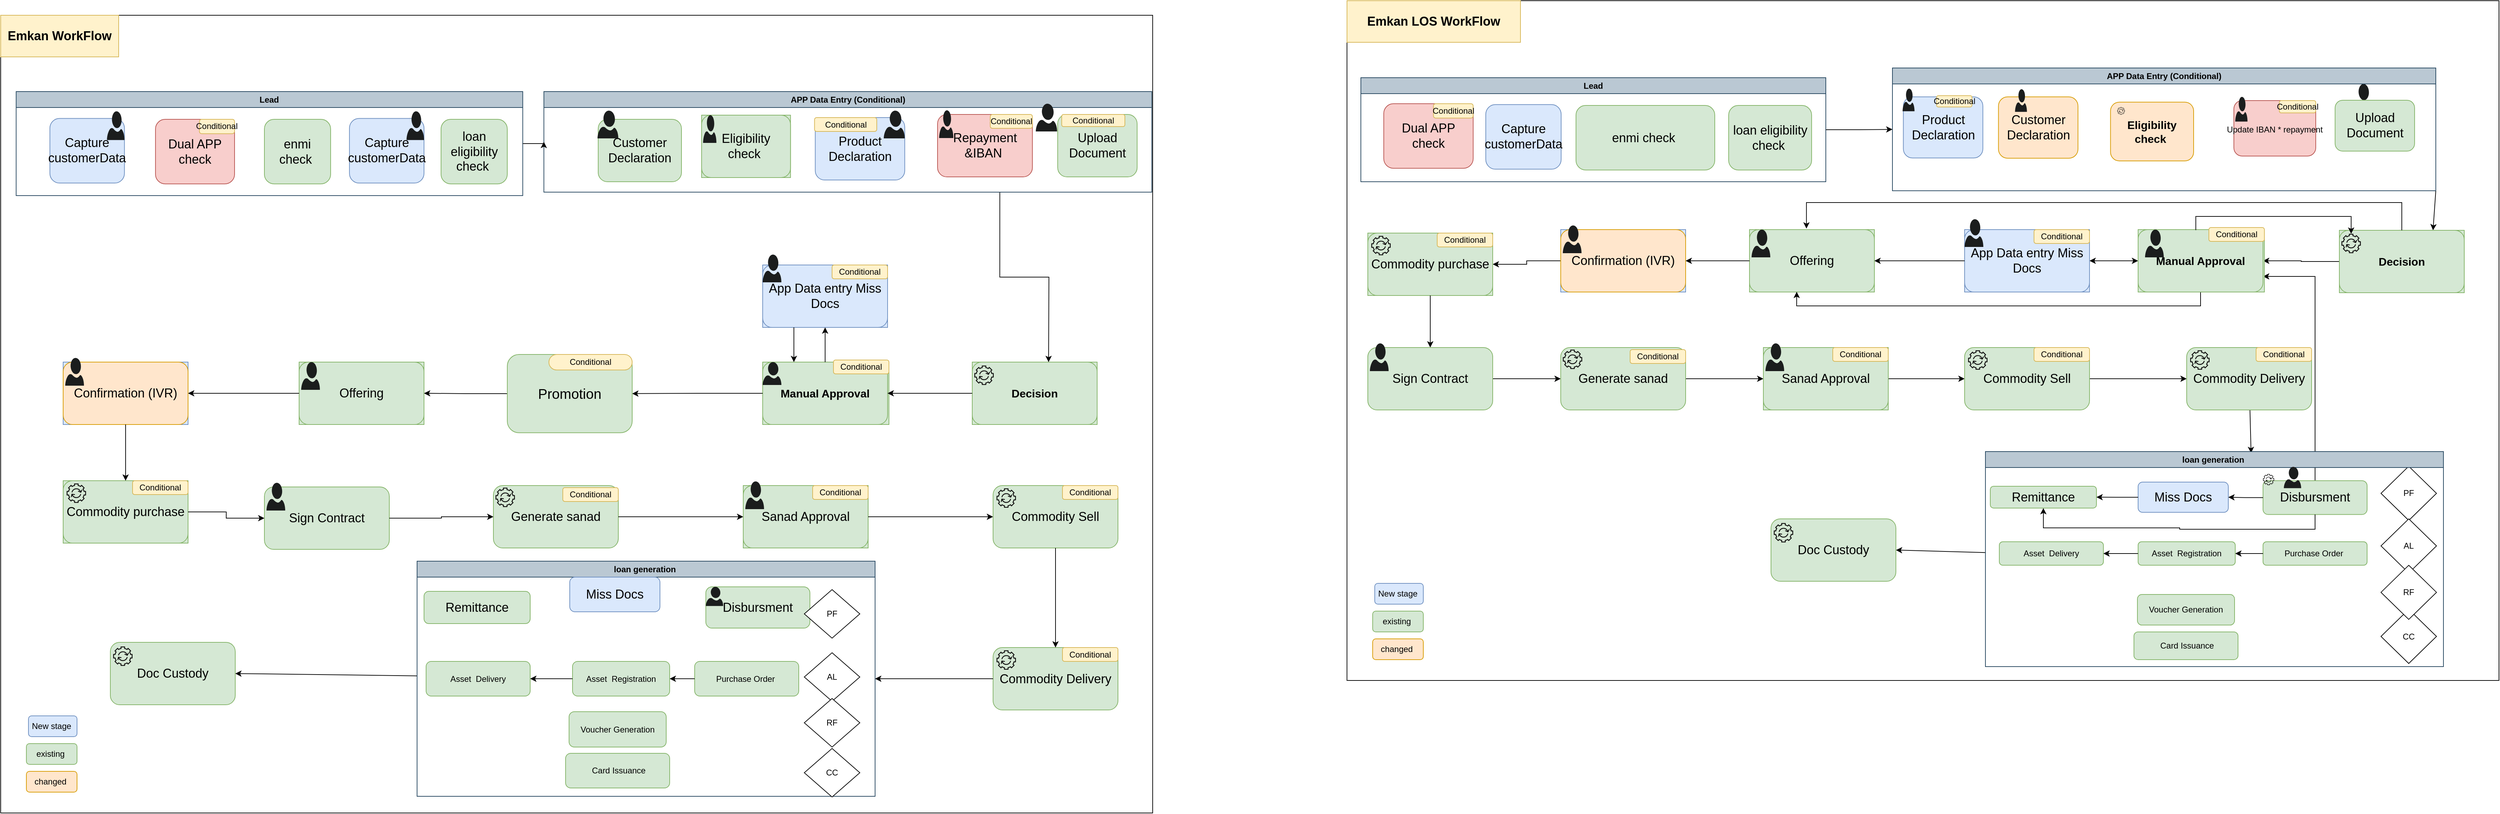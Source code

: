 <mxfile version="24.7.7" pages="18">
  <diagram id="fYuGS3r-lcFy6LxfWrOk" name="workFlow">
    <mxGraphModel dx="4706" dy="2700" grid="1" gridSize="10" guides="1" tooltips="1" connect="1" arrows="1" fold="1" page="1" pageScale="1" pageWidth="827" pageHeight="1169" math="0" shadow="0">
      <root>
        <mxCell id="0" />
        <mxCell id="1" parent="0" />
        <mxCell id="H8_iOUF670tAff-_qscs-124" value="" style="group" parent="1" vertex="1" connectable="0">
          <mxGeometry x="1950" y="189" width="1660" height="980" as="geometry" />
        </mxCell>
        <mxCell id="H8_iOUF670tAff-_qscs-1" value="" style="rounded=0;whiteSpace=wrap;html=1;" parent="H8_iOUF670tAff-_qscs-124" vertex="1">
          <mxGeometry width="1660" height="980" as="geometry" />
        </mxCell>
        <mxCell id="H8_iOUF670tAff-_qscs-2" value="" style="group;fillColor=#d5e8d4;strokeColor=#82b366;" parent="H8_iOUF670tAff-_qscs-124" vertex="1" connectable="0">
          <mxGeometry x="580" y="330" width="180" height="90" as="geometry" />
        </mxCell>
        <mxCell id="H8_iOUF670tAff-_qscs-3" value="" style="group" parent="H8_iOUF670tAff-_qscs-2" vertex="1" connectable="0">
          <mxGeometry width="180" height="90" as="geometry" />
        </mxCell>
        <mxCell id="H8_iOUF670tAff-_qscs-5" value="&lt;font style=&quot;font-size: 18px;&quot;&gt;Offering&lt;/font&gt;" style="rounded=1;whiteSpace=wrap;html=1;fillColor=#d5e8d4;strokeColor=#82b366;" parent="H8_iOUF670tAff-_qscs-3" vertex="1">
          <mxGeometry width="180" height="90" as="geometry" />
        </mxCell>
        <mxCell id="H8_iOUF670tAff-_qscs-6" value="" style="verticalLabelPosition=bottom;html=1;verticalAlign=top;align=center;strokeColor=none;fillColor=#1b1d1d;shape=mxgraph.azure.user;" parent="H8_iOUF670tAff-_qscs-3" vertex="1">
          <mxGeometry x="3" width="27" height="40" as="geometry" />
        </mxCell>
        <mxCell id="H8_iOUF670tAff-_qscs-65" style="rounded=0;orthogonalLoop=1;jettySize=auto;html=1;entryX=0.75;entryY=0;entryDx=0;entryDy=0;exitX=1;exitY=1;exitDx=0;exitDy=0;" parent="H8_iOUF670tAff-_qscs-124" source="H8_iOUF670tAff-_qscs-72" target="H8_iOUF670tAff-_qscs-54" edge="1">
          <mxGeometry relative="1" as="geometry">
            <mxPoint x="1450" y="220" as="sourcePoint" />
          </mxGeometry>
        </mxCell>
        <mxCell id="H8_iOUF670tAff-_qscs-66" style="edgeStyle=orthogonalEdgeStyle;rounded=0;orthogonalLoop=1;jettySize=auto;html=1;" parent="H8_iOUF670tAff-_qscs-124" source="H8_iOUF670tAff-_qscs-54" target="H8_iOUF670tAff-_qscs-61" edge="1">
          <mxGeometry relative="1" as="geometry" />
        </mxCell>
        <mxCell id="H8_iOUF670tAff-_qscs-67" style="edgeStyle=orthogonalEdgeStyle;rounded=0;orthogonalLoop=1;jettySize=auto;html=1;" parent="H8_iOUF670tAff-_qscs-124" source="H8_iOUF670tAff-_qscs-24" target="H8_iOUF670tAff-_qscs-28" edge="1">
          <mxGeometry relative="1" as="geometry" />
        </mxCell>
        <mxCell id="H8_iOUF670tAff-_qscs-68" style="edgeStyle=orthogonalEdgeStyle;rounded=0;orthogonalLoop=1;jettySize=auto;html=1;" parent="H8_iOUF670tAff-_qscs-124" source="H8_iOUF670tAff-_qscs-28" target="H8_iOUF670tAff-_qscs-33" edge="1">
          <mxGeometry relative="1" as="geometry" />
        </mxCell>
        <mxCell id="H8_iOUF670tAff-_qscs-69" style="edgeStyle=orthogonalEdgeStyle;rounded=0;orthogonalLoop=1;jettySize=auto;html=1;" parent="H8_iOUF670tAff-_qscs-124" source="H8_iOUF670tAff-_qscs-33" target="H8_iOUF670tAff-_qscs-38" edge="1">
          <mxGeometry relative="1" as="geometry" />
        </mxCell>
        <mxCell id="H8_iOUF670tAff-_qscs-70" style="edgeStyle=orthogonalEdgeStyle;rounded=0;orthogonalLoop=1;jettySize=auto;html=1;" parent="H8_iOUF670tAff-_qscs-124" source="H8_iOUF670tAff-_qscs-38" target="H8_iOUF670tAff-_qscs-43" edge="1">
          <mxGeometry relative="1" as="geometry" />
        </mxCell>
        <mxCell id="H8_iOUF670tAff-_qscs-93" style="rounded=0;orthogonalLoop=1;jettySize=auto;html=1;entryX=1;entryY=0.5;entryDx=0;entryDy=0;" parent="H8_iOUF670tAff-_qscs-124" source="H8_iOUF670tAff-_qscs-106" target="H8_iOUF670tAff-_qscs-88" edge="1">
          <mxGeometry relative="1" as="geometry" />
        </mxCell>
        <mxCell id="H8_iOUF670tAff-_qscs-94" style="rounded=0;orthogonalLoop=1;jettySize=auto;html=1;entryX=0.58;entryY=0.007;entryDx=0;entryDy=0;entryPerimeter=0;" parent="H8_iOUF670tAff-_qscs-124" source="H8_iOUF670tAff-_qscs-43" target="H8_iOUF670tAff-_qscs-106" edge="1">
          <mxGeometry relative="1" as="geometry" />
        </mxCell>
        <mxCell id="H8_iOUF670tAff-_qscs-120" style="edgeStyle=orthogonalEdgeStyle;rounded=0;orthogonalLoop=1;jettySize=auto;html=1;entryX=1;entryY=0.5;entryDx=0;entryDy=0;" parent="H8_iOUF670tAff-_qscs-124" source="H8_iOUF670tAff-_qscs-9" target="H8_iOUF670tAff-_qscs-14" edge="1">
          <mxGeometry relative="1" as="geometry" />
        </mxCell>
        <mxCell id="H8_iOUF670tAff-_qscs-125" style="edgeStyle=orthogonalEdgeStyle;rounded=0;orthogonalLoop=1;jettySize=auto;html=1;entryX=0.378;entryY=0.996;entryDx=0;entryDy=0;entryPerimeter=0;" parent="H8_iOUF670tAff-_qscs-124" source="H8_iOUF670tAff-_qscs-61" target="H8_iOUF670tAff-_qscs-5" edge="1">
          <mxGeometry relative="1" as="geometry">
            <Array as="points">
              <mxPoint x="1230" y="440" />
              <mxPoint x="648" y="440" />
            </Array>
          </mxGeometry>
        </mxCell>
        <mxCell id="H8_iOUF670tAff-_qscs-126" value="" style="endArrow=classic;startArrow=classic;html=1;rounded=0;exitX=1;exitY=0.5;exitDx=0;exitDy=0;entryX=0;entryY=0.5;entryDx=0;entryDy=0;" parent="H8_iOUF670tAff-_qscs-124" source="H8_iOUF670tAff-_qscs-50" target="H8_iOUF670tAff-_qscs-61" edge="1">
          <mxGeometry width="50" height="50" relative="1" as="geometry">
            <mxPoint x="1090" y="430" as="sourcePoint" />
            <mxPoint x="1140" y="380" as="targetPoint" />
          </mxGeometry>
        </mxCell>
        <mxCell id="BqFXRW3l0RK2dhzOb6qe-5" style="edgeStyle=orthogonalEdgeStyle;rounded=0;orthogonalLoop=1;jettySize=auto;html=1;entryX=1;entryY=0.75;entryDx=0;entryDy=0;" parent="H8_iOUF670tAff-_qscs-124" source="H8_iOUF670tAff-_qscs-112" target="H8_iOUF670tAff-_qscs-61" edge="1">
          <mxGeometry relative="1" as="geometry" />
        </mxCell>
        <mxCell id="H8_iOUF670tAff-_qscs-7" value="" style="group;fillColor=#dae8fc;strokeColor=#6c8ebf;" parent="H8_iOUF670tAff-_qscs-124" vertex="1" connectable="0">
          <mxGeometry x="308" y="330" width="180" height="90" as="geometry" />
        </mxCell>
        <mxCell id="H8_iOUF670tAff-_qscs-8" value="" style="group" parent="H8_iOUF670tAff-_qscs-7" vertex="1" connectable="0">
          <mxGeometry width="180" height="90" as="geometry" />
        </mxCell>
        <mxCell id="H8_iOUF670tAff-_qscs-9" value="&lt;font style=&quot;font-size: 18px;&quot;&gt;Confirmation (IVR)&lt;/font&gt;" style="rounded=1;whiteSpace=wrap;html=1;fillColor=#ffe6cc;strokeColor=#d79b00;" parent="H8_iOUF670tAff-_qscs-8" vertex="1">
          <mxGeometry width="180" height="90" as="geometry" />
        </mxCell>
        <mxCell id="H8_iOUF670tAff-_qscs-10" value="" style="verticalLabelPosition=bottom;html=1;verticalAlign=top;align=center;strokeColor=none;fillColor=#1b1d1d;shape=mxgraph.azure.user;" parent="H8_iOUF670tAff-_qscs-8" vertex="1">
          <mxGeometry x="3" y="-6" width="27" height="40" as="geometry" />
        </mxCell>
        <mxCell id="H8_iOUF670tAff-_qscs-11" value="" style="group;fillColor=#d5e8d4;strokeColor=#82b366;" parent="H8_iOUF670tAff-_qscs-124" vertex="1" connectable="0">
          <mxGeometry x="30" y="335" width="180" height="90" as="geometry" />
        </mxCell>
        <mxCell id="H8_iOUF670tAff-_qscs-12" value="" style="group" parent="H8_iOUF670tAff-_qscs-11" vertex="1" connectable="0">
          <mxGeometry width="180" height="90" as="geometry" />
        </mxCell>
        <mxCell id="H8_iOUF670tAff-_qscs-14" value="&lt;font style=&quot;font-size: 18px;&quot;&gt;Commodity purchase&lt;/font&gt;" style="rounded=1;whiteSpace=wrap;html=1;fillColor=#d5e8d4;strokeColor=#82b366;" parent="H8_iOUF670tAff-_qscs-12" vertex="1">
          <mxGeometry width="180" height="90" as="geometry" />
        </mxCell>
        <mxCell id="H8_iOUF670tAff-_qscs-15" value="Conditional" style="rounded=1;whiteSpace=wrap;html=1;fillColor=#fff2cc;strokeColor=#d6b656;" parent="H8_iOUF670tAff-_qscs-12" vertex="1">
          <mxGeometry x="100" width="80" height="20" as="geometry" />
        </mxCell>
        <mxCell id="H8_iOUF670tAff-_qscs-16" value="" style="sketch=0;outlineConnect=0;fontColor=#232F3E;gradientColor=none;fillColor=#100f0f;strokeColor=none;dashed=0;verticalLabelPosition=bottom;verticalAlign=top;align=center;html=1;fontSize=12;fontStyle=0;aspect=fixed;pointerEvents=1;shape=mxgraph.aws4.automation;" parent="H8_iOUF670tAff-_qscs-12" vertex="1">
          <mxGeometry x="5" y="4" width="28" height="28" as="geometry" />
        </mxCell>
        <mxCell id="H8_iOUF670tAff-_qscs-13" style="edgeStyle=orthogonalEdgeStyle;rounded=0;orthogonalLoop=1;jettySize=auto;html=1;" parent="H8_iOUF670tAff-_qscs-12" source="H8_iOUF670tAff-_qscs-14" edge="1">
          <mxGeometry relative="1" as="geometry">
            <mxPoint x="90" y="165" as="targetPoint" />
          </mxGeometry>
        </mxCell>
        <mxCell id="H8_iOUF670tAff-_qscs-22" value="" style="group" parent="H8_iOUF670tAff-_qscs-124" vertex="1" connectable="0">
          <mxGeometry x="30" y="500" width="180" height="90" as="geometry" />
        </mxCell>
        <mxCell id="H8_iOUF670tAff-_qscs-23" value="" style="group" parent="H8_iOUF670tAff-_qscs-22" vertex="1" connectable="0">
          <mxGeometry width="180" height="90" as="geometry" />
        </mxCell>
        <mxCell id="H8_iOUF670tAff-_qscs-24" value="&lt;font style=&quot;font-size: 18px;&quot;&gt;Sign Contract&lt;/font&gt;" style="rounded=1;whiteSpace=wrap;html=1;fillColor=#d5e8d4;strokeColor=#82b366;" parent="H8_iOUF670tAff-_qscs-23" vertex="1">
          <mxGeometry width="180" height="90" as="geometry" />
        </mxCell>
        <mxCell id="H8_iOUF670tAff-_qscs-25" value="" style="verticalLabelPosition=bottom;html=1;verticalAlign=top;align=center;strokeColor=none;fillColor=#1b1d1d;shape=mxgraph.azure.user;" parent="H8_iOUF670tAff-_qscs-23" vertex="1">
          <mxGeometry x="3" y="-6" width="27" height="40" as="geometry" />
        </mxCell>
        <mxCell id="H8_iOUF670tAff-_qscs-26" value="" style="group" parent="H8_iOUF670tAff-_qscs-124" vertex="1" connectable="0">
          <mxGeometry x="308" y="500" width="180" height="90" as="geometry" />
        </mxCell>
        <mxCell id="H8_iOUF670tAff-_qscs-27" value="" style="group" parent="H8_iOUF670tAff-_qscs-26" vertex="1" connectable="0">
          <mxGeometry width="180" height="90" as="geometry" />
        </mxCell>
        <mxCell id="H8_iOUF670tAff-_qscs-28" value="&lt;font style=&quot;font-size: 18px;&quot;&gt;Generate sanad&lt;/font&gt;" style="rounded=1;whiteSpace=wrap;html=1;fillColor=#d5e8d4;strokeColor=#82b366;" parent="H8_iOUF670tAff-_qscs-27" vertex="1">
          <mxGeometry width="180" height="90" as="geometry" />
        </mxCell>
        <mxCell id="H8_iOUF670tAff-_qscs-29" value="" style="sketch=0;outlineConnect=0;fontColor=#232F3E;gradientColor=none;fillColor=#100f0f;strokeColor=none;dashed=0;verticalLabelPosition=bottom;verticalAlign=top;align=center;html=1;fontSize=12;fontStyle=0;aspect=fixed;pointerEvents=1;shape=mxgraph.aws4.automation;" parent="H8_iOUF670tAff-_qscs-27" vertex="1">
          <mxGeometry x="3" y="3" width="28" height="28" as="geometry" />
        </mxCell>
        <mxCell id="H8_iOUF670tAff-_qscs-30" value="Conditional" style="rounded=1;whiteSpace=wrap;html=1;fillColor=#fff2cc;strokeColor=#d6b656;" parent="H8_iOUF670tAff-_qscs-27" vertex="1">
          <mxGeometry x="100" y="3" width="80" height="20" as="geometry" />
        </mxCell>
        <mxCell id="H8_iOUF670tAff-_qscs-31" value="" style="group;fillColor=#d5e8d4;strokeColor=#82b366;" parent="H8_iOUF670tAff-_qscs-124" vertex="1" connectable="0">
          <mxGeometry x="600" y="500" width="180" height="90" as="geometry" />
        </mxCell>
        <mxCell id="H8_iOUF670tAff-_qscs-32" value="" style="group" parent="H8_iOUF670tAff-_qscs-31" vertex="1" connectable="0">
          <mxGeometry width="180" height="90" as="geometry" />
        </mxCell>
        <mxCell id="H8_iOUF670tAff-_qscs-33" value="&lt;font style=&quot;font-size: 18px;&quot;&gt;Sanad Approval&lt;/font&gt;" style="rounded=1;whiteSpace=wrap;html=1;fillColor=#d5e8d4;strokeColor=#82b366;" parent="H8_iOUF670tAff-_qscs-32" vertex="1">
          <mxGeometry width="180" height="90" as="geometry" />
        </mxCell>
        <mxCell id="H8_iOUF670tAff-_qscs-34" value="" style="verticalLabelPosition=bottom;html=1;verticalAlign=top;align=center;strokeColor=none;fillColor=#1b1d1d;shape=mxgraph.azure.user;" parent="H8_iOUF670tAff-_qscs-32" vertex="1">
          <mxGeometry x="3" y="-6" width="27" height="40" as="geometry" />
        </mxCell>
        <mxCell id="H8_iOUF670tAff-_qscs-35" value="Conditional" style="rounded=1;whiteSpace=wrap;html=1;fillColor=#fff2cc;strokeColor=#d6b656;" parent="H8_iOUF670tAff-_qscs-32" vertex="1">
          <mxGeometry x="100" width="80" height="20" as="geometry" />
        </mxCell>
        <mxCell id="H8_iOUF670tAff-_qscs-36" value="" style="group" parent="H8_iOUF670tAff-_qscs-124" vertex="1" connectable="0">
          <mxGeometry x="890" y="500" width="180" height="90" as="geometry" />
        </mxCell>
        <mxCell id="H8_iOUF670tAff-_qscs-37" value="" style="group" parent="H8_iOUF670tAff-_qscs-36" vertex="1" connectable="0">
          <mxGeometry width="180" height="90" as="geometry" />
        </mxCell>
        <mxCell id="H8_iOUF670tAff-_qscs-38" value="&lt;font style=&quot;font-size: 18px;&quot;&gt;Commodity Sell&lt;/font&gt;" style="rounded=1;whiteSpace=wrap;html=1;fillColor=#d5e8d4;strokeColor=#82b366;" parent="H8_iOUF670tAff-_qscs-37" vertex="1">
          <mxGeometry width="180" height="90" as="geometry" />
        </mxCell>
        <mxCell id="H8_iOUF670tAff-_qscs-39" value="Conditional" style="rounded=1;whiteSpace=wrap;html=1;fillColor=#fff2cc;strokeColor=#d6b656;" parent="H8_iOUF670tAff-_qscs-37" vertex="1">
          <mxGeometry x="100" width="80" height="20" as="geometry" />
        </mxCell>
        <mxCell id="H8_iOUF670tAff-_qscs-40" value="" style="sketch=0;outlineConnect=0;fontColor=#232F3E;gradientColor=none;fillColor=#100f0f;strokeColor=none;dashed=0;verticalLabelPosition=bottom;verticalAlign=top;align=center;html=1;fontSize=12;fontStyle=0;aspect=fixed;pointerEvents=1;shape=mxgraph.aws4.automation;" parent="H8_iOUF670tAff-_qscs-37" vertex="1">
          <mxGeometry x="5" y="4" width="28" height="28" as="geometry" />
        </mxCell>
        <mxCell id="H8_iOUF670tAff-_qscs-41" value="" style="group" parent="H8_iOUF670tAff-_qscs-124" vertex="1" connectable="0">
          <mxGeometry x="1210" y="500" width="180" height="90" as="geometry" />
        </mxCell>
        <mxCell id="H8_iOUF670tAff-_qscs-42" value="" style="group" parent="H8_iOUF670tAff-_qscs-41" vertex="1" connectable="0">
          <mxGeometry width="180" height="90" as="geometry" />
        </mxCell>
        <mxCell id="H8_iOUF670tAff-_qscs-43" value="&lt;font style=&quot;font-size: 18px;&quot;&gt;Commodity Delivery&lt;/font&gt;" style="rounded=1;whiteSpace=wrap;html=1;fillColor=#d5e8d4;strokeColor=#82b366;" parent="H8_iOUF670tAff-_qscs-42" vertex="1">
          <mxGeometry width="180" height="90" as="geometry" />
        </mxCell>
        <mxCell id="H8_iOUF670tAff-_qscs-44" value="Conditional" style="rounded=1;whiteSpace=wrap;html=1;fillColor=#fff2cc;strokeColor=#d6b656;" parent="H8_iOUF670tAff-_qscs-42" vertex="1">
          <mxGeometry x="100" width="80" height="20" as="geometry" />
        </mxCell>
        <mxCell id="H8_iOUF670tAff-_qscs-45" value="" style="sketch=0;outlineConnect=0;fontColor=#232F3E;gradientColor=none;fillColor=#100f0f;strokeColor=none;dashed=0;verticalLabelPosition=bottom;verticalAlign=top;align=center;html=1;fontSize=12;fontStyle=0;aspect=fixed;pointerEvents=1;shape=mxgraph.aws4.automation;" parent="H8_iOUF670tAff-_qscs-42" vertex="1">
          <mxGeometry x="5" y="4" width="28" height="28" as="geometry" />
        </mxCell>
        <mxCell id="H8_iOUF670tAff-_qscs-46" value="" style="group" parent="H8_iOUF670tAff-_qscs-124" vertex="1" connectable="0">
          <mxGeometry x="40" y="720" width="180" height="90" as="geometry" />
        </mxCell>
        <mxCell id="H8_iOUF670tAff-_qscs-47" value="" style="group" parent="H8_iOUF670tAff-_qscs-124" vertex="1" connectable="0">
          <mxGeometry x="890" y="330" width="180" height="90" as="geometry" />
        </mxCell>
        <mxCell id="H8_iOUF670tAff-_qscs-48" value="" style="group;fillColor=#dae8fc;strokeColor=#6c8ebf;" parent="H8_iOUF670tAff-_qscs-47" vertex="1" connectable="0">
          <mxGeometry width="180" height="90" as="geometry" />
        </mxCell>
        <mxCell id="H8_iOUF670tAff-_qscs-50" value="&lt;font style=&quot;font-size: 18px;&quot;&gt;App Data entry Miss Docs&lt;/font&gt;" style="rounded=1;whiteSpace=wrap;html=1;fillColor=#dae8fc;strokeColor=#6c8ebf;" parent="H8_iOUF670tAff-_qscs-48" vertex="1">
          <mxGeometry width="180" height="90" as="geometry" />
        </mxCell>
        <mxCell id="H8_iOUF670tAff-_qscs-51" value="Conditional" style="rounded=1;whiteSpace=wrap;html=1;fillColor=#fff2cc;strokeColor=#d6b656;" parent="H8_iOUF670tAff-_qscs-48" vertex="1">
          <mxGeometry x="100" width="80" height="20" as="geometry" />
        </mxCell>
        <mxCell id="H8_iOUF670tAff-_qscs-52" value="" style="verticalLabelPosition=bottom;html=1;verticalAlign=top;align=center;strokeColor=none;fillColor=#1b1d1d;shape=mxgraph.azure.user;" parent="H8_iOUF670tAff-_qscs-48" vertex="1">
          <mxGeometry y="-15" width="27" height="40" as="geometry" />
        </mxCell>
        <mxCell id="H8_iOUF670tAff-_qscs-49" style="edgeStyle=orthogonalEdgeStyle;rounded=0;orthogonalLoop=1;jettySize=auto;html=1;" parent="H8_iOUF670tAff-_qscs-48" source="H8_iOUF670tAff-_qscs-50" edge="1">
          <mxGeometry relative="1" as="geometry">
            <mxPoint x="-130" y="45" as="targetPoint" />
          </mxGeometry>
        </mxCell>
        <mxCell id="H8_iOUF670tAff-_qscs-53" value="" style="group;fillColor=#d5e8d4;strokeColor=#82b366;" parent="H8_iOUF670tAff-_qscs-124" vertex="1" connectable="0">
          <mxGeometry x="1430" y="331" width="180" height="90" as="geometry" />
        </mxCell>
        <mxCell id="H8_iOUF670tAff-_qscs-54" value="&lt;font style=&quot;font-size: 16px;&quot;&gt;&lt;b&gt;Decision&lt;/b&gt;&lt;/font&gt;" style="rounded=1;whiteSpace=wrap;html=1;fillColor=#d5e8d4;strokeColor=#82b366;" parent="H8_iOUF670tAff-_qscs-53" vertex="1">
          <mxGeometry width="180" height="90" as="geometry" />
        </mxCell>
        <mxCell id="H8_iOUF670tAff-_qscs-55" value="" style="sketch=0;outlineConnect=0;fontColor=#232F3E;gradientColor=none;fillColor=#100f0f;strokeColor=none;dashed=0;verticalLabelPosition=bottom;verticalAlign=top;align=center;html=1;fontSize=12;fontStyle=0;aspect=fixed;pointerEvents=1;shape=mxgraph.aws4.automation;" parent="H8_iOUF670tAff-_qscs-53" vertex="1">
          <mxGeometry x="3" y="5" width="28" height="28" as="geometry" />
        </mxCell>
        <mxCell id="H8_iOUF670tAff-_qscs-59" value="" style="group;fillColor=#d5e8d4;strokeColor=#82b366;" parent="H8_iOUF670tAff-_qscs-124" vertex="1" connectable="0">
          <mxGeometry x="1140" y="330" width="182" height="90" as="geometry" />
        </mxCell>
        <mxCell id="H8_iOUF670tAff-_qscs-61" value="&lt;font style=&quot;font-size: 16px;&quot;&gt;&lt;b&gt;Manual Approval&lt;/b&gt;&lt;/font&gt;" style="rounded=1;whiteSpace=wrap;html=1;fillColor=#d5e8d4;strokeColor=#82b366;" parent="H8_iOUF670tAff-_qscs-59" vertex="1">
          <mxGeometry width="180" height="90" as="geometry" />
        </mxCell>
        <mxCell id="H8_iOUF670tAff-_qscs-62" value="Conditional" style="rounded=1;whiteSpace=wrap;html=1;fillColor=#fff2cc;strokeColor=#d6b656;" parent="H8_iOUF670tAff-_qscs-59" vertex="1">
          <mxGeometry x="102" y="-3" width="80" height="20" as="geometry" />
        </mxCell>
        <mxCell id="H8_iOUF670tAff-_qscs-63" value="" style="verticalLabelPosition=bottom;html=1;verticalAlign=top;align=center;strokeColor=none;fillColor=#1b1d1d;shape=mxgraph.azure.user;" parent="H8_iOUF670tAff-_qscs-59" vertex="1">
          <mxGeometry x="10" width="27" height="40" as="geometry" />
        </mxCell>
        <mxCell id="H8_iOUF670tAff-_qscs-71" value="&lt;font style=&quot;font-size: 18px;&quot;&gt;&lt;b&gt;Emkan LOS WorkFlow&lt;/b&gt;&lt;/font&gt;" style="rounded=0;whiteSpace=wrap;html=1;fillColor=#fff2cc;strokeColor=#d6b656;" parent="H8_iOUF670tAff-_qscs-124" vertex="1">
          <mxGeometry width="250" height="60" as="geometry" />
        </mxCell>
        <mxCell id="H8_iOUF670tAff-_qscs-85" value="" style="group" parent="H8_iOUF670tAff-_qscs-124" vertex="1" connectable="0">
          <mxGeometry x="603" y="750" width="180" height="90" as="geometry" />
        </mxCell>
        <mxCell id="H8_iOUF670tAff-_qscs-86" value="" style="group" parent="H8_iOUF670tAff-_qscs-85" vertex="1" connectable="0">
          <mxGeometry y="-1" width="180" height="90" as="geometry" />
        </mxCell>
        <mxCell id="H8_iOUF670tAff-_qscs-87" value="" style="group" parent="H8_iOUF670tAff-_qscs-86" vertex="1" connectable="0">
          <mxGeometry x="7" y="-7" width="180" height="90" as="geometry" />
        </mxCell>
        <mxCell id="H8_iOUF670tAff-_qscs-88" value="&lt;font style=&quot;font-size: 18px;&quot;&gt;Doc Custody&lt;/font&gt;" style="rounded=1;whiteSpace=wrap;html=1;fillColor=#d5e8d4;strokeColor=#82b366;" parent="H8_iOUF670tAff-_qscs-87" vertex="1">
          <mxGeometry x="1" y="5" width="180" height="90" as="geometry" />
        </mxCell>
        <mxCell id="H8_iOUF670tAff-_qscs-89" value="" style="sketch=0;outlineConnect=0;fontColor=#232F3E;gradientColor=none;fillColor=#100f0f;strokeColor=none;dashed=0;verticalLabelPosition=bottom;verticalAlign=top;align=center;html=1;fontSize=12;fontStyle=0;aspect=fixed;pointerEvents=1;shape=mxgraph.aws4.automation;" parent="H8_iOUF670tAff-_qscs-87" vertex="1">
          <mxGeometry x="5" y="11" width="28" height="28" as="geometry" />
        </mxCell>
        <mxCell id="H8_iOUF670tAff-_qscs-90" value="New stage&amp;nbsp;" style="rounded=1;whiteSpace=wrap;html=1;fillColor=#dae8fc;strokeColor=#6c8ebf;" parent="H8_iOUF670tAff-_qscs-124" vertex="1">
          <mxGeometry x="40" y="840" width="70" height="30" as="geometry" />
        </mxCell>
        <mxCell id="H8_iOUF670tAff-_qscs-91" value="existing&amp;nbsp;" style="rounded=1;whiteSpace=wrap;html=1;fillColor=#d5e8d4;strokeColor=#82b366;" parent="H8_iOUF670tAff-_qscs-124" vertex="1">
          <mxGeometry x="37" y="880" width="73" height="30" as="geometry" />
        </mxCell>
        <mxCell id="H8_iOUF670tAff-_qscs-92" value="changed&amp;nbsp;" style="rounded=1;whiteSpace=wrap;html=1;fillColor=#ffe6cc;strokeColor=#d79b00;" parent="H8_iOUF670tAff-_qscs-124" vertex="1">
          <mxGeometry x="37" y="920" width="73" height="30" as="geometry" />
        </mxCell>
        <mxCell id="H8_iOUF670tAff-_qscs-96" value="" style="verticalLabelPosition=bottom;html=1;verticalAlign=top;align=center;strokeColor=none;fillColor=#1b1d1d;shape=mxgraph.azure.user;" parent="H8_iOUF670tAff-_qscs-124" vertex="1">
          <mxGeometry x="1450" y="120" width="27" height="40" as="geometry" />
        </mxCell>
        <mxCell id="H8_iOUF670tAff-_qscs-98" value="" style="group" parent="H8_iOUF670tAff-_qscs-124" vertex="1" connectable="0">
          <mxGeometry x="920" y="650" width="660" height="310" as="geometry" />
        </mxCell>
        <mxCell id="H8_iOUF670tAff-_qscs-99" value="Purchase Order&amp;nbsp;" style="rounded=1;whiteSpace=wrap;html=1;fillColor=#d5e8d4;strokeColor=#82b366;" parent="H8_iOUF670tAff-_qscs-98" vertex="1">
          <mxGeometry x="400" y="130" width="150" height="33.92" as="geometry" />
        </mxCell>
        <mxCell id="H8_iOUF670tAff-_qscs-100" value="" style="group" parent="H8_iOUF670tAff-_qscs-98" vertex="1" connectable="0">
          <mxGeometry width="660" height="310" as="geometry" />
        </mxCell>
        <mxCell id="H8_iOUF670tAff-_qscs-101" value="PF" style="rhombus;whiteSpace=wrap;html=1;" parent="H8_iOUF670tAff-_qscs-100" vertex="1">
          <mxGeometry x="570" y="21.187" width="80" height="78.058" as="geometry" />
        </mxCell>
        <mxCell id="H8_iOUF670tAff-_qscs-102" value="AL" style="rhombus;whiteSpace=wrap;html=1;" parent="H8_iOUF670tAff-_qscs-100" vertex="1">
          <mxGeometry x="570" y="97.014" width="80" height="78.058" as="geometry" />
        </mxCell>
        <mxCell id="H8_iOUF670tAff-_qscs-103" value="CC" style="rhombus;whiteSpace=wrap;html=1;" parent="H8_iOUF670tAff-_qscs-100" vertex="1">
          <mxGeometry x="570" y="227.482" width="80" height="78.058" as="geometry" />
        </mxCell>
        <mxCell id="H8_iOUF670tAff-_qscs-104" value="RF" style="rhombus;whiteSpace=wrap;html=1;" parent="H8_iOUF670tAff-_qscs-100" vertex="1">
          <mxGeometry x="570" y="163.921" width="80" height="78.058" as="geometry" />
        </mxCell>
        <mxCell id="H8_iOUF670tAff-_qscs-105" value="" style="group" parent="H8_iOUF670tAff-_qscs-100" vertex="1" connectable="0">
          <mxGeometry width="660" height="310" as="geometry" />
        </mxCell>
        <mxCell id="H8_iOUF670tAff-_qscs-106" value="loan generation&amp;nbsp;" style="swimlane;whiteSpace=wrap;html=1;startSize=23;fillColor=#bac8d3;strokeColor=#23445d;container=0;" parent="H8_iOUF670tAff-_qscs-105" vertex="1">
          <mxGeometry width="660" height="310" as="geometry">
            <mxRectangle x="540" y="620" width="200" height="30" as="alternateBounds" />
          </mxGeometry>
        </mxCell>
        <mxCell id="H8_iOUF670tAff-_qscs-107" value="Asset&amp;nbsp; Delivery" style="rounded=1;whiteSpace=wrap;html=1;fillColor=#d5e8d4;strokeColor=#82b366;" parent="H8_iOUF670tAff-_qscs-106" vertex="1">
          <mxGeometry x="20" y="130" width="150" height="33.92" as="geometry" />
        </mxCell>
        <mxCell id="H8_iOUF670tAff-_qscs-108" value="Voucher Generation" style="rounded=1;whiteSpace=wrap;html=1;fillColor=#d5e8d4;strokeColor=#82b366;" parent="H8_iOUF670tAff-_qscs-106" vertex="1">
          <mxGeometry x="219" y="206" width="140" height="44.17" as="geometry" />
        </mxCell>
        <mxCell id="H8_iOUF670tAff-_qscs-109" value="Asset&amp;nbsp; Registration" style="rounded=1;whiteSpace=wrap;html=1;fillColor=#d5e8d4;strokeColor=#82b366;" parent="H8_iOUF670tAff-_qscs-106" vertex="1">
          <mxGeometry x="220" y="130" width="140" height="33.92" as="geometry" />
        </mxCell>
        <mxCell id="H8_iOUF670tAff-_qscs-111" value="&amp;nbsp;Card Issuance" style="rounded=1;whiteSpace=wrap;html=1;fillColor=#d5e8d4;strokeColor=#82b366;" parent="H8_iOUF670tAff-_qscs-106" vertex="1">
          <mxGeometry x="214" y="260" width="150" height="39.96" as="geometry" />
        </mxCell>
        <mxCell id="H8_iOUF670tAff-_qscs-112" value="&lt;font style=&quot;font-size: 18px;&quot;&gt;Disbursment&lt;/font&gt;" style="rounded=1;whiteSpace=wrap;html=1;fillColor=#d5e8d4;strokeColor=#82b366;" parent="H8_iOUF670tAff-_qscs-106" vertex="1">
          <mxGeometry x="400" y="42" width="150" height="48.72" as="geometry" />
        </mxCell>
        <mxCell id="H8_iOUF670tAff-_qscs-113" value="" style="sketch=0;outlineConnect=0;fontColor=#232F3E;gradientColor=none;fillColor=#100f0f;strokeColor=none;dashed=0;verticalLabelPosition=bottom;verticalAlign=top;align=center;html=1;fontSize=12;fontStyle=0;aspect=fixed;pointerEvents=1;shape=mxgraph.aws4.automation;" parent="H8_iOUF670tAff-_qscs-106" vertex="1">
          <mxGeometry x="399.997" y="32.316" width="16.1" height="16.1" as="geometry" />
        </mxCell>
        <mxCell id="H8_iOUF670tAff-_qscs-114" value="" style="verticalLabelPosition=bottom;html=1;verticalAlign=top;align=center;strokeColor=none;fillColor=#1b1d1d;shape=mxgraph.azure.user;" parent="H8_iOUF670tAff-_qscs-106" vertex="1">
          <mxGeometry x="430.0" y="22.023" width="25" height="30.777" as="geometry" />
        </mxCell>
        <mxCell id="H8_iOUF670tAff-_qscs-110" style="edgeStyle=orthogonalEdgeStyle;rounded=0;orthogonalLoop=1;jettySize=auto;html=1;" parent="H8_iOUF670tAff-_qscs-106" source="H8_iOUF670tAff-_qscs-109" target="H8_iOUF670tAff-_qscs-107" edge="1">
          <mxGeometry relative="1" as="geometry" />
        </mxCell>
        <mxCell id="H8_iOUF670tAff-_qscs-115" value="&lt;font style=&quot;font-size: 18px;&quot;&gt;Miss Docs&lt;/font&gt;" style="rounded=1;whiteSpace=wrap;html=1;fillColor=#dae8fc;strokeColor=#6c8ebf;" parent="H8_iOUF670tAff-_qscs-105" vertex="1">
          <mxGeometry x="220" y="44" width="130" height="43.67" as="geometry" />
        </mxCell>
        <mxCell id="H8_iOUF670tAff-_qscs-116" value="&lt;font style=&quot;font-size: 18px;&quot;&gt;Remittance&lt;/font&gt;" style="rounded=1;whiteSpace=wrap;html=1;fillColor=#d5e8d4;strokeColor=#82b366;" parent="H8_iOUF670tAff-_qscs-105" vertex="1">
          <mxGeometry x="7" y="50" width="153" height="31.44" as="geometry" />
        </mxCell>
        <mxCell id="H8_iOUF670tAff-_qscs-117" style="edgeStyle=orthogonalEdgeStyle;rounded=0;orthogonalLoop=1;jettySize=auto;html=1;" parent="H8_iOUF670tAff-_qscs-105" source="H8_iOUF670tAff-_qscs-112" target="H8_iOUF670tAff-_qscs-115" edge="1">
          <mxGeometry relative="1" as="geometry" />
        </mxCell>
        <mxCell id="H8_iOUF670tAff-_qscs-118" style="edgeStyle=orthogonalEdgeStyle;rounded=0;orthogonalLoop=1;jettySize=auto;html=1;entryX=1;entryY=0.5;entryDx=0;entryDy=0;" parent="H8_iOUF670tAff-_qscs-105" source="H8_iOUF670tAff-_qscs-115" target="H8_iOUF670tAff-_qscs-116" edge="1">
          <mxGeometry relative="1" as="geometry" />
        </mxCell>
        <mxCell id="H8_iOUF670tAff-_qscs-127" style="edgeStyle=orthogonalEdgeStyle;rounded=0;orthogonalLoop=1;jettySize=auto;html=1;entryX=0.5;entryY=1;entryDx=0;entryDy=0;" parent="H8_iOUF670tAff-_qscs-105" source="H8_iOUF670tAff-_qscs-112" target="H8_iOUF670tAff-_qscs-116" edge="1">
          <mxGeometry relative="1" as="geometry">
            <Array as="points">
              <mxPoint x="475" y="112" />
              <mxPoint x="280" y="112" />
              <mxPoint x="280" y="110" />
              <mxPoint x="84" y="110" />
            </Array>
          </mxGeometry>
        </mxCell>
        <mxCell id="H8_iOUF670tAff-_qscs-119" style="edgeStyle=orthogonalEdgeStyle;rounded=0;orthogonalLoop=1;jettySize=auto;html=1;entryX=1;entryY=0.5;entryDx=0;entryDy=0;" parent="H8_iOUF670tAff-_qscs-98" source="H8_iOUF670tAff-_qscs-99" target="H8_iOUF670tAff-_qscs-109" edge="1">
          <mxGeometry relative="1" as="geometry" />
        </mxCell>
        <mxCell id="H8_iOUF670tAff-_qscs-78" value="&#xa;&#xa;Update IBAN * repayment&#xa;" style="group;fillColor=#f8cecc;strokeColor=#b85450;rounded=1;" parent="H8_iOUF670tAff-_qscs-124" vertex="1" connectable="0">
          <mxGeometry x="1278" y="144" width="118" height="80" as="geometry" />
        </mxCell>
        <mxCell id="H8_iOUF670tAff-_qscs-80" value="" style="verticalLabelPosition=bottom;html=1;verticalAlign=top;align=center;strokeColor=none;fillColor=#1b1d1d;shape=mxgraph.azure.user;" parent="H8_iOUF670tAff-_qscs-78" vertex="1">
          <mxGeometry x="1.967" y="-5.333" width="17.7" height="35.556" as="geometry" />
        </mxCell>
        <mxCell id="H8_iOUF670tAff-_qscs-81" value="Conditional" style="rounded=1;whiteSpace=wrap;html=1;fillColor=#fff2cc;strokeColor=#d6b656;" parent="H8_iOUF670tAff-_qscs-78" vertex="1">
          <mxGeometry x="65.556" width="52.444" height="17.778" as="geometry" />
        </mxCell>
        <mxCell id="T4ns44H2DWK93TgEQS4X-78" value="" style="group" parent="H8_iOUF670tAff-_qscs-124" vertex="1" connectable="0">
          <mxGeometry x="20" y="111" width="670" height="150" as="geometry" />
        </mxCell>
        <mxCell id="T4ns44H2DWK93TgEQS4X-70" value="Lead" style="swimlane;whiteSpace=wrap;html=1;startSize=23;fillColor=#bac8d3;strokeColor=#23445d;container=0;" parent="T4ns44H2DWK93TgEQS4X-78" vertex="1">
          <mxGeometry width="670" height="150" as="geometry">
            <mxRectangle x="540" y="620" width="200" height="30" as="alternateBounds" />
          </mxGeometry>
        </mxCell>
        <mxCell id="T4ns44H2DWK93TgEQS4X-65" value="&lt;span style=&quot;font-size: 18px;&quot;&gt;enmi check&amp;nbsp;&lt;/span&gt;" style="rounded=1;whiteSpace=wrap;html=1;fillColor=#d5e8d4;strokeColor=#82b366;" parent="T4ns44H2DWK93TgEQS4X-78" vertex="1">
          <mxGeometry x="310" y="40" width="200" height="93.1" as="geometry" />
        </mxCell>
        <mxCell id="T4ns44H2DWK93TgEQS4X-77" value="&lt;font style=&quot;font-size: 18px;&quot;&gt;loan eligibility check&amp;nbsp;&lt;/font&gt;" style="rounded=1;whiteSpace=wrap;html=1;fillColor=#d5e8d4;strokeColor=#82b366;" parent="T4ns44H2DWK93TgEQS4X-78" vertex="1">
          <mxGeometry x="530" y="40" width="119.55" height="93.1" as="geometry" />
        </mxCell>
        <mxCell id="T4ns44H2DWK93TgEQS4X-80" value="" style="group" parent="H8_iOUF670tAff-_qscs-124" vertex="1" connectable="0">
          <mxGeometry x="790" y="101" width="783" height="177" as="geometry" />
        </mxCell>
        <mxCell id="H8_iOUF670tAff-_qscs-83" value="&lt;font style=&quot;font-size: 16px;&quot;&gt;&lt;b&gt;Eligibility check&amp;nbsp;&lt;/b&gt;&lt;/font&gt;" style="rounded=1;whiteSpace=wrap;html=1;fillColor=#ffe6cc;strokeColor=#d79b00;" parent="T4ns44H2DWK93TgEQS4X-80" vertex="1">
          <mxGeometry x="310.26" y="45.2" width="119.74" height="84.8" as="geometry" />
        </mxCell>
        <mxCell id="H8_iOUF670tAff-_qscs-72" value="APP Data Entry (Conditional)" style="swimlane;whiteSpace=wrap;html=1;startSize=23;fillColor=#bac8d3;strokeColor=#23445d;container=0;" parent="T4ns44H2DWK93TgEQS4X-80" vertex="1">
          <mxGeometry x="-4" y="-4" width="783.0" height="177" as="geometry">
            <mxRectangle x="540" y="620" width="200" height="30" as="alternateBounds" />
          </mxGeometry>
        </mxCell>
        <mxCell id="H8_iOUF670tAff-_qscs-97" value="Conditional" style="rounded=1;whiteSpace=wrap;html=1;fillColor=#fff2cc;strokeColor=#d6b656;" parent="H8_iOUF670tAff-_qscs-72" vertex="1">
          <mxGeometry x="649.317" y="50.979" width="50.927" height="16.313" as="geometry" />
        </mxCell>
        <mxCell id="H8_iOUF670tAff-_qscs-84" value="" style="sketch=0;outlineConnect=0;fontColor=#232F3E;gradientColor=none;fillColor=#100f0f;strokeColor=none;dashed=0;verticalLabelPosition=bottom;verticalAlign=top;align=center;html=1;fontSize=12;fontStyle=0;aspect=fixed;pointerEvents=1;shape=mxgraph.aws4.automation;" parent="H8_iOUF670tAff-_qscs-72" vertex="1">
          <mxGeometry x="324.004" y="56.447" width="10.842" height="10.842" as="geometry" />
        </mxCell>
        <mxCell id="H8_iOUF670tAff-_qscs-75" value="&lt;font style=&quot;font-size: 18px;&quot;&gt;Product Declaration&lt;/font&gt;" style="rounded=1;whiteSpace=wrap;html=1;fillColor=#dae8fc;strokeColor=#6c8ebf;" parent="H8_iOUF670tAff-_qscs-72" vertex="1">
          <mxGeometry x="15.732" y="41.662" width="114.59" height="88.11" as="geometry" />
        </mxCell>
        <mxCell id="H8_iOUF670tAff-_qscs-76" value="" style="verticalLabelPosition=bottom;html=1;verticalAlign=top;align=center;strokeColor=none;fillColor=#1b1d1d;shape=mxgraph.azure.user;" parent="H8_iOUF670tAff-_qscs-72" vertex="1">
          <mxGeometry x="14.641" y="29.772" width="17.188" height="32.627" as="geometry" />
        </mxCell>
        <mxCell id="H8_iOUF670tAff-_qscs-77" value="Conditional" style="rounded=1;whiteSpace=wrap;html=1;fillColor=#fff2cc;strokeColor=#d6b656;" parent="H8_iOUF670tAff-_qscs-72" vertex="1">
          <mxGeometry x="63.659" y="39.929" width="50.927" height="16.313" as="geometry" />
        </mxCell>
        <mxCell id="H8_iOUF670tAff-_qscs-95" value="&lt;font style=&quot;font-size: 18px;&quot;&gt;Upload Document&lt;/font&gt;" style="rounded=1;whiteSpace=wrap;html=1;fillColor=#d5e8d4;strokeColor=#82b366;" parent="T4ns44H2DWK93TgEQS4X-80" vertex="1">
          <mxGeometry x="633.859" y="42.493" width="114.585" height="73.41" as="geometry" />
        </mxCell>
        <mxCell id="H8_iOUF670tAff-_qscs-121" value="" style="group" parent="T4ns44H2DWK93TgEQS4X-80" vertex="1" connectable="0">
          <mxGeometry x="148.78" y="26.18" width="114.59" height="100" as="geometry" />
        </mxCell>
        <mxCell id="H8_iOUF670tAff-_qscs-122" value="&lt;font style=&quot;font-size: 18px;&quot;&gt;Customer Declaration&lt;/font&gt;" style="rounded=1;whiteSpace=wrap;html=1;fillColor=#ffe6cc;strokeColor=#d79b00;" parent="H8_iOUF670tAff-_qscs-121" vertex="1">
          <mxGeometry y="11.42" width="114.59" height="88.58" as="geometry" />
        </mxCell>
        <mxCell id="H8_iOUF670tAff-_qscs-123" value="" style="verticalLabelPosition=bottom;html=1;verticalAlign=top;align=center;strokeColor=none;fillColor=#1b1d1d;shape=mxgraph.azure.user;" parent="H8_iOUF670tAff-_qscs-121" vertex="1">
          <mxGeometry x="23.872" y="0.408" width="17.188" height="32.627" as="geometry" />
        </mxCell>
        <mxCell id="T4ns44H2DWK93TgEQS4X-81" style="edgeStyle=orthogonalEdgeStyle;rounded=0;orthogonalLoop=1;jettySize=auto;html=1;entryX=0;entryY=0.5;entryDx=0;entryDy=0;" parent="H8_iOUF670tAff-_qscs-124" source="T4ns44H2DWK93TgEQS4X-70" target="H8_iOUF670tAff-_qscs-72" edge="1">
          <mxGeometry relative="1" as="geometry" />
        </mxCell>
        <mxCell id="H8_iOUF670tAff-_qscs-4" style="edgeStyle=orthogonalEdgeStyle;rounded=0;orthogonalLoop=1;jettySize=auto;html=1;entryX=1;entryY=0.5;entryDx=0;entryDy=0;" parent="H8_iOUF670tAff-_qscs-124" source="H8_iOUF670tAff-_qscs-5" target="H8_iOUF670tAff-_qscs-9" edge="1">
          <mxGeometry relative="1" as="geometry">
            <mxPoint x="510" y="375" as="targetPoint" />
          </mxGeometry>
        </mxCell>
        <mxCell id="4EAEY2wA-FIKDM8LCJNJ-2" style="rounded=0;orthogonalLoop=1;jettySize=auto;html=1;entryX=0.456;entryY=-0.017;entryDx=0;entryDy=0;entryPerimeter=0;edgeStyle=elbowEdgeStyle;elbow=vertical;" parent="H8_iOUF670tAff-_qscs-124" source="H8_iOUF670tAff-_qscs-54" target="H8_iOUF670tAff-_qscs-5" edge="1">
          <mxGeometry relative="1" as="geometry">
            <Array as="points">
              <mxPoint x="1090" y="291" />
            </Array>
          </mxGeometry>
        </mxCell>
        <mxCell id="4EAEY2wA-FIKDM8LCJNJ-3" style="edgeStyle=elbowEdgeStyle;rounded=0;orthogonalLoop=1;jettySize=auto;html=1;exitX=0.462;exitY=0.008;exitDx=0;exitDy=0;exitPerimeter=0;elbow=vertical;" parent="H8_iOUF670tAff-_qscs-124" source="H8_iOUF670tAff-_qscs-61" target="H8_iOUF670tAff-_qscs-55" edge="1">
          <mxGeometry relative="1" as="geometry">
            <Array as="points">
              <mxPoint x="1330" y="311" />
            </Array>
          </mxGeometry>
        </mxCell>
        <mxCell id="T4ns44H2DWK93TgEQS4X-72" value="&lt;span style=&quot;font-size: 18px;&quot;&gt;Capture customerData&lt;/span&gt;" style="rounded=1;whiteSpace=wrap;html=1;fillColor=#dae8fc;strokeColor=#6c8ebf;" parent="H8_iOUF670tAff-_qscs-124" vertex="1">
          <mxGeometry x="200" y="149.79" width="108.62" height="93.1" as="geometry" />
        </mxCell>
        <mxCell id="T4ns44H2DWK93TgEQS4X-66" value="" style="group" parent="H8_iOUF670tAff-_qscs-124" vertex="1" connectable="0">
          <mxGeometry x="53" y="148.5" width="128.85" height="93.1" as="geometry" />
        </mxCell>
        <mxCell id="T4ns44H2DWK93TgEQS4X-67" value="" style="group" parent="T4ns44H2DWK93TgEQS4X-66" vertex="1" connectable="0">
          <mxGeometry width="128.85" height="93.1" as="geometry" />
        </mxCell>
        <mxCell id="T4ns44H2DWK93TgEQS4X-68" value="&lt;span style=&quot;font-size: 18px;&quot;&gt;Dual APP check&lt;/span&gt;" style="rounded=1;whiteSpace=wrap;html=1;fillColor=#f8cecc;strokeColor=#b85450;" parent="T4ns44H2DWK93TgEQS4X-67" vertex="1">
          <mxGeometry width="128.85" height="93.1" as="geometry" />
        </mxCell>
        <mxCell id="T4ns44H2DWK93TgEQS4X-69" value="Conditional" style="rounded=1;whiteSpace=wrap;html=1;fillColor=#fff2cc;strokeColor=#d6b656;" parent="T4ns44H2DWK93TgEQS4X-67" vertex="1">
          <mxGeometry x="71.583" width="57.267" height="20.689" as="geometry" />
        </mxCell>
        <mxCell id="rpRphemu8_xBegeIlTdD-1" value="" style="rounded=0;whiteSpace=wrap;html=1;container=0;" parent="1" vertex="1">
          <mxGeometry x="10" y="210" width="1660" height="1150" as="geometry" />
        </mxCell>
        <mxCell id="rpRphemu8_xBegeIlTdD-108" value="&lt;font style=&quot;font-size: 18px;&quot;&gt;Customer Declaration&lt;/font&gt;" style="rounded=1;whiteSpace=wrap;html=1;fillColor=#d5e8d4;strokeColor=#82b366;movable=1;resizable=1;rotatable=1;deletable=1;editable=1;locked=0;connectable=1;" parent="1" vertex="1">
          <mxGeometry x="871" y="360" width="120" height="90" as="geometry" />
        </mxCell>
        <mxCell id="rpRphemu8_xBegeIlTdD-2" value="" style="group;fillColor=#d5e8d4;strokeColor=#82b366;" parent="1" vertex="1" connectable="0">
          <mxGeometry x="440" y="710" width="180" height="90" as="geometry" />
        </mxCell>
        <mxCell id="rpRphemu8_xBegeIlTdD-3" value="" style="group" parent="rpRphemu8_xBegeIlTdD-2" vertex="1" connectable="0">
          <mxGeometry width="180" height="90" as="geometry" />
        </mxCell>
        <mxCell id="rpRphemu8_xBegeIlTdD-4" value="&lt;font style=&quot;font-size: 18px;&quot;&gt;Offering&lt;/font&gt;" style="rounded=1;whiteSpace=wrap;html=1;fillColor=#d5e8d4;strokeColor=#82b366;" parent="rpRphemu8_xBegeIlTdD-3" vertex="1">
          <mxGeometry width="180" height="90" as="geometry" />
        </mxCell>
        <mxCell id="rpRphemu8_xBegeIlTdD-5" value="" style="verticalLabelPosition=bottom;html=1;verticalAlign=top;align=center;strokeColor=none;fillColor=#1b1d1d;shape=mxgraph.azure.user;" parent="rpRphemu8_xBegeIlTdD-3" vertex="1">
          <mxGeometry x="3" width="27" height="40" as="geometry" />
        </mxCell>
        <mxCell id="rpRphemu8_xBegeIlTdD-6" value="" style="group;fillColor=#dae8fc;strokeColor=#6c8ebf;" parent="1" vertex="1" connectable="0">
          <mxGeometry x="100" y="710" width="180" height="90" as="geometry" />
        </mxCell>
        <mxCell id="rpRphemu8_xBegeIlTdD-7" value="" style="group" parent="rpRphemu8_xBegeIlTdD-6" vertex="1" connectable="0">
          <mxGeometry width="180" height="90" as="geometry" />
        </mxCell>
        <mxCell id="rpRphemu8_xBegeIlTdD-8" value="&lt;font style=&quot;font-size: 18px;&quot;&gt;Confirmation (IVR)&lt;/font&gt;" style="rounded=1;whiteSpace=wrap;html=1;fillColor=#ffe6cc;strokeColor=#d79b00;" parent="rpRphemu8_xBegeIlTdD-7" vertex="1">
          <mxGeometry width="180" height="90" as="geometry" />
        </mxCell>
        <mxCell id="rpRphemu8_xBegeIlTdD-9" value="" style="verticalLabelPosition=bottom;html=1;verticalAlign=top;align=center;strokeColor=none;fillColor=#1b1d1d;shape=mxgraph.azure.user;" parent="rpRphemu8_xBegeIlTdD-7" vertex="1">
          <mxGeometry x="3" y="-6" width="27" height="40" as="geometry" />
        </mxCell>
        <mxCell id="rpRphemu8_xBegeIlTdD-10" value="" style="group;fillColor=#d5e8d4;strokeColor=#82b366;" parent="1" vertex="1" connectable="0">
          <mxGeometry x="100" y="881" width="180" height="90" as="geometry" />
        </mxCell>
        <mxCell id="rpRphemu8_xBegeIlTdD-11" value="" style="group" parent="rpRphemu8_xBegeIlTdD-10" vertex="1" connectable="0">
          <mxGeometry width="180" height="90" as="geometry" />
        </mxCell>
        <mxCell id="rpRphemu8_xBegeIlTdD-12" value="&lt;font style=&quot;font-size: 18px;&quot;&gt;Commodity purchase&lt;/font&gt;" style="rounded=1;whiteSpace=wrap;html=1;fillColor=#d5e8d4;strokeColor=#82b366;" parent="rpRphemu8_xBegeIlTdD-11" vertex="1">
          <mxGeometry width="180" height="90" as="geometry" />
        </mxCell>
        <mxCell id="rpRphemu8_xBegeIlTdD-13" value="Conditional" style="rounded=1;whiteSpace=wrap;html=1;fillColor=#fff2cc;strokeColor=#d6b656;" parent="rpRphemu8_xBegeIlTdD-11" vertex="1">
          <mxGeometry x="100" width="80" height="20" as="geometry" />
        </mxCell>
        <mxCell id="rpRphemu8_xBegeIlTdD-14" value="" style="sketch=0;outlineConnect=0;fontColor=#232F3E;gradientColor=none;fillColor=#100f0f;strokeColor=none;dashed=0;verticalLabelPosition=bottom;verticalAlign=top;align=center;html=1;fontSize=12;fontStyle=0;aspect=fixed;pointerEvents=1;shape=mxgraph.aws4.automation;" parent="rpRphemu8_xBegeIlTdD-11" vertex="1">
          <mxGeometry x="5" y="4" width="28" height="28" as="geometry" />
        </mxCell>
        <mxCell id="rpRphemu8_xBegeIlTdD-15" value="" style="group" parent="1" vertex="1" connectable="0">
          <mxGeometry x="390" y="890" width="180" height="108" as="geometry" />
        </mxCell>
        <mxCell id="rpRphemu8_xBegeIlTdD-16" value="" style="group" parent="rpRphemu8_xBegeIlTdD-15" vertex="1" connectable="0">
          <mxGeometry width="180" height="108" as="geometry" />
        </mxCell>
        <mxCell id="rpRphemu8_xBegeIlTdD-17" value="&lt;font style=&quot;font-size: 18px;&quot;&gt;Sign Contract&lt;/font&gt;" style="rounded=1;whiteSpace=wrap;html=1;fillColor=#d5e8d4;strokeColor=#82b366;" parent="rpRphemu8_xBegeIlTdD-16" vertex="1">
          <mxGeometry width="180" height="90" as="geometry" />
        </mxCell>
        <mxCell id="rpRphemu8_xBegeIlTdD-18" value="" style="verticalLabelPosition=bottom;html=1;verticalAlign=top;align=center;strokeColor=none;fillColor=#1b1d1d;shape=mxgraph.azure.user;" parent="rpRphemu8_xBegeIlTdD-16" vertex="1">
          <mxGeometry x="3" y="-6" width="27" height="40" as="geometry" />
        </mxCell>
        <mxCell id="rpRphemu8_xBegeIlTdD-19" value="" style="group" parent="1" vertex="1" connectable="0">
          <mxGeometry x="720" y="888" width="180" height="90" as="geometry" />
        </mxCell>
        <mxCell id="rpRphemu8_xBegeIlTdD-20" value="" style="group" parent="rpRphemu8_xBegeIlTdD-19" vertex="1" connectable="0">
          <mxGeometry width="180" height="90" as="geometry" />
        </mxCell>
        <mxCell id="rpRphemu8_xBegeIlTdD-21" value="&lt;font style=&quot;font-size: 18px;&quot;&gt;Generate sanad&lt;/font&gt;" style="rounded=1;whiteSpace=wrap;html=1;fillColor=#d5e8d4;strokeColor=#82b366;" parent="rpRphemu8_xBegeIlTdD-20" vertex="1">
          <mxGeometry width="180" height="90" as="geometry" />
        </mxCell>
        <mxCell id="rpRphemu8_xBegeIlTdD-22" value="" style="sketch=0;outlineConnect=0;fontColor=#232F3E;gradientColor=none;fillColor=#100f0f;strokeColor=none;dashed=0;verticalLabelPosition=bottom;verticalAlign=top;align=center;html=1;fontSize=12;fontStyle=0;aspect=fixed;pointerEvents=1;shape=mxgraph.aws4.automation;" parent="rpRphemu8_xBegeIlTdD-20" vertex="1">
          <mxGeometry x="3" y="3" width="28" height="28" as="geometry" />
        </mxCell>
        <mxCell id="rpRphemu8_xBegeIlTdD-23" value="Conditional" style="rounded=1;whiteSpace=wrap;html=1;fillColor=#fff2cc;strokeColor=#d6b656;" parent="rpRphemu8_xBegeIlTdD-20" vertex="1">
          <mxGeometry x="100" y="3" width="80" height="20" as="geometry" />
        </mxCell>
        <mxCell id="rpRphemu8_xBegeIlTdD-24" value="" style="group;fillColor=#d5e8d4;strokeColor=#82b366;" parent="1" vertex="1" connectable="0">
          <mxGeometry x="1080" y="888" width="180" height="90" as="geometry" />
        </mxCell>
        <mxCell id="rpRphemu8_xBegeIlTdD-25" value="" style="group" parent="rpRphemu8_xBegeIlTdD-24" vertex="1" connectable="0">
          <mxGeometry width="180" height="90" as="geometry" />
        </mxCell>
        <mxCell id="rpRphemu8_xBegeIlTdD-26" value="&lt;font style=&quot;font-size: 18px;&quot;&gt;Sanad Approval&lt;/font&gt;" style="rounded=1;whiteSpace=wrap;html=1;fillColor=#d5e8d4;strokeColor=#82b366;" parent="rpRphemu8_xBegeIlTdD-25" vertex="1">
          <mxGeometry width="180" height="90" as="geometry" />
        </mxCell>
        <mxCell id="rpRphemu8_xBegeIlTdD-27" value="" style="verticalLabelPosition=bottom;html=1;verticalAlign=top;align=center;strokeColor=none;fillColor=#1b1d1d;shape=mxgraph.azure.user;" parent="rpRphemu8_xBegeIlTdD-25" vertex="1">
          <mxGeometry x="3" y="-6" width="27" height="40" as="geometry" />
        </mxCell>
        <mxCell id="rpRphemu8_xBegeIlTdD-28" value="Conditional" style="rounded=1;whiteSpace=wrap;html=1;fillColor=#fff2cc;strokeColor=#d6b656;" parent="rpRphemu8_xBegeIlTdD-25" vertex="1">
          <mxGeometry x="100" width="80" height="20" as="geometry" />
        </mxCell>
        <mxCell id="rpRphemu8_xBegeIlTdD-29" value="" style="group" parent="1" vertex="1" connectable="0">
          <mxGeometry x="1440" y="888" width="180" height="90" as="geometry" />
        </mxCell>
        <mxCell id="rpRphemu8_xBegeIlTdD-30" value="" style="group" parent="rpRphemu8_xBegeIlTdD-29" vertex="1" connectable="0">
          <mxGeometry width="180" height="90" as="geometry" />
        </mxCell>
        <mxCell id="rpRphemu8_xBegeIlTdD-31" value="&lt;font style=&quot;font-size: 18px;&quot;&gt;Commodity Sell&lt;/font&gt;" style="rounded=1;whiteSpace=wrap;html=1;fillColor=#d5e8d4;strokeColor=#82b366;" parent="rpRphemu8_xBegeIlTdD-30" vertex="1">
          <mxGeometry width="180" height="90" as="geometry" />
        </mxCell>
        <mxCell id="rpRphemu8_xBegeIlTdD-32" value="Conditional" style="rounded=1;whiteSpace=wrap;html=1;fillColor=#fff2cc;strokeColor=#d6b656;" parent="rpRphemu8_xBegeIlTdD-30" vertex="1">
          <mxGeometry x="100" width="80" height="20" as="geometry" />
        </mxCell>
        <mxCell id="rpRphemu8_xBegeIlTdD-33" value="" style="sketch=0;outlineConnect=0;fontColor=#232F3E;gradientColor=none;fillColor=#100f0f;strokeColor=none;dashed=0;verticalLabelPosition=bottom;verticalAlign=top;align=center;html=1;fontSize=12;fontStyle=0;aspect=fixed;pointerEvents=1;shape=mxgraph.aws4.automation;" parent="rpRphemu8_xBegeIlTdD-30" vertex="1">
          <mxGeometry x="5" y="4" width="28" height="28" as="geometry" />
        </mxCell>
        <mxCell id="rpRphemu8_xBegeIlTdD-34" value="" style="group" parent="1" vertex="1" connectable="0">
          <mxGeometry x="1440" y="1121.5" width="180" height="90" as="geometry" />
        </mxCell>
        <mxCell id="rpRphemu8_xBegeIlTdD-35" value="" style="group" parent="rpRphemu8_xBegeIlTdD-34" vertex="1" connectable="0">
          <mxGeometry width="180" height="90" as="geometry" />
        </mxCell>
        <mxCell id="rpRphemu8_xBegeIlTdD-36" value="&lt;font style=&quot;font-size: 18px;&quot;&gt;Commodity Delivery&lt;/font&gt;" style="rounded=1;whiteSpace=wrap;html=1;fillColor=#d5e8d4;strokeColor=#82b366;" parent="rpRphemu8_xBegeIlTdD-35" vertex="1">
          <mxGeometry width="180" height="90" as="geometry" />
        </mxCell>
        <mxCell id="rpRphemu8_xBegeIlTdD-37" value="Conditional" style="rounded=1;whiteSpace=wrap;html=1;fillColor=#fff2cc;strokeColor=#d6b656;" parent="rpRphemu8_xBegeIlTdD-35" vertex="1">
          <mxGeometry x="100" width="80" height="20" as="geometry" />
        </mxCell>
        <mxCell id="rpRphemu8_xBegeIlTdD-38" value="" style="sketch=0;outlineConnect=0;fontColor=#232F3E;gradientColor=none;fillColor=#100f0f;strokeColor=none;dashed=0;verticalLabelPosition=bottom;verticalAlign=top;align=center;html=1;fontSize=12;fontStyle=0;aspect=fixed;pointerEvents=1;shape=mxgraph.aws4.automation;" parent="rpRphemu8_xBegeIlTdD-35" vertex="1">
          <mxGeometry x="5" y="4" width="28" height="28" as="geometry" />
        </mxCell>
        <mxCell id="rpRphemu8_xBegeIlTdD-39" value="" style="group" parent="1" vertex="1" connectable="0">
          <mxGeometry x="50" y="1100" width="180" height="90" as="geometry" />
        </mxCell>
        <mxCell id="rpRphemu8_xBegeIlTdD-40" value="" style="group" parent="1" vertex="1" connectable="0">
          <mxGeometry x="1108" y="570" width="180" height="90" as="geometry" />
        </mxCell>
        <mxCell id="rpRphemu8_xBegeIlTdD-41" value="" style="group;fillColor=#dae8fc;strokeColor=#6c8ebf;" parent="rpRphemu8_xBegeIlTdD-40" vertex="1" connectable="0">
          <mxGeometry width="180" height="90" as="geometry" />
        </mxCell>
        <mxCell id="rpRphemu8_xBegeIlTdD-42" value="&lt;font style=&quot;font-size: 18px;&quot;&gt;App Data entry Miss Docs&lt;/font&gt;" style="rounded=1;whiteSpace=wrap;html=1;fillColor=#dae8fc;strokeColor=#6c8ebf;" parent="rpRphemu8_xBegeIlTdD-41" vertex="1">
          <mxGeometry width="180" height="90" as="geometry" />
        </mxCell>
        <mxCell id="rpRphemu8_xBegeIlTdD-43" value="Conditional" style="rounded=1;whiteSpace=wrap;html=1;fillColor=#fff2cc;strokeColor=#d6b656;" parent="rpRphemu8_xBegeIlTdD-41" vertex="1">
          <mxGeometry x="100" width="80" height="20" as="geometry" />
        </mxCell>
        <mxCell id="rpRphemu8_xBegeIlTdD-44" value="" style="verticalLabelPosition=bottom;html=1;verticalAlign=top;align=center;strokeColor=none;fillColor=#1b1d1d;shape=mxgraph.azure.user;" parent="rpRphemu8_xBegeIlTdD-41" vertex="1">
          <mxGeometry y="-15" width="27" height="40" as="geometry" />
        </mxCell>
        <mxCell id="rpRphemu8_xBegeIlTdD-45" value="" style="group;fillColor=#d5e8d4;strokeColor=#82b366;" parent="1" vertex="1" connectable="0">
          <mxGeometry x="1410" y="710" width="180" height="90" as="geometry" />
        </mxCell>
        <mxCell id="rpRphemu8_xBegeIlTdD-46" value="&lt;font style=&quot;font-size: 16px;&quot;&gt;&lt;b&gt;Decision&lt;/b&gt;&lt;/font&gt;" style="rounded=1;whiteSpace=wrap;html=1;fillColor=#d5e8d4;strokeColor=#82b366;" parent="rpRphemu8_xBegeIlTdD-45" vertex="1">
          <mxGeometry width="180" height="90" as="geometry" />
        </mxCell>
        <mxCell id="rpRphemu8_xBegeIlTdD-47" value="" style="sketch=0;outlineConnect=0;fontColor=#232F3E;gradientColor=none;fillColor=#100f0f;strokeColor=none;dashed=0;verticalLabelPosition=bottom;verticalAlign=top;align=center;html=1;fontSize=12;fontStyle=0;aspect=fixed;pointerEvents=1;shape=mxgraph.aws4.automation;" parent="rpRphemu8_xBegeIlTdD-45" vertex="1">
          <mxGeometry x="3" y="5" width="28" height="28" as="geometry" />
        </mxCell>
        <mxCell id="rpRphemu8_xBegeIlTdD-52" value="" style="group;fillColor=#d5e8d4;strokeColor=#82b366;" parent="1" vertex="1" connectable="0">
          <mxGeometry x="1108" y="710" width="182" height="90" as="geometry" />
        </mxCell>
        <mxCell id="rpRphemu8_xBegeIlTdD-53" value="&lt;font style=&quot;font-size: 16px;&quot;&gt;&lt;b&gt;Manual Approval&lt;/b&gt;&lt;/font&gt;" style="rounded=1;whiteSpace=wrap;html=1;fillColor=#d5e8d4;strokeColor=#82b366;" parent="rpRphemu8_xBegeIlTdD-52" vertex="1">
          <mxGeometry width="180" height="90" as="geometry" />
        </mxCell>
        <mxCell id="rpRphemu8_xBegeIlTdD-54" value="Conditional" style="rounded=1;whiteSpace=wrap;html=1;fillColor=#fff2cc;strokeColor=#d6b656;" parent="rpRphemu8_xBegeIlTdD-52" vertex="1">
          <mxGeometry x="102" y="-3" width="80" height="20" as="geometry" />
        </mxCell>
        <mxCell id="rpRphemu8_xBegeIlTdD-55" value="" style="verticalLabelPosition=bottom;html=1;verticalAlign=top;align=center;strokeColor=none;fillColor=#1b1d1d;shape=mxgraph.azure.user;" parent="rpRphemu8_xBegeIlTdD-52" vertex="1">
          <mxGeometry width="27" height="33" as="geometry" />
        </mxCell>
        <mxCell id="rpRphemu8_xBegeIlTdD-57" style="edgeStyle=orthogonalEdgeStyle;rounded=0;orthogonalLoop=1;jettySize=auto;html=1;entryX=0.5;entryY=0;entryDx=0;entryDy=0;" parent="1" source="rpRphemu8_xBegeIlTdD-8" target="rpRphemu8_xBegeIlTdD-12" edge="1">
          <mxGeometry relative="1" as="geometry" />
        </mxCell>
        <mxCell id="rpRphemu8_xBegeIlTdD-58" style="edgeStyle=orthogonalEdgeStyle;rounded=0;orthogonalLoop=1;jettySize=auto;html=1;" parent="1" source="rpRphemu8_xBegeIlTdD-17" target="rpRphemu8_xBegeIlTdD-21" edge="1">
          <mxGeometry relative="1" as="geometry" />
        </mxCell>
        <mxCell id="rpRphemu8_xBegeIlTdD-59" style="edgeStyle=orthogonalEdgeStyle;rounded=0;orthogonalLoop=1;jettySize=auto;html=1;" parent="1" source="rpRphemu8_xBegeIlTdD-21" target="rpRphemu8_xBegeIlTdD-26" edge="1">
          <mxGeometry relative="1" as="geometry" />
        </mxCell>
        <mxCell id="rpRphemu8_xBegeIlTdD-60" style="edgeStyle=orthogonalEdgeStyle;rounded=0;orthogonalLoop=1;jettySize=auto;html=1;" parent="1" source="rpRphemu8_xBegeIlTdD-26" target="rpRphemu8_xBegeIlTdD-31" edge="1">
          <mxGeometry relative="1" as="geometry" />
        </mxCell>
        <mxCell id="rpRphemu8_xBegeIlTdD-61" style="edgeStyle=orthogonalEdgeStyle;rounded=0;orthogonalLoop=1;jettySize=auto;html=1;" parent="1" source="rpRphemu8_xBegeIlTdD-31" target="rpRphemu8_xBegeIlTdD-36" edge="1">
          <mxGeometry relative="1" as="geometry" />
        </mxCell>
        <mxCell id="rpRphemu8_xBegeIlTdD-62" value="&lt;font style=&quot;font-size: 18px;&quot;&gt;&lt;b&gt;Emkan WorkFlow&lt;/b&gt;&lt;/font&gt;" style="rounded=0;whiteSpace=wrap;html=1;fillColor=#fff2cc;strokeColor=#d6b656;" parent="1" vertex="1">
          <mxGeometry x="10" y="210" width="170" height="60" as="geometry" />
        </mxCell>
        <mxCell id="rpRphemu8_xBegeIlTdD-63" style="edgeStyle=orthogonalEdgeStyle;rounded=0;orthogonalLoop=1;jettySize=auto;html=1;exitX=0.75;exitY=1;exitDx=0;exitDy=0;" parent="1" source="rpRphemu8_xBegeIlTdD-104" edge="1">
          <mxGeometry relative="1" as="geometry">
            <mxPoint x="1520" y="710" as="targetPoint" />
          </mxGeometry>
        </mxCell>
        <mxCell id="rpRphemu8_xBegeIlTdD-64" value="" style="group" parent="1" vertex="1" connectable="0">
          <mxGeometry x="160" y="1117" width="180" height="90" as="geometry" />
        </mxCell>
        <mxCell id="rpRphemu8_xBegeIlTdD-65" value="" style="group" parent="rpRphemu8_xBegeIlTdD-64" vertex="1" connectable="0">
          <mxGeometry y="-1" width="180" height="90" as="geometry" />
        </mxCell>
        <mxCell id="rpRphemu8_xBegeIlTdD-66" value="" style="group" parent="rpRphemu8_xBegeIlTdD-65" vertex="1" connectable="0">
          <mxGeometry x="7" y="-7" width="180" height="90" as="geometry" />
        </mxCell>
        <mxCell id="rpRphemu8_xBegeIlTdD-67" value="&lt;font style=&quot;font-size: 18px;&quot;&gt;Doc Custody&lt;/font&gt;" style="rounded=1;whiteSpace=wrap;html=1;fillColor=#d5e8d4;strokeColor=#82b366;" parent="rpRphemu8_xBegeIlTdD-66" vertex="1">
          <mxGeometry x="1" y="5" width="180" height="90" as="geometry" />
        </mxCell>
        <mxCell id="rpRphemu8_xBegeIlTdD-68" value="" style="sketch=0;outlineConnect=0;fontColor=#232F3E;gradientColor=none;fillColor=#100f0f;strokeColor=none;dashed=0;verticalLabelPosition=bottom;verticalAlign=top;align=center;html=1;fontSize=12;fontStyle=0;aspect=fixed;pointerEvents=1;shape=mxgraph.aws4.automation;" parent="rpRphemu8_xBegeIlTdD-66" vertex="1">
          <mxGeometry x="5" y="11" width="28" height="28" as="geometry" />
        </mxCell>
        <mxCell id="rpRphemu8_xBegeIlTdD-69" value="New stage&amp;nbsp;" style="rounded=1;whiteSpace=wrap;html=1;fillColor=#dae8fc;strokeColor=#6c8ebf;" parent="1" vertex="1">
          <mxGeometry x="50" y="1220" width="70" height="30" as="geometry" />
        </mxCell>
        <mxCell id="rpRphemu8_xBegeIlTdD-70" value="existing&amp;nbsp;" style="rounded=1;whiteSpace=wrap;html=1;fillColor=#d5e8d4;strokeColor=#82b366;" parent="1" vertex="1">
          <mxGeometry x="47" y="1260" width="73" height="30" as="geometry" />
        </mxCell>
        <mxCell id="rpRphemu8_xBegeIlTdD-71" value="changed&amp;nbsp;" style="rounded=1;whiteSpace=wrap;html=1;fillColor=#ffe6cc;strokeColor=#d79b00;" parent="1" vertex="1">
          <mxGeometry x="47" y="1300" width="73" height="30" as="geometry" />
        </mxCell>
        <mxCell id="rpRphemu8_xBegeIlTdD-72" style="rounded=0;orthogonalLoop=1;jettySize=auto;html=1;entryX=1;entryY=0.5;entryDx=0;entryDy=0;" parent="1" source="rpRphemu8_xBegeIlTdD-73" target="rpRphemu8_xBegeIlTdD-67" edge="1">
          <mxGeometry relative="1" as="geometry" />
        </mxCell>
        <mxCell id="rpRphemu8_xBegeIlTdD-73" value="loan generation&amp;nbsp;" style="swimlane;whiteSpace=wrap;html=1;startSize=23;fillColor=#bac8d3;strokeColor=#23445d;container=0;" parent="1" vertex="1">
          <mxGeometry x="610" y="997" width="660" height="339" as="geometry">
            <mxRectangle x="540" y="620" width="200" height="30" as="alternateBounds" />
          </mxGeometry>
        </mxCell>
        <mxCell id="rpRphemu8_xBegeIlTdD-74" value="Asset&amp;nbsp; Delivery" style="rounded=1;whiteSpace=wrap;html=1;fillColor=#d5e8d4;strokeColor=#82b366;" parent="rpRphemu8_xBegeIlTdD-73" vertex="1">
          <mxGeometry x="13" y="144.5" width="150" height="50" as="geometry" />
        </mxCell>
        <mxCell id="rpRphemu8_xBegeIlTdD-75" value="Voucher Generation" style="rounded=1;whiteSpace=wrap;html=1;fillColor=#d5e8d4;strokeColor=#82b366;" parent="rpRphemu8_xBegeIlTdD-73" vertex="1">
          <mxGeometry x="219" y="217" width="140" height="51" as="geometry" />
        </mxCell>
        <mxCell id="rpRphemu8_xBegeIlTdD-76" value="Asset&amp;nbsp; Registration" style="rounded=1;whiteSpace=wrap;html=1;fillColor=#d5e8d4;strokeColor=#82b366;" parent="rpRphemu8_xBegeIlTdD-73" vertex="1">
          <mxGeometry x="224" y="144.5" width="140" height="50" as="geometry" />
        </mxCell>
        <mxCell id="rpRphemu8_xBegeIlTdD-77" style="edgeStyle=orthogonalEdgeStyle;rounded=0;orthogonalLoop=1;jettySize=auto;html=1;" parent="rpRphemu8_xBegeIlTdD-73" source="rpRphemu8_xBegeIlTdD-76" target="rpRphemu8_xBegeIlTdD-74" edge="1">
          <mxGeometry relative="1" as="geometry" />
        </mxCell>
        <mxCell id="rpRphemu8_xBegeIlTdD-78" value="&amp;nbsp;Card Issuance" style="rounded=1;whiteSpace=wrap;html=1;fillColor=#d5e8d4;strokeColor=#82b366;" parent="rpRphemu8_xBegeIlTdD-73" vertex="1">
          <mxGeometry x="214" y="277" width="150" height="50" as="geometry" />
        </mxCell>
        <mxCell id="rpRphemu8_xBegeIlTdD-79" value="&lt;font style=&quot;font-size: 18px;&quot;&gt;Disbursment&lt;/font&gt;" style="rounded=1;whiteSpace=wrap;html=1;fillColor=#d5e8d4;strokeColor=#82b366;" parent="rpRphemu8_xBegeIlTdD-73" vertex="1">
          <mxGeometry x="416.1" y="37.0" width="150" height="59.55" as="geometry" />
        </mxCell>
        <mxCell id="rpRphemu8_xBegeIlTdD-80" value="" style="verticalLabelPosition=bottom;html=1;verticalAlign=top;align=center;strokeColor=none;fillColor=#1b1d1d;shape=mxgraph.azure.user;" parent="rpRphemu8_xBegeIlTdD-73" vertex="1">
          <mxGeometry x="416.1" y="37.0" width="25" height="27.6" as="geometry" />
        </mxCell>
        <mxCell id="rpRphemu8_xBegeIlTdD-81" value="&lt;font style=&quot;font-size: 18px;&quot;&gt;Remittance&lt;/font&gt;" style="rounded=1;whiteSpace=wrap;html=1;fillColor=#d5e8d4;strokeColor=#82b366;" parent="rpRphemu8_xBegeIlTdD-73" vertex="1">
          <mxGeometry x="10" y="43.52" width="153" height="46.5" as="geometry" />
        </mxCell>
        <mxCell id="rpRphemu8_xBegeIlTdD-82" value="Purchase Order&amp;nbsp;" style="rounded=1;whiteSpace=wrap;html=1;fillColor=#d5e8d4;strokeColor=#82b366;" parent="rpRphemu8_xBegeIlTdD-73" vertex="1">
          <mxGeometry x="400" y="144.5" width="150" height="50" as="geometry" />
        </mxCell>
        <mxCell id="rpRphemu8_xBegeIlTdD-83" style="edgeStyle=orthogonalEdgeStyle;rounded=0;orthogonalLoop=1;jettySize=auto;html=1;entryX=1;entryY=0.5;entryDx=0;entryDy=0;" parent="rpRphemu8_xBegeIlTdD-73" source="rpRphemu8_xBegeIlTdD-82" target="rpRphemu8_xBegeIlTdD-76" edge="1">
          <mxGeometry relative="1" as="geometry" />
        </mxCell>
        <mxCell id="rpRphemu8_xBegeIlTdD-84" style="rounded=0;orthogonalLoop=1;jettySize=auto;html=1;entryX=1;entryY=0.5;entryDx=0;entryDy=0;" parent="1" source="rpRphemu8_xBegeIlTdD-36" target="rpRphemu8_xBegeIlTdD-73" edge="1">
          <mxGeometry relative="1" as="geometry" />
        </mxCell>
        <mxCell id="rpRphemu8_xBegeIlTdD-85" value="PF" style="rhombus;whiteSpace=wrap;html=1;" parent="1" vertex="1">
          <mxGeometry x="1168" y="1038" width="80" height="70" as="geometry" />
        </mxCell>
        <mxCell id="rpRphemu8_xBegeIlTdD-86" value="AL" style="rhombus;whiteSpace=wrap;html=1;" parent="1" vertex="1">
          <mxGeometry x="1168" y="1129" width="80" height="70" as="geometry" />
        </mxCell>
        <mxCell id="rpRphemu8_xBegeIlTdD-87" value="CC" style="rhombus;whiteSpace=wrap;html=1;" parent="1" vertex="1">
          <mxGeometry x="1168" y="1267" width="80" height="70" as="geometry" />
        </mxCell>
        <mxCell id="rpRphemu8_xBegeIlTdD-88" value="RF" style="rhombus;whiteSpace=wrap;html=1;" parent="1" vertex="1">
          <mxGeometry x="1168" y="1195" width="80" height="70" as="geometry" />
        </mxCell>
        <mxCell id="rpRphemu8_xBegeIlTdD-89" style="rounded=0;orthogonalLoop=1;jettySize=auto;html=1;" parent="1" source="rpRphemu8_xBegeIlTdD-53" target="rpRphemu8_xBegeIlTdD-42" edge="1">
          <mxGeometry relative="1" as="geometry" />
        </mxCell>
        <mxCell id="rpRphemu8_xBegeIlTdD-90" style="rounded=0;orthogonalLoop=1;jettySize=auto;html=1;exitX=0.25;exitY=1;exitDx=0;exitDy=0;entryX=0.25;entryY=0;entryDx=0;entryDy=0;" parent="1" source="rpRphemu8_xBegeIlTdD-42" target="rpRphemu8_xBegeIlTdD-53" edge="1">
          <mxGeometry relative="1" as="geometry" />
        </mxCell>
        <mxCell id="rpRphemu8_xBegeIlTdD-91" style="edgeStyle=orthogonalEdgeStyle;rounded=0;orthogonalLoop=1;jettySize=auto;html=1;entryX=1;entryY=0.5;entryDx=0;entryDy=0;" parent="1" source="rpRphemu8_xBegeIlTdD-95" target="rpRphemu8_xBegeIlTdD-4" edge="1">
          <mxGeometry relative="1" as="geometry">
            <mxPoint x="710" y="815.0" as="targetPoint" />
          </mxGeometry>
        </mxCell>
        <mxCell id="rpRphemu8_xBegeIlTdD-92" value="" style="edgeStyle=orthogonalEdgeStyle;rounded=0;orthogonalLoop=1;jettySize=auto;html=1;entryX=1;entryY=0.5;entryDx=0;entryDy=0;" parent="1" source="rpRphemu8_xBegeIlTdD-46" target="rpRphemu8_xBegeIlTdD-53" edge="1">
          <mxGeometry relative="1" as="geometry" />
        </mxCell>
        <mxCell id="rpRphemu8_xBegeIlTdD-93" value="" style="edgeStyle=orthogonalEdgeStyle;rounded=0;orthogonalLoop=1;jettySize=auto;html=1;entryX=1;entryY=0.5;entryDx=0;entryDy=0;" parent="1" source="rpRphemu8_xBegeIlTdD-53" target="rpRphemu8_xBegeIlTdD-95" edge="1">
          <mxGeometry relative="1" as="geometry">
            <mxPoint x="520" y="755" as="targetPoint" />
            <mxPoint x="780" y="815" as="sourcePoint" />
          </mxGeometry>
        </mxCell>
        <mxCell id="rpRphemu8_xBegeIlTdD-94" value="" style="group" parent="1" vertex="1" connectable="0">
          <mxGeometry x="740" y="699" width="180" height="112" as="geometry" />
        </mxCell>
        <mxCell id="rpRphemu8_xBegeIlTdD-95" value="&lt;font style=&quot;font-size: 20px;&quot;&gt;Promotion&lt;/font&gt;" style="whiteSpace=wrap;html=1;fillColor=#d5e8d4;strokeColor=#82b366;rounded=1;" parent="rpRphemu8_xBegeIlTdD-94" vertex="1">
          <mxGeometry width="180" height="112.933" as="geometry" />
        </mxCell>
        <mxCell id="rpRphemu8_xBegeIlTdD-96" value="Conditional" style="rounded=1;whiteSpace=wrap;html=1;fillColor=#fff2cc;strokeColor=#d6b656;arcSize=50;" parent="rpRphemu8_xBegeIlTdD-94" vertex="1">
          <mxGeometry x="60" width="120" height="22.4" as="geometry" />
        </mxCell>
        <mxCell id="rpRphemu8_xBegeIlTdD-97" value="" style="group" parent="1" connectable="0" vertex="1">
          <mxGeometry x="790" y="320" width="876" height="145" as="geometry" />
        </mxCell>
        <mxCell id="rpRphemu8_xBegeIlTdD-98" value="&lt;font style=&quot;font-size: 18px;&quot;&gt;Upload Document&lt;/font&gt;" style="rounded=1;whiteSpace=wrap;html=1;fillColor=#d5e8d4;strokeColor=#82b366;" parent="rpRphemu8_xBegeIlTdD-97" vertex="1">
          <mxGeometry x="743.1" y="33" width="114.523" height="90" as="geometry" />
        </mxCell>
        <mxCell id="rpRphemu8_xBegeIlTdD-99" value="" style="group" parent="rpRphemu8_xBegeIlTdD-97" vertex="1" connectable="0">
          <mxGeometry x="570" y="33" width="136.73" height="90" as="geometry" />
        </mxCell>
        <mxCell id="rpRphemu8_xBegeIlTdD-100" value="" style="group" parent="rpRphemu8_xBegeIlTdD-99" vertex="1" connectable="0">
          <mxGeometry width="136.73" height="90" as="geometry" />
        </mxCell>
        <mxCell id="rpRphemu8_xBegeIlTdD-101" value="&lt;font style=&quot;font-size: 18px;&quot;&gt;Repayment &amp;amp;IBAN&amp;nbsp;&lt;/font&gt;" style="rounded=1;whiteSpace=wrap;html=1;fillColor=#f8cecc;strokeColor=#b85450;" parent="rpRphemu8_xBegeIlTdD-100" vertex="1">
          <mxGeometry width="136.73" height="90" as="geometry" />
        </mxCell>
        <mxCell id="rpRphemu8_xBegeIlTdD-102" value="" style="verticalLabelPosition=bottom;html=1;verticalAlign=top;align=center;strokeColor=none;fillColor=#1b1d1d;shape=mxgraph.azure.user;" parent="rpRphemu8_xBegeIlTdD-100" vertex="1">
          <mxGeometry x="2.279" y="-6" width="20.509" height="40" as="geometry" />
        </mxCell>
        <mxCell id="rpRphemu8_xBegeIlTdD-103" value="Conditional" style="rounded=1;whiteSpace=wrap;html=1;fillColor=#fff2cc;strokeColor=#d6b656;" parent="rpRphemu8_xBegeIlTdD-100" vertex="1">
          <mxGeometry x="75.961" width="60.769" height="20" as="geometry" />
        </mxCell>
        <mxCell id="rpRphemu8_xBegeIlTdD-104" value="APP Data Entry (Conditional)" style="swimlane;whiteSpace=wrap;html=1;startSize=23;fillColor=#bac8d3;strokeColor=#23445d;container=0;" parent="rpRphemu8_xBegeIlTdD-97" vertex="1">
          <mxGeometry x="2.737" width="876" height="145" as="geometry">
            <mxRectangle x="540" y="620" width="200" height="30" as="alternateBounds" />
          </mxGeometry>
        </mxCell>
        <mxCell id="rpRphemu8_xBegeIlTdD-105" value="" style="verticalLabelPosition=bottom;html=1;verticalAlign=top;align=center;strokeColor=none;fillColor=#1b1d1d;shape=mxgraph.azure.user;" parent="rpRphemu8_xBegeIlTdD-104" vertex="1">
          <mxGeometry x="708.826" y="17.5" width="30.717" height="40" as="geometry" />
        </mxCell>
        <mxCell id="T4ns44H2DWK93TgEQS4X-20" value="" style="group" parent="rpRphemu8_xBegeIlTdD-104" vertex="1" connectable="0">
          <mxGeometry x="390" y="27.5" width="130" height="100" as="geometry" />
        </mxCell>
        <mxCell id="rpRphemu8_xBegeIlTdD-115" value="&lt;font style=&quot;font-size: 18px;&quot;&gt;Product Declaration&lt;/font&gt;" style="rounded=1;whiteSpace=wrap;html=1;fillColor=#dae8fc;strokeColor=#6c8ebf;" parent="T4ns44H2DWK93TgEQS4X-20" vertex="1">
          <mxGeometry x="1.061" y="10" width="128.937" height="90" as="geometry" />
        </mxCell>
        <mxCell id="rpRphemu8_xBegeIlTdD-116" value="Conditional" style="rounded=1;whiteSpace=wrap;html=1;fillColor=#fff2cc;strokeColor=#d6b656;" parent="T4ns44H2DWK93TgEQS4X-20" vertex="1">
          <mxGeometry y="10" width="89.685" height="20" as="geometry" />
        </mxCell>
        <mxCell id="rpRphemu8_xBegeIlTdD-117" value="" style="verticalLabelPosition=bottom;html=1;verticalAlign=top;align=center;strokeColor=none;fillColor=#1b1d1d;shape=mxgraph.azure.user;" parent="T4ns44H2DWK93TgEQS4X-20" vertex="1">
          <mxGeometry x="99.731" width="30.269" height="40" as="geometry" />
        </mxCell>
        <mxCell id="rpRphemu8_xBegeIlTdD-109" value="" style="verticalLabelPosition=bottom;html=1;verticalAlign=top;align=center;strokeColor=none;fillColor=#1b1d1d;shape=mxgraph.azure.user;movable=1;resizable=1;rotatable=1;deletable=1;editable=1;locked=0;connectable=1;" parent="rpRphemu8_xBegeIlTdD-104" vertex="1">
          <mxGeometry x="77.26" y="27.5" width="30.0" height="40" as="geometry" />
        </mxCell>
        <mxCell id="rpRphemu8_xBegeIlTdD-118" value="Conditional" style="rounded=1;whiteSpace=wrap;html=1;fillColor=#fff2cc;strokeColor=#d6b656;" parent="rpRphemu8_xBegeIlTdD-97" vertex="1">
          <mxGeometry x="748.947" y="33" width="91.01" height="17.5" as="geometry" />
        </mxCell>
        <mxCell id="rpRphemu8_xBegeIlTdD-119" value="&lt;font style=&quot;font-size: 18px;&quot;&gt;Miss Docs&lt;/font&gt;" style="rounded=1;whiteSpace=wrap;html=1;fillColor=#dae8fc;strokeColor=#6c8ebf;" parent="1" vertex="1">
          <mxGeometry x="830" y="1020" width="130" height="50" as="geometry" />
        </mxCell>
        <mxCell id="rpRphemu8_xBegeIlTdD-120" style="edgeStyle=orthogonalEdgeStyle;rounded=0;orthogonalLoop=1;jettySize=auto;html=1;entryX=0;entryY=0.5;entryDx=0;entryDy=0;" parent="1" source="rpRphemu8_xBegeIlTdD-12" target="rpRphemu8_xBegeIlTdD-17" edge="1">
          <mxGeometry relative="1" as="geometry" />
        </mxCell>
        <mxCell id="rpRphemu8_xBegeIlTdD-121" style="edgeStyle=orthogonalEdgeStyle;rounded=0;orthogonalLoop=1;jettySize=auto;html=1;" parent="1" source="rpRphemu8_xBegeIlTdD-4" target="rpRphemu8_xBegeIlTdD-8" edge="1">
          <mxGeometry relative="1" as="geometry" />
        </mxCell>
        <mxCell id="BqFXRW3l0RK2dhzOb6qe-1" value="" style="group;fillColor=#d5e8d4;strokeColor=#82b366;" parent="1" vertex="1" connectable="0">
          <mxGeometry x="1020" y="354" width="128.13" height="90" as="geometry" />
        </mxCell>
        <mxCell id="rpRphemu8_xBegeIlTdD-112" value="&lt;font style=&quot;font-size: 18px;&quot;&gt;Eligibility check&amp;nbsp;&lt;/font&gt;" style="rounded=1;whiteSpace=wrap;html=1;fillColor=#d5e8d4;strokeColor=#82b366;" parent="BqFXRW3l0RK2dhzOb6qe-1" vertex="1">
          <mxGeometry width="128.13" height="90" as="geometry" />
        </mxCell>
        <mxCell id="rpRphemu8_xBegeIlTdD-113" value="" style="verticalLabelPosition=bottom;html=1;verticalAlign=top;align=center;strokeColor=none;fillColor=#1b1d1d;shape=mxgraph.azure.user;" parent="BqFXRW3l0RK2dhzOb6qe-1" vertex="1">
          <mxGeometry x="2.135" width="19.22" height="40" as="geometry" />
        </mxCell>
        <mxCell id="T4ns44H2DWK93TgEQS4X-41" value="" style="group" parent="1" connectable="0" vertex="1">
          <mxGeometry x="30" y="320" width="730" height="150" as="geometry" />
        </mxCell>
        <mxCell id="T4ns44H2DWK93TgEQS4X-42" value="&lt;span style=&quot;font-size: 18px;&quot;&gt;enmi check&amp;nbsp;&lt;/span&gt;" style="rounded=1;whiteSpace=wrap;html=1;fillColor=#d5e8d4;strokeColor=#82b366;" parent="T4ns44H2DWK93TgEQS4X-41" vertex="1">
          <mxGeometry x="360.0" y="39.998" width="95.436" height="93.103" as="geometry" />
        </mxCell>
        <mxCell id="T4ns44H2DWK93TgEQS4X-43" value="" style="group" parent="T4ns44H2DWK93TgEQS4X-41" vertex="1" connectable="0">
          <mxGeometry x="203.06" y="39.998" width="113.942" height="93.103" as="geometry" />
        </mxCell>
        <mxCell id="T4ns44H2DWK93TgEQS4X-44" value="" style="group" parent="T4ns44H2DWK93TgEQS4X-43" vertex="1" connectable="0">
          <mxGeometry width="113.942" height="93.103" as="geometry" />
        </mxCell>
        <mxCell id="T4ns44H2DWK93TgEQS4X-45" value="&lt;span style=&quot;font-size: 18px;&quot;&gt;Dual APP check&lt;/span&gt;" style="rounded=1;whiteSpace=wrap;html=1;fillColor=#f8cecc;strokeColor=#b85450;" parent="T4ns44H2DWK93TgEQS4X-44" vertex="1">
          <mxGeometry width="113.942" height="93.103" as="geometry" />
        </mxCell>
        <mxCell id="T4ns44H2DWK93TgEQS4X-47" value="Conditional" style="rounded=1;whiteSpace=wrap;html=1;fillColor=#fff2cc;strokeColor=#d6b656;" parent="T4ns44H2DWK93TgEQS4X-44" vertex="1">
          <mxGeometry x="63.301" width="50.641" height="20.69" as="geometry" />
        </mxCell>
        <mxCell id="T4ns44H2DWK93TgEQS4X-48" value="Lead" style="swimlane;whiteSpace=wrap;html=1;startSize=23;fillColor=#bac8d3;strokeColor=#23445d;container=0;" parent="T4ns44H2DWK93TgEQS4X-41" vertex="1">
          <mxGeometry x="2.281" width="730" height="150" as="geometry">
            <mxRectangle x="540" y="620" width="200" height="30" as="alternateBounds" />
          </mxGeometry>
        </mxCell>
        <mxCell id="T4ns44H2DWK93TgEQS4X-50" value="" style="group" parent="T4ns44H2DWK93TgEQS4X-48" vertex="1" connectable="0">
          <mxGeometry x="47.72" y="28.448" width="108.333" height="103.448" as="geometry" />
        </mxCell>
        <mxCell id="T4ns44H2DWK93TgEQS4X-51" value="&lt;span style=&quot;font-size: 18px;&quot;&gt;Capture customerData&lt;/span&gt;" style="rounded=1;whiteSpace=wrap;html=1;fillColor=#dae8fc;strokeColor=#6c8ebf;" parent="T4ns44H2DWK93TgEQS4X-50" vertex="1">
          <mxGeometry x="0.884" y="10.345" width="107.447" height="93.103" as="geometry" />
        </mxCell>
        <mxCell id="T4ns44H2DWK93TgEQS4X-53" value="" style="verticalLabelPosition=bottom;html=1;verticalAlign=top;align=center;strokeColor=none;fillColor=#1b1d1d;shape=mxgraph.azure.user;" parent="T4ns44H2DWK93TgEQS4X-50" vertex="1">
          <mxGeometry x="83.109" width="25.224" height="41.379" as="geometry" />
        </mxCell>
        <mxCell id="T4ns44H2DWK93TgEQS4X-61" value="" style="group" parent="T4ns44H2DWK93TgEQS4X-48" vertex="1" connectable="0">
          <mxGeometry x="479.39" y="28.448" width="108.333" height="103.448" as="geometry" />
        </mxCell>
        <mxCell id="T4ns44H2DWK93TgEQS4X-62" value="&lt;span style=&quot;font-size: 18px;&quot;&gt;Capture customerData&lt;/span&gt;" style="rounded=1;whiteSpace=wrap;html=1;fillColor=#dae8fc;strokeColor=#6c8ebf;" parent="T4ns44H2DWK93TgEQS4X-61" vertex="1">
          <mxGeometry x="0.884" y="10.345" width="107.447" height="93.103" as="geometry" />
        </mxCell>
        <mxCell id="T4ns44H2DWK93TgEQS4X-63" value="" style="verticalLabelPosition=bottom;html=1;verticalAlign=top;align=center;strokeColor=none;fillColor=#1b1d1d;shape=mxgraph.azure.user;" parent="T4ns44H2DWK93TgEQS4X-61" vertex="1">
          <mxGeometry x="83.109" width="25.224" height="41.379" as="geometry" />
        </mxCell>
        <mxCell id="T4ns44H2DWK93TgEQS4X-57" value="&lt;font style=&quot;font-size: 18px;&quot;&gt;loan eligibility check&amp;nbsp;&lt;/font&gt;" style="rounded=1;whiteSpace=wrap;html=1;fillColor=#d5e8d4;strokeColor=#82b366;" parent="1" vertex="1">
          <mxGeometry x="644.56" y="359.998" width="95.436" height="93.103" as="geometry" />
        </mxCell>
        <mxCell id="T4ns44H2DWK93TgEQS4X-64" style="edgeStyle=orthogonalEdgeStyle;rounded=0;orthogonalLoop=1;jettySize=auto;html=1;exitX=1;exitY=0.5;exitDx=0;exitDy=0;entryX=0;entryY=0.5;entryDx=0;entryDy=0;" parent="1" source="T4ns44H2DWK93TgEQS4X-48" target="rpRphemu8_xBegeIlTdD-104" edge="1">
          <mxGeometry relative="1" as="geometry" />
        </mxCell>
      </root>
    </mxGraphModel>
  </diagram>
  <diagram id="999_IQYnm18bGzewhdm7" name="Internal GW layers">
    <mxGraphModel dx="1647" dy="945" grid="1" gridSize="10" guides="1" tooltips="1" connect="1" arrows="1" fold="1" page="1" pageScale="1" pageWidth="827" pageHeight="1169" math="0" shadow="0">
      <root>
        <mxCell id="0" />
        <mxCell id="1" parent="0" />
        <mxCell id="8ACr38d22gDDA0Sy6KCa-1" value="" style="rounded=0;whiteSpace=wrap;html=1;fillColor=#f5f5f5;fontColor=#333333;strokeColor=#666666;container=0;" parent="1" vertex="1">
          <mxGeometry x="130" y="410" width="1000" height="510" as="geometry" />
        </mxCell>
        <mxCell id="8ACr38d22gDDA0Sy6KCa-2" value="" style="rounded=1;whiteSpace=wrap;html=1;fillColor=#fff2cc;strokeColor=#d6b656;" parent="1" vertex="1">
          <mxGeometry x="135" y="771" width="795" height="119" as="geometry" />
        </mxCell>
        <mxCell id="8ACr38d22gDDA0Sy6KCa-3" value="NE MS and OTP AND IVR MS" style="rounded=1;whiteSpace=wrap;html=1;fillColor=#d5e8d4;strokeColor=#82b366;container=0;" parent="1" vertex="1">
          <mxGeometry x="270" y="790" width="120" height="60" as="geometry" />
        </mxCell>
        <mxCell id="8ACr38d22gDDA0Sy6KCa-4" value="RE MS , Quality MS" style="whiteSpace=wrap;html=1;rounded=1;fillColor=#d5e8d4;strokeColor=#82b366;container=0;" parent="1" vertex="1">
          <mxGeometry x="400" y="790" width="120" height="60" as="geometry" />
        </mxCell>
        <mxCell id="8ACr38d22gDDA0Sy6KCa-5" value="Dynamics" style="rounded=1;whiteSpace=wrap;html=1;fillColor=#d5e8d4;strokeColor=#82b366;container=0;" parent="1" vertex="1">
          <mxGeometry x="530" y="790" width="120" height="60" as="geometry" />
        </mxCell>
        <mxCell id="8ACr38d22gDDA0Sy6KCa-6" value="PSH MSs&amp;nbsp;" style="rounded=1;whiteSpace=wrap;html=1;fillColor=#d5e8d4;strokeColor=#82b366;container=0;" parent="1" vertex="1">
          <mxGeometry x="665.51" y="787.73" width="120" height="60" as="geometry" />
        </mxCell>
        <mxCell id="8ACr38d22gDDA0Sy6KCa-7" value="" style="group;fillColor=#dae8fc;strokeColor=#6c8ebf;container=0;" parent="1" vertex="1" connectable="0">
          <mxGeometry x="155" y="630" width="785" height="100" as="geometry" />
        </mxCell>
        <mxCell id="8ACr38d22gDDA0Sy6KCa-8" style="rounded=0;orthogonalLoop=1;jettySize=auto;html=1;flowAnimation=1;entryX=0.25;entryY=0;entryDx=0;entryDy=0;" parent="1" target="8ACr38d22gDDA0Sy6KCa-25" edge="1">
          <mxGeometry relative="1" as="geometry">
            <mxPoint x="350" y="580" as="sourcePoint" />
          </mxGeometry>
        </mxCell>
        <mxCell id="8ACr38d22gDDA0Sy6KCa-9" style="rounded=0;orthogonalLoop=1;jettySize=auto;html=1;flowAnimation=1;" parent="1" source="8ACr38d22gDDA0Sy6KCa-22" edge="1">
          <mxGeometry relative="1" as="geometry">
            <mxPoint x="540" y="530" as="targetPoint" />
          </mxGeometry>
        </mxCell>
        <mxCell id="8ACr38d22gDDA0Sy6KCa-10" value="" style="rounded=1;whiteSpace=wrap;html=1;rotation=90;container=0;fillColor=#f8cecc;strokeColor=#b85450;" parent="1" vertex="1">
          <mxGeometry x="781.25" y="626.25" width="467.5" height="90" as="geometry" />
        </mxCell>
        <mxCell id="8ACr38d22gDDA0Sy6KCa-11" value="ARB" style="rounded=1;whiteSpace=wrap;html=1;rotation=90;container=0;" parent="1" vertex="1">
          <mxGeometry x="996.25" y="436.25" width="37.5" height="60" as="geometry" />
        </mxCell>
        <mxCell id="8ACr38d22gDDA0Sy6KCa-12" value="NL&amp;nbsp;" style="rounded=1;whiteSpace=wrap;html=1;rotation=90;container=0;" parent="1" vertex="1">
          <mxGeometry x="982.5" y="496" width="65" height="60" as="geometry" />
        </mxCell>
        <mxCell id="8ACr38d22gDDA0Sy6KCa-13" value="DAKHL" style="rounded=1;whiteSpace=wrap;html=1;rotation=90;container=0;" parent="1" vertex="1">
          <mxGeometry x="982.5" y="640" width="65" height="60" as="geometry" />
        </mxCell>
        <mxCell id="8ACr38d22gDDA0Sy6KCa-14" value="GOSI" style="rounded=1;whiteSpace=wrap;html=1;rotation=90;container=0;" parent="1" vertex="1">
          <mxGeometry x="982.5" y="570" width="65" height="60" as="geometry" />
        </mxCell>
        <mxCell id="8ACr38d22gDDA0Sy6KCa-15" value="NAFAZ" style="rounded=1;whiteSpace=wrap;html=1;rotation=90;container=0;" parent="1" vertex="1">
          <mxGeometry x="982.5" y="720" width="65" height="60" as="geometry" />
        </mxCell>
        <mxCell id="8ACr38d22gDDA0Sy6KCa-16" value="NAFTH" style="rounded=1;whiteSpace=wrap;html=1;rotation=90;container=0;" parent="1" vertex="1">
          <mxGeometry x="982.5" y="800" width="65" height="60" as="geometry" />
        </mxCell>
        <mxCell id="8ACr38d22gDDA0Sy6KCa-17" value="" style="rounded=1;whiteSpace=wrap;html=1;fillColor=#fff2cc;strokeColor=#d6b656;container=0;" parent="1" vertex="1">
          <mxGeometry x="790" y="780" width="130" height="100" as="geometry" />
        </mxCell>
        <mxCell id="8ACr38d22gDDA0Sy6KCa-18" value="New Gen" style="rounded=1;whiteSpace=wrap;html=1;container=0;" parent="1" vertex="1">
          <mxGeometry x="795" y="785.333" width="120" height="13" as="geometry" />
        </mxCell>
        <mxCell id="8ACr38d22gDDA0Sy6KCa-19" value="T24" style="rounded=1;whiteSpace=wrap;html=1;container=0;" parent="1" vertex="1">
          <mxGeometry x="795" y="802.233" width="120" height="13" as="geometry" />
        </mxCell>
        <mxCell id="8ACr38d22gDDA0Sy6KCa-20" value="Kastle Extractor" style="rounded=1;whiteSpace=wrap;html=1;container=0;" parent="1" vertex="1">
          <mxGeometry x="795" y="837.333" width="120" height="17.333" as="geometry" />
        </mxCell>
        <mxCell id="8ACr38d22gDDA0Sy6KCa-21" value="Kastle" style="rounded=1;whiteSpace=wrap;html=1;container=0;" parent="1" vertex="1">
          <mxGeometry x="795" y="820" width="120" height="13" as="geometry" />
        </mxCell>
        <mxCell id="8ACr38d22gDDA0Sy6KCa-22" value="" style="rounded=1;whiteSpace=wrap;html=1;fillColor=#dae8fc;strokeColor=#6c8ebf;container=0;" parent="1" vertex="1">
          <mxGeometry x="626" y="500" width="270" height="90" as="geometry" />
        </mxCell>
        <mxCell id="8ACr38d22gDDA0Sy6KCa-23" value="B2C Domain" style="rounded=1;whiteSpace=wrap;html=1;container=0;" parent="1" vertex="1">
          <mxGeometry x="668.877" y="515" width="65.263" height="60" as="geometry" />
        </mxCell>
        <mxCell id="8ACr38d22gDDA0Sy6KCa-24" value="B2B Domain" style="rounded=1;whiteSpace=wrap;html=1;container=0;" parent="1" vertex="1">
          <mxGeometry x="785.999" y="515" width="65.263" height="60" as="geometry" />
        </mxCell>
        <mxCell id="8ACr38d22gDDA0Sy6KCa-25" value="" style="rounded=1;whiteSpace=wrap;html=1;fillColor=#dae8fc;strokeColor=#6c8ebf;container=0;" parent="1" vertex="1">
          <mxGeometry x="155" y="630" width="785" height="100" as="geometry" />
        </mxCell>
        <mxCell id="8ACr38d22gDDA0Sy6KCa-26" value="NE Domain" style="rounded=1;whiteSpace=wrap;html=1;container=0;" parent="1" vertex="1">
          <mxGeometry x="260" y="650" width="120" height="60" as="geometry" />
        </mxCell>
        <mxCell id="8ACr38d22gDDA0Sy6KCa-27" value="RULE Engine Domain" style="rounded=1;whiteSpace=wrap;html=1;container=0;" parent="1" vertex="1">
          <mxGeometry x="390" y="650" width="120" height="60" as="geometry" />
        </mxCell>
        <mxCell id="8ACr38d22gDDA0Sy6KCa-28" value="CRM Domain&amp;nbsp;" style="rounded=1;whiteSpace=wrap;html=1;container=0;" parent="1" vertex="1">
          <mxGeometry x="520" y="650" width="120" height="60" as="geometry" />
        </mxCell>
        <mxCell id="8ACr38d22gDDA0Sy6KCa-29" value="PSH Domain&amp;nbsp;" style="rounded=1;whiteSpace=wrap;html=1;container=0;" parent="1" vertex="1">
          <mxGeometry x="650" y="650" width="120" height="60" as="geometry" />
        </mxCell>
        <mxCell id="8ACr38d22gDDA0Sy6KCa-30" value="Core Domain" style="rounded=1;whiteSpace=wrap;html=1;container=0;" parent="1" vertex="1">
          <mxGeometry x="800" y="650" width="120" height="60" as="geometry" />
        </mxCell>
        <mxCell id="8ACr38d22gDDA0Sy6KCa-31" value="" style="endArrow=classic;startArrow=classic;html=1;rounded=0;exitX=1;exitY=0.5;exitDx=0;exitDy=0;" parent="1" source="8ACr38d22gDDA0Sy6KCa-24" edge="1">
          <mxGeometry width="50" height="50" relative="1" as="geometry">
            <mxPoint x="920" y="510" as="sourcePoint" />
            <mxPoint x="970" y="460" as="targetPoint" />
          </mxGeometry>
        </mxCell>
        <mxCell id="8ACr38d22gDDA0Sy6KCa-32" value="" style="rounded=0;orthogonalLoop=1;jettySize=auto;html=1;endArrow=block;endFill=1;flowAnimation=1;" parent="1" source="8ACr38d22gDDA0Sy6KCa-30" target="8ACr38d22gDDA0Sy6KCa-17" edge="1">
          <mxGeometry relative="1" as="geometry" />
        </mxCell>
        <mxCell id="8ACr38d22gDDA0Sy6KCa-33" value="" style="edgeStyle=orthogonalEdgeStyle;rounded=0;orthogonalLoop=1;jettySize=auto;html=1;flowAnimation=1;" parent="1" source="8ACr38d22gDDA0Sy6KCa-26" target="8ACr38d22gDDA0Sy6KCa-3" edge="1">
          <mxGeometry relative="1" as="geometry" />
        </mxCell>
        <mxCell id="8ACr38d22gDDA0Sy6KCa-34" value="" style="edgeStyle=orthogonalEdgeStyle;rounded=0;orthogonalLoop=1;jettySize=auto;html=1;flowAnimation=1;" parent="1" source="8ACr38d22gDDA0Sy6KCa-27" target="8ACr38d22gDDA0Sy6KCa-4" edge="1">
          <mxGeometry relative="1" as="geometry" />
        </mxCell>
        <mxCell id="8ACr38d22gDDA0Sy6KCa-35" value="" style="edgeStyle=orthogonalEdgeStyle;rounded=0;orthogonalLoop=1;jettySize=auto;html=1;flowAnimation=1;" parent="1" source="8ACr38d22gDDA0Sy6KCa-28" target="8ACr38d22gDDA0Sy6KCa-5" edge="1">
          <mxGeometry relative="1" as="geometry" />
        </mxCell>
        <mxCell id="8ACr38d22gDDA0Sy6KCa-36" value="" style="edgeStyle=orthogonalEdgeStyle;rounded=0;orthogonalLoop=1;jettySize=auto;html=1;snapToPoint=0;startFill=1;flowAnimation=1;" parent="1" source="8ACr38d22gDDA0Sy6KCa-29" target="8ACr38d22gDDA0Sy6KCa-6" edge="1">
          <mxGeometry relative="1" as="geometry" />
        </mxCell>
        <mxCell id="8ACr38d22gDDA0Sy6KCa-37" value="MW SS Domain" style="rounded=1;whiteSpace=wrap;html=1;container=0;" parent="1" vertex="1">
          <mxGeometry x="170" y="650" width="85" height="60" as="geometry" />
        </mxCell>
        <mxCell id="8ACr38d22gDDA0Sy6KCa-38" value="MW SS" style="rounded=1;whiteSpace=wrap;html=1;fillColor=#d5e8d4;strokeColor=#82b366;container=0;" parent="1" vertex="1">
          <mxGeometry x="140" y="790" width="120" height="60" as="geometry" />
        </mxCell>
        <mxCell id="8ACr38d22gDDA0Sy6KCa-39" value="" style="edgeStyle=orthogonalEdgeStyle;rounded=0;orthogonalLoop=1;jettySize=auto;html=1;flowAnimation=1;exitX=0.5;exitY=1;exitDx=0;exitDy=0;entryX=0.5;entryY=0;entryDx=0;entryDy=0;" parent="1" source="8ACr38d22gDDA0Sy6KCa-37" target="8ACr38d22gDDA0Sy6KCa-38" edge="1">
          <mxGeometry relative="1" as="geometry">
            <mxPoint x="330" y="720" as="sourcePoint" />
            <mxPoint x="340" y="792" as="targetPoint" />
          </mxGeometry>
        </mxCell>
        <mxCell id="8ACr38d22gDDA0Sy6KCa-40" style="edgeStyle=elbowEdgeStyle;rounded=0;orthogonalLoop=1;jettySize=auto;html=1;entryX=1;entryY=0.5;entryDx=0;entryDy=0;dashed=1;dashPattern=8 8;flowAnimation=1;" parent="1" source="8ACr38d22gDDA0Sy6KCa-22" target="8ACr38d22gDDA0Sy6KCa-2" edge="1">
          <mxGeometry relative="1" as="geometry">
            <Array as="points">
              <mxPoint x="960" y="640" />
            </Array>
          </mxGeometry>
        </mxCell>
        <mxCell id="8ACr38d22gDDA0Sy6KCa-41" value="" style="group" parent="1" vertex="1" connectable="0">
          <mxGeometry x="210" y="480" width="327" height="100" as="geometry" />
        </mxCell>
        <mxCell id="8ACr38d22gDDA0Sy6KCa-42" value="" style="group;fillColor=#ffe6cc;strokeColor=#d79b00;container=0;" parent="8ACr38d22gDDA0Sy6KCa-41" vertex="1" connectable="0">
          <mxGeometry width="327" height="100" as="geometry" />
        </mxCell>
        <mxCell id="8ACr38d22gDDA0Sy6KCa-43" value="BFF" style="text;html=1;align=center;verticalAlign=middle;whiteSpace=wrap;rounded=0;container=0;" parent="8ACr38d22gDDA0Sy6KCa-41" vertex="1">
          <mxGeometry x="24.525" y="10" width="49.05" height="30" as="geometry" />
        </mxCell>
        <mxCell id="8ACr38d22gDDA0Sy6KCa-44" value="Dashboard BFF" style="rounded=1;whiteSpace=wrap;html=1;container=0;" parent="8ACr38d22gDDA0Sy6KCa-41" vertex="1">
          <mxGeometry x="8.175" y="60" width="98.1" height="30" as="geometry" />
        </mxCell>
        <mxCell id="8ACr38d22gDDA0Sy6KCa-45" value="Origination BFF" style="rounded=1;whiteSpace=wrap;html=1;container=0;" parent="8ACr38d22gDDA0Sy6KCa-41" vertex="1">
          <mxGeometry x="114.45" y="60" width="98.1" height="30" as="geometry" />
        </mxCell>
        <mxCell id="8ACr38d22gDDA0Sy6KCa-46" value="Offering BFF" style="rounded=1;whiteSpace=wrap;html=1;container=0;" parent="8ACr38d22gDDA0Sy6KCa-41" vertex="1">
          <mxGeometry x="220.725" y="20" width="98.1" height="30" as="geometry" />
        </mxCell>
        <mxCell id="8ACr38d22gDDA0Sy6KCa-47" value="Execution BFF" style="rounded=1;whiteSpace=wrap;html=1;container=0;" parent="8ACr38d22gDDA0Sy6KCa-41" vertex="1">
          <mxGeometry x="220.725" y="60" width="98.1" height="30" as="geometry" />
        </mxCell>
        <mxCell id="8ACr38d22gDDA0Sy6KCa-48" value="management BFF" style="rounded=1;whiteSpace=wrap;html=1;container=0;" parent="8ACr38d22gDDA0Sy6KCa-41" vertex="1">
          <mxGeometry x="114.45" y="20" width="98.1" height="30" as="geometry" />
        </mxCell>
        <mxCell id="8ACr38d22gDDA0Sy6KCa-49" value="ETC" style="rounded=1;whiteSpace=wrap;html=1;rotation=90;container=0;" parent="1" vertex="1">
          <mxGeometry x="982.5" y="825" width="65" height="60" as="geometry" />
        </mxCell>
        <mxCell id="7fT6mn2zciKBmM1pS8xC-1" value="Kastle Details" style="rounded=1;whiteSpace=wrap;html=1;container=0;" vertex="1" parent="1">
          <mxGeometry x="800" y="860.003" width="120" height="17.333" as="geometry" />
        </mxCell>
      </root>
    </mxGraphModel>
  </diagram>
  <diagram name="Dashboard" id="VDsV2CBsjjNEXQGrdsmn">
    <mxGraphModel grid="1" page="1" gridSize="10" guides="1" tooltips="1" connect="1" arrows="1" fold="1" pageScale="1" pageWidth="827" pageHeight="1169" math="0" shadow="0">
      <root>
        <mxCell id="0" />
        <mxCell id="1" parent="0" />
        <mxCell id="mlSOohWln06hJsuoywdE-20" value="" style="group" parent="1" vertex="1" connectable="0">
          <mxGeometry x="90" y="130" width="840" height="590" as="geometry" />
        </mxCell>
        <mxCell id="70xJ1ambLI3TQrrKW7Tv-4" value="Dashboard BFF" style="shape=umlLifeline;perimeter=lifelinePerimeter;whiteSpace=wrap;html=1;container=0;dropTarget=0;collapsible=0;recursiveResize=0;outlineConnect=0;portConstraint=eastwest;newEdgeStyle={&quot;curved&quot;:0,&quot;rounded&quot;:0};fillColor=#fff2cc;strokeColor=#d6b656;" parent="mlSOohWln06hJsuoywdE-20" vertex="1">
          <mxGeometry x="220" y="1" width="100" height="589" as="geometry" />
        </mxCell>
        <mxCell id="mlSOohWln06hJsuoywdE-24" value="" style="group" parent="mlSOohWln06hJsuoywdE-20" vertex="1" connectable="0">
          <mxGeometry width="840" height="530" as="geometry" />
        </mxCell>
        <mxCell id="70xJ1ambLI3TQrrKW7Tv-1" value="" style="shape=umlLifeline;perimeter=lifelinePerimeter;whiteSpace=wrap;html=1;container=0;dropTarget=0;collapsible=0;recursiveResize=0;outlineConnect=0;portConstraint=eastwest;newEdgeStyle={&quot;curved&quot;:0,&quot;rounded&quot;:0};participant=umlActor;" parent="mlSOohWln06hJsuoywdE-24" vertex="1">
          <mxGeometry y="10" width="20" height="470" as="geometry" />
        </mxCell>
        <mxCell id="70xJ1ambLI3TQrrKW7Tv-2" value="External Data Power" style="shape=umlLifeline;perimeter=lifelinePerimeter;whiteSpace=wrap;html=1;container=0;dropTarget=0;collapsible=0;recursiveResize=0;outlineConnect=0;portConstraint=eastwest;newEdgeStyle={&quot;curved&quot;:0,&quot;rounded&quot;:0};" parent="mlSOohWln06hJsuoywdE-24" vertex="1">
          <mxGeometry x="84" width="100" height="530" as="geometry" />
        </mxCell>
        <mxCell id="70xJ1ambLI3TQrrKW7Tv-6" value="return" style="html=1;verticalAlign=bottom;endArrow=open;dashed=1;endSize=8;curved=0;rounded=0;" parent="mlSOohWln06hJsuoywdE-24" edge="1">
          <mxGeometry relative="1" as="geometry">
            <mxPoint x="10" y="370" as="targetPoint" />
            <mxPoint x="131.5" y="370" as="sourcePoint" />
          </mxGeometry>
        </mxCell>
        <mxCell id="70xJ1ambLI3TQrrKW7Tv-7" value="/common/dashboard" style="html=1;verticalAlign=bottom;endArrow=block;curved=0;rounded=0;" parent="mlSOohWln06hJsuoywdE-24" target="70xJ1ambLI3TQrrKW7Tv-4" edge="1">
          <mxGeometry relative="1" as="geometry">
            <mxPoint x="139" y="80" as="sourcePoint" />
            <mxPoint x="260" y="80" as="targetPoint" />
          </mxGeometry>
        </mxCell>
        <mxCell id="70xJ1ambLI3TQrrKW7Tv-8" value="return" style="html=1;verticalAlign=bottom;endArrow=open;dashed=1;endSize=8;curved=0;rounded=0;" parent="mlSOohWln06hJsuoywdE-24" edge="1">
          <mxGeometry relative="1" as="geometry">
            <mxPoint x="130" y="369" as="targetPoint" />
            <mxPoint x="268" y="369" as="sourcePoint" />
          </mxGeometry>
        </mxCell>
        <mxCell id="70xJ1ambLI3TQrrKW7Tv-9" value="IG (Core)" style="shape=umlLifeline;perimeter=lifelinePerimeter;whiteSpace=wrap;html=1;container=0;dropTarget=0;collapsible=0;recursiveResize=0;outlineConnect=0;portConstraint=eastwest;newEdgeStyle={&quot;curved&quot;:0,&quot;rounded&quot;:0};" parent="mlSOohWln06hJsuoywdE-24" vertex="1">
          <mxGeometry x="350" width="100" height="510" as="geometry" />
        </mxCell>
        <mxCell id="70xJ1ambLI3TQrrKW7Tv-10" value="/common/dashboard&lt;div&gt;/applications&lt;/div&gt;" style="html=1;verticalAlign=bottom;endArrow=block;curved=0;rounded=0;" parent="mlSOohWln06hJsuoywdE-24" edge="1">
          <mxGeometry relative="1" as="geometry">
            <mxPoint x="270.5" y="80" as="sourcePoint" />
            <mxPoint x="401.5" y="80" as="targetPoint" />
          </mxGeometry>
        </mxCell>
        <mxCell id="70xJ1ambLI3TQrrKW7Tv-11" value="return" style="html=1;verticalAlign=bottom;endArrow=open;dashed=1;endSize=8;curved=0;rounded=0;" parent="mlSOohWln06hJsuoywdE-24" edge="1">
          <mxGeometry relative="1" as="geometry">
            <mxPoint x="275" y="119" as="targetPoint" />
            <mxPoint x="395" y="119" as="sourcePoint" />
          </mxGeometry>
        </mxCell>
        <mxCell id="70xJ1ambLI3TQrrKW7Tv-12" value="Voucher management&amp;nbsp;" style="shape=umlLifeline;perimeter=lifelinePerimeter;whiteSpace=wrap;html=1;container=0;dropTarget=0;collapsible=0;recursiveResize=0;outlineConnect=0;portConstraint=eastwest;newEdgeStyle={&quot;curved&quot;:0,&quot;rounded&quot;:0};" parent="mlSOohWln06hJsuoywdE-24" vertex="1">
          <mxGeometry x="470" width="100" height="520" as="geometry" />
        </mxCell>
        <mxCell id="70xJ1ambLI3TQrrKW7Tv-13" value="return" style="html=1;verticalAlign=bottom;endArrow=open;dashed=1;endSize=8;curved=0;rounded=0;" parent="mlSOohWln06hJsuoywdE-24" edge="1">
          <mxGeometry x="-0.078" y="-1" relative="1" as="geometry">
            <mxPoint x="270" y="211" as="targetPoint" />
            <mxPoint x="659.5" y="211" as="sourcePoint" />
            <mxPoint x="1" as="offset" />
          </mxGeometry>
        </mxCell>
        <mxCell id="70xJ1ambLI3TQrrKW7Tv-14" value="/autolesae/lead/&lt;div&gt;leadRequestStatus&lt;/div&gt;" style="html=1;verticalAlign=bottom;endArrow=block;curved=0;rounded=0;" parent="mlSOohWln06hJsuoywdE-24" edge="1">
          <mxGeometry x="-0.676" relative="1" as="geometry">
            <mxPoint x="270" y="172" as="sourcePoint" />
            <mxPoint x="659.5" y="172" as="targetPoint" />
            <mxPoint as="offset" />
          </mxGeometry>
        </mxCell>
        <mxCell id="70xJ1ambLI3TQrrKW7Tv-15" value="return" style="html=1;verticalAlign=bottom;endArrow=open;dashed=1;endSize=8;curved=0;rounded=0;" parent="mlSOohWln06hJsuoywdE-24" edge="1">
          <mxGeometry x="-0.113" relative="1" as="geometry">
            <mxPoint x="272" y="277" as="targetPoint" />
            <mxPoint x="520" y="277" as="sourcePoint" />
            <mxPoint as="offset" />
          </mxGeometry>
        </mxCell>
        <mxCell id="70xJ1ambLI3TQrrKW7Tv-16" value="/voucher-management/&lt;div&gt;vouchers/list&lt;/div&gt;" style="html=1;verticalAlign=bottom;endArrow=block;curved=0;rounded=0;" parent="mlSOohWln06hJsuoywdE-24" target="70xJ1ambLI3TQrrKW7Tv-12" edge="1">
          <mxGeometry x="-0.37" relative="1" as="geometry">
            <mxPoint x="272" y="252" as="sourcePoint" />
            <mxPoint x="643" y="252" as="targetPoint" />
            <mxPoint as="offset" />
          </mxGeometry>
        </mxCell>
        <mxCell id="70xJ1ambLI3TQrrKW7Tv-17" value="(getAutolease applications)" style="text;html=1;align=center;verticalAlign=middle;resizable=0;points=[];autosize=1;strokeColor=none;fillColor=none;container=0;" parent="mlSOohWln06hJsuoywdE-24" vertex="1">
          <mxGeometry x="415" y="140" width="170" height="30" as="geometry" />
        </mxCell>
        <mxCell id="70xJ1ambLI3TQrrKW7Tv-18" value="(get active Vouchers list)" style="text;html=1;align=center;verticalAlign=middle;resizable=0;points=[];autosize=1;strokeColor=none;fillColor=none;container=0;" parent="mlSOohWln06hJsuoywdE-24" vertex="1">
          <mxGeometry x="395" y="220" width="150" height="30" as="geometry" />
        </mxCell>
        <mxCell id="70xJ1ambLI3TQrrKW7Tv-19" value="AL Management&amp;nbsp;" style="shape=umlLifeline;perimeter=lifelinePerimeter;whiteSpace=wrap;html=1;container=0;dropTarget=0;collapsible=0;recursiveResize=0;outlineConnect=0;portConstraint=eastwest;newEdgeStyle={&quot;curved&quot;:0,&quot;rounded&quot;:0};" parent="mlSOohWln06hJsuoywdE-24" vertex="1">
          <mxGeometry x="610" width="100" height="510" as="geometry" />
        </mxCell>
        <mxCell id="70xJ1ambLI3TQrrKW7Tv-20" style="rounded=0;orthogonalLoop=1;jettySize=auto;html=1;dashed=1;" parent="mlSOohWln06hJsuoywdE-24" edge="1">
          <mxGeometry relative="1" as="geometry">
            <mxPoint x="789.5" y="333.5" as="sourcePoint" />
            <mxPoint x="269.5" y="333.5" as="targetPoint" />
          </mxGeometry>
        </mxCell>
        <mxCell id="70xJ1ambLI3TQrrKW7Tv-21" value="Unleash&amp;nbsp;" style="shape=umlLifeline;perimeter=lifelinePerimeter;whiteSpace=wrap;html=1;container=0;dropTarget=0;collapsible=0;recursiveResize=0;outlineConnect=0;portConstraint=eastwest;newEdgeStyle={&quot;curved&quot;:0,&quot;rounded&quot;:0};" parent="mlSOohWln06hJsuoywdE-24" vertex="1">
          <mxGeometry x="740" y="1" width="100" height="509" as="geometry" />
        </mxCell>
        <mxCell id="70xJ1ambLI3TQrrKW7Tv-22" style="rounded=0;orthogonalLoop=1;jettySize=auto;html=1;" parent="mlSOohWln06hJsuoywdE-24" edge="1">
          <mxGeometry relative="1" as="geometry">
            <mxPoint x="275" y="308" as="sourcePoint" />
            <mxPoint x="789.5" y="308" as="targetPoint" />
          </mxGeometry>
        </mxCell>
        <mxCell id="70xJ1ambLI3TQrrKW7Tv-23" value="Product List" style="edgeLabel;html=1;align=center;verticalAlign=middle;resizable=0;points=[];container=0;" parent="70xJ1ambLI3TQrrKW7Tv-22" vertex="1" connectable="0">
          <mxGeometry x="0.204" y="3" relative="1" as="geometry">
            <mxPoint as="offset" />
          </mxGeometry>
        </mxCell>
        <mxCell id="70xJ1ambLI3TQrrKW7Tv-3" value="/common/dashboard" style="html=1;verticalAlign=bottom;endArrow=block;curved=0;rounded=0;" parent="mlSOohWln06hJsuoywdE-24" edge="1">
          <mxGeometry relative="1" as="geometry">
            <mxPoint x="9.5" y="80" as="sourcePoint" />
            <mxPoint x="140" y="80" as="targetPoint" />
          </mxGeometry>
        </mxCell>
        <mxCell id="70xJ1ambLI3TQrrKW7Tv-5" value="" style="html=1;points=[[0,0,0,0,5],[0,1,0,0,-5],[1,0,0,0,5],[1,1,0,0,-5]];perimeter=orthogonalPerimeter;outlineConnect=0;targetShapes=umlLifeline;portConstraint=eastwest;newEdgeStyle={&quot;curved&quot;:0,&quot;rounded&quot;:0};container=0;" parent="mlSOohWln06hJsuoywdE-24" vertex="1">
          <mxGeometry x="265" y="80" width="10" height="431" as="geometry" />
        </mxCell>
        <mxCell id="ef915yWCHA1QPe5E9IjK-1" value="aggregate" style="ellipse;whiteSpace=wrap;html=1;" parent="mlSOohWln06hJsuoywdE-24" vertex="1">
          <mxGeometry x="400" y="60" width="100" height="40" as="geometry" />
        </mxCell>
        <mxCell id="mlSOohWln06hJsuoywdE-21" value="" style="group" parent="1" vertex="1" connectable="0">
          <mxGeometry x="1300" y="50" width="720" height="580" as="geometry" />
        </mxCell>
        <mxCell id="mlSOohWln06hJsuoywdE-19" value="Aggregator Layer" style="text;html=1;align=center;verticalAlign=middle;whiteSpace=wrap;rounded=0;container=0;" parent="mlSOohWln06hJsuoywdE-21" vertex="1">
          <mxGeometry x="50" width="150" height="30" as="geometry" />
        </mxCell>
        <mxCell id="mlSOohWln06hJsuoywdE-1" style="rounded=0;orthogonalLoop=1;jettySize=auto;html=1;" parent="mlSOohWln06hJsuoywdE-21" edge="1">
          <mxGeometry relative="1" as="geometry">
            <mxPoint x="129.5" y="194" as="sourcePoint" />
            <mxPoint x="314.5" y="194" as="targetPoint" />
          </mxGeometry>
        </mxCell>
        <mxCell id="mlSOohWln06hJsuoywdE-2" value="get Applications" style="edgeLabel;html=1;align=center;verticalAlign=middle;resizable=0;points=[];" parent="mlSOohWln06hJsuoywdE-1" vertex="1" connectable="0">
          <mxGeometry x="-0.314" y="-2" relative="1" as="geometry">
            <mxPoint as="offset" />
          </mxGeometry>
        </mxCell>
        <mxCell id="mlSOohWln06hJsuoywdE-3" style="edgeStyle=orthogonalEdgeStyle;rounded=0;orthogonalLoop=1;jettySize=auto;html=1;curved=0;" parent="mlSOohWln06hJsuoywdE-21" edge="1">
          <mxGeometry relative="1" as="geometry">
            <mxPoint x="129.5" y="266" as="sourcePoint" />
            <mxPoint x="509.5" y="266" as="targetPoint" />
          </mxGeometry>
        </mxCell>
        <mxCell id="mlSOohWln06hJsuoywdE-4" value="getApplication &amp;amp; contracts" style="edgeLabel;html=1;align=center;verticalAlign=middle;resizable=0;points=[];" parent="mlSOohWln06hJsuoywdE-3" vertex="1" connectable="0">
          <mxGeometry x="-0.276" y="-2" relative="1" as="geometry">
            <mxPoint as="offset" />
          </mxGeometry>
        </mxCell>
        <mxCell id="mlSOohWln06hJsuoywdE-5" style="edgeStyle=orthogonalEdgeStyle;rounded=0;orthogonalLoop=1;jettySize=auto;html=1;curved=0;" parent="mlSOohWln06hJsuoywdE-21" edge="1">
          <mxGeometry relative="1" as="geometry">
            <mxPoint x="129.5" y="325" as="sourcePoint" />
            <mxPoint x="669.5" y="325" as="targetPoint" />
          </mxGeometry>
        </mxCell>
        <mxCell id="mlSOohWln06hJsuoywdE-6" value="get contracts" style="edgeLabel;html=1;align=center;verticalAlign=middle;resizable=0;points=[];" parent="mlSOohWln06hJsuoywdE-5" vertex="1" connectable="0">
          <mxGeometry x="-0.102" y="3" relative="1" as="geometry">
            <mxPoint x="1" as="offset" />
          </mxGeometry>
        </mxCell>
        <mxCell id="mlSOohWln06hJsuoywdE-7" value="Core GW" style="shape=umlLifeline;perimeter=lifelinePerimeter;whiteSpace=wrap;html=1;container=1;dropTarget=0;collapsible=0;recursiveResize=0;outlineConnect=0;portConstraint=eastwest;newEdgeStyle={&quot;curved&quot;:0,&quot;rounded&quot;:0};" parent="mlSOohWln06hJsuoywdE-21" vertex="1">
          <mxGeometry x="80" y="70" width="100" height="510" as="geometry" />
        </mxCell>
        <mxCell id="mlSOohWln06hJsuoywdE-8" value="/common/dashboard" style="html=1;verticalAlign=bottom;endArrow=block;curved=0;rounded=0;" parent="mlSOohWln06hJsuoywdE-21" edge="1">
          <mxGeometry x="-0.084" relative="1" as="geometry">
            <mxPoint y="170" as="sourcePoint" />
            <mxPoint x="131" y="170" as="targetPoint" />
            <mxPoint as="offset" />
          </mxGeometry>
        </mxCell>
        <mxCell id="mlSOohWln06hJsuoywdE-9" style="edgeStyle=orthogonalEdgeStyle;rounded=0;orthogonalLoop=1;jettySize=auto;html=1;curved=0;dashed=1;" parent="mlSOohWln06hJsuoywdE-21" edge="1">
          <mxGeometry relative="1" as="geometry">
            <mxPoint x="314.5" y="228" as="sourcePoint" />
            <mxPoint x="129.5" y="228" as="targetPoint" />
          </mxGeometry>
        </mxCell>
        <mxCell id="mlSOohWln06hJsuoywdE-10" value="NEWGEN" style="shape=umlLifeline;perimeter=lifelinePerimeter;whiteSpace=wrap;html=1;container=1;dropTarget=0;collapsible=0;recursiveResize=0;outlineConnect=0;portConstraint=eastwest;newEdgeStyle={&quot;curved&quot;:0,&quot;rounded&quot;:0};" parent="mlSOohWln06hJsuoywdE-21" vertex="1">
          <mxGeometry x="265" y="70" width="100" height="510" as="geometry" />
        </mxCell>
        <mxCell id="mlSOohWln06hJsuoywdE-11" style="edgeStyle=orthogonalEdgeStyle;rounded=0;orthogonalLoop=1;jettySize=auto;html=1;curved=0;dashed=1;" parent="mlSOohWln06hJsuoywdE-21" edge="1">
          <mxGeometry relative="1" as="geometry">
            <mxPoint x="509.5" y="294" as="sourcePoint" />
            <mxPoint x="129.5" y="294" as="targetPoint" />
          </mxGeometry>
        </mxCell>
        <mxCell id="mlSOohWln06hJsuoywdE-12" value="Kastle extractor" style="shape=umlLifeline;perimeter=lifelinePerimeter;whiteSpace=wrap;html=1;container=1;dropTarget=0;collapsible=0;recursiveResize=0;outlineConnect=0;portConstraint=eastwest;newEdgeStyle={&quot;curved&quot;:0,&quot;rounded&quot;:0};" parent="mlSOohWln06hJsuoywdE-21" vertex="1">
          <mxGeometry x="460" y="70" width="100" height="510" as="geometry" />
        </mxCell>
        <mxCell id="mlSOohWln06hJsuoywdE-13" style="edgeStyle=orthogonalEdgeStyle;rounded=0;orthogonalLoop=1;jettySize=auto;html=1;curved=0;dashed=1;" parent="mlSOohWln06hJsuoywdE-21" edge="1">
          <mxGeometry relative="1" as="geometry">
            <mxPoint x="669.5" y="363" as="sourcePoint" />
            <mxPoint x="129.5" y="363" as="targetPoint" />
          </mxGeometry>
        </mxCell>
        <mxCell id="mlSOohWln06hJsuoywdE-14" value="T24" style="shape=umlLifeline;perimeter=lifelinePerimeter;whiteSpace=wrap;html=1;container=1;dropTarget=0;collapsible=0;recursiveResize=0;outlineConnect=0;portConstraint=eastwest;newEdgeStyle={&quot;curved&quot;:0,&quot;rounded&quot;:0};" parent="mlSOohWln06hJsuoywdE-21" vertex="1">
          <mxGeometry x="620" y="70" width="100" height="510" as="geometry" />
        </mxCell>
        <mxCell id="mlSOohWln06hJsuoywdE-15" value="aggregate" style="ellipse;whiteSpace=wrap;html=1;" parent="mlSOohWln06hJsuoywdE-21" vertex="1">
          <mxGeometry x="90" y="380" width="100" height="40" as="geometry" />
        </mxCell>
        <mxCell id="mlSOohWln06hJsuoywdE-16" style="edgeStyle=orthogonalEdgeStyle;rounded=0;orthogonalLoop=1;jettySize=auto;html=1;curved=0;dashed=1;" parent="mlSOohWln06hJsuoywdE-21" edge="1">
          <mxGeometry relative="1" as="geometry">
            <mxPoint x="130" y="440" as="sourcePoint" />
            <mxPoint x="20" y="440" as="targetPoint" />
          </mxGeometry>
        </mxCell>
        <mxCell id="mlSOohWln06hJsuoywdE-17" value="list of contracts &amp;amp; applications" style="edgeLabel;html=1;align=center;verticalAlign=middle;resizable=0;points=[];" parent="mlSOohWln06hJsuoywdE-16" vertex="1" connectable="0">
          <mxGeometry x="0.691" y="-2" relative="1" as="geometry">
            <mxPoint as="offset" />
          </mxGeometry>
        </mxCell>
        <mxCell id="mlSOohWln06hJsuoywdE-22" value="Dashboard Flow&amp;nbsp;" style="text;html=1;align=center;verticalAlign=middle;whiteSpace=wrap;rounded=0;container=0;" parent="1" vertex="1">
          <mxGeometry x="100" y="60" width="160" height="30" as="geometry" />
        </mxCell>
      </root>
    </mxGraphModel>
  </diagram>
  <diagram id="1nnJtRJkIUQCotIG5LT-" name="mobile onboarding ">
    <mxGraphModel grid="1" page="1" gridSize="10" guides="1" tooltips="1" connect="1" arrows="1" fold="1" pageScale="1" pageWidth="827" pageHeight="1169" math="0" shadow="0">
      <root>
        <mxCell id="0" />
        <mxCell id="1" parent="0" />
        <mxCell id="AFjLKLJMqoh7GCzY3hCp-1" value="" style="group" vertex="1" connectable="0" parent="1">
          <mxGeometry x="40" y="30" width="1683" height="690" as="geometry" />
        </mxCell>
        <mxCell id="AFjLKLJMqoh7GCzY3hCp-2" value="&lt;div&gt;&lt;br&gt;&lt;/div&gt;" style="shape=umlLifeline;perimeter=lifelinePerimeter;whiteSpace=wrap;html=1;container=1;dropTarget=0;collapsible=0;recursiveResize=0;outlineConnect=0;portConstraint=eastwest;newEdgeStyle={&quot;curved&quot;:0,&quot;rounded&quot;:0};participant=umlActor;" vertex="1" parent="AFjLKLJMqoh7GCzY3hCp-1">
          <mxGeometry x="10" y="50" width="20" height="640" as="geometry" />
        </mxCell>
        <mxCell id="AFjLKLJMqoh7GCzY3hCp-3" value="External Gateway" style="shape=umlLifeline;perimeter=lifelinePerimeter;whiteSpace=wrap;html=1;container=1;dropTarget=0;collapsible=0;recursiveResize=0;outlineConnect=0;portConstraint=eastwest;newEdgeStyle={&quot;curved&quot;:0,&quot;rounded&quot;:0};fillColor=#ffe6cc;strokeColor=#d79b00;" vertex="1" parent="AFjLKLJMqoh7GCzY3hCp-1">
          <mxGeometry x="60" y="50" width="110" height="600" as="geometry" />
        </mxCell>
        <mxCell id="AFjLKLJMqoh7GCzY3hCp-4" value="Registration" style="shape=umlLifeline;perimeter=lifelinePerimeter;whiteSpace=wrap;html=1;container=1;dropTarget=0;collapsible=0;recursiveResize=0;outlineConnect=0;portConstraint=eastwest;newEdgeStyle={&quot;curved&quot;:0,&quot;rounded&quot;:0};fillColor=#f8cecc;strokeColor=#b85450;" vertex="1" parent="AFjLKLJMqoh7GCzY3hCp-1">
          <mxGeometry x="190" y="50" width="110" height="600" as="geometry" />
        </mxCell>
        <mxCell id="AFjLKLJMqoh7GCzY3hCp-5" value="" style="html=1;points=[[0,0,0,0,5],[0,1,0,0,-5],[1,0,0,0,5],[1,1,0,0,-5]];perimeter=orthogonalPerimeter;outlineConnect=0;targetShapes=umlLifeline;portConstraint=eastwest;newEdgeStyle={&quot;curved&quot;:0,&quot;rounded&quot;:0};" vertex="1" parent="AFjLKLJMqoh7GCzY3hCp-4">
          <mxGeometry x="50" y="80" width="10" height="120" as="geometry" />
        </mxCell>
        <mxCell id="AFjLKLJMqoh7GCzY3hCp-6" value="" style="html=1;points=[[0,0,0,0,5],[0,1,0,0,-5],[1,0,0,0,5],[1,1,0,0,-5]];perimeter=orthogonalPerimeter;outlineConnect=0;targetShapes=umlLifeline;portConstraint=eastwest;newEdgeStyle={&quot;curved&quot;:0,&quot;rounded&quot;:0};" vertex="1" parent="AFjLKLJMqoh7GCzY3hCp-4">
          <mxGeometry x="50" y="242" width="10" height="380" as="geometry" />
        </mxCell>
        <mxCell id="AFjLKLJMqoh7GCzY3hCp-7" value="Saudi Post" style="shape=umlLifeline;perimeter=lifelinePerimeter;whiteSpace=wrap;html=1;container=1;dropTarget=0;collapsible=0;recursiveResize=0;outlineConnect=0;portConstraint=eastwest;newEdgeStyle={&quot;curved&quot;:0,&quot;rounded&quot;:0};" vertex="1" parent="AFjLKLJMqoh7GCzY3hCp-1">
          <mxGeometry x="1328" y="50" width="110" height="600" as="geometry" />
        </mxCell>
        <mxCell id="AFjLKLJMqoh7GCzY3hCp-8" value="" style="html=1;points=[[0,0,0,0,5],[0,1,0,0,-5],[1,0,0,0,5],[1,1,0,0,-5]];perimeter=orthogonalPerimeter;outlineConnect=0;targetShapes=umlLifeline;portConstraint=eastwest;newEdgeStyle={&quot;curved&quot;:0,&quot;rounded&quot;:0};" vertex="1" parent="AFjLKLJMqoh7GCzY3hCp-7">
          <mxGeometry x="50" y="380" width="10" height="22" as="geometry" />
        </mxCell>
        <mxCell id="AFjLKLJMqoh7GCzY3hCp-9" value="Dynamic CRM" style="shape=umlLifeline;perimeter=lifelinePerimeter;whiteSpace=wrap;html=1;container=1;dropTarget=0;collapsible=0;recursiveResize=0;outlineConnect=0;portConstraint=eastwest;newEdgeStyle={&quot;curved&quot;:0,&quot;rounded&quot;:0};fillColor=#ffe6cc;strokeColor=#d79b00;" vertex="1" parent="AFjLKLJMqoh7GCzY3hCp-1">
          <mxGeometry x="824" y="50" width="110" height="600" as="geometry" />
        </mxCell>
        <mxCell id="AFjLKLJMqoh7GCzY3hCp-10" value="" style="html=1;points=[[0,0,0,0,5],[0,1,0,0,-5],[1,0,0,0,5],[1,1,0,0,-5]];perimeter=orthogonalPerimeter;outlineConnect=0;targetShapes=umlLifeline;portConstraint=eastwest;newEdgeStyle={&quot;curved&quot;:0,&quot;rounded&quot;:0};" vertex="1" parent="AFjLKLJMqoh7GCzY3hCp-9">
          <mxGeometry x="52" y="244" width="10" height="20" as="geometry" />
        </mxCell>
        <mxCell id="AFjLKLJMqoh7GCzY3hCp-11" value="User&lt;div&gt;Registration&lt;/div&gt;" style="html=1;verticalAlign=bottom;endArrow=block;curved=0;rounded=0;" edge="1" parent="AFjLKLJMqoh7GCzY3hCp-1" target="AFjLKLJMqoh7GCzY3hCp-3">
          <mxGeometry width="80" relative="1" as="geometry">
            <mxPoint x="20" y="130" as="sourcePoint" />
            <mxPoint x="100" y="130" as="targetPoint" />
          </mxGeometry>
        </mxCell>
        <mxCell id="AFjLKLJMqoh7GCzY3hCp-12" value="User&lt;div&gt;Registration&lt;/div&gt;" style="html=1;verticalAlign=bottom;endArrow=block;curved=0;rounded=0;" edge="1" parent="AFjLKLJMqoh7GCzY3hCp-1" target="AFjLKLJMqoh7GCzY3hCp-4">
          <mxGeometry width="80" relative="1" as="geometry">
            <mxPoint x="115" y="130" as="sourcePoint" />
            <mxPoint x="210" y="130" as="targetPoint" />
          </mxGeometry>
        </mxCell>
        <mxCell id="AFjLKLJMqoh7GCzY3hCp-13" value="/saveUserInfoFrom&lt;br&gt;&lt;div&gt;Nafath&lt;/div&gt;" style="html=1;verticalAlign=bottom;endArrow=open;dashed=1;endSize=8;curved=0;rounded=0;" edge="1" parent="AFjLKLJMqoh7GCzY3hCp-1">
          <mxGeometry relative="1" as="geometry">
            <mxPoint x="374.5" y="209" as="sourcePoint" />
            <mxPoint x="250" y="209" as="targetPoint" />
          </mxGeometry>
        </mxCell>
        <mxCell id="AFjLKLJMqoh7GCzY3hCp-14" value="ARB" style="shape=umlLifeline;perimeter=lifelinePerimeter;whiteSpace=wrap;html=1;container=1;dropTarget=0;collapsible=0;recursiveResize=0;outlineConnect=0;portConstraint=eastwest;newEdgeStyle={&quot;curved&quot;:0,&quot;rounded&quot;:0};" vertex="1" parent="AFjLKLJMqoh7GCzY3hCp-1">
          <mxGeometry x="436" y="50" width="110" height="600" as="geometry" />
        </mxCell>
        <mxCell id="AFjLKLJMqoh7GCzY3hCp-15" value="saveARBDetails" style="html=1;verticalAlign=bottom;endArrow=block;curved=0;rounded=0;" edge="1" parent="AFjLKLJMqoh7GCzY3hCp-1">
          <mxGeometry width="80" relative="1" as="geometry">
            <mxPoint x="249" y="339" as="sourcePoint" />
            <mxPoint x="490" y="339" as="targetPoint" />
          </mxGeometry>
        </mxCell>
        <mxCell id="AFjLKLJMqoh7GCzY3hCp-16" value="return" style="html=1;verticalAlign=bottom;endArrow=open;dashed=1;endSize=8;curved=0;rounded=0;" edge="1" parent="AFjLKLJMqoh7GCzY3hCp-1" source="AFjLKLJMqoh7GCzY3hCp-31">
          <mxGeometry relative="1" as="geometry">
            <mxPoint x="493" y="357" as="sourcePoint" />
            <mxPoint x="253" y="357" as="targetPoint" />
          </mxGeometry>
        </mxCell>
        <mxCell id="AFjLKLJMqoh7GCzY3hCp-17" value="ValidateAmlock" style="html=1;verticalAlign=bottom;endArrow=block;curved=0;rounded=0;entryX=0.4;entryY=0;entryDx=0;entryDy=0;entryPerimeter=0;" edge="1" parent="AFjLKLJMqoh7GCzY3hCp-1" target="AFjLKLJMqoh7GCzY3hCp-37">
          <mxGeometry width="80" relative="1" as="geometry">
            <mxPoint x="249" y="383" as="sourcePoint" />
            <mxPoint x="630" y="382" as="targetPoint" />
          </mxGeometry>
        </mxCell>
        <mxCell id="AFjLKLJMqoh7GCzY3hCp-18" value="return" style="html=1;verticalAlign=bottom;endArrow=open;dashed=1;endSize=8;curved=0;rounded=0;" edge="1" parent="AFjLKLJMqoh7GCzY3hCp-1" source="AFjLKLJMqoh7GCzY3hCp-35">
          <mxGeometry relative="1" as="geometry">
            <mxPoint x="640.5" y="403" as="sourcePoint" />
            <mxPoint x="253" y="403" as="targetPoint" />
          </mxGeometry>
        </mxCell>
        <mxCell id="AFjLKLJMqoh7GCzY3hCp-19" value="return" style="html=1;verticalAlign=bottom;endArrow=open;dashed=1;endSize=8;curved=0;rounded=0;" edge="1" parent="AFjLKLJMqoh7GCzY3hCp-1" source="AFjLKLJMqoh7GCzY3hCp-35">
          <mxGeometry x="0.745" relative="1" as="geometry">
            <mxPoint x="640.5" y="570" as="sourcePoint" />
            <mxPoint x="250" y="570" as="targetPoint" />
            <mxPoint as="offset" />
          </mxGeometry>
        </mxCell>
        <mxCell id="AFjLKLJMqoh7GCzY3hCp-20" value="/updateCustomerInfo" style="html=1;verticalAlign=bottom;endArrow=block;curved=0;rounded=0;" edge="1" parent="AFjLKLJMqoh7GCzY3hCp-1" target="AFjLKLJMqoh7GCzY3hCp-38">
          <mxGeometry x="-0.689" y="-2" width="80" relative="1" as="geometry">
            <mxPoint x="250" y="550" as="sourcePoint" />
            <mxPoint x="840" y="550" as="targetPoint" />
            <mxPoint as="offset" />
          </mxGeometry>
        </mxCell>
        <mxCell id="AFjLKLJMqoh7GCzY3hCp-21" value="NationalAddressCall" style="html=1;verticalAlign=bottom;endArrow=block;curved=0;rounded=0;" edge="1" parent="AFjLKLJMqoh7GCzY3hCp-1" target="AFjLKLJMqoh7GCzY3hCp-42">
          <mxGeometry width="80" relative="1" as="geometry">
            <mxPoint x="250" y="430" as="sourcePoint" />
            <mxPoint x="1164.5" y="430" as="targetPoint" />
          </mxGeometry>
        </mxCell>
        <mxCell id="AFjLKLJMqoh7GCzY3hCp-22" value="return" style="html=1;verticalAlign=bottom;endArrow=open;dashed=1;endSize=8;curved=0;rounded=0;" edge="1" parent="AFjLKLJMqoh7GCzY3hCp-1" source="AFjLKLJMqoh7GCzY3hCp-42">
          <mxGeometry relative="1" as="geometry">
            <mxPoint x="1164.5" y="450" as="sourcePoint" />
            <mxPoint x="253" y="450" as="targetPoint" />
          </mxGeometry>
        </mxCell>
        <mxCell id="AFjLKLJMqoh7GCzY3hCp-23" value="Newgen/Kastle" style="shape=umlLifeline;perimeter=lifelinePerimeter;whiteSpace=wrap;html=1;container=1;dropTarget=0;collapsible=0;recursiveResize=0;outlineConnect=0;portConstraint=eastwest;newEdgeStyle={&quot;curved&quot;:0,&quot;rounded&quot;:0};fillColor=#f8cecc;strokeColor=#b85450;" vertex="1" parent="AFjLKLJMqoh7GCzY3hCp-1">
          <mxGeometry x="954" y="50" width="110" height="600" as="geometry" />
        </mxCell>
        <mxCell id="AFjLKLJMqoh7GCzY3hCp-24" value="return" style="html=1;verticalAlign=bottom;endArrow=open;dashed=1;endSize=8;curved=0;rounded=0;" edge="1" parent="AFjLKLJMqoh7GCzY3hCp-1">
          <mxGeometry relative="1" as="geometry">
            <mxPoint x="245" y="670" as="sourcePoint" />
            <mxPoint x="114.5" y="670" as="targetPoint" />
          </mxGeometry>
        </mxCell>
        <mxCell id="AFjLKLJMqoh7GCzY3hCp-25" value="return" style="html=1;verticalAlign=bottom;endArrow=open;dashed=1;endSize=8;curved=0;rounded=0;" edge="1" parent="AFjLKLJMqoh7GCzY3hCp-1">
          <mxGeometry relative="1" as="geometry">
            <mxPoint x="120" y="670" as="sourcePoint" />
            <mxPoint x="20" y="670" as="targetPoint" />
          </mxGeometry>
        </mxCell>
        <mxCell id="AFjLKLJMqoh7GCzY3hCp-26" value="/getCustomerDetails" style="html=1;verticalAlign=bottom;endArrow=block;curved=0;rounded=0;" edge="1" parent="AFjLKLJMqoh7GCzY3hCp-1" target="AFjLKLJMqoh7GCzY3hCp-35">
          <mxGeometry x="-0.767" width="80" relative="1" as="geometry">
            <mxPoint x="250" y="292" as="sourcePoint" />
            <mxPoint x="781" y="292" as="targetPoint" />
            <mxPoint as="offset" />
          </mxGeometry>
        </mxCell>
        <mxCell id="AFjLKLJMqoh7GCzY3hCp-27" value="return" style="html=1;verticalAlign=bottom;endArrow=open;dashed=1;endSize=8;curved=0;rounded=0;" edge="1" parent="AFjLKLJMqoh7GCzY3hCp-1" source="AFjLKLJMqoh7GCzY3hCp-35">
          <mxGeometry x="0.745" relative="1" as="geometry">
            <mxPoint x="648" y="314" as="sourcePoint" />
            <mxPoint x="248" y="314" as="targetPoint" />
            <mxPoint as="offset" />
          </mxGeometry>
        </mxCell>
        <mxCell id="AFjLKLJMqoh7GCzY3hCp-28" value="Onboarding Process" style="text;align=center;fontStyle=1;verticalAlign=middle;spacingLeft=3;spacingRight=3;strokeColor=none;rotatable=0;points=[[0,0.5],[1,0.5]];portConstraint=eastwest;html=1;" vertex="1" parent="AFjLKLJMqoh7GCzY3hCp-1">
          <mxGeometry width="80" height="26" as="geometry" />
        </mxCell>
        <mxCell id="AFjLKLJMqoh7GCzY3hCp-29" value="" style="html=1;points=[[0,0,0,0,5],[0,1,0,0,-5],[1,0,0,0,5],[1,1,0,0,-5]];perimeter=orthogonalPerimeter;outlineConnect=0;targetShapes=umlLifeline;portConstraint=eastwest;newEdgeStyle={&quot;curved&quot;:0,&quot;rounded&quot;:0};" vertex="1" parent="AFjLKLJMqoh7GCzY3hCp-1">
          <mxGeometry x="875" y="547" width="10" height="22" as="geometry" />
        </mxCell>
        <mxCell id="AFjLKLJMqoh7GCzY3hCp-30" value="" style="html=1;verticalAlign=bottom;endArrow=open;dashed=1;endSize=8;curved=0;rounded=0;" edge="1" parent="AFjLKLJMqoh7GCzY3hCp-1" target="AFjLKLJMqoh7GCzY3hCp-31">
          <mxGeometry relative="1" as="geometry">
            <mxPoint x="493" y="357" as="sourcePoint" />
            <mxPoint x="253" y="357" as="targetPoint" />
          </mxGeometry>
        </mxCell>
        <mxCell id="AFjLKLJMqoh7GCzY3hCp-31" value="" style="html=1;points=[[0,0,0,0,5],[0,1,0,0,-5],[1,0,0,0,5],[1,1,0,0,-5]];perimeter=orthogonalPerimeter;outlineConnect=0;targetShapes=umlLifeline;portConstraint=eastwest;newEdgeStyle={&quot;curved&quot;:0,&quot;rounded&quot;:0};" vertex="1" parent="AFjLKLJMqoh7GCzY3hCp-1">
          <mxGeometry x="486" y="340" width="10" height="22" as="geometry" />
        </mxCell>
        <mxCell id="AFjLKLJMqoh7GCzY3hCp-32" value="return" style="html=1;verticalAlign=bottom;endArrow=open;dashed=1;endSize=8;curved=0;rounded=0;" edge="1" parent="AFjLKLJMqoh7GCzY3hCp-1" source="AFjLKLJMqoh7GCzY3hCp-35">
          <mxGeometry x="0.745" relative="1" as="geometry">
            <mxPoint x="640.5" y="250" as="sourcePoint" />
            <mxPoint x="249" y="250" as="targetPoint" />
            <mxPoint as="offset" />
          </mxGeometry>
        </mxCell>
        <mxCell id="AFjLKLJMqoh7GCzY3hCp-33" value="/saveCustomerInfo" style="html=1;verticalAlign=bottom;endArrow=block;curved=0;rounded=0;" edge="1" parent="AFjLKLJMqoh7GCzY3hCp-1" target="AFjLKLJMqoh7GCzY3hCp-36">
          <mxGeometry x="-0.767" width="80" relative="1" as="geometry">
            <mxPoint x="251" y="231" as="sourcePoint" />
            <mxPoint x="841" y="231" as="targetPoint" />
            <mxPoint as="offset" />
          </mxGeometry>
        </mxCell>
        <mxCell id="AFjLKLJMqoh7GCzY3hCp-34" value="" style="html=1;points=[[0,0,0,0,5],[0,1,0,0,-5],[1,0,0,0,5],[1,1,0,0,-5]];perimeter=orthogonalPerimeter;outlineConnect=0;targetShapes=umlLifeline;portConstraint=eastwest;newEdgeStyle={&quot;curved&quot;:0,&quot;rounded&quot;:0};" vertex="1" parent="AFjLKLJMqoh7GCzY3hCp-1">
          <mxGeometry x="877" y="229" width="10" height="21" as="geometry" />
        </mxCell>
        <mxCell id="AFjLKLJMqoh7GCzY3hCp-35" value="Internal Datapower" style="shape=umlLifeline;perimeter=lifelinePerimeter;whiteSpace=wrap;html=1;container=1;dropTarget=0;collapsible=0;recursiveResize=0;outlineConnect=0;portConstraint=eastwest;newEdgeStyle={&quot;curved&quot;:0,&quot;rounded&quot;:0};" vertex="1" parent="AFjLKLJMqoh7GCzY3hCp-1">
          <mxGeometry x="679" y="50" width="110" height="600" as="geometry" />
        </mxCell>
        <mxCell id="AFjLKLJMqoh7GCzY3hCp-36" value="" style="html=1;points=[[0,0,0,0,5],[0,1,0,0,-5],[1,0,0,0,5],[1,1,0,0,-5]];perimeter=orthogonalPerimeter;outlineConnect=0;targetShapes=umlLifeline;portConstraint=eastwest;newEdgeStyle={&quot;curved&quot;:0,&quot;rounded&quot;:0};" vertex="1" parent="AFjLKLJMqoh7GCzY3hCp-35">
          <mxGeometry x="50" y="179" width="10" height="21" as="geometry" />
        </mxCell>
        <mxCell id="AFjLKLJMqoh7GCzY3hCp-37" value="" style="html=1;points=[[0,0,0,0,5],[0,1,0,0,-5],[1,0,0,0,5],[1,1,0,0,-5]];perimeter=orthogonalPerimeter;outlineConnect=0;targetShapes=umlLifeline;portConstraint=eastwest;newEdgeStyle={&quot;curved&quot;:0,&quot;rounded&quot;:0};" vertex="1" parent="AFjLKLJMqoh7GCzY3hCp-35">
          <mxGeometry x="50" y="332" width="10" height="21" as="geometry" />
        </mxCell>
        <mxCell id="AFjLKLJMqoh7GCzY3hCp-38" value="" style="html=1;points=[[0,0,0,0,5],[0,1,0,0,-5],[1,0,0,0,5],[1,1,0,0,-5]];perimeter=orthogonalPerimeter;outlineConnect=0;targetShapes=umlLifeline;portConstraint=eastwest;newEdgeStyle={&quot;curved&quot;:0,&quot;rounded&quot;:0};" vertex="1" parent="AFjLKLJMqoh7GCzY3hCp-35">
          <mxGeometry x="50" y="500" width="10" height="22" as="geometry" />
        </mxCell>
        <mxCell id="AFjLKLJMqoh7GCzY3hCp-39" value="" style="html=1;points=[[0,0,0,0,5],[0,1,0,0,-5],[1,0,0,0,5],[1,1,0,0,-5]];perimeter=orthogonalPerimeter;outlineConnect=0;targetShapes=umlLifeline;portConstraint=eastwest;newEdgeStyle={&quot;curved&quot;:0,&quot;rounded&quot;:0};" vertex="1" parent="AFjLKLJMqoh7GCzY3hCp-35">
          <mxGeometry x="50" y="243" width="10" height="21" as="geometry" />
        </mxCell>
        <mxCell id="AFjLKLJMqoh7GCzY3hCp-40" value="AML/ENMIE" style="shape=umlLifeline;perimeter=lifelinePerimeter;whiteSpace=wrap;html=1;container=1;dropTarget=0;collapsible=0;recursiveResize=0;outlineConnect=0;portConstraint=eastwest;newEdgeStyle={&quot;curved&quot;:0,&quot;rounded&quot;:0};fillColor=#f8cecc;strokeColor=#b85450;" vertex="1" parent="AFjLKLJMqoh7GCzY3hCp-1">
          <mxGeometry x="1079" y="50" width="110" height="600" as="geometry" />
        </mxCell>
        <mxCell id="AFjLKLJMqoh7GCzY3hCp-41" value="" style="html=1;points=[[0,0,0,0,5],[0,1,0,0,-5],[1,0,0,0,5],[1,1,0,0,-5]];perimeter=orthogonalPerimeter;outlineConnect=0;targetShapes=umlLifeline;portConstraint=eastwest;newEdgeStyle={&quot;curved&quot;:0,&quot;rounded&quot;:0};" vertex="1" parent="AFjLKLJMqoh7GCzY3hCp-40">
          <mxGeometry x="50" y="330" width="10" height="22" as="geometry" />
        </mxCell>
        <mxCell id="AFjLKLJMqoh7GCzY3hCp-42" value="External Third Party GW DataPower" style="shape=umlLifeline;perimeter=lifelinePerimeter;whiteSpace=wrap;html=1;container=1;dropTarget=0;collapsible=0;recursiveResize=0;outlineConnect=0;portConstraint=eastwest;newEdgeStyle={&quot;curved&quot;:0,&quot;rounded&quot;:0};fillColor=#ffe6cc;strokeColor=#d79b00;" vertex="1" parent="AFjLKLJMqoh7GCzY3hCp-1">
          <mxGeometry x="1203" y="50" width="110" height="600" as="geometry" />
        </mxCell>
        <mxCell id="AFjLKLJMqoh7GCzY3hCp-43" value="" style="html=1;points=[[0,0,0,0,5],[0,1,0,0,-5],[1,0,0,0,5],[1,1,0,0,-5]];perimeter=orthogonalPerimeter;outlineConnect=0;targetShapes=umlLifeline;portConstraint=eastwest;newEdgeStyle={&quot;curved&quot;:0,&quot;rounded&quot;:0};" vertex="1" parent="AFjLKLJMqoh7GCzY3hCp-42">
          <mxGeometry x="50" y="380" width="10" height="22" as="geometry" />
        </mxCell>
        <mxCell id="AFjLKLJMqoh7GCzY3hCp-44" value="" style="html=1;points=[[0,0,0,0,5],[0,1,0,0,-5],[1,0,0,0,5],[1,1,0,0,-5]];perimeter=orthogonalPerimeter;outlineConnect=0;targetShapes=umlLifeline;portConstraint=eastwest;newEdgeStyle={&quot;curved&quot;:0,&quot;rounded&quot;:0};" vertex="1" parent="AFjLKLJMqoh7GCzY3hCp-42">
          <mxGeometry x="50" y="78" width="10" height="82" as="geometry" />
        </mxCell>
        <mxCell id="AFjLKLJMqoh7GCzY3hCp-45" value="NAFATH" style="shape=umlLifeline;perimeter=lifelinePerimeter;whiteSpace=wrap;html=1;container=1;dropTarget=0;collapsible=0;recursiveResize=0;outlineConnect=0;portConstraint=eastwest;newEdgeStyle={&quot;curved&quot;:0,&quot;rounded&quot;:0};" vertex="1" parent="AFjLKLJMqoh7GCzY3hCp-1">
          <mxGeometry x="1453" y="50" width="110" height="600" as="geometry" />
        </mxCell>
        <mxCell id="AFjLKLJMqoh7GCzY3hCp-46" value="" style="html=1;points=[[0,0,0,0,5],[0,1,0,0,-5],[1,0,0,0,5],[1,1,0,0,-5]];perimeter=orthogonalPerimeter;outlineConnect=0;targetShapes=umlLifeline;portConstraint=eastwest;newEdgeStyle={&quot;curved&quot;:0,&quot;rounded&quot;:0};" vertex="1" parent="AFjLKLJMqoh7GCzY3hCp-45">
          <mxGeometry x="51" y="78" width="10" height="82" as="geometry" />
        </mxCell>
        <mxCell id="AFjLKLJMqoh7GCzY3hCp-47" value="/nafathAppCreate&lt;div&gt;Request&lt;/div&gt;" style="html=1;verticalAlign=bottom;endArrow=block;curved=0;rounded=0;exitX=0;exitY=0;exitDx=0;exitDy=5;exitPerimeter=0;" edge="1" parent="AFjLKLJMqoh7GCzY3hCp-1" source="AFjLKLJMqoh7GCzY3hCp-74">
          <mxGeometry width="80" relative="1" as="geometry">
            <mxPoint x="250" y="130" as="sourcePoint" />
            <mxPoint x="1257.5" y="130" as="targetPoint" />
          </mxGeometry>
        </mxCell>
        <mxCell id="AFjLKLJMqoh7GCzY3hCp-48" value="/nafathAppCreate&lt;div&gt;Request&lt;/div&gt;" style="html=1;verticalAlign=bottom;endArrow=block;curved=0;rounded=0;" edge="1" parent="AFjLKLJMqoh7GCzY3hCp-1">
          <mxGeometry width="80" relative="1" as="geometry">
            <mxPoint x="1264" y="128" as="sourcePoint" />
            <mxPoint x="1504" y="128" as="targetPoint" />
          </mxGeometry>
        </mxCell>
        <mxCell id="AFjLKLJMqoh7GCzY3hCp-49" value="/saveUserInfoFrom&lt;br&gt;&lt;div&gt;Nafath&lt;/div&gt;" style="html=1;verticalAlign=bottom;endArrow=open;dashed=1;endSize=8;curved=0;rounded=0;" edge="1" parent="AFjLKLJMqoh7GCzY3hCp-1">
          <mxGeometry relative="1" as="geometry">
            <mxPoint x="1513" y="210" as="sourcePoint" />
            <mxPoint x="1263" y="210" as="targetPoint" />
          </mxGeometry>
        </mxCell>
        <mxCell id="AFjLKLJMqoh7GCzY3hCp-50" value="return" style="html=1;verticalAlign=bottom;endArrow=open;dashed=1;endSize=8;curved=0;rounded=0;" edge="1" parent="AFjLKLJMqoh7GCzY3hCp-1">
          <mxGeometry x="0.333" relative="1" as="geometry">
            <mxPoint x="883" y="250" as="sourcePoint" />
            <mxPoint x="733" y="249" as="targetPoint" />
            <mxPoint as="offset" />
          </mxGeometry>
        </mxCell>
        <mxCell id="AFjLKLJMqoh7GCzY3hCp-51" value="/saveCustomerInfo" style="html=1;verticalAlign=bottom;endArrow=block;curved=0;rounded=0;" edge="1" parent="AFjLKLJMqoh7GCzY3hCp-1">
          <mxGeometry x="-0.189" width="80" relative="1" as="geometry">
            <mxPoint x="733" y="230" as="sourcePoint" />
            <mxPoint x="881" y="230" as="targetPoint" />
            <mxPoint as="offset" />
          </mxGeometry>
        </mxCell>
        <mxCell id="AFjLKLJMqoh7GCzY3hCp-52" value="ValidateAmlock" style="html=1;verticalAlign=bottom;endArrow=block;curved=0;rounded=0;entryX=0.4;entryY=0;entryDx=0;entryDy=0;entryPerimeter=0;" edge="1" parent="AFjLKLJMqoh7GCzY3hCp-1">
          <mxGeometry width="80" relative="1" as="geometry">
            <mxPoint x="740" y="382" as="sourcePoint" />
            <mxPoint x="1131" y="381" as="targetPoint" />
          </mxGeometry>
        </mxCell>
        <mxCell id="AFjLKLJMqoh7GCzY3hCp-53" value="return" style="html=1;verticalAlign=bottom;endArrow=open;dashed=1;endSize=8;curved=0;rounded=0;" edge="1" parent="AFjLKLJMqoh7GCzY3hCp-1" target="AFjLKLJMqoh7GCzY3hCp-37">
          <mxGeometry relative="1" as="geometry">
            <mxPoint x="1132" y="402" as="sourcePoint" />
            <mxPoint x="743" y="402" as="targetPoint" />
          </mxGeometry>
        </mxCell>
        <mxCell id="AFjLKLJMqoh7GCzY3hCp-54" value="NationalAddressCall" style="html=1;verticalAlign=bottom;endArrow=block;curved=0;rounded=0;" edge="1" parent="AFjLKLJMqoh7GCzY3hCp-1">
          <mxGeometry x="-0.011" y="9" width="80" relative="1" as="geometry">
            <mxPoint x="1263" y="430" as="sourcePoint" />
            <mxPoint x="1382" y="432" as="targetPoint" />
            <mxPoint as="offset" />
          </mxGeometry>
        </mxCell>
        <mxCell id="AFjLKLJMqoh7GCzY3hCp-55" value="return" style="html=1;verticalAlign=bottom;endArrow=open;dashed=1;endSize=8;curved=0;rounded=0;" edge="1" parent="AFjLKLJMqoh7GCzY3hCp-1">
          <mxGeometry relative="1" as="geometry">
            <mxPoint x="1383" y="453" as="sourcePoint" />
            <mxPoint x="1262" y="453" as="targetPoint" />
          </mxGeometry>
        </mxCell>
        <mxCell id="AFjLKLJMqoh7GCzY3hCp-56" value="return" style="html=1;verticalAlign=bottom;endArrow=open;dashed=1;endSize=8;curved=0;rounded=0;" edge="1" parent="AFjLKLJMqoh7GCzY3hCp-1">
          <mxGeometry x="0.313" relative="1" as="geometry">
            <mxPoint x="878.5" y="570" as="sourcePoint" />
            <mxPoint x="733" y="570" as="targetPoint" />
            <mxPoint as="offset" />
          </mxGeometry>
        </mxCell>
        <mxCell id="AFjLKLJMqoh7GCzY3hCp-57" value="/updateCustomerInfo" style="html=1;verticalAlign=bottom;endArrow=block;curved=0;rounded=0;" edge="1" parent="AFjLKLJMqoh7GCzY3hCp-1">
          <mxGeometry x="-0.175" width="80" relative="1" as="geometry">
            <mxPoint x="733" y="549" as="sourcePoint" />
            <mxPoint x="878.5" y="549" as="targetPoint" />
            <mxPoint as="offset" />
          </mxGeometry>
        </mxCell>
        <mxCell id="AFjLKLJMqoh7GCzY3hCp-58" value="Onboard&lt;div&gt;Update&lt;/div&gt;" style="html=1;verticalAlign=bottom;endArrow=block;curved=0;rounded=0;" edge="1" parent="AFjLKLJMqoh7GCzY3hCp-1">
          <mxGeometry width="80" relative="1" as="geometry">
            <mxPoint x="20" y="291" as="sourcePoint" />
            <mxPoint x="115" y="291" as="targetPoint" />
          </mxGeometry>
        </mxCell>
        <mxCell id="AFjLKLJMqoh7GCzY3hCp-59" value="Onboard&lt;div&gt;Update&lt;/div&gt;" style="html=1;verticalAlign=bottom;endArrow=block;curved=0;rounded=0;" edge="1" parent="AFjLKLJMqoh7GCzY3hCp-1">
          <mxGeometry width="80" relative="1" as="geometry">
            <mxPoint x="115" y="291" as="sourcePoint" />
            <mxPoint x="245" y="291" as="targetPoint" />
          </mxGeometry>
        </mxCell>
        <mxCell id="AFjLKLJMqoh7GCzY3hCp-60" value="Notification Engine" style="shape=umlLifeline;perimeter=lifelinePerimeter;whiteSpace=wrap;html=1;container=1;dropTarget=0;collapsible=0;recursiveResize=0;outlineConnect=0;portConstraint=eastwest;newEdgeStyle={&quot;curved&quot;:0,&quot;rounded&quot;:0};" vertex="1" parent="AFjLKLJMqoh7GCzY3hCp-1">
          <mxGeometry x="1573" y="50" width="110" height="600" as="geometry" />
        </mxCell>
        <mxCell id="AFjLKLJMqoh7GCzY3hCp-61" value="" style="html=1;points=[[0,0,0,0,5],[0,1,0,0,-5],[1,0,0,0,5],[1,1,0,0,-5]];perimeter=orthogonalPerimeter;outlineConnect=0;targetShapes=umlLifeline;portConstraint=eastwest;newEdgeStyle={&quot;curved&quot;:0,&quot;rounded&quot;:0};" vertex="1" parent="AFjLKLJMqoh7GCzY3hCp-60">
          <mxGeometry x="51" y="99" width="10" height="20" as="geometry" />
        </mxCell>
        <mxCell id="AFjLKLJMqoh7GCzY3hCp-62" value="/verifyOTP" style="html=1;verticalAlign=bottom;endArrow=block;curved=0;rounded=0;" edge="1" parent="AFjLKLJMqoh7GCzY3hCp-1" target="AFjLKLJMqoh7GCzY3hCp-69">
          <mxGeometry width="80" relative="1" as="geometry">
            <mxPoint x="250.5" y="150" as="sourcePoint" />
            <mxPoint x="1165" y="150" as="targetPoint" />
          </mxGeometry>
        </mxCell>
        <mxCell id="AFjLKLJMqoh7GCzY3hCp-63" value="return" style="html=1;verticalAlign=bottom;endArrow=open;dashed=1;endSize=8;curved=0;rounded=0;" edge="1" parent="AFjLKLJMqoh7GCzY3hCp-1" source="AFjLKLJMqoh7GCzY3hCp-69">
          <mxGeometry relative="1" as="geometry">
            <mxPoint x="1160" y="178" as="sourcePoint" />
            <mxPoint x="380" y="170" as="targetPoint" />
          </mxGeometry>
        </mxCell>
        <mxCell id="AFjLKLJMqoh7GCzY3hCp-64" value="/verifyOTP" style="html=1;verticalAlign=bottom;endArrow=block;curved=0;rounded=0;" edge="1" parent="AFjLKLJMqoh7GCzY3hCp-1">
          <mxGeometry width="80" relative="1" as="geometry">
            <mxPoint x="1263" y="149" as="sourcePoint" />
            <mxPoint x="1627.5" y="149" as="targetPoint" />
          </mxGeometry>
        </mxCell>
        <mxCell id="AFjLKLJMqoh7GCzY3hCp-65" value="return" style="html=1;verticalAlign=bottom;endArrow=open;dashed=1;endSize=8;curved=0;rounded=0;" edge="1" parent="AFjLKLJMqoh7GCzY3hCp-1">
          <mxGeometry relative="1" as="geometry">
            <mxPoint x="1627.5" y="169" as="sourcePoint" />
            <mxPoint x="1263" y="169" as="targetPoint" />
          </mxGeometry>
        </mxCell>
        <mxCell id="AFjLKLJMqoh7GCzY3hCp-66" value="return" style="html=1;verticalAlign=bottom;endArrow=open;dashed=1;endSize=8;curved=0;rounded=0;" edge="1" parent="AFjLKLJMqoh7GCzY3hCp-1">
          <mxGeometry x="0.333" relative="1" as="geometry">
            <mxPoint x="889" y="314" as="sourcePoint" />
            <mxPoint x="739" y="313" as="targetPoint" />
            <mxPoint as="offset" />
          </mxGeometry>
        </mxCell>
        <mxCell id="AFjLKLJMqoh7GCzY3hCp-67" value="/getCustomerDetails" style="html=1;verticalAlign=bottom;endArrow=block;curved=0;rounded=0;" edge="1" parent="AFjLKLJMqoh7GCzY3hCp-1" target="AFjLKLJMqoh7GCzY3hCp-9">
          <mxGeometry x="-0.189" width="80" relative="1" as="geometry">
            <mxPoint x="739" y="294" as="sourcePoint" />
            <mxPoint x="887" y="294" as="targetPoint" />
            <mxPoint as="offset" />
          </mxGeometry>
        </mxCell>
        <mxCell id="AFjLKLJMqoh7GCzY3hCp-68" value="OTP" style="shape=umlLifeline;perimeter=lifelinePerimeter;whiteSpace=wrap;html=1;container=1;dropTarget=0;collapsible=0;recursiveResize=0;outlineConnect=0;portConstraint=eastwest;newEdgeStyle={&quot;curved&quot;:0,&quot;rounded&quot;:0};fillColor=#f8cecc;strokeColor=#b85450;" vertex="1" parent="AFjLKLJMqoh7GCzY3hCp-1">
          <mxGeometry x="570" y="50" width="100" height="610" as="geometry" />
        </mxCell>
        <mxCell id="AFjLKLJMqoh7GCzY3hCp-69" value="" style="html=1;points=[[0,0,0,0,5],[0,1,0,0,-5],[1,0,0,0,5],[1,1,0,0,-5]];perimeter=orthogonalPerimeter;outlineConnect=0;targetShapes=umlLifeline;portConstraint=eastwest;newEdgeStyle={&quot;curved&quot;:0,&quot;rounded&quot;:0};" vertex="1" parent="AFjLKLJMqoh7GCzY3hCp-68">
          <mxGeometry x="45" y="99" width="10" height="21" as="geometry" />
        </mxCell>
        <mxCell id="AFjLKLJMqoh7GCzY3hCp-70" value="/verifyOTP" style="html=1;verticalAlign=bottom;endArrow=block;curved=0;rounded=0;" edge="1" parent="AFjLKLJMqoh7GCzY3hCp-1" target="AFjLKLJMqoh7GCzY3hCp-42">
          <mxGeometry width="80" relative="1" as="geometry">
            <mxPoint x="620.5" y="150" as="sourcePoint" />
            <mxPoint x="985" y="150" as="targetPoint" />
          </mxGeometry>
        </mxCell>
        <mxCell id="AFjLKLJMqoh7GCzY3hCp-71" value="return" style="html=1;verticalAlign=bottom;endArrow=open;dashed=1;endSize=8;curved=0;rounded=0;" edge="1" parent="AFjLKLJMqoh7GCzY3hCp-1">
          <mxGeometry relative="1" as="geometry">
            <mxPoint x="1250" y="170" as="sourcePoint" />
            <mxPoint x="620" y="170" as="targetPoint" />
          </mxGeometry>
        </mxCell>
        <mxCell id="AFjLKLJMqoh7GCzY3hCp-72" value="&lt;span style=&quot;color: rgb(0, 0, 0); font-family: Helvetica; font-size: 11px; font-style: normal; font-variant-ligatures: normal; font-variant-caps: normal; font-weight: 400; letter-spacing: normal; orphans: 2; text-align: center; text-indent: 0px; text-transform: none; widows: 2; word-spacing: 0px; -webkit-text-stroke-width: 0px; white-space: nowrap; background-color: rgb(255, 255, 255); text-decoration-thickness: initial; text-decoration-style: initial; text-decoration-color: initial; display: inline !important; float: none;&quot;&gt;/nafathAppCreate&lt;/span&gt;&lt;div style=&quot;color: rgb(0, 0, 0); font-family: Helvetica; font-size: 11px; font-style: normal; font-variant-ligatures: normal; font-variant-caps: normal; font-weight: 400; letter-spacing: normal; orphans: 2; text-align: center; text-indent: 0px; text-transform: none; widows: 2; word-spacing: 0px; -webkit-text-stroke-width: 0px; white-space: nowrap; text-decoration-thickness: initial; text-decoration-style: initial; text-decoration-color: initial;&quot;&gt;Request&lt;/div&gt;" style="text;whiteSpace=wrap;html=1;" vertex="1" parent="AFjLKLJMqoh7GCzY3hCp-1">
          <mxGeometry x="270" y="90" width="120" height="50" as="geometry" />
        </mxCell>
        <mxCell id="AFjLKLJMqoh7GCzY3hCp-73" value="ELM" style="shape=umlLifeline;perimeter=lifelinePerimeter;whiteSpace=wrap;html=1;container=1;dropTarget=0;collapsible=0;recursiveResize=0;outlineConnect=0;portConstraint=eastwest;newEdgeStyle={&quot;curved&quot;:0,&quot;rounded&quot;:0};" vertex="1" parent="AFjLKLJMqoh7GCzY3hCp-1">
          <mxGeometry x="330" y="50" width="100" height="630" as="geometry" />
        </mxCell>
        <mxCell id="AFjLKLJMqoh7GCzY3hCp-74" value="" style="html=1;points=[[0,0,0,0,5],[0,1,0,0,-5],[1,0,0,0,5],[1,1,0,0,-5]];perimeter=orthogonalPerimeter;outlineConnect=0;targetShapes=umlLifeline;portConstraint=eastwest;newEdgeStyle={&quot;curved&quot;:0,&quot;rounded&quot;:0};" vertex="1" parent="AFjLKLJMqoh7GCzY3hCp-1">
          <mxGeometry x="375" y="125" width="10" height="10" as="geometry" />
        </mxCell>
        <mxCell id="AFjLKLJMqoh7GCzY3hCp-75" value="" style="html=1;verticalAlign=bottom;endArrow=block;curved=0;rounded=0;" edge="1" parent="AFjLKLJMqoh7GCzY3hCp-1">
          <mxGeometry width="80" relative="1" as="geometry">
            <mxPoint x="250" y="130" as="sourcePoint" />
            <mxPoint x="375" y="129.55" as="targetPoint" />
          </mxGeometry>
        </mxCell>
        <mxCell id="AFjLKLJMqoh7GCzY3hCp-76" value="return" style="html=1;verticalAlign=bottom;endArrow=open;dashed=1;endSize=8;curved=0;rounded=0;" edge="1" parent="AFjLKLJMqoh7GCzY3hCp-1">
          <mxGeometry relative="1" as="geometry">
            <mxPoint x="380" y="170" as="sourcePoint" />
            <mxPoint x="250" y="170" as="targetPoint" />
          </mxGeometry>
        </mxCell>
        <mxCell id="AFjLKLJMqoh7GCzY3hCp-77" value="" style="html=1;points=[[0,0,0,0,5],[0,1,0,0,-5],[1,0,0,0,5],[1,1,0,0,-5]];perimeter=orthogonalPerimeter;outlineConnect=0;targetShapes=umlLifeline;portConstraint=eastwest;newEdgeStyle={&quot;curved&quot;:0,&quot;rounded&quot;:0};" vertex="1" parent="1">
          <mxGeometry x="416" y="234" width="10" height="10" as="geometry" />
        </mxCell>
        <mxCell id="AFjLKLJMqoh7GCzY3hCp-78" value="/saveUserInfoFrom&lt;br&gt;&lt;div&gt;Nafath&lt;/div&gt;" style="html=1;verticalAlign=bottom;endArrow=open;dashed=1;endSize=8;curved=0;rounded=0;entryX=1;entryY=0;entryDx=0;entryDy=5;entryPerimeter=0;" edge="1" parent="1" source="AFjLKLJMqoh7GCzY3hCp-42" target="AFjLKLJMqoh7GCzY3hCp-77">
          <mxGeometry x="-0.071" relative="1" as="geometry">
            <mxPoint x="1204.5" y="240" as="sourcePoint" />
            <mxPoint x="420" y="240" as="targetPoint" />
            <mxPoint x="1" as="offset" />
          </mxGeometry>
        </mxCell>
        <mxCell id="AFjLKLJMqoh7GCzY3hCp-79" value="" style="html=1;points=[[0,0,0,0,5],[0,1,0,0,-5],[1,0,0,0,5],[1,1,0,0,-5]];perimeter=orthogonalPerimeter;outlineConnect=0;targetShapes=umlLifeline;portConstraint=eastwest;newEdgeStyle={&quot;curved&quot;:0,&quot;rounded&quot;:0};" vertex="1" parent="1">
          <mxGeometry x="415" y="196" width="10" height="10" as="geometry" />
        </mxCell>
      </root>
    </mxGraphModel>
  </diagram>
  <diagram id="-H-Oi4L3KklkbMixaV2p" name="branch onboarding ">
    <mxGraphModel dx="3088" dy="2002" grid="1" gridSize="10" guides="1" tooltips="1" connect="1" arrows="1" fold="1" page="1" pageScale="1" pageWidth="827" pageHeight="1169" math="0" shadow="0">
      <root>
        <mxCell id="0" />
        <mxCell id="1" parent="0" />
        <mxCell id="Nlv86mCUaEGhd0JJvRYT-1" value="LOOP 20 times till success&amp;nbsp;" style="shape=umlFrame;whiteSpace=wrap;html=1;width=170;height=15;fillColor=#d5e8d4;strokeColor=#82b366;dashed=1;" vertex="1" parent="1">
          <mxGeometry x="1240" y="160" width="440" height="390" as="geometry" />
        </mxCell>
        <mxCell id="Z4m3TF0s4-RMzMZ38YQS-11" value="IF NOT&amp;nbsp; ELIGIBILE&amp;nbsp;" style="shape=umlFrame;whiteSpace=wrap;html=1;width=170;height=15;fillColor=#d5e8d4;strokeColor=#82b366;dashed=1;" vertex="1" parent="1">
          <mxGeometry x="1250" y="300" width="300" height="130" as="geometry" />
        </mxCell>
        <mxCell id="Z4m3TF0s4-RMzMZ38YQS-12" value="if ELIGIBILE&amp;nbsp;" style="shape=umlFrame;whiteSpace=wrap;html=1;width=170;height=15;fillColor=#d5e8d4;strokeColor=#82b366;dashed=1;" vertex="1" parent="1">
          <mxGeometry x="1250" y="430" width="300" height="90" as="geometry" />
        </mxCell>
        <mxCell id="hz8eH05jnCoIRsSEUsET-1" style="rounded=0;orthogonalLoop=1;jettySize=auto;html=1;" parent="1" source="hz8eH05jnCoIRsSEUsET-3" edge="1">
          <mxGeometry relative="1" as="geometry">
            <mxPoint x="110.004" y="249.999" as="sourcePoint" />
            <mxPoint x="205.68" y="249.999" as="targetPoint" />
          </mxGeometry>
        </mxCell>
        <mxCell id="hz8eH05jnCoIRsSEUsET-2" value="CreateApplication" style="edgeLabel;html=1;align=center;verticalAlign=middle;resizable=0;points=[];" parent="hz8eH05jnCoIRsSEUsET-1" vertex="1" connectable="0">
          <mxGeometry x="-0.29" y="-1" relative="1" as="geometry">
            <mxPoint x="-15" y="9" as="offset" />
          </mxGeometry>
        </mxCell>
        <mxCell id="hz8eH05jnCoIRsSEUsET-3" value="&lt;div&gt;&lt;br&gt;&lt;/div&gt;&lt;div&gt;&lt;br&gt;&lt;/div&gt;&lt;div&gt;&lt;br&gt;&lt;/div&gt;&lt;div&gt;&lt;br&gt;&lt;/div&gt;&lt;div&gt;&lt;br&gt;&lt;/div&gt;&lt;div&gt;&lt;br&gt;&lt;/div&gt;CSR" style="shape=umlLifeline;perimeter=lifelinePerimeter;whiteSpace=wrap;html=1;container=1;dropTarget=0;collapsible=0;recursiveResize=0;outlineConnect=0;portConstraint=eastwest;newEdgeStyle={&quot;curved&quot;:0,&quot;rounded&quot;:0};participant=umlActor;" parent="1" vertex="1">
          <mxGeometry x="-210" y="25" width="20" height="1405" as="geometry" />
        </mxCell>
        <mxCell id="LkpIqzxxqtiVh_kfsE75-30" style="edgeStyle=none;shape=connector;curved=0;rounded=0;orthogonalLoop=1;jettySize=auto;html=1;strokeColor=default;align=center;verticalAlign=middle;fontFamily=Helvetica;fontSize=11;fontColor=default;labelBackgroundColor=default;endArrow=classic;" parent="1" edge="1">
          <mxGeometry relative="1" as="geometry">
            <mxPoint x="198.682" y="642" as="sourcePoint" />
            <mxPoint x="382" y="642" as="targetPoint" />
          </mxGeometry>
        </mxCell>
        <mxCell id="LkpIqzxxqtiVh_kfsE75-31" value="enmi check" style="edgeLabel;html=1;align=center;verticalAlign=middle;resizable=0;points=[];fontFamily=Helvetica;fontSize=11;fontColor=default;labelBackgroundColor=default;" parent="LkpIqzxxqtiVh_kfsE75-30" vertex="1" connectable="0">
          <mxGeometry x="-0.456" y="1" relative="1" as="geometry">
            <mxPoint x="1" as="offset" />
          </mxGeometry>
        </mxCell>
        <mxCell id="hz8eH05jnCoIRsSEUsET-4" value="neogen" style="shape=umlLifeline;perimeter=lifelinePerimeter;whiteSpace=wrap;html=1;container=1;dropTarget=0;collapsible=0;recursiveResize=0;outlineConnect=0;portConstraint=eastwest;newEdgeStyle={&quot;curved&quot;:0,&quot;rounded&quot;:0};" parent="1" vertex="1">
          <mxGeometry x="150" y="40" width="100" height="1360" as="geometry" />
        </mxCell>
        <mxCell id="hz8eH05jnCoIRsSEUsET-5" value="fetch" style="html=1;verticalAlign=bottom;endArrow=block;curved=0;rounded=0;" parent="1" source="hz8eH05jnCoIRsSEUsET-3" edge="1">
          <mxGeometry width="80" relative="1" as="geometry">
            <mxPoint x="100" y="121" as="sourcePoint" />
            <mxPoint x="199.5" y="121" as="targetPoint" />
          </mxGeometry>
        </mxCell>
        <mxCell id="hz8eH05jnCoIRsSEUsET-6" value="IG" style="shape=umlLifeline;perimeter=lifelinePerimeter;whiteSpace=wrap;html=1;container=1;dropTarget=0;collapsible=0;recursiveResize=0;outlineConnect=0;portConstraint=eastwest;newEdgeStyle={&quot;curved&quot;:0,&quot;rounded&quot;:0};" parent="1" vertex="1">
          <mxGeometry x="330" y="40" width="105" height="1160" as="geometry" />
        </mxCell>
        <mxCell id="hz8eH05jnCoIRsSEUsET-8" value="/getUserInfo" style="html=1;verticalAlign=bottom;endArrow=block;curved=0;rounded=0;" parent="1" edge="1">
          <mxGeometry x="-0.003" width="80" relative="1" as="geometry">
            <mxPoint x="199.5" y="183" as="sourcePoint" />
            <mxPoint x="382" y="183" as="targetPoint" />
            <mxPoint as="offset" />
          </mxGeometry>
        </mxCell>
        <mxCell id="hz8eH05jnCoIRsSEUsET-11" value="fetch" style="html=1;verticalAlign=bottom;endArrow=block;curved=0;rounded=0;" parent="1" source="hz8eH05jnCoIRsSEUsET-3" edge="1">
          <mxGeometry width="80" relative="1" as="geometry">
            <mxPoint x="105" y="184" as="sourcePoint" />
            <mxPoint x="200" y="184" as="targetPoint" />
          </mxGeometry>
        </mxCell>
        <mxCell id="hz8eH05jnCoIRsSEUsET-32" value="" style="endArrow=classic;html=1;rounded=0;exitX=0.54;exitY=0.053;exitDx=0;exitDy=0;exitPerimeter=0;edgeStyle=orthogonalEdgeStyle;" parent="1" edge="1">
          <mxGeometry width="50" height="50" relative="1" as="geometry">
            <mxPoint x="201.97" y="118.41" as="sourcePoint" />
            <mxPoint x="202" y="147" as="targetPoint" />
            <Array as="points">
              <mxPoint x="240" y="118" />
              <mxPoint x="240" y="144" />
              <mxPoint x="202" y="144" />
            </Array>
          </mxGeometry>
        </mxCell>
        <mxCell id="hz8eH05jnCoIRsSEUsET-33" value="check dublication" style="text;html=1;align=center;verticalAlign=middle;whiteSpace=wrap;rounded=0;" parent="1" vertex="1">
          <mxGeometry x="230" y="100" width="80" height="30" as="geometry" />
        </mxCell>
        <mxCell id="hz8eH05jnCoIRsSEUsET-34" value="return" style="html=1;verticalAlign=bottom;endArrow=open;dashed=1;endSize=8;curved=0;rounded=0;" parent="1" edge="1">
          <mxGeometry relative="1" as="geometry">
            <mxPoint x="380.5" y="214" as="sourcePoint" />
            <mxPoint x="198" y="214" as="targetPoint" />
          </mxGeometry>
        </mxCell>
        <mxCell id="hz8eH05jnCoIRsSEUsET-35" value="return" style="html=1;verticalAlign=bottom;endArrow=open;dashed=1;endSize=8;curved=0;rounded=0;" parent="1" target="hz8eH05jnCoIRsSEUsET-3" edge="1">
          <mxGeometry relative="1" as="geometry">
            <mxPoint x="200.25" y="213" as="sourcePoint" />
            <mxPoint x="99.75" y="213" as="targetPoint" />
          </mxGeometry>
        </mxCell>
        <mxCell id="hz8eH05jnCoIRsSEUsET-40" style="rounded=0;orthogonalLoop=1;jettySize=auto;html=1;" parent="1" source="hz8eH05jnCoIRsSEUsET-4" edge="1">
          <mxGeometry relative="1" as="geometry">
            <mxPoint x="205" y="364" as="sourcePoint" />
            <mxPoint x="382.0" y="364.059" as="targetPoint" />
          </mxGeometry>
        </mxCell>
        <mxCell id="hz8eH05jnCoIRsSEUsET-41" value="validate OTP" style="edgeLabel;html=1;align=center;verticalAlign=middle;resizable=0;points=[];" parent="hz8eH05jnCoIRsSEUsET-40" vertex="1" connectable="0">
          <mxGeometry x="-0.481" y="2" relative="1" as="geometry">
            <mxPoint as="offset" />
          </mxGeometry>
        </mxCell>
        <mxCell id="hz8eH05jnCoIRsSEUsET-44" style="rounded=0;orthogonalLoop=1;jettySize=auto;html=1;dashed=1;" parent="1" edge="1">
          <mxGeometry relative="1" as="geometry">
            <mxPoint x="380.18" y="388" as="sourcePoint" />
            <mxPoint x="200" y="388" as="targetPoint" />
          </mxGeometry>
        </mxCell>
        <mxCell id="hz8eH05jnCoIRsSEUsET-45" value="validation fail&amp;nbsp;" style="rhombus;whiteSpace=wrap;html=1;fillColor=#fff2cc;strokeColor=#d6b656;" parent="1" vertex="1">
          <mxGeometry x="129.64" y="380" width="80" height="80" as="geometry" />
        </mxCell>
        <mxCell id="hz8eH05jnCoIRsSEUsET-46" value="proceed" style="text;html=1;align=center;verticalAlign=middle;whiteSpace=wrap;rounded=0;" parent="1" vertex="1">
          <mxGeometry x="230" y="470" width="60" height="30" as="geometry" />
        </mxCell>
        <mxCell id="hz8eH05jnCoIRsSEUsET-47" value="success validation&amp;nbsp;" style="rhombus;whiteSpace=wrap;html=1;fillColor=#fff2cc;strokeColor=#d6b656;" parent="1" vertex="1">
          <mxGeometry x="120" y="474" width="80" height="80" as="geometry" />
        </mxCell>
        <mxCell id="hz8eH05jnCoIRsSEUsET-48" value="Allow for 3 attemps and then disable create application&amp;nbsp;" style="text;html=1;align=center;verticalAlign=middle;whiteSpace=wrap;rounded=0;" parent="1" vertex="1">
          <mxGeometry x="209.64" y="405" width="160" height="30" as="geometry" />
        </mxCell>
        <mxCell id="I6WBzxFd7O4OvV7IR3fi-4" value="ask for OTP" style="html=1;verticalAlign=bottom;endArrow=open;dashed=1;endSize=8;curved=0;rounded=0;" parent="1" target="hz8eH05jnCoIRsSEUsET-3" edge="1">
          <mxGeometry relative="1" as="geometry">
            <mxPoint x="200.5" y="310" as="sourcePoint" />
            <mxPoint x="100" y="310" as="targetPoint" />
          </mxGeometry>
        </mxCell>
        <mxCell id="I6WBzxFd7O4OvV7IR3fi-5" style="rounded=0;orthogonalLoop=1;jettySize=auto;html=1;" parent="1" edge="1">
          <mxGeometry relative="1" as="geometry">
            <mxPoint x="200" y="279.999" as="sourcePoint" />
            <mxPoint x="377.0" y="279.999" as="targetPoint" />
          </mxGeometry>
        </mxCell>
        <mxCell id="I6WBzxFd7O4OvV7IR3fi-6" value="generate OTP" style="edgeLabel;html=1;align=center;verticalAlign=middle;resizable=0;points=[];" parent="I6WBzxFd7O4OvV7IR3fi-5" vertex="1" connectable="0">
          <mxGeometry x="-0.481" y="2" relative="1" as="geometry">
            <mxPoint as="offset" />
          </mxGeometry>
        </mxCell>
        <mxCell id="I6WBzxFd7O4OvV7IR3fi-7" style="rounded=0;orthogonalLoop=1;jettySize=auto;html=1;" parent="1" source="hz8eH05jnCoIRsSEUsET-3" edge="1">
          <mxGeometry relative="1" as="geometry">
            <mxPoint x="98.5" y="338.999" as="sourcePoint" />
            <mxPoint x="204.68" y="338.999" as="targetPoint" />
          </mxGeometry>
        </mxCell>
        <mxCell id="I6WBzxFd7O4OvV7IR3fi-9" value="Text" style="edgeLabel;html=1;align=center;verticalAlign=middle;resizable=0;points=[];fontSize=12;" parent="I6WBzxFd7O4OvV7IR3fi-7" vertex="1" connectable="0">
          <mxGeometry x="-0.143" y="-1" relative="1" as="geometry">
            <mxPoint as="offset" />
          </mxGeometry>
        </mxCell>
        <mxCell id="I6WBzxFd7O4OvV7IR3fi-10" value="enter OTP" style="edgeLabel;html=1;align=center;verticalAlign=middle;resizable=0;points=[];fontSize=12;" parent="I6WBzxFd7O4OvV7IR3fi-7" vertex="1" connectable="0">
          <mxGeometry x="-0.124" relative="1" as="geometry">
            <mxPoint as="offset" />
          </mxGeometry>
        </mxCell>
        <mxCell id="I6WBzxFd7O4OvV7IR3fi-11" value="" style="endArrow=classic;html=1;rounded=0;exitX=0.54;exitY=0.053;exitDx=0;exitDy=0;exitPerimeter=0;edgeStyle=orthogonalEdgeStyle;" parent="1" edge="1">
          <mxGeometry width="50" height="50" relative="1" as="geometry">
            <mxPoint x="200" y="1334.01" as="sourcePoint" />
            <mxPoint x="200" y="1360" as="targetPoint" />
            <Array as="points">
              <mxPoint x="238.03" y="1333.6" />
              <mxPoint x="238.03" y="1359.6" />
              <mxPoint x="200.03" y="1359.6" />
            </Array>
          </mxGeometry>
        </mxCell>
        <mxCell id="I6WBzxFd7O4OvV7IR3fi-12" value="insertCustomerDetails(Income and expensis , all objects)" style="text;html=1;align=center;verticalAlign=middle;whiteSpace=wrap;rounded=0;fontSize=13;" parent="1" vertex="1">
          <mxGeometry x="310" y="1339" width="224" height="30" as="geometry" />
        </mxCell>
        <mxCell id="I6WBzxFd7O4OvV7IR3fi-16" style="rounded=0;orthogonalLoop=1;jettySize=auto;html=1;" parent="1" edge="1">
          <mxGeometry relative="1" as="geometry">
            <mxPoint x="380" y="279.999" as="sourcePoint" />
            <mxPoint x="542" y="279.999" as="targetPoint" />
          </mxGeometry>
        </mxCell>
        <mxCell id="I6WBzxFd7O4OvV7IR3fi-17" value="generate OTP" style="edgeLabel;html=1;align=center;verticalAlign=middle;resizable=0;points=[];" parent="I6WBzxFd7O4OvV7IR3fi-16" vertex="1" connectable="0">
          <mxGeometry x="-0.481" y="2" relative="1" as="geometry">
            <mxPoint as="offset" />
          </mxGeometry>
        </mxCell>
        <mxCell id="I6WBzxFd7O4OvV7IR3fi-18" value="OTP" style="shape=umlLifeline;perimeter=lifelinePerimeter;whiteSpace=wrap;html=1;container=1;dropTarget=0;collapsible=0;recursiveResize=0;outlineConnect=0;portConstraint=eastwest;newEdgeStyle={&quot;curved&quot;:0,&quot;rounded&quot;:0};" parent="1" vertex="1">
          <mxGeometry x="490" y="40" width="105" height="950" as="geometry" />
        </mxCell>
        <mxCell id="I6WBzxFd7O4OvV7IR3fi-19" style="rounded=0;orthogonalLoop=1;jettySize=auto;html=1;" parent="1" edge="1">
          <mxGeometry relative="1" as="geometry">
            <mxPoint x="384" y="365" as="sourcePoint" />
            <mxPoint x="540" y="365" as="targetPoint" />
          </mxGeometry>
        </mxCell>
        <mxCell id="I6WBzxFd7O4OvV7IR3fi-20" value="validate OTP" style="edgeLabel;html=1;align=center;verticalAlign=middle;resizable=0;points=[];" parent="I6WBzxFd7O4OvV7IR3fi-19" vertex="1" connectable="0">
          <mxGeometry x="-0.481" y="2" relative="1" as="geometry">
            <mxPoint as="offset" />
          </mxGeometry>
        </mxCell>
        <mxCell id="I6WBzxFd7O4OvV7IR3fi-21" value="IG(NE)" style="shape=umlLifeline;perimeter=lifelinePerimeter;whiteSpace=wrap;html=1;container=1;dropTarget=0;collapsible=0;recursiveResize=0;outlineConnect=0;portConstraint=eastwest;newEdgeStyle={&quot;curved&quot;:0,&quot;rounded&quot;:0};" parent="1" vertex="1">
          <mxGeometry x="670" y="40" width="105" height="950" as="geometry" />
        </mxCell>
        <mxCell id="I6WBzxFd7O4OvV7IR3fi-22" style="rounded=0;orthogonalLoop=1;jettySize=auto;html=1;" parent="1" target="I6WBzxFd7O4OvV7IR3fi-21" edge="1">
          <mxGeometry relative="1" as="geometry">
            <mxPoint x="540" y="279.999" as="sourcePoint" />
            <mxPoint x="702" y="279.999" as="targetPoint" />
          </mxGeometry>
        </mxCell>
        <mxCell id="I6WBzxFd7O4OvV7IR3fi-23" value="generate OTP" style="edgeLabel;html=1;align=center;verticalAlign=middle;resizable=0;points=[];" parent="I6WBzxFd7O4OvV7IR3fi-22" vertex="1" connectable="0">
          <mxGeometry x="-0.481" y="2" relative="1" as="geometry">
            <mxPoint as="offset" />
          </mxGeometry>
        </mxCell>
        <mxCell id="aeRoQxd6cDnDpoU3CPm8-1" value="&lt;span style=&quot;font-weight: 700;&quot;&gt;CRMF002&lt;/span&gt;" style="text;html=1;align=center;verticalAlign=middle;whiteSpace=wrap;rounded=0;" parent="1" vertex="1">
          <mxGeometry x="240" y="1309" width="60" height="30" as="geometry" />
        </mxCell>
        <mxCell id="NQJ5stbedhT_cOhdJCDz-1" value="OTP define based on reason if absher otp or emakn OTP" style="text;html=1;align=center;verticalAlign=middle;whiteSpace=wrap;rounded=0;fontFamily=Helvetica;fontSize=11;fontColor=default;labelBackgroundColor=default;" parent="1" vertex="1">
          <mxGeometry x="470" y="230" width="220" height="30" as="geometry" />
        </mxCell>
        <mxCell id="LkpIqzxxqtiVh_kfsE75-28" value="LEAD - Start" style="text;html=1;align=center;verticalAlign=middle;whiteSpace=wrap;rounded=0;fillColor=#f5f5f5;fontColor=#333333;strokeColor=#666666;" parent="1" vertex="1">
          <mxGeometry x="210" y="300" width="140" height="20" as="geometry" />
        </mxCell>
        <mxCell id="LkpIqzxxqtiVh_kfsE75-14" value="LEAD - PENDING-ENMI" style="text;html=1;align=center;verticalAlign=middle;whiteSpace=wrap;rounded=0;fillColor=#f5f5f5;fontColor=#333333;strokeColor=#666666;" parent="1" vertex="1">
          <mxGeometry x="230" y="510" width="136" height="20" as="geometry" />
        </mxCell>
        <mxCell id="LkpIqzxxqtiVh_kfsE75-1" value="aggreg" style="ellipse;whiteSpace=wrap;html=1;fontFamily=Helvetica;fontSize=11;fontColor=default;labelBackgroundColor=default;" parent="1" vertex="1">
          <mxGeometry x="380" y="830" width="120" height="65" as="geometry" />
        </mxCell>
        <mxCell id="LkpIqzxxqtiVh_kfsE75-8" value="enmie respons is hit&amp;nbsp;" style="swimlane;whiteSpace=wrap;html=1;strokeColor=#FF9999;strokeWidth=1;dashed=1;" parent="1" vertex="1">
          <mxGeometry x="-3.23" y="699.09" width="345.73" height="100" as="geometry" />
        </mxCell>
        <mxCell id="LkpIqzxxqtiVh_kfsE75-19" value="LEAD - Not Eligibile (Close APP)&lt;div&gt;set reasone (ENMI HIT)&lt;/div&gt;" style="text;html=1;align=center;verticalAlign=middle;whiteSpace=wrap;rounded=0;fillColor=#f5f5f5;fontColor=#333333;strokeColor=#666666;" parent="LkpIqzxxqtiVh_kfsE75-8" vertex="1">
          <mxGeometry x="18.46" y="70" width="190" height="30" as="geometry" />
        </mxCell>
        <mxCell id="LkpIqzxxqtiVh_kfsE75-18" value="enmi manual process&amp;nbsp;" style="text;html=1;align=center;verticalAlign=middle;whiteSpace=wrap;rounded=0;fillColor=#fff2cc;strokeColor=#d6b656;" parent="LkpIqzxxqtiVh_kfsE75-8" vertex="1">
          <mxGeometry x="133.23" y="30.91" width="130" height="30" as="geometry" />
        </mxCell>
        <mxCell id="LkpIqzxxqtiVh_kfsE75-21" value="else" style="swimlane;whiteSpace=wrap;html=1;strokeWidth=1;dashed=1;strokeColor=#0000FF;" parent="1" vertex="1">
          <mxGeometry y="799.09" width="345.73" height="590" as="geometry" />
        </mxCell>
        <mxCell id="LkpIqzxxqtiVh_kfsE75-22" value="Not Eligible" style="swimlane;whiteSpace=wrap;html=1;startSize=24;dashed=1;strokeWidth=1;strokeColor=#990000;" parent="LkpIqzxxqtiVh_kfsE75-21" vertex="1">
          <mxGeometry x="17.73" y="154" width="294.27" height="100" as="geometry" />
        </mxCell>
        <mxCell id="LkpIqzxxqtiVh_kfsE75-24" value="LEAD - Not Eligibile (Close APP)&lt;div&gt;set reasone (KnockOFF Rules )&lt;/div&gt;" style="text;html=1;align=center;verticalAlign=middle;whiteSpace=wrap;rounded=0;fillColor=#f5f5f5;fontColor=#333333;strokeColor=#666666;" parent="LkpIqzxxqtiVh_kfsE75-22" vertex="1">
          <mxGeometry x="44.77" y="51.91" width="185.23" height="28.09" as="geometry" />
        </mxCell>
        <mxCell id="LkpIqzxxqtiVh_kfsE75-23" value="Eligible" style="swimlane;whiteSpace=wrap;html=1;strokeColor=#336600;dashed=1;strokeWidth=1;perimeterSpacing=0;" parent="LkpIqzxxqtiVh_kfsE75-21" vertex="1">
          <mxGeometry x="20" y="254" width="325.73" height="336" as="geometry" />
        </mxCell>
        <mxCell id="LkpIqzxxqtiVh_kfsE75-16" value="LEAD - Complete&amp;nbsp;&lt;div&gt;APP DataEntry-Start&lt;/div&gt;" style="text;html=1;align=center;verticalAlign=middle;whiteSpace=wrap;rounded=0;fillColor=#f5f5f5;fontColor=#333333;strokeColor=#666666;" parent="LkpIqzxxqtiVh_kfsE75-23" vertex="1">
          <mxGeometry x="30" y="36.91" width="119.77" height="33.09" as="geometry" />
        </mxCell>
        <mxCell id="LkpIqzxxqtiVh_kfsE75-43" value="SPL not exist" style="rhombus;whiteSpace=wrap;html=1;fillColor=#fff2cc;strokeColor=#d6b656;" parent="LkpIqzxxqtiVh_kfsE75-23" vertex="1">
          <mxGeometry x="104.87" y="314.91" width="80" height="80" as="geometry" />
        </mxCell>
        <mxCell id="6cv3fG-XqgIAuhaQ7Khw-1" value="APP DataEntry- PENDING-Customer-Declaration" style="text;html=1;align=center;verticalAlign=middle;whiteSpace=wrap;rounded=0;fillColor=#f5f5f5;fontColor=#333333;strokeColor=#666666;" vertex="1" parent="LkpIqzxxqtiVh_kfsE75-23">
          <mxGeometry x="10" y="82.91" width="149.77" height="33.09" as="geometry" />
        </mxCell>
        <mxCell id="Wq-GTmR0QrP8vbiTTZGN-1" value="enmie response is potential hit&amp;nbsp;" style="swimlane;whiteSpace=wrap;html=1;strokeColor=#6c8ebf;strokeWidth=1;dashed=1;fillColor=#dae8fc;" vertex="1" parent="LkpIqzxxqtiVh_kfsE75-23">
          <mxGeometry x="-20" y="156.91" width="345.73" height="73.09" as="geometry" />
        </mxCell>
        <mxCell id="Wq-GTmR0QrP8vbiTTZGN-2" value="" style="endArrow=classic;html=1;rounded=0;curved=0;" edge="1" parent="Wq-GTmR0QrP8vbiTTZGN-1">
          <mxGeometry width="50" height="50" relative="1" as="geometry">
            <mxPoint x="310.73" y="50" as="sourcePoint" />
            <mxPoint x="310.73" y="70" as="targetPoint" />
            <Array as="points">
              <mxPoint x="340.73" y="50" />
              <mxPoint x="340.73" y="70" />
            </Array>
          </mxGeometry>
        </mxCell>
        <mxCell id="Wq-GTmR0QrP8vbiTTZGN-3" value="enmi manual process&amp;nbsp;" style="text;html=1;align=center;verticalAlign=middle;whiteSpace=wrap;rounded=0;fillColor=#fff2cc;strokeColor=#d6b656;" vertex="1" parent="Wq-GTmR0QrP8vbiTTZGN-1">
          <mxGeometry x="120.86" y="40" width="130" height="30" as="geometry" />
        </mxCell>
        <mxCell id="LkpIqzxxqtiVh_kfsE75-15" value="LEAD - PENDING-LOAN-ELIGIBILITY" style="text;html=1;align=center;verticalAlign=middle;whiteSpace=wrap;rounded=0;fillColor=#f5f5f5;fontColor=#333333;strokeColor=#666666;" parent="LkpIqzxxqtiVh_kfsE75-21" vertex="1">
          <mxGeometry x="17.73" y="40.91" width="162.27" height="29.09" as="geometry" />
        </mxCell>
        <mxCell id="p-fRGAXEfrq_dZEgp85g-1" value="BRMS Check" style="text;html=1;align=center;verticalAlign=middle;whiteSpace=wrap;rounded=0;" parent="LkpIqzxxqtiVh_kfsE75-21" vertex="1">
          <mxGeometry x="242.5" y="90.91" width="77.5" height="30" as="geometry" />
        </mxCell>
        <mxCell id="LkpIqzxxqtiVh_kfsE75-32" value="" style="endArrow=classic;html=1;rounded=0;exitX=0.54;exitY=0.053;exitDx=0;exitDy=0;exitPerimeter=0;edgeStyle=orthogonalEdgeStyle;" parent="1" edge="1">
          <mxGeometry width="50" height="50" relative="1" as="geometry">
            <mxPoint x="202" y="660" as="sourcePoint" />
            <mxPoint x="202" y="685.99" as="targetPoint" />
            <Array as="points">
              <mxPoint x="240.03" y="659.59" />
              <mxPoint x="240.03" y="685.59" />
              <mxPoint x="202.03" y="685.59" />
            </Array>
          </mxGeometry>
        </mxCell>
        <mxCell id="LkpIqzxxqtiVh_kfsE75-33" style="edgeStyle=none;shape=connector;curved=0;rounded=0;orthogonalLoop=1;jettySize=auto;html=1;strokeColor=default;align=center;verticalAlign=middle;fontFamily=Helvetica;fontSize=11;fontColor=default;labelBackgroundColor=default;endArrow=classic;dashed=1;" parent="1" edge="1">
          <mxGeometry relative="1" as="geometry">
            <mxPoint x="383" y="653" as="sourcePoint" />
            <mxPoint x="199.682" y="653" as="targetPoint" />
          </mxGeometry>
        </mxCell>
        <mxCell id="LkpIqzxxqtiVh_kfsE75-34" value="response" style="edgeLabel;html=1;align=center;verticalAlign=middle;resizable=0;points=[];fontFamily=Helvetica;fontSize=11;fontColor=default;labelBackgroundColor=default;" parent="LkpIqzxxqtiVh_kfsE75-33" vertex="1" connectable="0">
          <mxGeometry x="-0.456" y="1" relative="1" as="geometry">
            <mxPoint x="1" as="offset" />
          </mxGeometry>
        </mxCell>
        <mxCell id="LkpIqzxxqtiVh_kfsE75-35" style="edgeStyle=none;shape=connector;curved=0;rounded=0;orthogonalLoop=1;jettySize=auto;html=1;strokeColor=default;align=center;verticalAlign=middle;fontFamily=Helvetica;fontSize=11;fontColor=default;labelBackgroundColor=default;endArrow=classic;" parent="1" edge="1">
          <mxGeometry relative="1" as="geometry">
            <mxPoint x="200" y="860" as="sourcePoint" />
            <mxPoint x="383.318" y="860" as="targetPoint" />
          </mxGeometry>
        </mxCell>
        <mxCell id="LkpIqzxxqtiVh_kfsE75-36" value="getActiveLoans" style="edgeLabel;html=1;align=center;verticalAlign=middle;resizable=0;points=[];fontFamily=Helvetica;fontSize=11;fontColor=default;labelBackgroundColor=default;" parent="LkpIqzxxqtiVh_kfsE75-35" vertex="1" connectable="0">
          <mxGeometry x="-0.456" y="1" relative="1" as="geometry">
            <mxPoint x="1" as="offset" />
          </mxGeometry>
        </mxCell>
        <mxCell id="LkpIqzxxqtiVh_kfsE75-37" style="edgeStyle=none;shape=connector;curved=0;rounded=0;orthogonalLoop=1;jettySize=auto;html=1;strokeColor=default;align=center;verticalAlign=middle;fontFamily=Helvetica;fontSize=11;fontColor=default;labelBackgroundColor=default;endArrow=classic;dashed=1;" parent="1" edge="1">
          <mxGeometry relative="1" as="geometry">
            <mxPoint x="384.318" y="871" as="sourcePoint" />
            <mxPoint x="201" y="871" as="targetPoint" />
          </mxGeometry>
        </mxCell>
        <mxCell id="LkpIqzxxqtiVh_kfsE75-38" value="response" style="edgeLabel;html=1;align=center;verticalAlign=middle;resizable=0;points=[];fontFamily=Helvetica;fontSize=11;fontColor=default;labelBackgroundColor=default;" parent="LkpIqzxxqtiVh_kfsE75-37" vertex="1" connectable="0">
          <mxGeometry x="-0.456" y="1" relative="1" as="geometry">
            <mxPoint x="1" as="offset" />
          </mxGeometry>
        </mxCell>
        <mxCell id="LkpIqzxxqtiVh_kfsE75-39" value="" style="endArrow=classic;html=1;rounded=0;exitX=0.54;exitY=0.053;exitDx=0;exitDy=0;exitPerimeter=0;edgeStyle=orthogonalEdgeStyle;" parent="1" edge="1">
          <mxGeometry width="50" height="50" relative="1" as="geometry">
            <mxPoint x="201" y="886" as="sourcePoint" />
            <mxPoint x="201" y="911.99" as="targetPoint" />
            <Array as="points">
              <mxPoint x="239.03" y="885.59" />
              <mxPoint x="239.03" y="911.59" />
              <mxPoint x="201.03" y="911.59" />
            </Array>
          </mxGeometry>
        </mxCell>
        <mxCell id="LkpIqzxxqtiVh_kfsE75-41" value="/getCustomerProfile detail" style="html=1;verticalAlign=bottom;endArrow=block;curved=0;rounded=0;" parent="1" edge="1">
          <mxGeometry x="-0.121" width="80" relative="1" as="geometry">
            <mxPoint y="1322" as="sourcePoint" />
            <mxPoint x="199.5" y="1320" as="targetPoint" />
            <mxPoint as="offset" />
          </mxGeometry>
        </mxCell>
        <mxCell id="LkpIqzxxqtiVh_kfsE75-42" value="return" style="html=1;verticalAlign=bottom;endArrow=open;dashed=1;endSize=8;curved=0;rounded=0;exitX=0;exitY=0.25;exitDx=0;exitDy=0;" parent="1" edge="1">
          <mxGeometry x="0.117" y="-20" relative="1" as="geometry">
            <mxPoint x="200" y="1363.5" as="sourcePoint" />
            <mxPoint y="1364" as="targetPoint" />
            <mxPoint as="offset" />
          </mxGeometry>
        </mxCell>
        <mxCell id="LkpIqzxxqtiVh_kfsE75-44" value="/getNationalAddress" style="html=1;verticalAlign=bottom;endArrow=block;curved=0;rounded=0;" parent="1" edge="1">
          <mxGeometry width="80" relative="1" as="geometry">
            <mxPoint x="200" y="1408" as="sourcePoint" />
            <mxPoint x="400" y="1408" as="targetPoint" />
          </mxGeometry>
        </mxCell>
        <mxCell id="LkpIqzxxqtiVh_kfsE75-46" value="return" style="html=1;verticalAlign=bottom;endArrow=open;dashed=1;endSize=8;curved=0;rounded=0;" parent="1" edge="1">
          <mxGeometry relative="1" as="geometry">
            <mxPoint x="400" y="1444" as="sourcePoint" />
            <mxPoint x="200" y="1444" as="targetPoint" />
          </mxGeometry>
        </mxCell>
        <mxCell id="LkpIqzxxqtiVh_kfsE75-47" value="update with adresses&amp;nbsp;" style="text;html=1;align=center;verticalAlign=middle;whiteSpace=wrap;rounded=0;fontSize=13;" parent="1" vertex="1">
          <mxGeometry x="236" y="1444" width="224" height="30" as="geometry" />
        </mxCell>
        <mxCell id="hB1BEYQLwrYz4GV0P5v0-1" style="edgeStyle=orthogonalEdgeStyle;rounded=0;orthogonalLoop=1;jettySize=auto;html=1;" parent="1" edge="1">
          <mxGeometry relative="1" as="geometry">
            <mxPoint x="401.0" y="1414" as="sourcePoint" />
            <mxPoint x="401.0" y="1434" as="targetPoint" />
            <Array as="points">
              <mxPoint x="427" y="1424" />
            </Array>
          </mxGeometry>
        </mxCell>
        <mxCell id="SqGIo-Kmt87AJ7obyX1L-1" value="CRMf001" style="text;html=1;align=center;verticalAlign=middle;whiteSpace=wrap;rounded=0;" parent="1" vertex="1">
          <mxGeometry x="400" y="170" width="60" height="30" as="geometry" />
        </mxCell>
        <mxCell id="xI3oj9X3ts7-rLY0wHAi-65" value="" style="group" parent="1" vertex="1" connectable="0">
          <mxGeometry x="-1080" y="74" width="810" height="480" as="geometry" />
        </mxCell>
        <mxCell id="xI3oj9X3ts7-rLY0wHAi-1" value="&lt;div&gt;&lt;br&gt;&lt;/div&gt;" style="shape=umlLifeline;perimeter=lifelinePerimeter;whiteSpace=wrap;html=1;container=0;dropTarget=0;collapsible=0;recursiveResize=0;outlineConnect=0;portConstraint=eastwest;newEdgeStyle={&quot;curved&quot;:0,&quot;rounded&quot;:0};participant=umlActor;fillColor=#f8cecc;strokeColor=#b85450;" parent="xI3oj9X3ts7-rLY0wHAi-65" vertex="1">
          <mxGeometry x="42" y="40" width="20" height="440" as="geometry" />
        </mxCell>
        <mxCell id="xI3oj9X3ts7-rLY0wHAi-2" value="API" style="shape=umlLifeline;perimeter=lifelinePerimeter;whiteSpace=wrap;html=1;container=0;dropTarget=0;collapsible=0;recursiveResize=0;outlineConnect=0;portConstraint=eastwest;newEdgeStyle={&quot;curved&quot;:0,&quot;rounded&quot;:0};" parent="xI3oj9X3ts7-rLY0wHAi-65" vertex="1">
          <mxGeometry x="92" y="40" width="110" height="440" as="geometry" />
        </mxCell>
        <mxCell id="xI3oj9X3ts7-rLY0wHAi-3" value="save&lt;div&gt;AdditionalInfo&lt;/div&gt;" style="html=1;verticalAlign=bottom;endArrow=block;curved=0;rounded=0;" parent="xI3oj9X3ts7-rLY0wHAi-65" target="xI3oj9X3ts7-rLY0wHAi-2" edge="1">
          <mxGeometry width="80" relative="1" as="geometry">
            <mxPoint x="52" y="120" as="sourcePoint" />
            <mxPoint x="132" y="120" as="targetPoint" />
          </mxGeometry>
        </mxCell>
        <mxCell id="xI3oj9X3ts7-rLY0wHAi-4" value="Customer/Verified Income" style="shape=umlLifeline;perimeter=lifelinePerimeter;whiteSpace=wrap;html=1;container=0;dropTarget=0;collapsible=0;recursiveResize=0;outlineConnect=0;portConstraint=eastwest;newEdgeStyle={&quot;curved&quot;:0,&quot;rounded&quot;:0};" parent="xI3oj9X3ts7-rLY0wHAi-65" vertex="1">
          <mxGeometry x="450" y="40" width="110" height="440" as="geometry" />
        </mxCell>
        <mxCell id="xI3oj9X3ts7-rLY0wHAi-61" value="" style="html=1;points=[[0,0,0,0,5],[0,1,0,0,-5],[1,0,0,0,5],[1,1,0,0,-5]];perimeter=orthogonalPerimeter;outlineConnect=0;targetShapes=umlLifeline;portConstraint=eastwest;newEdgeStyle={&quot;curved&quot;:0,&quot;rounded&quot;:0};container=0;" parent="xI3oj9X3ts7-rLY0wHAi-4" vertex="1">
          <mxGeometry x="50" y="160" width="10" height="40" as="geometry" />
        </mxCell>
        <mxCell id="xI3oj9X3ts7-rLY0wHAi-5" value="return" style="html=1;verticalAlign=bottom;endArrow=open;dashed=1;endSize=8;curved=0;rounded=0;" parent="xI3oj9X3ts7-rLY0wHAi-65" source="xI3oj9X3ts7-rLY0wHAi-2" edge="1">
          <mxGeometry relative="1" as="geometry">
            <mxPoint x="309" y="160" as="sourcePoint" />
            <mxPoint x="52" y="160" as="targetPoint" />
          </mxGeometry>
        </mxCell>
        <mxCell id="xI3oj9X3ts7-rLY0wHAi-6" value="Save&lt;div&gt;Employment&lt;/div&gt;" style="html=1;verticalAlign=bottom;endArrow=block;curved=0;rounded=0;" parent="xI3oj9X3ts7-rLY0wHAi-65" edge="1">
          <mxGeometry width="80" relative="1" as="geometry">
            <mxPoint x="51" y="200" as="sourcePoint" />
            <mxPoint x="146" y="200" as="targetPoint" />
          </mxGeometry>
        </mxCell>
        <mxCell id="xI3oj9X3ts7-rLY0wHAi-7" value="SaveEmployment" style="html=1;verticalAlign=bottom;endArrow=block;curved=0;rounded=0;" parent="xI3oj9X3ts7-rLY0wHAi-65" edge="1">
          <mxGeometry width="80" relative="1" as="geometry">
            <mxPoint x="152" y="200" as="sourcePoint" />
            <mxPoint x="276" y="200" as="targetPoint" />
          </mxGeometry>
        </mxCell>
        <mxCell id="xI3oj9X3ts7-rLY0wHAi-8" value="return" style="html=1;verticalAlign=bottom;endArrow=open;dashed=1;endSize=8;curved=0;rounded=0;" parent="xI3oj9X3ts7-rLY0wHAi-65" edge="1">
          <mxGeometry relative="1" as="geometry">
            <mxPoint x="146" y="240" as="sourcePoint" />
            <mxPoint x="51" y="240" as="targetPoint" />
          </mxGeometry>
        </mxCell>
        <mxCell id="xI3oj9X3ts7-rLY0wHAi-9" value="return" style="html=1;verticalAlign=bottom;endArrow=open;dashed=1;endSize=8;curved=0;rounded=0;" parent="xI3oj9X3ts7-rLY0wHAi-65" source="xI3oj9X3ts7-rLY0wHAi-4" edge="1">
          <mxGeometry relative="1" as="geometry">
            <mxPoint x="237" y="240" as="sourcePoint" />
            <mxPoint x="142" y="240" as="targetPoint" />
          </mxGeometry>
        </mxCell>
        <mxCell id="xI3oj9X3ts7-rLY0wHAi-10" value="SaveIncome" style="html=1;verticalAlign=bottom;endArrow=block;curved=0;rounded=0;" parent="xI3oj9X3ts7-rLY0wHAi-65" edge="1">
          <mxGeometry width="80" relative="1" as="geometry">
            <mxPoint x="51" y="278" as="sourcePoint" />
            <mxPoint x="146" y="278" as="targetPoint" />
          </mxGeometry>
        </mxCell>
        <mxCell id="xI3oj9X3ts7-rLY0wHAi-11" value="SaveIncome" style="html=1;verticalAlign=bottom;endArrow=block;curved=0;rounded=0;" parent="xI3oj9X3ts7-rLY0wHAi-65" edge="1">
          <mxGeometry width="80" relative="1" as="geometry">
            <mxPoint x="146" y="278" as="sourcePoint" />
            <mxPoint x="276" y="278" as="targetPoint" />
          </mxGeometry>
        </mxCell>
        <mxCell id="xI3oj9X3ts7-rLY0wHAi-12" value="return" style="html=1;verticalAlign=bottom;endArrow=open;dashed=1;endSize=8;curved=0;rounded=0;" parent="xI3oj9X3ts7-rLY0wHAi-65" edge="1">
          <mxGeometry relative="1" as="geometry">
            <mxPoint x="146" y="318" as="sourcePoint" />
            <mxPoint x="51" y="318" as="targetPoint" />
          </mxGeometry>
        </mxCell>
        <mxCell id="xI3oj9X3ts7-rLY0wHAi-13" value="return" style="html=1;verticalAlign=bottom;endArrow=open;dashed=1;endSize=8;curved=0;rounded=0;" parent="xI3oj9X3ts7-rLY0wHAi-65" edge="1">
          <mxGeometry relative="1" as="geometry">
            <mxPoint x="277" y="319" as="sourcePoint" />
            <mxPoint x="142" y="319" as="targetPoint" />
          </mxGeometry>
        </mxCell>
        <mxCell id="xI3oj9X3ts7-rLY0wHAi-14" value="SaveExpenses" style="html=1;verticalAlign=bottom;endArrow=block;curved=0;rounded=0;" parent="xI3oj9X3ts7-rLY0wHAi-65" edge="1">
          <mxGeometry width="80" relative="1" as="geometry">
            <mxPoint x="54" y="360" as="sourcePoint" />
            <mxPoint x="149" y="360" as="targetPoint" />
          </mxGeometry>
        </mxCell>
        <mxCell id="xI3oj9X3ts7-rLY0wHAi-15" value="return" style="html=1;verticalAlign=bottom;endArrow=open;dashed=1;endSize=8;curved=0;rounded=0;" parent="xI3oj9X3ts7-rLY0wHAi-65" edge="1">
          <mxGeometry relative="1" as="geometry">
            <mxPoint x="149" y="400" as="sourcePoint" />
            <mxPoint x="54" y="400" as="targetPoint" />
          </mxGeometry>
        </mxCell>
        <mxCell id="xI3oj9X3ts7-rLY0wHAi-16" value="return" style="html=1;verticalAlign=bottom;endArrow=open;dashed=1;endSize=8;curved=0;rounded=0;" parent="xI3oj9X3ts7-rLY0wHAi-65" edge="1">
          <mxGeometry relative="1" as="geometry">
            <mxPoint x="405.5" y="399" as="sourcePoint" />
            <mxPoint x="145" y="399" as="targetPoint" />
          </mxGeometry>
        </mxCell>
        <mxCell id="xI3oj9X3ts7-rLY0wHAi-17" value="&lt;div&gt;&lt;br&gt;&lt;/div&gt;&lt;div&gt;&lt;div&gt;&lt;br&gt;&lt;/div&gt;&lt;div&gt;&lt;br&gt;&lt;/div&gt;&lt;div&gt;&lt;br&gt;&lt;/div&gt;&lt;div&gt;&lt;br&gt;&lt;/div&gt;&lt;div&gt;&lt;br&gt;&lt;/div&gt;CSR&lt;br&gt;&lt;/div&gt;" style="shape=umlLifeline;perimeter=lifelinePerimeter;whiteSpace=wrap;html=1;container=0;dropTarget=0;collapsible=0;recursiveResize=0;outlineConnect=0;portConstraint=eastwest;newEdgeStyle={&quot;curved&quot;:0,&quot;rounded&quot;:0};participant=umlActor;fillColor=#f8cecc;strokeColor=#b85450;" parent="xI3oj9X3ts7-rLY0wHAi-65" vertex="1">
          <mxGeometry x="42" y="40" width="20" height="440" as="geometry" />
        </mxCell>
        <mxCell id="xI3oj9X3ts7-rLY0wHAi-18" value="NewGen" style="shape=umlLifeline;perimeter=lifelinePerimeter;whiteSpace=wrap;html=1;container=0;dropTarget=0;collapsible=0;recursiveResize=0;outlineConnect=0;portConstraint=eastwest;newEdgeStyle={&quot;curved&quot;:0,&quot;rounded&quot;:0};" parent="xI3oj9X3ts7-rLY0wHAi-65" vertex="1">
          <mxGeometry x="92" y="40" width="110" height="440" as="geometry" />
        </mxCell>
        <mxCell id="xI3oj9X3ts7-rLY0wHAi-19" value="Dynamic CRM" style="shape=umlLifeline;perimeter=lifelinePerimeter;whiteSpace=wrap;html=1;container=0;dropTarget=0;collapsible=0;recursiveResize=0;outlineConnect=0;portConstraint=eastwest;newEdgeStyle={&quot;curved&quot;:0,&quot;rounded&quot;:0};" parent="xI3oj9X3ts7-rLY0wHAi-65" vertex="1">
          <mxGeometry x="600" y="40" width="110" height="440" as="geometry" />
        </mxCell>
        <mxCell id="xI3oj9X3ts7-rLY0wHAi-20" value="save&lt;div&gt;AdditionalInfo&lt;/div&gt;" style="html=1;verticalAlign=bottom;endArrow=block;curved=0;rounded=0;" parent="xI3oj9X3ts7-rLY0wHAi-65" target="xI3oj9X3ts7-rLY0wHAi-18" edge="1">
          <mxGeometry width="80" relative="1" as="geometry">
            <mxPoint x="52" y="120" as="sourcePoint" />
            <mxPoint x="132" y="120" as="targetPoint" />
          </mxGeometry>
        </mxCell>
        <mxCell id="xI3oj9X3ts7-rLY0wHAi-21" value="IG (CRM)" style="shape=umlLifeline;perimeter=lifelinePerimeter;whiteSpace=wrap;html=1;container=0;dropTarget=0;collapsible=0;recursiveResize=0;outlineConnect=0;portConstraint=eastwest;newEdgeStyle={&quot;curved&quot;:0,&quot;rounded&quot;:0};" parent="xI3oj9X3ts7-rLY0wHAi-65" vertex="1">
          <mxGeometry x="290" y="40" width="80" height="440" as="geometry" />
        </mxCell>
        <mxCell id="xI3oj9X3ts7-rLY0wHAi-60" value="" style="html=1;points=[[0,0,0,0,5],[0,1,0,0,-5],[1,0,0,0,5],[1,1,0,0,-5]];perimeter=orthogonalPerimeter;outlineConnect=0;targetShapes=umlLifeline;portConstraint=eastwest;newEdgeStyle={&quot;curved&quot;:0,&quot;rounded&quot;:0};container=0;" parent="xI3oj9X3ts7-rLY0wHAi-21" vertex="1">
          <mxGeometry x="35" y="80" width="10" height="40" as="geometry" />
        </mxCell>
        <mxCell id="xI3oj9X3ts7-rLY0wHAi-62" value="" style="html=1;points=[[0,0,0,0,5],[0,1,0,0,-5],[1,0,0,0,5],[1,1,0,0,-5]];perimeter=orthogonalPerimeter;outlineConnect=0;targetShapes=umlLifeline;portConstraint=eastwest;newEdgeStyle={&quot;curved&quot;:0,&quot;rounded&quot;:0};container=0;" parent="xI3oj9X3ts7-rLY0wHAi-21" vertex="1">
          <mxGeometry x="35" y="158" width="10" height="40" as="geometry" />
        </mxCell>
        <mxCell id="xI3oj9X3ts7-rLY0wHAi-22" value="saveCustomerInfo" style="html=1;verticalAlign=bottom;endArrow=block;curved=0;rounded=0;" parent="xI3oj9X3ts7-rLY0wHAi-65" source="xI3oj9X3ts7-rLY0wHAi-18" edge="1">
          <mxGeometry width="80" relative="1" as="geometry">
            <mxPoint x="412" y="120" as="sourcePoint" />
            <mxPoint x="330" y="120" as="targetPoint" />
          </mxGeometry>
        </mxCell>
        <mxCell id="xI3oj9X3ts7-rLY0wHAi-23" value="saveCustomerInfo" style="html=1;verticalAlign=bottom;endArrow=block;curved=0;rounded=0;" parent="xI3oj9X3ts7-rLY0wHAi-65" source="xI3oj9X3ts7-rLY0wHAi-21" edge="1">
          <mxGeometry width="80" relative="1" as="geometry">
            <mxPoint x="543" y="120" as="sourcePoint" />
            <mxPoint x="510" y="120" as="targetPoint" />
          </mxGeometry>
        </mxCell>
        <mxCell id="xI3oj9X3ts7-rLY0wHAi-24" value="return" style="html=1;verticalAlign=bottom;endArrow=open;dashed=1;endSize=8;curved=0;rounded=0;" parent="xI3oj9X3ts7-rLY0wHAi-65" edge="1">
          <mxGeometry relative="1" as="geometry">
            <mxPoint x="656" y="159" as="sourcePoint" />
            <mxPoint x="510" y="159" as="targetPoint" />
          </mxGeometry>
        </mxCell>
        <mxCell id="xI3oj9X3ts7-rLY0wHAi-25" value="return" style="html=1;verticalAlign=bottom;endArrow=open;dashed=1;endSize=8;curved=0;rounded=0;" parent="xI3oj9X3ts7-rLY0wHAi-65" target="xI3oj9X3ts7-rLY0wHAi-18" edge="1">
          <mxGeometry relative="1" as="geometry">
            <mxPoint x="541" y="159" as="sourcePoint" />
            <mxPoint x="410.5" y="159" as="targetPoint" />
          </mxGeometry>
        </mxCell>
        <mxCell id="xI3oj9X3ts7-rLY0wHAi-26" value="saveCustomerInfo" style="html=1;verticalAlign=bottom;endArrow=block;curved=0;rounded=0;entryX=0;entryY=0;entryDx=0;entryDy=5;entryPerimeter=0;" parent="xI3oj9X3ts7-rLY0wHAi-65" target="xI3oj9X3ts7-rLY0wHAi-59" edge="1">
          <mxGeometry width="80" relative="1" as="geometry">
            <mxPoint x="510" y="206" as="sourcePoint" />
            <mxPoint x="759.5" y="206" as="targetPoint" />
          </mxGeometry>
        </mxCell>
        <mxCell id="xI3oj9X3ts7-rLY0wHAi-28" value="saveCustomerInfo" style="html=1;verticalAlign=bottom;endArrow=block;curved=0;rounded=0;" parent="xI3oj9X3ts7-rLY0wHAi-65" edge="1">
          <mxGeometry width="80" relative="1" as="geometry">
            <mxPoint x="340" y="200" as="sourcePoint" />
            <mxPoint x="492.5" y="200" as="targetPoint" />
          </mxGeometry>
        </mxCell>
        <mxCell id="xI3oj9X3ts7-rLY0wHAi-29" value="return" style="html=1;verticalAlign=bottom;endArrow=open;dashed=1;endSize=8;curved=0;rounded=0;" parent="xI3oj9X3ts7-rLY0wHAi-65" target="xI3oj9X3ts7-rLY0wHAi-4" edge="1">
          <mxGeometry relative="1" as="geometry">
            <mxPoint x="657" y="238" as="sourcePoint" />
            <mxPoint x="543" y="238" as="targetPoint" />
          </mxGeometry>
        </mxCell>
        <mxCell id="xI3oj9X3ts7-rLY0wHAi-30" value="" style="html=1;points=[[0,0,0,0,5],[0,1,0,0,-5],[1,0,0,0,5],[1,1,0,0,-5]];perimeter=orthogonalPerimeter;outlineConnect=0;targetShapes=umlLifeline;portConstraint=eastwest;newEdgeStyle={&quot;curved&quot;:0,&quot;rounded&quot;:0};container=0;" parent="xI3oj9X3ts7-rLY0wHAi-65" vertex="1">
          <mxGeometry x="650" y="279" width="10" height="40" as="geometry" />
        </mxCell>
        <mxCell id="xI3oj9X3ts7-rLY0wHAi-31" value="" style="html=1;points=[[0,0,0,0,5],[0,1,0,0,-5],[1,0,0,0,5],[1,1,0,0,-5]];perimeter=orthogonalPerimeter;outlineConnect=0;targetShapes=umlLifeline;portConstraint=eastwest;newEdgeStyle={&quot;curved&quot;:0,&quot;rounded&quot;:0};container=0;" parent="xI3oj9X3ts7-rLY0wHAi-65" vertex="1">
          <mxGeometry x="500" y="280" width="10" height="40" as="geometry" />
        </mxCell>
        <mxCell id="xI3oj9X3ts7-rLY0wHAi-32" value="return" style="html=1;verticalAlign=bottom;endArrow=open;dashed=1;endSize=8;curved=0;rounded=0;" parent="xI3oj9X3ts7-rLY0wHAi-65" target="xI3oj9X3ts7-rLY0wHAi-31" edge="1">
          <mxGeometry relative="1" as="geometry">
            <mxPoint x="650" y="320" as="sourcePoint" />
            <mxPoint x="544" y="320" as="targetPoint" />
          </mxGeometry>
        </mxCell>
        <mxCell id="xI3oj9X3ts7-rLY0wHAi-33" value="saveCustomerInfo" style="html=1;verticalAlign=bottom;endArrow=block;curved=0;rounded=0;" parent="xI3oj9X3ts7-rLY0wHAi-65" source="xI3oj9X3ts7-rLY0wHAi-4" edge="1">
          <mxGeometry width="80" relative="1" as="geometry">
            <mxPoint x="544" y="278" as="sourcePoint" />
            <mxPoint x="657" y="278" as="targetPoint" />
          </mxGeometry>
        </mxCell>
        <mxCell id="xI3oj9X3ts7-rLY0wHAi-34" value="return" style="html=1;verticalAlign=bottom;endArrow=open;dashed=1;endSize=8;curved=0;rounded=0;" parent="xI3oj9X3ts7-rLY0wHAi-65" edge="1">
          <mxGeometry relative="1" as="geometry">
            <mxPoint x="500" y="322" as="sourcePoint" />
            <mxPoint x="329.5" y="322" as="targetPoint" />
          </mxGeometry>
        </mxCell>
        <mxCell id="xI3oj9X3ts7-rLY0wHAi-35" value="" style="html=1;points=[[0,0,0,0,5],[0,1,0,0,-5],[1,0,0,0,5],[1,1,0,0,-5]];perimeter=orthogonalPerimeter;outlineConnect=0;targetShapes=umlLifeline;portConstraint=eastwest;newEdgeStyle={&quot;curved&quot;:0,&quot;rounded&quot;:0};container=0;" parent="xI3oj9X3ts7-rLY0wHAi-65" vertex="1">
          <mxGeometry x="653" y="359" width="10" height="40" as="geometry" />
        </mxCell>
        <mxCell id="xI3oj9X3ts7-rLY0wHAi-36" value="" style="html=1;points=[[0,0,0,0,5],[0,1,0,0,-5],[1,0,0,0,5],[1,1,0,0,-5]];perimeter=orthogonalPerimeter;outlineConnect=0;targetShapes=umlLifeline;portConstraint=eastwest;newEdgeStyle={&quot;curved&quot;:0,&quot;rounded&quot;:0};container=0;" parent="xI3oj9X3ts7-rLY0wHAi-65" vertex="1">
          <mxGeometry x="325" y="359" width="10" height="40" as="geometry" />
        </mxCell>
        <mxCell id="xI3oj9X3ts7-rLY0wHAi-37" value="saveCustomerInfo" style="html=1;verticalAlign=bottom;endArrow=block;curved=0;rounded=0;entryX=0;entryY=0;entryDx=0;entryDy=5;entryPerimeter=0;" parent="xI3oj9X3ts7-rLY0wHAi-65" source="xI3oj9X3ts7-rLY0wHAi-18" target="xI3oj9X3ts7-rLY0wHAi-36" edge="1">
          <mxGeometry width="80" relative="1" as="geometry">
            <mxPoint x="418" y="358" as="sourcePoint" />
            <mxPoint x="548" y="358" as="targetPoint" />
          </mxGeometry>
        </mxCell>
        <mxCell id="xI3oj9X3ts7-rLY0wHAi-38" value="saveCustomerInfo" style="html=1;verticalAlign=bottom;endArrow=block;curved=0;rounded=0;exitX=1;exitY=0;exitDx=0;exitDy=5;exitPerimeter=0;" parent="xI3oj9X3ts7-rLY0wHAi-65" source="xI3oj9X3ts7-rLY0wHAi-36" target="xI3oj9X3ts7-rLY0wHAi-4" edge="1">
          <mxGeometry width="80" relative="1" as="geometry">
            <mxPoint x="547" y="358" as="sourcePoint" />
            <mxPoint x="660" y="358" as="targetPoint" />
          </mxGeometry>
        </mxCell>
        <mxCell id="xI3oj9X3ts7-rLY0wHAi-39" value="return" style="html=1;verticalAlign=bottom;endArrow=open;dashed=1;endSize=8;curved=0;rounded=0;" parent="xI3oj9X3ts7-rLY0wHAi-65" target="xI3oj9X3ts7-rLY0wHAi-4" edge="1">
          <mxGeometry relative="1" as="geometry">
            <mxPoint x="660" y="399" as="sourcePoint" />
            <mxPoint x="546" y="399" as="targetPoint" />
          </mxGeometry>
        </mxCell>
        <mxCell id="xI3oj9X3ts7-rLY0wHAi-41" value="return" style="html=1;verticalAlign=bottom;endArrow=open;dashed=1;endSize=8;curved=0;rounded=0;" parent="xI3oj9X3ts7-rLY0wHAi-65" source="xI3oj9X3ts7-rLY0wHAi-18" edge="1">
          <mxGeometry relative="1" as="geometry">
            <mxPoint x="309" y="160" as="sourcePoint" />
            <mxPoint x="52" y="160" as="targetPoint" />
          </mxGeometry>
        </mxCell>
        <mxCell id="xI3oj9X3ts7-rLY0wHAi-42" value="Save&lt;div&gt;Employment&lt;/div&gt;" style="html=1;verticalAlign=bottom;endArrow=block;curved=0;rounded=0;" parent="xI3oj9X3ts7-rLY0wHAi-65" edge="1">
          <mxGeometry width="80" relative="1" as="geometry">
            <mxPoint x="51" y="200" as="sourcePoint" />
            <mxPoint x="146" y="200" as="targetPoint" />
          </mxGeometry>
        </mxCell>
        <mxCell id="xI3oj9X3ts7-rLY0wHAi-43" value="SaveEmployment" style="html=1;verticalAlign=bottom;endArrow=block;curved=0;rounded=0;" parent="xI3oj9X3ts7-rLY0wHAi-65" target="xI3oj9X3ts7-rLY0wHAi-21" edge="1">
          <mxGeometry width="80" relative="1" as="geometry">
            <mxPoint x="152" y="200" as="sourcePoint" />
            <mxPoint x="276" y="200" as="targetPoint" />
          </mxGeometry>
        </mxCell>
        <mxCell id="xI3oj9X3ts7-rLY0wHAi-44" value="return" style="html=1;verticalAlign=bottom;endArrow=open;dashed=1;endSize=8;curved=0;rounded=0;" parent="xI3oj9X3ts7-rLY0wHAi-65" edge="1">
          <mxGeometry relative="1" as="geometry">
            <mxPoint x="146" y="240" as="sourcePoint" />
            <mxPoint x="51" y="240" as="targetPoint" />
          </mxGeometry>
        </mxCell>
        <mxCell id="xI3oj9X3ts7-rLY0wHAi-46" value="SaveIncome" style="html=1;verticalAlign=bottom;endArrow=block;curved=0;rounded=0;" parent="xI3oj9X3ts7-rLY0wHAi-65" edge="1">
          <mxGeometry width="80" relative="1" as="geometry">
            <mxPoint x="51" y="278" as="sourcePoint" />
            <mxPoint x="146" y="278" as="targetPoint" />
          </mxGeometry>
        </mxCell>
        <mxCell id="xI3oj9X3ts7-rLY0wHAi-47" value="SaveIncome" style="html=1;verticalAlign=bottom;endArrow=block;curved=0;rounded=0;" parent="xI3oj9X3ts7-rLY0wHAi-65" target="xI3oj9X3ts7-rLY0wHAi-21" edge="1">
          <mxGeometry width="80" relative="1" as="geometry">
            <mxPoint x="146" y="278" as="sourcePoint" />
            <mxPoint x="276" y="278" as="targetPoint" />
          </mxGeometry>
        </mxCell>
        <mxCell id="xI3oj9X3ts7-rLY0wHAi-48" value="return" style="html=1;verticalAlign=bottom;endArrow=open;dashed=1;endSize=8;curved=0;rounded=0;" parent="xI3oj9X3ts7-rLY0wHAi-65" edge="1">
          <mxGeometry relative="1" as="geometry">
            <mxPoint x="146" y="318" as="sourcePoint" />
            <mxPoint x="51" y="318" as="targetPoint" />
          </mxGeometry>
        </mxCell>
        <mxCell id="xI3oj9X3ts7-rLY0wHAi-49" value="return" style="html=1;verticalAlign=bottom;endArrow=open;dashed=1;endSize=8;curved=0;rounded=0;" parent="xI3oj9X3ts7-rLY0wHAi-65" source="xI3oj9X3ts7-rLY0wHAi-21" edge="1">
          <mxGeometry relative="1" as="geometry">
            <mxPoint x="277" y="319" as="sourcePoint" />
            <mxPoint x="142" y="319" as="targetPoint" />
          </mxGeometry>
        </mxCell>
        <mxCell id="xI3oj9X3ts7-rLY0wHAi-50" value="SaveExpenses" style="html=1;verticalAlign=bottom;endArrow=block;curved=0;rounded=0;" parent="xI3oj9X3ts7-rLY0wHAi-65" edge="1">
          <mxGeometry width="80" relative="1" as="geometry">
            <mxPoint x="54" y="360" as="sourcePoint" />
            <mxPoint x="149" y="360" as="targetPoint" />
          </mxGeometry>
        </mxCell>
        <mxCell id="xI3oj9X3ts7-rLY0wHAi-51" value="return" style="html=1;verticalAlign=bottom;endArrow=open;dashed=1;endSize=8;curved=0;rounded=0;" parent="xI3oj9X3ts7-rLY0wHAi-65" edge="1">
          <mxGeometry relative="1" as="geometry">
            <mxPoint x="149" y="400" as="sourcePoint" />
            <mxPoint x="54" y="400" as="targetPoint" />
          </mxGeometry>
        </mxCell>
        <mxCell id="xI3oj9X3ts7-rLY0wHAi-52" value="return" style="html=1;verticalAlign=bottom;endArrow=open;dashed=1;endSize=8;curved=0;rounded=0;" parent="xI3oj9X3ts7-rLY0wHAi-65" source="xI3oj9X3ts7-rLY0wHAi-21" edge="1">
          <mxGeometry relative="1" as="geometry">
            <mxPoint x="405.5" y="399" as="sourcePoint" />
            <mxPoint x="145" y="399" as="targetPoint" />
          </mxGeometry>
        </mxCell>
        <mxCell id="xI3oj9X3ts7-rLY0wHAi-53" value="Manual&amp;nbsp;" style="triangle;whiteSpace=wrap;html=1;container=0;" parent="xI3oj9X3ts7-rLY0wHAi-65" vertex="1">
          <mxGeometry x="2" y="160" width="60" height="80" as="geometry" />
        </mxCell>
        <mxCell id="xI3oj9X3ts7-rLY0wHAi-54" value="Manual&amp;nbsp;" style="triangle;whiteSpace=wrap;html=1;container=0;" parent="xI3oj9X3ts7-rLY0wHAi-65" vertex="1">
          <mxGeometry y="238" width="60" height="80" as="geometry" />
        </mxCell>
        <mxCell id="xI3oj9X3ts7-rLY0wHAi-57" value="saveCustomerInfo" style="html=1;verticalAlign=bottom;endArrow=block;curved=0;rounded=0;entryX=0;entryY=0;entryDx=0;entryDy=5;entryPerimeter=0;exitX=1;exitY=0;exitDx=0;exitDy=5;exitPerimeter=0;" parent="xI3oj9X3ts7-rLY0wHAi-65" source="xI3oj9X3ts7-rLY0wHAi-63" target="xI3oj9X3ts7-rLY0wHAi-31" edge="1">
          <mxGeometry width="80" relative="1" as="geometry">
            <mxPoint x="279" y="280" as="sourcePoint" />
            <mxPoint x="412" y="280" as="targetPoint" />
          </mxGeometry>
        </mxCell>
        <mxCell id="xI3oj9X3ts7-rLY0wHAi-58" value="" style="html=1;points=[[0,0,0,0,5],[0,1,0,0,-5],[1,0,0,0,5],[1,1,0,0,-5]];perimeter=orthogonalPerimeter;outlineConnect=0;targetShapes=umlLifeline;portConstraint=eastwest;newEdgeStyle={&quot;curved&quot;:0,&quot;rounded&quot;:0};container=0;" parent="xI3oj9X3ts7-rLY0wHAi-65" vertex="1">
          <mxGeometry x="650" y="120" width="10" height="40" as="geometry" />
        </mxCell>
        <mxCell id="xI3oj9X3ts7-rLY0wHAi-59" value="" style="html=1;points=[[0,0,0,0,5],[0,1,0,0,-5],[1,0,0,0,5],[1,1,0,0,-5]];perimeter=orthogonalPerimeter;outlineConnect=0;targetShapes=umlLifeline;portConstraint=eastwest;newEdgeStyle={&quot;curved&quot;:0,&quot;rounded&quot;:0};container=0;" parent="xI3oj9X3ts7-rLY0wHAi-65" vertex="1">
          <mxGeometry x="650" y="200" width="10" height="40" as="geometry" />
        </mxCell>
        <mxCell id="xI3oj9X3ts7-rLY0wHAi-63" value="" style="html=1;points=[[0,0,0,0,5],[0,1,0,0,-5],[1,0,0,0,5],[1,1,0,0,-5]];perimeter=orthogonalPerimeter;outlineConnect=0;targetShapes=umlLifeline;portConstraint=eastwest;newEdgeStyle={&quot;curved&quot;:0,&quot;rounded&quot;:0};container=0;" parent="xI3oj9X3ts7-rLY0wHAi-65" vertex="1">
          <mxGeometry x="325" y="279" width="10" height="40" as="geometry" />
        </mxCell>
        <mxCell id="xI3oj9X3ts7-rLY0wHAi-64" value="save manual inputs : CRM F004" style="text;html=1;align=center;verticalAlign=middle;whiteSpace=wrap;rounded=0;fontStyle=1;fontSize=15;" parent="xI3oj9X3ts7-rLY0wHAi-65" vertex="1">
          <mxGeometry x="40" width="300" height="30" as="geometry" />
        </mxCell>
        <mxCell id="Kq05mBPcwC-95Wex-I3b-1" value="return" style="html=1;verticalAlign=bottom;endArrow=open;dashed=1;endSize=8;curved=0;rounded=0;" parent="xI3oj9X3ts7-rLY0wHAi-65" edge="1">
          <mxGeometry relative="1" as="geometry">
            <mxPoint x="496" y="160" as="sourcePoint" />
            <mxPoint x="350" y="160" as="targetPoint" />
          </mxGeometry>
        </mxCell>
        <mxCell id="Kq05mBPcwC-95Wex-I3b-2" value="saveCustomerInfo" style="html=1;verticalAlign=bottom;endArrow=block;curved=0;rounded=0;" parent="xI3oj9X3ts7-rLY0wHAi-65" edge="1">
          <mxGeometry width="80" relative="1" as="geometry">
            <mxPoint x="479" y="120" as="sourcePoint" />
            <mxPoint x="660" y="120" as="targetPoint" />
          </mxGeometry>
        </mxCell>
        <mxCell id="Kq05mBPcwC-95Wex-I3b-3" value="saveCustomerInfo" style="html=1;verticalAlign=bottom;endArrow=block;curved=0;rounded=0;exitX=1;exitY=0;exitDx=0;exitDy=5;exitPerimeter=0;" parent="xI3oj9X3ts7-rLY0wHAi-65" edge="1">
          <mxGeometry width="80" relative="1" as="geometry">
            <mxPoint x="490" y="366" as="sourcePoint" />
            <mxPoint x="660" y="366" as="targetPoint" />
          </mxGeometry>
        </mxCell>
        <mxCell id="Kq05mBPcwC-95Wex-I3b-4" value="return" style="html=1;verticalAlign=bottom;endArrow=open;dashed=1;endSize=8;curved=0;rounded=0;" parent="xI3oj9X3ts7-rLY0wHAi-65" edge="1">
          <mxGeometry relative="1" as="geometry">
            <mxPoint x="500" y="398" as="sourcePoint" />
            <mxPoint x="335" y="397.95" as="targetPoint" />
          </mxGeometry>
        </mxCell>
        <mxCell id="BjM4f56L4SZLUgrIilwi-2" value="Else" style="shape=umlFrame;whiteSpace=wrap;html=1;width=135;height=15;fillColor=#d5e8d4;strokeColor=#82b366;dashed=1;" parent="xI3oj9X3ts7-rLY0wHAi-65" vertex="1">
          <mxGeometry x="390" y="436" width="400" height="35" as="geometry" />
        </mxCell>
        <mxCell id="BjM4f56L4SZLUgrIilwi-3" value="AS IS" style="text;html=1;align=center;verticalAlign=middle;whiteSpace=wrap;rounded=0;fillColor=#d5e8d4;strokeColor=#82b366;" parent="xI3oj9X3ts7-rLY0wHAi-65" vertex="1">
          <mxGeometry x="540" y="441" width="60" height="30" as="geometry" />
        </mxCell>
        <mxCell id="xI3oj9X3ts7-rLY0wHAi-66" value="GetARBContarcts&amp;nbsp;&lt;div&gt;UploadDocument&lt;/div&gt;" style="text;html=1;align=center;verticalAlign=middle;whiteSpace=wrap;rounded=0;" parent="1" vertex="1">
          <mxGeometry x="-1038" y="640" width="248" height="30" as="geometry" />
        </mxCell>
        <mxCell id="BjM4f56L4SZLUgrIilwi-1" value="If Dynamics enable&amp;nbsp;" style="shape=umlFrame;whiteSpace=wrap;html=1;width=135;height=15;fillColor=#d5e8d4;strokeColor=#82b366;dashed=1;" parent="1" vertex="1">
          <mxGeometry x="-690" y="160" width="400" height="350" as="geometry" />
        </mxCell>
        <mxCell id="6cv3fG-XqgIAuhaQ7Khw-2" value="APP DataEntry- PENDING-LOAN-ELIGIBILITY" style="text;html=1;align=center;verticalAlign=middle;whiteSpace=wrap;rounded=0;fillColor=#f5f5f5;fontColor=#333333;strokeColor=#666666;" vertex="1" parent="1">
          <mxGeometry x="560" y="1150.0" width="149.77" height="33.09" as="geometry" />
        </mxCell>
        <mxCell id="w_EuWjParM8CvenKL1hY-70" value="&lt;span style=&quot;text-wrap: nowrap;&quot;&gt;Lead Flow&lt;/span&gt;" style="text;html=1;align=center;verticalAlign=middle;whiteSpace=wrap;rounded=0;fillColor=#ffe6cc;strokeColor=#d79b00;" vertex="1" parent="1">
          <mxGeometry x="60" y="-30" width="120" height="30" as="geometry" />
        </mxCell>
        <mxCell id="w_EuWjParM8CvenKL1hY-71" value="&lt;span style=&quot;text-wrap: nowrap;&quot;&gt;App Data Entry Flow&lt;/span&gt;" style="text;html=1;align=center;verticalAlign=middle;whiteSpace=wrap;rounded=0;fillColor=#ffe6cc;strokeColor=#d79b00;" vertex="1" parent="1">
          <mxGeometry x="950" y="-60" width="120" height="30" as="geometry" />
        </mxCell>
        <mxCell id="w_EuWjParM8CvenKL1hY-7" value="&lt;div&gt;&lt;br&gt;&lt;/div&gt;&lt;div&gt;&lt;br&gt;&lt;/div&gt;&lt;div&gt;&lt;br&gt;&lt;/div&gt;&lt;div&gt;&lt;br&gt;&lt;/div&gt;&lt;div&gt;&lt;br&gt;&lt;/div&gt;&lt;div&gt;&lt;br&gt;&lt;/div&gt;CSR" style="shape=umlLifeline;perimeter=lifelinePerimeter;whiteSpace=wrap;html=1;container=1;dropTarget=0;collapsible=0;recursiveResize=0;outlineConnect=0;portConstraint=eastwest;newEdgeStyle={&quot;curved&quot;:0,&quot;rounded&quot;:0};participant=umlActor;" vertex="1" parent="1">
          <mxGeometry x="980" y="25" width="20" height="1405" as="geometry" />
        </mxCell>
        <mxCell id="w_EuWjParM8CvenKL1hY-10" value="neogen" style="shape=umlLifeline;perimeter=lifelinePerimeter;whiteSpace=wrap;html=1;container=1;dropTarget=0;collapsible=0;recursiveResize=0;outlineConnect=0;portConstraint=eastwest;newEdgeStyle={&quot;curved&quot;:0,&quot;rounded&quot;:0};" vertex="1" parent="1">
          <mxGeometry x="1340" y="40" width="100" height="1360" as="geometry" />
        </mxCell>
        <mxCell id="w_EuWjParM8CvenKL1hY-12" value="IG" style="shape=umlLifeline;perimeter=lifelinePerimeter;whiteSpace=wrap;html=1;container=1;dropTarget=0;collapsible=0;recursiveResize=0;outlineConnect=0;portConstraint=eastwest;newEdgeStyle={&quot;curved&quot;:0,&quot;rounded&quot;:0};" vertex="1" parent="1">
          <mxGeometry x="1520" y="40" width="105" height="1160" as="geometry" />
        </mxCell>
        <mxCell id="w_EuWjParM8CvenKL1hY-13" value="/CustomerProfileDetails&amp;nbsp;" style="html=1;verticalAlign=bottom;endArrow=block;curved=0;rounded=0;" edge="1" parent="1">
          <mxGeometry x="-0.003" width="80" relative="1" as="geometry">
            <mxPoint x="1389.5" y="183" as="sourcePoint" />
            <mxPoint x="1572" y="183" as="targetPoint" />
            <mxPoint as="offset" />
          </mxGeometry>
        </mxCell>
        <mxCell id="w_EuWjParM8CvenKL1hY-17" value="return" style="html=1;verticalAlign=bottom;endArrow=open;dashed=1;endSize=8;curved=0;rounded=0;" edge="1" parent="1">
          <mxGeometry relative="1" as="geometry">
            <mxPoint x="1570.5" y="214" as="sourcePoint" />
            <mxPoint x="1388" y="214" as="targetPoint" />
          </mxGeometry>
        </mxCell>
        <mxCell id="w_EuWjParM8CvenKL1hY-19" style="rounded=0;orthogonalLoop=1;jettySize=auto;html=1;" edge="1" parent="1">
          <mxGeometry relative="1" as="geometry">
            <mxPoint x="1389.5" y="651.059" as="sourcePoint" />
            <mxPoint x="1572.0" y="651.059" as="targetPoint" />
          </mxGeometry>
        </mxCell>
        <mxCell id="w_EuWjParM8CvenKL1hY-20" value="validate IBAN" style="edgeLabel;html=1;align=center;verticalAlign=middle;resizable=0;points=[];" vertex="1" connectable="0" parent="w_EuWjParM8CvenKL1hY-19">
          <mxGeometry x="-0.481" y="2" relative="1" as="geometry">
            <mxPoint as="offset" />
          </mxGeometry>
        </mxCell>
        <mxCell id="w_EuWjParM8CvenKL1hY-29" style="rounded=0;orthogonalLoop=1;jettySize=auto;html=1;" edge="1" parent="1">
          <mxGeometry relative="1" as="geometry">
            <mxPoint x="989.5" y="639.999" as="sourcePoint" />
            <mxPoint x="1394.68" y="639.999" as="targetPoint" />
          </mxGeometry>
        </mxCell>
        <mxCell id="w_EuWjParM8CvenKL1hY-30" value="Text" style="edgeLabel;html=1;align=center;verticalAlign=middle;resizable=0;points=[];fontSize=12;" vertex="1" connectable="0" parent="w_EuWjParM8CvenKL1hY-29">
          <mxGeometry x="-0.143" y="-1" relative="1" as="geometry">
            <mxPoint as="offset" />
          </mxGeometry>
        </mxCell>
        <mxCell id="w_EuWjParM8CvenKL1hY-31" value="get IBAN Details if not Exist enter IBAN" style="edgeLabel;html=1;align=center;verticalAlign=middle;resizable=0;points=[];fontSize=12;" vertex="1" connectable="0" parent="w_EuWjParM8CvenKL1hY-29">
          <mxGeometry x="-0.124" relative="1" as="geometry">
            <mxPoint as="offset" />
          </mxGeometry>
        </mxCell>
        <mxCell id="w_EuWjParM8CvenKL1hY-35" value="&lt;span style=&quot;font-weight: 700;&quot;&gt;CRMF002&lt;/span&gt;" style="text;html=1;align=center;verticalAlign=middle;whiteSpace=wrap;rounded=0;" vertex="1" parent="1">
          <mxGeometry x="1580" y="170" width="60" height="30" as="geometry" />
        </mxCell>
        <mxCell id="w_EuWjParM8CvenKL1hY-36" value="&lt;span style=&quot;color: rgb(0, 0, 0); text-wrap: nowrap;&quot;&gt;App Data Entry&lt;/span&gt;- Start" style="text;html=1;align=center;verticalAlign=middle;whiteSpace=wrap;rounded=0;fillColor=#f5f5f5;fontColor=#333333;strokeColor=#666666;" vertex="1" parent="1">
          <mxGeometry x="1270" y="100" width="140" height="20" as="geometry" />
        </mxCell>
        <mxCell id="w_EuWjParM8CvenKL1hY-72" value="&lt;span style=&quot;color: rgb(0, 0, 0); text-wrap: nowrap;&quot;&gt;App Data Entry&lt;/span&gt;- Pending Eligibility check&amp;nbsp;" style="text;html=1;align=center;verticalAlign=middle;whiteSpace=wrap;rounded=0;fillColor=#f5f5f5;fontColor=#333333;strokeColor=#666666;" vertex="1" parent="1">
          <mxGeometry x="1180" y="130" width="240" height="20" as="geometry" />
        </mxCell>
        <mxCell id="Nlv86mCUaEGhd0JJvRYT-3" value="/GetARBContracts" style="html=1;verticalAlign=bottom;endArrow=block;curved=0;rounded=0;" edge="1" parent="1">
          <mxGeometry x="-0.003" width="80" relative="1" as="geometry">
            <mxPoint x="1388.39" y="235.5" as="sourcePoint" />
            <mxPoint x="1570.89" y="235.5" as="targetPoint" />
            <mxPoint as="offset" />
          </mxGeometry>
        </mxCell>
        <mxCell id="Nlv86mCUaEGhd0JJvRYT-4" value="return" style="html=1;verticalAlign=bottom;endArrow=open;dashed=1;endSize=8;curved=0;rounded=0;" edge="1" parent="1">
          <mxGeometry relative="1" as="geometry">
            <mxPoint x="1573.5" y="254" as="sourcePoint" />
            <mxPoint x="1391" y="254" as="targetPoint" />
          </mxGeometry>
        </mxCell>
        <mxCell id="Nlv86mCUaEGhd0JJvRYT-5" value="&lt;span style=&quot;color: rgb(0, 0, 0); text-wrap: nowrap;&quot;&gt;App Data Entry&lt;/span&gt;- Pending IBAN check&amp;nbsp;" style="text;html=1;align=center;verticalAlign=middle;whiteSpace=wrap;rounded=0;fillColor=#f5f5f5;fontColor=#333333;strokeColor=#666666;" vertex="1" parent="1">
          <mxGeometry x="1260" y="475" width="240" height="20" as="geometry" />
        </mxCell>
        <mxCell id="Nlv86mCUaEGhd0JJvRYT-7" value="return" style="html=1;verticalAlign=bottom;endArrow=open;dashed=1;endSize=8;curved=0;rounded=0;" edge="1" parent="1">
          <mxGeometry relative="1" as="geometry">
            <mxPoint x="1572.5" y="670" as="sourcePoint" />
            <mxPoint x="1390" y="670" as="targetPoint" />
          </mxGeometry>
        </mxCell>
        <mxCell id="Nlv86mCUaEGhd0JJvRYT-8" value="if valid&amp;nbsp;" style="shape=umlFrame;whiteSpace=wrap;html=1;width=135;height=15;fillColor=#d5e8d4;strokeColor=#82b366;dashed=1;" vertex="1" parent="1">
          <mxGeometry x="1289.64" y="700" width="460.36" height="50" as="geometry" />
        </mxCell>
        <mxCell id="Z4m3TF0s4-RMzMZ38YQS-1" value="store IBAN and set IBAN Document not required&amp;nbsp;" style="text;html=1;align=center;verticalAlign=middle;whiteSpace=wrap;rounded=0;" vertex="1" parent="1">
          <mxGeometry x="1421" y="712" width="140" height="30" as="geometry" />
        </mxCell>
        <mxCell id="Z4m3TF0s4-RMzMZ38YQS-2" value="" style="endArrow=classic;html=1;rounded=0;curved=0;" edge="1" parent="1">
          <mxGeometry width="50" height="50" relative="1" as="geometry">
            <mxPoint x="1391" y="712" as="sourcePoint" />
            <mxPoint x="1391" y="732" as="targetPoint" />
            <Array as="points">
              <mxPoint x="1421" y="712" />
              <mxPoint x="1421" y="732" />
            </Array>
          </mxGeometry>
        </mxCell>
        <mxCell id="Z4m3TF0s4-RMzMZ38YQS-3" value="ELSE" style="shape=umlFrame;whiteSpace=wrap;html=1;width=135;height=15;fillColor=#f8cecc;strokeColor=#b85450;dashed=1;" vertex="1" parent="1">
          <mxGeometry x="1289.64" y="750" width="460.36" height="50" as="geometry" />
        </mxCell>
        <mxCell id="Z4m3TF0s4-RMzMZ38YQS-4" value="store IBAN and set IBAN Document required&amp;nbsp;" style="text;html=1;align=center;verticalAlign=middle;whiteSpace=wrap;rounded=0;" vertex="1" parent="1">
          <mxGeometry x="1422" y="760" width="140" height="30" as="geometry" />
        </mxCell>
        <mxCell id="Z4m3TF0s4-RMzMZ38YQS-5" value="" style="endArrow=classic;html=1;rounded=0;curved=0;" edge="1" parent="1">
          <mxGeometry width="50" height="50" relative="1" as="geometry">
            <mxPoint x="1392" y="760" as="sourcePoint" />
            <mxPoint x="1392" y="780" as="targetPoint" />
            <Array as="points">
              <mxPoint x="1422" y="760" />
              <mxPoint x="1422" y="780" />
            </Array>
          </mxGeometry>
        </mxCell>
        <mxCell id="Z4m3TF0s4-RMzMZ38YQS-6" value="check IBANresponse" style="text;html=1;align=center;verticalAlign=middle;whiteSpace=wrap;rounded=0;" vertex="1" parent="1">
          <mxGeometry x="1421" y="678" width="140" height="30" as="geometry" />
        </mxCell>
        <mxCell id="Z4m3TF0s4-RMzMZ38YQS-7" value="" style="endArrow=classic;html=1;rounded=0;curved=0;" edge="1" parent="1">
          <mxGeometry width="50" height="50" relative="1" as="geometry">
            <mxPoint x="1391" y="678" as="sourcePoint" />
            <mxPoint x="1391" y="698" as="targetPoint" />
            <Array as="points">
              <mxPoint x="1421" y="678" />
              <mxPoint x="1421" y="698" />
            </Array>
          </mxGeometry>
        </mxCell>
        <mxCell id="Z4m3TF0s4-RMzMZ38YQS-8" value="" style="group" vertex="1" connectable="0" parent="1">
          <mxGeometry x="1241" y="550" width="440" height="70" as="geometry" />
        </mxCell>
        <mxCell id="Nlv86mCUaEGhd0JJvRYT-9" value="fail&amp;nbsp;" style="shape=umlFrame;whiteSpace=wrap;html=1;width=170;height=15;fillColor=#d5e8d4;strokeColor=#82b366;dashed=1;" vertex="1" parent="Z4m3TF0s4-RMzMZ38YQS-8">
          <mxGeometry y="10" width="440" height="70" as="geometry" />
        </mxCell>
        <mxCell id="Nlv86mCUaEGhd0JJvRYT-10" value="/RaiseJiraTicket(&lt;span style=&quot;font-size: 12px; background-color: rgb(251, 251, 251);&quot;&gt;App Data Entry&lt;/span&gt;&lt;span style=&quot;color: rgb(51, 51, 51); font-size: 12px; text-wrap: wrap; background-color: rgb(251, 251, 251);&quot;&gt;- Pending Eligibility check&amp;nbsp; , app id&amp;nbsp;&lt;/span&gt;)" style="html=1;verticalAlign=bottom;endArrow=block;curved=0;rounded=0;" edge="1" parent="Z4m3TF0s4-RMzMZ38YQS-8">
          <mxGeometry x="0.096" y="-50" width="80" relative="1" as="geometry">
            <mxPoint x="149" y="30" as="sourcePoint" />
            <mxPoint x="331.5" y="30" as="targetPoint" />
            <mxPoint as="offset" />
          </mxGeometry>
        </mxCell>
        <mxCell id="Z4m3TF0s4-RMzMZ38YQS-9" value="Apply customer eligibility rules&amp;nbsp;" style="text;html=1;align=center;verticalAlign=middle;whiteSpace=wrap;rounded=0;" vertex="1" parent="1">
          <mxGeometry x="1421" y="270" width="140" height="30" as="geometry" />
        </mxCell>
        <mxCell id="Z4m3TF0s4-RMzMZ38YQS-10" value="" style="endArrow=classic;html=1;rounded=0;curved=0;" edge="1" parent="1">
          <mxGeometry width="50" height="50" relative="1" as="geometry">
            <mxPoint x="1391" y="270" as="sourcePoint" />
            <mxPoint x="1391" y="290" as="targetPoint" />
            <Array as="points">
              <mxPoint x="1421" y="270" />
              <mxPoint x="1421" y="290" />
            </Array>
          </mxGeometry>
        </mxCell>
        <mxCell id="zAs6qB-M_6biIIL22p_W-1" value="APPDataEntry&amp;nbsp; - not eligible (reason)&amp;nbsp;&amp;nbsp;&lt;div&gt;Close&lt;/div&gt;" style="text;html=1;align=center;verticalAlign=middle;whiteSpace=wrap;rounded=0;fillColor=#f5f5f5;fontColor=#333333;strokeColor=#666666;" vertex="1" parent="1">
          <mxGeometry x="1310" y="345" width="160" height="45" as="geometry" />
        </mxCell>
        <mxCell id="zAs6qB-M_6biIIL22p_W-2" style="rounded=0;orthogonalLoop=1;jettySize=auto;html=1;" edge="1" parent="1">
          <mxGeometry relative="1" as="geometry">
            <mxPoint x="989.5" y="899.999" as="sourcePoint" />
            <mxPoint x="1394.68" y="899.999" as="targetPoint" />
          </mxGeometry>
        </mxCell>
        <mxCell id="zAs6qB-M_6biIIL22p_W-3" value="Text" style="edgeLabel;html=1;align=center;verticalAlign=middle;resizable=0;points=[];fontSize=12;" vertex="1" connectable="0" parent="zAs6qB-M_6biIIL22p_W-2">
          <mxGeometry x="-0.143" y="-1" relative="1" as="geometry">
            <mxPoint as="offset" />
          </mxGeometry>
        </mxCell>
        <mxCell id="zAs6qB-M_6biIIL22p_W-4" value="get Required Document&amp;nbsp;" style="edgeLabel;html=1;align=center;verticalAlign=middle;resizable=0;points=[];fontSize=12;" vertex="1" connectable="0" parent="zAs6qB-M_6biIIL22p_W-2">
          <mxGeometry x="-0.124" relative="1" as="geometry">
            <mxPoint as="offset" />
          </mxGeometry>
        </mxCell>
        <mxCell id="zAs6qB-M_6biIIL22p_W-5" value="&lt;span style=&quot;color: rgb(0, 0, 0); text-wrap: nowrap;&quot;&gt;App Data Entry&lt;/span&gt;- Pending Upload Document" style="text;html=1;align=center;verticalAlign=middle;whiteSpace=wrap;rounded=0;fillColor=#f5f5f5;fontColor=#333333;strokeColor=#666666;" vertex="1" parent="1">
          <mxGeometry x="1280" y="820" width="240" height="20" as="geometry" />
        </mxCell>
        <mxCell id="zAs6qB-M_6biIIL22p_W-6" value="return IBAN Details&amp;nbsp;" style="html=1;verticalAlign=bottom;endArrow=open;dashed=1;endSize=8;curved=0;rounded=0;" edge="1" parent="1">
          <mxGeometry relative="1" as="geometry">
            <mxPoint x="1390.5" y="870" as="sourcePoint" />
            <mxPoint x="990" y="870" as="targetPoint" />
          </mxGeometry>
        </mxCell>
        <mxCell id="zAs6qB-M_6biIIL22p_W-7" value="response" style="html=1;verticalAlign=bottom;endArrow=open;dashed=1;endSize=8;curved=0;rounded=0;" edge="1" parent="1">
          <mxGeometry relative="1" as="geometry">
            <mxPoint x="1390.5" y="940" as="sourcePoint" />
            <mxPoint x="990" y="940" as="targetPoint" />
          </mxGeometry>
        </mxCell>
        <mxCell id="zAs6qB-M_6biIIL22p_W-8" style="rounded=0;orthogonalLoop=1;jettySize=auto;html=1;" edge="1" parent="1">
          <mxGeometry relative="1" as="geometry">
            <mxPoint x="990" y="969.999" as="sourcePoint" />
            <mxPoint x="1395.18" y="969.999" as="targetPoint" />
          </mxGeometry>
        </mxCell>
        <mxCell id="zAs6qB-M_6biIIL22p_W-9" value="Text" style="edgeLabel;html=1;align=center;verticalAlign=middle;resizable=0;points=[];fontSize=12;" vertex="1" connectable="0" parent="zAs6qB-M_6biIIL22p_W-8">
          <mxGeometry x="-0.143" y="-1" relative="1" as="geometry">
            <mxPoint as="offset" />
          </mxGeometry>
        </mxCell>
        <mxCell id="zAs6qB-M_6biIIL22p_W-10" value="Upload required Document&amp;nbsp;" style="edgeLabel;html=1;align=center;verticalAlign=middle;resizable=0;points=[];fontSize=12;" vertex="1" connectable="0" parent="zAs6qB-M_6biIIL22p_W-8">
          <mxGeometry x="-0.124" relative="1" as="geometry">
            <mxPoint as="offset" />
          </mxGeometry>
        </mxCell>
        <mxCell id="zAs6qB-M_6biIIL22p_W-12" style="rounded=0;orthogonalLoop=1;jettySize=auto;html=1;" edge="1" parent="1" target="zAs6qB-M_6biIIL22p_W-16">
          <mxGeometry relative="1" as="geometry">
            <mxPoint x="1390" y="919.999" as="sourcePoint" />
            <mxPoint x="1795.18" y="919.999" as="targetPoint" />
          </mxGeometry>
        </mxCell>
        <mxCell id="zAs6qB-M_6biIIL22p_W-13" value="Text" style="edgeLabel;html=1;align=center;verticalAlign=middle;resizable=0;points=[];fontSize=12;" vertex="1" connectable="0" parent="zAs6qB-M_6biIIL22p_W-12">
          <mxGeometry x="-0.143" y="-1" relative="1" as="geometry">
            <mxPoint as="offset" />
          </mxGeometry>
        </mxCell>
        <mxCell id="zAs6qB-M_6biIIL22p_W-14" value="call Omni&amp;nbsp;" style="edgeLabel;html=1;align=center;verticalAlign=middle;resizable=0;points=[];fontSize=12;" vertex="1" connectable="0" parent="zAs6qB-M_6biIIL22p_W-12">
          <mxGeometry x="-0.124" relative="1" as="geometry">
            <mxPoint as="offset" />
          </mxGeometry>
        </mxCell>
        <mxCell id="zAs6qB-M_6biIIL22p_W-15" value="response" style="html=1;verticalAlign=bottom;endArrow=open;dashed=1;endSize=8;curved=0;rounded=0;" edge="1" parent="1" source="zAs6qB-M_6biIIL22p_W-16">
          <mxGeometry relative="1" as="geometry">
            <mxPoint x="1790.5" y="940" as="sourcePoint" />
            <mxPoint x="1390" y="940" as="targetPoint" />
          </mxGeometry>
        </mxCell>
        <mxCell id="zAs6qB-M_6biIIL22p_W-16" value="omni" style="shape=umlLifeline;perimeter=lifelinePerimeter;whiteSpace=wrap;html=1;container=1;dropTarget=0;collapsible=0;recursiveResize=0;outlineConnect=0;portConstraint=eastwest;newEdgeStyle={&quot;curved&quot;:0,&quot;rounded&quot;:0};" vertex="1" parent="1">
          <mxGeometry x="1820" y="40" width="105" height="1160" as="geometry" />
        </mxCell>
        <mxCell id="zAs6qB-M_6biIIL22p_W-17" style="rounded=0;orthogonalLoop=1;jettySize=auto;html=1;" edge="1" parent="1" target="zAs6qB-M_6biIIL22p_W-16">
          <mxGeometry relative="1" as="geometry">
            <mxPoint x="1390" y="969.999" as="sourcePoint" />
            <mxPoint x="1795.18" y="969.999" as="targetPoint" />
          </mxGeometry>
        </mxCell>
        <mxCell id="zAs6qB-M_6biIIL22p_W-18" value="Text" style="edgeLabel;html=1;align=center;verticalAlign=middle;resizable=0;points=[];fontSize=12;" vertex="1" connectable="0" parent="zAs6qB-M_6biIIL22p_W-17">
          <mxGeometry x="-0.143" y="-1" relative="1" as="geometry">
            <mxPoint as="offset" />
          </mxGeometry>
        </mxCell>
        <mxCell id="zAs6qB-M_6biIIL22p_W-19" value="Upload required Document&amp;nbsp;" style="edgeLabel;html=1;align=center;verticalAlign=middle;resizable=0;points=[];fontSize=12;" vertex="1" connectable="0" parent="zAs6qB-M_6biIIL22p_W-17">
          <mxGeometry x="-0.124" relative="1" as="geometry">
            <mxPoint as="offset" />
          </mxGeometry>
        </mxCell>
        <mxCell id="zAs6qB-M_6biIIL22p_W-20" value="response" style="html=1;verticalAlign=bottom;endArrow=open;dashed=1;endSize=8;curved=0;rounded=0;" edge="1" parent="1">
          <mxGeometry relative="1" as="geometry">
            <mxPoint x="1872" y="1004.05" as="sourcePoint" />
            <mxPoint x="1390" y="1004.05" as="targetPoint" />
          </mxGeometry>
        </mxCell>
        <mxCell id="zAs6qB-M_6biIIL22p_W-21" value="response" style="html=1;verticalAlign=bottom;endArrow=open;dashed=1;endSize=8;curved=0;rounded=0;" edge="1" parent="1" target="w_EuWjParM8CvenKL1hY-7">
          <mxGeometry relative="1" as="geometry">
            <mxPoint x="1392" y="1004.05" as="sourcePoint" />
            <mxPoint x="910" y="1004.05" as="targetPoint" />
          </mxGeometry>
        </mxCell>
        <mxCell id="zAs6qB-M_6biIIL22p_W-22" value="&lt;span style=&quot;color: rgb(0, 0, 0); text-wrap: nowrap;&quot;&gt;App Data Entry&lt;/span&gt;- Complete" style="text;html=1;align=center;verticalAlign=middle;whiteSpace=wrap;rounded=0;fillColor=#f5f5f5;fontColor=#333333;strokeColor=#666666;" vertex="1" parent="1">
          <mxGeometry x="1182" y="1020" width="240" height="20" as="geometry" />
        </mxCell>
        <mxCell id="zAs6qB-M_6biIIL22p_W-23" value="IBAN Details" style="text;html=1;align=center;verticalAlign=middle;resizable=0;points=[];autosize=1;strokeColor=none;fillColor=none;" vertex="1" parent="1">
          <mxGeometry x="910" y="610" width="90" height="30" as="geometry" />
        </mxCell>
        <mxCell id="zAs6qB-M_6biIIL22p_W-24" value="Complete APP Data Entry&amp;nbsp;" style="text;html=1;align=center;verticalAlign=middle;resizable=0;points=[];autosize=1;strokeColor=none;fillColor=none;" vertex="1" parent="1">
          <mxGeometry x="865" y="1090" width="160" height="30" as="geometry" />
        </mxCell>
        <mxCell id="zAs6qB-M_6biIIL22p_W-25" style="rounded=0;orthogonalLoop=1;jettySize=auto;html=1;" edge="1" parent="1">
          <mxGeometry relative="1" as="geometry">
            <mxPoint x="990" y="1104.499" as="sourcePoint" />
            <mxPoint x="1395.18" y="1104.499" as="targetPoint" />
          </mxGeometry>
        </mxCell>
        <mxCell id="zAs6qB-M_6biIIL22p_W-26" value="Text" style="edgeLabel;html=1;align=center;verticalAlign=middle;resizable=0;points=[];fontSize=12;" vertex="1" connectable="0" parent="zAs6qB-M_6biIIL22p_W-25">
          <mxGeometry x="-0.143" y="-1" relative="1" as="geometry">
            <mxPoint as="offset" />
          </mxGeometry>
        </mxCell>
        <mxCell id="zAs6qB-M_6biIIL22p_W-27" value="Upload required Document&amp;nbsp;" style="edgeLabel;html=1;align=center;verticalAlign=middle;resizable=0;points=[];fontSize=12;" vertex="1" connectable="0" parent="zAs6qB-M_6biIIL22p_W-25">
          <mxGeometry x="-0.124" relative="1" as="geometry">
            <mxPoint as="offset" />
          </mxGeometry>
        </mxCell>
        <mxCell id="zAs6qB-M_6biIIL22p_W-28" value="" style="endArrow=classic;html=1;rounded=0;curved=0;" edge="1" parent="1">
          <mxGeometry width="50" height="50" relative="1" as="geometry">
            <mxPoint x="1391" y="1112" as="sourcePoint" />
            <mxPoint x="1391" y="1132" as="targetPoint" />
            <Array as="points">
              <mxPoint x="1421" y="1112" />
              <mxPoint x="1421" y="1132" />
            </Array>
          </mxGeometry>
        </mxCell>
        <mxCell id="zAs6qB-M_6biIIL22p_W-29" value="check status and start Decision&amp;nbsp;" style="text;html=1;align=center;verticalAlign=middle;whiteSpace=wrap;rounded=0;" vertex="1" parent="1">
          <mxGeometry x="1410" y="1110" width="140" height="30" as="geometry" />
        </mxCell>
      </root>
    </mxGraphModel>
  </diagram>
  <diagram id="WAfpURv7VRblDa1V5bov" name="branch">
    <mxGraphModel dx="3088" dy="2002" grid="1" gridSize="10" guides="1" tooltips="1" connect="1" arrows="1" fold="1" page="1" pageScale="1" pageWidth="827" pageHeight="1169" math="0" shadow="0">
      <root>
        <mxCell id="0" />
        <mxCell id="1" parent="0" />
        <mxCell id="QAvk249iteR2NX42VrKR-1" style="rounded=0;orthogonalLoop=1;jettySize=auto;html=1;" parent="1" source="QAvk249iteR2NX42VrKR-3" edge="1">
          <mxGeometry relative="1" as="geometry">
            <mxPoint x="110.004" y="249.999" as="sourcePoint" />
            <mxPoint x="205.68" y="249.999" as="targetPoint" />
          </mxGeometry>
        </mxCell>
        <mxCell id="QAvk249iteR2NX42VrKR-2" value="CreateApplication" style="edgeLabel;html=1;align=center;verticalAlign=middle;resizable=0;points=[];" parent="QAvk249iteR2NX42VrKR-1" vertex="1" connectable="0">
          <mxGeometry x="-0.29" y="-1" relative="1" as="geometry">
            <mxPoint x="-15" y="9" as="offset" />
          </mxGeometry>
        </mxCell>
        <mxCell id="QAvk249iteR2NX42VrKR-3" value="&lt;div&gt;&lt;br&gt;&lt;/div&gt;&lt;div&gt;&lt;br&gt;&lt;/div&gt;&lt;div&gt;&lt;br&gt;&lt;/div&gt;&lt;div&gt;&lt;br&gt;&lt;/div&gt;&lt;div&gt;&lt;br&gt;&lt;/div&gt;&lt;div&gt;&lt;br&gt;&lt;/div&gt;CSR" style="shape=umlLifeline;perimeter=lifelinePerimeter;whiteSpace=wrap;html=1;container=1;dropTarget=0;collapsible=0;recursiveResize=0;outlineConnect=0;portConstraint=eastwest;newEdgeStyle={&quot;curved&quot;:0,&quot;rounded&quot;:0};participant=umlActor;" parent="1" vertex="1">
          <mxGeometry x="-210" y="25" width="20" height="1405" as="geometry" />
        </mxCell>
        <mxCell id="QAvk249iteR2NX42VrKR-4" style="edgeStyle=none;shape=connector;curved=0;rounded=0;orthogonalLoop=1;jettySize=auto;html=1;strokeColor=default;align=center;verticalAlign=middle;fontFamily=Helvetica;fontSize=11;fontColor=default;labelBackgroundColor=default;endArrow=classic;" parent="1" edge="1">
          <mxGeometry relative="1" as="geometry">
            <mxPoint x="198.682" y="642" as="sourcePoint" />
            <mxPoint x="382" y="642" as="targetPoint" />
          </mxGeometry>
        </mxCell>
        <mxCell id="QAvk249iteR2NX42VrKR-5" value="getActiveLoans" style="edgeLabel;html=1;align=center;verticalAlign=middle;resizable=0;points=[];fontFamily=Helvetica;fontSize=11;fontColor=default;labelBackgroundColor=default;" parent="QAvk249iteR2NX42VrKR-4" vertex="1" connectable="0">
          <mxGeometry x="-0.456" y="1" relative="1" as="geometry">
            <mxPoint x="1" as="offset" />
          </mxGeometry>
        </mxCell>
        <mxCell id="QAvk249iteR2NX42VrKR-6" value="neogen" style="shape=umlLifeline;perimeter=lifelinePerimeter;whiteSpace=wrap;html=1;container=1;dropTarget=0;collapsible=0;recursiveResize=0;outlineConnect=0;portConstraint=eastwest;newEdgeStyle={&quot;curved&quot;:0,&quot;rounded&quot;:0};" parent="1" vertex="1">
          <mxGeometry x="150" y="40" width="100" height="1360" as="geometry" />
        </mxCell>
        <mxCell id="QAvk249iteR2NX42VrKR-7" value="fetch" style="html=1;verticalAlign=bottom;endArrow=block;curved=0;rounded=0;" parent="1" source="QAvk249iteR2NX42VrKR-3" edge="1">
          <mxGeometry width="80" relative="1" as="geometry">
            <mxPoint x="100" y="121" as="sourcePoint" />
            <mxPoint x="199.5" y="121" as="targetPoint" />
          </mxGeometry>
        </mxCell>
        <mxCell id="QAvk249iteR2NX42VrKR-8" value="IG" style="shape=umlLifeline;perimeter=lifelinePerimeter;whiteSpace=wrap;html=1;container=1;dropTarget=0;collapsible=0;recursiveResize=0;outlineConnect=0;portConstraint=eastwest;newEdgeStyle={&quot;curved&quot;:0,&quot;rounded&quot;:0};" parent="1" vertex="1">
          <mxGeometry x="330" y="40" width="105" height="1370" as="geometry" />
        </mxCell>
        <mxCell id="QAvk249iteR2NX42VrKR-9" value="/getUserInfo" style="html=1;verticalAlign=bottom;endArrow=block;curved=0;rounded=0;" parent="1" edge="1">
          <mxGeometry x="-0.003" width="80" relative="1" as="geometry">
            <mxPoint x="199.5" y="183" as="sourcePoint" />
            <mxPoint x="382" y="183" as="targetPoint" />
            <mxPoint as="offset" />
          </mxGeometry>
        </mxCell>
        <mxCell id="QAvk249iteR2NX42VrKR-10" value="fetch" style="html=1;verticalAlign=bottom;endArrow=block;curved=0;rounded=0;" parent="1" source="QAvk249iteR2NX42VrKR-3" edge="1">
          <mxGeometry width="80" relative="1" as="geometry">
            <mxPoint x="105" y="184" as="sourcePoint" />
            <mxPoint x="200" y="184" as="targetPoint" />
          </mxGeometry>
        </mxCell>
        <mxCell id="QAvk249iteR2NX42VrKR-11" value="" style="endArrow=classic;html=1;rounded=0;exitX=0.54;exitY=0.053;exitDx=0;exitDy=0;exitPerimeter=0;edgeStyle=orthogonalEdgeStyle;" parent="1" edge="1">
          <mxGeometry width="50" height="50" relative="1" as="geometry">
            <mxPoint x="201.97" y="118.41" as="sourcePoint" />
            <mxPoint x="202" y="147" as="targetPoint" />
            <Array as="points">
              <mxPoint x="240" y="118" />
              <mxPoint x="240" y="144" />
              <mxPoint x="202" y="144" />
            </Array>
          </mxGeometry>
        </mxCell>
        <mxCell id="QAvk249iteR2NX42VrKR-12" value="check dublication" style="text;html=1;align=center;verticalAlign=middle;whiteSpace=wrap;rounded=0;" parent="1" vertex="1">
          <mxGeometry x="230" y="100" width="80" height="30" as="geometry" />
        </mxCell>
        <mxCell id="QAvk249iteR2NX42VrKR-13" value="return" style="html=1;verticalAlign=bottom;endArrow=open;dashed=1;endSize=8;curved=0;rounded=0;" parent="1" edge="1">
          <mxGeometry relative="1" as="geometry">
            <mxPoint x="380.5" y="214" as="sourcePoint" />
            <mxPoint x="198" y="214" as="targetPoint" />
          </mxGeometry>
        </mxCell>
        <mxCell id="QAvk249iteR2NX42VrKR-14" value="return" style="html=1;verticalAlign=bottom;endArrow=open;dashed=1;endSize=8;curved=0;rounded=0;" parent="1" target="QAvk249iteR2NX42VrKR-3" edge="1">
          <mxGeometry relative="1" as="geometry">
            <mxPoint x="200.25" y="213" as="sourcePoint" />
            <mxPoint x="99.75" y="213" as="targetPoint" />
          </mxGeometry>
        </mxCell>
        <mxCell id="QAvk249iteR2NX42VrKR-15" style="rounded=0;orthogonalLoop=1;jettySize=auto;html=1;" parent="1" source="QAvk249iteR2NX42VrKR-6" edge="1">
          <mxGeometry relative="1" as="geometry">
            <mxPoint x="205" y="364" as="sourcePoint" />
            <mxPoint x="382.0" y="364.059" as="targetPoint" />
          </mxGeometry>
        </mxCell>
        <mxCell id="QAvk249iteR2NX42VrKR-16" value="validate OTP" style="edgeLabel;html=1;align=center;verticalAlign=middle;resizable=0;points=[];" parent="QAvk249iteR2NX42VrKR-15" vertex="1" connectable="0">
          <mxGeometry x="-0.481" y="2" relative="1" as="geometry">
            <mxPoint as="offset" />
          </mxGeometry>
        </mxCell>
        <mxCell id="QAvk249iteR2NX42VrKR-17" style="rounded=0;orthogonalLoop=1;jettySize=auto;html=1;dashed=1;" parent="1" edge="1">
          <mxGeometry relative="1" as="geometry">
            <mxPoint x="380.18" y="388" as="sourcePoint" />
            <mxPoint x="200" y="388" as="targetPoint" />
          </mxGeometry>
        </mxCell>
        <mxCell id="QAvk249iteR2NX42VrKR-18" value="validation fail&amp;nbsp;" style="rhombus;whiteSpace=wrap;html=1;fillColor=#fff2cc;strokeColor=#d6b656;" parent="1" vertex="1">
          <mxGeometry x="129.64" y="380" width="80" height="80" as="geometry" />
        </mxCell>
        <mxCell id="QAvk249iteR2NX42VrKR-19" value="proceed" style="text;html=1;align=center;verticalAlign=middle;whiteSpace=wrap;rounded=0;" parent="1" vertex="1">
          <mxGeometry x="233.24" y="414" width="60" height="30" as="geometry" />
        </mxCell>
        <mxCell id="QAvk249iteR2NX42VrKR-20" value="success validation&amp;nbsp;" style="rhombus;whiteSpace=wrap;html=1;fillColor=#fff2cc;strokeColor=#d6b656;" parent="1" vertex="1">
          <mxGeometry x="129.64" y="475" width="80" height="80" as="geometry" />
        </mxCell>
        <mxCell id="QAvk249iteR2NX42VrKR-21" value="Allow for 3 attemps and then disable create application&amp;nbsp;" style="text;html=1;align=center;verticalAlign=middle;whiteSpace=wrap;rounded=0;" parent="1" vertex="1">
          <mxGeometry x="220" y="405" width="160" height="30" as="geometry" />
        </mxCell>
        <mxCell id="QAvk249iteR2NX42VrKR-22" value="ask for OTP" style="html=1;verticalAlign=bottom;endArrow=open;dashed=1;endSize=8;curved=0;rounded=0;" parent="1" target="QAvk249iteR2NX42VrKR-3" edge="1">
          <mxGeometry relative="1" as="geometry">
            <mxPoint x="200.5" y="310" as="sourcePoint" />
            <mxPoint x="100" y="310" as="targetPoint" />
          </mxGeometry>
        </mxCell>
        <mxCell id="QAvk249iteR2NX42VrKR-23" style="rounded=0;orthogonalLoop=1;jettySize=auto;html=1;" parent="1" edge="1">
          <mxGeometry relative="1" as="geometry">
            <mxPoint x="200" y="279.999" as="sourcePoint" />
            <mxPoint x="377.0" y="279.999" as="targetPoint" />
          </mxGeometry>
        </mxCell>
        <mxCell id="QAvk249iteR2NX42VrKR-24" value="generate OTP" style="edgeLabel;html=1;align=center;verticalAlign=middle;resizable=0;points=[];" parent="QAvk249iteR2NX42VrKR-23" vertex="1" connectable="0">
          <mxGeometry x="-0.481" y="2" relative="1" as="geometry">
            <mxPoint as="offset" />
          </mxGeometry>
        </mxCell>
        <mxCell id="QAvk249iteR2NX42VrKR-25" style="rounded=0;orthogonalLoop=1;jettySize=auto;html=1;" parent="1" source="QAvk249iteR2NX42VrKR-3" edge="1">
          <mxGeometry relative="1" as="geometry">
            <mxPoint x="98.5" y="338.999" as="sourcePoint" />
            <mxPoint x="204.68" y="338.999" as="targetPoint" />
          </mxGeometry>
        </mxCell>
        <mxCell id="QAvk249iteR2NX42VrKR-26" value="Text" style="edgeLabel;html=1;align=center;verticalAlign=middle;resizable=0;points=[];fontSize=12;" parent="QAvk249iteR2NX42VrKR-25" vertex="1" connectable="0">
          <mxGeometry x="-0.143" y="-1" relative="1" as="geometry">
            <mxPoint as="offset" />
          </mxGeometry>
        </mxCell>
        <mxCell id="QAvk249iteR2NX42VrKR-27" value="enter OTP" style="edgeLabel;html=1;align=center;verticalAlign=middle;resizable=0;points=[];fontSize=12;" parent="QAvk249iteR2NX42VrKR-25" vertex="1" connectable="0">
          <mxGeometry x="-0.124" relative="1" as="geometry">
            <mxPoint as="offset" />
          </mxGeometry>
        </mxCell>
        <mxCell id="QAvk249iteR2NX42VrKR-28" value="" style="endArrow=classic;html=1;rounded=0;exitX=0.54;exitY=0.053;exitDx=0;exitDy=0;exitPerimeter=0;edgeStyle=orthogonalEdgeStyle;" parent="1" edge="1">
          <mxGeometry width="50" height="50" relative="1" as="geometry">
            <mxPoint x="201" y="911.01" as="sourcePoint" />
            <mxPoint x="201" y="937" as="targetPoint" />
            <Array as="points">
              <mxPoint x="239.03" y="910.6" />
              <mxPoint x="239.03" y="936.6" />
              <mxPoint x="201.03" y="936.6" />
            </Array>
          </mxGeometry>
        </mxCell>
        <mxCell id="QAvk249iteR2NX42VrKR-29" value="insertCustomerDetails(Income and expensis , all objects)" style="text;html=1;align=center;verticalAlign=middle;whiteSpace=wrap;rounded=0;fontSize=13;" parent="1" vertex="1">
          <mxGeometry x="201" y="918" width="224" height="30" as="geometry" />
        </mxCell>
        <mxCell id="QAvk249iteR2NX42VrKR-30" style="rounded=0;orthogonalLoop=1;jettySize=auto;html=1;" parent="1" edge="1">
          <mxGeometry relative="1" as="geometry">
            <mxPoint x="380" y="279.999" as="sourcePoint" />
            <mxPoint x="542" y="279.999" as="targetPoint" />
          </mxGeometry>
        </mxCell>
        <mxCell id="QAvk249iteR2NX42VrKR-31" value="generate OTP" style="edgeLabel;html=1;align=center;verticalAlign=middle;resizable=0;points=[];" parent="QAvk249iteR2NX42VrKR-30" vertex="1" connectable="0">
          <mxGeometry x="-0.481" y="2" relative="1" as="geometry">
            <mxPoint as="offset" />
          </mxGeometry>
        </mxCell>
        <mxCell id="QAvk249iteR2NX42VrKR-32" value="OTP" style="shape=umlLifeline;perimeter=lifelinePerimeter;whiteSpace=wrap;html=1;container=1;dropTarget=0;collapsible=0;recursiveResize=0;outlineConnect=0;portConstraint=eastwest;newEdgeStyle={&quot;curved&quot;:0,&quot;rounded&quot;:0};" parent="1" vertex="1">
          <mxGeometry x="490" y="40" width="105" height="1370" as="geometry" />
        </mxCell>
        <mxCell id="QAvk249iteR2NX42VrKR-33" style="rounded=0;orthogonalLoop=1;jettySize=auto;html=1;" parent="1" edge="1">
          <mxGeometry relative="1" as="geometry">
            <mxPoint x="384" y="365" as="sourcePoint" />
            <mxPoint x="540" y="365" as="targetPoint" />
          </mxGeometry>
        </mxCell>
        <mxCell id="QAvk249iteR2NX42VrKR-34" value="validate OTP" style="edgeLabel;html=1;align=center;verticalAlign=middle;resizable=0;points=[];" parent="QAvk249iteR2NX42VrKR-33" vertex="1" connectable="0">
          <mxGeometry x="-0.481" y="2" relative="1" as="geometry">
            <mxPoint as="offset" />
          </mxGeometry>
        </mxCell>
        <mxCell id="QAvk249iteR2NX42VrKR-35" value="IG(NE)" style="shape=umlLifeline;perimeter=lifelinePerimeter;whiteSpace=wrap;html=1;container=1;dropTarget=0;collapsible=0;recursiveResize=0;outlineConnect=0;portConstraint=eastwest;newEdgeStyle={&quot;curved&quot;:0,&quot;rounded&quot;:0};" parent="1" vertex="1">
          <mxGeometry x="670" y="40" width="105" height="950" as="geometry" />
        </mxCell>
        <mxCell id="QAvk249iteR2NX42VrKR-36" style="rounded=0;orthogonalLoop=1;jettySize=auto;html=1;" parent="1" target="QAvk249iteR2NX42VrKR-35" edge="1">
          <mxGeometry relative="1" as="geometry">
            <mxPoint x="540" y="279.999" as="sourcePoint" />
            <mxPoint x="702" y="279.999" as="targetPoint" />
          </mxGeometry>
        </mxCell>
        <mxCell id="QAvk249iteR2NX42VrKR-37" value="generate OTP" style="edgeLabel;html=1;align=center;verticalAlign=middle;resizable=0;points=[];" parent="QAvk249iteR2NX42VrKR-36" vertex="1" connectable="0">
          <mxGeometry x="-0.481" y="2" relative="1" as="geometry">
            <mxPoint as="offset" />
          </mxGeometry>
        </mxCell>
        <mxCell id="QAvk249iteR2NX42VrKR-38" value="OTP define based on reason if absher otp or emakn OTP" style="text;html=1;align=center;verticalAlign=middle;whiteSpace=wrap;rounded=0;fontFamily=Helvetica;fontSize=11;fontColor=default;labelBackgroundColor=default;" parent="1" vertex="1">
          <mxGeometry x="470" y="230" width="220" height="30" as="geometry" />
        </mxCell>
        <mxCell id="QAvk249iteR2NX42VrKR-39" value="LEAD - Start" style="text;html=1;align=center;verticalAlign=middle;whiteSpace=wrap;rounded=0;fillColor=#f5f5f5;fontColor=#333333;strokeColor=#666666;" parent="1" vertex="1">
          <mxGeometry x="210" y="300" width="140" height="30" as="geometry" />
        </mxCell>
        <mxCell id="QAvk249iteR2NX42VrKR-40" value="LEAD - PENDING-ENMI" style="text;html=1;align=center;verticalAlign=middle;whiteSpace=wrap;rounded=0;fillColor=#f5f5f5;fontColor=#333333;strokeColor=#666666;" parent="1" vertex="1">
          <mxGeometry x="220" y="510" width="146" height="30" as="geometry" />
        </mxCell>
        <mxCell id="QAvk249iteR2NX42VrKR-41" value="aggreg" style="ellipse;whiteSpace=wrap;html=1;fontFamily=Helvetica;fontSize=11;fontColor=default;labelBackgroundColor=default;" parent="1" vertex="1">
          <mxGeometry x="380" y="610" width="120" height="65" as="geometry" />
        </mxCell>
        <mxCell id="QAvk249iteR2NX42VrKR-42" value="Not Eligible" style="swimlane;whiteSpace=wrap;html=1;strokeColor=#FF9999;strokeWidth=1;dashed=1;" parent="1" vertex="1">
          <mxGeometry x="-3.23" y="699.09" width="345.73" height="100" as="geometry" />
        </mxCell>
        <mxCell id="QAvk249iteR2NX42VrKR-43" value="LEAD - Not Eligibile (Close APP)&lt;div&gt;set reasone (KnockOFF Rules )&lt;/div&gt;" style="text;html=1;align=center;verticalAlign=middle;whiteSpace=wrap;rounded=0;fillColor=#f5f5f5;fontColor=#333333;strokeColor=#666666;" parent="QAvk249iteR2NX42VrKR-42" vertex="1">
          <mxGeometry x="33.23" y="60.91" width="190" height="30" as="geometry" />
        </mxCell>
        <mxCell id="QAvk249iteR2NX42VrKR-44" value="Eligibile" style="swimlane;whiteSpace=wrap;html=1;strokeWidth=1;dashed=1;strokeColor=#0000FF;startSize=23;" parent="1" vertex="1">
          <mxGeometry y="799.09" width="444" height="610.91" as="geometry" />
        </mxCell>
        <mxCell id="QAvk249iteR2NX42VrKR-45" value="hit" style="swimlane;whiteSpace=wrap;html=1;startSize=24;dashed=1;strokeWidth=1;strokeColor=#990000;" parent="QAvk249iteR2NX42VrKR-44" vertex="1">
          <mxGeometry x="15.46" y="280.91" width="294.27" height="100" as="geometry" />
        </mxCell>
        <mxCell id="QAvk249iteR2NX42VrKR-46" value="LEAD - Not Eligibile (Close APP)&lt;div&gt;set reasone (ENMI HIT)&lt;/div&gt;" style="text;html=1;align=center;verticalAlign=middle;whiteSpace=wrap;rounded=0;fillColor=#f5f5f5;fontColor=#333333;strokeColor=#666666;" parent="QAvk249iteR2NX42VrKR-45" vertex="1">
          <mxGeometry x="12.5" y="56.91" width="190" height="30" as="geometry" />
        </mxCell>
        <mxCell id="QAvk249iteR2NX42VrKR-47" value="enmi manual process&amp;nbsp;" style="text;html=1;align=center;verticalAlign=middle;whiteSpace=wrap;rounded=0;fillColor=#fff2cc;strokeColor=#d6b656;" parent="QAvk249iteR2NX42VrKR-45" vertex="1">
          <mxGeometry x="87.27" y="26.91" width="130" height="30" as="geometry" />
        </mxCell>
        <mxCell id="QAvk249iteR2NX42VrKR-48" value="not Hit" style="swimlane;whiteSpace=wrap;html=1;strokeColor=#336600;dashed=1;strokeWidth=1;perimeterSpacing=0;" parent="QAvk249iteR2NX42VrKR-44" vertex="1">
          <mxGeometry x="17.73" y="380.91" width="292" height="336" as="geometry" />
        </mxCell>
        <mxCell id="QAvk249iteR2NX42VrKR-49" value="LEAD - Complete&amp;nbsp;&lt;div&gt;APP DataEntry-Start&lt;/div&gt;" style="text;html=1;align=center;verticalAlign=middle;whiteSpace=wrap;rounded=0;fillColor=#f5f5f5;fontColor=#333333;strokeColor=#666666;" parent="QAvk249iteR2NX42VrKR-48" vertex="1">
          <mxGeometry x="12.27" y="70.0" width="160" height="60" as="geometry" />
        </mxCell>
        <mxCell id="QAvk249iteR2NX42VrKR-50" value="LEAD - PENDING-LOAN-ELIGIBILITY" style="text;html=1;align=center;verticalAlign=middle;whiteSpace=wrap;rounded=0;fillColor=#f5f5f5;fontColor=#333333;strokeColor=#666666;" parent="QAvk249iteR2NX42VrKR-44" vertex="1">
          <mxGeometry x="17.73" y="40.91" width="180" height="30" as="geometry" />
        </mxCell>
        <mxCell id="QAvk249iteR2NX42VrKR-51" style="edgeStyle=none;shape=connector;curved=0;rounded=0;orthogonalLoop=1;jettySize=auto;html=1;strokeColor=default;align=center;verticalAlign=middle;fontFamily=Helvetica;fontSize=11;fontColor=default;labelBackgroundColor=default;endArrow=classic;" parent="QAvk249iteR2NX42VrKR-44" edge="1">
          <mxGeometry relative="1" as="geometry">
            <mxPoint x="197.73" y="238.91" as="sourcePoint" />
            <mxPoint x="381.048" y="238.91" as="targetPoint" />
          </mxGeometry>
        </mxCell>
        <mxCell id="QAvk249iteR2NX42VrKR-52" value="Enmi check" style="edgeLabel;html=1;align=center;verticalAlign=middle;resizable=0;points=[];fontFamily=Helvetica;fontSize=11;fontColor=default;labelBackgroundColor=default;" parent="QAvk249iteR2NX42VrKR-51" vertex="1" connectable="0">
          <mxGeometry x="-0.456" y="1" relative="1" as="geometry">
            <mxPoint x="1" as="offset" />
          </mxGeometry>
        </mxCell>
        <mxCell id="QAvk249iteR2NX42VrKR-53" style="edgeStyle=none;shape=connector;curved=0;rounded=0;orthogonalLoop=1;jettySize=auto;html=1;strokeColor=default;align=center;verticalAlign=middle;fontFamily=Helvetica;fontSize=11;fontColor=default;labelBackgroundColor=default;endArrow=classic;dashed=1;" parent="QAvk249iteR2NX42VrKR-44" edge="1">
          <mxGeometry relative="1" as="geometry">
            <mxPoint x="382.048" y="249.91" as="sourcePoint" />
            <mxPoint x="198.73" y="249.91" as="targetPoint" />
          </mxGeometry>
        </mxCell>
        <mxCell id="QAvk249iteR2NX42VrKR-54" value="response" style="edgeLabel;html=1;align=center;verticalAlign=middle;resizable=0;points=[];fontFamily=Helvetica;fontSize=11;fontColor=default;labelBackgroundColor=default;" parent="QAvk249iteR2NX42VrKR-53" vertex="1" connectable="0">
          <mxGeometry x="-0.456" y="1" relative="1" as="geometry">
            <mxPoint x="1" as="offset" />
          </mxGeometry>
        </mxCell>
        <mxCell id="QAvk249iteR2NX42VrKR-55" value="" style="endArrow=classic;html=1;rounded=0;exitX=0.54;exitY=0.053;exitDx=0;exitDy=0;exitPerimeter=0;edgeStyle=orthogonalEdgeStyle;" parent="QAvk249iteR2NX42VrKR-44" edge="1">
          <mxGeometry width="50" height="50" relative="1" as="geometry">
            <mxPoint x="198.73" y="264.91" as="sourcePoint" />
            <mxPoint x="198.73" y="290.9" as="targetPoint" />
            <Array as="points">
              <mxPoint x="236.76" y="264.5" />
              <mxPoint x="236.76" y="290.5" />
              <mxPoint x="198.76" y="290.5" />
            </Array>
          </mxGeometry>
        </mxCell>
        <mxCell id="QAvk249iteR2NX42VrKR-56" value="ENMI check" style="text;html=1;align=center;verticalAlign=middle;resizable=0;points=[];autosize=1;strokeColor=none;fillColor=none;" parent="QAvk249iteR2NX42VrKR-44" vertex="1">
          <mxGeometry x="232.73" y="266.91" width="90" height="30" as="geometry" />
        </mxCell>
        <mxCell id="QAvk249iteR2NX42VrKR-57" value="&lt;span style=&quot;font-weight: 700;&quot;&gt;CRMF002&lt;/span&gt;" style="text;html=1;align=center;verticalAlign=middle;whiteSpace=wrap;rounded=0;" parent="QAvk249iteR2NX42VrKR-44" vertex="1">
          <mxGeometry x="249.73" y="90.91" width="60" height="30" as="geometry" />
        </mxCell>
        <mxCell id="QAvk249iteR2NX42VrKR-58" value="/getNationalAddress" style="html=1;verticalAlign=bottom;endArrow=block;curved=0;rounded=0;" parent="QAvk249iteR2NX42VrKR-44" edge="1">
          <mxGeometry width="80" relative="1" as="geometry">
            <mxPoint x="200" y="180.91" as="sourcePoint" />
            <mxPoint x="400" y="180.91" as="targetPoint" />
          </mxGeometry>
        </mxCell>
        <mxCell id="QAvk249iteR2NX42VrKR-59" value="return" style="html=1;verticalAlign=bottom;endArrow=open;dashed=1;endSize=8;curved=0;rounded=0;" parent="QAvk249iteR2NX42VrKR-44" edge="1">
          <mxGeometry relative="1" as="geometry">
            <mxPoint x="396" y="222.91" as="sourcePoint" />
            <mxPoint x="196" y="222.91" as="targetPoint" />
          </mxGeometry>
        </mxCell>
        <mxCell id="QAvk249iteR2NX42VrKR-60" value="update with adresses&amp;nbsp;" style="text;html=1;align=center;verticalAlign=middle;whiteSpace=wrap;rounded=0;fontSize=13;" parent="QAvk249iteR2NX42VrKR-44" vertex="1">
          <mxGeometry x="220" y="186.91" width="224" height="30" as="geometry" />
        </mxCell>
        <mxCell id="QAvk249iteR2NX42VrKR-61" style="edgeStyle=orthogonalEdgeStyle;rounded=0;orthogonalLoop=1;jettySize=auto;html=1;" parent="QAvk249iteR2NX42VrKR-44" edge="1">
          <mxGeometry relative="1" as="geometry">
            <mxPoint x="401" y="190.91" as="sourcePoint" />
            <mxPoint x="401.0" y="206.91" as="targetPoint" />
            <Array as="points">
              <mxPoint x="427" y="191" />
              <mxPoint x="427" y="207" />
            </Array>
          </mxGeometry>
        </mxCell>
        <mxCell id="QAvk249iteR2NX42VrKR-62" value="SPL not exist" style="rhombus;whiteSpace=wrap;html=1;fillColor=#fff2cc;strokeColor=#d6b656;" parent="QAvk249iteR2NX42VrKR-44" vertex="1">
          <mxGeometry x="117.73" y="150.91" width="80" height="59.09" as="geometry" />
        </mxCell>
        <mxCell id="QAvk249iteR2NX42VrKR-63" value="" style="endArrow=classic;html=1;rounded=0;exitX=0.54;exitY=0.053;exitDx=0;exitDy=0;exitPerimeter=0;edgeStyle=orthogonalEdgeStyle;" parent="1" edge="1">
          <mxGeometry width="50" height="50" relative="1" as="geometry">
            <mxPoint x="202" y="660" as="sourcePoint" />
            <mxPoint x="202" y="685.99" as="targetPoint" />
            <Array as="points">
              <mxPoint x="240.03" y="659.59" />
              <mxPoint x="240.03" y="685.59" />
              <mxPoint x="202.03" y="685.59" />
            </Array>
          </mxGeometry>
        </mxCell>
        <mxCell id="QAvk249iteR2NX42VrKR-64" style="edgeStyle=none;shape=connector;curved=0;rounded=0;orthogonalLoop=1;jettySize=auto;html=1;strokeColor=default;align=center;verticalAlign=middle;fontFamily=Helvetica;fontSize=11;fontColor=default;labelBackgroundColor=default;endArrow=classic;dashed=1;" parent="1" edge="1">
          <mxGeometry relative="1" as="geometry">
            <mxPoint x="383" y="653" as="sourcePoint" />
            <mxPoint x="199.682" y="653" as="targetPoint" />
          </mxGeometry>
        </mxCell>
        <mxCell id="QAvk249iteR2NX42VrKR-65" value="response" style="edgeLabel;html=1;align=center;verticalAlign=middle;resizable=0;points=[];fontFamily=Helvetica;fontSize=11;fontColor=default;labelBackgroundColor=default;" parent="QAvk249iteR2NX42VrKR-64" vertex="1" connectable="0">
          <mxGeometry x="-0.456" y="1" relative="1" as="geometry">
            <mxPoint x="1" as="offset" />
          </mxGeometry>
        </mxCell>
        <mxCell id="QAvk249iteR2NX42VrKR-66" value="/getCustomerProfile detail" style="html=1;verticalAlign=bottom;endArrow=block;curved=0;rounded=0;" parent="1" edge="1">
          <mxGeometry x="-0.121" width="80" relative="1" as="geometry">
            <mxPoint x="1" y="899" as="sourcePoint" />
            <mxPoint x="200.5" y="897" as="targetPoint" />
            <mxPoint as="offset" />
          </mxGeometry>
        </mxCell>
        <mxCell id="QAvk249iteR2NX42VrKR-67" value="return" style="html=1;verticalAlign=bottom;endArrow=open;dashed=1;endSize=8;curved=0;rounded=0;exitX=0;exitY=0.25;exitDx=0;exitDy=0;" parent="1" edge="1">
          <mxGeometry x="0.117" y="-20" relative="1" as="geometry">
            <mxPoint x="201" y="940.5" as="sourcePoint" />
            <mxPoint x="1" y="941" as="targetPoint" />
            <mxPoint as="offset" />
          </mxGeometry>
        </mxCell>
        <mxCell id="QAvk249iteR2NX42VrKR-68" value="CRMf001" style="text;html=1;align=center;verticalAlign=middle;whiteSpace=wrap;rounded=0;" parent="1" vertex="1">
          <mxGeometry x="400" y="170" width="60" height="30" as="geometry" />
        </mxCell>
        <mxCell id="QAvk249iteR2NX42VrKR-69" value="" style="group" parent="1" vertex="1" connectable="0">
          <mxGeometry x="-1080" y="74" width="810" height="480" as="geometry" />
        </mxCell>
        <mxCell id="QAvk249iteR2NX42VrKR-70" value="&lt;div&gt;&lt;br&gt;&lt;/div&gt;" style="shape=umlLifeline;perimeter=lifelinePerimeter;whiteSpace=wrap;html=1;container=0;dropTarget=0;collapsible=0;recursiveResize=0;outlineConnect=0;portConstraint=eastwest;newEdgeStyle={&quot;curved&quot;:0,&quot;rounded&quot;:0};participant=umlActor;fillColor=#f8cecc;strokeColor=#b85450;" parent="QAvk249iteR2NX42VrKR-69" vertex="1">
          <mxGeometry x="42" y="40" width="20" height="440" as="geometry" />
        </mxCell>
        <mxCell id="QAvk249iteR2NX42VrKR-71" value="API" style="shape=umlLifeline;perimeter=lifelinePerimeter;whiteSpace=wrap;html=1;container=0;dropTarget=0;collapsible=0;recursiveResize=0;outlineConnect=0;portConstraint=eastwest;newEdgeStyle={&quot;curved&quot;:0,&quot;rounded&quot;:0};" parent="QAvk249iteR2NX42VrKR-69" vertex="1">
          <mxGeometry x="92" y="40" width="110" height="440" as="geometry" />
        </mxCell>
        <mxCell id="QAvk249iteR2NX42VrKR-72" value="save&lt;div&gt;AdditionalInfo&lt;/div&gt;" style="html=1;verticalAlign=bottom;endArrow=block;curved=0;rounded=0;" parent="QAvk249iteR2NX42VrKR-69" target="QAvk249iteR2NX42VrKR-71" edge="1">
          <mxGeometry width="80" relative="1" as="geometry">
            <mxPoint x="52" y="120" as="sourcePoint" />
            <mxPoint x="132" y="120" as="targetPoint" />
          </mxGeometry>
        </mxCell>
        <mxCell id="QAvk249iteR2NX42VrKR-73" value="Customer/Verified Income" style="shape=umlLifeline;perimeter=lifelinePerimeter;whiteSpace=wrap;html=1;container=0;dropTarget=0;collapsible=0;recursiveResize=0;outlineConnect=0;portConstraint=eastwest;newEdgeStyle={&quot;curved&quot;:0,&quot;rounded&quot;:0};" parent="QAvk249iteR2NX42VrKR-69" vertex="1">
          <mxGeometry x="450" y="40" width="110" height="440" as="geometry" />
        </mxCell>
        <mxCell id="QAvk249iteR2NX42VrKR-74" value="" style="html=1;points=[[0,0,0,0,5],[0,1,0,0,-5],[1,0,0,0,5],[1,1,0,0,-5]];perimeter=orthogonalPerimeter;outlineConnect=0;targetShapes=umlLifeline;portConstraint=eastwest;newEdgeStyle={&quot;curved&quot;:0,&quot;rounded&quot;:0};container=0;" parent="QAvk249iteR2NX42VrKR-73" vertex="1">
          <mxGeometry x="50" y="160" width="10" height="40" as="geometry" />
        </mxCell>
        <mxCell id="QAvk249iteR2NX42VrKR-75" value="return" style="html=1;verticalAlign=bottom;endArrow=open;dashed=1;endSize=8;curved=0;rounded=0;" parent="QAvk249iteR2NX42VrKR-69" source="QAvk249iteR2NX42VrKR-71" edge="1">
          <mxGeometry relative="1" as="geometry">
            <mxPoint x="309" y="160" as="sourcePoint" />
            <mxPoint x="52" y="160" as="targetPoint" />
          </mxGeometry>
        </mxCell>
        <mxCell id="QAvk249iteR2NX42VrKR-76" value="Save&lt;div&gt;Employment&lt;/div&gt;" style="html=1;verticalAlign=bottom;endArrow=block;curved=0;rounded=0;" parent="QAvk249iteR2NX42VrKR-69" edge="1">
          <mxGeometry width="80" relative="1" as="geometry">
            <mxPoint x="51" y="200" as="sourcePoint" />
            <mxPoint x="146" y="200" as="targetPoint" />
          </mxGeometry>
        </mxCell>
        <mxCell id="QAvk249iteR2NX42VrKR-77" value="SaveEmployment" style="html=1;verticalAlign=bottom;endArrow=block;curved=0;rounded=0;" parent="QAvk249iteR2NX42VrKR-69" edge="1">
          <mxGeometry width="80" relative="1" as="geometry">
            <mxPoint x="152" y="200" as="sourcePoint" />
            <mxPoint x="276" y="200" as="targetPoint" />
          </mxGeometry>
        </mxCell>
        <mxCell id="QAvk249iteR2NX42VrKR-78" value="return" style="html=1;verticalAlign=bottom;endArrow=open;dashed=1;endSize=8;curved=0;rounded=0;" parent="QAvk249iteR2NX42VrKR-69" edge="1">
          <mxGeometry relative="1" as="geometry">
            <mxPoint x="146" y="240" as="sourcePoint" />
            <mxPoint x="51" y="240" as="targetPoint" />
          </mxGeometry>
        </mxCell>
        <mxCell id="QAvk249iteR2NX42VrKR-79" value="return" style="html=1;verticalAlign=bottom;endArrow=open;dashed=1;endSize=8;curved=0;rounded=0;" parent="QAvk249iteR2NX42VrKR-69" source="QAvk249iteR2NX42VrKR-73" edge="1">
          <mxGeometry relative="1" as="geometry">
            <mxPoint x="237" y="240" as="sourcePoint" />
            <mxPoint x="142" y="240" as="targetPoint" />
          </mxGeometry>
        </mxCell>
        <mxCell id="QAvk249iteR2NX42VrKR-80" value="SaveIncome" style="html=1;verticalAlign=bottom;endArrow=block;curved=0;rounded=0;" parent="QAvk249iteR2NX42VrKR-69" edge="1">
          <mxGeometry width="80" relative="1" as="geometry">
            <mxPoint x="51" y="278" as="sourcePoint" />
            <mxPoint x="146" y="278" as="targetPoint" />
          </mxGeometry>
        </mxCell>
        <mxCell id="QAvk249iteR2NX42VrKR-81" value="SaveIncome" style="html=1;verticalAlign=bottom;endArrow=block;curved=0;rounded=0;" parent="QAvk249iteR2NX42VrKR-69" edge="1">
          <mxGeometry width="80" relative="1" as="geometry">
            <mxPoint x="146" y="278" as="sourcePoint" />
            <mxPoint x="276" y="278" as="targetPoint" />
          </mxGeometry>
        </mxCell>
        <mxCell id="QAvk249iteR2NX42VrKR-82" value="return" style="html=1;verticalAlign=bottom;endArrow=open;dashed=1;endSize=8;curved=0;rounded=0;" parent="QAvk249iteR2NX42VrKR-69" edge="1">
          <mxGeometry relative="1" as="geometry">
            <mxPoint x="146" y="318" as="sourcePoint" />
            <mxPoint x="51" y="318" as="targetPoint" />
          </mxGeometry>
        </mxCell>
        <mxCell id="QAvk249iteR2NX42VrKR-83" value="return" style="html=1;verticalAlign=bottom;endArrow=open;dashed=1;endSize=8;curved=0;rounded=0;" parent="QAvk249iteR2NX42VrKR-69" edge="1">
          <mxGeometry relative="1" as="geometry">
            <mxPoint x="277" y="319" as="sourcePoint" />
            <mxPoint x="142" y="319" as="targetPoint" />
          </mxGeometry>
        </mxCell>
        <mxCell id="QAvk249iteR2NX42VrKR-84" value="SaveExpenses" style="html=1;verticalAlign=bottom;endArrow=block;curved=0;rounded=0;" parent="QAvk249iteR2NX42VrKR-69" edge="1">
          <mxGeometry width="80" relative="1" as="geometry">
            <mxPoint x="54" y="360" as="sourcePoint" />
            <mxPoint x="149" y="360" as="targetPoint" />
          </mxGeometry>
        </mxCell>
        <mxCell id="QAvk249iteR2NX42VrKR-85" value="return" style="html=1;verticalAlign=bottom;endArrow=open;dashed=1;endSize=8;curved=0;rounded=0;" parent="QAvk249iteR2NX42VrKR-69" edge="1">
          <mxGeometry relative="1" as="geometry">
            <mxPoint x="149" y="400" as="sourcePoint" />
            <mxPoint x="54" y="400" as="targetPoint" />
          </mxGeometry>
        </mxCell>
        <mxCell id="QAvk249iteR2NX42VrKR-86" value="return" style="html=1;verticalAlign=bottom;endArrow=open;dashed=1;endSize=8;curved=0;rounded=0;" parent="QAvk249iteR2NX42VrKR-69" edge="1">
          <mxGeometry relative="1" as="geometry">
            <mxPoint x="405.5" y="399" as="sourcePoint" />
            <mxPoint x="145" y="399" as="targetPoint" />
          </mxGeometry>
        </mxCell>
        <mxCell id="QAvk249iteR2NX42VrKR-87" value="&lt;div&gt;&lt;br&gt;&lt;/div&gt;&lt;div&gt;&lt;div&gt;&lt;br&gt;&lt;/div&gt;&lt;div&gt;&lt;br&gt;&lt;/div&gt;&lt;div&gt;&lt;br&gt;&lt;/div&gt;&lt;div&gt;&lt;br&gt;&lt;/div&gt;&lt;div&gt;&lt;br&gt;&lt;/div&gt;CSR&lt;br&gt;&lt;/div&gt;" style="shape=umlLifeline;perimeter=lifelinePerimeter;whiteSpace=wrap;html=1;container=0;dropTarget=0;collapsible=0;recursiveResize=0;outlineConnect=0;portConstraint=eastwest;newEdgeStyle={&quot;curved&quot;:0,&quot;rounded&quot;:0};participant=umlActor;fillColor=#f8cecc;strokeColor=#b85450;" parent="QAvk249iteR2NX42VrKR-69" vertex="1">
          <mxGeometry x="42" y="40" width="20" height="440" as="geometry" />
        </mxCell>
        <mxCell id="QAvk249iteR2NX42VrKR-88" value="NewGen" style="shape=umlLifeline;perimeter=lifelinePerimeter;whiteSpace=wrap;html=1;container=0;dropTarget=0;collapsible=0;recursiveResize=0;outlineConnect=0;portConstraint=eastwest;newEdgeStyle={&quot;curved&quot;:0,&quot;rounded&quot;:0};" parent="QAvk249iteR2NX42VrKR-69" vertex="1">
          <mxGeometry x="92" y="40" width="110" height="440" as="geometry" />
        </mxCell>
        <mxCell id="QAvk249iteR2NX42VrKR-89" value="Dynamic CRM" style="shape=umlLifeline;perimeter=lifelinePerimeter;whiteSpace=wrap;html=1;container=0;dropTarget=0;collapsible=0;recursiveResize=0;outlineConnect=0;portConstraint=eastwest;newEdgeStyle={&quot;curved&quot;:0,&quot;rounded&quot;:0};" parent="QAvk249iteR2NX42VrKR-69" vertex="1">
          <mxGeometry x="600" y="40" width="110" height="440" as="geometry" />
        </mxCell>
        <mxCell id="QAvk249iteR2NX42VrKR-90" value="save&lt;div&gt;AdditionalInfo&lt;/div&gt;" style="html=1;verticalAlign=bottom;endArrow=block;curved=0;rounded=0;" parent="QAvk249iteR2NX42VrKR-69" target="QAvk249iteR2NX42VrKR-88" edge="1">
          <mxGeometry width="80" relative="1" as="geometry">
            <mxPoint x="52" y="120" as="sourcePoint" />
            <mxPoint x="132" y="120" as="targetPoint" />
          </mxGeometry>
        </mxCell>
        <mxCell id="QAvk249iteR2NX42VrKR-91" value="IG (CRM)" style="shape=umlLifeline;perimeter=lifelinePerimeter;whiteSpace=wrap;html=1;container=0;dropTarget=0;collapsible=0;recursiveResize=0;outlineConnect=0;portConstraint=eastwest;newEdgeStyle={&quot;curved&quot;:0,&quot;rounded&quot;:0};" parent="QAvk249iteR2NX42VrKR-69" vertex="1">
          <mxGeometry x="290" y="40" width="80" height="440" as="geometry" />
        </mxCell>
        <mxCell id="QAvk249iteR2NX42VrKR-92" value="" style="html=1;points=[[0,0,0,0,5],[0,1,0,0,-5],[1,0,0,0,5],[1,1,0,0,-5]];perimeter=orthogonalPerimeter;outlineConnect=0;targetShapes=umlLifeline;portConstraint=eastwest;newEdgeStyle={&quot;curved&quot;:0,&quot;rounded&quot;:0};container=0;" parent="QAvk249iteR2NX42VrKR-91" vertex="1">
          <mxGeometry x="35" y="80" width="10" height="40" as="geometry" />
        </mxCell>
        <mxCell id="QAvk249iteR2NX42VrKR-93" value="" style="html=1;points=[[0,0,0,0,5],[0,1,0,0,-5],[1,0,0,0,5],[1,1,0,0,-5]];perimeter=orthogonalPerimeter;outlineConnect=0;targetShapes=umlLifeline;portConstraint=eastwest;newEdgeStyle={&quot;curved&quot;:0,&quot;rounded&quot;:0};container=0;" parent="QAvk249iteR2NX42VrKR-91" vertex="1">
          <mxGeometry x="35" y="158" width="10" height="40" as="geometry" />
        </mxCell>
        <mxCell id="QAvk249iteR2NX42VrKR-94" value="saveCustomerInfo" style="html=1;verticalAlign=bottom;endArrow=block;curved=0;rounded=0;" parent="QAvk249iteR2NX42VrKR-69" source="QAvk249iteR2NX42VrKR-88" edge="1">
          <mxGeometry width="80" relative="1" as="geometry">
            <mxPoint x="412" y="120" as="sourcePoint" />
            <mxPoint x="330" y="120" as="targetPoint" />
          </mxGeometry>
        </mxCell>
        <mxCell id="QAvk249iteR2NX42VrKR-95" value="saveCustomerInfo" style="html=1;verticalAlign=bottom;endArrow=block;curved=0;rounded=0;" parent="QAvk249iteR2NX42VrKR-69" source="QAvk249iteR2NX42VrKR-91" edge="1">
          <mxGeometry width="80" relative="1" as="geometry">
            <mxPoint x="543" y="120" as="sourcePoint" />
            <mxPoint x="510" y="120" as="targetPoint" />
          </mxGeometry>
        </mxCell>
        <mxCell id="QAvk249iteR2NX42VrKR-96" value="return" style="html=1;verticalAlign=bottom;endArrow=open;dashed=1;endSize=8;curved=0;rounded=0;" parent="QAvk249iteR2NX42VrKR-69" edge="1">
          <mxGeometry relative="1" as="geometry">
            <mxPoint x="656" y="159" as="sourcePoint" />
            <mxPoint x="510" y="159" as="targetPoint" />
          </mxGeometry>
        </mxCell>
        <mxCell id="QAvk249iteR2NX42VrKR-97" value="return" style="html=1;verticalAlign=bottom;endArrow=open;dashed=1;endSize=8;curved=0;rounded=0;" parent="QAvk249iteR2NX42VrKR-69" target="QAvk249iteR2NX42VrKR-88" edge="1">
          <mxGeometry relative="1" as="geometry">
            <mxPoint x="541" y="159" as="sourcePoint" />
            <mxPoint x="410.5" y="159" as="targetPoint" />
          </mxGeometry>
        </mxCell>
        <mxCell id="QAvk249iteR2NX42VrKR-98" value="saveCustomerInfo" style="html=1;verticalAlign=bottom;endArrow=block;curved=0;rounded=0;entryX=0;entryY=0;entryDx=0;entryDy=5;entryPerimeter=0;" parent="QAvk249iteR2NX42VrKR-69" target="QAvk249iteR2NX42VrKR-126" edge="1">
          <mxGeometry width="80" relative="1" as="geometry">
            <mxPoint x="510" y="206" as="sourcePoint" />
            <mxPoint x="759.5" y="206" as="targetPoint" />
          </mxGeometry>
        </mxCell>
        <mxCell id="QAvk249iteR2NX42VrKR-99" value="saveCustomerInfo" style="html=1;verticalAlign=bottom;endArrow=block;curved=0;rounded=0;" parent="QAvk249iteR2NX42VrKR-69" edge="1">
          <mxGeometry width="80" relative="1" as="geometry">
            <mxPoint x="340" y="200" as="sourcePoint" />
            <mxPoint x="492.5" y="200" as="targetPoint" />
          </mxGeometry>
        </mxCell>
        <mxCell id="QAvk249iteR2NX42VrKR-100" value="return" style="html=1;verticalAlign=bottom;endArrow=open;dashed=1;endSize=8;curved=0;rounded=0;" parent="QAvk249iteR2NX42VrKR-69" target="QAvk249iteR2NX42VrKR-73" edge="1">
          <mxGeometry relative="1" as="geometry">
            <mxPoint x="657" y="238" as="sourcePoint" />
            <mxPoint x="543" y="238" as="targetPoint" />
          </mxGeometry>
        </mxCell>
        <mxCell id="QAvk249iteR2NX42VrKR-101" value="" style="html=1;points=[[0,0,0,0,5],[0,1,0,0,-5],[1,0,0,0,5],[1,1,0,0,-5]];perimeter=orthogonalPerimeter;outlineConnect=0;targetShapes=umlLifeline;portConstraint=eastwest;newEdgeStyle={&quot;curved&quot;:0,&quot;rounded&quot;:0};container=0;" parent="QAvk249iteR2NX42VrKR-69" vertex="1">
          <mxGeometry x="650" y="279" width="10" height="40" as="geometry" />
        </mxCell>
        <mxCell id="QAvk249iteR2NX42VrKR-102" value="" style="html=1;points=[[0,0,0,0,5],[0,1,0,0,-5],[1,0,0,0,5],[1,1,0,0,-5]];perimeter=orthogonalPerimeter;outlineConnect=0;targetShapes=umlLifeline;portConstraint=eastwest;newEdgeStyle={&quot;curved&quot;:0,&quot;rounded&quot;:0};container=0;" parent="QAvk249iteR2NX42VrKR-69" vertex="1">
          <mxGeometry x="500" y="280" width="10" height="40" as="geometry" />
        </mxCell>
        <mxCell id="QAvk249iteR2NX42VrKR-103" value="return" style="html=1;verticalAlign=bottom;endArrow=open;dashed=1;endSize=8;curved=0;rounded=0;" parent="QAvk249iteR2NX42VrKR-69" target="QAvk249iteR2NX42VrKR-102" edge="1">
          <mxGeometry relative="1" as="geometry">
            <mxPoint x="650" y="320" as="sourcePoint" />
            <mxPoint x="544" y="320" as="targetPoint" />
          </mxGeometry>
        </mxCell>
        <mxCell id="QAvk249iteR2NX42VrKR-104" value="saveCustomerInfo" style="html=1;verticalAlign=bottom;endArrow=block;curved=0;rounded=0;" parent="QAvk249iteR2NX42VrKR-69" source="QAvk249iteR2NX42VrKR-73" edge="1">
          <mxGeometry width="80" relative="1" as="geometry">
            <mxPoint x="544" y="278" as="sourcePoint" />
            <mxPoint x="657" y="278" as="targetPoint" />
          </mxGeometry>
        </mxCell>
        <mxCell id="QAvk249iteR2NX42VrKR-105" value="return" style="html=1;verticalAlign=bottom;endArrow=open;dashed=1;endSize=8;curved=0;rounded=0;" parent="QAvk249iteR2NX42VrKR-69" edge="1">
          <mxGeometry relative="1" as="geometry">
            <mxPoint x="500" y="322" as="sourcePoint" />
            <mxPoint x="329.5" y="322" as="targetPoint" />
          </mxGeometry>
        </mxCell>
        <mxCell id="QAvk249iteR2NX42VrKR-106" value="" style="html=1;points=[[0,0,0,0,5],[0,1,0,0,-5],[1,0,0,0,5],[1,1,0,0,-5]];perimeter=orthogonalPerimeter;outlineConnect=0;targetShapes=umlLifeline;portConstraint=eastwest;newEdgeStyle={&quot;curved&quot;:0,&quot;rounded&quot;:0};container=0;" parent="QAvk249iteR2NX42VrKR-69" vertex="1">
          <mxGeometry x="653" y="359" width="10" height="40" as="geometry" />
        </mxCell>
        <mxCell id="QAvk249iteR2NX42VrKR-107" value="" style="html=1;points=[[0,0,0,0,5],[0,1,0,0,-5],[1,0,0,0,5],[1,1,0,0,-5]];perimeter=orthogonalPerimeter;outlineConnect=0;targetShapes=umlLifeline;portConstraint=eastwest;newEdgeStyle={&quot;curved&quot;:0,&quot;rounded&quot;:0};container=0;" parent="QAvk249iteR2NX42VrKR-69" vertex="1">
          <mxGeometry x="325" y="359" width="10" height="40" as="geometry" />
        </mxCell>
        <mxCell id="QAvk249iteR2NX42VrKR-108" value="saveCustomerInfo" style="html=1;verticalAlign=bottom;endArrow=block;curved=0;rounded=0;entryX=0;entryY=0;entryDx=0;entryDy=5;entryPerimeter=0;" parent="QAvk249iteR2NX42VrKR-69" source="QAvk249iteR2NX42VrKR-88" target="QAvk249iteR2NX42VrKR-107" edge="1">
          <mxGeometry width="80" relative="1" as="geometry">
            <mxPoint x="418" y="358" as="sourcePoint" />
            <mxPoint x="548" y="358" as="targetPoint" />
          </mxGeometry>
        </mxCell>
        <mxCell id="QAvk249iteR2NX42VrKR-109" value="saveCustomerInfo" style="html=1;verticalAlign=bottom;endArrow=block;curved=0;rounded=0;exitX=1;exitY=0;exitDx=0;exitDy=5;exitPerimeter=0;" parent="QAvk249iteR2NX42VrKR-69" source="QAvk249iteR2NX42VrKR-107" target="QAvk249iteR2NX42VrKR-73" edge="1">
          <mxGeometry width="80" relative="1" as="geometry">
            <mxPoint x="547" y="358" as="sourcePoint" />
            <mxPoint x="660" y="358" as="targetPoint" />
          </mxGeometry>
        </mxCell>
        <mxCell id="QAvk249iteR2NX42VrKR-110" value="return" style="html=1;verticalAlign=bottom;endArrow=open;dashed=1;endSize=8;curved=0;rounded=0;" parent="QAvk249iteR2NX42VrKR-69" target="QAvk249iteR2NX42VrKR-73" edge="1">
          <mxGeometry relative="1" as="geometry">
            <mxPoint x="660" y="399" as="sourcePoint" />
            <mxPoint x="546" y="399" as="targetPoint" />
          </mxGeometry>
        </mxCell>
        <mxCell id="QAvk249iteR2NX42VrKR-111" value="return" style="html=1;verticalAlign=bottom;endArrow=open;dashed=1;endSize=8;curved=0;rounded=0;" parent="QAvk249iteR2NX42VrKR-69" source="QAvk249iteR2NX42VrKR-88" edge="1">
          <mxGeometry relative="1" as="geometry">
            <mxPoint x="309" y="160" as="sourcePoint" />
            <mxPoint x="52" y="160" as="targetPoint" />
          </mxGeometry>
        </mxCell>
        <mxCell id="QAvk249iteR2NX42VrKR-112" value="Save&lt;div&gt;Employment&lt;/div&gt;" style="html=1;verticalAlign=bottom;endArrow=block;curved=0;rounded=0;" parent="QAvk249iteR2NX42VrKR-69" edge="1">
          <mxGeometry width="80" relative="1" as="geometry">
            <mxPoint x="51" y="200" as="sourcePoint" />
            <mxPoint x="146" y="200" as="targetPoint" />
          </mxGeometry>
        </mxCell>
        <mxCell id="QAvk249iteR2NX42VrKR-113" value="SaveEmployment" style="html=1;verticalAlign=bottom;endArrow=block;curved=0;rounded=0;" parent="QAvk249iteR2NX42VrKR-69" target="QAvk249iteR2NX42VrKR-91" edge="1">
          <mxGeometry width="80" relative="1" as="geometry">
            <mxPoint x="152" y="200" as="sourcePoint" />
            <mxPoint x="276" y="200" as="targetPoint" />
          </mxGeometry>
        </mxCell>
        <mxCell id="QAvk249iteR2NX42VrKR-114" value="return" style="html=1;verticalAlign=bottom;endArrow=open;dashed=1;endSize=8;curved=0;rounded=0;" parent="QAvk249iteR2NX42VrKR-69" edge="1">
          <mxGeometry relative="1" as="geometry">
            <mxPoint x="146" y="240" as="sourcePoint" />
            <mxPoint x="51" y="240" as="targetPoint" />
          </mxGeometry>
        </mxCell>
        <mxCell id="QAvk249iteR2NX42VrKR-115" value="SaveIncome" style="html=1;verticalAlign=bottom;endArrow=block;curved=0;rounded=0;" parent="QAvk249iteR2NX42VrKR-69" edge="1">
          <mxGeometry width="80" relative="1" as="geometry">
            <mxPoint x="51" y="278" as="sourcePoint" />
            <mxPoint x="146" y="278" as="targetPoint" />
          </mxGeometry>
        </mxCell>
        <mxCell id="QAvk249iteR2NX42VrKR-116" value="SaveIncome" style="html=1;verticalAlign=bottom;endArrow=block;curved=0;rounded=0;" parent="QAvk249iteR2NX42VrKR-69" target="QAvk249iteR2NX42VrKR-91" edge="1">
          <mxGeometry width="80" relative="1" as="geometry">
            <mxPoint x="146" y="278" as="sourcePoint" />
            <mxPoint x="276" y="278" as="targetPoint" />
          </mxGeometry>
        </mxCell>
        <mxCell id="QAvk249iteR2NX42VrKR-117" value="return" style="html=1;verticalAlign=bottom;endArrow=open;dashed=1;endSize=8;curved=0;rounded=0;" parent="QAvk249iteR2NX42VrKR-69" edge="1">
          <mxGeometry relative="1" as="geometry">
            <mxPoint x="146" y="318" as="sourcePoint" />
            <mxPoint x="51" y="318" as="targetPoint" />
          </mxGeometry>
        </mxCell>
        <mxCell id="QAvk249iteR2NX42VrKR-118" value="return" style="html=1;verticalAlign=bottom;endArrow=open;dashed=1;endSize=8;curved=0;rounded=0;" parent="QAvk249iteR2NX42VrKR-69" source="QAvk249iteR2NX42VrKR-91" edge="1">
          <mxGeometry relative="1" as="geometry">
            <mxPoint x="277" y="319" as="sourcePoint" />
            <mxPoint x="142" y="319" as="targetPoint" />
          </mxGeometry>
        </mxCell>
        <mxCell id="QAvk249iteR2NX42VrKR-119" value="SaveExpenses" style="html=1;verticalAlign=bottom;endArrow=block;curved=0;rounded=0;" parent="QAvk249iteR2NX42VrKR-69" edge="1">
          <mxGeometry width="80" relative="1" as="geometry">
            <mxPoint x="54" y="360" as="sourcePoint" />
            <mxPoint x="149" y="360" as="targetPoint" />
          </mxGeometry>
        </mxCell>
        <mxCell id="QAvk249iteR2NX42VrKR-120" value="return" style="html=1;verticalAlign=bottom;endArrow=open;dashed=1;endSize=8;curved=0;rounded=0;" parent="QAvk249iteR2NX42VrKR-69" edge="1">
          <mxGeometry relative="1" as="geometry">
            <mxPoint x="149" y="400" as="sourcePoint" />
            <mxPoint x="54" y="400" as="targetPoint" />
          </mxGeometry>
        </mxCell>
        <mxCell id="QAvk249iteR2NX42VrKR-121" value="return" style="html=1;verticalAlign=bottom;endArrow=open;dashed=1;endSize=8;curved=0;rounded=0;" parent="QAvk249iteR2NX42VrKR-69" source="QAvk249iteR2NX42VrKR-91" edge="1">
          <mxGeometry relative="1" as="geometry">
            <mxPoint x="405.5" y="399" as="sourcePoint" />
            <mxPoint x="145" y="399" as="targetPoint" />
          </mxGeometry>
        </mxCell>
        <mxCell id="QAvk249iteR2NX42VrKR-122" value="Manual&amp;nbsp;" style="triangle;whiteSpace=wrap;html=1;container=0;" parent="QAvk249iteR2NX42VrKR-69" vertex="1">
          <mxGeometry x="2" y="160" width="60" height="80" as="geometry" />
        </mxCell>
        <mxCell id="QAvk249iteR2NX42VrKR-123" value="Manual&amp;nbsp;" style="triangle;whiteSpace=wrap;html=1;container=0;" parent="QAvk249iteR2NX42VrKR-69" vertex="1">
          <mxGeometry y="238" width="60" height="80" as="geometry" />
        </mxCell>
        <mxCell id="QAvk249iteR2NX42VrKR-124" value="saveCustomerInfo" style="html=1;verticalAlign=bottom;endArrow=block;curved=0;rounded=0;entryX=0;entryY=0;entryDx=0;entryDy=5;entryPerimeter=0;exitX=1;exitY=0;exitDx=0;exitDy=5;exitPerimeter=0;" parent="QAvk249iteR2NX42VrKR-69" source="QAvk249iteR2NX42VrKR-127" target="QAvk249iteR2NX42VrKR-102" edge="1">
          <mxGeometry width="80" relative="1" as="geometry">
            <mxPoint x="279" y="280" as="sourcePoint" />
            <mxPoint x="412" y="280" as="targetPoint" />
          </mxGeometry>
        </mxCell>
        <mxCell id="QAvk249iteR2NX42VrKR-125" value="" style="html=1;points=[[0,0,0,0,5],[0,1,0,0,-5],[1,0,0,0,5],[1,1,0,0,-5]];perimeter=orthogonalPerimeter;outlineConnect=0;targetShapes=umlLifeline;portConstraint=eastwest;newEdgeStyle={&quot;curved&quot;:0,&quot;rounded&quot;:0};container=0;" parent="QAvk249iteR2NX42VrKR-69" vertex="1">
          <mxGeometry x="650" y="120" width="10" height="40" as="geometry" />
        </mxCell>
        <mxCell id="QAvk249iteR2NX42VrKR-126" value="" style="html=1;points=[[0,0,0,0,5],[0,1,0,0,-5],[1,0,0,0,5],[1,1,0,0,-5]];perimeter=orthogonalPerimeter;outlineConnect=0;targetShapes=umlLifeline;portConstraint=eastwest;newEdgeStyle={&quot;curved&quot;:0,&quot;rounded&quot;:0};container=0;" parent="QAvk249iteR2NX42VrKR-69" vertex="1">
          <mxGeometry x="650" y="200" width="10" height="40" as="geometry" />
        </mxCell>
        <mxCell id="QAvk249iteR2NX42VrKR-127" value="" style="html=1;points=[[0,0,0,0,5],[0,1,0,0,-5],[1,0,0,0,5],[1,1,0,0,-5]];perimeter=orthogonalPerimeter;outlineConnect=0;targetShapes=umlLifeline;portConstraint=eastwest;newEdgeStyle={&quot;curved&quot;:0,&quot;rounded&quot;:0};container=0;" parent="QAvk249iteR2NX42VrKR-69" vertex="1">
          <mxGeometry x="325" y="279" width="10" height="40" as="geometry" />
        </mxCell>
        <mxCell id="QAvk249iteR2NX42VrKR-128" value="save manual inputs : CRM F004" style="text;html=1;align=center;verticalAlign=middle;whiteSpace=wrap;rounded=0;fontStyle=1;fontSize=15;" parent="QAvk249iteR2NX42VrKR-69" vertex="1">
          <mxGeometry x="40" width="300" height="30" as="geometry" />
        </mxCell>
        <mxCell id="QAvk249iteR2NX42VrKR-129" value="return" style="html=1;verticalAlign=bottom;endArrow=open;dashed=1;endSize=8;curved=0;rounded=0;" parent="QAvk249iteR2NX42VrKR-69" edge="1">
          <mxGeometry relative="1" as="geometry">
            <mxPoint x="496" y="160" as="sourcePoint" />
            <mxPoint x="350" y="160" as="targetPoint" />
          </mxGeometry>
        </mxCell>
        <mxCell id="QAvk249iteR2NX42VrKR-130" value="saveCustomerInfo" style="html=1;verticalAlign=bottom;endArrow=block;curved=0;rounded=0;" parent="QAvk249iteR2NX42VrKR-69" edge="1">
          <mxGeometry width="80" relative="1" as="geometry">
            <mxPoint x="479" y="120" as="sourcePoint" />
            <mxPoint x="660" y="120" as="targetPoint" />
          </mxGeometry>
        </mxCell>
        <mxCell id="QAvk249iteR2NX42VrKR-131" value="saveCustomerInfo" style="html=1;verticalAlign=bottom;endArrow=block;curved=0;rounded=0;exitX=1;exitY=0;exitDx=0;exitDy=5;exitPerimeter=0;" parent="QAvk249iteR2NX42VrKR-69" edge="1">
          <mxGeometry width="80" relative="1" as="geometry">
            <mxPoint x="490" y="366" as="sourcePoint" />
            <mxPoint x="660" y="366" as="targetPoint" />
          </mxGeometry>
        </mxCell>
        <mxCell id="QAvk249iteR2NX42VrKR-132" value="return" style="html=1;verticalAlign=bottom;endArrow=open;dashed=1;endSize=8;curved=0;rounded=0;" parent="QAvk249iteR2NX42VrKR-69" edge="1">
          <mxGeometry relative="1" as="geometry">
            <mxPoint x="500" y="398" as="sourcePoint" />
            <mxPoint x="335" y="397.95" as="targetPoint" />
          </mxGeometry>
        </mxCell>
        <mxCell id="QAvk249iteR2NX42VrKR-133" value="Else" style="shape=umlFrame;whiteSpace=wrap;html=1;width=135;height=15;fillColor=#d5e8d4;strokeColor=#82b366;dashed=1;" parent="QAvk249iteR2NX42VrKR-69" vertex="1">
          <mxGeometry x="390" y="436" width="400" height="35" as="geometry" />
        </mxCell>
        <mxCell id="QAvk249iteR2NX42VrKR-134" value="AS IS" style="text;html=1;align=center;verticalAlign=middle;whiteSpace=wrap;rounded=0;fillColor=#d5e8d4;strokeColor=#82b366;" parent="QAvk249iteR2NX42VrKR-69" vertex="1">
          <mxGeometry x="540" y="441" width="60" height="30" as="geometry" />
        </mxCell>
        <mxCell id="QAvk249iteR2NX42VrKR-135" value="GetARBContarcts&amp;nbsp;&lt;div&gt;UploadDocument&lt;/div&gt;" style="text;html=1;align=center;verticalAlign=middle;whiteSpace=wrap;rounded=0;" parent="1" vertex="1">
          <mxGeometry x="-1038" y="640" width="248" height="30" as="geometry" />
        </mxCell>
        <mxCell id="QAvk249iteR2NX42VrKR-136" value="If Dynamics enable&amp;nbsp;" style="shape=umlFrame;whiteSpace=wrap;html=1;width=135;height=15;fillColor=#d5e8d4;strokeColor=#82b366;dashed=1;" parent="1" vertex="1">
          <mxGeometry x="-690" y="160" width="400" height="350" as="geometry" />
        </mxCell>
        <mxCell id="QAvk249iteR2NX42VrKR-137" value="BRMS Check" style="text;html=1;align=center;verticalAlign=middle;whiteSpace=wrap;rounded=0;" parent="1" vertex="1">
          <mxGeometry x="250" y="660" width="77.5" height="30" as="geometry" />
        </mxCell>
      </root>
    </mxGraphModel>
  </diagram>
  <diagram id="yCZBg_xAa1E9DtP6w3AV" name="CRM">
    <mxGraphModel dx="4412" dy="2083" grid="1" gridSize="10" guides="1" tooltips="1" connect="1" arrows="1" fold="1" page="1" pageScale="1" pageWidth="827" pageHeight="1169" math="0" shadow="0">
      <root>
        <mxCell id="0" />
        <mxCell id="1" parent="0" />
        <mxCell id="diRIJDAWU8BUFDwuRLAV-37" value="&lt;div style=&quot;text-align: start;&quot;&gt;&lt;span style=&quot;background-color: initial; font-size: 11.333px; white-space: pre;&quot;&gt;&lt;font face=&quot;Lucida Console, Monaco, Consolas, monospace&quot; color=&quot;#ffffff&quot;&gt;Sa&lt;/font&gt;&lt;/span&gt;&lt;/div&gt;" style="text;html=1;align=center;verticalAlign=middle;whiteSpace=wrap;rounded=0;" parent="1" vertex="1">
          <mxGeometry x="70" y="460" width="60" height="30" as="geometry" />
        </mxCell>
        <mxCell id="Mdwrjte0wyQuKczLhQp--2" value="" style="group" parent="1" vertex="1" connectable="0">
          <mxGeometry x="40" y="540" width="725" height="450" as="geometry" />
        </mxCell>
        <mxCell id="diRIJDAWU8BUFDwuRLAV-39" value="B2C&amp;nbsp;" style="shape=umlLifeline;perimeter=lifelinePerimeter;whiteSpace=wrap;html=1;container=1;dropTarget=0;collapsible=0;recursiveResize=0;outlineConnect=0;portConstraint=eastwest;newEdgeStyle={&quot;curved&quot;:0,&quot;rounded&quot;:0};" parent="Mdwrjte0wyQuKczLhQp--2" vertex="1">
          <mxGeometry x="80" y="40" width="60" height="400" as="geometry" />
        </mxCell>
        <mxCell id="diRIJDAWU8BUFDwuRLAV-40" value="&lt;div&gt;&lt;span style=&quot;background-color: initial;&quot;&gt;Mobile&lt;/span&gt;&lt;br&gt;&lt;/div&gt;" style="shape=umlLifeline;perimeter=lifelinePerimeter;whiteSpace=wrap;html=1;container=1;dropTarget=0;collapsible=0;recursiveResize=0;outlineConnect=0;portConstraint=eastwest;newEdgeStyle={&quot;curved&quot;:0,&quot;rounded&quot;:0};participant=umlActor;" parent="Mdwrjte0wyQuKczLhQp--2" vertex="1">
          <mxGeometry x="30" y="70" width="20" height="380" as="geometry" />
        </mxCell>
        <mxCell id="diRIJDAWU8BUFDwuRLAV-41" value="Customer" style="shape=umlLifeline;perimeter=lifelinePerimeter;whiteSpace=wrap;html=1;container=1;dropTarget=0;collapsible=0;recursiveResize=0;outlineConnect=0;portConstraint=eastwest;newEdgeStyle={&quot;curved&quot;:0,&quot;rounded&quot;:0};" parent="Mdwrjte0wyQuKczLhQp--2" vertex="1">
          <mxGeometry x="275" y="40" width="100" height="410" as="geometry" />
        </mxCell>
        <mxCell id="diRIJDAWU8BUFDwuRLAV-42" value="Verfied Income" style="shape=umlLifeline;perimeter=lifelinePerimeter;whiteSpace=wrap;html=1;container=1;dropTarget=0;collapsible=0;recursiveResize=0;outlineConnect=0;portConstraint=eastwest;newEdgeStyle={&quot;curved&quot;:0,&quot;rounded&quot;:0};" parent="Mdwrjte0wyQuKczLhQp--2" vertex="1">
          <mxGeometry x="395" y="40" width="100" height="400" as="geometry" />
        </mxCell>
        <mxCell id="diRIJDAWU8BUFDwuRLAV-43" value="Dynamic CRM" style="shape=umlLifeline;perimeter=lifelinePerimeter;whiteSpace=wrap;html=1;container=1;dropTarget=0;collapsible=0;recursiveResize=0;outlineConnect=0;portConstraint=eastwest;newEdgeStyle={&quot;curved&quot;:0,&quot;rounded&quot;:0};" parent="Mdwrjte0wyQuKczLhQp--2" vertex="1">
          <mxGeometry x="516" y="40" width="100" height="400" as="geometry" />
        </mxCell>
        <mxCell id="diRIJDAWU8BUFDwuRLAV-44" value="/getCustomer&lt;div&gt;ReviewDetails&lt;/div&gt;" style="html=1;verticalAlign=bottom;endArrow=block;curved=0;rounded=0;" parent="Mdwrjte0wyQuKczLhQp--2" target="diRIJDAWU8BUFDwuRLAV-39" edge="1">
          <mxGeometry width="80" relative="1" as="geometry">
            <mxPoint x="40" y="150" as="sourcePoint" />
            <mxPoint x="120" y="150" as="targetPoint" />
          </mxGeometry>
        </mxCell>
        <mxCell id="diRIJDAWU8BUFDwuRLAV-45" value="return" style="html=1;verticalAlign=bottom;endArrow=open;dashed=1;endSize=8;curved=0;rounded=0;" parent="Mdwrjte0wyQuKczLhQp--2" edge="1">
          <mxGeometry relative="1" as="geometry">
            <mxPoint x="129.5" y="191" as="sourcePoint" />
            <mxPoint x="40" y="191" as="targetPoint" />
          </mxGeometry>
        </mxCell>
        <mxCell id="diRIJDAWU8BUFDwuRLAV-46" value="/getCustomer&lt;div&gt;ReviewDetails&lt;/div&gt;" style="html=1;verticalAlign=bottom;endArrow=block;curved=0;rounded=0;" parent="Mdwrjte0wyQuKczLhQp--2" source="diRIJDAWU8BUFDwuRLAV-39" edge="1">
          <mxGeometry width="80" relative="1" as="geometry">
            <mxPoint x="199.5" y="272" as="sourcePoint" />
            <mxPoint x="324.5" y="272" as="targetPoint" />
          </mxGeometry>
        </mxCell>
        <mxCell id="GR5Rk8nL8iXO-Rzb8iph-1" value="Text" style="edgeLabel;html=1;align=center;verticalAlign=middle;resizable=0;points=[];" parent="diRIJDAWU8BUFDwuRLAV-46" connectable="0" vertex="1">
          <mxGeometry x="0.112" y="2" relative="1" as="geometry">
            <mxPoint as="offset" />
          </mxGeometry>
        </mxCell>
        <mxCell id="diRIJDAWU8BUFDwuRLAV-51" value="" style="line;strokeWidth=1;fillColor=#ffe6cc;align=left;verticalAlign=middle;spacingTop=-1;spacingLeft=3;spacingRight=3;rotatable=0;labelPosition=right;points=[];portConstraint=eastwest;strokeColor=#d79b00;" parent="Mdwrjte0wyQuKczLhQp--2" vertex="1">
          <mxGeometry x="40" y="216" width="630" height="8" as="geometry" />
        </mxCell>
        <mxCell id="diRIJDAWU8BUFDwuRLAV-52" value="CoolingPeriod:ON" style="text;align=center;fontStyle=1;verticalAlign=middle;spacingLeft=3;spacingRight=3;strokeColor=none;rotatable=0;points=[[0,0.5],[1,0.5]];portConstraint=eastwest;html=1;" parent="Mdwrjte0wyQuKczLhQp--2" vertex="1">
          <mxGeometry x="295" y="92" width="80" height="26" as="geometry" />
        </mxCell>
        <mxCell id="diRIJDAWU8BUFDwuRLAV-53" value="DAKHLI/GOSI" style="shape=umlLifeline;perimeter=lifelinePerimeter;whiteSpace=wrap;html=1;container=1;dropTarget=0;collapsible=0;recursiveResize=0;outlineConnect=0;portConstraint=eastwest;newEdgeStyle={&quot;curved&quot;:0,&quot;rounded&quot;:0};" parent="Mdwrjte0wyQuKczLhQp--2" vertex="1">
          <mxGeometry x="625" y="40" width="100" height="400" as="geometry" />
        </mxCell>
        <mxCell id="diRIJDAWU8BUFDwuRLAV-56" value="CustomerReviewDetails (CRM F003)" style="text;html=1;align=center;verticalAlign=middle;whiteSpace=wrap;rounded=0;fontStyle=1" parent="Mdwrjte0wyQuKczLhQp--2" vertex="1">
          <mxGeometry width="230" height="30" as="geometry" />
        </mxCell>
        <mxCell id="diRIJDAWU8BUFDwuRLAV-57" value="return" style="html=1;verticalAlign=bottom;endArrow=open;dashed=1;endSize=8;curved=0;rounded=0;" parent="Mdwrjte0wyQuKczLhQp--2" edge="1">
          <mxGeometry relative="1" as="geometry">
            <mxPoint x="199.5" y="188" as="sourcePoint" />
            <mxPoint x="120.5" y="188" as="targetPoint" />
          </mxGeometry>
        </mxCell>
        <mxCell id="diRIJDAWU8BUFDwuRLAV-59" value="return" style="html=1;verticalAlign=bottom;endArrow=open;dashed=1;endSize=8;curved=0;rounded=0;" parent="Mdwrjte0wyQuKczLhQp--2" edge="1">
          <mxGeometry relative="1" as="geometry">
            <mxPoint x="564.5" y="190" as="sourcePoint" />
            <mxPoint x="324.5" y="190" as="targetPoint" />
          </mxGeometry>
        </mxCell>
        <mxCell id="diRIJDAWU8BUFDwuRLAV-96" value="return" style="html=1;verticalAlign=bottom;endArrow=open;dashed=1;endSize=8;curved=0;rounded=0;" parent="Mdwrjte0wyQuKczLhQp--2" edge="1">
          <mxGeometry relative="1" as="geometry">
            <mxPoint x="320" y="418" as="sourcePoint" />
            <mxPoint x="200" y="418" as="targetPoint" />
          </mxGeometry>
        </mxCell>
        <mxCell id="diRIJDAWU8BUFDwuRLAV-97" value="CoolingPeriod:Off" style="text;align=center;fontStyle=1;verticalAlign=middle;spacingLeft=3;spacingRight=3;strokeColor=none;rotatable=0;points=[[0,0.5],[1,0.5]];portConstraint=eastwest;html=1;" parent="Mdwrjte0wyQuKczLhQp--2" vertex="1">
          <mxGeometry x="315" y="224" width="80" height="26" as="geometry" />
        </mxCell>
        <mxCell id="diRIJDAWU8BUFDwuRLAV-98" value="/getIncomeEmpInfo" style="html=1;verticalAlign=bottom;endArrow=block;curved=0;rounded=0;exitX=0.507;exitY=0.548;exitDx=0;exitDy=0;exitPerimeter=0;" parent="Mdwrjte0wyQuKczLhQp--2" edge="1">
          <mxGeometry width="80" relative="1" as="geometry">
            <mxPoint x="445.7" y="303.4" as="sourcePoint" />
            <mxPoint x="674.5" y="303.4" as="targetPoint" />
          </mxGeometry>
        </mxCell>
        <mxCell id="diRIJDAWU8BUFDwuRLAV-99" value="return" style="html=1;verticalAlign=bottom;endArrow=open;dashed=1;endSize=8;curved=0;rounded=0;" parent="Mdwrjte0wyQuKczLhQp--2" edge="1">
          <mxGeometry relative="1" as="geometry">
            <mxPoint x="674.5" y="322" as="sourcePoint" />
            <mxPoint x="445" y="322" as="targetPoint" />
          </mxGeometry>
        </mxCell>
        <mxCell id="diRIJDAWU8BUFDwuRLAV-100" value="return" style="html=1;verticalAlign=bottom;endArrow=open;dashed=1;endSize=8;curved=0;rounded=0;" parent="Mdwrjte0wyQuKczLhQp--2" edge="1">
          <mxGeometry relative="1" as="geometry">
            <mxPoint x="443.5" y="375" as="sourcePoint" />
            <mxPoint x="324" y="375" as="targetPoint" />
          </mxGeometry>
        </mxCell>
        <mxCell id="diRIJDAWU8BUFDwuRLAV-101" value="/getCustomerInfo" style="html=1;verticalAlign=bottom;endArrow=block;curved=0;rounded=0;" parent="Mdwrjte0wyQuKczLhQp--2" edge="1">
          <mxGeometry width="80" relative="1" as="geometry">
            <mxPoint x="324" y="399" as="sourcePoint" />
            <mxPoint x="565" y="399" as="targetPoint" />
          </mxGeometry>
        </mxCell>
        <mxCell id="diRIJDAWU8BUFDwuRLAV-102" value="return" style="html=1;verticalAlign=bottom;endArrow=open;dashed=1;endSize=8;curved=0;rounded=0;" parent="Mdwrjte0wyQuKczLhQp--2" edge="1">
          <mxGeometry relative="1" as="geometry">
            <mxPoint x="565" y="418" as="sourcePoint" />
            <mxPoint x="324" y="418" as="targetPoint" />
          </mxGeometry>
        </mxCell>
        <mxCell id="diRIJDAWU8BUFDwuRLAV-103" value="" style="line;strokeWidth=1;fillColor=#ffe6cc;align=left;verticalAlign=middle;spacingTop=-1;spacingLeft=3;spacingRight=3;rotatable=0;labelPosition=right;points=[];portConstraint=eastwest;strokeColor=#d79b00;" parent="Mdwrjte0wyQuKczLhQp--2" vertex="1">
          <mxGeometry x="40" y="432" width="630" height="8" as="geometry" />
        </mxCell>
        <mxCell id="diRIJDAWU8BUFDwuRLAV-104" value="/getCustomer&lt;div&gt;ReviewDetails&lt;/div&gt;" style="html=1;verticalAlign=bottom;endArrow=block;curved=0;rounded=0;" parent="Mdwrjte0wyQuKczLhQp--2" edge="1">
          <mxGeometry width="80" relative="1" as="geometry">
            <mxPoint x="40" y="303" as="sourcePoint" />
            <mxPoint x="130" y="303" as="targetPoint" />
          </mxGeometry>
        </mxCell>
        <mxCell id="diRIJDAWU8BUFDwuRLAV-105" value="return" style="html=1;verticalAlign=bottom;endArrow=open;dashed=1;endSize=8;curved=0;rounded=0;" parent="Mdwrjte0wyQuKczLhQp--2" edge="1">
          <mxGeometry relative="1" as="geometry">
            <mxPoint x="110" y="417" as="sourcePoint" />
            <mxPoint x="40" y="417" as="targetPoint" />
          </mxGeometry>
        </mxCell>
        <mxCell id="diRIJDAWU8BUFDwuRLAV-106" value="/getCustomer&lt;div&gt;ReviewDetails&lt;/div&gt;" style="html=1;verticalAlign=bottom;endArrow=block;curved=0;rounded=0;" parent="Mdwrjte0wyQuKczLhQp--2" edge="1">
          <mxGeometry width="80" relative="1" as="geometry">
            <mxPoint x="131" y="303" as="sourcePoint" />
            <mxPoint x="199.5" y="303" as="targetPoint" />
          </mxGeometry>
        </mxCell>
        <mxCell id="diRIJDAWU8BUFDwuRLAV-107" value="/&lt;span style=&quot;color: rgb(33, 33, 33); font-family: Inter, system-ui, -apple-system, BlinkMacSystemFont, &amp;quot;Segoe UI&amp;quot;, Roboto, Oxygen, Ubuntu, Cantarell, &amp;quot;Fira Sans&amp;quot;, &amp;quot;Droid Sans&amp;quot;, Helvetica, Arial, sans-serif; font-size: 12px; text-align: left; white-space: pre-wrap;&quot;&gt;employment&lt;/span&gt;&lt;div&gt;&lt;span style=&quot;color: rgb(33, 33, 33); font-family: Inter, system-ui, -apple-system, BlinkMacSystemFont, &amp;quot;Segoe UI&amp;quot;, Roboto, Oxygen, Ubuntu, Cantarell, &amp;quot;Fira Sans&amp;quot;, &amp;quot;Droid Sans&amp;quot;, Helvetica, Arial, sans-serif; font-size: 12px; text-align: left; white-space: pre-wrap;&quot;&gt;-incomeInfo&lt;/span&gt;&lt;/div&gt;" style="html=1;verticalAlign=bottom;endArrow=block;curved=0;rounded=0;" parent="Mdwrjte0wyQuKczLhQp--2" edge="1">
          <mxGeometry x="-0.1" y="3" width="80" relative="1" as="geometry">
            <mxPoint x="326" y="303" as="sourcePoint" />
            <mxPoint x="446" y="303" as="targetPoint" />
            <mxPoint as="offset" />
          </mxGeometry>
        </mxCell>
        <mxCell id="diRIJDAWU8BUFDwuRLAV-108" value="" style="endArrow=classic;html=1;rounded=0;" parent="Mdwrjte0wyQuKczLhQp--2" edge="1">
          <mxGeometry width="50" height="50" relative="1" as="geometry">
            <mxPoint x="447" y="357" as="sourcePoint" />
            <mxPoint x="565.5" y="357" as="targetPoint" />
          </mxGeometry>
        </mxCell>
        <mxCell id="diRIJDAWU8BUFDwuRLAV-109" value="/saveCustomer&lt;div&gt;IncomeInfo&lt;/div&gt;" style="text;html=1;align=center;verticalAlign=middle;whiteSpace=wrap;rounded=0;" parent="Mdwrjte0wyQuKczLhQp--2" vertex="1">
          <mxGeometry x="471" y="325" width="60" height="30" as="geometry" />
        </mxCell>
        <mxCell id="diRIJDAWU8BUFDwuRLAV-110" value="return" style="html=1;verticalAlign=bottom;endArrow=open;dashed=1;endSize=8;curved=0;rounded=0;" parent="Mdwrjte0wyQuKczLhQp--2" edge="1">
          <mxGeometry relative="1" as="geometry">
            <mxPoint x="564.75" y="374" as="sourcePoint" />
            <mxPoint x="445.25" y="374" as="targetPoint" />
          </mxGeometry>
        </mxCell>
        <mxCell id="diRIJDAWU8BUFDwuRLAV-115" value="/getCustomer&lt;div&gt;ReviewDetails&lt;/div&gt;" style="html=1;verticalAlign=bottom;endArrow=block;curved=0;rounded=0;" parent="Mdwrjte0wyQuKczLhQp--2" edge="1">
          <mxGeometry width="80" relative="1" as="geometry">
            <mxPoint x="200" y="302" as="sourcePoint" />
            <mxPoint x="324.5" y="302" as="targetPoint" />
          </mxGeometry>
        </mxCell>
        <mxCell id="diRIJDAWU8BUFDwuRLAV-116" value="/getCustomer&lt;div&gt;ReviewDetails&lt;/div&gt;" style="html=1;verticalAlign=bottom;endArrow=block;curved=0;rounded=0;" parent="Mdwrjte0wyQuKczLhQp--2" edge="1">
          <mxGeometry width="80" relative="1" as="geometry">
            <mxPoint x="110" y="150" as="sourcePoint" />
            <mxPoint x="199.5" y="150" as="targetPoint" />
          </mxGeometry>
        </mxCell>
        <mxCell id="diRIJDAWU8BUFDwuRLAV-117" value="/getCustomer&lt;div&gt;ReviewDetails&lt;/div&gt;" style="html=1;verticalAlign=bottom;endArrow=block;curved=0;rounded=0;" parent="Mdwrjte0wyQuKczLhQp--2" target="diRIJDAWU8BUFDwuRLAV-41" edge="1">
          <mxGeometry width="80" relative="1" as="geometry">
            <mxPoint x="200" y="150" as="sourcePoint" />
            <mxPoint x="290" y="150" as="targetPoint" />
          </mxGeometry>
        </mxCell>
        <mxCell id="diRIJDAWU8BUFDwuRLAV-118" value="return" style="html=1;verticalAlign=bottom;endArrow=open;dashed=1;endSize=8;curved=0;rounded=0;" parent="Mdwrjte0wyQuKczLhQp--2" edge="1">
          <mxGeometry relative="1" as="geometry">
            <mxPoint x="320" y="188" as="sourcePoint" />
            <mxPoint x="200" y="188" as="targetPoint" />
          </mxGeometry>
        </mxCell>
        <mxCell id="diRIJDAWU8BUFDwuRLAV-121" value="return" style="html=1;verticalAlign=bottom;endArrow=open;dashed=1;endSize=8;curved=0;rounded=0;" parent="Mdwrjte0wyQuKczLhQp--2" target="diRIJDAWU8BUFDwuRLAV-39" edge="1">
          <mxGeometry relative="1" as="geometry">
            <mxPoint x="201.5" y="418" as="sourcePoint" />
            <mxPoint x="130" y="418" as="targetPoint" />
          </mxGeometry>
        </mxCell>
        <mxCell id="diRIJDAWU8BUFDwuRLAV-123" value="/customerProfileDetail" style="html=1;verticalAlign=bottom;endArrow=block;curved=0;rounded=0;" parent="Mdwrjte0wyQuKczLhQp--2" target="diRIJDAWU8BUFDwuRLAV-43" edge="1">
          <mxGeometry x="0.203" y="10" width="80" relative="1" as="geometry">
            <mxPoint x="326" y="150" as="sourcePoint" />
            <mxPoint x="441" y="150" as="targetPoint" />
            <mxPoint as="offset" />
          </mxGeometry>
        </mxCell>
        <mxCell id="8cLnPDgWdqZM3mbgjO8K-2" value="If Dynamics enable&amp;nbsp;" style="shape=umlFrame;whiteSpace=wrap;html=1;width=135;height=15;fillColor=#d5e8d4;strokeColor=#82b366;dashed=1;" parent="Mdwrjte0wyQuKczLhQp--2" vertex="1">
          <mxGeometry x="245" y="118" width="400" height="70" as="geometry" />
        </mxCell>
        <mxCell id="8cLnPDgWdqZM3mbgjO8K-3" value="Else" style="shape=umlFrame;whiteSpace=wrap;html=1;width=135;height=15;fillColor=#d5e8d4;strokeColor=#82b366;dashed=1;" parent="Mdwrjte0wyQuKczLhQp--2" vertex="1">
          <mxGeometry x="245" y="185" width="400" height="35" as="geometry" />
        </mxCell>
        <mxCell id="8cLnPDgWdqZM3mbgjO8K-4" value="AS IS" style="text;html=1;align=center;verticalAlign=middle;whiteSpace=wrap;rounded=0;fillColor=#d5e8d4;strokeColor=#82b366;" parent="Mdwrjte0wyQuKczLhQp--2" vertex="1">
          <mxGeometry x="392" y="188" width="60" height="30" as="geometry" />
        </mxCell>
        <mxCell id="wy48QXKM6tLczcKT8bCk-26" value="" style="group" parent="1" vertex="1" connectable="0">
          <mxGeometry x="908" y="40" width="665" height="510" as="geometry" />
        </mxCell>
        <mxCell id="wy48QXKM6tLczcKT8bCk-1" value="IG&amp;nbsp;&lt;div&gt;(CRM Domain)&lt;/div&gt;" style="shape=umlLifeline;perimeter=lifelinePerimeter;whiteSpace=wrap;html=1;container=0;dropTarget=0;collapsible=0;recursiveResize=0;outlineConnect=0;portConstraint=eastwest;newEdgeStyle={&quot;curved&quot;:0,&quot;rounded&quot;:0};" parent="wy48QXKM6tLczcKT8bCk-26" vertex="1">
          <mxGeometry x="95" y="40" width="100" height="390" as="geometry" />
        </mxCell>
        <mxCell id="wy48QXKM6tLczcKT8bCk-2" value="CUSTOMER" style="shape=umlLifeline;perimeter=lifelinePerimeter;whiteSpace=wrap;html=1;container=0;dropTarget=0;collapsible=0;recursiveResize=0;outlineConnect=0;portConstraint=eastwest;newEdgeStyle={&quot;curved&quot;:0,&quot;rounded&quot;:0};" parent="wy48QXKM6tLczcKT8bCk-26" vertex="1">
          <mxGeometry x="215" y="40" width="100" height="390" as="geometry" />
        </mxCell>
        <mxCell id="wy48QXKM6tLczcKT8bCk-3" value="B2B&amp;nbsp;" style="shape=umlLifeline;perimeter=lifelinePerimeter;whiteSpace=wrap;html=1;container=0;dropTarget=0;collapsible=0;recursiveResize=0;outlineConnect=0;portConstraint=eastwest;newEdgeStyle={&quot;curved&quot;:0,&quot;rounded&quot;:0};" parent="wy48QXKM6tLczcKT8bCk-26" vertex="1">
          <mxGeometry x="335" y="40" width="100" height="390" as="geometry" />
        </mxCell>
        <mxCell id="wy48QXKM6tLczcKT8bCk-4" value="Yakeen" style="shape=umlLifeline;perimeter=lifelinePerimeter;whiteSpace=wrap;html=1;container=0;dropTarget=0;collapsible=0;recursiveResize=0;outlineConnect=0;portConstraint=eastwest;newEdgeStyle={&quot;curved&quot;:0,&quot;rounded&quot;:0};" parent="wy48QXKM6tLczcKT8bCk-26" vertex="1">
          <mxGeometry x="455" y="40" width="100" height="390" as="geometry" />
        </mxCell>
        <mxCell id="wy48QXKM6tLczcKT8bCk-5" value="/getUserInfo" style="html=1;verticalAlign=bottom;endArrow=block;curved=0;rounded=0;" parent="wy48QXKM6tLczcKT8bCk-26" edge="1">
          <mxGeometry width="80" relative="1" as="geometry">
            <mxPoint x="15" y="119" as="sourcePoint" />
            <mxPoint x="144.5" y="119" as="targetPoint" />
          </mxGeometry>
        </mxCell>
        <mxCell id="wy48QXKM6tLczcKT8bCk-6" value="/getUserInfo" style="html=1;verticalAlign=bottom;endArrow=block;curved=0;rounded=0;" parent="wy48QXKM6tLczcKT8bCk-26" edge="1">
          <mxGeometry width="80" relative="1" as="geometry">
            <mxPoint x="145" y="119" as="sourcePoint" />
            <mxPoint x="265" y="119" as="targetPoint" />
          </mxGeometry>
        </mxCell>
        <mxCell id="wy48QXKM6tLczcKT8bCk-7" value="/getCustomerDetails(basicInfo )" style="html=1;verticalAlign=bottom;endArrow=block;curved=0;rounded=0;exitX=0.324;exitY=1.3;exitDx=0;exitDy=0;exitPerimeter=0;" parent="wy48QXKM6tLczcKT8bCk-26" source="wy48QXKM6tLczcKT8bCk-13" target="wy48QXKM6tLczcKT8bCk-12" edge="1">
          <mxGeometry width="80" relative="1" as="geometry">
            <mxPoint x="386" y="119" as="sourcePoint" />
            <mxPoint x="507" y="119" as="targetPoint" />
          </mxGeometry>
        </mxCell>
        <mxCell id="wy48QXKM6tLczcKT8bCk-8" value="return" style="html=1;verticalAlign=bottom;endArrow=open;dashed=1;endSize=8;curved=0;rounded=0;" parent="wy48QXKM6tLczcKT8bCk-26" edge="1">
          <mxGeometry relative="1" as="geometry">
            <mxPoint x="615.5" y="376" as="sourcePoint" />
            <mxPoint x="264.5" y="376" as="targetPoint" />
          </mxGeometry>
        </mxCell>
        <mxCell id="wy48QXKM6tLczcKT8bCk-9" value="return" style="html=1;verticalAlign=bottom;endArrow=open;dashed=1;endSize=8;curved=0;rounded=0;" parent="wy48QXKM6tLczcKT8bCk-26" edge="1">
          <mxGeometry relative="1" as="geometry">
            <mxPoint x="264.5" y="160" as="sourcePoint" />
            <mxPoint x="145" y="160" as="targetPoint" />
          </mxGeometry>
        </mxCell>
        <mxCell id="wy48QXKM6tLczcKT8bCk-10" value="return" style="html=1;verticalAlign=bottom;endArrow=open;dashed=1;endSize=8;curved=0;rounded=0;" parent="wy48QXKM6tLczcKT8bCk-26" edge="1">
          <mxGeometry relative="1" as="geometry">
            <mxPoint x="146" y="160" as="sourcePoint" />
            <mxPoint x="15" y="160" as="targetPoint" />
          </mxGeometry>
        </mxCell>
        <mxCell id="wy48QXKM6tLczcKT8bCk-11" value="return" style="html=1;verticalAlign=bottom;endArrow=open;dashed=1;endSize=8;curved=0;rounded=0;" parent="wy48QXKM6tLczcKT8bCk-26" source="wy48QXKM6tLczcKT8bCk-12" edge="1">
          <mxGeometry relative="1" as="geometry">
            <mxPoint x="507" y="160" as="sourcePoint" />
            <mxPoint x="386" y="160" as="targetPoint" />
          </mxGeometry>
        </mxCell>
        <mxCell id="wy48QXKM6tLczcKT8bCk-12" value="Dynamic CRM" style="shape=umlLifeline;perimeter=lifelinePerimeter;whiteSpace=wrap;html=1;container=0;dropTarget=0;collapsible=0;recursiveResize=0;outlineConnect=0;portConstraint=eastwest;newEdgeStyle={&quot;curved&quot;:0,&quot;rounded&quot;:0};" parent="wy48QXKM6tLczcKT8bCk-26" vertex="1">
          <mxGeometry x="565" y="40" width="100" height="390" as="geometry" />
        </mxCell>
        <mxCell id="wy48QXKM6tLczcKT8bCk-13" value="Cooling Period(customer exist and Id Not Expired)" style="text;html=1;align=center;verticalAlign=middle;whiteSpace=wrap;rounded=0;container=0;" parent="wy48QXKM6tLczcKT8bCk-26" vertex="1">
          <mxGeometry x="208" y="80" width="170" height="30" as="geometry" />
        </mxCell>
        <mxCell id="wy48QXKM6tLczcKT8bCk-14" value="/getUserInfo" style="html=1;verticalAlign=bottom;endArrow=block;curved=0;rounded=0;" parent="wy48QXKM6tLczcKT8bCk-26" edge="1">
          <mxGeometry width="80" relative="1" as="geometry">
            <mxPoint x="15" y="279" as="sourcePoint" />
            <mxPoint x="144.5" y="279" as="targetPoint" />
          </mxGeometry>
        </mxCell>
        <mxCell id="wy48QXKM6tLczcKT8bCk-15" value="/getUserInfo" style="html=1;verticalAlign=bottom;endArrow=block;curved=0;rounded=0;" parent="wy48QXKM6tLczcKT8bCk-26" edge="1">
          <mxGeometry width="80" relative="1" as="geometry">
            <mxPoint x="145" y="279" as="sourcePoint" />
            <mxPoint x="265" y="279" as="targetPoint" />
          </mxGeometry>
        </mxCell>
        <mxCell id="wy48QXKM6tLczcKT8bCk-16" value="/getUserInfo" style="html=1;verticalAlign=bottom;endArrow=block;curved=0;rounded=0;" parent="wy48QXKM6tLczcKT8bCk-26" edge="1">
          <mxGeometry width="80" relative="1" as="geometry">
            <mxPoint x="265" y="279" as="sourcePoint" />
            <mxPoint x="385" y="279" as="targetPoint" />
          </mxGeometry>
        </mxCell>
        <mxCell id="wy48QXKM6tLczcKT8bCk-17" value="/getUserInfo" style="html=1;verticalAlign=bottom;endArrow=block;curved=0;rounded=0;" parent="wy48QXKM6tLczcKT8bCk-26" edge="1">
          <mxGeometry width="80" relative="1" as="geometry">
            <mxPoint x="386" y="279" as="sourcePoint" />
            <mxPoint x="505" y="280" as="targetPoint" />
          </mxGeometry>
        </mxCell>
        <mxCell id="wy48QXKM6tLczcKT8bCk-18" value="return" style="html=1;verticalAlign=bottom;endArrow=open;dashed=1;endSize=8;curved=0;rounded=0;" parent="wy48QXKM6tLczcKT8bCk-26" edge="1">
          <mxGeometry relative="1" as="geometry">
            <mxPoint x="385" y="300" as="sourcePoint" />
            <mxPoint x="264.5" y="301" as="targetPoint" />
          </mxGeometry>
        </mxCell>
        <mxCell id="wy48QXKM6tLczcKT8bCk-19" value="return" style="html=1;verticalAlign=bottom;endArrow=open;dashed=1;endSize=8;curved=0;rounded=0;" parent="wy48QXKM6tLczcKT8bCk-26" edge="1">
          <mxGeometry relative="1" as="geometry">
            <mxPoint x="264.5" y="389" as="sourcePoint" />
            <mxPoint x="145" y="389" as="targetPoint" />
          </mxGeometry>
        </mxCell>
        <mxCell id="wy48QXKM6tLczcKT8bCk-20" value="return" style="html=1;verticalAlign=bottom;endArrow=open;dashed=1;endSize=8;curved=0;rounded=0;" parent="wy48QXKM6tLczcKT8bCk-26" edge="1">
          <mxGeometry relative="1" as="geometry">
            <mxPoint x="146" y="389" as="sourcePoint" />
            <mxPoint x="15" y="389" as="targetPoint" />
          </mxGeometry>
        </mxCell>
        <mxCell id="wy48QXKM6tLczcKT8bCk-21" value="return" style="html=1;verticalAlign=bottom;endArrow=open;dashed=1;endSize=8;curved=0;rounded=0;" parent="wy48QXKM6tLczcKT8bCk-26" edge="1">
          <mxGeometry relative="1" as="geometry">
            <mxPoint x="505" y="300" as="sourcePoint" />
            <mxPoint x="386" y="300" as="targetPoint" />
          </mxGeometry>
        </mxCell>
        <mxCell id="wy48QXKM6tLczcKT8bCk-22" value="" style="line;strokeWidth=1;fillColor=#ffe6cc;align=left;verticalAlign=middle;spacingTop=-1;spacingLeft=3;spacingRight=3;rotatable=0;labelPosition=right;points=[];portConstraint=eastwest;strokeColor=#d79b00;container=0;" parent="wy48QXKM6tLczcKT8bCk-26" vertex="1">
          <mxGeometry x="5" y="195" width="650" height="8" as="geometry" />
        </mxCell>
        <mxCell id="wy48QXKM6tLczcKT8bCk-23" value="Cooling Period(Id Expired or not exist)" style="text;html=1;align=center;verticalAlign=middle;whiteSpace=wrap;rounded=0;container=0;" parent="wy48QXKM6tLczcKT8bCk-26" vertex="1">
          <mxGeometry x="175" y="203" width="170" height="30" as="geometry" />
        </mxCell>
        <mxCell id="wy48QXKM6tLczcKT8bCk-24" value="/saveCustomerData" style="html=1;verticalAlign=bottom;endArrow=block;curved=0;rounded=0;" parent="wy48QXKM6tLczcKT8bCk-26" edge="1">
          <mxGeometry width="80" relative="1" as="geometry">
            <mxPoint x="265" y="356" as="sourcePoint" />
            <mxPoint x="614.5" y="356" as="targetPoint" />
          </mxGeometry>
        </mxCell>
        <mxCell id="wy48QXKM6tLczcKT8bCk-25" value="GetUserInfo : CRM F001" style="text;html=1;align=center;verticalAlign=middle;whiteSpace=wrap;rounded=0;fontStyle=1;container=0;" parent="wy48QXKM6tLczcKT8bCk-26" vertex="1">
          <mxGeometry width="155" height="30" as="geometry" />
        </mxCell>
        <mxCell id="3vATlv6EuKIa5KItDky9-2" value="/getARBInfo" style="html=1;verticalAlign=bottom;endArrow=block;curved=0;rounded=0;" parent="wy48QXKM6tLczcKT8bCk-26" edge="1">
          <mxGeometry width="80" relative="1" as="geometry">
            <mxPoint x="265.5" y="320" as="sourcePoint" />
            <mxPoint x="385.5" y="320" as="targetPoint" />
          </mxGeometry>
        </mxCell>
        <mxCell id="8cLnPDgWdqZM3mbgjO8K-8" value="IF Dynamics enable&amp;nbsp;" style="shape=umlFrame;whiteSpace=wrap;html=1;width=135;height=15;fillColor=#d5e8d4;strokeColor=#82b366;dashed=1;" parent="wy48QXKM6tLczcKT8bCk-26" vertex="1">
          <mxGeometry x="142" y="84" width="400" height="86" as="geometry" />
        </mxCell>
        <mxCell id="8cLnPDgWdqZM3mbgjO8K-9" value="Else" style="shape=umlFrame;whiteSpace=wrap;html=1;width=135;height=15;fillColor=#d5e8d4;strokeColor=#82b366;dashed=1;" parent="wy48QXKM6tLczcKT8bCk-26" vertex="1">
          <mxGeometry x="142" y="170" width="400" height="30" as="geometry" />
        </mxCell>
        <mxCell id="8cLnPDgWdqZM3mbgjO8K-10" value="IF Dynamics enable&amp;nbsp;" style="shape=umlFrame;whiteSpace=wrap;html=1;width=135;height=15;fillColor=#d5e8d4;strokeColor=#82b366;dashed=1;" parent="wy48QXKM6tLczcKT8bCk-26" vertex="1">
          <mxGeometry x="130" y="350" width="400" height="50" as="geometry" />
        </mxCell>
        <mxCell id="8cLnPDgWdqZM3mbgjO8K-11" value="Else" style="shape=umlFrame;whiteSpace=wrap;html=1;width=135;height=15;fillColor=#d5e8d4;strokeColor=#82b366;dashed=1;" parent="wy48QXKM6tLczcKT8bCk-26" vertex="1">
          <mxGeometry x="130" y="400" width="400" height="46" as="geometry" />
        </mxCell>
        <mxCell id="8cLnPDgWdqZM3mbgjO8K-12" value="AsIs" style="text;html=1;align=center;verticalAlign=middle;whiteSpace=wrap;rounded=0;" parent="wy48QXKM6tLczcKT8bCk-26" vertex="1">
          <mxGeometry x="332" y="408" width="60" height="30" as="geometry" />
        </mxCell>
        <mxCell id="8cLnPDgWdqZM3mbgjO8K-13" value="AsIs" style="text;html=1;align=center;verticalAlign=middle;whiteSpace=wrap;rounded=0;" parent="wy48QXKM6tLczcKT8bCk-26" vertex="1">
          <mxGeometry x="303" y="169" width="60" height="30" as="geometry" />
        </mxCell>
        <mxCell id="wy48QXKM6tLczcKT8bCk-27" value="" style="group" parent="1" vertex="1" connectable="0">
          <mxGeometry x="950" y="540" width="650" height="490" as="geometry" />
        </mxCell>
        <mxCell id="diRIJDAWU8BUFDwuRLAV-65" value="/getCustomer&lt;div&gt;ProfileDetails&lt;/div&gt;" style="html=1;verticalAlign=bottom;endArrow=block;curved=0;rounded=0;" parent="wy48QXKM6tLczcKT8bCk-27" edge="1">
          <mxGeometry width="80" relative="1" as="geometry">
            <mxPoint x="40" y="169" as="sourcePoint" />
            <mxPoint x="129.5" y="169" as="targetPoint" />
          </mxGeometry>
        </mxCell>
        <mxCell id="diRIJDAWU8BUFDwuRLAV-66" value="return&amp;nbsp;" style="html=1;verticalAlign=bottom;endArrow=open;dashed=1;endSize=8;curved=0;rounded=0;" parent="wy48QXKM6tLczcKT8bCk-27" edge="1">
          <mxGeometry relative="1" as="geometry">
            <mxPoint x="129.5" y="200" as="sourcePoint" />
            <mxPoint x="40" y="200" as="targetPoint" />
          </mxGeometry>
        </mxCell>
        <mxCell id="diRIJDAWU8BUFDwuRLAV-67" value="/getCustomer&lt;div&gt;ProfileDetails&lt;/div&gt;" style="html=1;verticalAlign=bottom;endArrow=block;curved=0;rounded=0;" parent="wy48QXKM6tLczcKT8bCk-27" edge="1">
          <mxGeometry width="80" relative="1" as="geometry">
            <mxPoint x="130" y="169" as="sourcePoint" />
            <mxPoint x="249.5" y="169" as="targetPoint" />
          </mxGeometry>
        </mxCell>
        <mxCell id="diRIJDAWU8BUFDwuRLAV-68" value="return" style="html=1;verticalAlign=bottom;endArrow=open;dashed=1;endSize=8;curved=0;rounded=0;" parent="wy48QXKM6tLczcKT8bCk-27" edge="1">
          <mxGeometry relative="1" as="geometry">
            <mxPoint x="247.5" y="441" as="sourcePoint" />
            <mxPoint x="128" y="441" as="targetPoint" />
          </mxGeometry>
        </mxCell>
        <mxCell id="diRIJDAWU8BUFDwuRLAV-69" value="/customerProfileDetail" style="html=1;verticalAlign=bottom;endArrow=block;curved=0;rounded=0;" parent="wy48QXKM6tLczcKT8bCk-27" edge="1">
          <mxGeometry width="80" relative="1" as="geometry">
            <mxPoint x="250" y="169" as="sourcePoint" />
            <mxPoint x="490.5" y="169" as="targetPoint" />
          </mxGeometry>
        </mxCell>
        <mxCell id="diRIJDAWU8BUFDwuRLAV-77" value="/getIncomeEmpInfo" style="html=1;verticalAlign=bottom;endArrow=block;curved=0;rounded=0;exitX=0.507;exitY=0.548;exitDx=0;exitDy=0;exitPerimeter=0;" parent="wy48QXKM6tLczcKT8bCk-27" edge="1">
          <mxGeometry width="80" relative="1" as="geometry">
            <mxPoint x="370.7" y="290.4" as="sourcePoint" />
            <mxPoint x="599.5" y="290.4" as="targetPoint" />
          </mxGeometry>
        </mxCell>
        <mxCell id="diRIJDAWU8BUFDwuRLAV-78" value="return" style="html=1;verticalAlign=bottom;endArrow=open;dashed=1;endSize=8;curved=0;rounded=0;" parent="wy48QXKM6tLczcKT8bCk-27" edge="1">
          <mxGeometry relative="1" as="geometry">
            <mxPoint x="599.5" y="326" as="sourcePoint" />
            <mxPoint x="370" y="326" as="targetPoint" />
          </mxGeometry>
        </mxCell>
        <mxCell id="diRIJDAWU8BUFDwuRLAV-79" value="return" style="html=1;verticalAlign=bottom;endArrow=open;dashed=1;endSize=8;curved=0;rounded=0;" parent="wy48QXKM6tLczcKT8bCk-27" edge="1">
          <mxGeometry relative="1" as="geometry">
            <mxPoint x="369.5" y="386" as="sourcePoint" />
            <mxPoint x="250" y="386" as="targetPoint" />
          </mxGeometry>
        </mxCell>
        <mxCell id="diRIJDAWU8BUFDwuRLAV-80" value="/getCustomerInfo" style="html=1;verticalAlign=bottom;endArrow=block;curved=0;rounded=0;" parent="wy48QXKM6tLczcKT8bCk-27" edge="1">
          <mxGeometry width="80" relative="1" as="geometry">
            <mxPoint x="249" y="411" as="sourcePoint" />
            <mxPoint x="490.5" y="411" as="targetPoint" />
          </mxGeometry>
        </mxCell>
        <mxCell id="diRIJDAWU8BUFDwuRLAV-81" value="return" style="html=1;verticalAlign=bottom;endArrow=open;dashed=1;endSize=8;curved=0;rounded=0;" parent="wy48QXKM6tLczcKT8bCk-27" edge="1">
          <mxGeometry relative="1" as="geometry">
            <mxPoint x="490.5" y="441" as="sourcePoint" />
            <mxPoint x="249" y="441" as="targetPoint" />
          </mxGeometry>
        </mxCell>
        <mxCell id="diRIJDAWU8BUFDwuRLAV-84" value="return" style="html=1;verticalAlign=bottom;endArrow=open;dashed=1;endSize=8;curved=0;rounded=0;" parent="wy48QXKM6tLczcKT8bCk-27" edge="1">
          <mxGeometry relative="1" as="geometry">
            <mxPoint x="248.5" y="200" as="sourcePoint" />
            <mxPoint x="129" y="200" as="targetPoint" />
          </mxGeometry>
        </mxCell>
        <mxCell id="diRIJDAWU8BUFDwuRLAV-86" value="return" style="html=1;verticalAlign=bottom;endArrow=open;dashed=1;endSize=8;curved=0;rounded=0;" parent="wy48QXKM6tLczcKT8bCk-27" edge="1">
          <mxGeometry relative="1" as="geometry">
            <mxPoint x="489.5" y="199" as="sourcePoint" />
            <mxPoint x="249.5" y="199" as="targetPoint" />
          </mxGeometry>
        </mxCell>
        <mxCell id="diRIJDAWU8BUFDwuRLAV-87" value="CustomerProfileDetails ( CRMF002 )" style="text;html=1;align=center;verticalAlign=middle;whiteSpace=wrap;rounded=0;fontStyle=1;direction=east;" parent="wy48QXKM6tLczcKT8bCk-27" vertex="1">
          <mxGeometry width="200" height="30" as="geometry" />
        </mxCell>
        <mxCell id="diRIJDAWU8BUFDwuRLAV-88" value="/getCustomer&lt;div&gt;ProfileDetails&lt;/div&gt;" style="html=1;verticalAlign=bottom;endArrow=block;curved=0;rounded=0;" parent="wy48QXKM6tLczcKT8bCk-27" edge="1">
          <mxGeometry width="80" relative="1" as="geometry">
            <mxPoint x="40" y="290" as="sourcePoint" />
            <mxPoint x="130" y="290" as="targetPoint" />
          </mxGeometry>
        </mxCell>
        <mxCell id="diRIJDAWU8BUFDwuRLAV-89" value="return" style="html=1;verticalAlign=bottom;endArrow=open;dashed=1;endSize=8;curved=0;rounded=0;" parent="wy48QXKM6tLczcKT8bCk-27" edge="1">
          <mxGeometry relative="1" as="geometry">
            <mxPoint x="129.5" y="440" as="sourcePoint" />
            <mxPoint x="40" y="440" as="targetPoint" />
          </mxGeometry>
        </mxCell>
        <mxCell id="diRIJDAWU8BUFDwuRLAV-90" value="/getCustomer&lt;div&gt;ProfileDetails&lt;/div&gt;" style="html=1;verticalAlign=bottom;endArrow=block;curved=0;rounded=0;" parent="wy48QXKM6tLczcKT8bCk-27" edge="1">
          <mxGeometry width="80" relative="1" as="geometry">
            <mxPoint x="131" y="290" as="sourcePoint" />
            <mxPoint x="251" y="290" as="targetPoint" />
          </mxGeometry>
        </mxCell>
        <mxCell id="diRIJDAWU8BUFDwuRLAV-91" value="/&lt;span style=&quot;color: rgb(33, 33, 33); font-family: Inter, system-ui, -apple-system, BlinkMacSystemFont, &amp;quot;Segoe UI&amp;quot;, Roboto, Oxygen, Ubuntu, Cantarell, &amp;quot;Fira Sans&amp;quot;, &amp;quot;Droid Sans&amp;quot;, Helvetica, Arial, sans-serif; font-size: 12px; text-align: left; white-space: pre-wrap;&quot;&gt;employment&lt;/span&gt;&lt;div&gt;&lt;span style=&quot;color: rgb(33, 33, 33); font-family: Inter, system-ui, -apple-system, BlinkMacSystemFont, &amp;quot;Segoe UI&amp;quot;, Roboto, Oxygen, Ubuntu, Cantarell, &amp;quot;Fira Sans&amp;quot;, &amp;quot;Droid Sans&amp;quot;, Helvetica, Arial, sans-serif; font-size: 12px; text-align: left; white-space: pre-wrap;&quot;&gt;-incomeInfo&lt;/span&gt;&lt;/div&gt;" style="html=1;verticalAlign=bottom;endArrow=block;curved=0;rounded=0;" parent="wy48QXKM6tLczcKT8bCk-27" edge="1">
          <mxGeometry width="80" relative="1" as="geometry">
            <mxPoint x="251" y="290" as="sourcePoint" />
            <mxPoint x="371" y="290" as="targetPoint" />
          </mxGeometry>
        </mxCell>
        <mxCell id="diRIJDAWU8BUFDwuRLAV-111" value="" style="endArrow=classic;html=1;rounded=0;" parent="wy48QXKM6tLczcKT8bCk-27" edge="1">
          <mxGeometry width="50" height="50" relative="1" as="geometry">
            <mxPoint x="371.38" y="369" as="sourcePoint" />
            <mxPoint x="490.38" y="369" as="targetPoint" />
          </mxGeometry>
        </mxCell>
        <mxCell id="diRIJDAWU8BUFDwuRLAV-113" value="return" style="html=1;verticalAlign=bottom;endArrow=open;dashed=1;endSize=8;curved=0;rounded=0;" parent="wy48QXKM6tLczcKT8bCk-27" edge="1">
          <mxGeometry relative="1" as="geometry">
            <mxPoint x="489.13" y="386" as="sourcePoint" />
            <mxPoint x="369.63" y="386" as="targetPoint" />
          </mxGeometry>
        </mxCell>
        <mxCell id="Mdwrjte0wyQuKczLhQp--1" value="" style="group" parent="wy48QXKM6tLczcKT8bCk-27" vertex="1" connectable="0">
          <mxGeometry x="30" y="50" width="620" height="440" as="geometry" />
        </mxCell>
        <mxCell id="diRIJDAWU8BUFDwuRLAV-60" value="IG(MW)" style="shape=umlLifeline;perimeter=lifelinePerimeter;whiteSpace=wrap;html=1;container=1;dropTarget=0;collapsible=0;recursiveResize=0;outlineConnect=0;portConstraint=eastwest;newEdgeStyle={&quot;curved&quot;:0,&quot;rounded&quot;:0};direction=east;" parent="Mdwrjte0wyQuKczLhQp--1" vertex="1">
          <mxGeometry x="50" width="100" height="400" as="geometry" />
        </mxCell>
        <mxCell id="diRIJDAWU8BUFDwuRLAV-61" value="LOS" style="shape=umlLifeline;perimeter=lifelinePerimeter;whiteSpace=wrap;html=1;container=1;dropTarget=0;collapsible=0;recursiveResize=0;outlineConnect=0;portConstraint=eastwest;newEdgeStyle={&quot;curved&quot;:0,&quot;rounded&quot;:0};participant=umlActor;direction=east;" parent="Mdwrjte0wyQuKczLhQp--1" vertex="1">
          <mxGeometry y="30" width="20" height="360" as="geometry" />
        </mxCell>
        <mxCell id="diRIJDAWU8BUFDwuRLAV-62" value="Customer" style="shape=umlLifeline;perimeter=lifelinePerimeter;whiteSpace=wrap;html=1;container=1;dropTarget=0;collapsible=0;recursiveResize=0;outlineConnect=0;portConstraint=eastwest;newEdgeStyle={&quot;curved&quot;:0,&quot;rounded&quot;:0};direction=east;" parent="Mdwrjte0wyQuKczLhQp--1" vertex="1">
          <mxGeometry x="170" width="100" height="390" as="geometry" />
        </mxCell>
        <mxCell id="diRIJDAWU8BUFDwuRLAV-63" value="Verfied Income" style="shape=umlLifeline;perimeter=lifelinePerimeter;whiteSpace=wrap;html=1;container=1;dropTarget=0;collapsible=0;recursiveResize=0;outlineConnect=0;portConstraint=eastwest;newEdgeStyle={&quot;curved&quot;:0,&quot;rounded&quot;:0};direction=east;" parent="Mdwrjte0wyQuKczLhQp--1" vertex="1">
          <mxGeometry x="290" width="100" height="400" as="geometry" />
        </mxCell>
        <mxCell id="diRIJDAWU8BUFDwuRLAV-64" value="Dynamic CRM" style="shape=umlLifeline;perimeter=lifelinePerimeter;whiteSpace=wrap;html=1;container=1;dropTarget=0;collapsible=0;recursiveResize=0;outlineConnect=0;portConstraint=eastwest;newEdgeStyle={&quot;curved&quot;:0,&quot;rounded&quot;:0};direction=east;" parent="Mdwrjte0wyQuKczLhQp--1" vertex="1">
          <mxGeometry x="411" width="100" height="390" as="geometry" />
        </mxCell>
        <mxCell id="diRIJDAWU8BUFDwuRLAV-73" value="" style="line;strokeWidth=1;fillColor=#ffe6cc;align=left;verticalAlign=middle;spacingTop=-1;spacingLeft=3;spacingRight=3;rotatable=0;labelPosition=right;points=[];portConstraint=eastwest;strokeColor=#d79b00;direction=east;" parent="Mdwrjte0wyQuKczLhQp--1" vertex="1">
          <mxGeometry x="10" y="176" width="560" height="8" as="geometry" />
        </mxCell>
        <mxCell id="diRIJDAWU8BUFDwuRLAV-74" value="CoolingPeriod:ON" style="text;align=center;fontStyle=1;verticalAlign=middle;spacingLeft=3;spacingRight=3;strokeColor=#666666;rotatable=0;points=[[0,0.5],[1,0.5]];portConstraint=eastwest;html=1;fillColor=#f5f5f5;fontColor=#333333;direction=east;" parent="Mdwrjte0wyQuKczLhQp--1" vertex="1">
          <mxGeometry x="162.5" y="50" width="115" height="26" as="geometry" />
        </mxCell>
        <mxCell id="diRIJDAWU8BUFDwuRLAV-75" value="CoolingPeriod:Off" style="text;align=center;fontStyle=1;verticalAlign=middle;spacingLeft=3;spacingRight=3;rotatable=0;points=[[0,0.5],[1,0.5]];portConstraint=eastwest;html=1;fillColor=#f5f5f5;fontColor=#333333;strokeColor=#666666;direction=east;" parent="Mdwrjte0wyQuKczLhQp--1" vertex="1">
          <mxGeometry x="160" y="182" width="140" height="26" as="geometry" />
        </mxCell>
        <mxCell id="diRIJDAWU8BUFDwuRLAV-76" value="DAKHLI/GOSI" style="shape=umlLifeline;perimeter=lifelinePerimeter;whiteSpace=wrap;html=1;container=1;dropTarget=0;collapsible=0;recursiveResize=0;outlineConnect=0;portConstraint=eastwest;newEdgeStyle={&quot;curved&quot;:0,&quot;rounded&quot;:0};direction=east;" parent="Mdwrjte0wyQuKczLhQp--1" vertex="1">
          <mxGeometry x="520" width="100" height="400" as="geometry" />
        </mxCell>
        <mxCell id="diRIJDAWU8BUFDwuRLAV-82" value="" style="line;strokeWidth=1;fillColor=#ffe6cc;align=left;verticalAlign=middle;spacingTop=-1;spacingLeft=3;spacingRight=3;rotatable=0;labelPosition=right;points=[];portConstraint=eastwest;strokeColor=#d79b00;direction=east;" parent="Mdwrjte0wyQuKczLhQp--1" vertex="1">
          <mxGeometry x="10" y="388" width="560" height="8" as="geometry" />
        </mxCell>
        <mxCell id="diRIJDAWU8BUFDwuRLAV-83" value="" style="text;strokeColor=none;fillColor=none;align=left;verticalAlign=middle;spacingTop=-1;spacingLeft=4;spacingRight=4;rotatable=0;labelPosition=right;points=[];portConstraint=eastwest;direction=east;" parent="Mdwrjte0wyQuKczLhQp--1" vertex="1">
          <mxGeometry x="460" y="133" width="20" height="14" as="geometry" />
        </mxCell>
        <mxCell id="diRIJDAWU8BUFDwuRLAV-112" value="/saveCustomer&lt;div&gt;IncomeInfo&lt;/div&gt;" style="text;html=1;align=center;verticalAlign=middle;whiteSpace=wrap;rounded=0;direction=east;" parent="Mdwrjte0wyQuKczLhQp--1" vertex="1">
          <mxGeometry x="365.38" y="287" width="60" height="30" as="geometry" />
        </mxCell>
        <mxCell id="8cLnPDgWdqZM3mbgjO8K-14" value="IF Dynamics enable&amp;nbsp;" style="shape=umlFrame;whiteSpace=wrap;html=1;width=135;height=15;fillColor=#d5e8d4;strokeColor=#82b366;dashed=1;" parent="Mdwrjte0wyQuKczLhQp--1" vertex="1">
          <mxGeometry x="130" y="83" width="400" height="77" as="geometry" />
        </mxCell>
        <mxCell id="8cLnPDgWdqZM3mbgjO8K-15" value="Else" style="shape=umlFrame;whiteSpace=wrap;html=1;width=135;height=15;fillColor=#d5e8d4;strokeColor=#82b366;dashed=1;" parent="Mdwrjte0wyQuKczLhQp--1" vertex="1">
          <mxGeometry x="130" y="154" width="400" height="26" as="geometry" />
        </mxCell>
        <mxCell id="8cLnPDgWdqZM3mbgjO8K-16" value="IF Dynamics enable&amp;nbsp;" style="shape=umlFrame;whiteSpace=wrap;html=1;width=135;height=15;fillColor=#d5e8d4;strokeColor=#82b366;dashed=1;" parent="Mdwrjte0wyQuKczLhQp--1" vertex="1">
          <mxGeometry x="190" y="304" width="400" height="86" as="geometry" />
        </mxCell>
        <mxCell id="8cLnPDgWdqZM3mbgjO8K-17" value="Else" style="shape=umlFrame;whiteSpace=wrap;html=1;width=135;height=15;fillColor=#d5e8d4;strokeColor=#82b366;dashed=1;" parent="Mdwrjte0wyQuKczLhQp--1" vertex="1">
          <mxGeometry x="190" y="388" width="400" height="63" as="geometry" />
        </mxCell>
        <mxCell id="8cLnPDgWdqZM3mbgjO8K-18" value="AsIs" style="text;html=1;align=center;verticalAlign=middle;whiteSpace=wrap;rounded=0;fillColor=#d5e8d4;strokeColor=#82b366;" parent="Mdwrjte0wyQuKczLhQp--1" vertex="1">
          <mxGeometry x="340" y="152" width="60" height="30" as="geometry" />
        </mxCell>
        <mxCell id="8cLnPDgWdqZM3mbgjO8K-62" value="AS IS" style="text;html=1;align=center;verticalAlign=middle;whiteSpace=wrap;rounded=0;fillColor=#d5e8d4;strokeColor=#82b366;" parent="Mdwrjte0wyQuKczLhQp--1" vertex="1">
          <mxGeometry x="330" y="410" width="60" height="30" as="geometry" />
        </mxCell>
        <mxCell id="wy48QXKM6tLczcKT8bCk-51" value="" style="group" parent="1" vertex="1" connectable="0">
          <mxGeometry x="890" y="1150" width="772" height="280" as="geometry" />
        </mxCell>
        <mxCell id="wy48QXKM6tLczcKT8bCk-52" value="IG&amp;nbsp;&lt;div&gt;(MW Domain)&lt;/div&gt;" style="shape=umlLifeline;perimeter=lifelinePerimeter;whiteSpace=wrap;html=1;container=0;dropTarget=0;collapsible=0;recursiveResize=0;outlineConnect=0;portConstraint=eastwest;newEdgeStyle={&quot;curved&quot;:0,&quot;rounded&quot;:0};" parent="wy48QXKM6tLczcKT8bCk-51" vertex="1">
          <mxGeometry x="90" width="100" height="280" as="geometry" />
        </mxCell>
        <mxCell id="wy48QXKM6tLczcKT8bCk-53" value="B2B" style="shape=umlLifeline;perimeter=lifelinePerimeter;whiteSpace=wrap;html=1;container=0;dropTarget=0;collapsible=0;recursiveResize=0;outlineConnect=0;portConstraint=eastwest;newEdgeStyle={&quot;curved&quot;:0,&quot;rounded&quot;:0};" parent="wy48QXKM6tLczcKT8bCk-51" vertex="1">
          <mxGeometry x="436" width="100" height="280" as="geometry" />
        </mxCell>
        <mxCell id="wy48QXKM6tLczcKT8bCk-54" value="Saudi Post" style="shape=umlLifeline;perimeter=lifelinePerimeter;whiteSpace=wrap;html=1;container=0;dropTarget=0;collapsible=0;recursiveResize=0;outlineConnect=0;portConstraint=eastwest;newEdgeStyle={&quot;curved&quot;:0,&quot;rounded&quot;:0};" parent="wy48QXKM6tLczcKT8bCk-51" vertex="1">
          <mxGeometry x="562" width="100" height="280" as="geometry" />
        </mxCell>
        <mxCell id="wy48QXKM6tLczcKT8bCk-55" value="National&lt;div&gt;Address&lt;/div&gt;" style="shape=umlLifeline;perimeter=lifelinePerimeter;whiteSpace=wrap;html=1;container=0;dropTarget=0;collapsible=0;recursiveResize=0;outlineConnect=0;portConstraint=eastwest;newEdgeStyle={&quot;curved&quot;:0,&quot;rounded&quot;:0};" parent="wy48QXKM6tLczcKT8bCk-51" vertex="1">
          <mxGeometry x="316" width="80" height="280" as="geometry" />
        </mxCell>
        <mxCell id="wy48QXKM6tLczcKT8bCk-56" value="/getNationalAddress" style="html=1;verticalAlign=bottom;endArrow=block;curved=0;rounded=0;" parent="wy48QXKM6tLczcKT8bCk-51" edge="1">
          <mxGeometry width="80" relative="1" as="geometry">
            <mxPoint x="10" y="80" as="sourcePoint" />
            <mxPoint x="140" y="80" as="targetPoint" />
          </mxGeometry>
        </mxCell>
        <mxCell id="wy48QXKM6tLczcKT8bCk-57" value="/getNationalAddress" style="html=1;verticalAlign=bottom;endArrow=block;curved=0;rounded=0;" parent="wy48QXKM6tLczcKT8bCk-51" edge="1">
          <mxGeometry width="80" relative="1" as="geometry">
            <mxPoint x="140" y="80" as="sourcePoint" />
            <mxPoint x="360" y="80" as="targetPoint" />
          </mxGeometry>
        </mxCell>
        <mxCell id="wy48QXKM6tLczcKT8bCk-58" value="/getNationalAddress" style="html=1;verticalAlign=bottom;endArrow=block;curved=0;rounded=0;" parent="wy48QXKM6tLczcKT8bCk-51" edge="1">
          <mxGeometry width="80" relative="1" as="geometry">
            <mxPoint x="356" y="80" as="sourcePoint" />
            <mxPoint x="486" y="80" as="targetPoint" />
          </mxGeometry>
        </mxCell>
        <mxCell id="wy48QXKM6tLczcKT8bCk-59" value="/getNationalAddress" style="html=1;verticalAlign=bottom;endArrow=block;curved=0;rounded=0;" parent="wy48QXKM6tLczcKT8bCk-51" edge="1">
          <mxGeometry width="80" relative="1" as="geometry">
            <mxPoint x="489" y="80" as="sourcePoint" />
            <mxPoint x="612" y="80" as="targetPoint" />
          </mxGeometry>
        </mxCell>
        <mxCell id="wy48QXKM6tLczcKT8bCk-60" value="return" style="html=1;verticalAlign=bottom;endArrow=open;dashed=1;endSize=8;curved=0;rounded=0;" parent="wy48QXKM6tLczcKT8bCk-51" source="wy48QXKM6tLczcKT8bCk-54" edge="1">
          <mxGeometry relative="1" as="geometry">
            <mxPoint x="677" y="120" as="sourcePoint" />
            <mxPoint x="482" y="120" as="targetPoint" />
          </mxGeometry>
        </mxCell>
        <mxCell id="wy48QXKM6tLczcKT8bCk-61" value="return" style="html=1;verticalAlign=bottom;endArrow=open;dashed=1;endSize=8;curved=0;rounded=0;" parent="wy48QXKM6tLczcKT8bCk-51" edge="1">
          <mxGeometry relative="1" as="geometry">
            <mxPoint x="145" y="120" as="sourcePoint" />
            <mxPoint x="9.5" y="120" as="targetPoint" />
          </mxGeometry>
        </mxCell>
        <mxCell id="wy48QXKM6tLczcKT8bCk-62" value="return" style="html=1;verticalAlign=bottom;endArrow=open;dashed=1;endSize=8;curved=0;rounded=0;" parent="wy48QXKM6tLczcKT8bCk-51" target="wy48QXKM6tLczcKT8bCk-55" edge="1">
          <mxGeometry relative="1" as="geometry">
            <mxPoint x="556" y="120" as="sourcePoint" />
            <mxPoint x="426" y="120" as="targetPoint" />
          </mxGeometry>
        </mxCell>
        <mxCell id="wy48QXKM6tLczcKT8bCk-63" value="return" style="html=1;verticalAlign=bottom;endArrow=open;dashed=1;endSize=8;curved=0;rounded=0;" parent="wy48QXKM6tLczcKT8bCk-51" source="wy48QXKM6tLczcKT8bCk-55" edge="1">
          <mxGeometry relative="1" as="geometry">
            <mxPoint x="410" y="145" as="sourcePoint" />
            <mxPoint x="139.81" y="145" as="targetPoint" />
          </mxGeometry>
        </mxCell>
        <mxCell id="wy48QXKM6tLczcKT8bCk-64" value="/getNationalAddress" style="html=1;verticalAlign=bottom;endArrow=block;curved=0;rounded=0;" parent="wy48QXKM6tLczcKT8bCk-51" edge="1">
          <mxGeometry width="80" relative="1" as="geometry">
            <mxPoint x="0.5" y="200" as="sourcePoint" />
            <mxPoint x="130.5" y="200" as="targetPoint" />
          </mxGeometry>
        </mxCell>
        <mxCell id="wy48QXKM6tLczcKT8bCk-65" value="/getNationalAddress" style="html=1;verticalAlign=bottom;endArrow=block;curved=0;rounded=0;" parent="wy48QXKM6tLczcKT8bCk-51" edge="1">
          <mxGeometry width="80" relative="1" as="geometry">
            <mxPoint x="134.5" y="202" as="sourcePoint" />
            <mxPoint x="359.5" y="202" as="targetPoint" />
          </mxGeometry>
        </mxCell>
        <mxCell id="wy48QXKM6tLczcKT8bCk-66" value="/getCustomerInfo(nationalAddress)" style="html=1;verticalAlign=bottom;endArrow=block;curved=0;rounded=0;" parent="wy48QXKM6tLczcKT8bCk-51" edge="1">
          <mxGeometry width="80" relative="1" as="geometry">
            <mxPoint x="355.5" y="202" as="sourcePoint" />
            <mxPoint x="721.5" y="202" as="targetPoint" />
          </mxGeometry>
        </mxCell>
        <mxCell id="wy48QXKM6tLczcKT8bCk-67" value="return" style="html=1;verticalAlign=bottom;endArrow=open;dashed=1;endSize=8;curved=0;rounded=0;" parent="wy48QXKM6tLczcKT8bCk-51" edge="1">
          <mxGeometry relative="1" as="geometry">
            <mxPoint x="721.5" y="240" as="sourcePoint" />
            <mxPoint x="355.5" y="240" as="targetPoint" />
          </mxGeometry>
        </mxCell>
        <mxCell id="wy48QXKM6tLczcKT8bCk-68" value="return" style="html=1;verticalAlign=bottom;endArrow=open;dashed=1;endSize=8;curved=0;rounded=0;" parent="wy48QXKM6tLczcKT8bCk-51" edge="1">
          <mxGeometry relative="1" as="geometry">
            <mxPoint x="135.5" y="240" as="sourcePoint" />
            <mxPoint y="240" as="targetPoint" />
          </mxGeometry>
        </mxCell>
        <mxCell id="wy48QXKM6tLczcKT8bCk-69" value="return" style="html=1;verticalAlign=bottom;endArrow=open;dashed=1;endSize=8;curved=0;rounded=0;" parent="wy48QXKM6tLczcKT8bCk-51" edge="1">
          <mxGeometry relative="1" as="geometry">
            <mxPoint x="410" y="240" as="sourcePoint" />
            <mxPoint x="130.5" y="240" as="targetPoint" />
          </mxGeometry>
        </mxCell>
        <mxCell id="wy48QXKM6tLczcKT8bCk-70" value="" style="line;strokeWidth=1;fillColor=#ffe6cc;align=left;verticalAlign=middle;spacingTop=-1;spacingLeft=3;spacingRight=3;rotatable=0;labelPosition=right;points=[];portConstraint=eastwest;strokeColor=#d79b00;container=0;" parent="wy48QXKM6tLczcKT8bCk-51" vertex="1">
          <mxGeometry x="10" y="155" width="710" height="8" as="geometry" />
        </mxCell>
        <mxCell id="wy48QXKM6tLczcKT8bCk-71" value="Cooling Period Off" style="text;html=1;align=center;verticalAlign=middle;whiteSpace=wrap;rounded=0;fillColor=#ffe6cc;strokeColor=#d79b00;container=0;" parent="wy48QXKM6tLczcKT8bCk-51" vertex="1">
          <mxGeometry x="210" y="10" width="85" height="30" as="geometry" />
        </mxCell>
        <mxCell id="wy48QXKM6tLczcKT8bCk-72" value="IG &amp;gt;&amp;gt;Dynamic CRM" style="shape=umlLifeline;perimeter=lifelinePerimeter;whiteSpace=wrap;html=1;container=0;dropTarget=0;collapsible=0;recursiveResize=0;outlineConnect=0;portConstraint=eastwest;newEdgeStyle={&quot;curved&quot;:0,&quot;rounded&quot;:0};" parent="wy48QXKM6tLczcKT8bCk-51" vertex="1">
          <mxGeometry x="672" width="100" height="280" as="geometry" />
        </mxCell>
        <mxCell id="wy48QXKM6tLczcKT8bCk-73" value="Cooling Period ON" style="text;html=1;align=center;verticalAlign=middle;whiteSpace=wrap;rounded=0;fillColor=#ffe6cc;strokeColor=#d79b00;container=0;" parent="wy48QXKM6tLczcKT8bCk-51" vertex="1">
          <mxGeometry x="210" y="155" width="85" height="30" as="geometry" />
        </mxCell>
        <mxCell id="wy48QXKM6tLczcKT8bCk-74" value="&lt;b&gt;&lt;font style=&quot;font-size: 15px;&quot;&gt;National Address : CRM F005&lt;/font&gt;&lt;/b&gt;" style="text;html=1;align=center;verticalAlign=middle;whiteSpace=wrap;rounded=0;" parent="1" vertex="1">
          <mxGeometry x="930" y="1090" width="230" height="30" as="geometry" />
        </mxCell>
        <mxCell id="YgcAfPfx9koRfK3tRKgy-1" value="&lt;div&gt;&lt;br&gt;&lt;/div&gt;" style="shape=umlLifeline;perimeter=lifelinePerimeter;whiteSpace=wrap;html=1;container=0;dropTarget=0;collapsible=0;recursiveResize=0;outlineConnect=0;portConstraint=eastwest;newEdgeStyle={&quot;curved&quot;:0,&quot;rounded&quot;:0};participant=umlActor;fillColor=#f8cecc;strokeColor=#b85450;" parent="1" vertex="1">
          <mxGeometry x="122" y="1150" width="20" height="440" as="geometry" />
        </mxCell>
        <mxCell id="YgcAfPfx9koRfK3tRKgy-2" value="API" style="shape=umlLifeline;perimeter=lifelinePerimeter;whiteSpace=wrap;html=1;container=0;dropTarget=0;collapsible=0;recursiveResize=0;outlineConnect=0;portConstraint=eastwest;newEdgeStyle={&quot;curved&quot;:0,&quot;rounded&quot;:0};" parent="1" vertex="1">
          <mxGeometry x="172" y="1150" width="110" height="440" as="geometry" />
        </mxCell>
        <mxCell id="YgcAfPfx9koRfK3tRKgy-3" value="save&lt;div&gt;AdditionalInfo&lt;/div&gt;" style="html=1;verticalAlign=bottom;endArrow=block;curved=0;rounded=0;" parent="1" target="YgcAfPfx9koRfK3tRKgy-2" edge="1">
          <mxGeometry width="80" relative="1" as="geometry">
            <mxPoint x="132" y="1230" as="sourcePoint" />
            <mxPoint x="212" y="1230" as="targetPoint" />
          </mxGeometry>
        </mxCell>
        <mxCell id="YgcAfPfx9koRfK3tRKgy-5" value="Verified Income" style="shape=umlLifeline;perimeter=lifelinePerimeter;whiteSpace=wrap;html=1;container=0;dropTarget=0;collapsible=0;recursiveResize=0;outlineConnect=0;portConstraint=eastwest;newEdgeStyle={&quot;curved&quot;:0,&quot;rounded&quot;:0};" parent="1" vertex="1">
          <mxGeometry x="302" y="1150" width="110" height="440" as="geometry" />
        </mxCell>
        <mxCell id="YgcAfPfx9koRfK3tRKgy-9" value="return" style="html=1;verticalAlign=bottom;endArrow=open;dashed=1;endSize=8;curved=0;rounded=0;" parent="1" source="YgcAfPfx9koRfK3tRKgy-2" edge="1">
          <mxGeometry relative="1" as="geometry">
            <mxPoint x="389" y="1270" as="sourcePoint" />
            <mxPoint x="132" y="1270" as="targetPoint" />
          </mxGeometry>
        </mxCell>
        <mxCell id="YgcAfPfx9koRfK3tRKgy-10" value="Save&lt;div&gt;Employment&lt;/div&gt;" style="html=1;verticalAlign=bottom;endArrow=block;curved=0;rounded=0;" parent="1" edge="1">
          <mxGeometry width="80" relative="1" as="geometry">
            <mxPoint x="131" y="1310" as="sourcePoint" />
            <mxPoint x="226" y="1310" as="targetPoint" />
          </mxGeometry>
        </mxCell>
        <mxCell id="YgcAfPfx9koRfK3tRKgy-11" value="SaveEmployment" style="html=1;verticalAlign=bottom;endArrow=block;curved=0;rounded=0;" parent="1" edge="1">
          <mxGeometry width="80" relative="1" as="geometry">
            <mxPoint x="232" y="1310" as="sourcePoint" />
            <mxPoint x="356" y="1310" as="targetPoint" />
          </mxGeometry>
        </mxCell>
        <mxCell id="YgcAfPfx9koRfK3tRKgy-12" value="return" style="html=1;verticalAlign=bottom;endArrow=open;dashed=1;endSize=8;curved=0;rounded=0;" parent="1" edge="1">
          <mxGeometry relative="1" as="geometry">
            <mxPoint x="226" y="1350" as="sourcePoint" />
            <mxPoint x="131" y="1350" as="targetPoint" />
          </mxGeometry>
        </mxCell>
        <mxCell id="YgcAfPfx9koRfK3tRKgy-13" value="return" style="html=1;verticalAlign=bottom;endArrow=open;dashed=1;endSize=8;curved=0;rounded=0;" parent="1" source="YgcAfPfx9koRfK3tRKgy-5" edge="1">
          <mxGeometry relative="1" as="geometry">
            <mxPoint x="317" y="1350" as="sourcePoint" />
            <mxPoint x="222" y="1350" as="targetPoint" />
          </mxGeometry>
        </mxCell>
        <mxCell id="YgcAfPfx9koRfK3tRKgy-14" value="SaveIncome" style="html=1;verticalAlign=bottom;endArrow=block;curved=0;rounded=0;" parent="1" edge="1">
          <mxGeometry width="80" relative="1" as="geometry">
            <mxPoint x="131" y="1388" as="sourcePoint" />
            <mxPoint x="226" y="1388" as="targetPoint" />
          </mxGeometry>
        </mxCell>
        <mxCell id="YgcAfPfx9koRfK3tRKgy-15" value="SaveIncome" style="html=1;verticalAlign=bottom;endArrow=block;curved=0;rounded=0;" parent="1" edge="1">
          <mxGeometry width="80" relative="1" as="geometry">
            <mxPoint x="226" y="1388" as="sourcePoint" />
            <mxPoint x="356" y="1388" as="targetPoint" />
          </mxGeometry>
        </mxCell>
        <mxCell id="YgcAfPfx9koRfK3tRKgy-16" value="return" style="html=1;verticalAlign=bottom;endArrow=open;dashed=1;endSize=8;curved=0;rounded=0;" parent="1" edge="1">
          <mxGeometry relative="1" as="geometry">
            <mxPoint x="226" y="1428" as="sourcePoint" />
            <mxPoint x="131" y="1428" as="targetPoint" />
          </mxGeometry>
        </mxCell>
        <mxCell id="YgcAfPfx9koRfK3tRKgy-17" value="return" style="html=1;verticalAlign=bottom;endArrow=open;dashed=1;endSize=8;curved=0;rounded=0;" parent="1" edge="1">
          <mxGeometry relative="1" as="geometry">
            <mxPoint x="357" y="1429" as="sourcePoint" />
            <mxPoint x="222" y="1429" as="targetPoint" />
          </mxGeometry>
        </mxCell>
        <mxCell id="YgcAfPfx9koRfK3tRKgy-18" value="SaveExpenses" style="html=1;verticalAlign=bottom;endArrow=block;curved=0;rounded=0;" parent="1" edge="1">
          <mxGeometry width="80" relative="1" as="geometry">
            <mxPoint x="134" y="1470" as="sourcePoint" />
            <mxPoint x="229" y="1470" as="targetPoint" />
          </mxGeometry>
        </mxCell>
        <mxCell id="YgcAfPfx9koRfK3tRKgy-19" value="return" style="html=1;verticalAlign=bottom;endArrow=open;dashed=1;endSize=8;curved=0;rounded=0;" parent="1" edge="1">
          <mxGeometry relative="1" as="geometry">
            <mxPoint x="229" y="1510" as="sourcePoint" />
            <mxPoint x="134" y="1510" as="targetPoint" />
          </mxGeometry>
        </mxCell>
        <mxCell id="YgcAfPfx9koRfK3tRKgy-20" value="return" style="html=1;verticalAlign=bottom;endArrow=open;dashed=1;endSize=8;curved=0;rounded=0;" parent="1" edge="1">
          <mxGeometry relative="1" as="geometry">
            <mxPoint x="485.5" y="1509" as="sourcePoint" />
            <mxPoint x="225" y="1509" as="targetPoint" />
          </mxGeometry>
        </mxCell>
        <mxCell id="YgcAfPfx9koRfK3tRKgy-21" value="&lt;div&gt;&lt;br&gt;&lt;/div&gt;" style="shape=umlLifeline;perimeter=lifelinePerimeter;whiteSpace=wrap;html=1;container=0;dropTarget=0;collapsible=0;recursiveResize=0;outlineConnect=0;portConstraint=eastwest;newEdgeStyle={&quot;curved&quot;:0,&quot;rounded&quot;:0};participant=umlActor;fillColor=#f8cecc;strokeColor=#b85450;" parent="1" vertex="1">
          <mxGeometry x="122" y="1150" width="20" height="440" as="geometry" />
        </mxCell>
        <mxCell id="YgcAfPfx9koRfK3tRKgy-22" value="B2C" style="shape=umlLifeline;perimeter=lifelinePerimeter;whiteSpace=wrap;html=1;container=0;dropTarget=0;collapsible=0;recursiveResize=0;outlineConnect=0;portConstraint=eastwest;newEdgeStyle={&quot;curved&quot;:0,&quot;rounded&quot;:0};" parent="1" vertex="1">
          <mxGeometry x="172" y="1150" width="110" height="440" as="geometry" />
        </mxCell>
        <mxCell id="YgcAfPfx9koRfK3tRKgy-23" value="Dynamic CRM" style="shape=umlLifeline;perimeter=lifelinePerimeter;whiteSpace=wrap;html=1;container=0;dropTarget=0;collapsible=0;recursiveResize=0;outlineConnect=0;portConstraint=eastwest;newEdgeStyle={&quot;curved&quot;:0,&quot;rounded&quot;:0};" parent="1" vertex="1">
          <mxGeometry x="680" y="1150" width="110" height="440" as="geometry" />
        </mxCell>
        <mxCell id="YgcAfPfx9koRfK3tRKgy-26" value="save&lt;div&gt;AdditionalInfo&lt;/div&gt;" style="html=1;verticalAlign=bottom;endArrow=block;curved=0;rounded=0;" parent="1" target="YgcAfPfx9koRfK3tRKgy-22" edge="1">
          <mxGeometry width="80" relative="1" as="geometry">
            <mxPoint x="132" y="1230" as="sourcePoint" />
            <mxPoint x="212" y="1230" as="targetPoint" />
          </mxGeometry>
        </mxCell>
        <mxCell id="YgcAfPfx9koRfK3tRKgy-28" value="Customer" style="shape=umlLifeline;perimeter=lifelinePerimeter;whiteSpace=wrap;html=1;container=0;dropTarget=0;collapsible=0;recursiveResize=0;outlineConnect=0;portConstraint=eastwest;newEdgeStyle={&quot;curved&quot;:0,&quot;rounded&quot;:0};" parent="1" vertex="1">
          <mxGeometry x="582" y="1150" width="80" height="440" as="geometry" />
        </mxCell>
        <mxCell id="YgcAfPfx9koRfK3tRKgy-31" value="saveCustomerInfo" style="html=1;verticalAlign=bottom;endArrow=block;curved=0;rounded=0;" parent="1" source="YgcAfPfx9koRfK3tRKgy-22" edge="1">
          <mxGeometry width="80" relative="1" as="geometry">
            <mxPoint x="492" y="1230" as="sourcePoint" />
            <mxPoint x="622" y="1230" as="targetPoint" />
          </mxGeometry>
        </mxCell>
        <mxCell id="YgcAfPfx9koRfK3tRKgy-32" value="saveCustomerInfo" style="html=1;verticalAlign=bottom;endArrow=block;curved=0;rounded=0;" parent="1" edge="1">
          <mxGeometry width="80" relative="1" as="geometry">
            <mxPoint x="623" y="1230" as="sourcePoint" />
            <mxPoint x="736" y="1230" as="targetPoint" />
          </mxGeometry>
        </mxCell>
        <mxCell id="YgcAfPfx9koRfK3tRKgy-33" value="return" style="html=1;verticalAlign=bottom;endArrow=open;dashed=1;endSize=8;curved=0;rounded=0;" parent="1" edge="1">
          <mxGeometry relative="1" as="geometry">
            <mxPoint x="736" y="1269" as="sourcePoint" />
            <mxPoint x="622" y="1269" as="targetPoint" />
          </mxGeometry>
        </mxCell>
        <mxCell id="YgcAfPfx9koRfK3tRKgy-34" value="return" style="html=1;verticalAlign=bottom;endArrow=open;dashed=1;endSize=8;curved=0;rounded=0;" parent="1" target="YgcAfPfx9koRfK3tRKgy-22" edge="1">
          <mxGeometry relative="1" as="geometry">
            <mxPoint x="621" y="1269" as="sourcePoint" />
            <mxPoint x="490.5" y="1269" as="targetPoint" />
          </mxGeometry>
        </mxCell>
        <mxCell id="YgcAfPfx9koRfK3tRKgy-35" value="saveCustomerInfo" style="html=1;verticalAlign=bottom;endArrow=block;curved=0;rounded=0;" parent="1" source="YgcAfPfx9koRfK3tRKgy-49" edge="1">
          <mxGeometry width="80" relative="1" as="geometry">
            <mxPoint x="495" y="1309" as="sourcePoint" />
            <mxPoint x="625" y="1309" as="targetPoint" />
          </mxGeometry>
        </mxCell>
        <mxCell id="YgcAfPfx9koRfK3tRKgy-36" value="return" style="html=1;verticalAlign=bottom;endArrow=open;dashed=1;endSize=8;curved=0;rounded=0;" parent="1" target="YgcAfPfx9koRfK3tRKgy-49" edge="1">
          <mxGeometry relative="1" as="geometry">
            <mxPoint x="624" y="1348" as="sourcePoint" />
            <mxPoint x="494" y="1348" as="targetPoint" />
          </mxGeometry>
        </mxCell>
        <mxCell id="YgcAfPfx9koRfK3tRKgy-37" value="saveCustomerInfo" style="html=1;verticalAlign=bottom;endArrow=block;curved=0;rounded=0;" parent="1" edge="1">
          <mxGeometry width="80" relative="1" as="geometry">
            <mxPoint x="624" y="1309" as="sourcePoint" />
            <mxPoint x="737" y="1309" as="targetPoint" />
          </mxGeometry>
        </mxCell>
        <mxCell id="YgcAfPfx9koRfK3tRKgy-38" value="return" style="html=1;verticalAlign=bottom;endArrow=open;dashed=1;endSize=8;curved=0;rounded=0;" parent="1" edge="1">
          <mxGeometry relative="1" as="geometry">
            <mxPoint x="737" y="1348" as="sourcePoint" />
            <mxPoint x="623" y="1348" as="targetPoint" />
          </mxGeometry>
        </mxCell>
        <mxCell id="YgcAfPfx9koRfK3tRKgy-39" value="" style="html=1;points=[[0,0,0,0,5],[0,1,0,0,-5],[1,0,0,0,5],[1,1,0,0,-5]];perimeter=orthogonalPerimeter;outlineConnect=0;targetShapes=umlLifeline;portConstraint=eastwest;newEdgeStyle={&quot;curved&quot;:0,&quot;rounded&quot;:0};container=0;" parent="1" vertex="1">
          <mxGeometry x="730" y="1389" width="10" height="40" as="geometry" />
        </mxCell>
        <mxCell id="YgcAfPfx9koRfK3tRKgy-40" value="" style="html=1;points=[[0,0,0,0,5],[0,1,0,0,-5],[1,0,0,0,5],[1,1,0,0,-5]];perimeter=orthogonalPerimeter;outlineConnect=0;targetShapes=umlLifeline;portConstraint=eastwest;newEdgeStyle={&quot;curved&quot;:0,&quot;rounded&quot;:0};container=0;" parent="1" vertex="1">
          <mxGeometry x="617" y="1389" width="10" height="40" as="geometry" />
        </mxCell>
        <mxCell id="YgcAfPfx9koRfK3tRKgy-41" value="return" style="html=1;verticalAlign=bottom;endArrow=open;dashed=1;endSize=8;curved=0;rounded=0;" parent="1" target="YgcAfPfx9koRfK3tRKgy-49" edge="1">
          <mxGeometry relative="1" as="geometry">
            <mxPoint x="624" y="1430" as="sourcePoint" />
            <mxPoint x="494" y="1430" as="targetPoint" />
          </mxGeometry>
        </mxCell>
        <mxCell id="YgcAfPfx9koRfK3tRKgy-42" value="saveCustomerInfo" style="html=1;verticalAlign=bottom;endArrow=block;curved=0;rounded=0;" parent="1" edge="1">
          <mxGeometry width="80" relative="1" as="geometry">
            <mxPoint x="624" y="1388" as="sourcePoint" />
            <mxPoint x="737" y="1388" as="targetPoint" />
          </mxGeometry>
        </mxCell>
        <mxCell id="YgcAfPfx9koRfK3tRKgy-43" value="return" style="html=1;verticalAlign=bottom;endArrow=open;dashed=1;endSize=8;curved=0;rounded=0;" parent="1" edge="1">
          <mxGeometry relative="1" as="geometry">
            <mxPoint x="737" y="1429" as="sourcePoint" />
            <mxPoint x="623" y="1429" as="targetPoint" />
          </mxGeometry>
        </mxCell>
        <mxCell id="YgcAfPfx9koRfK3tRKgy-44" value="" style="html=1;points=[[0,0,0,0,5],[0,1,0,0,-5],[1,0,0,0,5],[1,1,0,0,-5]];perimeter=orthogonalPerimeter;outlineConnect=0;targetShapes=umlLifeline;portConstraint=eastwest;newEdgeStyle={&quot;curved&quot;:0,&quot;rounded&quot;:0};container=0;" parent="1" vertex="1">
          <mxGeometry x="733" y="1469" width="10" height="40" as="geometry" />
        </mxCell>
        <mxCell id="YgcAfPfx9koRfK3tRKgy-45" value="" style="html=1;points=[[0,0,0,0,5],[0,1,0,0,-5],[1,0,0,0,5],[1,1,0,0,-5]];perimeter=orthogonalPerimeter;outlineConnect=0;targetShapes=umlLifeline;portConstraint=eastwest;newEdgeStyle={&quot;curved&quot;:0,&quot;rounded&quot;:0};container=0;" parent="1" vertex="1">
          <mxGeometry x="620" y="1469" width="10" height="40" as="geometry" />
        </mxCell>
        <mxCell id="YgcAfPfx9koRfK3tRKgy-46" value="saveCustomerInfo" style="html=1;verticalAlign=bottom;endArrow=block;curved=0;rounded=0;" parent="1" source="YgcAfPfx9koRfK3tRKgy-22" edge="1">
          <mxGeometry width="80" relative="1" as="geometry">
            <mxPoint x="498" y="1468" as="sourcePoint" />
            <mxPoint x="628" y="1468" as="targetPoint" />
          </mxGeometry>
        </mxCell>
        <mxCell id="YgcAfPfx9koRfK3tRKgy-47" value="saveCustomerInfo" style="html=1;verticalAlign=bottom;endArrow=block;curved=0;rounded=0;" parent="1" edge="1">
          <mxGeometry width="80" relative="1" as="geometry">
            <mxPoint x="627" y="1468" as="sourcePoint" />
            <mxPoint x="740" y="1468" as="targetPoint" />
          </mxGeometry>
        </mxCell>
        <mxCell id="YgcAfPfx9koRfK3tRKgy-48" value="return" style="html=1;verticalAlign=bottom;endArrow=open;dashed=1;endSize=8;curved=0;rounded=0;" parent="1" edge="1">
          <mxGeometry relative="1" as="geometry">
            <mxPoint x="740" y="1509" as="sourcePoint" />
            <mxPoint x="626" y="1509" as="targetPoint" />
          </mxGeometry>
        </mxCell>
        <mxCell id="YgcAfPfx9koRfK3tRKgy-49" value="Verified Income" style="shape=umlLifeline;perimeter=lifelinePerimeter;whiteSpace=wrap;html=1;container=0;dropTarget=0;collapsible=0;recursiveResize=0;outlineConnect=0;portConstraint=eastwest;newEdgeStyle={&quot;curved&quot;:0,&quot;rounded&quot;:0};" parent="1" vertex="1">
          <mxGeometry x="302" y="1150" width="110" height="440" as="geometry" />
        </mxCell>
        <mxCell id="YgcAfPfx9koRfK3tRKgy-52" value="return" style="html=1;verticalAlign=bottom;endArrow=open;dashed=1;endSize=8;curved=0;rounded=0;" parent="1" source="YgcAfPfx9koRfK3tRKgy-22" edge="1">
          <mxGeometry relative="1" as="geometry">
            <mxPoint x="389" y="1270" as="sourcePoint" />
            <mxPoint x="132" y="1270" as="targetPoint" />
          </mxGeometry>
        </mxCell>
        <mxCell id="YgcAfPfx9koRfK3tRKgy-53" value="Save&lt;div&gt;Employment&lt;/div&gt;" style="html=1;verticalAlign=bottom;endArrow=block;curved=0;rounded=0;" parent="1" edge="1">
          <mxGeometry width="80" relative="1" as="geometry">
            <mxPoint x="131" y="1310" as="sourcePoint" />
            <mxPoint x="226" y="1310" as="targetPoint" />
          </mxGeometry>
        </mxCell>
        <mxCell id="YgcAfPfx9koRfK3tRKgy-54" value="SaveEmployment" style="html=1;verticalAlign=bottom;endArrow=block;curved=0;rounded=0;" parent="1" edge="1">
          <mxGeometry width="80" relative="1" as="geometry">
            <mxPoint x="232" y="1310" as="sourcePoint" />
            <mxPoint x="356" y="1310" as="targetPoint" />
          </mxGeometry>
        </mxCell>
        <mxCell id="YgcAfPfx9koRfK3tRKgy-55" value="return" style="html=1;verticalAlign=bottom;endArrow=open;dashed=1;endSize=8;curved=0;rounded=0;" parent="1" edge="1">
          <mxGeometry relative="1" as="geometry">
            <mxPoint x="226" y="1350" as="sourcePoint" />
            <mxPoint x="131" y="1350" as="targetPoint" />
          </mxGeometry>
        </mxCell>
        <mxCell id="YgcAfPfx9koRfK3tRKgy-56" value="return" style="html=1;verticalAlign=bottom;endArrow=open;dashed=1;endSize=8;curved=0;rounded=0;" parent="1" source="YgcAfPfx9koRfK3tRKgy-49" edge="1">
          <mxGeometry relative="1" as="geometry">
            <mxPoint x="317" y="1350" as="sourcePoint" />
            <mxPoint x="222" y="1350" as="targetPoint" />
          </mxGeometry>
        </mxCell>
        <mxCell id="YgcAfPfx9koRfK3tRKgy-57" value="SaveIncome" style="html=1;verticalAlign=bottom;endArrow=block;curved=0;rounded=0;" parent="1" edge="1">
          <mxGeometry width="80" relative="1" as="geometry">
            <mxPoint x="131" y="1388" as="sourcePoint" />
            <mxPoint x="226" y="1388" as="targetPoint" />
          </mxGeometry>
        </mxCell>
        <mxCell id="YgcAfPfx9koRfK3tRKgy-58" value="SaveIncome" style="html=1;verticalAlign=bottom;endArrow=block;curved=0;rounded=0;" parent="1" edge="1">
          <mxGeometry width="80" relative="1" as="geometry">
            <mxPoint x="226" y="1388" as="sourcePoint" />
            <mxPoint x="356" y="1388" as="targetPoint" />
          </mxGeometry>
        </mxCell>
        <mxCell id="YgcAfPfx9koRfK3tRKgy-59" value="return" style="html=1;verticalAlign=bottom;endArrow=open;dashed=1;endSize=8;curved=0;rounded=0;" parent="1" edge="1">
          <mxGeometry relative="1" as="geometry">
            <mxPoint x="226" y="1428" as="sourcePoint" />
            <mxPoint x="131" y="1428" as="targetPoint" />
          </mxGeometry>
        </mxCell>
        <mxCell id="YgcAfPfx9koRfK3tRKgy-60" value="return" style="html=1;verticalAlign=bottom;endArrow=open;dashed=1;endSize=8;curved=0;rounded=0;" parent="1" edge="1">
          <mxGeometry relative="1" as="geometry">
            <mxPoint x="357" y="1429" as="sourcePoint" />
            <mxPoint x="222" y="1429" as="targetPoint" />
          </mxGeometry>
        </mxCell>
        <mxCell id="YgcAfPfx9koRfK3tRKgy-61" value="SaveExpenses" style="html=1;verticalAlign=bottom;endArrow=block;curved=0;rounded=0;" parent="1" edge="1">
          <mxGeometry width="80" relative="1" as="geometry">
            <mxPoint x="134" y="1470" as="sourcePoint" />
            <mxPoint x="229" y="1470" as="targetPoint" />
          </mxGeometry>
        </mxCell>
        <mxCell id="YgcAfPfx9koRfK3tRKgy-62" value="return" style="html=1;verticalAlign=bottom;endArrow=open;dashed=1;endSize=8;curved=0;rounded=0;" parent="1" edge="1">
          <mxGeometry relative="1" as="geometry">
            <mxPoint x="229" y="1510" as="sourcePoint" />
            <mxPoint x="134" y="1510" as="targetPoint" />
          </mxGeometry>
        </mxCell>
        <mxCell id="YgcAfPfx9koRfK3tRKgy-63" value="return" style="html=1;verticalAlign=bottom;endArrow=open;dashed=1;endSize=8;curved=0;rounded=0;" parent="1" source="YgcAfPfx9koRfK3tRKgy-28" edge="1">
          <mxGeometry relative="1" as="geometry">
            <mxPoint x="485.5" y="1509" as="sourcePoint" />
            <mxPoint x="225" y="1509" as="targetPoint" />
          </mxGeometry>
        </mxCell>
        <mxCell id="YgcAfPfx9koRfK3tRKgy-64" value="Manual&amp;nbsp;" style="triangle;whiteSpace=wrap;html=1;container=0;" parent="1" vertex="1">
          <mxGeometry x="82" y="1270" width="60" height="80" as="geometry" />
        </mxCell>
        <mxCell id="YgcAfPfx9koRfK3tRKgy-65" value="Manual&amp;nbsp;" style="triangle;whiteSpace=wrap;html=1;container=0;" parent="1" vertex="1">
          <mxGeometry x="80" y="1348" width="60" height="80" as="geometry" />
        </mxCell>
        <mxCell id="YgcAfPfx9koRfK3tRKgy-6" value="" style="html=1;points=[[0,0,0,0,5],[0,1,0,0,-5],[1,0,0,0,5],[1,1,0,0,-5]];perimeter=orthogonalPerimeter;outlineConnect=0;targetShapes=umlLifeline;portConstraint=eastwest;newEdgeStyle={&quot;curved&quot;:0,&quot;rounded&quot;:0};container=0;" parent="1" vertex="1">
          <mxGeometry x="352" y="1310" width="10" height="40" as="geometry" />
        </mxCell>
        <mxCell id="YgcAfPfx9koRfK3tRKgy-7" value="" style="html=1;points=[[0,0,0,0,5],[0,1,0,0,-5],[1,0,0,0,5],[1,1,0,0,-5]];perimeter=orthogonalPerimeter;outlineConnect=0;targetShapes=umlLifeline;portConstraint=eastwest;newEdgeStyle={&quot;curved&quot;:0,&quot;rounded&quot;:0};container=0;" parent="1" vertex="1">
          <mxGeometry x="352" y="1390" width="10" height="40" as="geometry" />
        </mxCell>
        <mxCell id="YgcAfPfx9koRfK3tRKgy-8" value="saveCustomerInfo" style="html=1;verticalAlign=bottom;endArrow=block;curved=0;rounded=0;" parent="1" target="YgcAfPfx9koRfK3tRKgy-28" edge="1">
          <mxGeometry width="80" relative="1" as="geometry">
            <mxPoint x="359" y="1390" as="sourcePoint" />
            <mxPoint x="492" y="1390" as="targetPoint" />
          </mxGeometry>
        </mxCell>
        <mxCell id="YgcAfPfx9koRfK3tRKgy-24" value="" style="html=1;points=[[0,0,0,0,5],[0,1,0,0,-5],[1,0,0,0,5],[1,1,0,0,-5]];perimeter=orthogonalPerimeter;outlineConnect=0;targetShapes=umlLifeline;portConstraint=eastwest;newEdgeStyle={&quot;curved&quot;:0,&quot;rounded&quot;:0};container=0;" parent="1" vertex="1">
          <mxGeometry x="730" y="1230" width="10" height="40" as="geometry" />
        </mxCell>
        <mxCell id="YgcAfPfx9koRfK3tRKgy-25" value="" style="html=1;points=[[0,0,0,0,5],[0,1,0,0,-5],[1,0,0,0,5],[1,1,0,0,-5]];perimeter=orthogonalPerimeter;outlineConnect=0;targetShapes=umlLifeline;portConstraint=eastwest;newEdgeStyle={&quot;curved&quot;:0,&quot;rounded&quot;:0};container=0;" parent="1" vertex="1">
          <mxGeometry x="730" y="1310" width="10" height="40" as="geometry" />
        </mxCell>
        <mxCell id="YgcAfPfx9koRfK3tRKgy-29" value="" style="html=1;points=[[0,0,0,0,5],[0,1,0,0,-5],[1,0,0,0,5],[1,1,0,0,-5]];perimeter=orthogonalPerimeter;outlineConnect=0;targetShapes=umlLifeline;portConstraint=eastwest;newEdgeStyle={&quot;curved&quot;:0,&quot;rounded&quot;:0};container=0;" parent="1" vertex="1">
          <mxGeometry x="617" y="1230" width="10" height="40" as="geometry" />
        </mxCell>
        <mxCell id="YgcAfPfx9koRfK3tRKgy-30" value="" style="html=1;points=[[0,0,0,0,5],[0,1,0,0,-5],[1,0,0,0,5],[1,1,0,0,-5]];perimeter=orthogonalPerimeter;outlineConnect=0;targetShapes=umlLifeline;portConstraint=eastwest;newEdgeStyle={&quot;curved&quot;:0,&quot;rounded&quot;:0};container=0;" parent="1" vertex="1">
          <mxGeometry x="617" y="1310" width="10" height="40" as="geometry" />
        </mxCell>
        <mxCell id="YgcAfPfx9koRfK3tRKgy-50" value="" style="html=1;points=[[0,0,0,0,5],[0,1,0,0,-5],[1,0,0,0,5],[1,1,0,0,-5]];perimeter=orthogonalPerimeter;outlineConnect=0;targetShapes=umlLifeline;portConstraint=eastwest;newEdgeStyle={&quot;curved&quot;:0,&quot;rounded&quot;:0};container=0;" parent="1" vertex="1">
          <mxGeometry x="352" y="1310" width="10" height="40" as="geometry" />
        </mxCell>
        <mxCell id="YgcAfPfx9koRfK3tRKgy-51" value="" style="html=1;points=[[0,0,0,0,5],[0,1,0,0,-5],[1,0,0,0,5],[1,1,0,0,-5]];perimeter=orthogonalPerimeter;outlineConnect=0;targetShapes=umlLifeline;portConstraint=eastwest;newEdgeStyle={&quot;curved&quot;:0,&quot;rounded&quot;:0};container=0;" parent="1" vertex="1">
          <mxGeometry x="352" y="1390" width="10" height="40" as="geometry" />
        </mxCell>
        <mxCell id="wy48QXKM6tLczcKT8bCk-81" value="save manual inputs : CRM F004" style="text;html=1;align=center;verticalAlign=middle;whiteSpace=wrap;rounded=0;fontStyle=1;fontSize=15;" parent="1" vertex="1">
          <mxGeometry x="120" y="1110" width="300" height="30" as="geometry" />
        </mxCell>
        <mxCell id="wy48QXKM6tLczcKT8bCk-82" value="object &amp;gt;&amp;gt;&lt;div&gt;basicInfo&amp;nbsp;&lt;/div&gt;&lt;div&gt;IncomeDetails&lt;/div&gt;&lt;div&gt;EmployerDetails&amp;nbsp;&lt;/div&gt;&lt;div&gt;NationalAdress&lt;/div&gt;&lt;div&gt;IBAN Details&lt;/div&gt;&lt;div&gt;Expenses&amp;nbsp;&lt;/div&gt;&lt;div&gt;personal info&amp;nbsp;&lt;/div&gt;&lt;div&gt;ExternalLoan Details&amp;nbsp;&lt;/div&gt;&lt;div&gt;ARBAccounts&lt;/div&gt;&lt;div&gt;ALDetails&amp;nbsp;&lt;/div&gt;&lt;div&gt;&lt;br&gt;&lt;/div&gt;" style="text;html=1;align=center;verticalAlign=middle;whiteSpace=wrap;rounded=0;container=0;" parent="1" vertex="1">
          <mxGeometry x="1272" y="1840" width="250" height="210" as="geometry" />
        </mxCell>
        <mxCell id="diRIJDAWU8BUFDwuRLAV-35" value="LOS" style="shape=umlLifeline;perimeter=lifelinePerimeter;whiteSpace=wrap;html=1;container=1;dropTarget=0;collapsible=0;recursiveResize=0;outlineConnect=0;portConstraint=eastwest;newEdgeStyle={&quot;curved&quot;:0,&quot;rounded&quot;:0};" parent="1" vertex="1">
          <mxGeometry x="110" y="110" width="100" height="220" as="geometry" />
        </mxCell>
        <mxCell id="diRIJDAWU8BUFDwuRLAV-36" value="&lt;div&gt;&lt;span style=&quot;background-color: initial;&quot;&gt;&lt;br&gt;&lt;/span&gt;&lt;/div&gt;&lt;div&gt;&lt;span style=&quot;background-color: initial;&quot;&gt;&lt;br&gt;&lt;/span&gt;&lt;/div&gt;&lt;div&gt;&lt;span style=&quot;background-color: initial;&quot;&gt;&lt;br&gt;&lt;/span&gt;&lt;/div&gt;&lt;div&gt;&lt;span style=&quot;background-color: initial;&quot;&gt;&lt;br&gt;&lt;/span&gt;&lt;/div&gt;&lt;div&gt;&lt;span style=&quot;background-color: initial;&quot;&gt;CSR&lt;/span&gt;&lt;br&gt;&lt;/div&gt;" style="shape=umlLifeline;perimeter=lifelinePerimeter;whiteSpace=wrap;html=1;container=1;dropTarget=0;collapsible=0;recursiveResize=0;outlineConnect=0;portConstraint=eastwest;newEdgeStyle={&quot;curved&quot;:0,&quot;rounded&quot;:0};participant=umlActor;" parent="1" vertex="1">
          <mxGeometry x="50" y="110" width="20" height="240" as="geometry" />
        </mxCell>
        <mxCell id="diRIJDAWU8BUFDwuRLAV-38" value="Master CRM Sequence Diagram" style="text;html=1;align=center;verticalAlign=middle;whiteSpace=wrap;rounded=0;fontStyle=1" parent="1" vertex="1">
          <mxGeometry x="432" y="1720" width="220" height="30" as="geometry" />
        </mxCell>
        <mxCell id="diRIJDAWU8BUFDwuRLAV-55" value="CustomerOnBoardingThroughBranch" style="text;html=1;align=center;verticalAlign=middle;whiteSpace=wrap;rounded=0;fontStyle=1" parent="1" vertex="1">
          <mxGeometry x="-5" y="60" width="220" height="30" as="geometry" />
        </mxCell>
        <mxCell id="diRIJDAWU8BUFDwuRLAV-92" value="IG(CRM)" style="shape=umlLifeline;perimeter=lifelinePerimeter;whiteSpace=wrap;html=1;container=1;dropTarget=0;collapsible=0;recursiveResize=0;outlineConnect=0;portConstraint=eastwest;newEdgeStyle={&quot;curved&quot;:0,&quot;rounded&quot;:0};" parent="1" vertex="1">
          <mxGeometry x="220" y="110" width="100" height="220" as="geometry" />
        </mxCell>
        <mxCell id="diRIJDAWU8BUFDwuRLAV-93" value="/createCustomer" style="html=1;verticalAlign=bottom;endArrow=block;curved=0;rounded=0;" parent="1" target="diRIJDAWU8BUFDwuRLAV-35" edge="1">
          <mxGeometry x="-0.106" y="10" width="80" relative="1" as="geometry">
            <mxPoint x="60" y="200" as="sourcePoint" />
            <mxPoint x="150" y="200" as="targetPoint" />
            <mxPoint as="offset" />
          </mxGeometry>
        </mxCell>
        <mxCell id="diRIJDAWU8BUFDwuRLAV-94" value="/getCustomerProifle&lt;div&gt;Details&lt;/div&gt;" style="html=1;verticalAlign=bottom;endArrow=block;curved=0;rounded=0;" parent="1" target="diRIJDAWU8BUFDwuRLAV-92" edge="1">
          <mxGeometry x="-0.087" y="10" width="80" relative="1" as="geometry">
            <mxPoint x="160" y="200" as="sourcePoint" />
            <mxPoint x="240" y="200" as="targetPoint" />
            <mxPoint as="offset" />
          </mxGeometry>
        </mxCell>
        <mxCell id="diRIJDAWU8BUFDwuRLAV-95" value="return" style="html=1;verticalAlign=bottom;endArrow=open;dashed=1;endSize=8;curved=0;rounded=0;" parent="1" target="diRIJDAWU8BUFDwuRLAV-35" edge="1">
          <mxGeometry relative="1" as="geometry">
            <mxPoint x="270" y="220" as="sourcePoint" />
            <mxPoint x="190" y="220" as="targetPoint" />
          </mxGeometry>
        </mxCell>
        <mxCell id="crJ7k4mRNGGUHoLsWFZl-1" value="/saveOrUpdateCustome" style="html=1;verticalAlign=bottom;endArrow=block;curved=0;rounded=0;" parent="1" target="wy48QXKM6tLczcKT8bCk-72" edge="1">
          <mxGeometry width="80" relative="1" as="geometry">
            <mxPoint x="1247" y="1290" as="sourcePoint" />
            <mxPoint x="1377" y="1290" as="targetPoint" />
          </mxGeometry>
        </mxCell>
        <mxCell id="GBdBkNDtEBmVa5Rg2XlY-1" value="/saveadditionalInfo&lt;div&gt;/saveExpenses&amp;nbsp;&lt;/div&gt;" style="html=1;verticalAlign=bottom;endArrow=block;curved=0;rounded=0;" parent="1" edge="1">
          <mxGeometry x="-1" y="-63" width="80" relative="1" as="geometry">
            <mxPoint x="62.25" y="270" as="sourcePoint" />
            <mxPoint x="162.25" y="270" as="targetPoint" />
            <mxPoint x="-62" y="-53" as="offset" />
          </mxGeometry>
        </mxCell>
        <mxCell id="GBdBkNDtEBmVa5Rg2XlY-2" value="/saveCustomerInfo(additionalInfo)" style="html=1;verticalAlign=bottom;endArrow=block;curved=0;rounded=0;" parent="1" target="diRIJDAWU8BUFDwuRLAV-92" edge="1">
          <mxGeometry x="0.827" y="10" width="80" relative="1" as="geometry">
            <mxPoint x="160" y="270" as="sourcePoint" />
            <mxPoint x="260" y="270" as="targetPoint" />
            <mxPoint as="offset" />
          </mxGeometry>
        </mxCell>
        <mxCell id="GBdBkNDtEBmVa5Rg2XlY-4" value="return" style="html=1;verticalAlign=bottom;endArrow=open;dashed=1;endSize=8;curved=0;rounded=0;" parent="1" edge="1">
          <mxGeometry relative="1" as="geometry">
            <mxPoint x="270" y="290" as="sourcePoint" />
            <mxPoint x="160" y="290" as="targetPoint" />
          </mxGeometry>
        </mxCell>
        <mxCell id="GBdBkNDtEBmVa5Rg2XlY-5" value="return" style="html=1;verticalAlign=bottom;endArrow=open;dashed=1;endSize=8;curved=0;rounded=0;" parent="1" edge="1">
          <mxGeometry relative="1" as="geometry">
            <mxPoint x="167" y="290" as="sourcePoint" />
            <mxPoint x="57" y="290" as="targetPoint" />
          </mxGeometry>
        </mxCell>
        <mxCell id="GBdBkNDtEBmVa5Rg2XlY-6" value="return" style="html=1;verticalAlign=bottom;endArrow=open;dashed=1;endSize=8;curved=0;rounded=0;" parent="1" edge="1">
          <mxGeometry relative="1" as="geometry">
            <mxPoint x="155" y="219.58" as="sourcePoint" />
            <mxPoint x="45" y="219.58" as="targetPoint" />
          </mxGeometry>
        </mxCell>
        <mxCell id="C3E37lbUO4Vc4jJWxb7S-1" value="IG (CRM)" style="shape=umlLifeline;perimeter=lifelinePerimeter;whiteSpace=wrap;html=1;container=0;dropTarget=0;collapsible=0;recursiveResize=0;outlineConnect=0;portConstraint=eastwest;newEdgeStyle={&quot;edgeStyle&quot;:&quot;elbowEdgeStyle&quot;,&quot;elbow&quot;:&quot;vertical&quot;,&quot;curved&quot;:0,&quot;rounded&quot;:0};" parent="1" vertex="1">
          <mxGeometry x="432" y="1790" width="100" height="320" as="geometry" />
        </mxCell>
        <mxCell id="C3E37lbUO4Vc4jJWxb7S-2" value="response" style="html=1;verticalAlign=bottom;endArrow=block;edgeStyle=elbowEdgeStyle;elbow=vertical;curved=0;rounded=0;dashed=1;" parent="1" edge="1">
          <mxGeometry relative="1" as="geometry">
            <mxPoint x="604" y="1910" as="sourcePoint" />
            <Array as="points">
              <mxPoint x="554" y="1910" />
            </Array>
            <mxPoint x="492" y="1910" as="targetPoint" />
          </mxGeometry>
        </mxCell>
        <mxCell id="wy48QXKM6tLczcKT8bCk-84" value="Dynamics" style="shape=umlLifeline;perimeter=lifelinePerimeter;whiteSpace=wrap;html=1;container=0;dropTarget=0;collapsible=0;recursiveResize=0;outlineConnect=0;portConstraint=eastwest;newEdgeStyle={&quot;edgeStyle&quot;:&quot;elbowEdgeStyle&quot;,&quot;elbow&quot;:&quot;vertical&quot;,&quot;curved&quot;:0,&quot;rounded&quot;:0};" parent="1" vertex="1">
          <mxGeometry x="562" y="1790" width="100" height="320" as="geometry" />
        </mxCell>
        <mxCell id="wy48QXKM6tLczcKT8bCk-85" value="store" style="html=1;verticalAlign=bottom;endArrow=open;endSize=8;edgeStyle=elbowEdgeStyle;elbow=vertical;curved=0;rounded=0;" parent="1" edge="1">
          <mxGeometry relative="1" as="geometry">
            <mxPoint x="762" y="1880" as="targetPoint" />
            <Array as="points">
              <mxPoint x="702" y="1880" />
            </Array>
            <mxPoint x="622" y="1880" as="sourcePoint" />
          </mxGeometry>
        </mxCell>
        <mxCell id="wy48QXKM6tLczcKT8bCk-86" value="CRM DB" style="shape=cylinder3;whiteSpace=wrap;html=1;boundedLbl=1;backgroundOutline=1;size=4;container=0;" parent="1" vertex="1">
          <mxGeometry x="732" y="1790" width="60" height="40" as="geometry" />
        </mxCell>
        <mxCell id="wy48QXKM6tLczcKT8bCk-87" value="" style="endArrow=none;dashed=1;html=1;dashPattern=1 3;strokeWidth=2;rounded=0;" parent="1" source="wy48QXKM6tLczcKT8bCk-94" edge="1">
          <mxGeometry width="50" height="50" relative="1" as="geometry">
            <mxPoint x="762" y="2140" as="sourcePoint" />
            <mxPoint x="762" y="1830" as="targetPoint" />
          </mxGeometry>
        </mxCell>
        <mxCell id="wy48QXKM6tLczcKT8bCk-88" value="saveOrUpdateCustomeProfile (map(objectKey , ObjectValue)" style="html=1;verticalAlign=bottom;startArrow=oval;endArrow=block;startSize=8;edgeStyle=elbowEdgeStyle;elbow=vertical;curved=0;rounded=0;" parent="1" edge="1">
          <mxGeometry x="1" y="217" relative="1" as="geometry">
            <mxPoint x="534" y="1916" as="sourcePoint" />
            <mxPoint x="534" y="1916" as="targetPoint" />
            <mxPoint x="3" y="-36" as="offset" />
          </mxGeometry>
        </mxCell>
        <mxCell id="wy48QXKM6tLczcKT8bCk-89" value="response" style="html=1;verticalAlign=bottom;endArrow=block;edgeStyle=elbowEdgeStyle;elbow=vertical;curved=0;rounded=0;dashed=1;" parent="1" edge="1">
          <mxGeometry relative="1" as="geometry">
            <mxPoint x="758" y="1911" as="sourcePoint" />
            <Array as="points">
              <mxPoint x="708" y="1911" />
            </Array>
            <mxPoint x="618" y="1911" as="targetPoint" />
          </mxGeometry>
        </mxCell>
        <mxCell id="wy48QXKM6tLczcKT8bCk-90" value="getCustomeProfile (map(objectKey , ObjectValue)" style="html=1;verticalAlign=bottom;startArrow=oval;endArrow=block;startSize=8;edgeStyle=elbowEdgeStyle;elbow=vertical;curved=0;rounded=0;" parent="1" source="C3E37lbUO4Vc4jJWxb7S-1" edge="1">
          <mxGeometry x="-1" y="-150" relative="1" as="geometry">
            <mxPoint x="541" y="1996" as="sourcePoint" />
            <mxPoint x="601" y="1996" as="targetPoint" />
            <mxPoint x="-149" y="-136" as="offset" />
          </mxGeometry>
        </mxCell>
        <mxCell id="wy48QXKM6tLczcKT8bCk-91" value="retrive data based on required objects and NID" style="html=1;verticalAlign=bottom;endArrow=open;endSize=8;edgeStyle=elbowEdgeStyle;elbow=vertical;curved=0;rounded=0;" parent="1" edge="1">
          <mxGeometry x="-0.643" y="-9" relative="1" as="geometry">
            <mxPoint x="617" y="2003" as="targetPoint" />
            <Array as="points">
              <mxPoint x="697" y="2003" />
            </Array>
            <mxPoint x="757" y="2003" as="sourcePoint" />
            <mxPoint as="offset" />
          </mxGeometry>
        </mxCell>
        <mxCell id="wy48QXKM6tLczcKT8bCk-92" value="" style="html=1;verticalAlign=bottom;startArrow=oval;endArrow=block;startSize=8;edgeStyle=elbowEdgeStyle;elbow=vertical;curved=0;rounded=0;" parent="1" edge="1">
          <mxGeometry x="-1" y="36" relative="1" as="geometry">
            <mxPoint x="481.5" y="1878" as="sourcePoint" />
            <mxPoint x="602" y="1878" as="targetPoint" />
            <mxPoint x="-35" y="26" as="offset" />
          </mxGeometry>
        </mxCell>
        <mxCell id="wy48QXKM6tLczcKT8bCk-93" value="" style="endArrow=none;dashed=1;html=1;dashPattern=1 3;strokeWidth=2;rounded=0;" parent="1" source="wy48QXKM6tLczcKT8bCk-102" target="wy48QXKM6tLczcKT8bCk-94" edge="1">
          <mxGeometry width="50" height="50" relative="1" as="geometry">
            <mxPoint x="762" y="2064" as="sourcePoint" />
            <mxPoint x="762" y="1754" as="targetPoint" />
          </mxGeometry>
        </mxCell>
        <mxCell id="wy48QXKM6tLczcKT8bCk-94" value="" style="html=1;points=[];perimeter=orthogonalPerimeter;outlineConnect=0;targetShapes=umlLifeline;portConstraint=eastwest;newEdgeStyle={&quot;edgeStyle&quot;:&quot;elbowEdgeStyle&quot;,&quot;elbow&quot;:&quot;vertical&quot;,&quot;curved&quot;:0,&quot;rounded&quot;:0};container=0;" parent="1" vertex="1">
          <mxGeometry x="757" y="1864" width="10" height="50" as="geometry" />
        </mxCell>
        <mxCell id="wy48QXKM6tLczcKT8bCk-95" style="rounded=0;orthogonalLoop=1;jettySize=auto;html=1;elbow=vertical;" parent="1" edge="1">
          <mxGeometry relative="1" as="geometry">
            <mxPoint x="912" y="1880" as="sourcePoint" />
            <mxPoint x="767" y="1882" as="targetPoint" />
          </mxGeometry>
        </mxCell>
        <mxCell id="wy48QXKM6tLczcKT8bCk-96" value="Listner" style="edgeLabel;html=1;align=center;verticalAlign=middle;resizable=0;points=[];container=0;" parent="wy48QXKM6tLczcKT8bCk-95" vertex="1" connectable="0">
          <mxGeometry x="0.264" y="-1" relative="1" as="geometry">
            <mxPoint as="offset" />
          </mxGeometry>
        </mxCell>
        <mxCell id="wy48QXKM6tLczcKT8bCk-97" style="edgeStyle=elbowEdgeStyle;rounded=0;orthogonalLoop=1;jettySize=auto;html=1;elbow=vertical;curved=0;" parent="1" edge="1">
          <mxGeometry relative="1" as="geometry">
            <mxPoint x="1065.696" y="1883" as="targetPoint" />
            <mxPoint x="922.87" y="1883" as="sourcePoint" />
          </mxGeometry>
        </mxCell>
        <mxCell id="wy48QXKM6tLczcKT8bCk-98" value="Pub" style="edgeLabel;html=1;align=center;verticalAlign=middle;resizable=0;points=[];container=0;" parent="wy48QXKM6tLczcKT8bCk-97" vertex="1" connectable="0">
          <mxGeometry x="-0.2" relative="1" as="geometry">
            <mxPoint as="offset" />
          </mxGeometry>
        </mxCell>
        <mxCell id="wy48QXKM6tLczcKT8bCk-99" style="edgeStyle=elbowEdgeStyle;rounded=0;orthogonalLoop=1;jettySize=auto;html=1;elbow=vertical;curved=0;" parent="1" edge="1">
          <mxGeometry relative="1" as="geometry">
            <mxPoint x="1215.696" y="1884" as="sourcePoint" />
            <mxPoint x="1073.957" y="1884" as="targetPoint" />
          </mxGeometry>
        </mxCell>
        <mxCell id="wy48QXKM6tLczcKT8bCk-100" value="subscripe" style="edgeLabel;html=1;align=center;verticalAlign=middle;resizable=0;points=[];container=0;" parent="wy48QXKM6tLczcKT8bCk-99" vertex="1" connectable="0">
          <mxGeometry x="0.463" y="-1" relative="1" as="geometry">
            <mxPoint as="offset" />
          </mxGeometry>
        </mxCell>
        <mxCell id="wy48QXKM6tLczcKT8bCk-101" value="" style="endArrow=none;dashed=1;html=1;dashPattern=1 3;strokeWidth=2;rounded=0;" parent="1" target="wy48QXKM6tLczcKT8bCk-102" edge="1">
          <mxGeometry width="50" height="50" relative="1" as="geometry">
            <mxPoint x="762" y="2064" as="sourcePoint" />
            <mxPoint x="762" y="1914" as="targetPoint" />
          </mxGeometry>
        </mxCell>
        <mxCell id="wy48QXKM6tLczcKT8bCk-102" value="" style="html=1;points=[];perimeter=orthogonalPerimeter;outlineConnect=0;targetShapes=umlLifeline;portConstraint=eastwest;newEdgeStyle={&quot;edgeStyle&quot;:&quot;elbowEdgeStyle&quot;,&quot;elbow&quot;:&quot;vertical&quot;,&quot;curved&quot;:0,&quot;rounded&quot;:0};container=0;" parent="1" vertex="1">
          <mxGeometry x="757" y="1990" width="7.83" height="30" as="geometry" />
        </mxCell>
        <mxCell id="wy48QXKM6tLczcKT8bCk-103" value="" style="html=1;points=[];perimeter=orthogonalPerimeter;outlineConnect=0;targetShapes=umlLifeline;portConstraint=eastwest;newEdgeStyle={&quot;edgeStyle&quot;:&quot;elbowEdgeStyle&quot;,&quot;elbow&quot;:&quot;vertical&quot;,&quot;curved&quot;:0,&quot;rounded&quot;:0};container=0;" parent="1" vertex="1">
          <mxGeometry x="607" y="1984" width="10" height="50" as="geometry" />
        </mxCell>
        <mxCell id="wy48QXKM6tLczcKT8bCk-104" value="" style="html=1;points=[];perimeter=orthogonalPerimeter;outlineConnect=0;targetShapes=umlLifeline;portConstraint=eastwest;newEdgeStyle={&quot;edgeStyle&quot;:&quot;elbowEdgeStyle&quot;,&quot;elbow&quot;:&quot;vertical&quot;,&quot;curved&quot;:0,&quot;rounded&quot;:0};container=0;" parent="1" vertex="1">
          <mxGeometry x="607" y="1874" width="10" height="50" as="geometry" />
        </mxCell>
        <mxCell id="wy48QXKM6tLczcKT8bCk-105" value="" style="sketch=0;points=[[0,0,0],[0.25,0,0],[0.5,0,0],[0.75,0,0],[1,0,0],[0,1,0],[0.25,1,0],[0.5,1,0],[0.75,1,0],[1,1,0],[0,0.25,0],[0,0.5,0],[0,0.75,0],[1,0.25,0],[1,0.5,0],[1,0.75,0]];outlineConnect=0;fillColor=#f5f5f5;strokeColor=#666666;dashed=0;verticalLabelPosition=bottom;verticalAlign=top;align=center;html=1;fontSize=12;fontStyle=0;aspect=fixed;shape=mxgraph.aws4.resourceIcon;resIcon=mxgraph.aws4.managed_streaming_for_kafka;fontColor=#333333;container=0;" parent="1" vertex="1">
          <mxGeometry x="872" y="1790" width="31.304" height="31.304" as="geometry" />
        </mxCell>
        <mxCell id="wy48QXKM6tLczcKT8bCk-106" value="KaFKA" style="shape=umlLifeline;perimeter=lifelinePerimeter;whiteSpace=wrap;html=1;container=0;dropTarget=0;collapsible=0;recursiveResize=0;outlineConnect=0;portConstraint=eastwest;newEdgeStyle={&quot;edgeStyle&quot;:&quot;elbowEdgeStyle&quot;,&quot;elbow&quot;:&quot;vertical&quot;,&quot;curved&quot;:0,&quot;rounded&quot;:0};" parent="1" vertex="1">
          <mxGeometry x="879.826" y="1790" width="78.261" height="300" as="geometry" />
        </mxCell>
        <mxCell id="wy48QXKM6tLczcKT8bCk-107" value="" style="sketch=0;points=[[0,0,0],[0.25,0,0],[0.5,0,0],[0.75,0,0],[1,0,0],[0,1,0],[0.25,1,0],[0.5,1,0],[0.75,1,0],[1,1,0],[0,0.25,0],[0,0.5,0],[0,0.75,0],[1,0.25,0],[1,0.5,0],[1,0.75,0]];outlineConnect=0;fillColor=#f5f5f5;strokeColor=#666666;dashed=0;verticalLabelPosition=bottom;verticalAlign=top;align=center;html=1;fontSize=12;fontStyle=0;aspect=fixed;shape=mxgraph.aws4.resourceIcon;resIcon=mxgraph.aws4.managed_streaming_for_kafka;fontColor=#333333;container=0;" parent="1" vertex="1">
          <mxGeometry x="872" y="1790" width="31.304" height="31.304" as="geometry" />
        </mxCell>
        <mxCell id="wy48QXKM6tLczcKT8bCk-108" value="" style="html=1;points=[];perimeter=orthogonalPerimeter;outlineConnect=0;targetShapes=umlLifeline;portConstraint=eastwest;newEdgeStyle={&quot;edgeStyle&quot;:&quot;elbowEdgeStyle&quot;,&quot;elbow&quot;:&quot;vertical&quot;,&quot;curved&quot;:0,&quot;rounded&quot;:0};container=0;" parent="1" vertex="1">
          <mxGeometry x="915.04" y="1870" width="7.83" height="30" as="geometry" />
        </mxCell>
        <mxCell id="wy48QXKM6tLczcKT8bCk-109" value="CRM Retail Topic" style="shape=umlLifeline;perimeter=lifelinePerimeter;whiteSpace=wrap;html=1;container=0;dropTarget=0;collapsible=0;recursiveResize=0;outlineConnect=0;portConstraint=eastwest;newEdgeStyle={&quot;edgeStyle&quot;:&quot;elbowEdgeStyle&quot;,&quot;elbow&quot;:&quot;vertical&quot;,&quot;curved&quot;:0,&quot;rounded&quot;:0};" parent="1" vertex="1">
          <mxGeometry x="1028.522" y="1790" width="82.609" height="300" as="geometry" />
        </mxCell>
        <mxCell id="wy48QXKM6tLczcKT8bCk-110" value="" style="sketch=0;points=[[0,0,0],[0.25,0,0],[0.5,0,0],[0.75,0,0],[1,0,0],[0,1,0],[0.25,1,0],[0.5,1,0],[0.75,1,0],[1,1,0],[0,0.25,0],[0,0.5,0],[0,0.75,0],[1,0.25,0],[1,0.5,0],[1,0.75,0]];outlineConnect=0;fillColor=#f5f5f5;strokeColor=#666666;dashed=0;verticalLabelPosition=bottom;verticalAlign=top;align=center;html=1;fontSize=12;fontStyle=0;aspect=fixed;shape=mxgraph.aws4.resourceIcon;resIcon=mxgraph.aws4.managed_streaming_for_kafka;fontColor=#333333;container=0;" parent="1" vertex="1">
          <mxGeometry x="1086.348" y="1790" width="33.043" height="33.043" as="geometry" />
        </mxCell>
        <mxCell id="wy48QXKM6tLczcKT8bCk-111" value="" style="html=1;points=[];perimeter=orthogonalPerimeter;outlineConnect=0;targetShapes=umlLifeline;portConstraint=eastwest;newEdgeStyle={&quot;edgeStyle&quot;:&quot;elbowEdgeStyle&quot;,&quot;elbow&quot;:&quot;vertical&quot;,&quot;curved&quot;:0,&quot;rounded&quot;:0};container=0;" parent="1" vertex="1">
          <mxGeometry x="1065.691" y="1870" width="8.26" height="50" as="geometry" />
        </mxCell>
        <mxCell id="wy48QXKM6tLczcKT8bCk-112" value="Client" style="shape=umlLifeline;perimeter=lifelinePerimeter;whiteSpace=wrap;html=1;container=0;dropTarget=0;collapsible=0;recursiveResize=0;outlineConnect=0;portConstraint=eastwest;newEdgeStyle={&quot;edgeStyle&quot;:&quot;elbowEdgeStyle&quot;,&quot;elbow&quot;:&quot;vertical&quot;,&quot;curved&quot;:0,&quot;rounded&quot;:0};" parent="1" vertex="1">
          <mxGeometry x="1178.522" y="1790" width="82.609" height="300" as="geometry" />
        </mxCell>
        <mxCell id="wy48QXKM6tLczcKT8bCk-113" value="" style="html=1;points=[];perimeter=orthogonalPerimeter;outlineConnect=0;targetShapes=umlLifeline;portConstraint=eastwest;newEdgeStyle={&quot;edgeStyle&quot;:&quot;elbowEdgeStyle&quot;,&quot;elbow&quot;:&quot;vertical&quot;,&quot;curved&quot;:0,&quot;rounded&quot;:0};container=0;" parent="1" vertex="1">
          <mxGeometry x="1215.691" y="1870" width="8.26" height="40" as="geometry" />
        </mxCell>
        <mxCell id="C3E37lbUO4Vc4jJWxb7S-3" value="response" style="html=1;verticalAlign=bottom;endArrow=block;edgeStyle=elbowEdgeStyle;elbow=vertical;curved=0;rounded=0;dashed=1;" parent="1" edge="1">
          <mxGeometry relative="1" as="geometry">
            <mxPoint x="598" y="2020" as="sourcePoint" />
            <Array as="points">
              <mxPoint x="548" y="2020" />
            </Array>
            <mxPoint x="486" y="2020" as="targetPoint" />
          </mxGeometry>
        </mxCell>
        <mxCell id="3vATlv6EuKIa5KItDky9-3" value="return" style="html=1;verticalAlign=bottom;endArrow=open;dashed=1;endSize=8;curved=0;rounded=0;" parent="1" edge="1">
          <mxGeometry x="-0.004" relative="1" as="geometry">
            <mxPoint x="1299" y="378" as="sourcePoint" />
            <mxPoint x="1178.5" y="379" as="targetPoint" />
            <mxPoint as="offset" />
          </mxGeometry>
        </mxCell>
        <mxCell id="8cLnPDgWdqZM3mbgjO8K-5" value="IF Dynamics enable&amp;nbsp;" style="shape=umlFrame;whiteSpace=wrap;html=1;width=135;height=15;fillColor=#d5e8d4;strokeColor=#82b366;dashed=1;" parent="1" vertex="1">
          <mxGeometry x="280" y="820" width="400" height="180" as="geometry" />
        </mxCell>
        <mxCell id="8cLnPDgWdqZM3mbgjO8K-6" value="Else" style="shape=umlFrame;whiteSpace=wrap;html=1;width=135;height=15;fillColor=#d5e8d4;strokeColor=#82b366;dashed=1;" parent="1" vertex="1">
          <mxGeometry x="280" y="997" width="400" height="53" as="geometry" />
        </mxCell>
        <mxCell id="8cLnPDgWdqZM3mbgjO8K-7" value="AS IS" style="text;html=1;align=center;verticalAlign=middle;whiteSpace=wrap;rounded=0;fillColor=#d5e8d4;strokeColor=#82b366;" parent="1" vertex="1">
          <mxGeometry x="427" y="1000" width="60" height="30" as="geometry" />
        </mxCell>
        <mxCell id="8cLnPDgWdqZM3mbgjO8K-19" value="IF Dynamics enable&amp;nbsp;" style="shape=umlFrame;whiteSpace=wrap;html=1;width=135;height=15;fillColor=#d5e8d4;strokeColor=#82b366;dashed=1;" parent="1" vertex="1">
          <mxGeometry x="480" y="1202" width="300" height="368" as="geometry" />
        </mxCell>
        <mxCell id="8cLnPDgWdqZM3mbgjO8K-20" value="Else" style="shape=umlFrame;whiteSpace=wrap;html=1;width=135;height=15;fillColor=#d5e8d4;strokeColor=#82b366;dashed=1;" parent="1" vertex="1">
          <mxGeometry x="478" y="1570" width="302" height="60" as="geometry" />
        </mxCell>
        <mxCell id="8cLnPDgWdqZM3mbgjO8K-22" value="IF Dynamics enable&amp;nbsp;" style="shape=umlFrame;whiteSpace=wrap;html=1;width=135;height=15;fillColor=#d5e8d4;strokeColor=#82b366;dashed=1;" parent="1" vertex="1">
          <mxGeometry x="1530" y="1256.5" width="210" height="153.5" as="geometry" />
        </mxCell>
        <mxCell id="8cLnPDgWdqZM3mbgjO8K-23" value="Else" style="shape=umlFrame;whiteSpace=wrap;html=1;width=135;height=15;fillColor=#d5e8d4;strokeColor=#82b366;dashed=1;" parent="1" vertex="1">
          <mxGeometry x="1530" y="1406" width="210" height="63" as="geometry" />
        </mxCell>
        <mxCell id="8cLnPDgWdqZM3mbgjO8K-63" value="AS IS" style="text;html=1;align=center;verticalAlign=middle;whiteSpace=wrap;rounded=0;fillColor=#d5e8d4;strokeColor=#82b366;" parent="1" vertex="1">
          <mxGeometry x="1654" y="1430" width="60" height="30" as="geometry" />
        </mxCell>
        <mxCell id="8cLnPDgWdqZM3mbgjO8K-64" value="AS IS" style="text;html=1;align=center;verticalAlign=middle;whiteSpace=wrap;rounded=0;fillColor=#d5e8d4;strokeColor=#82b366;" parent="1" vertex="1">
          <mxGeometry x="580" y="1590" width="60" height="30" as="geometry" />
        </mxCell>
        <mxCell id="HLSzKdodc1MuZmWL2mKK-34" value="" style="group" parent="1" vertex="1" connectable="0">
          <mxGeometry x="1640" y="1666" width="665" height="458" as="geometry" />
        </mxCell>
        <mxCell id="HLSzKdodc1MuZmWL2mKK-1" value="IG&amp;nbsp;&lt;div&gt;(CRM Domain)&lt;/div&gt;" style="shape=umlLifeline;perimeter=lifelinePerimeter;whiteSpace=wrap;html=1;container=0;dropTarget=0;collapsible=0;recursiveResize=0;outlineConnect=0;portConstraint=eastwest;newEdgeStyle={&quot;curved&quot;:0,&quot;rounded&quot;:0};" parent="HLSzKdodc1MuZmWL2mKK-34" vertex="1">
          <mxGeometry x="95" y="40" width="100" height="390" as="geometry" />
        </mxCell>
        <mxCell id="HLSzKdodc1MuZmWL2mKK-2" value="CUSTOMER" style="shape=umlLifeline;perimeter=lifelinePerimeter;whiteSpace=wrap;html=1;container=0;dropTarget=0;collapsible=0;recursiveResize=0;outlineConnect=0;portConstraint=eastwest;newEdgeStyle={&quot;curved&quot;:0,&quot;rounded&quot;:0};" parent="HLSzKdodc1MuZmWL2mKK-34" vertex="1">
          <mxGeometry x="215" y="40" width="100" height="390" as="geometry" />
        </mxCell>
        <mxCell id="HLSzKdodc1MuZmWL2mKK-3" value="B2B&amp;nbsp;" style="shape=umlLifeline;perimeter=lifelinePerimeter;whiteSpace=wrap;html=1;container=0;dropTarget=0;collapsible=0;recursiveResize=0;outlineConnect=0;portConstraint=eastwest;newEdgeStyle={&quot;curved&quot;:0,&quot;rounded&quot;:0};" parent="HLSzKdodc1MuZmWL2mKK-34" vertex="1">
          <mxGeometry x="335" y="40" width="100" height="390" as="geometry" />
        </mxCell>
        <mxCell id="HLSzKdodc1MuZmWL2mKK-4" value="ARB" style="shape=umlLifeline;perimeter=lifelinePerimeter;whiteSpace=wrap;html=1;container=0;dropTarget=0;collapsible=0;recursiveResize=0;outlineConnect=0;portConstraint=eastwest;newEdgeStyle={&quot;curved&quot;:0,&quot;rounded&quot;:0};" parent="HLSzKdodc1MuZmWL2mKK-34" vertex="1">
          <mxGeometry x="455" y="40" width="100" height="390" as="geometry" />
        </mxCell>
        <mxCell id="HLSzKdodc1MuZmWL2mKK-5" value="/getARBContracts" style="html=1;verticalAlign=bottom;endArrow=block;curved=0;rounded=0;" parent="HLSzKdodc1MuZmWL2mKK-34" edge="1">
          <mxGeometry width="80" relative="1" as="geometry">
            <mxPoint x="15" y="119" as="sourcePoint" />
            <mxPoint x="144.5" y="119" as="targetPoint" />
          </mxGeometry>
        </mxCell>
        <mxCell id="HLSzKdodc1MuZmWL2mKK-6" value="/getARBContracts" style="html=1;verticalAlign=bottom;endArrow=block;curved=0;rounded=0;" parent="HLSzKdodc1MuZmWL2mKK-34" edge="1">
          <mxGeometry width="80" relative="1" as="geometry">
            <mxPoint x="145" y="119" as="sourcePoint" />
            <mxPoint x="265" y="119" as="targetPoint" />
            <mxPoint as="offset" />
          </mxGeometry>
        </mxCell>
        <mxCell id="HLSzKdodc1MuZmWL2mKK-7" value="/getARBContracts" style="html=1;verticalAlign=bottom;endArrow=block;curved=0;rounded=0;exitX=0.324;exitY=1.3;exitDx=0;exitDy=0;exitPerimeter=0;" parent="HLSzKdodc1MuZmWL2mKK-34" target="HLSzKdodc1MuZmWL2mKK-12" edge="1">
          <mxGeometry x="0.003" width="80" relative="1" as="geometry">
            <mxPoint x="263.08" y="119" as="sourcePoint" />
            <mxPoint x="507" y="119" as="targetPoint" />
            <mxPoint as="offset" />
          </mxGeometry>
        </mxCell>
        <mxCell id="HLSzKdodc1MuZmWL2mKK-8" value="return" style="html=1;verticalAlign=bottom;endArrow=open;dashed=1;endSize=8;curved=0;rounded=0;" parent="HLSzKdodc1MuZmWL2mKK-34" edge="1">
          <mxGeometry relative="1" as="geometry">
            <mxPoint x="615.5" y="434" as="sourcePoint" />
            <mxPoint x="264.5" y="434" as="targetPoint" />
          </mxGeometry>
        </mxCell>
        <mxCell id="HLSzKdodc1MuZmWL2mKK-9" value="return" style="html=1;verticalAlign=bottom;endArrow=open;dashed=1;endSize=8;curved=0;rounded=0;" parent="HLSzKdodc1MuZmWL2mKK-34" edge="1">
          <mxGeometry relative="1" as="geometry">
            <mxPoint x="264.5" y="160" as="sourcePoint" />
            <mxPoint x="145" y="160" as="targetPoint" />
          </mxGeometry>
        </mxCell>
        <mxCell id="HLSzKdodc1MuZmWL2mKK-10" value="return" style="html=1;verticalAlign=bottom;endArrow=open;dashed=1;endSize=8;curved=0;rounded=0;" parent="HLSzKdodc1MuZmWL2mKK-34" edge="1">
          <mxGeometry relative="1" as="geometry">
            <mxPoint x="146" y="160" as="sourcePoint" />
            <mxPoint x="15" y="160" as="targetPoint" />
          </mxGeometry>
        </mxCell>
        <mxCell id="HLSzKdodc1MuZmWL2mKK-11" value="return" style="html=1;verticalAlign=bottom;endArrow=open;dashed=1;endSize=8;curved=0;rounded=0;" parent="HLSzKdodc1MuZmWL2mKK-34" source="HLSzKdodc1MuZmWL2mKK-12" edge="1">
          <mxGeometry relative="1" as="geometry">
            <mxPoint x="507" y="160" as="sourcePoint" />
            <mxPoint x="386" y="160" as="targetPoint" />
          </mxGeometry>
        </mxCell>
        <mxCell id="HLSzKdodc1MuZmWL2mKK-12" value="Dynamic CRM" style="shape=umlLifeline;perimeter=lifelinePerimeter;whiteSpace=wrap;html=1;container=0;dropTarget=0;collapsible=0;recursiveResize=0;outlineConnect=0;portConstraint=eastwest;newEdgeStyle={&quot;curved&quot;:0,&quot;rounded&quot;:0};" parent="HLSzKdodc1MuZmWL2mKK-34" vertex="1">
          <mxGeometry x="565" y="40" width="100" height="390" as="geometry" />
        </mxCell>
        <mxCell id="HLSzKdodc1MuZmWL2mKK-14" value="/getARBContracts" style="html=1;verticalAlign=bottom;endArrow=block;curved=0;rounded=0;" parent="HLSzKdodc1MuZmWL2mKK-34" edge="1">
          <mxGeometry width="80" relative="1" as="geometry">
            <mxPoint x="15" y="337" as="sourcePoint" />
            <mxPoint x="144.5" y="337" as="targetPoint" />
          </mxGeometry>
        </mxCell>
        <mxCell id="HLSzKdodc1MuZmWL2mKK-15" value="/getARBContracts" style="html=1;verticalAlign=bottom;endArrow=block;curved=0;rounded=0;" parent="HLSzKdodc1MuZmWL2mKK-34" edge="1">
          <mxGeometry width="80" relative="1" as="geometry">
            <mxPoint x="145" y="337" as="sourcePoint" />
            <mxPoint x="265" y="337" as="targetPoint" />
          </mxGeometry>
        </mxCell>
        <mxCell id="HLSzKdodc1MuZmWL2mKK-16" value="/getARBContracts" style="html=1;verticalAlign=bottom;endArrow=block;curved=0;rounded=0;" parent="HLSzKdodc1MuZmWL2mKK-34" edge="1">
          <mxGeometry width="80" relative="1" as="geometry">
            <mxPoint x="265" y="337" as="sourcePoint" />
            <mxPoint x="385" y="337" as="targetPoint" />
          </mxGeometry>
        </mxCell>
        <mxCell id="HLSzKdodc1MuZmWL2mKK-17" value="/getARBContracts" style="html=1;verticalAlign=bottom;endArrow=block;curved=0;rounded=0;" parent="HLSzKdodc1MuZmWL2mKK-34" edge="1">
          <mxGeometry width="80" relative="1" as="geometry">
            <mxPoint x="386" y="337" as="sourcePoint" />
            <mxPoint x="505" y="338" as="targetPoint" />
          </mxGeometry>
        </mxCell>
        <mxCell id="HLSzKdodc1MuZmWL2mKK-18" value="return" style="html=1;verticalAlign=bottom;endArrow=open;dashed=1;endSize=8;curved=0;rounded=0;" parent="HLSzKdodc1MuZmWL2mKK-34" edge="1">
          <mxGeometry relative="1" as="geometry">
            <mxPoint x="385" y="358" as="sourcePoint" />
            <mxPoint x="264.5" y="359" as="targetPoint" />
          </mxGeometry>
        </mxCell>
        <mxCell id="HLSzKdodc1MuZmWL2mKK-19" value="return" style="html=1;verticalAlign=bottom;endArrow=open;dashed=1;endSize=8;curved=0;rounded=0;" parent="HLSzKdodc1MuZmWL2mKK-34" edge="1">
          <mxGeometry relative="1" as="geometry">
            <mxPoint x="264.5" y="447" as="sourcePoint" />
            <mxPoint x="145" y="447" as="targetPoint" />
          </mxGeometry>
        </mxCell>
        <mxCell id="HLSzKdodc1MuZmWL2mKK-20" value="return" style="html=1;verticalAlign=bottom;endArrow=open;dashed=1;endSize=8;curved=0;rounded=0;" parent="HLSzKdodc1MuZmWL2mKK-34" edge="1">
          <mxGeometry relative="1" as="geometry">
            <mxPoint x="146" y="447" as="sourcePoint" />
            <mxPoint x="15" y="447" as="targetPoint" />
          </mxGeometry>
        </mxCell>
        <mxCell id="HLSzKdodc1MuZmWL2mKK-21" value="return" style="html=1;verticalAlign=bottom;endArrow=open;dashed=1;endSize=8;curved=0;rounded=0;" parent="HLSzKdodc1MuZmWL2mKK-34" edge="1">
          <mxGeometry relative="1" as="geometry">
            <mxPoint x="505" y="358" as="sourcePoint" />
            <mxPoint x="386" y="358" as="targetPoint" />
          </mxGeometry>
        </mxCell>
        <mxCell id="HLSzKdodc1MuZmWL2mKK-22" value="" style="line;strokeWidth=1;fillColor=#ffe6cc;align=left;verticalAlign=middle;spacingTop=-1;spacingLeft=3;spacingRight=3;rotatable=0;labelPosition=right;points=[];portConstraint=eastwest;strokeColor=#d79b00;container=0;" parent="HLSzKdodc1MuZmWL2mKK-34" vertex="1">
          <mxGeometry x="5" y="253" width="650" height="8" as="geometry" />
        </mxCell>
        <mxCell id="HLSzKdodc1MuZmWL2mKK-23" value="Cooling Period(Id Expired or not exist)" style="text;html=1;align=center;verticalAlign=middle;whiteSpace=wrap;rounded=0;container=0;" parent="HLSzKdodc1MuZmWL2mKK-34" vertex="1">
          <mxGeometry x="210" y="78" width="170" height="30" as="geometry" />
        </mxCell>
        <mxCell id="HLSzKdodc1MuZmWL2mKK-24" value="/saveCustomerData" style="html=1;verticalAlign=bottom;endArrow=block;curved=0;rounded=0;" parent="HLSzKdodc1MuZmWL2mKK-34" edge="1">
          <mxGeometry width="80" relative="1" as="geometry">
            <mxPoint x="265" y="414" as="sourcePoint" />
            <mxPoint x="614.5" y="414" as="targetPoint" />
          </mxGeometry>
        </mxCell>
        <mxCell id="HLSzKdodc1MuZmWL2mKK-25" value="GetARBContracts : CRM F006" style="text;html=1;align=center;verticalAlign=middle;whiteSpace=wrap;rounded=0;fontStyle=1;container=0;" parent="HLSzKdodc1MuZmWL2mKK-34" vertex="1">
          <mxGeometry width="155" height="30" as="geometry" />
        </mxCell>
        <mxCell id="HLSzKdodc1MuZmWL2mKK-28" value="Else" style="shape=umlFrame;whiteSpace=wrap;html=1;width=135;height=15;fillColor=#d5e8d4;strokeColor=#82b366;dashed=1;" parent="HLSzKdodc1MuZmWL2mKK-34" vertex="1">
          <mxGeometry x="142" y="195" width="400" height="30" as="geometry" />
        </mxCell>
        <mxCell id="HLSzKdodc1MuZmWL2mKK-29" value="IF Dynamics enable&amp;nbsp;" style="shape=umlFrame;whiteSpace=wrap;html=1;width=135;height=15;fillColor=#d5e8d4;strokeColor=#82b366;dashed=1;" parent="HLSzKdodc1MuZmWL2mKK-34" vertex="1">
          <mxGeometry x="130" y="390" width="400" height="68" as="geometry" />
        </mxCell>
        <mxCell id="HLSzKdodc1MuZmWL2mKK-30" value="Else" style="shape=umlFrame;whiteSpace=wrap;html=1;width=135;height=15;fillColor=#d5e8d4;strokeColor=#82b366;dashed=1;" parent="HLSzKdodc1MuZmWL2mKK-34" vertex="1">
          <mxGeometry x="130" y="458" width="400" height="46" as="geometry" />
        </mxCell>
        <mxCell id="HLSzKdodc1MuZmWL2mKK-31" value="AsIs" style="text;html=1;align=center;verticalAlign=middle;whiteSpace=wrap;rounded=0;" parent="HLSzKdodc1MuZmWL2mKK-34" vertex="1">
          <mxGeometry x="332" y="466" width="60" height="30" as="geometry" />
        </mxCell>
        <mxCell id="HLSzKdodc1MuZmWL2mKK-32" value="AsIs" style="text;html=1;align=center;verticalAlign=middle;whiteSpace=wrap;rounded=0;" parent="HLSzKdodc1MuZmWL2mKK-34" vertex="1">
          <mxGeometry x="303" y="196" width="60" height="30" as="geometry" />
        </mxCell>
        <mxCell id="HLSzKdodc1MuZmWL2mKK-27" value="IF Dynamics enable&amp;nbsp;" style="shape=umlFrame;whiteSpace=wrap;html=1;width=135;height=15;fillColor=#d5e8d4;strokeColor=#82b366;dashed=1;" parent="HLSzKdodc1MuZmWL2mKK-34" vertex="1">
          <mxGeometry x="138" y="100" width="400" height="94" as="geometry" />
        </mxCell>
      </root>
    </mxGraphModel>
  </diagram>
  <diagram id="817VrQdNO1LvL2hYphEw" name="Quality">
    <mxGraphModel grid="1" page="1" gridSize="10" guides="1" tooltips="1" connect="1" arrows="1" fold="1" pageScale="1" pageWidth="827" pageHeight="1169" math="0" shadow="0">
      <root>
        <mxCell id="0" />
        <mxCell id="1" parent="0" />
        <mxCell id="S46IijBpJiwQeYEGcodF-1" value="failed&amp;nbsp;" style="shape=umlFrame;whiteSpace=wrap;html=1;width=80;height=20;fillColor=#f8cecc;strokeColor=#b85450;" vertex="1" parent="1">
          <mxGeometry x="550" y="600" width="910" height="170" as="geometry" />
        </mxCell>
        <mxCell id="S46IijBpJiwQeYEGcodF-2" value="rule success&amp;nbsp;" style="shape=umlFrame;whiteSpace=wrap;html=1;width=80;height=20;fillColor=#d5e8d4;strokeColor=#82b366;" vertex="1" parent="1">
          <mxGeometry x="550" y="380" width="910" height="220" as="geometry" />
        </mxCell>
        <mxCell id="S46IijBpJiwQeYEGcodF-3" value="work Flow engine&amp;nbsp;" style="shape=umlLifeline;perimeter=lifelinePerimeter;whiteSpace=wrap;html=1;container=0;dropTarget=0;collapsible=0;recursiveResize=0;outlineConnect=0;portConstraint=eastwest;newEdgeStyle={&quot;edgeStyle&quot;:&quot;elbowEdgeStyle&quot;,&quot;elbow&quot;:&quot;vertical&quot;,&quot;curved&quot;:0,&quot;rounded&quot;:0};" vertex="1" parent="1">
          <mxGeometry x="80" y="150" width="110" height="880" as="geometry" />
        </mxCell>
        <mxCell id="S46IijBpJiwQeYEGcodF-4" value="capture Stage&amp;nbsp;" style="html=1;points=[];perimeter=orthogonalPerimeter;outlineConnect=0;targetShapes=umlLifeline;portConstraint=eastwest;newEdgeStyle={&quot;edgeStyle&quot;:&quot;elbowEdgeStyle&quot;,&quot;elbow&quot;:&quot;vertical&quot;,&quot;curved&quot;:0,&quot;rounded&quot;:0};" vertex="1" parent="S46IijBpJiwQeYEGcodF-3">
          <mxGeometry x="15" y="60" width="80" height="40" as="geometry" />
        </mxCell>
        <mxCell id="S46IijBpJiwQeYEGcodF-5" value="action Stage&amp;nbsp;" style="html=1;points=[];perimeter=orthogonalPerimeter;outlineConnect=0;targetShapes=umlLifeline;portConstraint=eastwest;newEdgeStyle={&quot;edgeStyle&quot;:&quot;elbowEdgeStyle&quot;,&quot;elbow&quot;:&quot;vertical&quot;,&quot;curved&quot;:0,&quot;rounded&quot;:0};" vertex="1" parent="S46IijBpJiwQeYEGcodF-3">
          <mxGeometry x="15" y="700" width="80" height="40" as="geometry" />
        </mxCell>
        <mxCell id="S46IijBpJiwQeYEGcodF-6" value="" style="endArrow=classic;html=1;rounded=0;" edge="1" parent="S46IijBpJiwQeYEGcodF-3" source="S46IijBpJiwQeYEGcodF-4" target="S46IijBpJiwQeYEGcodF-5">
          <mxGeometry width="50" height="50" relative="1" as="geometry">
            <mxPoint x="-50" y="260" as="sourcePoint" />
            <mxPoint y="210" as="targetPoint" />
          </mxGeometry>
        </mxCell>
        <mxCell id="S46IijBpJiwQeYEGcodF-7" value="KafKa&amp;nbsp;" style="shape=umlLifeline;perimeter=lifelinePerimeter;whiteSpace=wrap;html=1;container=0;dropTarget=0;collapsible=0;recursiveResize=0;outlineConnect=0;portConstraint=eastwest;newEdgeStyle={&quot;edgeStyle&quot;:&quot;elbowEdgeStyle&quot;,&quot;elbow&quot;:&quot;vertical&quot;,&quot;curved&quot;:0,&quot;rounded&quot;:0};" vertex="1" parent="1">
          <mxGeometry x="360" y="150" width="100" height="620" as="geometry" />
        </mxCell>
        <mxCell id="S46IijBpJiwQeYEGcodF-8" value="" style="html=1;points=[];perimeter=orthogonalPerimeter;outlineConnect=0;targetShapes=umlLifeline;portConstraint=eastwest;newEdgeStyle={&quot;edgeStyle&quot;:&quot;elbowEdgeStyle&quot;,&quot;elbow&quot;:&quot;vertical&quot;,&quot;curved&quot;:0,&quot;rounded&quot;:0};" vertex="1" parent="S46IijBpJiwQeYEGcodF-7">
          <mxGeometry x="45" y="80" width="10" height="80" as="geometry" />
        </mxCell>
        <mxCell id="S46IijBpJiwQeYEGcodF-9" value="" style="html=1;points=[];perimeter=orthogonalPerimeter;outlineConnect=0;targetShapes=umlLifeline;portConstraint=eastwest;newEdgeStyle={&quot;edgeStyle&quot;:&quot;elbowEdgeStyle&quot;,&quot;elbow&quot;:&quot;vertical&quot;,&quot;curved&quot;:0,&quot;rounded&quot;:0};" vertex="1" parent="S46IijBpJiwQeYEGcodF-7">
          <mxGeometry x="45" y="480" width="10" height="80" as="geometry" />
        </mxCell>
        <mxCell id="S46IijBpJiwQeYEGcodF-10" value="Quality (BL)" style="shape=umlLifeline;perimeter=lifelinePerimeter;whiteSpace=wrap;html=1;container=0;dropTarget=0;collapsible=0;recursiveResize=0;outlineConnect=0;portConstraint=eastwest;newEdgeStyle={&quot;edgeStyle&quot;:&quot;elbowEdgeStyle&quot;,&quot;elbow&quot;:&quot;vertical&quot;,&quot;curved&quot;:0,&quot;rounded&quot;:0};" vertex="1" parent="1">
          <mxGeometry x="550" y="150" width="100" height="820" as="geometry" />
        </mxCell>
        <mxCell id="S46IijBpJiwQeYEGcodF-11" value="" style="html=1;points=[];perimeter=orthogonalPerimeter;outlineConnect=0;targetShapes=umlLifeline;portConstraint=eastwest;newEdgeStyle={&quot;edgeStyle&quot;:&quot;elbowEdgeStyle&quot;,&quot;elbow&quot;:&quot;vertical&quot;,&quot;curved&quot;:0,&quot;rounded&quot;:0};" vertex="1" parent="S46IijBpJiwQeYEGcodF-10">
          <mxGeometry x="45" y="60" width="10" height="370" as="geometry" />
        </mxCell>
        <mxCell id="S46IijBpJiwQeYEGcodF-12" value="" style="html=1;points=[];perimeter=orthogonalPerimeter;outlineConnect=0;targetShapes=umlLifeline;portConstraint=eastwest;newEdgeStyle={&quot;edgeStyle&quot;:&quot;elbowEdgeStyle&quot;,&quot;elbow&quot;:&quot;vertical&quot;,&quot;curved&quot;:0,&quot;rounded&quot;:0};" vertex="1" parent="S46IijBpJiwQeYEGcodF-10">
          <mxGeometry x="45" y="490" width="10" height="80" as="geometry" />
        </mxCell>
        <mxCell id="S46IijBpJiwQeYEGcodF-13" value="adapters&amp;nbsp;" style="shape=umlLifeline;perimeter=lifelinePerimeter;whiteSpace=wrap;html=1;container=0;dropTarget=0;collapsible=0;recursiveResize=0;outlineConnect=0;portConstraint=eastwest;newEdgeStyle={&quot;edgeStyle&quot;:&quot;elbowEdgeStyle&quot;,&quot;elbow&quot;:&quot;vertical&quot;,&quot;curved&quot;:0,&quot;rounded&quot;:0};" vertex="1" parent="1">
          <mxGeometry x="800" y="150" width="100" height="380" as="geometry" />
        </mxCell>
        <mxCell id="S46IijBpJiwQeYEGcodF-14" value="" style="html=1;points=[];perimeter=orthogonalPerimeter;outlineConnect=0;targetShapes=umlLifeline;portConstraint=eastwest;newEdgeStyle={&quot;edgeStyle&quot;:&quot;elbowEdgeStyle&quot;,&quot;elbow&quot;:&quot;vertical&quot;,&quot;curved&quot;:0,&quot;rounded&quot;:0};" vertex="1" parent="S46IijBpJiwQeYEGcodF-13">
          <mxGeometry x="45" y="60" width="10" height="160" as="geometry" />
        </mxCell>
        <mxCell id="S46IijBpJiwQeYEGcodF-15" value="CORE" style="shape=umlLifeline;perimeter=lifelinePerimeter;whiteSpace=wrap;html=1;container=0;dropTarget=0;collapsible=0;recursiveResize=0;outlineConnect=0;portConstraint=eastwest;newEdgeStyle={&quot;edgeStyle&quot;:&quot;elbowEdgeStyle&quot;,&quot;elbow&quot;:&quot;vertical&quot;,&quot;curved&quot;:0,&quot;rounded&quot;:0};" vertex="1" parent="1">
          <mxGeometry x="940" y="150" width="100" height="380" as="geometry" />
        </mxCell>
        <mxCell id="S46IijBpJiwQeYEGcodF-16" value="" style="html=1;points=[];perimeter=orthogonalPerimeter;outlineConnect=0;targetShapes=umlLifeline;portConstraint=eastwest;newEdgeStyle={&quot;edgeStyle&quot;:&quot;elbowEdgeStyle&quot;,&quot;elbow&quot;:&quot;vertical&quot;,&quot;curved&quot;:0,&quot;rounded&quot;:0};" vertex="1" parent="S46IijBpJiwQeYEGcodF-15">
          <mxGeometry x="45" y="100" width="10" height="60" as="geometry" />
        </mxCell>
        <mxCell id="S46IijBpJiwQeYEGcodF-17" value="" style="edgeStyle=elbowEdgeStyle;rounded=0;orthogonalLoop=1;jettySize=auto;html=1;elbow=vertical;curved=0;" edge="1" parent="1" target="S46IijBpJiwQeYEGcodF-5">
          <mxGeometry relative="1" as="geometry">
            <mxPoint x="135" y="312" as="sourcePoint" />
            <mxPoint x="309.5" y="312" as="targetPoint" />
          </mxGeometry>
        </mxCell>
        <mxCell id="S46IijBpJiwQeYEGcodF-18" style="edgeStyle=orthogonalEdgeStyle;rounded=0;orthogonalLoop=1;jettySize=auto;html=1;" edge="1" parent="1" source="S46IijBpJiwQeYEGcodF-20" target="S46IijBpJiwQeYEGcodF-7">
          <mxGeometry relative="1" as="geometry">
            <Array as="points">
              <mxPoint x="270" y="270" />
              <mxPoint x="270" y="270" />
            </Array>
          </mxGeometry>
        </mxCell>
        <mxCell id="S46IijBpJiwQeYEGcodF-19" value="produce event(stage , keysDTO)" style="edgeLabel;html=1;align=center;verticalAlign=middle;resizable=0;points=[];" vertex="1" connectable="0" parent="S46IijBpJiwQeYEGcodF-18">
          <mxGeometry x="-0.239" y="-2" relative="1" as="geometry">
            <mxPoint y="-16" as="offset" />
          </mxGeometry>
        </mxCell>
        <mxCell id="S46IijBpJiwQeYEGcodF-20" value="Move&amp;nbsp;" style="text;html=1;align=center;verticalAlign=middle;whiteSpace=wrap;rounded=0;fillColor=#fff2cc;strokeColor=#d6b656;" vertex="1" parent="1">
          <mxGeometry x="105" y="255" width="60" height="30" as="geometry" />
        </mxCell>
        <mxCell id="S46IijBpJiwQeYEGcodF-21" style="edgeStyle=elbowEdgeStyle;rounded=0;orthogonalLoop=1;jettySize=auto;html=1;elbow=vertical;curved=0;" edge="1" parent="1" source="S46IijBpJiwQeYEGcodF-11" target="S46IijBpJiwQeYEGcodF-7">
          <mxGeometry relative="1" as="geometry">
            <Array as="points">
              <mxPoint x="540" y="250" />
            </Array>
          </mxGeometry>
        </mxCell>
        <mxCell id="S46IijBpJiwQeYEGcodF-22" value="Listner&amp;nbsp;" style="edgeLabel;html=1;align=center;verticalAlign=middle;resizable=0;points=[];" vertex="1" connectable="0" parent="S46IijBpJiwQeYEGcodF-21">
          <mxGeometry x="0.035" y="-2" relative="1" as="geometry">
            <mxPoint as="offset" />
          </mxGeometry>
        </mxCell>
        <mxCell id="S46IijBpJiwQeYEGcodF-23" style="edgeStyle=elbowEdgeStyle;rounded=0;orthogonalLoop=1;jettySize=auto;html=1;elbow=vertical;curved=0;" edge="1" parent="1">
          <mxGeometry relative="1" as="geometry">
            <mxPoint x="605" y="271" as="sourcePoint" />
            <mxPoint x="849.5" y="271" as="targetPoint" />
          </mxGeometry>
        </mxCell>
        <mxCell id="S46IijBpJiwQeYEGcodF-24" value="get payload&amp;nbsp;" style="edgeLabel;html=1;align=center;verticalAlign=middle;resizable=0;points=[];" vertex="1" connectable="0" parent="S46IijBpJiwQeYEGcodF-23">
          <mxGeometry x="-0.215" y="-3" relative="1" as="geometry">
            <mxPoint x="9" y="-14" as="offset" />
          </mxGeometry>
        </mxCell>
        <mxCell id="S46IijBpJiwQeYEGcodF-25" value="CRM" style="shape=umlLifeline;perimeter=lifelinePerimeter;whiteSpace=wrap;html=1;container=0;dropTarget=0;collapsible=0;recursiveResize=0;outlineConnect=0;portConstraint=eastwest;newEdgeStyle={&quot;edgeStyle&quot;:&quot;elbowEdgeStyle&quot;,&quot;elbow&quot;:&quot;vertical&quot;,&quot;curved&quot;:0,&quot;rounded&quot;:0};" vertex="1" parent="1">
          <mxGeometry x="1080" y="150" width="100" height="390" as="geometry" />
        </mxCell>
        <mxCell id="S46IijBpJiwQeYEGcodF-26" value="" style="html=1;points=[];perimeter=orthogonalPerimeter;outlineConnect=0;targetShapes=umlLifeline;portConstraint=eastwest;newEdgeStyle={&quot;edgeStyle&quot;:&quot;elbowEdgeStyle&quot;,&quot;elbow&quot;:&quot;vertical&quot;,&quot;curved&quot;:0,&quot;rounded&quot;:0};" vertex="1" parent="S46IijBpJiwQeYEGcodF-25">
          <mxGeometry x="45" y="150" width="10" height="50" as="geometry" />
        </mxCell>
        <mxCell id="S46IijBpJiwQeYEGcodF-27" style="edgeStyle=elbowEdgeStyle;rounded=0;orthogonalLoop=1;jettySize=auto;html=1;elbow=vertical;curved=0;" edge="1" parent="1" source="S46IijBpJiwQeYEGcodF-14" target="S46IijBpJiwQeYEGcodF-15">
          <mxGeometry relative="1" as="geometry" />
        </mxCell>
        <mxCell id="S46IijBpJiwQeYEGcodF-28" value="" style="edgeStyle=elbowEdgeStyle;rounded=0;orthogonalLoop=1;jettySize=auto;html=1;elbow=vertical;curved=0;" edge="1" parent="1" source="S46IijBpJiwQeYEGcodF-31" target="S46IijBpJiwQeYEGcodF-25">
          <mxGeometry relative="1" as="geometry">
            <mxPoint x="855" y="325" as="sourcePoint" />
            <mxPoint x="1219.5" y="325" as="targetPoint" />
          </mxGeometry>
        </mxCell>
        <mxCell id="S46IijBpJiwQeYEGcodF-29" value="conditional&amp;nbsp;" style="shape=umlFrame;whiteSpace=wrap;html=1;width=60;height=20;fillColor=#d5e8d4;strokeColor=#82b366;" vertex="1" parent="1">
          <mxGeometry x="800" y="250" width="240" height="50" as="geometry" />
        </mxCell>
        <mxCell id="S46IijBpJiwQeYEGcodF-30" value="" style="edgeStyle=elbowEdgeStyle;rounded=0;orthogonalLoop=1;jettySize=auto;html=1;elbow=vertical;curved=0;" edge="1" parent="1" target="S46IijBpJiwQeYEGcodF-25">
          <mxGeometry relative="1" as="geometry">
            <mxPoint x="855" y="325" as="sourcePoint" />
            <mxPoint x="1220" y="325" as="targetPoint" />
          </mxGeometry>
        </mxCell>
        <mxCell id="S46IijBpJiwQeYEGcodF-31" value="conditional&amp;nbsp;" style="shape=umlFrame;whiteSpace=wrap;html=1;width=80;height=15;fillColor=#d5e8d4;strokeColor=#82b366;" vertex="1" parent="1">
          <mxGeometry x="790" y="310" width="440" height="40" as="geometry" />
        </mxCell>
        <mxCell id="S46IijBpJiwQeYEGcodF-32" value="rule engine&amp;nbsp;" style="shape=umlLifeline;perimeter=lifelinePerimeter;whiteSpace=wrap;html=1;container=0;dropTarget=0;collapsible=0;recursiveResize=0;outlineConnect=0;portConstraint=eastwest;newEdgeStyle={&quot;edgeStyle&quot;:&quot;elbowEdgeStyle&quot;,&quot;elbow&quot;:&quot;vertical&quot;,&quot;curved&quot;:0,&quot;rounded&quot;:0};" vertex="1" parent="1">
          <mxGeometry x="1240" y="150" width="100" height="460" as="geometry" />
        </mxCell>
        <mxCell id="S46IijBpJiwQeYEGcodF-33" value="" style="html=1;points=[];perimeter=orthogonalPerimeter;outlineConnect=0;targetShapes=umlLifeline;portConstraint=eastwest;newEdgeStyle={&quot;edgeStyle&quot;:&quot;elbowEdgeStyle&quot;,&quot;elbow&quot;:&quot;vertical&quot;,&quot;curved&quot;:0,&quot;rounded&quot;:0};" vertex="1" parent="S46IijBpJiwQeYEGcodF-32">
          <mxGeometry x="45" y="210" width="10" height="100" as="geometry" />
        </mxCell>
        <mxCell id="S46IijBpJiwQeYEGcodF-34" style="rounded=0;orthogonalLoop=1;jettySize=auto;html=1;elbow=vertical;" edge="1" parent="1">
          <mxGeometry relative="1" as="geometry">
            <mxPoint x="605" y="406" as="sourcePoint" />
            <mxPoint x="1289.5" y="406" as="targetPoint" />
          </mxGeometry>
        </mxCell>
        <mxCell id="S46IijBpJiwQeYEGcodF-35" value="Apply Ruls (rule set , policy)" style="edgeLabel;html=1;align=center;verticalAlign=middle;resizable=0;points=[];" vertex="1" connectable="0" parent="S46IijBpJiwQeYEGcodF-34">
          <mxGeometry x="-0.135" y="2" relative="1" as="geometry">
            <mxPoint x="1" as="offset" />
          </mxGeometry>
        </mxCell>
        <mxCell id="S46IijBpJiwQeYEGcodF-36" value="Decision Maker" style="shape=umlLifeline;perimeter=lifelinePerimeter;whiteSpace=wrap;html=1;container=0;dropTarget=0;collapsible=0;recursiveResize=0;outlineConnect=0;portConstraint=eastwest;newEdgeStyle={&quot;edgeStyle&quot;:&quot;elbowEdgeStyle&quot;,&quot;elbow&quot;:&quot;vertical&quot;,&quot;curved&quot;:0,&quot;rounded&quot;:0};" vertex="1" parent="1">
          <mxGeometry x="1400" y="150" width="100" height="1060" as="geometry" />
        </mxCell>
        <mxCell id="S46IijBpJiwQeYEGcodF-37" value="" style="html=1;points=[];perimeter=orthogonalPerimeter;outlineConnect=0;targetShapes=umlLifeline;portConstraint=eastwest;newEdgeStyle={&quot;edgeStyle&quot;:&quot;elbowEdgeStyle&quot;,&quot;elbow&quot;:&quot;vertical&quot;,&quot;curved&quot;:0,&quot;rounded&quot;:0};" vertex="1" parent="S46IijBpJiwQeYEGcodF-36">
          <mxGeometry x="45" y="320" width="10" height="70" as="geometry" />
        </mxCell>
        <mxCell id="S46IijBpJiwQeYEGcodF-38" value="" style="html=1;points=[];perimeter=orthogonalPerimeter;outlineConnect=0;targetShapes=umlLifeline;portConstraint=eastwest;newEdgeStyle={&quot;edgeStyle&quot;:&quot;elbowEdgeStyle&quot;,&quot;elbow&quot;:&quot;vertical&quot;,&quot;curved&quot;:0,&quot;rounded&quot;:0};" vertex="1" parent="S46IijBpJiwQeYEGcodF-36">
          <mxGeometry x="45" y="680" width="10" height="70" as="geometry" />
        </mxCell>
        <mxCell id="S46IijBpJiwQeYEGcodF-39" style="edgeStyle=elbowEdgeStyle;rounded=0;orthogonalLoop=1;jettySize=auto;html=1;elbow=vertical;curved=0;" edge="1" parent="1" source="S46IijBpJiwQeYEGcodF-11" target="S46IijBpJiwQeYEGcodF-37">
          <mxGeometry relative="1" as="geometry" />
        </mxCell>
        <mxCell id="S46IijBpJiwQeYEGcodF-40" value="do decision (rule set result )" style="edgeLabel;html=1;align=center;verticalAlign=middle;resizable=0;points=[];" vertex="1" connectable="0" parent="S46IijBpJiwQeYEGcodF-39">
          <mxGeometry x="-0.193" y="2" relative="1" as="geometry">
            <mxPoint as="offset" />
          </mxGeometry>
        </mxCell>
        <mxCell id="S46IijBpJiwQeYEGcodF-41" style="edgeStyle=elbowEdgeStyle;rounded=0;orthogonalLoop=1;jettySize=auto;html=1;elbow=vertical;curved=0;" edge="1" parent="1">
          <mxGeometry relative="1" as="geometry">
            <mxPoint x="1285" y="428" as="sourcePoint" />
            <mxPoint x="599.5" y="428" as="targetPoint" />
          </mxGeometry>
        </mxCell>
        <mxCell id="S46IijBpJiwQeYEGcodF-42" value="rule set result" style="edgeLabel;html=1;align=center;verticalAlign=middle;resizable=0;points=[];" vertex="1" connectable="0" parent="S46IijBpJiwQeYEGcodF-41">
          <mxGeometry x="0.1" relative="1" as="geometry">
            <mxPoint as="offset" />
          </mxGeometry>
        </mxCell>
        <mxCell id="S46IijBpJiwQeYEGcodF-43" value="persits data&amp;nbsp;" style="text;html=1;align=center;verticalAlign=middle;whiteSpace=wrap;rounded=0;" vertex="1" parent="1">
          <mxGeometry x="530" y="275" width="90" height="30" as="geometry" />
        </mxCell>
        <mxCell id="S46IijBpJiwQeYEGcodF-44" value="" style="shape=cylinder3;whiteSpace=wrap;html=1;boundedLbl=1;backgroundOutline=1;size=9;" vertex="1" parent="1">
          <mxGeometry x="700" y="275" width="60" height="50" as="geometry" />
        </mxCell>
        <mxCell id="S46IijBpJiwQeYEGcodF-45" style="edgeStyle=orthogonalEdgeStyle;rounded=0;orthogonalLoop=1;jettySize=auto;html=1;entryX=0;entryY=0.5;entryDx=0;entryDy=0;entryPerimeter=0;" edge="1" parent="1" source="S46IijBpJiwQeYEGcodF-43" target="S46IijBpJiwQeYEGcodF-44">
          <mxGeometry relative="1" as="geometry" />
        </mxCell>
        <mxCell id="S46IijBpJiwQeYEGcodF-46" value="" style="shape=cylinder3;whiteSpace=wrap;html=1;boundedLbl=1;backgroundOutline=1;size=9;" vertex="1" parent="1">
          <mxGeometry x="700" y="510" width="60" height="50" as="geometry" />
        </mxCell>
        <mxCell id="S46IijBpJiwQeYEGcodF-47" style="edgeStyle=orthogonalEdgeStyle;rounded=0;orthogonalLoop=1;jettySize=auto;html=1;" edge="1" parent="1" source="S46IijBpJiwQeYEGcodF-48" target="S46IijBpJiwQeYEGcodF-46">
          <mxGeometry relative="1" as="geometry" />
        </mxCell>
        <mxCell id="S46IijBpJiwQeYEGcodF-48" value="update data" style="text;html=1;align=center;verticalAlign=middle;whiteSpace=wrap;rounded=0;" vertex="1" parent="1">
          <mxGeometry x="555" y="520" width="90" height="30" as="geometry" />
        </mxCell>
        <mxCell id="S46IijBpJiwQeYEGcodF-49" style="edgeStyle=elbowEdgeStyle;rounded=0;orthogonalLoop=1;jettySize=auto;html=1;elbow=vertical;curved=0;" edge="1" parent="1">
          <mxGeometry relative="1" as="geometry">
            <mxPoint x="595" y="653" as="sourcePoint" />
            <mxPoint x="409.5" y="653" as="targetPoint" />
          </mxGeometry>
        </mxCell>
        <mxCell id="S46IijBpJiwQeYEGcodF-50" value="produce event&amp;nbsp;" style="edgeLabel;html=1;align=center;verticalAlign=middle;resizable=0;points=[];" vertex="1" connectable="0" parent="S46IijBpJiwQeYEGcodF-49">
          <mxGeometry x="0.272" relative="1" as="geometry">
            <mxPoint x="5" y="-8" as="offset" />
          </mxGeometry>
        </mxCell>
        <mxCell id="S46IijBpJiwQeYEGcodF-51" value="within retry conter&amp;nbsp;" style="shape=umlFrame;whiteSpace=wrap;html=1;width=140;height=15;fillColor=#d5e8d4;strokeColor=#82b366;" vertex="1" parent="1">
          <mxGeometry x="350" y="620" width="520" height="70" as="geometry" />
        </mxCell>
        <mxCell id="S46IijBpJiwQeYEGcodF-52" style="edgeStyle=elbowEdgeStyle;rounded=0;orthogonalLoop=1;jettySize=auto;html=1;elbow=vertical;curved=0;" edge="1" parent="1" source="S46IijBpJiwQeYEGcodF-12" target="S46IijBpJiwQeYEGcodF-54">
          <mxGeometry relative="1" as="geometry" />
        </mxCell>
        <mxCell id="S46IijBpJiwQeYEGcodF-53" value="raise failer action&amp;nbsp;" style="edgeLabel;html=1;align=center;verticalAlign=middle;resizable=0;points=[];" vertex="1" connectable="0" parent="S46IijBpJiwQeYEGcodF-52">
          <mxGeometry x="-0.151" y="-3" relative="1" as="geometry">
            <mxPoint as="offset" />
          </mxGeometry>
        </mxCell>
        <mxCell id="S46IijBpJiwQeYEGcodF-54" value="" style="shape=cylinder3;whiteSpace=wrap;html=1;boundedLbl=1;backgroundOutline=1;size=9;" vertex="1" parent="1">
          <mxGeometry x="770" y="700" width="60" height="50" as="geometry" />
        </mxCell>
        <mxCell id="S46IijBpJiwQeYEGcodF-55" value="out side retry conter&amp;nbsp;" style="shape=umlFrame;whiteSpace=wrap;html=1;width=140;height=15;fillColor=#d5e8d4;strokeColor=#82b366;" vertex="1" parent="1">
          <mxGeometry x="350" y="690" width="520" height="70" as="geometry" />
        </mxCell>
        <mxCell id="S46IijBpJiwQeYEGcodF-56" style="edgeStyle=elbowEdgeStyle;rounded=0;orthogonalLoop=1;jettySize=auto;html=1;elbow=vertical;curved=0;" edge="1" parent="1" source="S46IijBpJiwQeYEGcodF-5" target="S46IijBpJiwQeYEGcodF-36">
          <mxGeometry relative="1" as="geometry">
            <mxPoint x="1380" y="880" as="targetPoint" />
          </mxGeometry>
        </mxCell>
        <mxCell id="S46IijBpJiwQeYEGcodF-57" value="for refer app &amp;gt;&amp;gt; get status&amp;nbsp;" style="edgeLabel;html=1;align=center;verticalAlign=middle;resizable=0;points=[];" vertex="1" connectable="0" parent="S46IijBpJiwQeYEGcodF-56">
          <mxGeometry x="-0.207" y="-1" relative="1" as="geometry">
            <mxPoint as="offset" />
          </mxGeometry>
        </mxCell>
        <mxCell id="SSrwQalCuhJ2lRnCW07m-1" value="" style="rounded=0;whiteSpace=wrap;html=1;fillColor=#f5f5f5;fontColor=#333333;strokeColor=#666666;" vertex="1" parent="1">
          <mxGeometry x="180" y="-710" width="1090" height="635" as="geometry" />
        </mxCell>
        <mxCell id="SSrwQalCuhJ2lRnCW07m-2" value="" style="group" connectable="0" vertex="1" parent="1">
          <mxGeometry x="270" y="-665" width="240" height="320" as="geometry" />
        </mxCell>
        <mxCell id="SSrwQalCuhJ2lRnCW07m-3" value="" style="rounded=1;whiteSpace=wrap;html=1;fillColor=#dae8fc;strokeColor=#6c8ebf;" vertex="1" parent="SSrwQalCuhJ2lRnCW07m-2">
          <mxGeometry x="-20" width="260" height="320" as="geometry" />
        </mxCell>
        <mxCell id="SSrwQalCuhJ2lRnCW07m-4" value="Stage A (capture )" style="rounded=1;whiteSpace=wrap;html=1;absoluteArcSize=1;arcSize=14;strokeWidth=2;fillColor=#ffe6cc;strokeColor=#d79b00;" vertex="1" parent="SSrwQalCuhJ2lRnCW07m-2">
          <mxGeometry x="50" y="28.235" width="140" height="56.471" as="geometry" />
        </mxCell>
        <mxCell id="SSrwQalCuhJ2lRnCW07m-5" value="Stage B (Action )" style="rounded=1;whiteSpace=wrap;html=1;absoluteArcSize=1;arcSize=14;strokeWidth=2;fillColor=#ffe6cc;strokeColor=#d79b00;" vertex="1" parent="SSrwQalCuhJ2lRnCW07m-2">
          <mxGeometry x="50" y="207.059" width="140" height="56.471" as="geometry" />
        </mxCell>
        <mxCell id="SSrwQalCuhJ2lRnCW07m-6" value="" style="edgeStyle=orthogonalEdgeStyle;rounded=0;orthogonalLoop=1;jettySize=auto;html=1;" edge="1" parent="SSrwQalCuhJ2lRnCW07m-2" source="SSrwQalCuhJ2lRnCW07m-4" target="SSrwQalCuhJ2lRnCW07m-5">
          <mxGeometry relative="1" as="geometry" />
        </mxCell>
        <mxCell id="SSrwQalCuhJ2lRnCW07m-7" value="Move to next stage&amp;nbsp;" style="edgeLabel;html=1;align=center;verticalAlign=middle;resizable=0;points=[];rotation=-90;" connectable="0" vertex="1" parent="SSrwQalCuhJ2lRnCW07m-6">
          <mxGeometry x="-0.1" y="-1" relative="1" as="geometry">
            <mxPoint x="-9" y="3" as="offset" />
          </mxGeometry>
        </mxCell>
        <mxCell id="SSrwQalCuhJ2lRnCW07m-8" value="Work Flow Engine&amp;nbsp;" style="text;html=1;align=center;verticalAlign=middle;whiteSpace=wrap;rounded=0;rotation=-90;fillColor=#f8cecc;strokeColor=#b85450;" vertex="1" parent="SSrwQalCuhJ2lRnCW07m-2">
          <mxGeometry x="-70" y="153.043" width="170" height="41.739" as="geometry" />
        </mxCell>
        <mxCell id="SSrwQalCuhJ2lRnCW07m-9" value="" style="edgeStyle=orthogonalEdgeStyle;rounded=0;orthogonalLoop=1;jettySize=auto;html=1;" edge="1" parent="1" source="SSrwQalCuhJ2lRnCW07m-10" target="SSrwQalCuhJ2lRnCW07m-11">
          <mxGeometry relative="1" as="geometry">
            <Array as="points">
              <mxPoint x="770" y="-614" />
              <mxPoint x="770" y="-614" />
            </Array>
          </mxGeometry>
        </mxCell>
        <mxCell id="SSrwQalCuhJ2lRnCW07m-10" value="QUALITY KAFKA" style="rounded=1;whiteSpace=wrap;html=1;absoluteArcSize=1;arcSize=14;strokeWidth=2;" vertex="1" parent="1">
          <mxGeometry x="560" y="-634.706" width="140" height="40.588" as="geometry" />
        </mxCell>
        <mxCell id="SSrwQalCuhJ2lRnCW07m-11" value="" style="whiteSpace=wrap;html=1;rounded=1;arcSize=14;strokeWidth=2;fillColor=#d5e8d4;strokeColor=#82b366;" vertex="1" parent="1">
          <mxGeometry x="790" y="-644.41" width="200" height="519.41" as="geometry" />
        </mxCell>
        <mxCell id="SSrwQalCuhJ2lRnCW07m-12" style="edgeStyle=orthogonalEdgeStyle;rounded=0;orthogonalLoop=1;jettySize=auto;html=1;" edge="1" parent="1" source="SSrwQalCuhJ2lRnCW07m-13">
          <mxGeometry relative="1" as="geometry">
            <mxPoint x="1060" y="-605" as="targetPoint" />
          </mxGeometry>
        </mxCell>
        <mxCell id="SSrwQalCuhJ2lRnCW07m-13" value="persist data&amp;nbsp;" style="text;html=1;align=center;verticalAlign=middle;whiteSpace=wrap;rounded=0;fillColor=#fff2cc;strokeColor=#d6b656;" vertex="1" parent="1">
          <mxGeometry x="820" y="-625" width="120" height="70" as="geometry" />
        </mxCell>
        <mxCell id="SSrwQalCuhJ2lRnCW07m-14" value="capture date&amp;nbsp;" style="text;html=1;align=center;verticalAlign=middle;whiteSpace=wrap;rounded=0;fillColor=#fff2cc;strokeColor=#d6b656;" vertex="1" parent="1">
          <mxGeometry x="820" y="-535" width="120" height="70" as="geometry" />
        </mxCell>
        <mxCell id="SSrwQalCuhJ2lRnCW07m-15" style="edgeStyle=orthogonalEdgeStyle;rounded=0;orthogonalLoop=1;jettySize=auto;html=1;" edge="1" parent="1" source="SSrwQalCuhJ2lRnCW07m-16">
          <mxGeometry relative="1" as="geometry">
            <mxPoint x="1030" y="-420" as="targetPoint" />
          </mxGeometry>
        </mxCell>
        <mxCell id="SSrwQalCuhJ2lRnCW07m-16" value="Apply Rule&amp;nbsp;" style="text;html=1;align=center;verticalAlign=middle;whiteSpace=wrap;rounded=0;fillColor=#fff2cc;strokeColor=#d6b656;" vertex="1" parent="1">
          <mxGeometry x="820" y="-455" width="120" height="70" as="geometry" />
        </mxCell>
        <mxCell id="SSrwQalCuhJ2lRnCW07m-17" value="&lt;font style=&quot;font-size: 18px;&quot;&gt;rule engine&amp;nbsp;&lt;/font&gt;" style="whiteSpace=wrap;html=1;rounded=1;arcSize=14;strokeWidth=2;fillColor=#dae8fc;strokeColor=#6c8ebf;" vertex="1" parent="1">
          <mxGeometry x="1045" y="-465" width="145" height="80" as="geometry" />
        </mxCell>
        <mxCell id="SSrwQalCuhJ2lRnCW07m-18" style="edgeStyle=orthogonalEdgeStyle;rounded=0;orthogonalLoop=1;jettySize=auto;html=1;entryX=0.002;entryY=0.612;entryDx=0;entryDy=0;entryPerimeter=0;" edge="1" parent="1" source="SSrwQalCuhJ2lRnCW07m-14" target="SSrwQalCuhJ2lRnCW07m-27">
          <mxGeometry relative="1" as="geometry" />
        </mxCell>
        <mxCell id="SSrwQalCuhJ2lRnCW07m-19" style="edgeStyle=orthogonalEdgeStyle;rounded=0;orthogonalLoop=1;jettySize=auto;html=1;" edge="1" parent="1" source="SSrwQalCuhJ2lRnCW07m-20">
          <mxGeometry relative="1" as="geometry">
            <mxPoint x="1040" y="-330" as="targetPoint" />
          </mxGeometry>
        </mxCell>
        <mxCell id="SSrwQalCuhJ2lRnCW07m-20" value="make decision&amp;nbsp;" style="text;html=1;align=center;verticalAlign=middle;whiteSpace=wrap;rounded=0;fillColor=#fff2cc;strokeColor=#d6b656;" vertex="1" parent="1">
          <mxGeometry x="820" y="-365" width="120" height="70" as="geometry" />
        </mxCell>
        <mxCell id="SSrwQalCuhJ2lRnCW07m-21" value="&lt;font style=&quot;font-size: 18px;&quot;&gt;Decision engine&amp;nbsp;&lt;/font&gt;" style="whiteSpace=wrap;html=1;rounded=1;arcSize=14;strokeWidth=2;fillColor=#dae8fc;strokeColor=#6c8ebf;" vertex="1" parent="1">
          <mxGeometry x="1045" y="-355" width="145" height="60" as="geometry" />
        </mxCell>
        <mxCell id="SSrwQalCuhJ2lRnCW07m-22" value="handle failer rety&amp;nbsp;" style="text;html=1;align=center;verticalAlign=middle;whiteSpace=wrap;rounded=0;fillColor=#fff2cc;strokeColor=#d6b656;" vertex="1" parent="1">
          <mxGeometry x="820" y="-275" width="120" height="60" as="geometry" />
        </mxCell>
        <mxCell id="SSrwQalCuhJ2lRnCW07m-23" style="edgeStyle=orthogonalEdgeStyle;rounded=0;orthogonalLoop=1;jettySize=auto;html=1;entryX=0.5;entryY=1;entryDx=0;entryDy=0;" edge="1" parent="1" source="SSrwQalCuhJ2lRnCW07m-24" target="SSrwQalCuhJ2lRnCW07m-21">
          <mxGeometry relative="1" as="geometry">
            <mxPoint x="1050" y="-175" as="targetPoint" />
          </mxGeometry>
        </mxCell>
        <mxCell id="SSrwQalCuhJ2lRnCW07m-24" value="get decision result" style="text;html=1;align=center;verticalAlign=middle;whiteSpace=wrap;rounded=0;fillColor=#fff2cc;strokeColor=#d6b656;" vertex="1" parent="1">
          <mxGeometry x="820" y="-205" width="120" height="60" as="geometry" />
        </mxCell>
        <mxCell id="SSrwQalCuhJ2lRnCW07m-25" style="edgeStyle=orthogonalEdgeStyle;rounded=0;orthogonalLoop=1;jettySize=auto;html=1;entryX=0;entryY=0.5;entryDx=0;entryDy=0;" edge="1" parent="1" source="SSrwQalCuhJ2lRnCW07m-5" target="SSrwQalCuhJ2lRnCW07m-24">
          <mxGeometry relative="1" as="geometry" />
        </mxCell>
        <mxCell id="SSrwQalCuhJ2lRnCW07m-26" value="" style="group;fillColor=#ffe6cc;strokeColor=#d79b00;" connectable="0" vertex="1" parent="1">
          <mxGeometry x="1040" y="-565" width="150" height="90" as="geometry" />
        </mxCell>
        <mxCell id="SSrwQalCuhJ2lRnCW07m-27" value="" style="whiteSpace=wrap;html=1;rounded=1;arcSize=14;strokeWidth=2;fillColor=#dae8fc;strokeColor=#6c8ebf;fontColor=#333333;" vertex="1" parent="SSrwQalCuhJ2lRnCW07m-26">
          <mxGeometry width="150" height="90" as="geometry" />
        </mxCell>
        <mxCell id="SSrwQalCuhJ2lRnCW07m-28" value="customer (API)" style="text;html=1;align=center;verticalAlign=middle;whiteSpace=wrap;rounded=0;fillColor=#ffe6cc;strokeColor=#d79b00;" vertex="1" parent="SSrwQalCuhJ2lRnCW07m-26">
          <mxGeometry x="48" y="10.59" width="90" height="30" as="geometry" />
        </mxCell>
        <mxCell id="SSrwQalCuhJ2lRnCW07m-29" value="Kastle (API)" style="text;html=1;align=center;verticalAlign=middle;whiteSpace=wrap;rounded=0;fillColor=#ffe6cc;strokeColor=#d79b00;" vertex="1" parent="SSrwQalCuhJ2lRnCW07m-26">
          <mxGeometry x="48" y="50" width="90" height="30" as="geometry" />
        </mxCell>
        <mxCell id="SSrwQalCuhJ2lRnCW07m-30" value="adapters&amp;nbsp;" style="text;html=1;align=center;verticalAlign=middle;whiteSpace=wrap;rounded=0;rotation=-90;fillColor=#f5f5f5;fontColor=#333333;strokeColor=#666666;" vertex="1" parent="SSrwQalCuhJ2lRnCW07m-26">
          <mxGeometry x="-12.5" y="28.24" width="60" height="30" as="geometry" />
        </mxCell>
        <mxCell id="SSrwQalCuhJ2lRnCW07m-31" value="" style="shape=cylinder3;whiteSpace=wrap;html=1;boundedLbl=1;backgroundOutline=1;size=15;fillColor=#dae8fc;strokeColor=#6c8ebf;" vertex="1" parent="1">
          <mxGeometry x="1060" y="-650" width="60" height="65" as="geometry" />
        </mxCell>
        <mxCell id="SSrwQalCuhJ2lRnCW07m-32" style="edgeStyle=orthogonalEdgeStyle;rounded=0;orthogonalLoop=1;jettySize=auto;html=1;entryX=0.71;entryY=0.964;entryDx=0;entryDy=0;entryPerimeter=0;" edge="1" parent="1" source="SSrwQalCuhJ2lRnCW07m-22" target="SSrwQalCuhJ2lRnCW07m-10">
          <mxGeometry relative="1" as="geometry" />
        </mxCell>
        <mxCell id="SSrwQalCuhJ2lRnCW07m-33" style="edgeStyle=orthogonalEdgeStyle;rounded=0;orthogonalLoop=1;jettySize=auto;html=1;entryX=0;entryY=0.5;entryDx=0;entryDy=0;" edge="1" parent="1" target="SSrwQalCuhJ2lRnCW07m-10">
          <mxGeometry relative="1" as="geometry">
            <mxPoint x="560" y="-608.529" as="targetPoint" />
            <mxPoint x="390" y="-545" as="sourcePoint" />
          </mxGeometry>
        </mxCell>
        <mxCell id="SSrwQalCuhJ2lRnCW07m-34" value="produce event&amp;nbsp;" style="edgeLabel;html=1;align=center;verticalAlign=middle;resizable=0;points=[];" connectable="0" vertex="1" parent="SSrwQalCuhJ2lRnCW07m-33">
          <mxGeometry x="0.24" relative="1" as="geometry">
            <mxPoint x="4" y="53" as="offset" />
          </mxGeometry>
        </mxCell>
      </root>
    </mxGraphModel>
  </diagram>
  <diagram id="x6_fNawb8ru-d1VT7ifD" name="Apply (Loan Eligibility)">
    <mxGraphModel dx="2474" dy="945" grid="1" gridSize="10" guides="1" tooltips="1" connect="1" arrows="1" fold="1" page="1" pageScale="1" pageWidth="827" pageHeight="1169" math="0" shadow="0">
      <root>
        <mxCell id="0" />
        <mxCell id="1" parent="0" />
        <mxCell id="2KIiROkbyqt79upOivZk-1" value="" style="endArrow=none;dashed=1;html=1;dashPattern=1 3;strokeWidth=2;rounded=0;" parent="1" edge="1">
          <mxGeometry width="50" height="50" relative="1" as="geometry">
            <mxPoint x="-650" y="1220" as="sourcePoint" />
            <mxPoint x="-645" y="100" as="targetPoint" />
          </mxGeometry>
        </mxCell>
        <mxCell id="2KIiROkbyqt79upOivZk-2" value="mobile" style="rounded=1;whiteSpace=wrap;html=1;" parent="1" vertex="1">
          <mxGeometry x="-705" y="40" width="120" height="60" as="geometry" />
        </mxCell>
        <mxCell id="2KIiROkbyqt79upOivZk-3" value="B2C GW" style="rounded=1;whiteSpace=wrap;html=1;" parent="1" vertex="1">
          <mxGeometry x="-495" y="40" width="70" height="60" as="geometry" />
        </mxCell>
        <mxCell id="2KIiROkbyqt79upOivZk-4" value="" style="endArrow=none;dashed=1;html=1;dashPattern=1 3;strokeWidth=2;rounded=0;" parent="1" edge="1">
          <mxGeometry width="50" height="50" relative="1" as="geometry">
            <mxPoint x="-470" y="1210" as="sourcePoint" />
            <mxPoint x="-464" y="100" as="targetPoint" />
          </mxGeometry>
        </mxCell>
        <mxCell id="2KIiROkbyqt79upOivZk-5" value="NewGEN" style="rounded=1;whiteSpace=wrap;html=1;" parent="1" vertex="1">
          <mxGeometry x="324.27" y="40" width="120" height="60" as="geometry" />
        </mxCell>
        <mxCell id="2KIiROkbyqt79upOivZk-6" value="" style="endArrow=none;dashed=1;html=1;dashPattern=1 3;strokeWidth=2;rounded=0;strokeColor=#FF9999;" parent="1" edge="1">
          <mxGeometry width="50" height="50" relative="1" as="geometry">
            <mxPoint x="388" y="1100" as="sourcePoint" />
            <mxPoint x="382.27" y="100" as="targetPoint" />
          </mxGeometry>
        </mxCell>
        <mxCell id="2KIiROkbyqt79upOivZk-7" value="Apply" style="text;html=1;align=center;verticalAlign=middle;resizable=0;points=[];autosize=1;strokeColor=none;fillColor=none;" parent="1" vertex="1">
          <mxGeometry x="-725" y="140" width="50" height="30" as="geometry" />
        </mxCell>
        <mxCell id="2KIiROkbyqt79upOivZk-11" value="" style="edgeStyle=orthogonalEdgeStyle;rounded=0;orthogonalLoop=1;jettySize=auto;html=1;exitX=0.938;exitY=0.054;exitDx=0;exitDy=0;exitPerimeter=0;" parent="1" edge="1">
          <mxGeometry relative="1" as="geometry">
            <mxPoint x="-641.24" y="108.08" as="sourcePoint" />
            <mxPoint x="-465" y="108" as="targetPoint" />
          </mxGeometry>
        </mxCell>
        <mxCell id="2KIiROkbyqt79upOivZk-13" value="" style="edgeStyle=orthogonalEdgeStyle;rounded=0;orthogonalLoop=1;jettySize=auto;html=1;entryX=0;entryY=0.25;entryDx=0;entryDy=0;" parent="1" edge="1">
          <mxGeometry relative="1" as="geometry">
            <mxPoint x="-137" y="124" as="sourcePoint" />
            <mxPoint x="368.27" y="123.5" as="targetPoint" />
          </mxGeometry>
        </mxCell>
        <mxCell id="Uc7ryzV_JKo86PtlwE5f-1" value="create Lead Application (topup , nid )" style="edgeLabel;html=1;align=center;verticalAlign=middle;resizable=0;points=[];" parent="2KIiROkbyqt79upOivZk-13" vertex="1" connectable="0">
          <mxGeometry x="-0.077" y="3" relative="1" as="geometry">
            <mxPoint as="offset" />
          </mxGeometry>
        </mxCell>
        <mxCell id="2KIiROkbyqt79upOivZk-18" value="" style="rounded=0;orthogonalLoop=1;jettySize=auto;html=1;exitX=0.47;exitY=0.933;exitDx=0;exitDy=0;entryX=0.894;entryY=0.478;entryDx=0;entryDy=0;entryPerimeter=0;exitPerimeter=0;" parent="1" edge="1">
          <mxGeometry relative="1" as="geometry">
            <mxPoint x="382.67" y="370.0" as="sourcePoint" />
            <mxPoint x="-128.12" y="373.83" as="targetPoint" />
          </mxGeometry>
        </mxCell>
        <mxCell id="H3LzQrZXQTVNbRvpKRVT-1" value="check enmi&amp;nbsp;" style="edgeLabel;html=1;align=center;verticalAlign=middle;resizable=0;points=[];fontFamily=Helvetica;fontSize=11;fontColor=default;labelBackgroundColor=default;" parent="2KIiROkbyqt79upOivZk-18" vertex="1" connectable="0">
          <mxGeometry x="0.125" y="-5" relative="1" as="geometry">
            <mxPoint as="offset" />
          </mxGeometry>
        </mxCell>
        <mxCell id="2KIiROkbyqt79upOivZk-20" value="" style="endArrow=none;dashed=1;html=1;dashPattern=1 3;strokeWidth=2;rounded=0;" parent="1" edge="1">
          <mxGeometry width="50" height="50" relative="1" as="geometry">
            <mxPoint x="-135.765" y="230" as="sourcePoint" />
            <mxPoint x="-135" y="100" as="targetPoint" />
          </mxGeometry>
        </mxCell>
        <mxCell id="2KIiROkbyqt79upOivZk-21" value="IG&amp;nbsp;" style="rounded=1;whiteSpace=wrap;html=1;" parent="1" vertex="1">
          <mxGeometry x="-166" y="40" width="70" height="60" as="geometry" />
        </mxCell>
        <mxCell id="2KIiROkbyqt79upOivZk-22" value="" style="endArrow=none;dashed=1;html=1;dashPattern=1 3;strokeWidth=2;rounded=0;entryX=0.416;entryY=1.009;entryDx=0;entryDy=0;entryPerimeter=0;" parent="1" target="2KIiROkbyqt79upOivZk-21" edge="1">
          <mxGeometry width="50" height="50" relative="1" as="geometry">
            <mxPoint x="-132" y="1100" as="sourcePoint" />
            <mxPoint x="609.167" y="300" as="targetPoint" />
          </mxGeometry>
        </mxCell>
        <mxCell id="2KIiROkbyqt79upOivZk-29" value="" style="rounded=0;orthogonalLoop=1;jettySize=auto;html=1;dashed=1;exitX=1;exitY=0.75;exitDx=0;exitDy=0;" parent="1" edge="1">
          <mxGeometry relative="1" as="geometry">
            <mxPoint x="-126" y="394" as="sourcePoint" />
            <mxPoint x="398" y="390" as="targetPoint" />
          </mxGeometry>
        </mxCell>
        <mxCell id="2KIiROkbyqt79upOivZk-30" value="" style="endArrow=none;dashed=1;html=1;dashPattern=1 3;strokeWidth=2;rounded=0;" parent="1" edge="1">
          <mxGeometry width="50" height="50" relative="1" as="geometry">
            <mxPoint x="383.27" y="510" as="sourcePoint" />
            <mxPoint x="379.27" y="530" as="targetPoint" />
          </mxGeometry>
        </mxCell>
        <mxCell id="2KIiROkbyqt79upOivZk-32" style="rounded=0;orthogonalLoop=1;jettySize=auto;html=1;entryX=0;entryY=1;entryDx=0;entryDy=0;dashed=1;" parent="1" edge="1">
          <mxGeometry relative="1" as="geometry">
            <mxPoint x="-126.0" y="610" as="sourcePoint" />
            <mxPoint x="379.27" y="610" as="targetPoint" />
          </mxGeometry>
        </mxCell>
        <mxCell id="2KIiROkbyqt79upOivZk-34" value="get Active loans" style="rounded=0;orthogonalLoop=1;jettySize=auto;html=1;entryX=1.006;entryY=0.15;entryDx=0;entryDy=0;entryPerimeter=0;" parent="1" edge="1">
          <mxGeometry x="0.307" y="10" relative="1" as="geometry">
            <mxPoint x="378" y="584" as="sourcePoint" />
            <mxPoint x="-126.88" y="581.6" as="targetPoint" />
            <mxPoint as="offset" />
          </mxGeometry>
        </mxCell>
        <mxCell id="2KIiROkbyqt79upOivZk-36" value="enmie respons is hit&amp;nbsp;" style="swimlane;whiteSpace=wrap;html=1;strokeColor=#b85450;strokeWidth=1;dashed=1;fillColor=#f8cecc;" parent="1" vertex="1">
          <mxGeometry x="87.27" y="420" width="345.73" height="100" as="geometry" />
        </mxCell>
        <mxCell id="BAWV0IDTU42zlU03fOGB-30" value="" style="endArrow=classic;html=1;rounded=0;curved=0;" parent="2KIiROkbyqt79upOivZk-36" edge="1">
          <mxGeometry width="50" height="50" relative="1" as="geometry">
            <mxPoint x="310.73" y="50" as="sourcePoint" />
            <mxPoint x="310.73" y="70" as="targetPoint" />
            <Array as="points">
              <mxPoint x="340.73" y="50" />
              <mxPoint x="340.73" y="70" />
            </Array>
          </mxGeometry>
        </mxCell>
        <mxCell id="BAWV0IDTU42zlU03fOGB-27" value="LEAD - Not Eligibile (Close APP)&lt;div&gt;set reasone (ENMI HIT)&lt;/div&gt;" style="text;html=1;align=center;verticalAlign=middle;whiteSpace=wrap;rounded=0;fillColor=#f5f5f5;fontColor=#333333;strokeColor=#666666;" parent="2KIiROkbyqt79upOivZk-36" vertex="1">
          <mxGeometry x="62.73" y="50" width="190" height="30" as="geometry" />
        </mxCell>
        <mxCell id="2KIiROkbyqt79upOivZk-38" style="edgeStyle=orthogonalEdgeStyle;rounded=0;orthogonalLoop=1;jettySize=auto;html=1;" parent="1" edge="1">
          <mxGeometry relative="1" as="geometry">
            <mxPoint x="378" y="269.08" as="sourcePoint" />
            <mxPoint x="-142" y="269.82" as="targetPoint" />
          </mxGeometry>
        </mxCell>
        <mxCell id="2KIiROkbyqt79upOivZk-39" value="customer profile details (user details (yaqeen))" style="edgeLabel;html=1;align=center;verticalAlign=middle;resizable=0;points=[];" parent="2KIiROkbyqt79upOivZk-38" vertex="1" connectable="0">
          <mxGeometry x="0.313" y="1" relative="1" as="geometry">
            <mxPoint x="45" y="3" as="offset" />
          </mxGeometry>
        </mxCell>
        <mxCell id="2KIiROkbyqt79upOivZk-40" value="" style="edgeStyle=orthogonalEdgeStyle;rounded=0;orthogonalLoop=1;jettySize=auto;html=1;dashed=1;" parent="1" edge="1">
          <mxGeometry relative="1" as="geometry">
            <mxPoint x="378" y="290" as="sourcePoint" />
            <mxPoint x="-142" y="290.08" as="targetPoint" />
          </mxGeometry>
        </mxCell>
        <mxCell id="lZOmqAnWdEf0K0-eYP_h-1" value="T24" style="rounded=1;whiteSpace=wrap;html=1;" parent="1" vertex="1">
          <mxGeometry x="1540" y="40" width="120" height="60" as="geometry" />
        </mxCell>
        <mxCell id="lZOmqAnWdEf0K0-eYP_h-2" value="" style="endArrow=none;dashed=1;html=1;dashPattern=1 3;strokeWidth=2;rounded=0;entryX=0.5;entryY=1;entryDx=0;entryDy=0;" parent="1" target="lZOmqAnWdEf0K0-eYP_h-1" edge="1">
          <mxGeometry width="50" height="50" relative="1" as="geometry">
            <mxPoint x="1600" y="670" as="sourcePoint" />
            <mxPoint x="1590" y="110" as="targetPoint" />
          </mxGeometry>
        </mxCell>
        <mxCell id="lZOmqAnWdEf0K0-eYP_h-3" value="Kastle" style="rounded=1;whiteSpace=wrap;html=1;" parent="1" vertex="1">
          <mxGeometry x="1770" y="40" width="120" height="60" as="geometry" />
        </mxCell>
        <mxCell id="lZOmqAnWdEf0K0-eYP_h-4" value="" style="endArrow=none;dashed=1;html=1;dashPattern=1 3;strokeWidth=2;rounded=0;" parent="1" edge="1">
          <mxGeometry width="50" height="50" relative="1" as="geometry">
            <mxPoint x="1830" y="620" as="sourcePoint" />
            <mxPoint x="1830" y="110" as="targetPoint" />
          </mxGeometry>
        </mxCell>
        <mxCell id="lZOmqAnWdEf0K0-eYP_h-5" value="" style="endArrow=none;dashed=1;html=1;dashPattern=1 3;strokeWidth=2;rounded=0;" parent="1" edge="1">
          <mxGeometry width="50" height="50" relative="1" as="geometry">
            <mxPoint x="1362" y="680" as="sourcePoint" />
            <mxPoint x="1362" y="100" as="targetPoint" />
          </mxGeometry>
        </mxCell>
        <mxCell id="lZOmqAnWdEf0K0-eYP_h-6" value="IG (Core )" style="rounded=1;whiteSpace=wrap;html=1;" parent="1" vertex="1">
          <mxGeometry x="1331" y="40" width="70" height="60" as="geometry" />
        </mxCell>
        <mxCell id="lZOmqAnWdEf0K0-eYP_h-7" value="" style="endArrow=none;dashed=1;html=1;dashPattern=1 3;strokeWidth=2;rounded=0;" parent="1" edge="1">
          <mxGeometry width="50" height="50" relative="1" as="geometry">
            <mxPoint x="1492" y="730" as="sourcePoint" />
            <mxPoint x="1488" y="750" as="targetPoint" />
          </mxGeometry>
        </mxCell>
        <mxCell id="lZOmqAnWdEf0K0-eYP_h-8" style="rounded=0;orthogonalLoop=1;jettySize=auto;html=1;entryX=0;entryY=0.5;entryDx=0;entryDy=0;" parent="1" edge="1">
          <mxGeometry relative="1" as="geometry">
            <mxPoint x="1374" y="200" as="sourcePoint" />
            <mxPoint x="1590" y="200" as="targetPoint" />
          </mxGeometry>
        </mxCell>
        <mxCell id="lZOmqAnWdEf0K0-eYP_h-9" value="getActiveContracts" style="edgeLabel;html=1;align=center;verticalAlign=middle;resizable=0;points=[];" parent="lZOmqAnWdEf0K0-eYP_h-8" connectable="0" vertex="1">
          <mxGeometry x="-0.193" relative="1" as="geometry">
            <mxPoint as="offset" />
          </mxGeometry>
        </mxCell>
        <mxCell id="lZOmqAnWdEf0K0-eYP_h-12" style="rounded=0;orthogonalLoop=1;jettySize=auto;html=1;entryX=0.95;entryY=0.081;entryDx=0;entryDy=0;entryPerimeter=0;dashed=1;dashPattern=12 12;exitX=0;exitY=0.75;exitDx=0;exitDy=0;" parent="1" edge="1">
          <mxGeometry relative="1" as="geometry">
            <mxPoint x="1370" y="215.33" as="targetPoint" />
            <mxPoint x="1590" y="220" as="sourcePoint" />
          </mxGeometry>
        </mxCell>
        <mxCell id="lZOmqAnWdEf0K0-eYP_h-15" style="rounded=0;orthogonalLoop=1;jettySize=auto;html=1;entryX=0.889;entryY=0.638;entryDx=0;entryDy=0;entryPerimeter=0;dashed=1;dashPattern=12 12;exitX=0;exitY=0.588;exitDx=0;exitDy=0;exitPerimeter=0;" parent="1" target="lZOmqAnWdEf0K0-eYP_h-23" edge="1">
          <mxGeometry relative="1" as="geometry">
            <mxPoint x="1371" y="286.94" as="targetPoint" />
            <mxPoint x="1820" y="287.04" as="sourcePoint" />
          </mxGeometry>
        </mxCell>
        <mxCell id="lZOmqAnWdEf0K0-eYP_h-16" style="rounded=0;orthogonalLoop=1;jettySize=auto;html=1;entryX=0;entryY=0.35;entryDx=0;entryDy=0;exitX=1.05;exitY=0.14;exitDx=0;exitDy=0;exitPerimeter=0;entryPerimeter=0;" parent="1" edge="1">
          <mxGeometry relative="1" as="geometry">
            <mxPoint x="1372" y="270.2" as="sourcePoint" />
            <mxPoint x="1820" y="268.0" as="targetPoint" />
          </mxGeometry>
        </mxCell>
        <mxCell id="lZOmqAnWdEf0K0-eYP_h-17" value="getActiveApplicationsAndcontracts" style="edgeLabel;html=1;align=center;verticalAlign=middle;resizable=0;points=[];" parent="lZOmqAnWdEf0K0-eYP_h-16" connectable="0" vertex="1">
          <mxGeometry x="-0.193" relative="1" as="geometry">
            <mxPoint as="offset" />
          </mxGeometry>
        </mxCell>
        <mxCell id="lZOmqAnWdEf0K0-eYP_h-22" value="&lt;span style=&quot;font-size: 11px; text-wrap: nowrap; background-color: rgb(255, 255, 255);&quot;&gt;aggregrator to check loan eligibility&amp;nbsp;&lt;/span&gt;" style="text;html=1;align=center;verticalAlign=middle;whiteSpace=wrap;rounded=0;fillColor=#fff2cc;strokeColor=#d6b656;" parent="1" vertex="1">
          <mxGeometry x="1130" y="20" width="180" height="30" as="geometry" />
        </mxCell>
        <mxCell id="lZOmqAnWdEf0K0-eYP_h-23" value="if source is not kastle&amp;nbsp;" style="rhombus;whiteSpace=wrap;html=1;fillColor=#d5e8d4;strokeColor=#82b366;" parent="1" vertex="1">
          <mxGeometry x="1310" y="240" width="90" height="80" as="geometry" />
        </mxCell>
        <mxCell id="lZOmqAnWdEf0K0-eYP_h-24" value="newgen" style="rounded=1;whiteSpace=wrap;html=1;" parent="1" vertex="1">
          <mxGeometry x="1950" y="40" width="120" height="60" as="geometry" />
        </mxCell>
        <mxCell id="lZOmqAnWdEf0K0-eYP_h-25" style="rounded=0;orthogonalLoop=1;jettySize=auto;html=1;entryX=1;entryY=0.5;entryDx=0;entryDy=0;dashed=1;dashPattern=12 12;exitX=0;exitY=0.75;exitDx=0;exitDy=0;" parent="1" target="lZOmqAnWdEf0K0-eYP_h-26" edge="1">
          <mxGeometry relative="1" as="geometry">
            <mxPoint x="1370" y="353.9" as="targetPoint" />
            <mxPoint x="1999.0" y="360" as="sourcePoint" />
          </mxGeometry>
        </mxCell>
        <mxCell id="lZOmqAnWdEf0K0-eYP_h-26" value="if source is not newGen" style="rhombus;whiteSpace=wrap;html=1;fillColor=#d5e8d4;strokeColor=#82b366;" parent="1" vertex="1">
          <mxGeometry x="1310" y="320" width="100" height="80" as="geometry" />
        </mxCell>
        <mxCell id="lZOmqAnWdEf0K0-eYP_h-27" style="rounded=0;orthogonalLoop=1;jettySize=auto;html=1;entryX=0;entryY=0.5;entryDx=0;entryDy=0;" parent="1" edge="1">
          <mxGeometry relative="1" as="geometry">
            <mxPoint x="1390" y="340" as="sourcePoint" />
            <mxPoint x="1999.0" y="340" as="targetPoint" />
          </mxGeometry>
        </mxCell>
        <mxCell id="lZOmqAnWdEf0K0-eYP_h-28" value="getActiveApplications" style="edgeLabel;html=1;align=center;verticalAlign=middle;resizable=0;points=[];" parent="lZOmqAnWdEf0K0-eYP_h-27" connectable="0" vertex="1">
          <mxGeometry x="-0.193" relative="1" as="geometry">
            <mxPoint as="offset" />
          </mxGeometry>
        </mxCell>
        <mxCell id="lZOmqAnWdEf0K0-eYP_h-29" value="" style="endArrow=none;dashed=1;html=1;dashPattern=1 3;strokeWidth=2;rounded=0;entryX=0.5;entryY=1;entryDx=0;entryDy=0;" parent="1" target="lZOmqAnWdEf0K0-eYP_h-24" edge="1">
          <mxGeometry width="50" height="50" relative="1" as="geometry">
            <mxPoint x="2010" y="620" as="sourcePoint" />
            <mxPoint x="2009" y="170" as="targetPoint" />
          </mxGeometry>
        </mxCell>
        <mxCell id="lZOmqAnWdEf0K0-eYP_h-37" value="&lt;span style=&quot;font-size: 11px; text-wrap: nowrap; background-color: rgb(255, 255, 255);&quot;&gt;loan eligibility&amp;nbsp;&lt;/span&gt;" style="text;html=1;align=center;verticalAlign=middle;whiteSpace=wrap;rounded=0;" parent="1" vertex="1">
          <mxGeometry x="1130" y="150" width="180" height="30" as="geometry" />
        </mxCell>
        <mxCell id="lZOmqAnWdEf0K0-eYP_h-39" value="" style="endArrow=classic;html=1;rounded=0;" parent="1" edge="1">
          <mxGeometry width="50" height="50" relative="1" as="geometry">
            <mxPoint x="1210" y="190" as="sourcePoint" />
            <mxPoint x="1350" y="190" as="targetPoint" />
          </mxGeometry>
        </mxCell>
        <mxCell id="lZOmqAnWdEf0K0-eYP_h-40" value="loans and contracts , customer profile details&amp;nbsp;" style="edgeLabel;html=1;align=center;verticalAlign=middle;resizable=0;points=[];" parent="lZOmqAnWdEf0K0-eYP_h-39" connectable="0" vertex="1">
          <mxGeometry x="-0.614" y="1" relative="1" as="geometry">
            <mxPoint as="offset" />
          </mxGeometry>
        </mxCell>
        <mxCell id="Uc7ryzV_JKo86PtlwE5f-2" value="LEAD - Start" style="text;html=1;align=center;verticalAlign=middle;whiteSpace=wrap;rounded=0;fillColor=#f5f5f5;fontColor=#333333;strokeColor=#666666;" parent="1" vertex="1">
          <mxGeometry x="60" y="230" width="80" height="20" as="geometry" />
        </mxCell>
        <mxCell id="Uc7ryzV_JKo86PtlwE5f-6" value="" style="edgeStyle=orthogonalEdgeStyle;rounded=0;orthogonalLoop=1;jettySize=auto;html=1;dashed=1;" parent="1" edge="1">
          <mxGeometry relative="1" as="geometry">
            <mxPoint x="-330" y="292" as="sourcePoint" />
            <mxPoint x="-467" y="292" as="targetPoint" />
          </mxGeometry>
        </mxCell>
        <mxCell id="Uc7ryzV_JKo86PtlwE5f-7" value="" style="edgeStyle=orthogonalEdgeStyle;rounded=0;orthogonalLoop=1;jettySize=auto;html=1;dashed=1;" parent="1" edge="1">
          <mxGeometry relative="1" as="geometry">
            <mxPoint x="-473.99" y="1039" as="sourcePoint" />
            <mxPoint x="-640" y="1039.28" as="targetPoint" />
          </mxGeometry>
        </mxCell>
        <mxCell id="BAWV0IDTU42zlU03fOGB-42" style="edgeStyle=orthogonalEdgeStyle;rounded=0;orthogonalLoop=1;jettySize=auto;html=1;dashed=1;dashPattern=8 8;flowAnimation=0;" parent="1" source="Uc7ryzV_JKo86PtlwE5f-10" target="Uc7ryzV_JKo86PtlwE5f-8" edge="1">
          <mxGeometry relative="1" as="geometry" />
        </mxCell>
        <mxCell id="BAWV0IDTU42zlU03fOGB-41" style="edgeStyle=orthogonalEdgeStyle;rounded=0;orthogonalLoop=1;jettySize=auto;html=1;entryX=1;entryY=0.5;entryDx=0;entryDy=0;dashed=1;dashPattern=8 8;flowAnimation=0;" parent="1" source="Uc7ryzV_JKo86PtlwE5f-11" target="BAWV0IDTU42zlU03fOGB-40" edge="1">
          <mxGeometry relative="1" as="geometry" />
        </mxCell>
        <mxCell id="BAWV0IDTU42zlU03fOGB-1" value="APPDataEntry- PendingEligibilityCheck" style="text;html=1;align=center;verticalAlign=middle;whiteSpace=wrap;rounded=0;fillColor=#f5f5f5;fontColor=#333333;strokeColor=#666666;" parent="1" vertex="1">
          <mxGeometry x="20" y="1062" width="128" height="28" as="geometry" />
        </mxCell>
        <mxCell id="BAWV0IDTU42zlU03fOGB-4" value="" style="edgeStyle=orthogonalEdgeStyle;rounded=0;orthogonalLoop=1;jettySize=auto;html=1;exitX=0.938;exitY=0.054;exitDx=0;exitDy=0;exitPerimeter=0;entryX=0;entryY=0.072;entryDx=0;entryDy=0;entryPerimeter=0;" parent="1" edge="1">
          <mxGeometry relative="1" as="geometry">
            <mxPoint x="-640" y="999.0" as="sourcePoint" />
            <mxPoint x="-478.76" y="999.08" as="targetPoint" />
          </mxGeometry>
        </mxCell>
        <mxCell id="O1QpPHn-KFjCRwrQohW--3" value="()" style="edgeLabel;html=1;align=center;verticalAlign=middle;resizable=0;points=[];" parent="BAWV0IDTU42zlU03fOGB-4" connectable="0" vertex="1">
          <mxGeometry x="-0.432" y="1" relative="1" as="geometry">
            <mxPoint x="1" as="offset" />
          </mxGeometry>
        </mxCell>
        <mxCell id="BAWV0IDTU42zlU03fOGB-5" value="" style="edgeStyle=orthogonalEdgeStyle;rounded=0;orthogonalLoop=1;jettySize=auto;html=1;dashed=1;" parent="1" edge="1">
          <mxGeometry relative="1" as="geometry">
            <mxPoint x="-473.99" y="292" as="sourcePoint" />
            <mxPoint x="-640" y="292.28" as="targetPoint" />
          </mxGeometry>
        </mxCell>
        <mxCell id="O1QpPHn-KFjCRwrQohW--2" value="application ref" style="edgeLabel;html=1;align=center;verticalAlign=middle;resizable=0;points=[];" parent="BAWV0IDTU42zlU03fOGB-5" connectable="0" vertex="1">
          <mxGeometry x="0.465" y="-3" relative="1" as="geometry">
            <mxPoint as="offset" />
          </mxGeometry>
        </mxCell>
        <mxCell id="BAWV0IDTU42zlU03fOGB-6" value="" style="edgeStyle=orthogonalEdgeStyle;rounded=0;orthogonalLoop=1;jettySize=auto;html=1;dashed=1;" parent="1" edge="1">
          <mxGeometry relative="1" as="geometry">
            <mxPoint x="388" y="1042" as="sourcePoint" />
            <mxPoint x="-122" y="1042" as="targetPoint" />
          </mxGeometry>
        </mxCell>
        <mxCell id="BAWV0IDTU42zlU03fOGB-7" value="" style="edgeStyle=orthogonalEdgeStyle;rounded=0;orthogonalLoop=1;jettySize=auto;html=1;exitX=0.938;exitY=0.054;exitDx=0;exitDy=0;exitPerimeter=0;" parent="1" edge="1">
          <mxGeometry relative="1" as="geometry">
            <mxPoint x="-467" y="1002.0" as="sourcePoint" />
            <mxPoint x="-357" y="1002" as="targetPoint" />
          </mxGeometry>
        </mxCell>
        <mxCell id="BAWV0IDTU42zlU03fOGB-10" value="" style="edgeStyle=orthogonalEdgeStyle;rounded=0;orthogonalLoop=1;jettySize=auto;html=1;dashed=1;" parent="1" edge="1">
          <mxGeometry relative="1" as="geometry">
            <mxPoint x="-350" y="1052" as="sourcePoint" />
            <mxPoint x="-450" y="1052.28" as="targetPoint" />
          </mxGeometry>
        </mxCell>
        <mxCell id="BAWV0IDTU42zlU03fOGB-11" value="" style="edgeStyle=orthogonalEdgeStyle;rounded=0;orthogonalLoop=1;jettySize=auto;html=1;exitX=0.938;exitY=0.054;exitDx=0;exitDy=0;exitPerimeter=0;" parent="1" edge="1">
          <mxGeometry relative="1" as="geometry">
            <mxPoint x="-122" y="1002.0" as="sourcePoint" />
            <mxPoint x="388" y="1002" as="targetPoint" />
          </mxGeometry>
        </mxCell>
        <mxCell id="BAWV0IDTU42zlU03fOGB-45" style="rounded=0;orthogonalLoop=1;jettySize=auto;html=1;edgeStyle=orthogonalEdgeStyle;dashed=1;dashPattern=8 8;flowAnimation=0;" parent="1" source="BAWV0IDTU42zlU03fOGB-12" target="BAWV0IDTU42zlU03fOGB-13" edge="1">
          <mxGeometry relative="1" as="geometry" />
        </mxCell>
        <mxCell id="BAWV0IDTU42zlU03fOGB-15" value="getApplicationStatus" style="text;html=1;align=center;verticalAlign=middle;whiteSpace=wrap;rounded=0;" parent="1" vertex="1">
          <mxGeometry x="224" y="998" width="60" height="30" as="geometry" />
        </mxCell>
        <mxCell id="BAWV0IDTU42zlU03fOGB-17" value="land on customer origination screen" style="text;html=1;align=center;verticalAlign=middle;whiteSpace=wrap;rounded=0;" parent="1" vertex="1">
          <mxGeometry x="-585" y="1122" width="120" height="30" as="geometry" />
        </mxCell>
        <mxCell id="BAWV0IDTU42zlU03fOGB-19" value="createApplication and return Reference" style="text;html=1;align=center;verticalAlign=middle;whiteSpace=wrap;rounded=0;" parent="1" vertex="1">
          <mxGeometry x="216.27" y="200" width="113.73" height="30" as="geometry" />
        </mxCell>
        <mxCell id="BAWV0IDTU42zlU03fOGB-20" value="store userInfo" style="text;html=1;align=center;verticalAlign=middle;whiteSpace=wrap;rounded=0;" parent="1" vertex="1">
          <mxGeometry x="400" y="265" width="113.73" height="30" as="geometry" />
        </mxCell>
        <mxCell id="BAWV0IDTU42zlU03fOGB-37" style="edgeStyle=orthogonalEdgeStyle;rounded=0;orthogonalLoop=1;jettySize=auto;html=1;dashed=1;dashPattern=8 8;flowAnimation=0;" parent="1" source="BAWV0IDTU42zlU03fOGB-27" target="BAWV0IDTU42zlU03fOGB-38" edge="1">
          <mxGeometry relative="1" as="geometry">
            <mxPoint x="-640" y="445" as="targetPoint" />
          </mxGeometry>
        </mxCell>
        <mxCell id="BAWV0IDTU42zlU03fOGB-29" value="" style="endArrow=none;dashed=1;html=1;dashPattern=1 3;strokeWidth=2;rounded=0;" parent="1" edge="1">
          <mxGeometry width="50" height="50" relative="1" as="geometry">
            <mxPoint x="398" y="968" as="sourcePoint" />
            <mxPoint x="398" y="968" as="targetPoint" />
          </mxGeometry>
        </mxCell>
        <mxCell id="BAWV0IDTU42zlU03fOGB-25" value="else" style="swimlane;whiteSpace=wrap;html=1;strokeWidth=1;dashed=1;strokeColor=#82b366;fillColor=#d5e8d4;" parent="1" vertex="1">
          <mxGeometry x="88" y="520" width="345.73" height="370" as="geometry" />
        </mxCell>
        <mxCell id="BAWV0IDTU42zlU03fOGB-23" value="Not Eligible" style="swimlane;whiteSpace=wrap;html=1;startSize=24;dashed=1;strokeWidth=1;strokeColor=#d6b656;fillColor=#fff2cc;" parent="BAWV0IDTU42zlU03fOGB-25" vertex="1">
          <mxGeometry x="17.73" y="106" width="294.27" height="100" as="geometry" />
        </mxCell>
        <mxCell id="BAWV0IDTU42zlU03fOGB-35" value="LEAD - Not Eligibile (Close APP)&lt;div&gt;set reasone (KnockOFF Rules )&lt;/div&gt;" style="text;html=1;align=center;verticalAlign=middle;whiteSpace=wrap;rounded=0;fillColor=#f5f5f5;fontColor=#333333;strokeColor=#666666;" parent="BAWV0IDTU42zlU03fOGB-23" vertex="1">
          <mxGeometry x="12.27" y="44" width="190" height="30" as="geometry" />
        </mxCell>
        <mxCell id="2KIiROkbyqt79upOivZk-41" value="Eligible" style="swimlane;whiteSpace=wrap;html=1;strokeColor=#d6b656;dashed=1;strokeWidth=1;perimeterSpacing=0;fillColor=#fff2cc;" parent="BAWV0IDTU42zlU03fOGB-25" vertex="1">
          <mxGeometry x="20" y="206" width="292" height="110" as="geometry" />
        </mxCell>
        <mxCell id="BAWV0IDTU42zlU03fOGB-12" value="LEAD - Complete&amp;nbsp;&lt;div&gt;APP DataEntry-Start&lt;/div&gt;" style="text;html=1;align=center;verticalAlign=middle;whiteSpace=wrap;rounded=0;fillColor=#f5f5f5;fontColor=#333333;strokeColor=#666666;" parent="2KIiROkbyqt79upOivZk-41" vertex="1">
          <mxGeometry x="70" y="40" width="122" height="40" as="geometry" />
        </mxCell>
        <mxCell id="Uc7ryzV_JKo86PtlwE5f-11" value="LEAD - PENDING-LOAN-ELIGIBILITY" style="text;html=1;align=center;verticalAlign=middle;whiteSpace=wrap;rounded=0;fillColor=#f5f5f5;fontColor=#333333;strokeColor=#666666;" parent="BAWV0IDTU42zlU03fOGB-25" vertex="1">
          <mxGeometry x="60" y="30" width="107.73" height="30" as="geometry" />
        </mxCell>
        <mxCell id="BAWV0IDTU42zlU03fOGB-44" style="edgeStyle=orthogonalEdgeStyle;rounded=0;orthogonalLoop=1;jettySize=auto;html=1;entryX=1;entryY=0.5;entryDx=0;entryDy=0;dashed=1;dashPattern=8 8;flowAnimation=0;" parent="1" source="BAWV0IDTU42zlU03fOGB-35" target="BAWV0IDTU42zlU03fOGB-39" edge="1">
          <mxGeometry relative="1" as="geometry" />
        </mxCell>
        <mxCell id="BAWV0IDTU42zlU03fOGB-46" value="Actor" style="shape=umlActor;verticalLabelPosition=bottom;verticalAlign=top;html=1;outlineConnect=0;" parent="1" vertex="1">
          <mxGeometry x="-755" y="110" width="30" height="60" as="geometry" />
        </mxCell>
        <mxCell id="BAWV0IDTU42zlU03fOGB-47" value="Actor" style="shape=umlActor;verticalLabelPosition=bottom;verticalAlign=top;html=1;outlineConnect=0;" parent="1" vertex="1">
          <mxGeometry x="-760" y="978" width="30" height="60" as="geometry" />
        </mxCell>
        <mxCell id="BAWV0IDTU42zlU03fOGB-48" value="getApplicationStatus&amp;nbsp;" style="text;html=1;align=center;verticalAlign=middle;resizable=0;points=[];autosize=1;strokeColor=none;fillColor=none;" parent="1" vertex="1">
          <mxGeometry x="-764.8" y="1018" width="140" height="30" as="geometry" />
        </mxCell>
        <mxCell id="BAWV0IDTU42zlU03fOGB-49" value="" style="html=1;verticalLabelPosition=bottom;align=center;labelBackgroundColor=#ffffff;verticalAlign=top;strokeWidth=2;strokeColor=#0080F0;shadow=0;dashed=0;shape=mxgraph.ios7.icons.gauge;" parent="1" vertex="1">
          <mxGeometry x="-711" y="978" width="32.4" height="31.5" as="geometry" />
        </mxCell>
        <mxCell id="BAWV0IDTU42zlU03fOGB-50" value="background Job on InProgress screen&amp;nbsp;&amp;nbsp;" style="text;html=1;align=center;verticalAlign=middle;whiteSpace=wrap;rounded=0;" parent="1" vertex="1">
          <mxGeometry x="-800" y="1009" width="140" height="30" as="geometry" />
        </mxCell>
        <mxCell id="BAWV0IDTU42zlU03fOGB-51" value="store Active Loans&lt;div&gt;Apply rules&lt;/div&gt;" style="text;html=1;align=center;verticalAlign=middle;whiteSpace=wrap;rounded=0;" parent="1" vertex="1">
          <mxGeometry x="444.27" y="585" width="140" height="30" as="geometry" />
        </mxCell>
        <mxCell id="BAWV0IDTU42zlU03fOGB-54" style="edgeStyle=orthogonalEdgeStyle;rounded=0;orthogonalLoop=1;jettySize=auto;html=1;" parent="1" source="BAWV0IDTU42zlU03fOGB-52" edge="1">
          <mxGeometry relative="1" as="geometry">
            <mxPoint x="1200" y="450" as="targetPoint" />
          </mxGeometry>
        </mxCell>
        <mxCell id="BAWV0IDTU42zlU03fOGB-55" value="return list of Applications&amp;amp;Contracts" style="edgeLabel;html=1;align=center;verticalAlign=middle;resizable=0;points=[];" parent="BAWV0IDTU42zlU03fOGB-54" vertex="1" connectable="0">
          <mxGeometry x="0.676" y="-11" relative="1" as="geometry">
            <mxPoint x="-1" as="offset" />
          </mxGeometry>
        </mxCell>
        <mxCell id="BAWV0IDTU42zlU03fOGB-52" value="aggregrat" style="ellipse;whiteSpace=wrap;html=1;aspect=fixed;" parent="1" vertex="1">
          <mxGeometry x="1310" y="410" width="80" height="80" as="geometry" />
        </mxCell>
        <mxCell id="BMcD6DMjeKRatM37Daaj-1" value="" style="endArrow=classic;html=1;rounded=0;curved=0;" parent="1" edge="1">
          <mxGeometry width="50" height="50" relative="1" as="geometry">
            <mxPoint x="408" y="589" as="sourcePoint" />
            <mxPoint x="408" y="609" as="targetPoint" />
            <Array as="points">
              <mxPoint x="438" y="589" />
              <mxPoint x="438" y="609" />
            </Array>
          </mxGeometry>
        </mxCell>
        <mxCell id="Z_Qg1ki1aR1pLBZy3MfE-1" value="" style="endArrow=classic;html=1;rounded=0;curved=0;" parent="1" edge="1">
          <mxGeometry width="50" height="50" relative="1" as="geometry">
            <mxPoint x="388" y="270" as="sourcePoint" />
            <mxPoint x="388" y="290" as="targetPoint" />
            <Array as="points">
              <mxPoint x="418" y="270" />
              <mxPoint x="418" y="290" />
            </Array>
          </mxGeometry>
        </mxCell>
        <mxCell id="Z_Qg1ki1aR1pLBZy3MfE-2" value="" style="endArrow=classic;html=1;rounded=0;curved=0;" parent="1" edge="1">
          <mxGeometry width="50" height="50" relative="1" as="geometry">
            <mxPoint x="383" y="140" as="sourcePoint" />
            <mxPoint x="383" y="160" as="targetPoint" />
            <Array as="points">
              <mxPoint x="413" y="140" />
              <mxPoint x="413" y="160" />
            </Array>
          </mxGeometry>
        </mxCell>
        <mxCell id="Z_Qg1ki1aR1pLBZy3MfE-3" value="" style="endArrow=classic;html=1;rounded=0;curved=0;" parent="1" edge="1">
          <mxGeometry width="50" height="50" relative="1" as="geometry">
            <mxPoint x="-650" y="1122" as="sourcePoint" />
            <mxPoint x="-650" y="1142" as="targetPoint" />
            <Array as="points">
              <mxPoint x="-620" y="1122" />
              <mxPoint x="-620" y="1142" />
            </Array>
          </mxGeometry>
        </mxCell>
        <mxCell id="8lBegJUiwR21ek-r1Fq3-1" value="" style="edgeStyle=orthogonalEdgeStyle;rounded=0;orthogonalLoop=1;jettySize=auto;html=1;" parent="1" edge="1">
          <mxGeometry relative="1" as="geometry">
            <mxPoint x="-465" y="125" as="sourcePoint" />
            <mxPoint x="-325" y="125" as="targetPoint" />
          </mxGeometry>
        </mxCell>
        <mxCell id="Uc7ryzV_JKo86PtlwE5f-10" value="LEAD - PENDING-ENMI" style="text;html=1;align=center;verticalAlign=middle;whiteSpace=wrap;rounded=0;fillColor=#f5f5f5;fontColor=#333333;strokeColor=#666666;" parent="1" vertex="1">
          <mxGeometry x="60" y="310" width="140" height="20" as="geometry" />
        </mxCell>
        <mxCell id="ymrm5RrfMnXdsPGj-QiD-3" value="loan Origination BFF" style="rounded=1;whiteSpace=wrap;html=1;" parent="1" vertex="1">
          <mxGeometry x="-370" y="40" width="100" height="60" as="geometry" />
        </mxCell>
        <mxCell id="ymrm5RrfMnXdsPGj-QiD-5" value="" style="rounded=0;orthogonalLoop=1;jettySize=auto;html=1;" parent="1" edge="1">
          <mxGeometry relative="1" as="geometry">
            <mxPoint x="-315" y="130" as="sourcePoint" />
            <mxPoint x="-135" y="130" as="targetPoint" />
          </mxGeometry>
        </mxCell>
        <mxCell id="ymrm5RrfMnXdsPGj-QiD-6" value="" style="edgeStyle=orthogonalEdgeStyle;rounded=0;orthogonalLoop=1;jettySize=auto;html=1;dashed=1;" parent="1" edge="1">
          <mxGeometry relative="1" as="geometry">
            <mxPoint x="-139" y="283" as="sourcePoint" />
            <mxPoint x="-330" y="283" as="targetPoint" />
          </mxGeometry>
        </mxCell>
        <mxCell id="Uc7ryzV_JKo86PtlwE5f-8" value="PendingLead" style="text;html=1;align=center;verticalAlign=middle;whiteSpace=wrap;rounded=0;fillColor=#f5f5f5;fontColor=#333333;strokeColor=#666666;" parent="1" vertex="1">
          <mxGeometry x="-360" y="290" width="80" height="30" as="geometry" />
        </mxCell>
        <mxCell id="BAWV0IDTU42zlU03fOGB-38" value="Closed" style="text;html=1;align=center;verticalAlign=middle;whiteSpace=wrap;rounded=0;fillColor=#f5f5f5;fontColor=#333333;strokeColor=#666666;" parent="1" vertex="1">
          <mxGeometry x="-350" y="450" width="80" height="30" as="geometry" />
        </mxCell>
        <mxCell id="BAWV0IDTU42zlU03fOGB-13" value="PendingCustomerDeclaration" style="text;html=1;align=center;verticalAlign=middle;whiteSpace=wrap;rounded=0;fillColor=#f5f5f5;fontColor=#333333;strokeColor=#666666;" parent="1" vertex="1">
          <mxGeometry x="-400" y="778" width="164.5" height="32" as="geometry" />
        </mxCell>
        <mxCell id="slVi6YgTHm-Mu3pxxb5V-1" value="Drop 1 (topup , micro , refin)" style="text;html=1;align=center;verticalAlign=middle;whiteSpace=wrap;rounded=0;" parent="1" vertex="1">
          <mxGeometry x="-760" y="200" width="90" height="30" as="geometry" />
        </mxCell>
        <mxCell id="XCjJ7L_kCeqf9oarRTuf-1" value="" style="edgeStyle=orthogonalEdgeStyle;rounded=0;orthogonalLoop=1;jettySize=auto;html=1;" parent="1" edge="1">
          <mxGeometry relative="1" as="geometry">
            <mxPoint x="-320" y="998" as="sourcePoint" />
            <mxPoint x="-140" y="998" as="targetPoint" />
          </mxGeometry>
        </mxCell>
        <mxCell id="XCjJ7L_kCeqf9oarRTuf-2" value="" style="edgeStyle=orthogonalEdgeStyle;rounded=0;orthogonalLoop=1;jettySize=auto;html=1;dashed=1;" parent="1" edge="1">
          <mxGeometry relative="1" as="geometry">
            <mxPoint x="-132.5" y="1038" as="sourcePoint" />
            <mxPoint x="-320" y="1038" as="targetPoint" />
          </mxGeometry>
        </mxCell>
        <mxCell id="H3LzQrZXQTVNbRvpKRVT-2" value="aggreg" style="ellipse;whiteSpace=wrap;html=1;fontFamily=Helvetica;fontSize=11;fontColor=default;labelBackgroundColor=default;" parent="1" vertex="1">
          <mxGeometry x="-250" y="540" width="120" height="65" as="geometry" />
        </mxCell>
        <mxCell id="LgKUzMe6g5PEYVUNaQ-D-2" value="" style="rounded=0;orthogonalLoop=1;jettySize=auto;html=1;dashed=1;" parent="1" source="ymrm5RrfMnXdsPGj-QiD-3" edge="1">
          <mxGeometry relative="1" as="geometry">
            <mxPoint x="-320" y="1170" as="targetPoint" />
            <mxPoint x="-320" y="100" as="sourcePoint" />
          </mxGeometry>
        </mxCell>
        <mxCell id="BAWV0IDTU42zlU03fOGB-40" value="PendingLead" style="text;html=1;align=center;verticalAlign=middle;whiteSpace=wrap;rounded=0;fillColor=#f5f5f5;fontColor=#333333;strokeColor=#666666;" parent="1" vertex="1">
          <mxGeometry x="-350" y="550" width="76.5" height="40" as="geometry" />
        </mxCell>
        <mxCell id="BAWV0IDTU42zlU03fOGB-39" value="Closed" style="text;html=1;align=center;verticalAlign=middle;whiteSpace=wrap;rounded=0;fillColor=#f5f5f5;fontColor=#333333;strokeColor=#666666;" parent="1" vertex="1">
          <mxGeometry x="-344" y="660" width="74" height="40" as="geometry" />
        </mxCell>
        <mxCell id="BMcD6DMjeKRatM37Daaj-2" value="PendingCustomerDeclaration" style="text;html=1;align=center;verticalAlign=middle;whiteSpace=wrap;rounded=0;fillColor=#f5f5f5;fontColor=#333333;strokeColor=#666666;" parent="1" vertex="1">
          <mxGeometry x="-401.75" y="1158" width="155" height="34" as="geometry" />
        </mxCell>
        <mxCell id="cMPHUHlaxXRvNR55FS77-1" value="enmie response is potential hit&amp;nbsp;" style="swimlane;whiteSpace=wrap;html=1;strokeColor=#6c8ebf;strokeWidth=1;dashed=1;fillColor=#dae8fc;" parent="1" vertex="1">
          <mxGeometry x="87.27" y="890" width="345.73" height="100" as="geometry" />
        </mxCell>
        <mxCell id="cMPHUHlaxXRvNR55FS77-2" value="" style="endArrow=classic;html=1;rounded=0;curved=0;" parent="cMPHUHlaxXRvNR55FS77-1" edge="1">
          <mxGeometry width="50" height="50" relative="1" as="geometry">
            <mxPoint x="310.73" y="50" as="sourcePoint" />
            <mxPoint x="310.73" y="70" as="targetPoint" />
            <Array as="points">
              <mxPoint x="340.73" y="50" />
              <mxPoint x="340.73" y="70" />
            </Array>
          </mxGeometry>
        </mxCell>
        <mxCell id="2KIiROkbyqt79upOivZk-37" value="enmi manual process&amp;nbsp;" style="text;html=1;align=center;verticalAlign=middle;whiteSpace=wrap;rounded=0;fillColor=#fff2cc;strokeColor=#d6b656;" parent="cMPHUHlaxXRvNR55FS77-1" vertex="1">
          <mxGeometry x="120.86" y="40" width="130" height="30" as="geometry" />
        </mxCell>
        <mxCell id="cMPHUHlaxXRvNR55FS77-3" value="LEAD - PENDING-Manual-ENMI" style="text;html=1;align=center;verticalAlign=middle;whiteSpace=wrap;rounded=0;fillColor=#f5f5f5;fontColor=#333333;strokeColor=#666666;" parent="1" vertex="1">
          <mxGeometry x="-80" y="940" width="190" height="30" as="geometry" />
        </mxCell>
        <mxCell id="cMPHUHlaxXRvNR55FS77-4" style="edgeStyle=orthogonalEdgeStyle;rounded=0;orthogonalLoop=1;jettySize=auto;html=1;entryX=0.601;entryY=1.1;entryDx=0;entryDy=0;entryPerimeter=0;dashed=1;dashPattern=8 8;" parent="1" source="cMPHUHlaxXRvNR55FS77-3" target="BAWV0IDTU42zlU03fOGB-40" edge="1">
          <mxGeometry relative="1" as="geometry" />
        </mxCell>
        <mxCell id="ZghYExUkoYreXyDo9PQu-1" value="Close Application and return decline reason&amp;nbsp;" style="text;html=1;align=center;verticalAlign=middle;whiteSpace=wrap;rounded=0;" parent="1" vertex="1">
          <mxGeometry x="433" y="470" width="140" height="30" as="geometry" />
        </mxCell>
        <mxCell id="ZghYExUkoYreXyDo9PQu-2" value="Dual App check" style="text;html=1;align=center;verticalAlign=middle;whiteSpace=wrap;rounded=0;" parent="1" vertex="1">
          <mxGeometry x="426.73" y="140" width="87" height="15" as="geometry" />
        </mxCell>
        <mxCell id="OsWwI4GDv6MW8dV_ehLA-1" value="&lt;span style=&quot;color: rgb(0, 0, 0); font-family: Helvetica; font-size: 12px; font-style: normal; font-variant-ligatures: normal; font-variant-caps: normal; font-weight: 700; letter-spacing: normal; orphans: 2; text-align: center; text-indent: 0px; text-transform: none; widows: 2; word-spacing: 0px; -webkit-text-stroke-width: 0px; white-space: normal; background-color: rgb(251, 251, 251); text-decoration-thickness: initial; text-decoration-style: initial; text-decoration-color: initial; display: inline !important; float: none;&quot;&gt;CustomerReviewDetails (CRM F003)&lt;/span&gt;" style="text;whiteSpace=wrap;html=1;" vertex="1" parent="1">
          <mxGeometry x="-630" y="1169" width="135" height="40" as="geometry" />
        </mxCell>
      </root>
    </mxGraphModel>
  </diagram>
  <diagram name="Copy of Apply (Loan Eligibility)" id="7Owor_dm6HYH5PKJ6F8f">
    <mxGraphModel dx="2474" dy="945" grid="1" gridSize="10" guides="1" tooltips="1" connect="1" arrows="1" fold="1" page="1" pageScale="1" pageWidth="827" pageHeight="1169" math="0" shadow="0">
      <root>
        <mxCell id="KdsAaEgyzVsnOWD_8PjN-0" />
        <mxCell id="KdsAaEgyzVsnOWD_8PjN-1" parent="KdsAaEgyzVsnOWD_8PjN-0" />
        <mxCell id="qSo6QrGMyNjCt-uOFerX-2" value="IF product refinance" style="shape=umlFrame;whiteSpace=wrap;html=1;width=135;height=15;fillColor=#d5e8d4;strokeColor=#82b366;dashed=1;" parent="KdsAaEgyzVsnOWD_8PjN-1" vertex="1">
          <mxGeometry x="-670" y="110" width="840" height="120" as="geometry" />
        </mxCell>
        <mxCell id="KdsAaEgyzVsnOWD_8PjN-2" value="" style="endArrow=none;dashed=1;html=1;dashPattern=1 3;strokeWidth=2;rounded=0;" parent="KdsAaEgyzVsnOWD_8PjN-1" edge="1">
          <mxGeometry width="50" height="50" relative="1" as="geometry">
            <mxPoint x="-650" y="1320" as="sourcePoint" />
            <mxPoint x="-645" y="100" as="targetPoint" />
          </mxGeometry>
        </mxCell>
        <mxCell id="KdsAaEgyzVsnOWD_8PjN-3" value="mobile" style="rounded=1;whiteSpace=wrap;html=1;" parent="KdsAaEgyzVsnOWD_8PjN-1" vertex="1">
          <mxGeometry x="-705" y="40" width="120" height="60" as="geometry" />
        </mxCell>
        <mxCell id="KdsAaEgyzVsnOWD_8PjN-4" value="B2C GW" style="rounded=1;whiteSpace=wrap;html=1;" parent="KdsAaEgyzVsnOWD_8PjN-1" vertex="1">
          <mxGeometry x="-495" y="40" width="70" height="60" as="geometry" />
        </mxCell>
        <mxCell id="KdsAaEgyzVsnOWD_8PjN-5" value="" style="endArrow=none;dashed=1;html=1;dashPattern=1 3;strokeWidth=2;rounded=0;" parent="KdsAaEgyzVsnOWD_8PjN-1" edge="1">
          <mxGeometry width="50" height="50" relative="1" as="geometry">
            <mxPoint x="-470" y="1250" as="sourcePoint" />
            <mxPoint x="-464" y="100" as="targetPoint" />
          </mxGeometry>
        </mxCell>
        <mxCell id="KdsAaEgyzVsnOWD_8PjN-6" value="NewGEN" style="rounded=1;whiteSpace=wrap;html=1;" parent="KdsAaEgyzVsnOWD_8PjN-1" vertex="1">
          <mxGeometry x="324.27" y="40" width="120" height="60" as="geometry" />
        </mxCell>
        <mxCell id="KdsAaEgyzVsnOWD_8PjN-7" value="" style="endArrow=none;dashed=1;html=1;dashPattern=1 3;strokeWidth=2;rounded=0;strokeColor=#FF9999;" parent="KdsAaEgyzVsnOWD_8PjN-1" edge="1">
          <mxGeometry width="50" height="50" relative="1" as="geometry">
            <mxPoint x="388" y="1330" as="sourcePoint" />
            <mxPoint x="382.27" y="100" as="targetPoint" />
          </mxGeometry>
        </mxCell>
        <mxCell id="KdsAaEgyzVsnOWD_8PjN-8" value="Apply" style="text;html=1;align=center;verticalAlign=middle;resizable=0;points=[];autosize=1;strokeColor=none;fillColor=none;" parent="KdsAaEgyzVsnOWD_8PjN-1" vertex="1">
          <mxGeometry x="-705" y="288" width="50" height="30" as="geometry" />
        </mxCell>
        <mxCell id="KdsAaEgyzVsnOWD_8PjN-9" value="" style="edgeStyle=orthogonalEdgeStyle;rounded=0;orthogonalLoop=1;jettySize=auto;html=1;exitX=0.938;exitY=0.054;exitDx=0;exitDy=0;exitPerimeter=0;" parent="KdsAaEgyzVsnOWD_8PjN-1" edge="1">
          <mxGeometry relative="1" as="geometry">
            <mxPoint x="-641.24" y="302.08" as="sourcePoint" />
            <mxPoint x="-465" y="302" as="targetPoint" />
          </mxGeometry>
        </mxCell>
        <mxCell id="KdsAaEgyzVsnOWD_8PjN-10" value="" style="edgeStyle=orthogonalEdgeStyle;rounded=0;orthogonalLoop=1;jettySize=auto;html=1;entryX=0;entryY=0.25;entryDx=0;entryDy=0;" parent="KdsAaEgyzVsnOWD_8PjN-1" edge="1">
          <mxGeometry relative="1" as="geometry">
            <mxPoint x="-137" y="318" as="sourcePoint" />
            <mxPoint x="368.27" y="317.5" as="targetPoint" />
          </mxGeometry>
        </mxCell>
        <mxCell id="KdsAaEgyzVsnOWD_8PjN-11" value="create Lead Application&amp;nbsp;" style="edgeLabel;html=1;align=center;verticalAlign=middle;resizable=0;points=[];" parent="KdsAaEgyzVsnOWD_8PjN-10" vertex="1" connectable="0">
          <mxGeometry x="-0.077" y="3" relative="1" as="geometry">
            <mxPoint as="offset" />
          </mxGeometry>
        </mxCell>
        <mxCell id="KdsAaEgyzVsnOWD_8PjN-12" value="" style="rounded=0;orthogonalLoop=1;jettySize=auto;html=1;exitX=0.47;exitY=0.933;exitDx=0;exitDy=0;entryX=0.894;entryY=0.478;entryDx=0;entryDy=0;entryPerimeter=0;exitPerimeter=0;" parent="KdsAaEgyzVsnOWD_8PjN-1" edge="1">
          <mxGeometry relative="1" as="geometry">
            <mxPoint x="382.67" y="508.0" as="sourcePoint" />
            <mxPoint x="-128.12" y="511.83" as="targetPoint" />
          </mxGeometry>
        </mxCell>
        <mxCell id="KdsAaEgyzVsnOWD_8PjN-13" value="check enmi&amp;nbsp;" style="edgeLabel;html=1;align=center;verticalAlign=middle;resizable=0;points=[];fontFamily=Helvetica;fontSize=11;fontColor=default;labelBackgroundColor=default;" parent="KdsAaEgyzVsnOWD_8PjN-12" vertex="1" connectable="0">
          <mxGeometry x="0.125" y="-5" relative="1" as="geometry">
            <mxPoint as="offset" />
          </mxGeometry>
        </mxCell>
        <mxCell id="KdsAaEgyzVsnOWD_8PjN-14" value="" style="endArrow=none;dashed=1;html=1;dashPattern=1 3;strokeWidth=2;rounded=0;" parent="KdsAaEgyzVsnOWD_8PjN-1" edge="1">
          <mxGeometry width="50" height="50" relative="1" as="geometry">
            <mxPoint x="-135.765" y="230" as="sourcePoint" />
            <mxPoint x="-135" y="100" as="targetPoint" />
          </mxGeometry>
        </mxCell>
        <mxCell id="KdsAaEgyzVsnOWD_8PjN-15" value="IG&amp;nbsp;" style="rounded=1;whiteSpace=wrap;html=1;" parent="KdsAaEgyzVsnOWD_8PjN-1" vertex="1">
          <mxGeometry x="-166" y="40" width="70" height="60" as="geometry" />
        </mxCell>
        <mxCell id="KdsAaEgyzVsnOWD_8PjN-16" value="" style="endArrow=none;dashed=1;html=1;dashPattern=1 3;strokeWidth=2;rounded=0;entryX=0.416;entryY=1.009;entryDx=0;entryDy=0;entryPerimeter=0;" parent="KdsAaEgyzVsnOWD_8PjN-1" target="KdsAaEgyzVsnOWD_8PjN-15" edge="1">
          <mxGeometry width="50" height="50" relative="1" as="geometry">
            <mxPoint x="-130" y="1250" as="sourcePoint" />
            <mxPoint x="609.167" y="300" as="targetPoint" />
          </mxGeometry>
        </mxCell>
        <mxCell id="KdsAaEgyzVsnOWD_8PjN-17" value="" style="rounded=0;orthogonalLoop=1;jettySize=auto;html=1;dashed=1;exitX=1;exitY=0.75;exitDx=0;exitDy=0;" parent="KdsAaEgyzVsnOWD_8PjN-1" edge="1">
          <mxGeometry relative="1" as="geometry">
            <mxPoint x="-126" y="532" as="sourcePoint" />
            <mxPoint x="398" y="528" as="targetPoint" />
          </mxGeometry>
        </mxCell>
        <mxCell id="KdsAaEgyzVsnOWD_8PjN-18" value="" style="endArrow=none;dashed=1;html=1;dashPattern=1 3;strokeWidth=2;rounded=0;" parent="KdsAaEgyzVsnOWD_8PjN-1" edge="1">
          <mxGeometry width="50" height="50" relative="1" as="geometry">
            <mxPoint x="383.27" y="648" as="sourcePoint" />
            <mxPoint x="379.27" y="668" as="targetPoint" />
          </mxGeometry>
        </mxCell>
        <mxCell id="KdsAaEgyzVsnOWD_8PjN-19" style="rounded=0;orthogonalLoop=1;jettySize=auto;html=1;entryX=0;entryY=1;entryDx=0;entryDy=0;dashed=1;" parent="KdsAaEgyzVsnOWD_8PjN-1" edge="1">
          <mxGeometry relative="1" as="geometry">
            <mxPoint x="-126.0" y="748" as="sourcePoint" />
            <mxPoint x="379.27" y="748" as="targetPoint" />
          </mxGeometry>
        </mxCell>
        <mxCell id="KdsAaEgyzVsnOWD_8PjN-20" value="get Active loans" style="rounded=0;orthogonalLoop=1;jettySize=auto;html=1;entryX=1.006;entryY=0.15;entryDx=0;entryDy=0;entryPerimeter=0;" parent="KdsAaEgyzVsnOWD_8PjN-1" edge="1">
          <mxGeometry x="0.307" y="10" relative="1" as="geometry">
            <mxPoint x="378" y="722" as="sourcePoint" />
            <mxPoint x="-126.88" y="719.6" as="targetPoint" />
            <mxPoint as="offset" />
          </mxGeometry>
        </mxCell>
        <mxCell id="KdsAaEgyzVsnOWD_8PjN-21" value="enmie respons is hit&amp;nbsp;" style="swimlane;whiteSpace=wrap;html=1;strokeColor=#b85450;strokeWidth=1;dashed=1;fillColor=#f8cecc;" parent="KdsAaEgyzVsnOWD_8PjN-1" vertex="1">
          <mxGeometry x="87.27" y="558" width="345.73" height="100" as="geometry" />
        </mxCell>
        <mxCell id="KdsAaEgyzVsnOWD_8PjN-22" value="" style="endArrow=classic;html=1;rounded=0;curved=0;" parent="KdsAaEgyzVsnOWD_8PjN-21" edge="1">
          <mxGeometry width="50" height="50" relative="1" as="geometry">
            <mxPoint x="310.73" y="50" as="sourcePoint" />
            <mxPoint x="310.73" y="70" as="targetPoint" />
            <Array as="points">
              <mxPoint x="340.73" y="50" />
              <mxPoint x="340.73" y="70" />
            </Array>
          </mxGeometry>
        </mxCell>
        <mxCell id="KdsAaEgyzVsnOWD_8PjN-23" value="LEAD - Not Eligibile (Close APP)&lt;div&gt;set reasone (ENMI HIT)&lt;/div&gt;" style="text;html=1;align=center;verticalAlign=middle;whiteSpace=wrap;rounded=0;fillColor=#f5f5f5;fontColor=#333333;strokeColor=#666666;" parent="KdsAaEgyzVsnOWD_8PjN-21" vertex="1">
          <mxGeometry x="62.73" y="50" width="190" height="30" as="geometry" />
        </mxCell>
        <mxCell id="KdsAaEgyzVsnOWD_8PjN-24" style="edgeStyle=orthogonalEdgeStyle;rounded=0;orthogonalLoop=1;jettySize=auto;html=1;" parent="KdsAaEgyzVsnOWD_8PjN-1" edge="1">
          <mxGeometry relative="1" as="geometry">
            <mxPoint x="378" y="459.08" as="sourcePoint" />
            <mxPoint x="-142" y="459.82" as="targetPoint" />
          </mxGeometry>
        </mxCell>
        <mxCell id="KdsAaEgyzVsnOWD_8PjN-25" value="customer profile details (user details (yaqeen))" style="edgeLabel;html=1;align=center;verticalAlign=middle;resizable=0;points=[];" parent="KdsAaEgyzVsnOWD_8PjN-24" vertex="1" connectable="0">
          <mxGeometry x="0.313" y="1" relative="1" as="geometry">
            <mxPoint x="45" y="3" as="offset" />
          </mxGeometry>
        </mxCell>
        <mxCell id="KdsAaEgyzVsnOWD_8PjN-26" value="" style="edgeStyle=orthogonalEdgeStyle;rounded=0;orthogonalLoop=1;jettySize=auto;html=1;dashed=1;" parent="KdsAaEgyzVsnOWD_8PjN-1" edge="1">
          <mxGeometry relative="1" as="geometry">
            <mxPoint x="378" y="390" as="sourcePoint" />
            <mxPoint x="-142" y="390.08" as="targetPoint" />
          </mxGeometry>
        </mxCell>
        <mxCell id="n7gxik3ntXeuAMxLUx8g-0" value="response(APPRef , stage-status )&amp;nbsp;" style="edgeLabel;html=1;align=center;verticalAlign=middle;resizable=0;points=[];" parent="KdsAaEgyzVsnOWD_8PjN-26" vertex="1" connectable="0">
          <mxGeometry x="0.529" y="1" relative="1" as="geometry">
            <mxPoint as="offset" />
          </mxGeometry>
        </mxCell>
        <mxCell id="KdsAaEgyzVsnOWD_8PjN-27" value="T24" style="rounded=1;whiteSpace=wrap;html=1;" parent="KdsAaEgyzVsnOWD_8PjN-1" vertex="1">
          <mxGeometry x="1540" y="40" width="120" height="60" as="geometry" />
        </mxCell>
        <mxCell id="KdsAaEgyzVsnOWD_8PjN-28" value="" style="endArrow=none;dashed=1;html=1;dashPattern=1 3;strokeWidth=2;rounded=0;entryX=0.5;entryY=1;entryDx=0;entryDy=0;" parent="KdsAaEgyzVsnOWD_8PjN-1" target="KdsAaEgyzVsnOWD_8PjN-27" edge="1">
          <mxGeometry width="50" height="50" relative="1" as="geometry">
            <mxPoint x="1600" y="670" as="sourcePoint" />
            <mxPoint x="1590" y="110" as="targetPoint" />
          </mxGeometry>
        </mxCell>
        <mxCell id="KdsAaEgyzVsnOWD_8PjN-29" value="Kastle" style="rounded=1;whiteSpace=wrap;html=1;" parent="KdsAaEgyzVsnOWD_8PjN-1" vertex="1">
          <mxGeometry x="1770" y="40" width="120" height="60" as="geometry" />
        </mxCell>
        <mxCell id="KdsAaEgyzVsnOWD_8PjN-30" value="" style="endArrow=none;dashed=1;html=1;dashPattern=1 3;strokeWidth=2;rounded=0;" parent="KdsAaEgyzVsnOWD_8PjN-1" edge="1">
          <mxGeometry width="50" height="50" relative="1" as="geometry">
            <mxPoint x="1830" y="620" as="sourcePoint" />
            <mxPoint x="1830" y="110" as="targetPoint" />
          </mxGeometry>
        </mxCell>
        <mxCell id="KdsAaEgyzVsnOWD_8PjN-31" value="" style="endArrow=none;dashed=1;html=1;dashPattern=1 3;strokeWidth=2;rounded=0;" parent="KdsAaEgyzVsnOWD_8PjN-1" edge="1">
          <mxGeometry width="50" height="50" relative="1" as="geometry">
            <mxPoint x="1362" y="680" as="sourcePoint" />
            <mxPoint x="1362" y="100" as="targetPoint" />
          </mxGeometry>
        </mxCell>
        <mxCell id="KdsAaEgyzVsnOWD_8PjN-32" value="IG (Core )" style="rounded=1;whiteSpace=wrap;html=1;" parent="KdsAaEgyzVsnOWD_8PjN-1" vertex="1">
          <mxGeometry x="1331" y="40" width="70" height="60" as="geometry" />
        </mxCell>
        <mxCell id="KdsAaEgyzVsnOWD_8PjN-33" value="" style="endArrow=none;dashed=1;html=1;dashPattern=1 3;strokeWidth=2;rounded=0;" parent="KdsAaEgyzVsnOWD_8PjN-1" edge="1">
          <mxGeometry width="50" height="50" relative="1" as="geometry">
            <mxPoint x="1492" y="730" as="sourcePoint" />
            <mxPoint x="1488" y="750" as="targetPoint" />
          </mxGeometry>
        </mxCell>
        <mxCell id="KdsAaEgyzVsnOWD_8PjN-34" style="rounded=0;orthogonalLoop=1;jettySize=auto;html=1;entryX=0;entryY=0.5;entryDx=0;entryDy=0;" parent="KdsAaEgyzVsnOWD_8PjN-1" edge="1">
          <mxGeometry relative="1" as="geometry">
            <mxPoint x="1374" y="200" as="sourcePoint" />
            <mxPoint x="1590" y="200" as="targetPoint" />
          </mxGeometry>
        </mxCell>
        <mxCell id="KdsAaEgyzVsnOWD_8PjN-35" value="getActiveContracts" style="edgeLabel;html=1;align=center;verticalAlign=middle;resizable=0;points=[];" parent="KdsAaEgyzVsnOWD_8PjN-34" connectable="0" vertex="1">
          <mxGeometry x="-0.193" relative="1" as="geometry">
            <mxPoint as="offset" />
          </mxGeometry>
        </mxCell>
        <mxCell id="KdsAaEgyzVsnOWD_8PjN-36" style="rounded=0;orthogonalLoop=1;jettySize=auto;html=1;entryX=0.95;entryY=0.081;entryDx=0;entryDy=0;entryPerimeter=0;dashed=1;dashPattern=12 12;exitX=0;exitY=0.75;exitDx=0;exitDy=0;" parent="KdsAaEgyzVsnOWD_8PjN-1" edge="1">
          <mxGeometry relative="1" as="geometry">
            <mxPoint x="1370" y="215.33" as="targetPoint" />
            <mxPoint x="1590" y="220" as="sourcePoint" />
          </mxGeometry>
        </mxCell>
        <mxCell id="KdsAaEgyzVsnOWD_8PjN-37" style="rounded=0;orthogonalLoop=1;jettySize=auto;html=1;entryX=0.889;entryY=0.638;entryDx=0;entryDy=0;entryPerimeter=0;dashed=1;dashPattern=12 12;exitX=0;exitY=0.588;exitDx=0;exitDy=0;exitPerimeter=0;" parent="KdsAaEgyzVsnOWD_8PjN-1" target="KdsAaEgyzVsnOWD_8PjN-41" edge="1">
          <mxGeometry relative="1" as="geometry">
            <mxPoint x="1371" y="286.94" as="targetPoint" />
            <mxPoint x="1820" y="287.04" as="sourcePoint" />
          </mxGeometry>
        </mxCell>
        <mxCell id="KdsAaEgyzVsnOWD_8PjN-38" style="rounded=0;orthogonalLoop=1;jettySize=auto;html=1;entryX=0;entryY=0.35;entryDx=0;entryDy=0;exitX=1.05;exitY=0.14;exitDx=0;exitDy=0;exitPerimeter=0;entryPerimeter=0;" parent="KdsAaEgyzVsnOWD_8PjN-1" edge="1">
          <mxGeometry relative="1" as="geometry">
            <mxPoint x="1372" y="270.2" as="sourcePoint" />
            <mxPoint x="1820" y="268.0" as="targetPoint" />
          </mxGeometry>
        </mxCell>
        <mxCell id="KdsAaEgyzVsnOWD_8PjN-39" value="getActiveApplicationsAndcontracts" style="edgeLabel;html=1;align=center;verticalAlign=middle;resizable=0;points=[];" parent="KdsAaEgyzVsnOWD_8PjN-38" connectable="0" vertex="1">
          <mxGeometry x="-0.193" relative="1" as="geometry">
            <mxPoint as="offset" />
          </mxGeometry>
        </mxCell>
        <mxCell id="KdsAaEgyzVsnOWD_8PjN-40" value="&lt;span style=&quot;font-size: 11px; text-wrap: nowrap; background-color: rgb(255, 255, 255);&quot;&gt;aggregrator to check loan eligibility&amp;nbsp;&lt;/span&gt;" style="text;html=1;align=center;verticalAlign=middle;whiteSpace=wrap;rounded=0;fillColor=#fff2cc;strokeColor=#d6b656;" parent="KdsAaEgyzVsnOWD_8PjN-1" vertex="1">
          <mxGeometry x="1130" y="20" width="180" height="30" as="geometry" />
        </mxCell>
        <mxCell id="KdsAaEgyzVsnOWD_8PjN-41" value="if source is not kastle&amp;nbsp;" style="rhombus;whiteSpace=wrap;html=1;fillColor=#d5e8d4;strokeColor=#82b366;" parent="KdsAaEgyzVsnOWD_8PjN-1" vertex="1">
          <mxGeometry x="1310" y="240" width="90" height="80" as="geometry" />
        </mxCell>
        <mxCell id="KdsAaEgyzVsnOWD_8PjN-42" value="newgen" style="rounded=1;whiteSpace=wrap;html=1;" parent="KdsAaEgyzVsnOWD_8PjN-1" vertex="1">
          <mxGeometry x="1950" y="40" width="120" height="60" as="geometry" />
        </mxCell>
        <mxCell id="KdsAaEgyzVsnOWD_8PjN-43" style="rounded=0;orthogonalLoop=1;jettySize=auto;html=1;entryX=1;entryY=0.5;entryDx=0;entryDy=0;dashed=1;dashPattern=12 12;exitX=0;exitY=0.75;exitDx=0;exitDy=0;" parent="KdsAaEgyzVsnOWD_8PjN-1" target="KdsAaEgyzVsnOWD_8PjN-44" edge="1">
          <mxGeometry relative="1" as="geometry">
            <mxPoint x="1370" y="353.9" as="targetPoint" />
            <mxPoint x="1999.0" y="360" as="sourcePoint" />
          </mxGeometry>
        </mxCell>
        <mxCell id="KdsAaEgyzVsnOWD_8PjN-44" value="if source is not newGen" style="rhombus;whiteSpace=wrap;html=1;fillColor=#d5e8d4;strokeColor=#82b366;" parent="KdsAaEgyzVsnOWD_8PjN-1" vertex="1">
          <mxGeometry x="1310" y="320" width="100" height="80" as="geometry" />
        </mxCell>
        <mxCell id="KdsAaEgyzVsnOWD_8PjN-45" style="rounded=0;orthogonalLoop=1;jettySize=auto;html=1;entryX=0;entryY=0.5;entryDx=0;entryDy=0;" parent="KdsAaEgyzVsnOWD_8PjN-1" edge="1">
          <mxGeometry relative="1" as="geometry">
            <mxPoint x="1390" y="340" as="sourcePoint" />
            <mxPoint x="1999.0" y="340" as="targetPoint" />
          </mxGeometry>
        </mxCell>
        <mxCell id="KdsAaEgyzVsnOWD_8PjN-46" value="getActiveApplications" style="edgeLabel;html=1;align=center;verticalAlign=middle;resizable=0;points=[];" parent="KdsAaEgyzVsnOWD_8PjN-45" connectable="0" vertex="1">
          <mxGeometry x="-0.193" relative="1" as="geometry">
            <mxPoint as="offset" />
          </mxGeometry>
        </mxCell>
        <mxCell id="KdsAaEgyzVsnOWD_8PjN-47" value="" style="endArrow=none;dashed=1;html=1;dashPattern=1 3;strokeWidth=2;rounded=0;entryX=0.5;entryY=1;entryDx=0;entryDy=0;" parent="KdsAaEgyzVsnOWD_8PjN-1" target="KdsAaEgyzVsnOWD_8PjN-42" edge="1">
          <mxGeometry width="50" height="50" relative="1" as="geometry">
            <mxPoint x="2010" y="620" as="sourcePoint" />
            <mxPoint x="2009" y="170" as="targetPoint" />
          </mxGeometry>
        </mxCell>
        <mxCell id="KdsAaEgyzVsnOWD_8PjN-48" value="&lt;span style=&quot;font-size: 11px; text-wrap: nowrap; background-color: rgb(255, 255, 255);&quot;&gt;loan eligibility&amp;nbsp;&lt;/span&gt;" style="text;html=1;align=center;verticalAlign=middle;whiteSpace=wrap;rounded=0;" parent="KdsAaEgyzVsnOWD_8PjN-1" vertex="1">
          <mxGeometry x="1130" y="150" width="180" height="30" as="geometry" />
        </mxCell>
        <mxCell id="KdsAaEgyzVsnOWD_8PjN-49" value="" style="endArrow=classic;html=1;rounded=0;" parent="KdsAaEgyzVsnOWD_8PjN-1" edge="1">
          <mxGeometry width="50" height="50" relative="1" as="geometry">
            <mxPoint x="1210" y="190" as="sourcePoint" />
            <mxPoint x="1350" y="190" as="targetPoint" />
          </mxGeometry>
        </mxCell>
        <mxCell id="KdsAaEgyzVsnOWD_8PjN-50" value="loans and contracts , customer profile details&amp;nbsp;" style="edgeLabel;html=1;align=center;verticalAlign=middle;resizable=0;points=[];" parent="KdsAaEgyzVsnOWD_8PjN-49" connectable="0" vertex="1">
          <mxGeometry x="-0.614" y="1" relative="1" as="geometry">
            <mxPoint as="offset" />
          </mxGeometry>
        </mxCell>
        <mxCell id="KdsAaEgyzVsnOWD_8PjN-51" value="LEAD - Start" style="text;html=1;align=center;verticalAlign=middle;whiteSpace=wrap;rounded=0;fillColor=#f5f5f5;fontColor=#333333;strokeColor=#666666;" parent="KdsAaEgyzVsnOWD_8PjN-1" vertex="1">
          <mxGeometry x="60" y="338" width="80" height="20" as="geometry" />
        </mxCell>
        <mxCell id="KdsAaEgyzVsnOWD_8PjN-52" value="" style="edgeStyle=orthogonalEdgeStyle;rounded=0;orthogonalLoop=1;jettySize=auto;html=1;dashed=1;" parent="KdsAaEgyzVsnOWD_8PjN-1" edge="1">
          <mxGeometry relative="1" as="geometry">
            <mxPoint x="-330" y="399" as="sourcePoint" />
            <mxPoint x="-467" y="399" as="targetPoint" />
          </mxGeometry>
        </mxCell>
        <mxCell id="KdsAaEgyzVsnOWD_8PjN-53" value="" style="edgeStyle=orthogonalEdgeStyle;rounded=0;orthogonalLoop=1;jettySize=auto;html=1;dashed=1;" parent="KdsAaEgyzVsnOWD_8PjN-1" edge="1">
          <mxGeometry relative="1" as="geometry">
            <mxPoint x="-473.99" y="1177" as="sourcePoint" />
            <mxPoint x="-640" y="1177.28" as="targetPoint" />
          </mxGeometry>
        </mxCell>
        <mxCell id="KdsAaEgyzVsnOWD_8PjN-56" value="APPDataEntry- PendingEligibilityCheck" style="text;html=1;align=center;verticalAlign=middle;whiteSpace=wrap;rounded=0;fillColor=#f5f5f5;fontColor=#333333;strokeColor=#666666;" parent="KdsAaEgyzVsnOWD_8PjN-1" vertex="1">
          <mxGeometry x="20" y="1200" width="128" height="28" as="geometry" />
        </mxCell>
        <mxCell id="KdsAaEgyzVsnOWD_8PjN-57" value="" style="edgeStyle=orthogonalEdgeStyle;rounded=0;orthogonalLoop=1;jettySize=auto;html=1;exitX=0.938;exitY=0.054;exitDx=0;exitDy=0;exitPerimeter=0;entryX=0;entryY=0.072;entryDx=0;entryDy=0;entryPerimeter=0;" parent="KdsAaEgyzVsnOWD_8PjN-1" edge="1">
          <mxGeometry relative="1" as="geometry">
            <mxPoint x="-640" y="1137" as="sourcePoint" />
            <mxPoint x="-478.76" y="1137.08" as="targetPoint" />
          </mxGeometry>
        </mxCell>
        <mxCell id="KdsAaEgyzVsnOWD_8PjN-58" value="" style="edgeStyle=orthogonalEdgeStyle;rounded=0;orthogonalLoop=1;jettySize=auto;html=1;dashed=1;" parent="KdsAaEgyzVsnOWD_8PjN-1" edge="1">
          <mxGeometry relative="1" as="geometry">
            <mxPoint x="-473.99" y="400" as="sourcePoint" />
            <mxPoint x="-640" y="400.28" as="targetPoint" />
          </mxGeometry>
        </mxCell>
        <mxCell id="KdsAaEgyzVsnOWD_8PjN-59" value="" style="edgeStyle=orthogonalEdgeStyle;rounded=0;orthogonalLoop=1;jettySize=auto;html=1;dashed=1;" parent="KdsAaEgyzVsnOWD_8PjN-1" edge="1">
          <mxGeometry relative="1" as="geometry">
            <mxPoint x="388" y="1180" as="sourcePoint" />
            <mxPoint x="-122" y="1180" as="targetPoint" />
          </mxGeometry>
        </mxCell>
        <mxCell id="n7gxik3ntXeuAMxLUx8g-7" value="response(refno, Appno )" style="edgeLabel;html=1;align=center;verticalAlign=middle;resizable=0;points=[];" parent="KdsAaEgyzVsnOWD_8PjN-59" vertex="1" connectable="0">
          <mxGeometry x="0.71" y="-3" relative="1" as="geometry">
            <mxPoint as="offset" />
          </mxGeometry>
        </mxCell>
        <mxCell id="KdsAaEgyzVsnOWD_8PjN-60" value="" style="edgeStyle=orthogonalEdgeStyle;rounded=0;orthogonalLoop=1;jettySize=auto;html=1;exitX=0.938;exitY=0.054;exitDx=0;exitDy=0;exitPerimeter=0;" parent="KdsAaEgyzVsnOWD_8PjN-1" edge="1">
          <mxGeometry relative="1" as="geometry">
            <mxPoint x="-467" y="1140" as="sourcePoint" />
            <mxPoint x="-320" y="1140" as="targetPoint" />
          </mxGeometry>
        </mxCell>
        <mxCell id="KdsAaEgyzVsnOWD_8PjN-61" value="" style="edgeStyle=orthogonalEdgeStyle;rounded=0;orthogonalLoop=1;jettySize=auto;html=1;dashed=1;" parent="KdsAaEgyzVsnOWD_8PjN-1" edge="1">
          <mxGeometry relative="1" as="geometry">
            <mxPoint x="-350" y="1190" as="sourcePoint" />
            <mxPoint x="-450" y="1190.28" as="targetPoint" />
          </mxGeometry>
        </mxCell>
        <mxCell id="KdsAaEgyzVsnOWD_8PjN-65" value="land on onboarding screen" style="text;html=1;align=center;verticalAlign=middle;whiteSpace=wrap;rounded=0;" parent="KdsAaEgyzVsnOWD_8PjN-1" vertex="1">
          <mxGeometry x="-615" y="1260" width="120" height="30" as="geometry" />
        </mxCell>
        <mxCell id="KdsAaEgyzVsnOWD_8PjN-66" value="createApplication and return Reference" style="text;html=1;align=center;verticalAlign=middle;whiteSpace=wrap;rounded=0;" parent="KdsAaEgyzVsnOWD_8PjN-1" vertex="1">
          <mxGeometry x="216.27" y="348" width="113.73" height="30" as="geometry" />
        </mxCell>
        <mxCell id="KdsAaEgyzVsnOWD_8PjN-67" value="store userInfo" style="text;html=1;align=center;verticalAlign=middle;whiteSpace=wrap;rounded=0;" parent="KdsAaEgyzVsnOWD_8PjN-1" vertex="1">
          <mxGeometry x="400" y="455" width="113.73" height="30" as="geometry" />
        </mxCell>
        <mxCell id="KdsAaEgyzVsnOWD_8PjN-69" value="" style="endArrow=none;dashed=1;html=1;dashPattern=1 3;strokeWidth=2;rounded=0;" parent="KdsAaEgyzVsnOWD_8PjN-1" edge="1">
          <mxGeometry width="50" height="50" relative="1" as="geometry">
            <mxPoint x="398" y="1106" as="sourcePoint" />
            <mxPoint x="398" y="1106" as="targetPoint" />
          </mxGeometry>
        </mxCell>
        <mxCell id="KdsAaEgyzVsnOWD_8PjN-70" value="else" style="swimlane;whiteSpace=wrap;html=1;strokeWidth=1;dashed=1;strokeColor=#82b366;fillColor=#d5e8d4;" parent="KdsAaEgyzVsnOWD_8PjN-1" vertex="1">
          <mxGeometry x="88" y="658" width="345.73" height="370" as="geometry" />
        </mxCell>
        <mxCell id="KdsAaEgyzVsnOWD_8PjN-71" value="Not Eligible" style="swimlane;whiteSpace=wrap;html=1;startSize=24;dashed=1;strokeWidth=1;strokeColor=#d6b656;fillColor=#fff2cc;" parent="KdsAaEgyzVsnOWD_8PjN-70" vertex="1">
          <mxGeometry x="17.73" y="106" width="294.27" height="100" as="geometry" />
        </mxCell>
        <mxCell id="KdsAaEgyzVsnOWD_8PjN-72" value="LEAD - Not Eligibile (Close APP)&lt;div&gt;set reasone (KnockOFF Rules )&lt;/div&gt;" style="text;html=1;align=center;verticalAlign=middle;whiteSpace=wrap;rounded=0;fillColor=#f5f5f5;fontColor=#333333;strokeColor=#666666;" parent="KdsAaEgyzVsnOWD_8PjN-71" vertex="1">
          <mxGeometry x="12.27" y="44" width="190" height="30" as="geometry" />
        </mxCell>
        <mxCell id="KdsAaEgyzVsnOWD_8PjN-73" value="Eligible" style="swimlane;whiteSpace=wrap;html=1;strokeColor=#d6b656;dashed=1;strokeWidth=1;perimeterSpacing=0;fillColor=#fff2cc;" parent="KdsAaEgyzVsnOWD_8PjN-70" vertex="1">
          <mxGeometry x="20" y="206" width="292" height="110" as="geometry" />
        </mxCell>
        <mxCell id="KdsAaEgyzVsnOWD_8PjN-74" value="LEAD - Complete&amp;nbsp;&lt;div&gt;APP DataEntry-Start&lt;/div&gt;" style="text;html=1;align=center;verticalAlign=middle;whiteSpace=wrap;rounded=0;fillColor=#f5f5f5;fontColor=#333333;strokeColor=#666666;" parent="KdsAaEgyzVsnOWD_8PjN-73" vertex="1">
          <mxGeometry x="70" y="40" width="122" height="40" as="geometry" />
        </mxCell>
        <mxCell id="KdsAaEgyzVsnOWD_8PjN-75" value="LEAD - PENDING-LOAN-ELIGIBILITY" style="text;html=1;align=center;verticalAlign=middle;whiteSpace=wrap;rounded=0;fillColor=#f5f5f5;fontColor=#333333;strokeColor=#666666;" parent="KdsAaEgyzVsnOWD_8PjN-70" vertex="1">
          <mxGeometry x="60" y="30" width="107.73" height="30" as="geometry" />
        </mxCell>
        <mxCell id="KdsAaEgyzVsnOWD_8PjN-77" value="Actor" style="shape=umlActor;verticalLabelPosition=bottom;verticalAlign=top;html=1;outlineConnect=0;" parent="KdsAaEgyzVsnOWD_8PjN-1" vertex="1">
          <mxGeometry x="-755" y="110" width="30" height="60" as="geometry" />
        </mxCell>
        <mxCell id="KdsAaEgyzVsnOWD_8PjN-78" value="Actor" style="shape=umlActor;verticalLabelPosition=bottom;verticalAlign=top;html=1;outlineConnect=0;" parent="KdsAaEgyzVsnOWD_8PjN-1" vertex="1">
          <mxGeometry x="-760" y="1116" width="30" height="60" as="geometry" />
        </mxCell>
        <mxCell id="KdsAaEgyzVsnOWD_8PjN-79" value="getApplicationStatus&amp;nbsp;" style="text;html=1;align=center;verticalAlign=middle;resizable=0;points=[];autosize=1;strokeColor=none;fillColor=none;" parent="KdsAaEgyzVsnOWD_8PjN-1" vertex="1">
          <mxGeometry x="-640" y="1147.5" width="140" height="30" as="geometry" />
        </mxCell>
        <mxCell id="KdsAaEgyzVsnOWD_8PjN-80" value="" style="html=1;verticalLabelPosition=bottom;align=center;labelBackgroundColor=#ffffff;verticalAlign=top;strokeWidth=2;strokeColor=#0080F0;shadow=0;dashed=0;shape=mxgraph.ios7.icons.gauge;" parent="KdsAaEgyzVsnOWD_8PjN-1" vertex="1">
          <mxGeometry x="-711" y="1116" width="32.4" height="31.5" as="geometry" />
        </mxCell>
        <mxCell id="KdsAaEgyzVsnOWD_8PjN-81" value="background Job on InProgress screen&amp;nbsp;&amp;nbsp;" style="text;html=1;align=center;verticalAlign=middle;whiteSpace=wrap;rounded=0;" parent="KdsAaEgyzVsnOWD_8PjN-1" vertex="1">
          <mxGeometry x="-800" y="920" width="140" height="30" as="geometry" />
        </mxCell>
        <mxCell id="KdsAaEgyzVsnOWD_8PjN-82" value="store Active Loans&lt;div&gt;Apply rules&lt;/div&gt;" style="text;html=1;align=center;verticalAlign=middle;whiteSpace=wrap;rounded=0;" parent="KdsAaEgyzVsnOWD_8PjN-1" vertex="1">
          <mxGeometry x="444.27" y="723" width="140" height="30" as="geometry" />
        </mxCell>
        <mxCell id="KdsAaEgyzVsnOWD_8PjN-83" style="edgeStyle=orthogonalEdgeStyle;rounded=0;orthogonalLoop=1;jettySize=auto;html=1;" parent="KdsAaEgyzVsnOWD_8PjN-1" source="KdsAaEgyzVsnOWD_8PjN-85" edge="1">
          <mxGeometry relative="1" as="geometry">
            <mxPoint x="1200" y="450" as="targetPoint" />
          </mxGeometry>
        </mxCell>
        <mxCell id="KdsAaEgyzVsnOWD_8PjN-84" value="return list of Applications&amp;amp;Contracts" style="edgeLabel;html=1;align=center;verticalAlign=middle;resizable=0;points=[];" parent="KdsAaEgyzVsnOWD_8PjN-83" vertex="1" connectable="0">
          <mxGeometry x="0.676" y="-11" relative="1" as="geometry">
            <mxPoint x="-1" as="offset" />
          </mxGeometry>
        </mxCell>
        <mxCell id="KdsAaEgyzVsnOWD_8PjN-85" value="aggregrat" style="ellipse;whiteSpace=wrap;html=1;aspect=fixed;" parent="KdsAaEgyzVsnOWD_8PjN-1" vertex="1">
          <mxGeometry x="1310" y="410" width="80" height="80" as="geometry" />
        </mxCell>
        <mxCell id="KdsAaEgyzVsnOWD_8PjN-86" value="" style="endArrow=classic;html=1;rounded=0;curved=0;" parent="KdsAaEgyzVsnOWD_8PjN-1" edge="1">
          <mxGeometry width="50" height="50" relative="1" as="geometry">
            <mxPoint x="408" y="727" as="sourcePoint" />
            <mxPoint x="408" y="747" as="targetPoint" />
            <Array as="points">
              <mxPoint x="438" y="727" />
              <mxPoint x="438" y="747" />
            </Array>
          </mxGeometry>
        </mxCell>
        <mxCell id="KdsAaEgyzVsnOWD_8PjN-87" value="" style="endArrow=classic;html=1;rounded=0;curved=0;" parent="KdsAaEgyzVsnOWD_8PjN-1" edge="1">
          <mxGeometry width="50" height="50" relative="1" as="geometry">
            <mxPoint x="388" y="460" as="sourcePoint" />
            <mxPoint x="388" y="480" as="targetPoint" />
            <Array as="points">
              <mxPoint x="418" y="460" />
              <mxPoint x="418" y="480" />
            </Array>
          </mxGeometry>
        </mxCell>
        <mxCell id="KdsAaEgyzVsnOWD_8PjN-88" value="" style="endArrow=classic;html=1;rounded=0;curved=0;" parent="KdsAaEgyzVsnOWD_8PjN-1" edge="1">
          <mxGeometry width="50" height="50" relative="1" as="geometry">
            <mxPoint x="383" y="334" as="sourcePoint" />
            <mxPoint x="383" y="354" as="targetPoint" />
            <Array as="points">
              <mxPoint x="413" y="334" />
              <mxPoint x="413" y="354" />
            </Array>
          </mxGeometry>
        </mxCell>
        <mxCell id="KdsAaEgyzVsnOWD_8PjN-89" value="" style="endArrow=classic;html=1;rounded=0;curved=0;" parent="KdsAaEgyzVsnOWD_8PjN-1" edge="1">
          <mxGeometry width="50" height="50" relative="1" as="geometry">
            <mxPoint x="-650" y="1260" as="sourcePoint" />
            <mxPoint x="-650" y="1280" as="targetPoint" />
            <Array as="points">
              <mxPoint x="-620" y="1260" />
              <mxPoint x="-620" y="1280" />
            </Array>
          </mxGeometry>
        </mxCell>
        <mxCell id="KdsAaEgyzVsnOWD_8PjN-90" value="" style="edgeStyle=orthogonalEdgeStyle;rounded=0;orthogonalLoop=1;jettySize=auto;html=1;" parent="KdsAaEgyzVsnOWD_8PjN-1" edge="1">
          <mxGeometry relative="1" as="geometry">
            <mxPoint x="-465" y="319" as="sourcePoint" />
            <mxPoint x="-325" y="319" as="targetPoint" />
          </mxGeometry>
        </mxCell>
        <mxCell id="KdsAaEgyzVsnOWD_8PjN-91" value="LEAD - PENDING-ENMI" style="text;html=1;align=center;verticalAlign=middle;whiteSpace=wrap;rounded=0;fillColor=#f5f5f5;fontColor=#333333;strokeColor=#666666;" parent="KdsAaEgyzVsnOWD_8PjN-1" vertex="1">
          <mxGeometry x="180" y="468" width="140" height="20" as="geometry" />
        </mxCell>
        <mxCell id="KdsAaEgyzVsnOWD_8PjN-92" value="loan Origination BFF" style="rounded=1;whiteSpace=wrap;html=1;" parent="KdsAaEgyzVsnOWD_8PjN-1" vertex="1">
          <mxGeometry x="-370" y="40" width="100" height="60" as="geometry" />
        </mxCell>
        <mxCell id="KdsAaEgyzVsnOWD_8PjN-93" value="" style="rounded=0;orthogonalLoop=1;jettySize=auto;html=1;" parent="KdsAaEgyzVsnOWD_8PjN-1" edge="1">
          <mxGeometry relative="1" as="geometry">
            <mxPoint x="-315" y="324" as="sourcePoint" />
            <mxPoint x="-135" y="324" as="targetPoint" />
          </mxGeometry>
        </mxCell>
        <mxCell id="KdsAaEgyzVsnOWD_8PjN-94" value="" style="edgeStyle=orthogonalEdgeStyle;rounded=0;orthogonalLoop=1;jettySize=auto;html=1;dashed=1;" parent="KdsAaEgyzVsnOWD_8PjN-1" edge="1">
          <mxGeometry relative="1" as="geometry">
            <mxPoint x="-139" y="399" as="sourcePoint" />
            <mxPoint x="-330" y="399" as="targetPoint" />
          </mxGeometry>
        </mxCell>
        <mxCell id="n7gxik3ntXeuAMxLUx8g-1" value="&lt;span style=&quot;color: rgba(0, 0, 0, 0); font-family: monospace; font-size: 0px; text-align: start; background-color: rgb(251, 251, 251);&quot;&gt;%3CmxGraphModel%3E%3Croot%3E%3CmxCell%20id%3D%220%22%2F%3E%3CmxCell%20id%3D%221%22%20parent%3D%220%22%2F%3E%3CmxCell%20id%3D%222%22%20value%3D%22response(APPRef%20%2C%20stage-status%20)%26amp%3Bnbsp%3B%22%20style%3D%22edgeLabel%3Bhtml%3D1%3Balign%3Dcenter%3BverticalAlign%3Dmiddle%3Bresizable%3D0%3Bpoints%3D%5B%5D%3B%22%20vertex%3D%221%22%20connectable%3D%220%22%20parent%3D%221%22%3E%3CmxGeometry%20x%3D%22-20.136%22%20y%3D%22243.322%22%20as%3D%22geometry%22%2F%3E%3C%2FmxCell%3E%3C%2Froot%3E%3C%2FmxGraphModel%3E&lt;/span&gt;" style="edgeLabel;html=1;align=center;verticalAlign=middle;resizable=0;points=[];" parent="KdsAaEgyzVsnOWD_8PjN-94" vertex="1" connectable="0">
          <mxGeometry x="0.257" y="2" relative="1" as="geometry">
            <mxPoint as="offset" />
          </mxGeometry>
        </mxCell>
        <mxCell id="KdsAaEgyzVsnOWD_8PjN-98" value="Drop 1 (topup , micro )" style="text;html=1;align=center;verticalAlign=middle;whiteSpace=wrap;rounded=0;" parent="KdsAaEgyzVsnOWD_8PjN-1" vertex="1">
          <mxGeometry x="-760" y="348" width="90" height="30" as="geometry" />
        </mxCell>
        <mxCell id="KdsAaEgyzVsnOWD_8PjN-99" value="" style="rounded=0;orthogonalLoop=1;jettySize=auto;html=1;" parent="KdsAaEgyzVsnOWD_8PjN-1" edge="1">
          <mxGeometry relative="1" as="geometry">
            <mxPoint x="-320" y="1140" as="sourcePoint" />
            <mxPoint x="-130" y="1140" as="targetPoint" />
          </mxGeometry>
        </mxCell>
        <mxCell id="KdsAaEgyzVsnOWD_8PjN-100" value="" style="edgeStyle=orthogonalEdgeStyle;rounded=0;orthogonalLoop=1;jettySize=auto;html=1;dashed=1;" parent="KdsAaEgyzVsnOWD_8PjN-1" edge="1">
          <mxGeometry relative="1" as="geometry">
            <mxPoint x="-132.5" y="1176" as="sourcePoint" />
            <mxPoint x="-330" y="1176" as="targetPoint" />
          </mxGeometry>
        </mxCell>
        <mxCell id="KdsAaEgyzVsnOWD_8PjN-101" value="aggreg" style="ellipse;whiteSpace=wrap;html=1;fontFamily=Helvetica;fontSize=11;fontColor=default;labelBackgroundColor=default;" parent="KdsAaEgyzVsnOWD_8PjN-1" vertex="1">
          <mxGeometry x="-250" y="678" width="120" height="65" as="geometry" />
        </mxCell>
        <mxCell id="KdsAaEgyzVsnOWD_8PjN-102" value="" style="rounded=0;orthogonalLoop=1;jettySize=auto;html=1;dashed=1;" parent="KdsAaEgyzVsnOWD_8PjN-1" source="KdsAaEgyzVsnOWD_8PjN-92" edge="1">
          <mxGeometry relative="1" as="geometry">
            <mxPoint x="-320" y="1250" as="targetPoint" />
            <mxPoint x="-320" y="100" as="sourcePoint" />
          </mxGeometry>
        </mxCell>
        <mxCell id="KdsAaEgyzVsnOWD_8PjN-105" value="PendingCustomerDeclaration" style="text;html=1;align=center;verticalAlign=middle;whiteSpace=wrap;rounded=0;fillColor=#f5f5f5;fontColor=#333333;strokeColor=#666666;" parent="KdsAaEgyzVsnOWD_8PjN-1" vertex="1">
          <mxGeometry x="-401.75" y="1296" width="155" height="34" as="geometry" />
        </mxCell>
        <mxCell id="KdsAaEgyzVsnOWD_8PjN-106" value="enmie response is potential hit&amp;nbsp;" style="swimlane;whiteSpace=wrap;html=1;strokeColor=#6c8ebf;strokeWidth=1;dashed=1;fillColor=#dae8fc;" parent="KdsAaEgyzVsnOWD_8PjN-1" vertex="1">
          <mxGeometry x="87.27" y="1028" width="345.73" height="100" as="geometry" />
        </mxCell>
        <mxCell id="KdsAaEgyzVsnOWD_8PjN-107" value="" style="endArrow=classic;html=1;rounded=0;curved=0;" parent="KdsAaEgyzVsnOWD_8PjN-106" edge="1">
          <mxGeometry width="50" height="50" relative="1" as="geometry">
            <mxPoint x="310.73" y="50" as="sourcePoint" />
            <mxPoint x="310.73" y="70" as="targetPoint" />
            <Array as="points">
              <mxPoint x="340.73" y="50" />
              <mxPoint x="340.73" y="70" />
            </Array>
          </mxGeometry>
        </mxCell>
        <mxCell id="KdsAaEgyzVsnOWD_8PjN-108" value="enmi manual process&amp;nbsp;" style="text;html=1;align=center;verticalAlign=middle;whiteSpace=wrap;rounded=0;fillColor=#fff2cc;strokeColor=#d6b656;" parent="KdsAaEgyzVsnOWD_8PjN-106" vertex="1">
          <mxGeometry x="120.86" y="40" width="130" height="30" as="geometry" />
        </mxCell>
        <mxCell id="KdsAaEgyzVsnOWD_8PjN-109" value="LEAD - PENDING-Manual-ENMI" style="text;html=1;align=center;verticalAlign=middle;whiteSpace=wrap;rounded=0;fillColor=#f5f5f5;fontColor=#333333;strokeColor=#666666;" parent="KdsAaEgyzVsnOWD_8PjN-1" vertex="1">
          <mxGeometry x="-80" y="1078" width="190" height="30" as="geometry" />
        </mxCell>
        <mxCell id="KdsAaEgyzVsnOWD_8PjN-111" value="Close Application and return decline reason&amp;nbsp;" style="text;html=1;align=center;verticalAlign=middle;whiteSpace=wrap;rounded=0;" parent="KdsAaEgyzVsnOWD_8PjN-1" vertex="1">
          <mxGeometry x="433" y="608" width="140" height="30" as="geometry" />
        </mxCell>
        <mxCell id="KdsAaEgyzVsnOWD_8PjN-112" value="Dual App check" style="text;html=1;align=center;verticalAlign=middle;whiteSpace=wrap;rounded=0;" parent="KdsAaEgyzVsnOWD_8PjN-1" vertex="1">
          <mxGeometry x="426.73" y="334" width="87" height="15" as="geometry" />
        </mxCell>
        <mxCell id="n7gxik3ntXeuAMxLUx8g-2" value="response(APPRef , stage-status )&amp;nbsp;" style="edgeLabel;html=1;align=center;verticalAlign=middle;resizable=0;points=[];" parent="KdsAaEgyzVsnOWD_8PjN-1" vertex="1" connectable="0">
          <mxGeometry x="-219.996" y="401.322" as="geometry" />
        </mxCell>
        <mxCell id="n7gxik3ntXeuAMxLUx8g-3" value="response(APPRef , stage-status )&amp;nbsp;" style="edgeLabel;html=1;align=center;verticalAlign=middle;resizable=0;points=[];" parent="KdsAaEgyzVsnOWD_8PjN-1" vertex="1" connectable="0">
          <mxGeometry x="-589.996" y="388.002" as="geometry" />
        </mxCell>
        <mxCell id="n7gxik3ntXeuAMxLUx8g-4" value="navigate to screen based on stage-status&amp;nbsp;" style="text;html=1;align=center;verticalAlign=middle;whiteSpace=wrap;rounded=0;" parent="KdsAaEgyzVsnOWD_8PjN-1" vertex="1">
          <mxGeometry x="-600" y="413" width="120" height="30" as="geometry" />
        </mxCell>
        <mxCell id="n7gxik3ntXeuAMxLUx8g-5" value="" style="endArrow=classic;html=1;rounded=0;curved=0;" parent="KdsAaEgyzVsnOWD_8PjN-1" edge="1">
          <mxGeometry width="50" height="50" relative="1" as="geometry">
            <mxPoint x="-640" y="413" as="sourcePoint" />
            <mxPoint x="-640" y="433" as="targetPoint" />
            <Array as="points">
              <mxPoint x="-610" y="413" />
              <mxPoint x="-610" y="433" />
            </Array>
          </mxGeometry>
        </mxCell>
        <mxCell id="n7gxik3ntXeuAMxLUx8g-6" value="" style="edgeStyle=orthogonalEdgeStyle;rounded=0;orthogonalLoop=1;jettySize=auto;html=1;exitX=0.938;exitY=0.054;exitDx=0;exitDy=0;exitPerimeter=0;" parent="KdsAaEgyzVsnOWD_8PjN-1" edge="1">
          <mxGeometry relative="1" as="geometry">
            <mxPoint x="-122" y="1140" as="sourcePoint" />
            <mxPoint x="390" y="1141" as="targetPoint" />
          </mxGeometry>
        </mxCell>
        <mxCell id="qSo6QrGMyNjCt-uOFerX-0" value="IF Dynamics enable&amp;nbsp;" style="shape=umlFrame;whiteSpace=wrap;html=1;width=135;height=15;fillColor=#d5e8d4;strokeColor=#82b366;dashed=1;" parent="KdsAaEgyzVsnOWD_8PjN-1" vertex="1">
          <mxGeometry x="1050" y="124" width="400" height="86" as="geometry" />
        </mxCell>
        <mxCell id="qSo6QrGMyNjCt-uOFerX-3" value="" style="edgeStyle=orthogonalEdgeStyle;rounded=0;orthogonalLoop=1;jettySize=auto;html=1;exitX=0.938;exitY=0.054;exitDx=0;exitDy=0;exitPerimeter=0;" parent="KdsAaEgyzVsnOWD_8PjN-1" edge="1">
          <mxGeometry relative="1" as="geometry">
            <mxPoint x="-643.12" y="152.65" as="sourcePoint" />
            <mxPoint x="-466.88" y="152.57" as="targetPoint" />
          </mxGeometry>
        </mxCell>
        <mxCell id="qSo6QrGMyNjCt-uOFerX-4" value="getActiveContractsEligibilForRefinance" style="edgeLabel;html=1;align=center;verticalAlign=middle;resizable=0;points=[];" parent="qSo6QrGMyNjCt-uOFerX-3" vertex="1" connectable="0">
          <mxGeometry x="-0.176" y="-1" relative="1" as="geometry">
            <mxPoint x="-14" y="-14" as="offset" />
          </mxGeometry>
        </mxCell>
        <mxCell id="qSo6QrGMyNjCt-uOFerX-5" value="" style="edgeStyle=orthogonalEdgeStyle;rounded=0;orthogonalLoop=1;jettySize=auto;html=1;exitX=0.938;exitY=0.054;exitDx=0;exitDy=0;exitPerimeter=0;" parent="KdsAaEgyzVsnOWD_8PjN-1" edge="1">
          <mxGeometry relative="1" as="geometry">
            <mxPoint x="-470" y="152.65" as="sourcePoint" />
            <mxPoint x="-320" y="153" as="targetPoint" />
          </mxGeometry>
        </mxCell>
        <mxCell id="qSo6QrGMyNjCt-uOFerX-6" value="" style="edgeStyle=orthogonalEdgeStyle;rounded=0;orthogonalLoop=1;jettySize=auto;html=1;" parent="KdsAaEgyzVsnOWD_8PjN-1" edge="1">
          <mxGeometry relative="1" as="geometry">
            <mxPoint x="-320" y="153" as="sourcePoint" />
            <mxPoint x="-135" y="153" as="targetPoint" />
          </mxGeometry>
        </mxCell>
        <mxCell id="qSo6QrGMyNjCt-uOFerX-7" value="getActiveContractsEligibilForRefinance" style="edgeLabel;html=1;align=center;verticalAlign=middle;resizable=0;points=[];" parent="KdsAaEgyzVsnOWD_8PjN-1" vertex="1" connectable="0">
          <mxGeometry x="-539.996" y="139.997" as="geometry">
            <mxPoint x="371" y="-5" as="offset" />
          </mxGeometry>
        </mxCell>
        <mxCell id="qSo6QrGMyNjCt-uOFerX-8" value="" style="rounded=0;orthogonalLoop=1;jettySize=auto;html=1;dashed=1;" parent="KdsAaEgyzVsnOWD_8PjN-1" edge="1">
          <mxGeometry relative="1" as="geometry">
            <mxPoint x="-133" y="170" as="sourcePoint" />
            <mxPoint x="-320" y="170" as="targetPoint" />
          </mxGeometry>
        </mxCell>
        <mxCell id="qSo6QrGMyNjCt-uOFerX-9" value="" style="rounded=0;orthogonalLoop=1;jettySize=auto;html=1;dashed=1;" parent="KdsAaEgyzVsnOWD_8PjN-1" edge="1">
          <mxGeometry relative="1" as="geometry">
            <mxPoint x="-320" y="170" as="sourcePoint" />
            <mxPoint x="-470" y="170" as="targetPoint" />
          </mxGeometry>
        </mxCell>
        <mxCell id="qSo6QrGMyNjCt-uOFerX-10" value="" style="rounded=0;orthogonalLoop=1;jettySize=auto;html=1;dashed=1;" parent="KdsAaEgyzVsnOWD_8PjN-1" edge="1">
          <mxGeometry relative="1" as="geometry">
            <mxPoint x="-470" y="170" as="sourcePoint" />
            <mxPoint x="-620" y="170" as="targetPoint" />
          </mxGeometry>
        </mxCell>
        <mxCell id="qSo6QrGMyNjCt-uOFerX-11" value="list of contracts eligi for refinance" style="edgeLabel;html=1;align=center;verticalAlign=middle;resizable=0;points=[];" parent="qSo6QrGMyNjCt-uOFerX-10" vertex="1" connectable="0">
          <mxGeometry x="0.514" y="1" relative="1" as="geometry">
            <mxPoint x="14" y="9" as="offset" />
          </mxGeometry>
        </mxCell>
        <mxCell id="qSo6QrGMyNjCt-uOFerX-12" value="Actor" style="shape=umlActor;verticalLabelPosition=bottom;verticalAlign=top;html=1;outlineConnect=0;" parent="KdsAaEgyzVsnOWD_8PjN-1" vertex="1">
          <mxGeometry x="-730" y="270" width="30" height="60" as="geometry" />
        </mxCell>
        <mxCell id="qSo6QrGMyNjCt-uOFerX-14" value="choose loan and apply&amp;nbsp;" style="text;html=1;align=center;verticalAlign=middle;whiteSpace=wrap;rounded=0;" parent="KdsAaEgyzVsnOWD_8PjN-1" vertex="1">
          <mxGeometry x="-760" y="200" width="80" height="30" as="geometry" />
        </mxCell>
      </root>
    </mxGraphModel>
  </diagram>
  <diagram name="Copy of Apply (Loan Eligibility)" id="b7XSKxk3gZKPhkdFWYUh">
    <mxGraphModel dx="2261" dy="833" grid="1" gridSize="10" guides="1" tooltips="1" connect="1" arrows="1" fold="1" page="1" pageScale="1" pageWidth="827" pageHeight="1169" math="0" shadow="0">
      <root>
        <mxCell id="NZ-s288uwRRUC_6feT34-0" />
        <mxCell id="NZ-s288uwRRUC_6feT34-1" parent="NZ-s288uwRRUC_6feT34-0" />
        <mxCell id="qi2tunLYUVDHSnS4t7RN-0" value="" style="endArrow=none;dashed=1;html=1;dashPattern=1 3;strokeWidth=2;rounded=0;" edge="1" parent="NZ-s288uwRRUC_6feT34-1">
          <mxGeometry width="50" height="50" relative="1" as="geometry">
            <mxPoint x="-470" y="1290" as="sourcePoint" />
            <mxPoint x="-465" y="100" as="targetPoint" />
          </mxGeometry>
        </mxCell>
        <mxCell id="NZ-s288uwRRUC_6feT34-2" value="aggreg" style="ellipse;whiteSpace=wrap;html=1;fontFamily=Helvetica;fontSize=11;fontColor=default;labelBackgroundColor=default;" parent="NZ-s288uwRRUC_6feT34-1" vertex="1">
          <mxGeometry x="-370" y="545" width="120" height="65" as="geometry" />
        </mxCell>
        <mxCell id="NZ-s288uwRRUC_6feT34-3" value="" style="endArrow=none;dashed=1;html=1;dashPattern=1 3;strokeWidth=2;rounded=0;" parent="NZ-s288uwRRUC_6feT34-1" edge="1">
          <mxGeometry width="50" height="50" relative="1" as="geometry">
            <mxPoint x="-650" y="1110" as="sourcePoint" />
            <mxPoint x="-645" y="100" as="targetPoint" />
          </mxGeometry>
        </mxCell>
        <mxCell id="NZ-s288uwRRUC_6feT34-4" value="mobile" style="rounded=1;whiteSpace=wrap;html=1;" parent="NZ-s288uwRRUC_6feT34-1" vertex="1">
          <mxGeometry x="-705" y="40" width="120" height="60" as="geometry" />
        </mxCell>
        <mxCell id="NZ-s288uwRRUC_6feT34-5" value="B2C GW" style="rounded=1;whiteSpace=wrap;html=1;" parent="NZ-s288uwRRUC_6feT34-1" vertex="1">
          <mxGeometry x="-495" y="40" width="70" height="60" as="geometry" />
        </mxCell>
        <mxCell id="NZ-s288uwRRUC_6feT34-7" value="NewGEN" style="rounded=1;whiteSpace=wrap;html=1;fillColor=#f5f5f5;strokeColor=#666666;fontColor=#333333;" parent="NZ-s288uwRRUC_6feT34-1" vertex="1">
          <mxGeometry x="324.27" y="40" width="120" height="60" as="geometry" />
        </mxCell>
        <mxCell id="NZ-s288uwRRUC_6feT34-8" value="" style="endArrow=none;dashed=1;html=1;dashPattern=1 3;strokeWidth=2;rounded=0;strokeColor=#FF9999;" parent="NZ-s288uwRRUC_6feT34-1" edge="1">
          <mxGeometry width="50" height="50" relative="1" as="geometry">
            <mxPoint x="388" y="1100" as="sourcePoint" />
            <mxPoint x="382.27" y="100" as="targetPoint" />
          </mxGeometry>
        </mxCell>
        <mxCell id="NZ-s288uwRRUC_6feT34-9" value="Apply" style="text;html=1;align=center;verticalAlign=middle;resizable=0;points=[];autosize=1;strokeColor=none;fillColor=none;" parent="NZ-s288uwRRUC_6feT34-1" vertex="1">
          <mxGeometry x="-725" y="140" width="50" height="30" as="geometry" />
        </mxCell>
        <mxCell id="NZ-s288uwRRUC_6feT34-10" value="" style="edgeStyle=orthogonalEdgeStyle;rounded=0;orthogonalLoop=1;jettySize=auto;html=1;exitX=0.938;exitY=0.054;exitDx=0;exitDy=0;exitPerimeter=0;entryX=0;entryY=0.072;entryDx=0;entryDy=0;entryPerimeter=0;" parent="NZ-s288uwRRUC_6feT34-1" edge="1">
          <mxGeometry relative="1" as="geometry">
            <mxPoint x="-636.24" y="103.08" as="sourcePoint" />
            <mxPoint x="-475" y="103.16" as="targetPoint" />
          </mxGeometry>
        </mxCell>
        <mxCell id="NZ-s288uwRRUC_6feT34-11" value="" style="edgeStyle=orthogonalEdgeStyle;rounded=0;orthogonalLoop=1;jettySize=auto;html=1;entryX=0;entryY=0.25;entryDx=0;entryDy=0;" parent="NZ-s288uwRRUC_6feT34-1" edge="1">
          <mxGeometry relative="1" as="geometry">
            <mxPoint x="-320" y="119" as="sourcePoint" />
            <mxPoint x="373.27" y="118.5" as="targetPoint" />
          </mxGeometry>
        </mxCell>
        <mxCell id="NZ-s288uwRRUC_6feT34-12" value="create Application&amp;nbsp;" style="edgeLabel;html=1;align=center;verticalAlign=middle;resizable=0;points=[];" parent="NZ-s288uwRRUC_6feT34-11" vertex="1" connectable="0">
          <mxGeometry x="-0.077" y="3" relative="1" as="geometry">
            <mxPoint as="offset" />
          </mxGeometry>
        </mxCell>
        <mxCell id="NZ-s288uwRRUC_6feT34-13" value="" style="rounded=0;orthogonalLoop=1;jettySize=auto;html=1;exitX=0.47;exitY=0.933;exitDx=0;exitDy=0;exitPerimeter=0;" parent="NZ-s288uwRRUC_6feT34-1" edge="1">
          <mxGeometry relative="1" as="geometry">
            <mxPoint x="382.67" y="370.0" as="sourcePoint" />
            <mxPoint x="-320" y="370" as="targetPoint" />
          </mxGeometry>
        </mxCell>
        <mxCell id="NZ-s288uwRRUC_6feT34-14" value="check enmi&amp;nbsp;" style="edgeLabel;html=1;align=center;verticalAlign=middle;resizable=0;points=[];fontFamily=Helvetica;fontSize=11;fontColor=default;labelBackgroundColor=default;" parent="NZ-s288uwRRUC_6feT34-13" vertex="1" connectable="0">
          <mxGeometry x="0.125" y="-5" relative="1" as="geometry">
            <mxPoint as="offset" />
          </mxGeometry>
        </mxCell>
        <mxCell id="NZ-s288uwRRUC_6feT34-18" value="" style="rounded=0;orthogonalLoop=1;jettySize=auto;html=1;dashed=1;" parent="NZ-s288uwRRUC_6feT34-1" edge="1">
          <mxGeometry relative="1" as="geometry">
            <mxPoint x="-320" y="394" as="sourcePoint" />
            <mxPoint x="398" y="390" as="targetPoint" />
          </mxGeometry>
        </mxCell>
        <mxCell id="NZ-s288uwRRUC_6feT34-19" value="" style="endArrow=none;dashed=1;html=1;dashPattern=1 3;strokeWidth=2;rounded=0;" parent="NZ-s288uwRRUC_6feT34-1" edge="1">
          <mxGeometry width="50" height="50" relative="1" as="geometry">
            <mxPoint x="383.27" y="510" as="sourcePoint" />
            <mxPoint x="379.27" y="530" as="targetPoint" />
          </mxGeometry>
        </mxCell>
        <mxCell id="NZ-s288uwRRUC_6feT34-20" style="rounded=0;orthogonalLoop=1;jettySize=auto;html=1;entryX=0;entryY=1;entryDx=0;entryDy=0;dashed=1;exitX=0.5;exitY=1;exitDx=0;exitDy=0;" parent="NZ-s288uwRRUC_6feT34-1" source="NZ-s288uwRRUC_6feT34-2" edge="1">
          <mxGeometry relative="1" as="geometry">
            <mxPoint x="-126.0" y="610" as="sourcePoint" />
            <mxPoint x="379.27" y="610" as="targetPoint" />
          </mxGeometry>
        </mxCell>
        <mxCell id="NZ-s288uwRRUC_6feT34-21" value="get Active loans" style="rounded=0;orthogonalLoop=1;jettySize=auto;html=1;entryX=1;entryY=0.5;entryDx=0;entryDy=0;" parent="NZ-s288uwRRUC_6feT34-1" target="NZ-s288uwRRUC_6feT34-2" edge="1">
          <mxGeometry x="0.307" y="10" relative="1" as="geometry">
            <mxPoint x="378" y="584" as="sourcePoint" />
            <mxPoint x="-126.88" y="581.6" as="targetPoint" />
            <mxPoint as="offset" />
          </mxGeometry>
        </mxCell>
        <mxCell id="NZ-s288uwRRUC_6feT34-22" value="enmie respons is hit&amp;nbsp;" style="swimlane;whiteSpace=wrap;html=1;strokeColor=#FF9999;strokeWidth=1;dashed=1;" parent="NZ-s288uwRRUC_6feT34-1" vertex="1">
          <mxGeometry x="87.27" y="420" width="345.73" height="100" as="geometry" />
        </mxCell>
        <mxCell id="NZ-s288uwRRUC_6feT34-23" value="" style="endArrow=classic;html=1;rounded=0;curved=0;" parent="NZ-s288uwRRUC_6feT34-22" edge="1">
          <mxGeometry width="50" height="50" relative="1" as="geometry">
            <mxPoint x="310.73" y="50" as="sourcePoint" />
            <mxPoint x="310.73" y="70" as="targetPoint" />
            <Array as="points">
              <mxPoint x="340.73" y="50" />
              <mxPoint x="340.73" y="70" />
            </Array>
          </mxGeometry>
        </mxCell>
        <mxCell id="NZ-s288uwRRUC_6feT34-73" value="LEAD - Not Eligibile (Close APP)&lt;div&gt;set reasone (ENMI HIT)&lt;/div&gt;" style="text;html=1;align=center;verticalAlign=middle;whiteSpace=wrap;rounded=0;fillColor=#f5f5f5;fontColor=#333333;strokeColor=#666666;" parent="NZ-s288uwRRUC_6feT34-22" vertex="1">
          <mxGeometry x="-97.27" y="40" width="190" height="30" as="geometry" />
        </mxCell>
        <mxCell id="NZ-s288uwRRUC_6feT34-24" style="edgeStyle=orthogonalEdgeStyle;rounded=0;orthogonalLoop=1;jettySize=auto;html=1;" parent="NZ-s288uwRRUC_6feT34-1" edge="1">
          <mxGeometry relative="1" as="geometry">
            <mxPoint x="378" y="269.08" as="sourcePoint" />
            <mxPoint x="-320" y="270" as="targetPoint" />
          </mxGeometry>
        </mxCell>
        <mxCell id="NZ-s288uwRRUC_6feT34-25" value="customer profile details (user details (yaqeen))" style="edgeLabel;html=1;align=center;verticalAlign=middle;resizable=0;points=[];" parent="NZ-s288uwRRUC_6feT34-24" vertex="1" connectable="0">
          <mxGeometry x="0.313" y="1" relative="1" as="geometry">
            <mxPoint x="45" y="3" as="offset" />
          </mxGeometry>
        </mxCell>
        <mxCell id="NZ-s288uwRRUC_6feT34-26" value="" style="edgeStyle=orthogonalEdgeStyle;rounded=0;orthogonalLoop=1;jettySize=auto;html=1;dashed=1;" parent="NZ-s288uwRRUC_6feT34-1" edge="1">
          <mxGeometry relative="1" as="geometry">
            <mxPoint x="-320" y="290" as="sourcePoint" />
            <mxPoint x="378" y="290" as="targetPoint" />
          </mxGeometry>
        </mxCell>
        <mxCell id="NZ-s288uwRRUC_6feT34-27" value="T24" style="rounded=1;whiteSpace=wrap;html=1;" parent="NZ-s288uwRRUC_6feT34-1" vertex="1">
          <mxGeometry x="1540" y="40" width="120" height="60" as="geometry" />
        </mxCell>
        <mxCell id="NZ-s288uwRRUC_6feT34-28" value="" style="endArrow=none;dashed=1;html=1;dashPattern=1 3;strokeWidth=2;rounded=0;entryX=0.5;entryY=1;entryDx=0;entryDy=0;" parent="NZ-s288uwRRUC_6feT34-1" target="NZ-s288uwRRUC_6feT34-27" edge="1">
          <mxGeometry width="50" height="50" relative="1" as="geometry">
            <mxPoint x="1600" y="670" as="sourcePoint" />
            <mxPoint x="1590" y="110" as="targetPoint" />
          </mxGeometry>
        </mxCell>
        <mxCell id="NZ-s288uwRRUC_6feT34-29" value="Kastle" style="rounded=1;whiteSpace=wrap;html=1;" parent="NZ-s288uwRRUC_6feT34-1" vertex="1">
          <mxGeometry x="1770" y="40" width="120" height="60" as="geometry" />
        </mxCell>
        <mxCell id="NZ-s288uwRRUC_6feT34-30" value="" style="endArrow=none;dashed=1;html=1;dashPattern=1 3;strokeWidth=2;rounded=0;" parent="NZ-s288uwRRUC_6feT34-1" edge="1">
          <mxGeometry width="50" height="50" relative="1" as="geometry">
            <mxPoint x="1830" y="620" as="sourcePoint" />
            <mxPoint x="1830" y="110" as="targetPoint" />
          </mxGeometry>
        </mxCell>
        <mxCell id="NZ-s288uwRRUC_6feT34-31" value="" style="endArrow=none;dashed=1;html=1;dashPattern=1 3;strokeWidth=2;rounded=0;" parent="NZ-s288uwRRUC_6feT34-1" edge="1">
          <mxGeometry width="50" height="50" relative="1" as="geometry">
            <mxPoint x="1362" y="680" as="sourcePoint" />
            <mxPoint x="1362" y="100" as="targetPoint" />
          </mxGeometry>
        </mxCell>
        <mxCell id="NZ-s288uwRRUC_6feT34-32" value="IG (Core )" style="rounded=1;whiteSpace=wrap;html=1;" parent="NZ-s288uwRRUC_6feT34-1" vertex="1">
          <mxGeometry x="1331" y="40" width="70" height="60" as="geometry" />
        </mxCell>
        <mxCell id="NZ-s288uwRRUC_6feT34-33" value="" style="endArrow=none;dashed=1;html=1;dashPattern=1 3;strokeWidth=2;rounded=0;" parent="NZ-s288uwRRUC_6feT34-1" edge="1">
          <mxGeometry width="50" height="50" relative="1" as="geometry">
            <mxPoint x="1492" y="730" as="sourcePoint" />
            <mxPoint x="1488" y="750" as="targetPoint" />
          </mxGeometry>
        </mxCell>
        <mxCell id="NZ-s288uwRRUC_6feT34-34" style="rounded=0;orthogonalLoop=1;jettySize=auto;html=1;entryX=0;entryY=0.5;entryDx=0;entryDy=0;" parent="NZ-s288uwRRUC_6feT34-1" edge="1">
          <mxGeometry relative="1" as="geometry">
            <mxPoint x="1374" y="200" as="sourcePoint" />
            <mxPoint x="1590" y="200" as="targetPoint" />
          </mxGeometry>
        </mxCell>
        <mxCell id="NZ-s288uwRRUC_6feT34-35" value="getActiveContracts" style="edgeLabel;html=1;align=center;verticalAlign=middle;resizable=0;points=[];" parent="NZ-s288uwRRUC_6feT34-34" connectable="0" vertex="1">
          <mxGeometry x="-0.193" relative="1" as="geometry">
            <mxPoint as="offset" />
          </mxGeometry>
        </mxCell>
        <mxCell id="NZ-s288uwRRUC_6feT34-36" style="rounded=0;orthogonalLoop=1;jettySize=auto;html=1;entryX=0.95;entryY=0.081;entryDx=0;entryDy=0;entryPerimeter=0;dashed=1;dashPattern=12 12;exitX=0;exitY=0.75;exitDx=0;exitDy=0;" parent="NZ-s288uwRRUC_6feT34-1" edge="1">
          <mxGeometry relative="1" as="geometry">
            <mxPoint x="1370" y="215.33" as="targetPoint" />
            <mxPoint x="1590" y="220" as="sourcePoint" />
          </mxGeometry>
        </mxCell>
        <mxCell id="NZ-s288uwRRUC_6feT34-37" style="rounded=0;orthogonalLoop=1;jettySize=auto;html=1;entryX=0.889;entryY=0.638;entryDx=0;entryDy=0;entryPerimeter=0;dashed=1;dashPattern=12 12;exitX=0;exitY=0.588;exitDx=0;exitDy=0;exitPerimeter=0;" parent="NZ-s288uwRRUC_6feT34-1" target="NZ-s288uwRRUC_6feT34-41" edge="1">
          <mxGeometry relative="1" as="geometry">
            <mxPoint x="1371" y="286.94" as="targetPoint" />
            <mxPoint x="1820" y="287.04" as="sourcePoint" />
          </mxGeometry>
        </mxCell>
        <mxCell id="NZ-s288uwRRUC_6feT34-38" style="rounded=0;orthogonalLoop=1;jettySize=auto;html=1;entryX=0;entryY=0.35;entryDx=0;entryDy=0;exitX=1.05;exitY=0.14;exitDx=0;exitDy=0;exitPerimeter=0;entryPerimeter=0;" parent="NZ-s288uwRRUC_6feT34-1" edge="1">
          <mxGeometry relative="1" as="geometry">
            <mxPoint x="1372" y="270.2" as="sourcePoint" />
            <mxPoint x="1820" y="268.0" as="targetPoint" />
          </mxGeometry>
        </mxCell>
        <mxCell id="NZ-s288uwRRUC_6feT34-39" value="getActiveApplicationsAndcontracts" style="edgeLabel;html=1;align=center;verticalAlign=middle;resizable=0;points=[];" parent="NZ-s288uwRRUC_6feT34-38" connectable="0" vertex="1">
          <mxGeometry x="-0.193" relative="1" as="geometry">
            <mxPoint as="offset" />
          </mxGeometry>
        </mxCell>
        <mxCell id="NZ-s288uwRRUC_6feT34-40" value="&lt;span style=&quot;font-size: 11px; text-wrap: nowrap; background-color: rgb(255, 255, 255);&quot;&gt;aggregrator to check loan eligibility&amp;nbsp;&lt;/span&gt;" style="text;html=1;align=center;verticalAlign=middle;whiteSpace=wrap;rounded=0;fillColor=#fff2cc;strokeColor=#d6b656;" parent="NZ-s288uwRRUC_6feT34-1" vertex="1">
          <mxGeometry x="1130" y="20" width="180" height="30" as="geometry" />
        </mxCell>
        <mxCell id="NZ-s288uwRRUC_6feT34-41" value="if source is not kastle&amp;nbsp;" style="rhombus;whiteSpace=wrap;html=1;fillColor=#d5e8d4;strokeColor=#82b366;" parent="NZ-s288uwRRUC_6feT34-1" vertex="1">
          <mxGeometry x="1310" y="240" width="90" height="80" as="geometry" />
        </mxCell>
        <mxCell id="NZ-s288uwRRUC_6feT34-42" value="newgen" style="rounded=1;whiteSpace=wrap;html=1;" parent="NZ-s288uwRRUC_6feT34-1" vertex="1">
          <mxGeometry x="1950" y="40" width="120" height="60" as="geometry" />
        </mxCell>
        <mxCell id="NZ-s288uwRRUC_6feT34-43" style="rounded=0;orthogonalLoop=1;jettySize=auto;html=1;entryX=1;entryY=0.5;entryDx=0;entryDy=0;dashed=1;dashPattern=12 12;exitX=0;exitY=0.75;exitDx=0;exitDy=0;" parent="NZ-s288uwRRUC_6feT34-1" target="NZ-s288uwRRUC_6feT34-44" edge="1">
          <mxGeometry relative="1" as="geometry">
            <mxPoint x="1370" y="353.9" as="targetPoint" />
            <mxPoint x="1999.0" y="360" as="sourcePoint" />
          </mxGeometry>
        </mxCell>
        <mxCell id="NZ-s288uwRRUC_6feT34-44" value="if source is not newGen" style="rhombus;whiteSpace=wrap;html=1;fillColor=#d5e8d4;strokeColor=#82b366;" parent="NZ-s288uwRRUC_6feT34-1" vertex="1">
          <mxGeometry x="1310" y="320" width="100" height="80" as="geometry" />
        </mxCell>
        <mxCell id="NZ-s288uwRRUC_6feT34-45" style="rounded=0;orthogonalLoop=1;jettySize=auto;html=1;entryX=0;entryY=0.5;entryDx=0;entryDy=0;" parent="NZ-s288uwRRUC_6feT34-1" edge="1">
          <mxGeometry relative="1" as="geometry">
            <mxPoint x="1390" y="340" as="sourcePoint" />
            <mxPoint x="1999.0" y="340" as="targetPoint" />
          </mxGeometry>
        </mxCell>
        <mxCell id="NZ-s288uwRRUC_6feT34-46" value="getActiveApplications" style="edgeLabel;html=1;align=center;verticalAlign=middle;resizable=0;points=[];" parent="NZ-s288uwRRUC_6feT34-45" connectable="0" vertex="1">
          <mxGeometry x="-0.193" relative="1" as="geometry">
            <mxPoint as="offset" />
          </mxGeometry>
        </mxCell>
        <mxCell id="NZ-s288uwRRUC_6feT34-47" value="" style="endArrow=none;dashed=1;html=1;dashPattern=1 3;strokeWidth=2;rounded=0;entryX=0.5;entryY=1;entryDx=0;entryDy=0;" parent="NZ-s288uwRRUC_6feT34-1" target="NZ-s288uwRRUC_6feT34-42" edge="1">
          <mxGeometry width="50" height="50" relative="1" as="geometry">
            <mxPoint x="2010" y="620" as="sourcePoint" />
            <mxPoint x="2009" y="170" as="targetPoint" />
          </mxGeometry>
        </mxCell>
        <mxCell id="NZ-s288uwRRUC_6feT34-48" value="&lt;span style=&quot;font-size: 11px; text-wrap: nowrap; background-color: rgb(255, 255, 255);&quot;&gt;loan eligibility&amp;nbsp;&lt;/span&gt;" style="text;html=1;align=center;verticalAlign=middle;whiteSpace=wrap;rounded=0;" parent="NZ-s288uwRRUC_6feT34-1" vertex="1">
          <mxGeometry x="1130" y="150" width="180" height="30" as="geometry" />
        </mxCell>
        <mxCell id="NZ-s288uwRRUC_6feT34-49" value="" style="endArrow=classic;html=1;rounded=0;" parent="NZ-s288uwRRUC_6feT34-1" edge="1">
          <mxGeometry width="50" height="50" relative="1" as="geometry">
            <mxPoint x="1210" y="190" as="sourcePoint" />
            <mxPoint x="1350" y="190" as="targetPoint" />
          </mxGeometry>
        </mxCell>
        <mxCell id="NZ-s288uwRRUC_6feT34-50" value="loans and contracts , customer profile details&amp;nbsp;" style="edgeLabel;html=1;align=center;verticalAlign=middle;resizable=0;points=[];" parent="NZ-s288uwRRUC_6feT34-49" connectable="0" vertex="1">
          <mxGeometry x="-0.614" y="1" relative="1" as="geometry">
            <mxPoint as="offset" />
          </mxGeometry>
        </mxCell>
        <mxCell id="NZ-s288uwRRUC_6feT34-51" value="LEAD - Start" style="text;html=1;align=center;verticalAlign=middle;whiteSpace=wrap;rounded=0;fillColor=#f5f5f5;fontColor=#333333;strokeColor=#666666;" parent="NZ-s288uwRRUC_6feT34-1" vertex="1">
          <mxGeometry x="-42" y="220" width="140" height="30" as="geometry" />
        </mxCell>
        <mxCell id="NZ-s288uwRRUC_6feT34-53" value="" style="edgeStyle=orthogonalEdgeStyle;rounded=0;orthogonalLoop=1;jettySize=auto;html=1;dashed=1;" parent="NZ-s288uwRRUC_6feT34-1" edge="1">
          <mxGeometry relative="1" as="geometry">
            <mxPoint x="-330" y="304" as="sourcePoint" />
            <mxPoint x="-467" y="304" as="targetPoint" />
          </mxGeometry>
        </mxCell>
        <mxCell id="NZ-s288uwRRUC_6feT34-54" value="" style="edgeStyle=orthogonalEdgeStyle;rounded=0;orthogonalLoop=1;jettySize=auto;html=1;dashed=1;" parent="NZ-s288uwRRUC_6feT34-1" edge="1">
          <mxGeometry relative="1" as="geometry">
            <mxPoint x="-473.99" y="1012" as="sourcePoint" />
            <mxPoint x="-640" y="1012.28" as="targetPoint" />
          </mxGeometry>
        </mxCell>
        <mxCell id="NZ-s288uwRRUC_6feT34-55" style="edgeStyle=orthogonalEdgeStyle;rounded=0;orthogonalLoop=1;jettySize=auto;html=1;dashed=1;dashPattern=8 8;flowAnimation=0;" parent="NZ-s288uwRRUC_6feT34-1" source="NZ-s288uwRRUC_6feT34-99" target="NZ-s288uwRRUC_6feT34-105" edge="1">
          <mxGeometry relative="1" as="geometry">
            <Array as="points">
              <mxPoint x="-237" y="345" />
              <mxPoint x="-237" y="350" />
            </Array>
          </mxGeometry>
        </mxCell>
        <mxCell id="I1D3EKuLuj4Pyahy-L0J-8" value="data transformation" style="edgeLabel;html=1;align=center;verticalAlign=middle;resizable=0;points=[];" parent="NZ-s288uwRRUC_6feT34-55" vertex="1" connectable="0">
          <mxGeometry x="-0.009" y="1" relative="1" as="geometry">
            <mxPoint y="1" as="offset" />
          </mxGeometry>
        </mxCell>
        <mxCell id="NZ-s288uwRRUC_6feT34-56" style="edgeStyle=orthogonalEdgeStyle;rounded=0;orthogonalLoop=1;jettySize=auto;html=1;entryX=1;entryY=0.5;entryDx=0;entryDy=0;dashed=1;dashPattern=8 8;flowAnimation=0;" parent="NZ-s288uwRRUC_6feT34-1" source="NZ-s288uwRRUC_6feT34-57" target="NZ-s288uwRRUC_6feT34-81" edge="1">
          <mxGeometry relative="1" as="geometry" />
        </mxCell>
        <mxCell id="I1D3EKuLuj4Pyahy-L0J-6" value="data transformation" style="edgeLabel;html=1;align=center;verticalAlign=middle;resizable=0;points=[];" parent="NZ-s288uwRRUC_6feT34-56" vertex="1" connectable="0">
          <mxGeometry x="0.296" y="-1" relative="1" as="geometry">
            <mxPoint as="offset" />
          </mxGeometry>
        </mxCell>
        <mxCell id="NZ-s288uwRRUC_6feT34-58" value="APPDataEntry- PendingEligibilityCheck" style="text;html=1;align=center;verticalAlign=middle;whiteSpace=wrap;rounded=0;fillColor=#f5f5f5;fontColor=#333333;strokeColor=#666666;" parent="NZ-s288uwRRUC_6feT34-1" vertex="1">
          <mxGeometry x="-56" y="1044" width="168" height="56" as="geometry" />
        </mxCell>
        <mxCell id="NZ-s288uwRRUC_6feT34-59" value="" style="edgeStyle=orthogonalEdgeStyle;rounded=0;orthogonalLoop=1;jettySize=auto;html=1;exitX=0.938;exitY=0.054;exitDx=0;exitDy=0;exitPerimeter=0;entryX=0;entryY=0.072;entryDx=0;entryDy=0;entryPerimeter=0;" parent="NZ-s288uwRRUC_6feT34-1" edge="1">
          <mxGeometry relative="1" as="geometry">
            <mxPoint x="-640" y="972.0" as="sourcePoint" />
            <mxPoint x="-478.76" y="972.08" as="targetPoint" />
          </mxGeometry>
        </mxCell>
        <mxCell id="NZ-s288uwRRUC_6feT34-60" value="" style="edgeStyle=orthogonalEdgeStyle;rounded=0;orthogonalLoop=1;jettySize=auto;html=1;dashed=1;" parent="NZ-s288uwRRUC_6feT34-1" edge="1">
          <mxGeometry relative="1" as="geometry">
            <mxPoint x="-473.99" y="300" as="sourcePoint" />
            <mxPoint x="-640" y="300.28" as="targetPoint" />
          </mxGeometry>
        </mxCell>
        <mxCell id="NZ-s288uwRRUC_6feT34-61" value="" style="rounded=0;orthogonalLoop=1;jettySize=auto;html=1;dashed=1;" parent="NZ-s288uwRRUC_6feT34-1" edge="1">
          <mxGeometry relative="1" as="geometry">
            <mxPoint x="388" y="1015" as="sourcePoint" />
            <mxPoint x="-320" y="1010" as="targetPoint" />
          </mxGeometry>
        </mxCell>
        <mxCell id="NZ-s288uwRRUC_6feT34-62" value="" style="edgeStyle=orthogonalEdgeStyle;rounded=0;orthogonalLoop=1;jettySize=auto;html=1;exitX=0.938;exitY=0.054;exitDx=0;exitDy=0;exitPerimeter=0;" parent="NZ-s288uwRRUC_6feT34-1" edge="1">
          <mxGeometry relative="1" as="geometry">
            <mxPoint x="-467" y="975.0" as="sourcePoint" />
            <mxPoint x="-357" y="975" as="targetPoint" />
          </mxGeometry>
        </mxCell>
        <mxCell id="NZ-s288uwRRUC_6feT34-63" value="" style="edgeStyle=orthogonalEdgeStyle;rounded=0;orthogonalLoop=1;jettySize=auto;html=1;dashed=1;" parent="NZ-s288uwRRUC_6feT34-1" edge="1">
          <mxGeometry relative="1" as="geometry">
            <mxPoint x="-350" y="1025" as="sourcePoint" />
            <mxPoint x="-450" y="1025.28" as="targetPoint" />
          </mxGeometry>
        </mxCell>
        <mxCell id="NZ-s288uwRRUC_6feT34-64" value="" style="rounded=0;orthogonalLoop=1;jettySize=auto;html=1;" parent="NZ-s288uwRRUC_6feT34-1" edge="1">
          <mxGeometry relative="1" as="geometry">
            <mxPoint x="-320" y="980" as="sourcePoint" />
            <mxPoint x="388" y="990" as="targetPoint" />
          </mxGeometry>
        </mxCell>
        <mxCell id="NZ-s288uwRRUC_6feT34-65" style="rounded=0;orthogonalLoop=1;jettySize=auto;html=1;edgeStyle=orthogonalEdgeStyle;dashed=1;dashPattern=8 8;flowAnimation=0;" parent="NZ-s288uwRRUC_6feT34-1" source="NZ-s288uwRRUC_6feT34-66" target="NZ-s288uwRRUC_6feT34-109" edge="1">
          <mxGeometry relative="1" as="geometry" />
        </mxCell>
        <mxCell id="I1D3EKuLuj4Pyahy-L0J-3" value="data transformation" style="edgeLabel;html=1;align=center;verticalAlign=middle;resizable=0;points=[];" parent="NZ-s288uwRRUC_6feT34-65" vertex="1" connectable="0">
          <mxGeometry x="0.058" y="-2" relative="1" as="geometry">
            <mxPoint as="offset" />
          </mxGeometry>
        </mxCell>
        <mxCell id="NZ-s288uwRRUC_6feT34-67" value="&lt;span style=&quot;text-wrap: nowrap;&quot;&gt;getApplicationStatus&amp;nbsp;&lt;/span&gt;" style="text;html=1;align=center;verticalAlign=middle;whiteSpace=wrap;rounded=0;" parent="NZ-s288uwRRUC_6feT34-1" vertex="1">
          <mxGeometry x="224" y="971" width="60" height="30" as="geometry" />
        </mxCell>
        <mxCell id="NZ-s288uwRRUC_6feT34-68" value="land on onboarding screen" style="text;html=1;align=center;verticalAlign=middle;whiteSpace=wrap;rounded=0;" parent="NZ-s288uwRRUC_6feT34-1" vertex="1">
          <mxGeometry x="-585" y="1044" width="120" height="30" as="geometry" />
        </mxCell>
        <mxCell id="NZ-s288uwRRUC_6feT34-69" value="createApplication and return Reference" style="text;html=1;align=center;verticalAlign=middle;whiteSpace=wrap;rounded=0;" parent="NZ-s288uwRRUC_6feT34-1" vertex="1">
          <mxGeometry x="240" y="250" width="113.73" height="30" as="geometry" />
        </mxCell>
        <mxCell id="NZ-s288uwRRUC_6feT34-70" value="store userInfo" style="text;html=1;align=center;verticalAlign=middle;whiteSpace=wrap;rounded=0;" parent="NZ-s288uwRRUC_6feT34-1" vertex="1">
          <mxGeometry x="414" y="260" width="113.73" height="30" as="geometry" />
        </mxCell>
        <mxCell id="NZ-s288uwRRUC_6feT34-71" value="enmi manual process&amp;nbsp;" style="text;html=1;align=center;verticalAlign=middle;whiteSpace=wrap;rounded=0;fillColor=#fff2cc;strokeColor=#d6b656;" parent="NZ-s288uwRRUC_6feT34-1" vertex="1">
          <mxGeometry x="195.87" y="460" width="130" height="30" as="geometry" />
        </mxCell>
        <mxCell id="NZ-s288uwRRUC_6feT34-72" style="edgeStyle=orthogonalEdgeStyle;rounded=0;orthogonalLoop=1;jettySize=auto;html=1;dashed=1;dashPattern=8 8;flowAnimation=0;" parent="NZ-s288uwRRUC_6feT34-1" source="NZ-s288uwRRUC_6feT34-73" target="NZ-s288uwRRUC_6feT34-107" edge="1">
          <mxGeometry relative="1" as="geometry">
            <mxPoint x="-640" y="445" as="targetPoint" />
          </mxGeometry>
        </mxCell>
        <mxCell id="I1D3EKuLuj4Pyahy-L0J-7" value="data transformation" style="edgeLabel;html=1;align=center;verticalAlign=middle;resizable=0;points=[];" parent="NZ-s288uwRRUC_6feT34-72" vertex="1" connectable="0">
          <mxGeometry x="0.224" y="-3" relative="1" as="geometry">
            <mxPoint as="offset" />
          </mxGeometry>
        </mxCell>
        <mxCell id="NZ-s288uwRRUC_6feT34-74" value="" style="endArrow=none;dashed=1;html=1;dashPattern=1 3;strokeWidth=2;rounded=0;" parent="NZ-s288uwRRUC_6feT34-1" target="NZ-s288uwRRUC_6feT34-75" edge="1">
          <mxGeometry width="50" height="50" relative="1" as="geometry">
            <mxPoint x="398" y="890" as="sourcePoint" />
            <mxPoint x="382.27" y="100" as="targetPoint" />
          </mxGeometry>
        </mxCell>
        <mxCell id="NZ-s288uwRRUC_6feT34-75" value="else" style="swimlane;whiteSpace=wrap;html=1;strokeWidth=1;dashed=1;strokeColor=#0000FF;" parent="NZ-s288uwRRUC_6feT34-1" vertex="1">
          <mxGeometry x="88" y="520" width="345.73" height="370" as="geometry" />
        </mxCell>
        <mxCell id="NZ-s288uwRRUC_6feT34-76" value="Not Eligible" style="swimlane;whiteSpace=wrap;html=1;startSize=24;dashed=1;strokeWidth=1;strokeColor=#990000;" parent="NZ-s288uwRRUC_6feT34-75" vertex="1">
          <mxGeometry x="17.73" y="106" width="294.27" height="100" as="geometry" />
        </mxCell>
        <mxCell id="NZ-s288uwRRUC_6feT34-79" value="LEAD - Not Eligibile (Close APP)&lt;div&gt;set reasone (KnockOFF Rules )&lt;/div&gt;" style="text;html=1;align=center;verticalAlign=middle;whiteSpace=wrap;rounded=0;fillColor=#f5f5f5;fontColor=#333333;strokeColor=#666666;" parent="NZ-s288uwRRUC_6feT34-76" vertex="1">
          <mxGeometry x="12.27" y="35" width="190" height="30" as="geometry" />
        </mxCell>
        <mxCell id="NZ-s288uwRRUC_6feT34-77" value="Eligible" style="swimlane;whiteSpace=wrap;html=1;strokeColor=#336600;dashed=1;strokeWidth=1;perimeterSpacing=0;" parent="NZ-s288uwRRUC_6feT34-75" vertex="1">
          <mxGeometry x="20" y="206" width="292" height="110" as="geometry" />
        </mxCell>
        <mxCell id="NZ-s288uwRRUC_6feT34-66" value="LEAD - Complete&amp;nbsp;&lt;div&gt;APP DataEntry-Start&lt;/div&gt;" style="text;html=1;align=center;verticalAlign=middle;whiteSpace=wrap;rounded=0;fillColor=#f5f5f5;fontColor=#333333;strokeColor=#666666;" parent="NZ-s288uwRRUC_6feT34-77" vertex="1">
          <mxGeometry x="32" y="34" width="160" height="60" as="geometry" />
        </mxCell>
        <mxCell id="NZ-s288uwRRUC_6feT34-57" value="LEAD - PENDING-LOAN-ELIGIBILITY" style="text;html=1;align=center;verticalAlign=middle;whiteSpace=wrap;rounded=0;fillColor=#f5f5f5;fontColor=#333333;strokeColor=#666666;" parent="NZ-s288uwRRUC_6feT34-75" vertex="1">
          <mxGeometry x="-8" y="30" width="180" height="30" as="geometry" />
        </mxCell>
        <mxCell id="NZ-s288uwRRUC_6feT34-78" style="edgeStyle=orthogonalEdgeStyle;rounded=0;orthogonalLoop=1;jettySize=auto;html=1;entryX=1;entryY=0.5;entryDx=0;entryDy=0;dashed=1;dashPattern=8 8;flowAnimation=0;" parent="NZ-s288uwRRUC_6feT34-1" source="NZ-s288uwRRUC_6feT34-79" target="NZ-s288uwRRUC_6feT34-80" edge="1">
          <mxGeometry relative="1" as="geometry" />
        </mxCell>
        <mxCell id="I1D3EKuLuj4Pyahy-L0J-4" value="&lt;span style=&quot;color: rgba(0, 0, 0, 0); font-family: monospace; font-size: 0px; text-align: start; background-color: rgb(251, 251, 251);&quot;&gt;%3CmxGraphModel%3E%3Croot%3E%3CmxCell%20id%3D%220%22%2F%3E%3CmxCell%20id%3D%221%22%20parent%3D%220%22%2F%3E%3CmxCell%20id%3D%222%22%20value%3D%22data%20transformation%22%20style%3D%22edgeLabel%3Bhtml%3D1%3Balign%3Dcenter%3BverticalAlign%3Dmiddle%3Bresizable%3D0%3Bpoints%3D%5B%5D%3B%22%20vertex%3D%221%22%20connectable%3D%220%22%20parent%3D%221%22%3E%3CmxGeometry%20x%3D%22-241.7%22%20y%3D%22815.3%22%20as%3D%22geometry%22%2F%3E%3C%2FmxCell%3E%3C%2Froot%3E%3C%2FmxGraphModel%3E&lt;/span&gt;" style="edgeLabel;html=1;align=center;verticalAlign=middle;resizable=0;points=[];" parent="NZ-s288uwRRUC_6feT34-78" vertex="1" connectable="0">
          <mxGeometry x="0.139" y="2" relative="1" as="geometry">
            <mxPoint as="offset" />
          </mxGeometry>
        </mxCell>
        <mxCell id="I1D3EKuLuj4Pyahy-L0J-5" value="data transformation" style="edgeLabel;html=1;align=center;verticalAlign=middle;resizable=0;points=[];" parent="NZ-s288uwRRUC_6feT34-78" vertex="1" connectable="0">
          <mxGeometry x="0.048" y="1" relative="1" as="geometry">
            <mxPoint as="offset" />
          </mxGeometry>
        </mxCell>
        <mxCell id="NZ-s288uwRRUC_6feT34-80" value="Closed" style="text;html=1;align=center;verticalAlign=middle;whiteSpace=wrap;rounded=0;fillColor=#f5f5f5;fontColor=#333333;strokeColor=#666666;" parent="NZ-s288uwRRUC_6feT34-1" vertex="1">
          <mxGeometry x="-562.5" y="650" width="112.5" height="20" as="geometry" />
        </mxCell>
        <mxCell id="NZ-s288uwRRUC_6feT34-81" value="PendingLead" style="text;html=1;align=center;verticalAlign=middle;whiteSpace=wrap;rounded=0;fillColor=#f5f5f5;fontColor=#333333;strokeColor=#666666;" parent="NZ-s288uwRRUC_6feT34-1" vertex="1">
          <mxGeometry x="-547.5" y="505" width="87.5" height="35" as="geometry" />
        </mxCell>
        <mxCell id="NZ-s288uwRRUC_6feT34-82" value="Actor" style="shape=umlActor;verticalLabelPosition=bottom;verticalAlign=top;html=1;outlineConnect=0;" parent="NZ-s288uwRRUC_6feT34-1" vertex="1">
          <mxGeometry x="-755" y="110" width="30" height="60" as="geometry" />
        </mxCell>
        <mxCell id="NZ-s288uwRRUC_6feT34-83" value="Actor" style="shape=umlActor;verticalLabelPosition=bottom;verticalAlign=top;html=1;outlineConnect=0;" parent="NZ-s288uwRRUC_6feT34-1" vertex="1">
          <mxGeometry x="-760" y="900" width="30" height="60" as="geometry" />
        </mxCell>
        <mxCell id="NZ-s288uwRRUC_6feT34-84" value="getApplicationStatus&amp;nbsp;" style="text;html=1;align=center;verticalAlign=middle;resizable=0;points=[];autosize=1;strokeColor=none;fillColor=none;" parent="NZ-s288uwRRUC_6feT34-1" vertex="1">
          <mxGeometry x="-730" y="940" width="140" height="30" as="geometry" />
        </mxCell>
        <mxCell id="NZ-s288uwRRUC_6feT34-85" value="" style="html=1;verticalLabelPosition=bottom;align=center;labelBackgroundColor=#ffffff;verticalAlign=top;strokeWidth=2;strokeColor=#0080F0;shadow=0;dashed=0;shape=mxgraph.ios7.icons.gauge;" parent="NZ-s288uwRRUC_6feT34-1" vertex="1">
          <mxGeometry x="-711" y="900" width="32.4" height="31.5" as="geometry" />
        </mxCell>
        <mxCell id="NZ-s288uwRRUC_6feT34-86" value="background Job on InProgress screen&amp;nbsp;&amp;nbsp;" style="text;html=1;align=center;verticalAlign=middle;whiteSpace=wrap;rounded=0;" parent="NZ-s288uwRRUC_6feT34-1" vertex="1">
          <mxGeometry x="-800" y="1009" width="140" height="30" as="geometry" />
        </mxCell>
        <mxCell id="NZ-s288uwRRUC_6feT34-87" value="store Active Loans&lt;div&gt;Apply rules&lt;/div&gt;" style="text;html=1;align=center;verticalAlign=middle;whiteSpace=wrap;rounded=0;" parent="NZ-s288uwRRUC_6feT34-1" vertex="1">
          <mxGeometry x="240" y="580" width="140" height="30" as="geometry" />
        </mxCell>
        <mxCell id="NZ-s288uwRRUC_6feT34-88" style="edgeStyle=orthogonalEdgeStyle;rounded=0;orthogonalLoop=1;jettySize=auto;html=1;" parent="NZ-s288uwRRUC_6feT34-1" source="NZ-s288uwRRUC_6feT34-90" edge="1">
          <mxGeometry relative="1" as="geometry">
            <mxPoint x="1200" y="450" as="targetPoint" />
          </mxGeometry>
        </mxCell>
        <mxCell id="NZ-s288uwRRUC_6feT34-89" value="return list of Applications&amp;amp;Contracts" style="edgeLabel;html=1;align=center;verticalAlign=middle;resizable=0;points=[];" parent="NZ-s288uwRRUC_6feT34-88" vertex="1" connectable="0">
          <mxGeometry x="0.676" y="-11" relative="1" as="geometry">
            <mxPoint x="-1" as="offset" />
          </mxGeometry>
        </mxCell>
        <mxCell id="NZ-s288uwRRUC_6feT34-90" value="aggregrat" style="ellipse;whiteSpace=wrap;html=1;aspect=fixed;" parent="NZ-s288uwRRUC_6feT34-1" vertex="1">
          <mxGeometry x="1310" y="410" width="80" height="80" as="geometry" />
        </mxCell>
        <mxCell id="NZ-s288uwRRUC_6feT34-91" value="" style="endArrow=classic;html=1;rounded=0;curved=0;" parent="NZ-s288uwRRUC_6feT34-1" edge="1">
          <mxGeometry width="50" height="50" relative="1" as="geometry">
            <mxPoint x="408" y="589" as="sourcePoint" />
            <mxPoint x="408" y="609" as="targetPoint" />
            <Array as="points">
              <mxPoint x="438" y="589" />
              <mxPoint x="438" y="609" />
            </Array>
          </mxGeometry>
        </mxCell>
        <mxCell id="NZ-s288uwRRUC_6feT34-92" value="PendingCustomerDeclaration" style="text;html=1;align=center;verticalAlign=middle;whiteSpace=wrap;rounded=0;fillColor=#f5f5f5;fontColor=#333333;strokeColor=#666666;" parent="NZ-s288uwRRUC_6feT34-1" vertex="1">
          <mxGeometry x="-583" y="1090" width="170" height="80" as="geometry" />
        </mxCell>
        <mxCell id="NZ-s288uwRRUC_6feT34-93" value="" style="endArrow=classic;html=1;rounded=0;curved=0;" parent="NZ-s288uwRRUC_6feT34-1" edge="1">
          <mxGeometry width="50" height="50" relative="1" as="geometry">
            <mxPoint x="388" y="270" as="sourcePoint" />
            <mxPoint x="388" y="290" as="targetPoint" />
            <Array as="points">
              <mxPoint x="418" y="270" />
              <mxPoint x="418" y="290" />
            </Array>
          </mxGeometry>
        </mxCell>
        <mxCell id="NZ-s288uwRRUC_6feT34-94" value="" style="endArrow=classic;html=1;rounded=0;curved=0;" parent="NZ-s288uwRRUC_6feT34-1" edge="1">
          <mxGeometry width="50" height="50" relative="1" as="geometry">
            <mxPoint x="388" y="135" as="sourcePoint" />
            <mxPoint x="388" y="155" as="targetPoint" />
            <Array as="points">
              <mxPoint x="418" y="135" />
              <mxPoint x="418" y="155" />
            </Array>
          </mxGeometry>
        </mxCell>
        <mxCell id="NZ-s288uwRRUC_6feT34-95" value="" style="endArrow=classic;html=1;rounded=0;curved=0;" parent="NZ-s288uwRRUC_6feT34-1" edge="1">
          <mxGeometry width="50" height="50" relative="1" as="geometry">
            <mxPoint x="-650" y="1044" as="sourcePoint" />
            <mxPoint x="-650" y="1064" as="targetPoint" />
            <Array as="points">
              <mxPoint x="-620" y="1044" />
              <mxPoint x="-620" y="1064" />
            </Array>
          </mxGeometry>
        </mxCell>
        <mxCell id="NZ-s288uwRRUC_6feT34-96" value="" style="edgeStyle=orthogonalEdgeStyle;rounded=0;orthogonalLoop=1;jettySize=auto;html=1;" parent="NZ-s288uwRRUC_6feT34-1" edge="1">
          <mxGeometry relative="1" as="geometry">
            <mxPoint x="-460" y="120" as="sourcePoint" />
            <mxPoint x="-340" y="120" as="targetPoint" />
          </mxGeometry>
        </mxCell>
        <mxCell id="NZ-s288uwRRUC_6feT34-97" value="if old application for same product exist&amp;nbsp;" style="rhombus;whiteSpace=wrap;html=1;fillColor=#fff2cc;strokeColor=#d6b656;" parent="NZ-s288uwRRUC_6feT34-1" vertex="1">
          <mxGeometry x="180" y="135" width="200" height="45" as="geometry" />
        </mxCell>
        <mxCell id="NZ-s288uwRRUC_6feT34-98" value="" style="rounded=0;orthogonalLoop=1;jettySize=auto;html=1;dashed=1;" parent="NZ-s288uwRRUC_6feT34-1" edge="1">
          <mxGeometry relative="1" as="geometry">
            <mxPoint x="380" y="320" as="sourcePoint" />
            <mxPoint x="-320" y="320" as="targetPoint" />
          </mxGeometry>
        </mxCell>
        <mxCell id="I1D3EKuLuj4Pyahy-L0J-0" value="return reference application with app stage and status" style="edgeLabel;html=1;align=center;verticalAlign=middle;resizable=0;points=[];" parent="NZ-s288uwRRUC_6feT34-98" vertex="1" connectable="0">
          <mxGeometry x="0.709" y="2" relative="1" as="geometry">
            <mxPoint x="48" y="-2" as="offset" />
          </mxGeometry>
        </mxCell>
        <mxCell id="NZ-s288uwRRUC_6feT34-99" value="LEAD - PENDING-ENMI" style="text;html=1;align=center;verticalAlign=middle;whiteSpace=wrap;rounded=0;fillColor=#f5f5f5;fontColor=#333333;strokeColor=#666666;" parent="NZ-s288uwRRUC_6feT34-1" vertex="1">
          <mxGeometry x="-85" y="330" width="146" height="30" as="geometry" />
        </mxCell>
        <mxCell id="I1D3EKuLuj4Pyahy-L0J-9" style="edgeStyle=orthogonalEdgeStyle;rounded=0;orthogonalLoop=1;jettySize=auto;html=1;" parent="NZ-s288uwRRUC_6feT34-1" source="NZ-s288uwRRUC_6feT34-101" edge="1">
          <mxGeometry relative="1" as="geometry">
            <mxPoint x="-320" y="1060" as="targetPoint" />
          </mxGeometry>
        </mxCell>
        <mxCell id="NZ-s288uwRRUC_6feT34-101" value="IG" style="rounded=1;whiteSpace=wrap;html=1;" parent="NZ-s288uwRRUC_6feT34-1" vertex="1">
          <mxGeometry x="-370" y="30" width="100" height="60" as="geometry" />
        </mxCell>
        <mxCell id="NZ-s288uwRRUC_6feT34-105" value="PendingLead" style="text;html=1;align=center;verticalAlign=middle;whiteSpace=wrap;rounded=0;fillColor=#f5f5f5;fontColor=#333333;strokeColor=#666666;" parent="NZ-s288uwRRUC_6feT34-1" vertex="1">
          <mxGeometry x="-530" y="330" width="80" height="30" as="geometry" />
        </mxCell>
        <mxCell id="NZ-s288uwRRUC_6feT34-107" value="Closed" style="text;html=1;align=center;verticalAlign=middle;whiteSpace=wrap;rounded=0;fillColor=#f5f5f5;fontColor=#333333;strokeColor=#666666;" parent="NZ-s288uwRRUC_6feT34-1" vertex="1">
          <mxGeometry x="-547.5" y="420" width="87.5" height="30" as="geometry" />
        </mxCell>
        <mxCell id="NZ-s288uwRRUC_6feT34-109" value="PendingCustomerDeclaration" style="text;html=1;align=center;verticalAlign=middle;whiteSpace=wrap;rounded=0;fillColor=#f5f5f5;fontColor=#333333;strokeColor=#666666;" parent="NZ-s288uwRRUC_6feT34-1" vertex="1">
          <mxGeometry x="-572.5" y="780" width="152.5" height="40" as="geometry" />
        </mxCell>
        <mxCell id="Xw4h1hCLidVaDKIzqTIx-0" value="dual application check&amp;nbsp;" style="text;html=1;align=center;verticalAlign=middle;whiteSpace=wrap;rounded=0;" vertex="1" parent="NZ-s288uwRRUC_6feT34-1">
          <mxGeometry x="414" y="135" width="113.73" height="30" as="geometry" />
        </mxCell>
        <mxCell id="Xw4h1hCLidVaDKIzqTIx-1" value="" style="endArrow=classic;html=1;rounded=0;curved=0;" edge="1" parent="NZ-s288uwRRUC_6feT34-1">
          <mxGeometry width="50" height="50" relative="1" as="geometry">
            <mxPoint x="398" y="169" as="sourcePoint" />
            <mxPoint x="398" y="189" as="targetPoint" />
            <Array as="points">
              <mxPoint x="428" y="169" />
              <mxPoint x="428" y="189" />
            </Array>
          </mxGeometry>
        </mxCell>
        <mxCell id="Xw4h1hCLidVaDKIzqTIx-2" value="use old application&amp;nbsp;" style="text;html=1;align=center;verticalAlign=middle;whiteSpace=wrap;rounded=0;" vertex="1" parent="NZ-s288uwRRUC_6feT34-1">
          <mxGeometry x="433" y="170" width="113.73" height="30" as="geometry" />
        </mxCell>
        <mxCell id="qi2tunLYUVDHSnS4t7RN-1" value="enmie respons is hit&amp;nbsp;" style="swimlane;whiteSpace=wrap;html=1;strokeColor=#FF9999;strokeWidth=1;dashed=1;" vertex="1" parent="NZ-s288uwRRUC_6feT34-1">
          <mxGeometry x="87.27" y="890" width="345.73" height="100" as="geometry" />
        </mxCell>
        <mxCell id="qi2tunLYUVDHSnS4t7RN-2" value="" style="endArrow=classic;html=1;rounded=0;curved=0;" edge="1" parent="qi2tunLYUVDHSnS4t7RN-1">
          <mxGeometry width="50" height="50" relative="1" as="geometry">
            <mxPoint x="310.73" y="50" as="sourcePoint" />
            <mxPoint x="310.73" y="70" as="targetPoint" />
            <Array as="points">
              <mxPoint x="340.73" y="50" />
              <mxPoint x="340.73" y="70" />
            </Array>
          </mxGeometry>
        </mxCell>
        <mxCell id="qi2tunLYUVDHSnS4t7RN-3" value="LEAD - Not Eligibile (Close APP)&lt;div&gt;set reasone (ENMI HIT)&lt;/div&gt;" style="text;html=1;align=center;verticalAlign=middle;whiteSpace=wrap;rounded=0;fillColor=#f5f5f5;fontColor=#333333;strokeColor=#666666;" vertex="1" parent="qi2tunLYUVDHSnS4t7RN-1">
          <mxGeometry x="-97.27" y="40" width="190" height="30" as="geometry" />
        </mxCell>
      </root>
    </mxGraphModel>
  </diagram>
  <diagram id="RUFrYgxo1Mu6Es5hLNTo" name="Product Eligibility ">
    <mxGraphModel dx="2394" dy="975" grid="1" gridSize="10" guides="1" tooltips="1" connect="1" arrows="1" fold="1" page="1" pageScale="1" pageWidth="827" pageHeight="1169" math="0" shadow="0">
      <root>
        <mxCell id="0" />
        <mxCell id="1" parent="0" />
        <mxCell id="FvoPNvZS4J5QbHF1E1or-1" value="B2C" style="shape=umlLifeline;perimeter=lifelinePerimeter;whiteSpace=wrap;html=1;container=0;dropTarget=0;collapsible=0;recursiveResize=0;outlineConnect=0;portConstraint=eastwest;newEdgeStyle={&quot;edgeStyle&quot;:&quot;elbowEdgeStyle&quot;,&quot;elbow&quot;:&quot;vertical&quot;,&quot;curved&quot;:0,&quot;rounded&quot;:0};" parent="1" vertex="1">
          <mxGeometry x="-30" y="320" width="100" height="530" as="geometry" />
        </mxCell>
        <mxCell id="FvoPNvZS4J5QbHF1E1or-3" value="/unified/getProductEligibility" style="html=1;verticalAlign=bottom;endArrow=block;edgeStyle=elbowEdgeStyle;elbow=vertical;curved=0;rounded=0;" parent="1" edge="1">
          <mxGeometry x="0.005" relative="1" as="geometry">
            <mxPoint x="20" y="490" as="sourcePoint" />
            <Array as="points">
              <mxPoint x="205" y="490" />
            </Array>
            <mxPoint x="215.0" y="490" as="targetPoint" />
            <mxPoint as="offset" />
          </mxGeometry>
        </mxCell>
        <mxCell id="FvoPNvZS4J5QbHF1E1or-4" value="loan origination&amp;nbsp; BFF" style="shape=umlLifeline;perimeter=lifelinePerimeter;whiteSpace=wrap;html=1;container=0;dropTarget=0;collapsible=0;recursiveResize=0;outlineConnect=0;portConstraint=eastwest;newEdgeStyle={&quot;edgeStyle&quot;:&quot;elbowEdgeStyle&quot;,&quot;elbow&quot;:&quot;vertical&quot;,&quot;curved&quot;:0,&quot;rounded&quot;:0};" parent="1" vertex="1">
          <mxGeometry x="170" y="320" width="100" height="540" as="geometry" />
        </mxCell>
        <mxCell id="FvoPNvZS4J5QbHF1E1or-6" value="IG (Core )" style="shape=umlLifeline;perimeter=lifelinePerimeter;whiteSpace=wrap;html=1;container=0;dropTarget=0;collapsible=0;recursiveResize=0;outlineConnect=0;portConstraint=eastwest;newEdgeStyle={&quot;edgeStyle&quot;:&quot;elbowEdgeStyle&quot;,&quot;elbow&quot;:&quot;vertical&quot;,&quot;curved&quot;:0,&quot;rounded&quot;:0};" parent="1" vertex="1">
          <mxGeometry x="390" y="320" width="100" height="510" as="geometry" />
        </mxCell>
        <mxCell id="FvoPNvZS4J5QbHF1E1or-8" value="LOS" style="shape=umlLifeline;perimeter=lifelinePerimeter;whiteSpace=wrap;html=1;container=0;dropTarget=0;collapsible=0;recursiveResize=0;outlineConnect=0;portConstraint=eastwest;newEdgeStyle={&quot;edgeStyle&quot;:&quot;elbowEdgeStyle&quot;,&quot;elbow&quot;:&quot;vertical&quot;,&quot;curved&quot;:0,&quot;rounded&quot;:0};" parent="1" vertex="1">
          <mxGeometry x="580" y="321" width="100" height="460" as="geometry" />
        </mxCell>
        <mxCell id="FvoPNvZS4J5QbHF1E1or-10" style="edgeStyle=elbowEdgeStyle;rounded=0;orthogonalLoop=1;jettySize=auto;html=1;elbow=vertical;curved=0;" parent="1" edge="1">
          <mxGeometry relative="1" as="geometry">
            <mxPoint x="225.5" y="584.26" as="sourcePoint" />
            <mxPoint x="440" y="584" as="targetPoint" />
          </mxGeometry>
        </mxCell>
        <mxCell id="FvoPNvZS4J5QbHF1E1or-14" style="edgeStyle=elbowEdgeStyle;rounded=0;orthogonalLoop=1;jettySize=auto;html=1;elbow=vertical;curved=0;dashed=1;" parent="1" edge="1">
          <mxGeometry relative="1" as="geometry">
            <mxPoint x="430" y="770" as="sourcePoint" />
            <mxPoint x="220" y="770" as="targetPoint" />
          </mxGeometry>
        </mxCell>
        <mxCell id="FvoPNvZS4J5QbHF1E1or-15" style="rounded=0;orthogonalLoop=1;jettySize=auto;html=1;elbow=vertical;dashed=1;" parent="1" target="FvoPNvZS4J5QbHF1E1or-1" edge="1">
          <mxGeometry relative="1" as="geometry">
            <mxPoint x="211.5" y="787.5" as="sourcePoint" />
            <mxPoint x="50" y="788" as="targetPoint" />
          </mxGeometry>
        </mxCell>
        <mxCell id="FvoPNvZS4J5QbHF1E1or-16" value="Mobile&amp;nbsp;" style="shape=umlLifeline;perimeter=lifelinePerimeter;whiteSpace=wrap;html=1;container=0;dropTarget=0;collapsible=0;recursiveResize=0;outlineConnect=0;portConstraint=eastwest;newEdgeStyle={&quot;edgeStyle&quot;:&quot;elbowEdgeStyle&quot;,&quot;elbow&quot;:&quot;vertical&quot;,&quot;curved&quot;:0,&quot;rounded&quot;:0};" parent="1" vertex="1">
          <mxGeometry x="-210" y="320" width="100" height="530" as="geometry" />
        </mxCell>
        <mxCell id="FvoPNvZS4J5QbHF1E1or-18" value="confirm review screen&amp;nbsp;" style="html=1;verticalAlign=bottom;startArrow=oval;endArrow=block;startSize=8;edgeStyle=elbowEdgeStyle;elbow=vertical;curved=0;rounded=0;" parent="FvoPNvZS4J5QbHF1E1or-16" edge="1">
          <mxGeometry relative="1" as="geometry">
            <mxPoint x="-15" y="70" as="sourcePoint" />
            <mxPoint x="50" y="70" as="targetPoint" />
          </mxGeometry>
        </mxCell>
        <mxCell id="FvoPNvZS4J5QbHF1E1or-19" style="rounded=0;orthogonalLoop=1;jettySize=auto;html=1;elbow=vertical;" parent="1" target="FvoPNvZS4J5QbHF1E1or-1" edge="1">
          <mxGeometry relative="1" as="geometry">
            <mxPoint x="-155" y="458" as="sourcePoint" />
            <mxPoint x="10" y="450" as="targetPoint" />
          </mxGeometry>
        </mxCell>
        <mxCell id="FvoPNvZS4J5QbHF1E1or-20" value="/unified/getProductEligibility" style="edgeLabel;html=1;align=center;verticalAlign=middle;resizable=0;points=[];" parent="FvoPNvZS4J5QbHF1E1or-19" vertex="1" connectable="0">
          <mxGeometry x="-0.663" y="1" relative="1" as="geometry">
            <mxPoint x="49" y="-14" as="offset" />
          </mxGeometry>
        </mxCell>
        <mxCell id="FvoPNvZS4J5QbHF1E1or-21" style="edgeStyle=elbowEdgeStyle;rounded=0;orthogonalLoop=1;jettySize=auto;html=1;elbow=vertical;curved=0;dashed=1;" parent="1" edge="1">
          <mxGeometry relative="1" as="geometry">
            <mxPoint x="9.5" y="810" as="sourcePoint" />
            <mxPoint x="-160" y="810" as="targetPoint" />
          </mxGeometry>
        </mxCell>
        <mxCell id="FvoPNvZS4J5QbHF1E1or-24" style="edgeStyle=orthogonalEdgeStyle;rounded=0;orthogonalLoop=1;jettySize=auto;html=1;entryX=1;entryY=0.567;entryDx=0;entryDy=0;entryPerimeter=0;exitX=0.975;exitY=0.033;exitDx=0;exitDy=0;exitPerimeter=0;" parent="1" edge="1">
          <mxGeometry relative="1" as="geometry">
            <mxPoint x="638" y="514" as="targetPoint" />
            <mxPoint x="633" y="497.98" as="sourcePoint" />
            <Array as="points">
              <mxPoint x="638" y="497.99" />
              <mxPoint x="638" y="496.99" />
              <mxPoint x="668" y="496.99" />
              <mxPoint x="668" y="513.99" />
            </Array>
          </mxGeometry>
        </mxCell>
        <mxCell id="FvoPNvZS4J5QbHF1E1or-25" style="edgeStyle=elbowEdgeStyle;rounded=0;orthogonalLoop=1;jettySize=auto;html=1;elbow=vertical;curved=0;" parent="1" edge="1">
          <mxGeometry relative="1" as="geometry">
            <mxPoint x="440" y="510.26" as="sourcePoint" />
            <mxPoint x="630" y="510" as="targetPoint" />
            <Array as="points">
              <mxPoint x="450" y="510" />
            </Array>
          </mxGeometry>
        </mxCell>
        <mxCell id="FvoPNvZS4J5QbHF1E1or-27" style="edgeStyle=elbowEdgeStyle;rounded=0;orthogonalLoop=1;jettySize=auto;html=1;elbow=vertical;curved=0;dashed=1;" parent="1" edge="1">
          <mxGeometry relative="1" as="geometry">
            <mxPoint x="630" y="700" as="sourcePoint" />
            <mxPoint x="440" y="700" as="targetPoint" />
          </mxGeometry>
        </mxCell>
        <mxCell id="31OI2ik15RDThnwq7IgW-1" value="APPDataEntry&amp;nbsp; -Pending Eligibility check&amp;nbsp;&amp;nbsp;&lt;div&gt;APP DataEntry-Start&lt;/div&gt;" style="text;html=1;align=center;verticalAlign=middle;whiteSpace=wrap;rounded=0;fillColor=#f5f5f5;fontColor=#333333;strokeColor=#666666;" parent="1" vertex="1">
          <mxGeometry x="460" y="430" width="160" height="60" as="geometry" />
        </mxCell>
        <mxCell id="31OI2ik15RDThnwq7IgW-2" value="check product and define source&amp;nbsp;" style="text;html=1;align=center;verticalAlign=middle;resizable=0;points=[];autosize=1;strokeColor=none;fillColor=none;" parent="1" vertex="1">
          <mxGeometry x="70" y="555" width="200" height="30" as="geometry" />
        </mxCell>
        <mxCell id="31OI2ik15RDThnwq7IgW-4" style="edgeStyle=orthogonalEdgeStyle;rounded=0;orthogonalLoop=1;jettySize=auto;html=1;entryX=1;entryY=0.567;entryDx=0;entryDy=0;entryPerimeter=0;exitX=0.975;exitY=0.033;exitDx=0;exitDy=0;exitPerimeter=0;" parent="1" edge="1">
          <mxGeometry relative="1" as="geometry">
            <mxPoint x="254" y="578.5" as="targetPoint" />
            <mxPoint x="249" y="562.5" as="sourcePoint" />
            <Array as="points">
              <mxPoint x="240" y="562.5" />
              <mxPoint x="240" y="561.5" />
              <mxPoint x="284" y="561.5" />
              <mxPoint x="284" y="578.5" />
            </Array>
          </mxGeometry>
        </mxCell>
        <mxCell id="31OI2ik15RDThnwq7IgW-5" value="getCustomer Profile Details&amp;nbsp;" style="text;html=1;align=center;verticalAlign=middle;resizable=0;points=[];autosize=1;strokeColor=none;fillColor=none;" parent="1" vertex="1">
          <mxGeometry x="70" y="525" width="170" height="30" as="geometry" />
        </mxCell>
        <mxCell id="13AE1UJwvjPJVxbKUi0f-1" value="ELIGIBILE" style="swimlane;whiteSpace=wrap;html=1;strokeWidth=1;dashed=1;strokeColor=#0000FF;" parent="1" vertex="1">
          <mxGeometry x="450" y="525" width="345.73" height="145" as="geometry" />
        </mxCell>
        <mxCell id="13AE1UJwvjPJVxbKUi0f-7" value="APPDataEntry&amp;nbsp; -Pending IBAN Verification&amp;nbsp;&amp;nbsp;" style="text;html=1;align=center;verticalAlign=middle;whiteSpace=wrap;rounded=0;fillColor=#f5f5f5;fontColor=#333333;strokeColor=#666666;" parent="13AE1UJwvjPJVxbKUi0f-1" vertex="1">
          <mxGeometry x="25" y="55" width="160" height="60" as="geometry" />
        </mxCell>
        <mxCell id="13AE1UJwvjPJVxbKUi0f-4" value="NOT ELIGIBILE" style="swimlane;whiteSpace=wrap;html=1;strokeWidth=1;dashed=1;strokeColor=#FF3333;startSize=23;" parent="1" vertex="1">
          <mxGeometry x="450" y="670" width="345.73" height="145" as="geometry" />
        </mxCell>
        <mxCell id="13AE1UJwvjPJVxbKUi0f-9" value="APPDataEntry&amp;nbsp; - not eligible (reason)&amp;nbsp;&amp;nbsp;&lt;div&gt;Close&lt;/div&gt;" style="text;html=1;align=center;verticalAlign=middle;whiteSpace=wrap;rounded=0;fillColor=#f5f5f5;fontColor=#333333;strokeColor=#666666;" parent="13AE1UJwvjPJVxbKUi0f-4" vertex="1">
          <mxGeometry x="30" y="42" width="160" height="60" as="geometry" />
        </mxCell>
        <mxCell id="13AE1UJwvjPJVxbKUi0f-5" style="edgeStyle=orthogonalEdgeStyle;rounded=0;orthogonalLoop=1;jettySize=auto;html=1;entryX=1;entryY=0.567;entryDx=0;entryDy=0;entryPerimeter=0;exitX=0.975;exitY=0.033;exitDx=0;exitDy=0;exitPerimeter=0;" parent="1" edge="1">
          <mxGeometry relative="1" as="geometry">
            <mxPoint x="240" y="548.5" as="targetPoint" />
            <mxPoint x="235" y="532.5" as="sourcePoint" />
            <Array as="points">
              <mxPoint x="226" y="532.5" />
              <mxPoint x="226" y="531.5" />
              <mxPoint x="270" y="531.5" />
              <mxPoint x="270" y="548.5" />
            </Array>
          </mxGeometry>
        </mxCell>
        <mxCell id="13AE1UJwvjPJVxbKUi0f-6" value="Apply Product Eligibility" style="text;html=1;align=center;verticalAlign=middle;resizable=0;points=[];autosize=1;strokeColor=none;fillColor=none;" parent="1" vertex="1">
          <mxGeometry x="640" y="470" width="150" height="30" as="geometry" />
        </mxCell>
        <mxCell id="13AE1UJwvjPJVxbKUi0f-8" style="edgeStyle=none;shape=connector;curved=0;rounded=0;orthogonalLoop=1;jettySize=auto;html=1;strokeColor=default;align=center;verticalAlign=middle;fontFamily=Helvetica;fontSize=11;fontColor=default;labelBackgroundColor=default;endArrow=classic;" parent="1" source="13AE1UJwvjPJVxbKUi0f-7" target="FvoPNvZS4J5QbHF1E1or-6" edge="1">
          <mxGeometry relative="1" as="geometry" />
        </mxCell>
        <mxCell id="N5t45QTRv5SOdj8viBwF-3" style="edgeStyle=orthogonalEdgeStyle;rounded=0;orthogonalLoop=1;jettySize=auto;html=1;entryX=1;entryY=0.567;entryDx=0;entryDy=0;entryPerimeter=0;exitX=0.975;exitY=0.033;exitDx=0;exitDy=0;exitPerimeter=0;" parent="1" edge="1">
          <mxGeometry relative="1" as="geometry">
            <mxPoint x="234" y="797" as="targetPoint" />
            <mxPoint x="229" y="781" as="sourcePoint" />
            <Array as="points">
              <mxPoint x="220" y="781" />
              <mxPoint x="260" y="780" />
              <mxPoint x="260" y="797" />
            </Array>
          </mxGeometry>
        </mxCell>
        <mxCell id="N5t45QTRv5SOdj8viBwF-4" value="transform response" style="text;html=1;align=center;verticalAlign=middle;resizable=0;points=[];autosize=1;strokeColor=none;fillColor=none;" parent="1" vertex="1">
          <mxGeometry x="170" y="800" width="130" height="30" as="geometry" />
        </mxCell>
        <mxCell id="N5t45QTRv5SOdj8viBwF-5" value="&lt;span style=&quot;color: rgb(51, 51, 51); font-weight: 400;&quot;&gt;Pending IBAN Verification&amp;nbsp;&amp;nbsp;&lt;/span&gt;" style="swimlane;whiteSpace=wrap;html=1;strokeWidth=1;dashed=1;strokeColor=#FF3333;" parent="1" vertex="1">
          <mxGeometry x="-416" y="720" width="345.73" height="145" as="geometry" />
        </mxCell>
        <mxCell id="N5t45QTRv5SOdj8viBwF-6" value="move to IBAN screen&amp;nbsp;" style="text;html=1;align=center;verticalAlign=middle;whiteSpace=wrap;rounded=0;fillColor=#f5f5f5;fontColor=#333333;strokeColor=#666666;" parent="N5t45QTRv5SOdj8viBwF-5" vertex="1">
          <mxGeometry x="25" y="55" width="160" height="60" as="geometry" />
        </mxCell>
        <mxCell id="N5t45QTRv5SOdj8viBwF-7" value="&lt;div style=&quot;color: rgb(51, 51, 51); font-weight: 400;&quot;&gt;Close&lt;/div&gt;" style="swimlane;whiteSpace=wrap;html=1;strokeWidth=1;dashed=1;strokeColor=#0000FF;startSize=23;" parent="1" vertex="1">
          <mxGeometry x="-416" y="865" width="345.73" height="145" as="geometry" />
        </mxCell>
        <mxCell id="N5t45QTRv5SOdj8viBwF-8" value="&lt;div&gt;show message to customer&amp;nbsp;&lt;/div&gt;" style="text;html=1;align=center;verticalAlign=middle;whiteSpace=wrap;rounded=0;fillColor=#f5f5f5;fontColor=#333333;strokeColor=#666666;" parent="N5t45QTRv5SOdj8viBwF-7" vertex="1">
          <mxGeometry x="30" y="42" width="160" height="60" as="geometry" />
        </mxCell>
        <mxCell id="N5t45QTRv5SOdj8viBwF-9" style="edgeStyle=none;shape=connector;curved=0;rounded=0;orthogonalLoop=1;jettySize=auto;html=1;strokeColor=default;align=center;verticalAlign=middle;fontFamily=Helvetica;fontSize=11;fontColor=default;labelBackgroundColor=default;endArrow=classic;" parent="1" source="13AE1UJwvjPJVxbKUi0f-9" target="FvoPNvZS4J5QbHF1E1or-6" edge="1">
          <mxGeometry relative="1" as="geometry" />
        </mxCell>
      </root>
    </mxGraphModel>
  </diagram>
  <diagram id="DOtOP2fWWYbYliOy1h15" name="Product Eligibility Aggreg">
    <mxGraphModel dx="1420" dy="830" grid="1" gridSize="10" guides="1" tooltips="1" connect="1" arrows="1" fold="1" page="1" pageScale="1" pageWidth="827" pageHeight="1169" math="0" shadow="0">
      <root>
        <mxCell id="0" />
        <mxCell id="1" parent="0" />
      </root>
    </mxGraphModel>
  </diagram>
  <diagram id="hMGcTkp24xS8BsiEzid3" name="Upload Document Flow ">
    <mxGraphModel dx="1647" dy="945" grid="1" gridSize="10" guides="1" tooltips="1" connect="1" arrows="1" fold="1" page="1" pageScale="1" pageWidth="827" pageHeight="1169" math="0" shadow="0">
      <root>
        <mxCell id="0" />
        <mxCell id="1" parent="0" />
        <mxCell id="iwz1Sgo4NhvjzwTO6Iow-1" value=":Mobile" style="shape=umlLifeline;perimeter=lifelinePerimeter;container=1;collapsible=0;recursiveResize=0;rounded=0;shadow=0;strokeWidth=1;" parent="1" vertex="1">
          <mxGeometry x="247" y="80" width="100" height="910" as="geometry" />
        </mxCell>
        <mxCell id="pmyJ5LNGwiSQDV3RqjRl-2" value="pendingDocumentUpload" style="text;html=1;align=center;verticalAlign=middle;whiteSpace=wrap;rounded=0;fillColor=#f5f5f5;fontColor=#333333;strokeColor=#666666;" parent="iwz1Sgo4NhvjzwTO6Iow-1" vertex="1">
          <mxGeometry x="-110" y="60" width="133" height="30" as="geometry" />
        </mxCell>
        <mxCell id="pmyJ5LNGwiSQDV3RqjRl-1" value="pendingOffer" style="text;html=1;align=center;verticalAlign=middle;whiteSpace=wrap;rounded=0;fillColor=#f5f5f5;fontColor=#333333;strokeColor=#666666;" parent="iwz1Sgo4NhvjzwTO6Iow-1" vertex="1">
          <mxGeometry x="-47" y="600" width="90" height="30" as="geometry" />
        </mxCell>
        <mxCell id="iwz1Sgo4NhvjzwTO6Iow-3" value="B2C" style="shape=umlLifeline;perimeter=lifelinePerimeter;container=1;collapsible=0;recursiveResize=0;rounded=0;shadow=0;strokeWidth=1;" parent="1" vertex="1">
          <mxGeometry x="414" y="80" width="100" height="890" as="geometry" />
        </mxCell>
        <mxCell id="iwz1Sgo4NhvjzwTO6Iow-6" value="IG " style="shape=umlLifeline;perimeter=lifelinePerimeter;container=1;collapsible=0;recursiveResize=0;rounded=0;shadow=0;strokeWidth=1;" parent="1" vertex="1">
          <mxGeometry x="768" y="80" width="100" height="860" as="geometry" />
        </mxCell>
        <mxCell id="lxqnUvu0_h-Sz6Yev46Y-2" style="rounded=0;orthogonalLoop=1;jettySize=auto;html=1;exitX=0.48;exitY=0.25;exitDx=0;exitDy=0;exitPerimeter=0;" parent="iwz1Sgo4NhvjzwTO6Iow-6" edge="1">
          <mxGeometry relative="1" as="geometry">
            <mxPoint x="43" y="220" as="sourcePoint" />
            <mxPoint x="203" y="221" as="targetPoint" />
          </mxGeometry>
        </mxCell>
        <mxCell id="RDxxhYblKN-JecS7KH-O-6" value="check product and dispatch" style="text;html=1;align=center;verticalAlign=middle;whiteSpace=wrap;rounded=0;" vertex="1" parent="iwz1Sgo4NhvjzwTO6Iow-6">
          <mxGeometry x="-37" y="314.16" width="67" height="45.84" as="geometry" />
        </mxCell>
        <mxCell id="iwz1Sgo4NhvjzwTO6Iow-9" value="LOS" style="shape=umlLifeline;perimeter=lifelinePerimeter;container=1;collapsible=0;recursiveResize=0;rounded=0;shadow=0;strokeWidth=1;" parent="1" vertex="1">
          <mxGeometry x="911" y="80" width="130" height="890" as="geometry" />
        </mxCell>
        <mxCell id="4sfVayGwT6OsDuILI22_-1" value="Uploaded successfully" style="swimlane;whiteSpace=wrap;html=1;strokeColor=#FF9999;strokeWidth=1;dashed=1;" parent="iwz1Sgo4NhvjzwTO6Iow-9" vertex="1">
          <mxGeometry x="-67.5" y="490" width="270" height="150" as="geometry" />
        </mxCell>
        <mxCell id="hBoM8dYXATYaJk3bR4AH-2" value="moveToNextStage" style="text;html=1;align=center;verticalAlign=middle;resizable=0;points=[];autosize=1;strokeColor=none;fillColor=none;fontFamily=Helvetica;fontSize=11;fontColor=default;labelBackgroundColor=default;" parent="4sfVayGwT6OsDuILI22_-1" vertex="1">
          <mxGeometry x="150" y="110" width="110" height="30" as="geometry" />
        </mxCell>
        <mxCell id="pmyJ5LNGwiSQDV3RqjRl-4" value="APP Data Entry stage : Complete&amp;nbsp;&lt;div&gt;Decision : pending&lt;br&gt;&lt;div&gt;&lt;br&gt;&lt;/div&gt;&lt;/div&gt;" style="text;html=1;align=center;verticalAlign=middle;whiteSpace=wrap;rounded=0;fillColor=#f5f5f5;fontColor=#333333;strokeColor=#666666;" parent="4sfVayGwT6OsDuILI22_-1" vertex="1">
          <mxGeometry x="30" y="45.0" width="160" height="60" as="geometry" />
        </mxCell>
        <mxCell id="4sfVayGwT6OsDuILI22_-5" value="Else" style="swimlane;whiteSpace=wrap;html=1;strokeColor=#FF9999;strokeWidth=1;dashed=1;" parent="iwz1Sgo4NhvjzwTO6Iow-9" vertex="1">
          <mxGeometry x="-67.5" y="640" width="270" height="150" as="geometry" />
        </mxCell>
        <mxCell id="iFstaOC5URPOB1IankoL-2" value="APP Data Entry stage : pending Upload Document&lt;div&gt;Decision : pending&lt;br&gt;&lt;div&gt;&lt;br&gt;&lt;/div&gt;&lt;/div&gt;" style="text;html=1;align=center;verticalAlign=middle;whiteSpace=wrap;rounded=0;fillColor=#f5f5f5;fontColor=#333333;strokeColor=#666666;" parent="4sfVayGwT6OsDuILI22_-5" vertex="1">
          <mxGeometry x="24.5" y="45" width="160" height="60" as="geometry" />
        </mxCell>
        <mxCell id="iwz1Sgo4NhvjzwTO6Iow-26" value=":DMS-MS" style="shape=umlLifeline;perimeter=lifelinePerimeter;container=1;collapsible=0;recursiveResize=0;rounded=0;shadow=0;strokeWidth=1;" parent="1" vertex="1">
          <mxGeometry x="580" y="79" width="130" height="870" as="geometry" />
        </mxCell>
        <mxCell id="RDxxhYblKN-JecS7KH-O-3" value="" style="shape=lineEllipse;perimeter=ellipsePerimeter;whiteSpace=wrap;html=1;backgroundOutline=1;" vertex="1" parent="iwz1Sgo4NhvjzwTO6Iow-26">
          <mxGeometry x="60" y="160" width="50" height="20" as="geometry" />
        </mxCell>
        <mxCell id="RDxxhYblKN-JecS7KH-O-4" value="check product and dispatch" style="text;html=1;align=center;verticalAlign=middle;whiteSpace=wrap;rounded=0;" vertex="1" parent="iwz1Sgo4NhvjzwTO6Iow-26">
          <mxGeometry x="109" y="130" width="61" height="50" as="geometry" />
        </mxCell>
        <mxCell id="RDxxhYblKN-JecS7KH-O-5" value="" style="shape=lineEllipse;perimeter=ellipsePerimeter;whiteSpace=wrap;html=1;backgroundOutline=1;" vertex="1" parent="iwz1Sgo4NhvjzwTO6Iow-26">
          <mxGeometry x="59" y="335" width="50" height="20" as="geometry" />
        </mxCell>
        <mxCell id="iwz1Sgo4NhvjzwTO6Iow-67" value="error" style="html=1;verticalAlign=bottom;endArrow=open;dashed=1;endSize=8;exitX=-0.28;exitY=0.96;exitDx=0;exitDy=0;exitPerimeter=0;entryX=1.1;entryY=0.236;entryDx=0;entryDy=0;entryPerimeter=0;" parent="1" edge="1">
          <mxGeometry relative="1" as="geometry">
            <mxPoint x="1077.2" y="854.05" as="sourcePoint" />
            <mxPoint x="650" y="854.33" as="targetPoint" />
          </mxGeometry>
        </mxCell>
        <mxCell id="27lZ-t9kHmCiXNjOJjZF-1" style="rounded=0;orthogonalLoop=1;jettySize=auto;html=1;entryX=0.522;entryY=0.463;entryDx=0;entryDy=0;entryPerimeter=0;exitX=0.549;exitY=0.477;exitDx=0;exitDy=0;exitPerimeter=0;" parent="1" edge="1">
          <mxGeometry relative="1" as="geometry">
            <mxPoint x="822.9" y="468.22" as="sourcePoint" />
            <mxPoint x="978.86" y="470.07" as="targetPoint" />
          </mxGeometry>
        </mxCell>
        <mxCell id="iwz1Sgo4NhvjzwTO6Iow-68" style="rounded=0;orthogonalLoop=1;jettySize=auto;html=1;entryX=0.574;entryY=0.433;entryDx=0;entryDy=0;entryPerimeter=0;" parent="1" edge="1" target="iwz1Sgo4NhvjzwTO6Iow-6">
          <mxGeometry relative="1" as="geometry">
            <mxPoint x="639.324" y="453.58" as="sourcePoint" />
            <mxPoint x="780" y="453.58" as="targetPoint" />
          </mxGeometry>
        </mxCell>
        <mxCell id="27lZ-t9kHmCiXNjOJjZF-2" value="OMNI" style="shape=umlLifeline;perimeter=lifelinePerimeter;container=1;collapsible=0;recursiveResize=0;rounded=0;shadow=0;strokeWidth=1;" parent="1" vertex="1">
          <mxGeometry x="1111" y="82.17" width="100" height="885.67" as="geometry" />
        </mxCell>
        <mxCell id="ssmw6LCxCz96oYRPG1q8-2" value="success" style="html=1;verticalAlign=bottom;endArrow=open;dashed=1;endSize=8;exitX=0.496;exitY=0.376;exitDx=0;exitDy=0;exitPerimeter=0;entryX=0.508;entryY=0.31;entryDx=0;entryDy=0;entryPerimeter=0;" parent="27lZ-t9kHmCiXNjOJjZF-2" target="iwz1Sgo4NhvjzwTO6Iow-9" edge="1">
          <mxGeometry relative="1" as="geometry">
            <mxPoint x="47" y="277.34" as="sourcePoint" />
            <mxPoint x="-90" y="275.67" as="targetPoint" />
          </mxGeometry>
        </mxCell>
        <mxCell id="27lZ-t9kHmCiXNjOJjZF-4" style="rounded=0;orthogonalLoop=1;jettySize=auto;html=1;dashed=1;" parent="27lZ-t9kHmCiXNjOJjZF-2" target="iwz1Sgo4NhvjzwTO6Iow-9" edge="1">
          <mxGeometry relative="1" as="geometry">
            <mxPoint x="50" y="455.67" as="sourcePoint" />
            <mxPoint x="-57" y="455.67" as="targetPoint" />
          </mxGeometry>
        </mxCell>
        <mxCell id="27lZ-t9kHmCiXNjOJjZF-6" value="success" style="html=1;verticalAlign=bottom;endArrow=open;dashed=1;endSize=8;exitX=-0.28;exitY=0.96;exitDx=0;exitDy=0;exitPerimeter=0;" parent="1" edge="1">
          <mxGeometry relative="1" as="geometry">
            <mxPoint x="651.4" y="712.1" as="sourcePoint" />
            <mxPoint x="1149.5" y="712.1" as="targetPoint" />
          </mxGeometry>
        </mxCell>
        <mxCell id="pmyJ5LNGwiSQDV3RqjRl-3" value="pendingDocumentUpload" style="text;html=1;align=center;verticalAlign=middle;whiteSpace=wrap;rounded=0;fillColor=#f5f5f5;fontColor=#333333;strokeColor=#666666;" parent="1" vertex="1">
          <mxGeometry x="140" y="388.33" width="130" height="41.67" as="geometry" />
        </mxCell>
        <mxCell id="iwz1Sgo4NhvjzwTO6Iow-55" value="&lt;span style=&quot;color: rgb(36 , 36 , 36) ; font-family: , &amp;#34;blinkmacsystemfont&amp;#34; , &amp;#34;segoe ui&amp;#34; , , &amp;#34;apple color emoji&amp;#34; , &amp;#34;segoe ui emoji&amp;#34; , &amp;#34;segoe ui web&amp;#34; , sans-serif ; font-size: 12px&quot;&gt;Get Product Document&lt;/span&gt;" style="html=1;verticalAlign=bottom;endArrow=block;" parent="1" edge="1">
          <mxGeometry width="80" relative="1" as="geometry">
            <mxPoint x="303" y="238.33" as="sourcePoint" />
            <mxPoint x="457" y="238.33" as="targetPoint" />
            <mxPoint as="offset" />
          </mxGeometry>
        </mxCell>
        <mxCell id="iwz1Sgo4NhvjzwTO6Iow-56" value="&lt;span style=&quot;color: rgb(36 , 36 , 36) ; font-size: 12px&quot;&gt;Get Product Document&lt;/span&gt;" style="html=1;verticalAlign=bottom;endArrow=block;exitX=0.96;exitY=0.124;exitDx=0;exitDy=0;exitPerimeter=0;" parent="1" edge="1">
          <mxGeometry x="-0.059" width="80" relative="1" as="geometry">
            <mxPoint x="470" y="251.328" as="sourcePoint" />
            <mxPoint x="640" y="251.33" as="targetPoint" />
            <mxPoint as="offset" />
          </mxGeometry>
        </mxCell>
        <mxCell id="iwz1Sgo4NhvjzwTO6Iow-58" value="&lt;span style=&quot;color: rgb(36 , 36 , 36) ; background-color: rgb(255 , 255 , 255)&quot;&gt;Get Product Document&lt;/span&gt;" style="text;html=1;align=center;verticalAlign=middle;resizable=0;points=[];autosize=1;strokeColor=none;" parent="1" vertex="1">
          <mxGeometry x="705" y="278.33" width="140" height="20" as="geometry" />
        </mxCell>
        <mxCell id="iwz1Sgo4NhvjzwTO6Iow-59" value="success" style="html=1;verticalAlign=bottom;endArrow=open;dashed=1;endSize=8;exitX=0.496;exitY=0.302;exitDx=0;exitDy=0;exitPerimeter=0;" parent="1" source="iwz1Sgo4NhvjzwTO6Iow-9" edge="1">
          <mxGeometry relative="1" as="geometry">
            <mxPoint x="847.2" y="349.05" as="sourcePoint" />
            <mxPoint x="650" y="349.33" as="targetPoint" />
          </mxGeometry>
        </mxCell>
        <mxCell id="iwz1Sgo4NhvjzwTO6Iow-60" style="edgeStyle=orthogonalEdgeStyle;rounded=0;orthogonalLoop=1;jettySize=auto;html=1;entryX=0.773;entryY=1.073;entryDx=0;entryDy=0;entryPerimeter=0;" parent="1" edge="1" target="iwz1Sgo4NhvjzwTO6Iow-58">
          <mxGeometry relative="1" as="geometry">
            <mxPoint x="654" y="298.33" as="sourcePoint" />
            <Array as="points">
              <mxPoint x="654" y="300" />
            </Array>
            <mxPoint x="780" y="300" as="targetPoint" />
          </mxGeometry>
        </mxCell>
        <mxCell id="iwz1Sgo4NhvjzwTO6Iow-61" value="return" style="html=1;verticalAlign=bottom;endArrow=open;dashed=1;endSize=8;entryX=1.12;entryY=0.976;entryDx=0;entryDy=0;entryPerimeter=0;" parent="1" edge="1">
          <mxGeometry relative="1" as="geometry">
            <mxPoint x="460" y="381.33" as="sourcePoint" />
            <mxPoint x="303.2" y="380.002" as="targetPoint" />
            <Array as="points">
              <mxPoint x="380" y="380.33" />
            </Array>
          </mxGeometry>
        </mxCell>
        <mxCell id="iwz1Sgo4NhvjzwTO6Iow-62" value="success" style="html=1;verticalAlign=bottom;endArrow=open;dashed=1;endSize=8;" parent="1" edge="1">
          <mxGeometry relative="1" as="geometry">
            <mxPoint x="640" y="369.33" as="sourcePoint" />
            <mxPoint x="470" y="369.33" as="targetPoint" />
          </mxGeometry>
        </mxCell>
        <mxCell id="iwz1Sgo4NhvjzwTO6Iow-63" value="&lt;span style=&quot;color: rgb(36 , 36 , 36) ; font-family: , &amp;#34;blinkmacsystemfont&amp;#34; , &amp;#34;segoe ui&amp;#34; , , &amp;#34;apple color emoji&amp;#34; , &amp;#34;segoe ui emoji&amp;#34; , &amp;#34;segoe ui web&amp;#34; , sans-serif ; font-size: 12px&quot;&gt;Upload Documents&lt;/span&gt;" style="html=1;verticalAlign=bottom;endArrow=block;" parent="1" edge="1">
          <mxGeometry y="7" width="80" relative="1" as="geometry">
            <mxPoint x="303" y="412.33" as="sourcePoint" />
            <mxPoint x="457" y="412.33" as="targetPoint" />
            <mxPoint as="offset" />
          </mxGeometry>
        </mxCell>
        <mxCell id="iwz1Sgo4NhvjzwTO6Iow-64" value="&lt;span style=&quot;color: rgb(36 , 36 , 36) ; font-size: 12px&quot;&gt;Upload Documents&lt;/span&gt;" style="html=1;verticalAlign=bottom;endArrow=block;exitX=0.96;exitY=0.124;exitDx=0;exitDy=0;exitPerimeter=0;" parent="1" edge="1">
          <mxGeometry x="0.059" width="80" relative="1" as="geometry">
            <mxPoint x="470" y="425.328" as="sourcePoint" />
            <mxPoint x="640" y="425" as="targetPoint" />
            <mxPoint as="offset" />
          </mxGeometry>
        </mxCell>
        <mxCell id="iwz1Sgo4NhvjzwTO6Iow-66" value="&lt;span style=&quot;color: rgb(36 , 36 , 36) ; background-color: rgb(255 , 255 , 255)&quot;&gt;Upload Documents&lt;/span&gt;" style="text;html=1;align=center;verticalAlign=middle;resizable=0;points=[];autosize=1;strokeColor=none;" parent="1" vertex="1">
          <mxGeometry x="901" y="440.33" width="120" height="20" as="geometry" />
        </mxCell>
        <mxCell id="iwz1Sgo4NhvjzwTO6Iow-69" value="error" style="html=1;verticalAlign=bottom;endArrow=open;dashed=1;endSize=8;entryX=1.12;entryY=0.976;entryDx=0;entryDy=0;entryPerimeter=0;" parent="1" edge="1">
          <mxGeometry relative="1" as="geometry">
            <mxPoint x="460" y="876.33" as="sourcePoint" />
            <mxPoint x="303.2" y="875.002" as="targetPoint" />
            <Array as="points" />
          </mxGeometry>
        </mxCell>
        <mxCell id="iwz1Sgo4NhvjzwTO6Iow-70" value="error" style="html=1;verticalAlign=bottom;endArrow=open;dashed=1;endSize=8;" parent="1" edge="1">
          <mxGeometry relative="1" as="geometry">
            <mxPoint x="640" y="855.33" as="sourcePoint" />
            <mxPoint x="470" y="855.33" as="targetPoint" />
          </mxGeometry>
        </mxCell>
        <mxCell id="4sfVayGwT6OsDuILI22_-4" style="edgeStyle=orthogonalEdgeStyle;rounded=0;orthogonalLoop=1;jettySize=auto;html=1;entryX=1;entryY=0.567;entryDx=0;entryDy=0;entryPerimeter=0;exitX=0.975;exitY=0.033;exitDx=0;exitDy=0;exitPerimeter=0;" parent="1" edge="1">
          <mxGeometry relative="1" as="geometry">
            <mxPoint x="952" y="590.02" as="targetPoint" />
            <mxPoint x="947" y="574" as="sourcePoint" />
            <Array as="points">
              <mxPoint x="952" y="574.01" />
              <mxPoint x="952" y="573.01" />
              <mxPoint x="982" y="573.01" />
              <mxPoint x="982" y="590.01" />
            </Array>
          </mxGeometry>
        </mxCell>
        <mxCell id="27lZ-t9kHmCiXNjOJjZF-3" style="rounded=0;orthogonalLoop=1;jettySize=auto;html=1;entryX=0.49;entryY=0.464;entryDx=0;entryDy=0;entryPerimeter=0;exitX=0.526;exitY=0.463;exitDx=0;exitDy=0;exitPerimeter=0;" parent="1" source="iwz1Sgo4NhvjzwTO6Iow-9" target="27lZ-t9kHmCiXNjOJjZF-2" edge="1">
          <mxGeometry relative="1" as="geometry">
            <mxPoint x="951" y="500" as="sourcePoint" />
            <mxPoint x="1051" y="500" as="targetPoint" />
          </mxGeometry>
        </mxCell>
        <mxCell id="ssmw6LCxCz96oYRPG1q8-3" value="APP Data Entry stage : pending Upload Document&lt;div&gt;Decision : pending&lt;br&gt;&lt;div&gt;&lt;br&gt;&lt;/div&gt;&lt;/div&gt;" style="text;html=1;align=center;verticalAlign=middle;whiteSpace=wrap;rounded=0;fillColor=#f5f5f5;fontColor=#333333;strokeColor=#666666;" parent="1" vertex="1">
          <mxGeometry x="1150" y="388.33" width="160" height="60" as="geometry" />
        </mxCell>
        <mxCell id="ssmw6LCxCz96oYRPG1q8-1" style="rounded=0;orthogonalLoop=1;jettySize=auto;html=1;entryX=0.5;entryY=0.25;entryDx=0;entryDy=0;entryPerimeter=0;exitX=0.48;exitY=0.25;exitDx=0;exitDy=0;exitPerimeter=0;" parent="1" source="iwz1Sgo4NhvjzwTO6Iow-9" target="27lZ-t9kHmCiXNjOJjZF-2" edge="1">
          <mxGeometry relative="1" as="geometry">
            <mxPoint x="931" y="308" as="sourcePoint" />
            <mxPoint x="1056.6" y="307.7" as="targetPoint" />
          </mxGeometry>
        </mxCell>
        <mxCell id="iFstaOC5URPOB1IankoL-1" style="edgeStyle=orthogonalEdgeStyle;rounded=0;orthogonalLoop=1;jettySize=auto;html=1;dashed=1;entryX=0.536;entryY=0.644;entryDx=0;entryDy=0;entryPerimeter=0;" parent="1" source="pmyJ5LNGwiSQDV3RqjRl-4" target="iwz1Sgo4NhvjzwTO6Iow-26" edge="1">
          <mxGeometry relative="1" as="geometry" />
        </mxCell>
        <mxCell id="RDxxhYblKN-JecS7KH-O-7" value="&lt;span style=&quot;color: rgba(0, 0, 0, 0); font-family: monospace; font-size: 0px; text-align: start; background-color: rgb(251, 251, 251);&quot;&gt;%3CmxGraphModel%3E%3Croot%3E%3CmxCell%20id%3D%220%22%2F%3E%3CmxCell%20id%3D%221%22%20parent%3D%220%22%2F%3E%3CmxCell%20id%3D%222%22%20value%3D%22success%22%20style%3D%22html%3D1%3BverticalAlign%3Dbottom%3BendArrow%3Dopen%3Bdashed%3D1%3BendSize%3D8%3B%22%20edge%3D%221%22%20parent%3D%221%22%3E%3CmxGeometry%20relative%3D%221%22%20as%3D%22geometry%22%3E%3CmxPoint%20x%3D%22636%22%20y%3D%22689.33%22%20as%3D%22sourcePoint%22%2F%3E%3CmxPoint%20x%3D%22466%22%20y%3D%22689.33%22%20as%3D%22targetPoint%22%2F%3E%3C%2FmxGeometry%3E%3C%2FmxCell%3E%3C%2Froot%3E%3C%2FmxGraphModel%3E&lt;/span&gt;" style="html=1;verticalAlign=bottom;endArrow=open;dashed=1;endSize=8;entryX=1.12;entryY=0.976;entryDx=0;entryDy=0;entryPerimeter=0;" edge="1" parent="1">
          <mxGeometry relative="1" as="geometry">
            <mxPoint x="456" y="710.33" as="sourcePoint" />
            <mxPoint x="299.2" y="709.002" as="targetPoint" />
            <Array as="points" />
          </mxGeometry>
        </mxCell>
        <mxCell id="RDxxhYblKN-JecS7KH-O-9" value="success" style="edgeLabel;html=1;align=center;verticalAlign=middle;resizable=0;points=[];" vertex="1" connectable="0" parent="RDxxhYblKN-JecS7KH-O-7">
          <mxGeometry x="0.102" y="-7" relative="1" as="geometry">
            <mxPoint as="offset" />
          </mxGeometry>
        </mxCell>
        <mxCell id="RDxxhYblKN-JecS7KH-O-8" value="success" style="html=1;verticalAlign=bottom;endArrow=open;dashed=1;endSize=8;" edge="1" parent="1">
          <mxGeometry relative="1" as="geometry">
            <mxPoint x="636" y="689.33" as="sourcePoint" />
            <mxPoint x="466" y="689.33" as="targetPoint" />
          </mxGeometry>
        </mxCell>
        <mxCell id="RDxxhYblKN-JecS7KH-O-11" value="pendingDocumentUpload" style="text;html=1;align=center;verticalAlign=middle;whiteSpace=wrap;rounded=0;fillColor=#f5f5f5;fontColor=#333333;strokeColor=#666666;" vertex="1" parent="1">
          <mxGeometry x="150" y="860" width="130" height="41.67" as="geometry" />
        </mxCell>
      </root>
    </mxGraphModel>
  </diagram>
  <diagram id="Vm6TLbd_Fso8AJvQ1aF3" name="Drops">
    <mxGraphModel dx="1420" dy="768" grid="1" gridSize="10" guides="1" tooltips="1" connect="1" arrows="1" fold="1" page="1" pageScale="1" pageWidth="827" pageHeight="1169" math="0" shadow="0">
      <root>
        <mxCell id="0" />
        <mxCell id="1" parent="0" />
        <mxCell id="VFM-RyowGYNVr4fMzzwG-1" value="" style="rounded=0;whiteSpace=wrap;html=1;glass=1;fillColor=#f5f5f5;fontColor=#333333;strokeColor=#666666;" vertex="1" parent="1">
          <mxGeometry x="50" y="80" width="730" height="430" as="geometry" />
        </mxCell>
        <mxCell id="VFM-RyowGYNVr4fMzzwG-2" value="" style="endArrow=none;html=1;rounded=0;" edge="1" parent="1" target="VFM-RyowGYNVr4fMzzwG-1">
          <mxGeometry width="50" height="50" relative="1" as="geometry">
            <mxPoint x="50" y="210" as="sourcePoint" />
            <mxPoint x="100" y="160" as="targetPoint" />
            <Array as="points">
              <mxPoint x="780" y="210" />
            </Array>
          </mxGeometry>
        </mxCell>
        <mxCell id="VFM-RyowGYNVr4fMzzwG-3" value="" style="endArrow=none;html=1;rounded=0;" edge="1" parent="1">
          <mxGeometry width="50" height="50" relative="1" as="geometry">
            <mxPoint x="49" y="380" as="sourcePoint" />
            <mxPoint x="779" y="380" as="targetPoint" />
            <Array as="points">
              <mxPoint x="779" y="380" />
            </Array>
          </mxGeometry>
        </mxCell>
        <mxCell id="VFM-RyowGYNVr4fMzzwG-4" value="TopUp" style="text;html=1;align=center;verticalAlign=middle;whiteSpace=wrap;rounded=0;fillColor=#dae8fc;strokeColor=#6c8ebf;" vertex="1" parent="1">
          <mxGeometry x="258" y="106" width="140" height="64" as="geometry" />
        </mxCell>
        <mxCell id="VFM-RyowGYNVr4fMzzwG-5" value="Micro" style="text;html=1;align=center;verticalAlign=middle;whiteSpace=wrap;rounded=0;fillColor=#dae8fc;strokeColor=#6c8ebf;" vertex="1" parent="1">
          <mxGeometry x="430" y="106" width="150" height="60" as="geometry" />
        </mxCell>
        <mxCell id="VFM-RyowGYNVr4fMzzwG-6" value="Refinance" style="text;html=1;align=center;verticalAlign=middle;whiteSpace=wrap;rounded=0;fillColor=#dae8fc;strokeColor=#6c8ebf;" vertex="1" parent="1">
          <mxGeometry x="610" y="105" width="140" height="60" as="geometry" />
        </mxCell>
        <mxCell id="VFM-RyowGYNVr4fMzzwG-7" value="" style="endArrow=none;html=1;rounded=0;" edge="1" parent="1" source="VFM-RyowGYNVr4fMzzwG-1">
          <mxGeometry width="50" height="50" relative="1" as="geometry">
            <mxPoint x="160" y="130" as="sourcePoint" />
            <mxPoint x="210" y="80" as="targetPoint" />
            <Array as="points">
              <mxPoint x="210" y="510" />
            </Array>
          </mxGeometry>
        </mxCell>
        <mxCell id="VFM-RyowGYNVr4fMzzwG-8" value="Drop 1" style="text;html=1;align=center;verticalAlign=middle;whiteSpace=wrap;rounded=0;fillColor=#fff2cc;strokeColor=#d6b656;" vertex="1" parent="1">
          <mxGeometry x="90" y="120" width="100" height="60" as="geometry" />
        </mxCell>
        <mxCell id="VFM-RyowGYNVr4fMzzwG-9" value="Drop 2" style="text;html=1;align=center;verticalAlign=middle;whiteSpace=wrap;rounded=0;fillColor=#fff2cc;strokeColor=#d6b656;" vertex="1" parent="1">
          <mxGeometry x="90" y="265" width="100" height="60" as="geometry" />
        </mxCell>
        <mxCell id="VFM-RyowGYNVr4fMzzwG-10" value="Drop 3" style="text;html=1;align=center;verticalAlign=middle;whiteSpace=wrap;rounded=0;fillColor=#fff2cc;strokeColor=#d6b656;" vertex="1" parent="1">
          <mxGeometry x="80" y="410" width="100" height="60" as="geometry" />
        </mxCell>
        <mxCell id="DR7gQqkdp-5v-veZqAkD-1" style="edgeStyle=orthogonalEdgeStyle;rounded=0;orthogonalLoop=1;jettySize=auto;html=1;" edge="1" parent="1" source="VFM-RyowGYNVr4fMzzwG-11">
          <mxGeometry relative="1" as="geometry">
            <mxPoint x="320" y="210" as="targetPoint" />
          </mxGeometry>
        </mxCell>
        <mxCell id="VFM-RyowGYNVr4fMzzwG-11" value="Direct PF" style="text;html=1;align=center;verticalAlign=middle;whiteSpace=wrap;rounded=0;fillColor=#dae8fc;strokeColor=#6c8ebf;" vertex="1" parent="1">
          <mxGeometry x="250" y="261" width="140" height="64" as="geometry" />
        </mxCell>
        <mxCell id="VFM-RyowGYNVr4fMzzwG-12" value="Retail Finance" style="text;html=1;align=center;verticalAlign=middle;whiteSpace=wrap;rounded=0;fillColor=#dae8fc;strokeColor=#6c8ebf;" vertex="1" parent="1">
          <mxGeometry x="422" y="261" width="150" height="60" as="geometry" />
        </mxCell>
        <mxCell id="VFM-RyowGYNVr4fMzzwG-13" value="advanced salary" style="text;html=1;align=center;verticalAlign=middle;whiteSpace=wrap;rounded=0;fillColor=#dae8fc;strokeColor=#6c8ebf;" vertex="1" parent="1">
          <mxGeometry x="602" y="260" width="140" height="60" as="geometry" />
        </mxCell>
        <mxCell id="VFM-RyowGYNVr4fMzzwG-14" value="Buyout" style="text;html=1;align=center;verticalAlign=middle;whiteSpace=wrap;rounded=0;fillColor=#dae8fc;strokeColor=#6c8ebf;" vertex="1" parent="1">
          <mxGeometry x="250" y="411" width="140" height="64" as="geometry" />
        </mxCell>
        <mxCell id="VFM-RyowGYNVr4fMzzwG-15" value="Credit Card" style="text;html=1;align=center;verticalAlign=middle;whiteSpace=wrap;rounded=0;fillColor=#dae8fc;strokeColor=#6c8ebf;" vertex="1" parent="1">
          <mxGeometry x="422" y="411" width="150" height="60" as="geometry" />
        </mxCell>
        <mxCell id="VFM-RyowGYNVr4fMzzwG-16" value="Auto Lease" style="text;html=1;align=center;verticalAlign=middle;whiteSpace=wrap;rounded=0;fillColor=#dae8fc;strokeColor=#6c8ebf;" vertex="1" parent="1">
          <mxGeometry x="602" y="410" width="140" height="60" as="geometry" />
        </mxCell>
      </root>
    </mxGraphModel>
  </diagram>
  <diagram id="AmWjul9iHxivzKsZPNuZ" name="aggregrator">
    <mxGraphModel dx="1495" dy="808" grid="1" gridSize="10" guides="1" tooltips="1" connect="1" arrows="1" fold="1" page="1" pageScale="1" pageWidth="827" pageHeight="1169" math="0" shadow="0">
      <root>
        <mxCell id="0" />
        <mxCell id="1" parent="0" />
        <mxCell id="loddVvUzZbnQFHdDhmfJ-1" value="Aggregator" style="rounded=1;whiteSpace=wrap;html=1;fillColor=#dae8fc;strokeColor=#6c8ebf;" vertex="1" parent="1">
          <mxGeometry x="660" y="230" width="120" height="60" as="geometry" />
        </mxCell>
        <mxCell id="loddVvUzZbnQFHdDhmfJ-15" style="edgeStyle=orthogonalEdgeStyle;rounded=0;orthogonalLoop=1;jettySize=auto;html=1;" edge="1" parent="1" source="loddVvUzZbnQFHdDhmfJ-2" target="loddVvUzZbnQFHdDhmfJ-3">
          <mxGeometry relative="1" as="geometry" />
        </mxCell>
        <mxCell id="loddVvUzZbnQFHdDhmfJ-2" value="Channel" style="rounded=1;whiteSpace=wrap;html=1;fillColor=#d5e8d4;strokeColor=#82b366;" vertex="1" parent="1">
          <mxGeometry x="70" y="230" width="120" height="60" as="geometry" />
        </mxCell>
        <mxCell id="loddVvUzZbnQFHdDhmfJ-7" style="edgeStyle=orthogonalEdgeStyle;rounded=0;orthogonalLoop=1;jettySize=auto;html=1;entryX=0;entryY=0.5;entryDx=0;entryDy=0;exitX=0.5;exitY=1;exitDx=0;exitDy=0;" edge="1" parent="1" source="loddVvUzZbnQFHdDhmfJ-3" target="loddVvUzZbnQFHdDhmfJ-6">
          <mxGeometry relative="1" as="geometry" />
        </mxCell>
        <mxCell id="loddVvUzZbnQFHdDhmfJ-8" style="edgeStyle=orthogonalEdgeStyle;rounded=0;orthogonalLoop=1;jettySize=auto;html=1;entryX=0;entryY=0.5;entryDx=0;entryDy=0;" edge="1" parent="1" source="loddVvUzZbnQFHdDhmfJ-3" target="loddVvUzZbnQFHdDhmfJ-5">
          <mxGeometry relative="1" as="geometry" />
        </mxCell>
        <mxCell id="loddVvUzZbnQFHdDhmfJ-16" style="edgeStyle=orthogonalEdgeStyle;rounded=0;orthogonalLoop=1;jettySize=auto;html=1;entryX=0;entryY=0.5;entryDx=0;entryDy=0;" edge="1" parent="1" source="loddVvUzZbnQFHdDhmfJ-3" target="loddVvUzZbnQFHdDhmfJ-4">
          <mxGeometry relative="1" as="geometry">
            <mxPoint x="350" y="60" as="targetPoint" />
            <Array as="points">
              <mxPoint x="340" y="160" />
            </Array>
          </mxGeometry>
        </mxCell>
        <mxCell id="loddVvUzZbnQFHdDhmfJ-3" value="Dispature" style="rounded=1;whiteSpace=wrap;html=1;fillColor=#dae8fc;strokeColor=#6c8ebf;" vertex="1" parent="1">
          <mxGeometry x="280" y="230" width="120" height="60" as="geometry" />
        </mxCell>
        <mxCell id="loddVvUzZbnQFHdDhmfJ-4" value="Neogen" style="rounded=1;whiteSpace=wrap;html=1;fillColor=#dae8fc;strokeColor=#6c8ebf;" vertex="1" parent="1">
          <mxGeometry x="490" y="130" width="120" height="60" as="geometry" />
        </mxCell>
        <mxCell id="loddVvUzZbnQFHdDhmfJ-11" style="edgeStyle=orthogonalEdgeStyle;rounded=0;orthogonalLoop=1;jettySize=auto;html=1;entryX=0;entryY=0.5;entryDx=0;entryDy=0;" edge="1" parent="1" source="loddVvUzZbnQFHdDhmfJ-5" target="loddVvUzZbnQFHdDhmfJ-1">
          <mxGeometry relative="1" as="geometry" />
        </mxCell>
        <mxCell id="loddVvUzZbnQFHdDhmfJ-5" value="T24" style="rounded=1;whiteSpace=wrap;html=1;fillColor=#dae8fc;strokeColor=#6c8ebf;" vertex="1" parent="1">
          <mxGeometry x="480" y="230" width="120" height="60" as="geometry" />
        </mxCell>
        <mxCell id="loddVvUzZbnQFHdDhmfJ-12" style="edgeStyle=orthogonalEdgeStyle;rounded=0;orthogonalLoop=1;jettySize=auto;html=1;entryX=0.5;entryY=1;entryDx=0;entryDy=0;" edge="1" parent="1" source="loddVvUzZbnQFHdDhmfJ-6" target="loddVvUzZbnQFHdDhmfJ-1">
          <mxGeometry relative="1" as="geometry" />
        </mxCell>
        <mxCell id="loddVvUzZbnQFHdDhmfJ-6" value="Kastle" style="rounded=1;whiteSpace=wrap;html=1;fillColor=#d5e8d4;strokeColor=#82b366;" vertex="1" parent="1">
          <mxGeometry x="480" y="340" width="120" height="60" as="geometry" />
        </mxCell>
        <mxCell id="loddVvUzZbnQFHdDhmfJ-13" style="edgeStyle=orthogonalEdgeStyle;rounded=0;orthogonalLoop=1;jettySize=auto;html=1;entryX=0.45;entryY=0;entryDx=0;entryDy=0;entryPerimeter=0;" edge="1" parent="1" source="loddVvUzZbnQFHdDhmfJ-4" target="loddVvUzZbnQFHdDhmfJ-1">
          <mxGeometry relative="1" as="geometry" />
        </mxCell>
        <mxCell id="loddVvUzZbnQFHdDhmfJ-14" style="edgeStyle=orthogonalEdgeStyle;rounded=0;orthogonalLoop=1;jettySize=auto;html=1;entryX=0.583;entryY=0.033;entryDx=0;entryDy=0;entryPerimeter=0;" edge="1" parent="1" source="loddVvUzZbnQFHdDhmfJ-4" target="loddVvUzZbnQFHdDhmfJ-5">
          <mxGeometry relative="1" as="geometry" />
        </mxCell>
      </root>
    </mxGraphModel>
  </diagram>
  <diagram id="VEUG6pj1inymi6l5mhtn" name="loan offering">
    <mxGraphModel dx="2284" dy="833" grid="1" gridSize="10" guides="1" tooltips="1" connect="1" arrows="1" fold="1" page="1" pageScale="1" pageWidth="850" pageHeight="1100" math="0" shadow="0">
      <root>
        <mxCell id="0" />
        <mxCell id="1" parent="0" />
        <mxCell id="zQJFPDlHXeNewt5N6nhK-1" value="External Data Power" style="shape=umlLifeline;perimeter=lifelinePerimeter;whiteSpace=wrap;html=1;container=0;dropTarget=0;collapsible=0;recursiveResize=0;outlineConnect=0;portConstraint=eastwest;newEdgeStyle={&quot;edgeStyle&quot;:&quot;elbowEdgeStyle&quot;,&quot;elbow&quot;:&quot;vertical&quot;,&quot;curved&quot;:0,&quot;rounded&quot;:0};" parent="1" vertex="1">
          <mxGeometry x="-203" y="699" width="100" height="371" as="geometry" />
        </mxCell>
        <mxCell id="zQJFPDlHXeNewt5N6nhK-2" value="" style="html=1;points=[];perimeter=orthogonalPerimeter;outlineConnect=0;targetShapes=umlLifeline;portConstraint=eastwest;newEdgeStyle={&quot;edgeStyle&quot;:&quot;elbowEdgeStyle&quot;,&quot;elbow&quot;:&quot;vertical&quot;,&quot;curved&quot;:0,&quot;rounded&quot;:0};" parent="zQJFPDlHXeNewt5N6nhK-1" vertex="1">
          <mxGeometry x="45" y="126" width="10" height="20" as="geometry" />
        </mxCell>
        <mxCell id="zQJFPDlHXeNewt5N6nhK-3" value="LOAN OFFERING BFF&amp;nbsp;" style="shape=umlLifeline;perimeter=lifelinePerimeter;whiteSpace=wrap;html=1;container=0;dropTarget=0;collapsible=0;recursiveResize=0;outlineConnect=0;portConstraint=eastwest;newEdgeStyle={&quot;edgeStyle&quot;:&quot;elbowEdgeStyle&quot;,&quot;elbow&quot;:&quot;vertical&quot;,&quot;curved&quot;:0,&quot;rounded&quot;:0};fillColor=#f8cecc;strokeColor=#b85450;" parent="1" vertex="1">
          <mxGeometry x="-14" y="699" width="110" height="391" as="geometry" />
        </mxCell>
        <mxCell id="zQJFPDlHXeNewt5N6nhK-4" value="" style="html=1;points=[];perimeter=orthogonalPerimeter;outlineConnect=0;targetShapes=umlLifeline;portConstraint=eastwest;newEdgeStyle={&quot;edgeStyle&quot;:&quot;elbowEdgeStyle&quot;,&quot;elbow&quot;:&quot;vertical&quot;,&quot;curved&quot;:0,&quot;rounded&quot;:0};" parent="zQJFPDlHXeNewt5N6nhK-3" vertex="1">
          <mxGeometry x="49" y="126" width="10" height="74" as="geometry" />
        </mxCell>
        <mxCell id="zQJFPDlHXeNewt5N6nhK-5" value="Core GW&amp;nbsp;" style="shape=umlLifeline;perimeter=lifelinePerimeter;whiteSpace=wrap;html=1;container=0;dropTarget=0;collapsible=0;recursiveResize=0;outlineConnect=0;portConstraint=eastwest;newEdgeStyle={&quot;edgeStyle&quot;:&quot;elbowEdgeStyle&quot;,&quot;elbow&quot;:&quot;vertical&quot;,&quot;curved&quot;:0,&quot;rounded&quot;:0};" parent="1" vertex="1">
          <mxGeometry x="189" y="700" width="100" height="390" as="geometry" />
        </mxCell>
        <mxCell id="zQJFPDlHXeNewt5N6nhK-6" value="" style="html=1;points=[];perimeter=orthogonalPerimeter;outlineConnect=0;targetShapes=umlLifeline;portConstraint=eastwest;newEdgeStyle={&quot;edgeStyle&quot;:&quot;elbowEdgeStyle&quot;,&quot;elbow&quot;:&quot;vertical&quot;,&quot;curved&quot;:0,&quot;rounded&quot;:0};" parent="zQJFPDlHXeNewt5N6nhK-5" vertex="1">
          <mxGeometry x="45" y="125" width="10" height="20" as="geometry" />
        </mxCell>
        <mxCell id="zQJFPDlHXeNewt5N6nhK-7" value="Core System" style="shape=umlLifeline;perimeter=lifelinePerimeter;whiteSpace=wrap;html=1;container=0;dropTarget=0;collapsible=0;recursiveResize=0;outlineConnect=0;portConstraint=eastwest;newEdgeStyle={&quot;edgeStyle&quot;:&quot;elbowEdgeStyle&quot;,&quot;elbow&quot;:&quot;vertical&quot;,&quot;curved&quot;:0,&quot;rounded&quot;:0};" parent="1" vertex="1">
          <mxGeometry x="354" y="701" width="100" height="379" as="geometry" />
        </mxCell>
        <mxCell id="zQJFPDlHXeNewt5N6nhK-8" value="" style="html=1;points=[];perimeter=orthogonalPerimeter;outlineConnect=0;targetShapes=umlLifeline;portConstraint=eastwest;newEdgeStyle={&quot;edgeStyle&quot;:&quot;elbowEdgeStyle&quot;,&quot;elbow&quot;:&quot;vertical&quot;,&quot;curved&quot;:0,&quot;rounded&quot;:0};" parent="zQJFPDlHXeNewt5N6nhK-7" vertex="1">
          <mxGeometry x="45" y="123" width="10" height="20" as="geometry" />
        </mxCell>
        <mxCell id="zQJFPDlHXeNewt5N6nhK-9" value="" style="html=1;points=[];perimeter=orthogonalPerimeter;outlineConnect=0;targetShapes=umlLifeline;portConstraint=eastwest;newEdgeStyle={&quot;edgeStyle&quot;:&quot;elbowEdgeStyle&quot;,&quot;elbow&quot;:&quot;vertical&quot;,&quot;curved&quot;:0,&quot;rounded&quot;:0};" parent="zQJFPDlHXeNewt5N6nhK-7" vertex="1">
          <mxGeometry x="45" y="235" width="10" height="28" as="geometry" />
        </mxCell>
        <mxCell id="zQJFPDlHXeNewt5N6nhK-10" style="edgeStyle=elbowEdgeStyle;rounded=0;orthogonalLoop=1;jettySize=auto;html=1;elbow=vertical;curved=0;" parent="1" edge="1">
          <mxGeometry relative="1" as="geometry">
            <mxPoint x="46" y="825.26" as="sourcePoint" />
            <mxPoint x="238.5" y="825" as="targetPoint" />
          </mxGeometry>
        </mxCell>
        <mxCell id="zQJFPDlHXeNewt5N6nhK-11" style="edgeStyle=elbowEdgeStyle;rounded=0;orthogonalLoop=1;jettySize=auto;html=1;elbow=vertical;curved=0;" parent="1" edge="1">
          <mxGeometry relative="1" as="geometry">
            <mxPoint x="-333" y="824" as="sourcePoint" />
            <mxPoint x="-155" y="825" as="targetPoint" />
            <Array as="points" />
          </mxGeometry>
        </mxCell>
        <mxCell id="zQJFPDlHXeNewt5N6nhK-12" value="/loan-offering/getApprovedOffer" style="edgeLabel;html=1;align=center;verticalAlign=middle;resizable=0;points=[];" parent="zQJFPDlHXeNewt5N6nhK-11" vertex="1" connectable="0">
          <mxGeometry x="-0.663" y="1" relative="1" as="geometry">
            <mxPoint x="64" y="-24" as="offset" />
          </mxGeometry>
        </mxCell>
        <mxCell id="zQJFPDlHXeNewt5N6nhK-13" value="/getApprovedOffer" style="edgeLabel;html=1;align=center;verticalAlign=middle;resizable=0;points=[];" parent="1" vertex="1" connectable="0">
          <mxGeometry x="-14" y="807" as="geometry">
            <mxPoint x="160" y="-10" as="offset" />
          </mxGeometry>
        </mxCell>
        <mxCell id="zQJFPDlHXeNewt5N6nhK-14" value="&lt;font style=&quot;font-size: 9px;&quot;&gt;return&lt;/font&gt;" style="html=1;verticalAlign=bottom;endArrow=open;dashed=1;endSize=8;rounded=0;shadow=0;fontSize=12;fontColor=#000000;entryX=0.5;entryY=1;entryDx=0;entryDy=0;entryPerimeter=0;" parent="1" edge="1">
          <mxGeometry x="0.001" relative="1" as="geometry">
            <mxPoint x="-330" y="847" as="targetPoint" />
            <mxPoint x="-153.5" y="847" as="sourcePoint" />
            <mxPoint as="offset" />
          </mxGeometry>
        </mxCell>
        <mxCell id="zQJFPDlHXeNewt5N6nhK-15" value="&lt;font style=&quot;font-size: 9px;&quot;&gt;return&lt;/font&gt;" style="html=1;verticalAlign=bottom;endArrow=open;dashed=1;endSize=8;rounded=0;shadow=0;fontSize=12;fontColor=#000000;" parent="1" edge="1">
          <mxGeometry x="0.001" relative="1" as="geometry">
            <mxPoint x="-146" y="845" as="targetPoint" />
            <mxPoint x="33" y="845" as="sourcePoint" />
            <mxPoint as="offset" />
          </mxGeometry>
        </mxCell>
        <mxCell id="zQJFPDlHXeNewt5N6nhK-16" value="&lt;font style=&quot;font-size: 9px;&quot;&gt;return&lt;/font&gt;" style="html=1;verticalAlign=bottom;endArrow=open;dashed=1;endSize=8;rounded=0;shadow=0;fontSize=12;fontColor=#000000;" parent="1" edge="1">
          <mxGeometry x="0.001" relative="1" as="geometry">
            <mxPoint x="40.5" y="844" as="targetPoint" />
            <mxPoint x="240" y="844" as="sourcePoint" />
            <mxPoint as="offset" />
          </mxGeometry>
        </mxCell>
        <mxCell id="zQJFPDlHXeNewt5N6nhK-17" style="edgeStyle=elbowEdgeStyle;rounded=0;orthogonalLoop=1;jettySize=auto;html=1;elbow=vertical;curved=0;" parent="1" target="zQJFPDlHXeNewt5N6nhK-8" edge="1">
          <mxGeometry relative="1" as="geometry">
            <mxPoint x="245" y="826.26" as="sourcePoint" />
            <mxPoint x="268" y="826" as="targetPoint" />
          </mxGeometry>
        </mxCell>
        <mxCell id="zQJFPDlHXeNewt5N6nhK-18" value="&lt;font style=&quot;font-size: 9px;&quot;&gt;return&lt;/font&gt;" style="html=1;verticalAlign=bottom;endArrow=open;dashed=1;endSize=8;rounded=0;shadow=0;fontSize=12;fontColor=#000000;" parent="1" edge="1">
          <mxGeometry x="0.001" relative="1" as="geometry">
            <mxPoint x="244" y="844" as="targetPoint" />
            <mxPoint x="400" y="844" as="sourcePoint" />
            <mxPoint as="offset" />
          </mxGeometry>
        </mxCell>
        <mxCell id="zQJFPDlHXeNewt5N6nhK-19" value="/getApprovedOffer" style="edgeLabel;html=1;align=center;verticalAlign=middle;resizable=0;points=[];" parent="1" vertex="1" connectable="0">
          <mxGeometry x="453" y="800" as="geometry">
            <mxPoint x="-150" y="4" as="offset" />
          </mxGeometry>
        </mxCell>
        <mxCell id="zQJFPDlHXeNewt5N6nhK-20" value="/loan-offering/recomputeOffer" style="edgeLabel;html=1;align=center;verticalAlign=middle;resizable=0;points=[];" parent="1" vertex="1" connectable="0">
          <mxGeometry x="-50" y="923" as="geometry">
            <mxPoint x="5" y="-3" as="offset" />
          </mxGeometry>
        </mxCell>
        <mxCell id="zQJFPDlHXeNewt5N6nhK-21" value="&lt;font style=&quot;font-size: 9px;&quot;&gt;return&lt;/font&gt;" style="html=1;verticalAlign=bottom;endArrow=open;dashed=1;endSize=8;rounded=0;shadow=0;fontSize=12;fontColor=#000000;" parent="1" edge="1">
          <mxGeometry x="0.001" relative="1" as="geometry">
            <mxPoint x="-149" y="962" as="targetPoint" />
            <mxPoint x="40.5" y="962" as="sourcePoint" />
            <mxPoint as="offset" />
          </mxGeometry>
        </mxCell>
        <mxCell id="zQJFPDlHXeNewt5N6nhK-22" value="" style="html=1;points=[];perimeter=orthogonalPerimeter;outlineConnect=0;targetShapes=umlLifeline;portConstraint=eastwest;newEdgeStyle={&quot;edgeStyle&quot;:&quot;elbowEdgeStyle&quot;,&quot;elbow&quot;:&quot;vertical&quot;,&quot;curved&quot;:0,&quot;rounded&quot;:0};" parent="1" vertex="1">
          <mxGeometry x="37" y="940" width="10" height="23" as="geometry" />
        </mxCell>
        <mxCell id="zQJFPDlHXeNewt5N6nhK-23" value="" style="html=1;points=[];perimeter=orthogonalPerimeter;outlineConnect=0;targetShapes=umlLifeline;portConstraint=eastwest;newEdgeStyle={&quot;edgeStyle&quot;:&quot;elbowEdgeStyle&quot;,&quot;elbow&quot;:&quot;vertical&quot;,&quot;curved&quot;:0,&quot;rounded&quot;:0};" parent="1" vertex="1">
          <mxGeometry x="233" y="938" width="10" height="23" as="geometry" />
        </mxCell>
        <mxCell id="zQJFPDlHXeNewt5N6nhK-24" style="edgeStyle=elbowEdgeStyle;rounded=0;orthogonalLoop=1;jettySize=auto;html=1;elbow=vertical;curved=0;" parent="1" target="zQJFPDlHXeNewt5N6nhK-23" edge="1">
          <mxGeometry relative="1" as="geometry">
            <mxPoint x="48" y="940.26" as="sourcePoint" />
            <mxPoint x="231" y="940" as="targetPoint" />
          </mxGeometry>
        </mxCell>
        <mxCell id="zQJFPDlHXeNewt5N6nhK-25" value="&lt;font style=&quot;font-size: 9px;&quot;&gt;return&lt;/font&gt;" style="html=1;verticalAlign=bottom;endArrow=open;dashed=1;endSize=8;rounded=0;shadow=0;fontSize=12;fontColor=#000000;" parent="1" edge="1">
          <mxGeometry x="0.001" relative="1" as="geometry">
            <mxPoint x="47" y="962" as="targetPoint" />
            <mxPoint x="238.5" y="962" as="sourcePoint" />
            <mxPoint as="offset" />
          </mxGeometry>
        </mxCell>
        <mxCell id="zQJFPDlHXeNewt5N6nhK-26" value="/recomputeOffer" style="edgeLabel;html=1;align=center;verticalAlign=middle;resizable=0;points=[];" parent="1" vertex="1" connectable="0">
          <mxGeometry x="130" y="933" as="geometry">
            <mxPoint x="8" y="-8" as="offset" />
          </mxGeometry>
        </mxCell>
        <mxCell id="zQJFPDlHXeNewt5N6nhK-27" style="edgeStyle=elbowEdgeStyle;rounded=0;orthogonalLoop=1;jettySize=auto;html=1;elbow=vertical;curved=0;" parent="1" target="zQJFPDlHXeNewt5N6nhK-9" edge="1">
          <mxGeometry relative="1" as="geometry">
            <mxPoint x="236" y="937.26" as="sourcePoint" />
            <mxPoint x="425" y="937" as="targetPoint" />
          </mxGeometry>
        </mxCell>
        <mxCell id="zQJFPDlHXeNewt5N6nhK-28" value="&lt;font style=&quot;font-size: 9px;&quot;&gt;return&lt;/font&gt;" style="html=1;verticalAlign=bottom;endArrow=open;dashed=1;endSize=8;rounded=0;shadow=0;fontSize=12;fontColor=#000000;" parent="1" edge="1">
          <mxGeometry x="0.001" relative="1" as="geometry">
            <mxPoint x="237" y="963" as="targetPoint" />
            <mxPoint x="400" y="963" as="sourcePoint" />
            <mxPoint as="offset" />
          </mxGeometry>
        </mxCell>
        <mxCell id="zQJFPDlHXeNewt5N6nhK-29" value="/recomputeOffer" style="edgeLabel;html=1;align=center;verticalAlign=middle;resizable=0;points=[];" parent="1" vertex="1" connectable="0">
          <mxGeometry x="455" y="917" as="geometry">
            <mxPoint x="-134" y="5" as="offset" />
          </mxGeometry>
        </mxCell>
        <mxCell id="zQJFPDlHXeNewt5N6nhK-30" value="" style="html=1;points=[];perimeter=orthogonalPerimeter;outlineConnect=0;targetShapes=umlLifeline;portConstraint=eastwest;newEdgeStyle={&quot;edgeStyle&quot;:&quot;elbowEdgeStyle&quot;,&quot;elbow&quot;:&quot;vertical&quot;,&quot;curved&quot;:0,&quot;rounded&quot;:0};" parent="1" vertex="1">
          <mxGeometry x="-158" y="941" width="10" height="20" as="geometry" />
        </mxCell>
        <mxCell id="zQJFPDlHXeNewt5N6nhK-31" style="edgeStyle=elbowEdgeStyle;rounded=0;orthogonalLoop=1;jettySize=auto;html=1;elbow=vertical;curved=0;" parent="1" target="zQJFPDlHXeNewt5N6nhK-4" edge="1">
          <mxGeometry relative="1" as="geometry">
            <mxPoint x="-150" y="824.5" as="sourcePoint" />
            <mxPoint x="28" y="825.5" as="targetPoint" />
          </mxGeometry>
        </mxCell>
        <mxCell id="zQJFPDlHXeNewt5N6nhK-32" value="/loan-offering/getApprovedOffer" style="edgeLabel;html=1;align=center;verticalAlign=middle;resizable=0;points=[];" parent="zQJFPDlHXeNewt5N6nhK-31" vertex="1" connectable="0">
          <mxGeometry x="-0.663" y="1" relative="1" as="geometry">
            <mxPoint x="64" y="-24" as="offset" />
          </mxGeometry>
        </mxCell>
        <mxCell id="zQJFPDlHXeNewt5N6nhK-33" style="edgeStyle=elbowEdgeStyle;rounded=0;orthogonalLoop=1;jettySize=auto;html=1;elbow=vertical;curved=0;" parent="1" edge="1">
          <mxGeometry relative="1" as="geometry">
            <mxPoint x="-333" y="941" as="sourcePoint" />
            <mxPoint x="-155" y="942" as="targetPoint" />
          </mxGeometry>
        </mxCell>
        <mxCell id="zQJFPDlHXeNewt5N6nhK-34" value="/loan-offering/recomputeOffer" style="edgeLabel;html=1;align=center;verticalAlign=middle;resizable=0;points=[];" parent="zQJFPDlHXeNewt5N6nhK-33" vertex="1" connectable="0">
          <mxGeometry x="-0.663" y="1" relative="1" as="geometry">
            <mxPoint x="64" y="-24" as="offset" />
          </mxGeometry>
        </mxCell>
        <mxCell id="zQJFPDlHXeNewt5N6nhK-35" value="&lt;font style=&quot;font-size: 9px;&quot;&gt;return&lt;/font&gt;" style="html=1;verticalAlign=bottom;endArrow=open;dashed=1;endSize=8;rounded=0;shadow=0;fontSize=12;fontColor=#000000;entryX=0.5;entryY=1;entryDx=0;entryDy=0;entryPerimeter=0;" parent="1" edge="1">
          <mxGeometry x="0.001" relative="1" as="geometry">
            <mxPoint x="-330" y="964" as="targetPoint" />
            <mxPoint x="-160" y="963" as="sourcePoint" />
            <mxPoint as="offset" />
          </mxGeometry>
        </mxCell>
        <mxCell id="zQJFPDlHXeNewt5N6nhK-36" style="edgeStyle=elbowEdgeStyle;rounded=0;orthogonalLoop=1;jettySize=auto;html=1;elbow=vertical;curved=0;" parent="1" edge="1">
          <mxGeometry relative="1" as="geometry">
            <mxPoint x="-153.5" y="940" as="sourcePoint" />
            <mxPoint x="40" y="940" as="targetPoint" />
          </mxGeometry>
        </mxCell>
        <mxCell id="zQJFPDlHXeNewt5N6nhK-37" value="" style="html=1;points=[];perimeter=orthogonalPerimeter;outlineConnect=0;targetShapes=umlLifeline;portConstraint=eastwest;newEdgeStyle={&quot;edgeStyle&quot;:&quot;elbowEdgeStyle&quot;,&quot;elbow&quot;:&quot;vertical&quot;,&quot;curved&quot;:0,&quot;rounded&quot;:0};" parent="1" vertex="1">
          <mxGeometry x="398" y="996" width="10" height="28" as="geometry" />
        </mxCell>
        <mxCell id="zQJFPDlHXeNewt5N6nhK-38" value="/loan-offering/confirmApproved&lt;div&gt;Offer&lt;/div&gt;" style="edgeLabel;html=1;align=center;verticalAlign=middle;resizable=0;points=[];" parent="1" vertex="1" connectable="0">
          <mxGeometry x="-51" y="983" as="geometry">
            <mxPoint x="5" y="-3" as="offset" />
          </mxGeometry>
        </mxCell>
        <mxCell id="zQJFPDlHXeNewt5N6nhK-39" value="&lt;font style=&quot;font-size: 9px;&quot;&gt;return&lt;/font&gt;" style="html=1;verticalAlign=bottom;endArrow=open;dashed=1;endSize=8;rounded=0;shadow=0;fontSize=12;fontColor=#000000;" parent="1" edge="1">
          <mxGeometry x="0.001" relative="1" as="geometry">
            <mxPoint x="-150" y="1022" as="targetPoint" />
            <mxPoint x="40" y="1022" as="sourcePoint" />
            <mxPoint as="offset" />
          </mxGeometry>
        </mxCell>
        <mxCell id="zQJFPDlHXeNewt5N6nhK-40" value="" style="html=1;points=[];perimeter=orthogonalPerimeter;outlineConnect=0;targetShapes=umlLifeline;portConstraint=eastwest;newEdgeStyle={&quot;edgeStyle&quot;:&quot;elbowEdgeStyle&quot;,&quot;elbow&quot;:&quot;vertical&quot;,&quot;curved&quot;:0,&quot;rounded&quot;:0};" parent="1" vertex="1">
          <mxGeometry x="36" y="1000" width="10" height="23" as="geometry" />
        </mxCell>
        <mxCell id="zQJFPDlHXeNewt5N6nhK-41" value="" style="html=1;points=[];perimeter=orthogonalPerimeter;outlineConnect=0;targetShapes=umlLifeline;portConstraint=eastwest;newEdgeStyle={&quot;edgeStyle&quot;:&quot;elbowEdgeStyle&quot;,&quot;elbow&quot;:&quot;vertical&quot;,&quot;curved&quot;:0,&quot;rounded&quot;:0};" parent="1" vertex="1">
          <mxGeometry x="232" y="998" width="10" height="23" as="geometry" />
        </mxCell>
        <mxCell id="zQJFPDlHXeNewt5N6nhK-42" style="edgeStyle=elbowEdgeStyle;rounded=0;orthogonalLoop=1;jettySize=auto;html=1;elbow=vertical;curved=0;" parent="1" target="zQJFPDlHXeNewt5N6nhK-41" edge="1">
          <mxGeometry relative="1" as="geometry">
            <mxPoint x="47" y="1000.26" as="sourcePoint" />
            <mxPoint x="230" y="1000" as="targetPoint" />
          </mxGeometry>
        </mxCell>
        <mxCell id="zQJFPDlHXeNewt5N6nhK-43" value="&lt;font style=&quot;font-size: 9px;&quot;&gt;return&lt;/font&gt;" style="html=1;verticalAlign=bottom;endArrow=open;dashed=1;endSize=8;rounded=0;shadow=0;fontSize=12;fontColor=#000000;" parent="1" edge="1">
          <mxGeometry x="0.001" relative="1" as="geometry">
            <mxPoint x="46" y="1022" as="targetPoint" />
            <mxPoint x="238" y="1022" as="sourcePoint" />
            <mxPoint as="offset" />
          </mxGeometry>
        </mxCell>
        <mxCell id="zQJFPDlHXeNewt5N6nhK-44" value="/confirmApproved&lt;div&gt;Offer&lt;/div&gt;" style="edgeLabel;html=1;align=center;verticalAlign=middle;resizable=0;points=[];" parent="1" vertex="1" connectable="0">
          <mxGeometry x="129" y="993" as="geometry">
            <mxPoint x="7" y="-14" as="offset" />
          </mxGeometry>
        </mxCell>
        <mxCell id="zQJFPDlHXeNewt5N6nhK-45" style="edgeStyle=elbowEdgeStyle;rounded=0;orthogonalLoop=1;jettySize=auto;html=1;elbow=vertical;curved=0;" parent="1" target="zQJFPDlHXeNewt5N6nhK-37" edge="1">
          <mxGeometry relative="1" as="geometry">
            <mxPoint x="235" y="997.26" as="sourcePoint" />
            <mxPoint x="424" y="997" as="targetPoint" />
          </mxGeometry>
        </mxCell>
        <mxCell id="zQJFPDlHXeNewt5N6nhK-46" value="&lt;font style=&quot;font-size: 9px;&quot;&gt;return&lt;/font&gt;" style="html=1;verticalAlign=bottom;endArrow=open;dashed=1;endSize=8;rounded=0;shadow=0;fontSize=12;fontColor=#000000;" parent="1" edge="1">
          <mxGeometry x="0.001" relative="1" as="geometry">
            <mxPoint x="236" y="1023" as="targetPoint" />
            <mxPoint x="399" y="1023" as="sourcePoint" />
            <mxPoint as="offset" />
          </mxGeometry>
        </mxCell>
        <mxCell id="zQJFPDlHXeNewt5N6nhK-47" value="" style="html=1;points=[];perimeter=orthogonalPerimeter;outlineConnect=0;targetShapes=umlLifeline;portConstraint=eastwest;newEdgeStyle={&quot;edgeStyle&quot;:&quot;elbowEdgeStyle&quot;,&quot;elbow&quot;:&quot;vertical&quot;,&quot;curved&quot;:0,&quot;rounded&quot;:0};" parent="1" vertex="1">
          <mxGeometry x="-159" y="1001" width="10" height="20" as="geometry" />
        </mxCell>
        <mxCell id="zQJFPDlHXeNewt5N6nhK-48" style="edgeStyle=elbowEdgeStyle;rounded=0;orthogonalLoop=1;jettySize=auto;html=1;elbow=vertical;curved=0;" parent="1" edge="1">
          <mxGeometry relative="1" as="geometry">
            <mxPoint x="-334" y="1001" as="sourcePoint" />
            <mxPoint x="-156" y="1002" as="targetPoint" />
          </mxGeometry>
        </mxCell>
        <mxCell id="zQJFPDlHXeNewt5N6nhK-49" value="/loan-offering/confirmApproved&lt;div&gt;Offer&lt;/div&gt;" style="edgeLabel;html=1;align=center;verticalAlign=middle;resizable=0;points=[];" parent="zQJFPDlHXeNewt5N6nhK-48" vertex="1" connectable="0">
          <mxGeometry x="-0.663" y="1" relative="1" as="geometry">
            <mxPoint x="64" y="-18" as="offset" />
          </mxGeometry>
        </mxCell>
        <mxCell id="zQJFPDlHXeNewt5N6nhK-50" value="&lt;font style=&quot;font-size: 9px;&quot;&gt;return&lt;/font&gt;" style="html=1;verticalAlign=bottom;endArrow=open;dashed=1;endSize=8;rounded=0;shadow=0;fontSize=12;fontColor=#000000;entryX=0.5;entryY=1;entryDx=0;entryDy=0;entryPerimeter=0;" parent="1" edge="1">
          <mxGeometry x="0.001" relative="1" as="geometry">
            <mxPoint x="-331" y="1024" as="targetPoint" />
            <mxPoint x="-161" y="1023" as="sourcePoint" />
            <mxPoint as="offset" />
          </mxGeometry>
        </mxCell>
        <mxCell id="zQJFPDlHXeNewt5N6nhK-51" style="edgeStyle=elbowEdgeStyle;rounded=0;orthogonalLoop=1;jettySize=auto;html=1;elbow=vertical;curved=0;" parent="1" edge="1">
          <mxGeometry relative="1" as="geometry">
            <mxPoint x="-154" y="1000" as="sourcePoint" />
            <mxPoint x="39" y="1000" as="targetPoint" />
          </mxGeometry>
        </mxCell>
        <mxCell id="zQJFPDlHXeNewt5N6nhK-52" value="/confirmApproved&lt;div&gt;Offer&lt;/div&gt;" style="edgeLabel;html=1;align=center;verticalAlign=middle;resizable=0;points=[];" parent="1" vertex="1" connectable="0">
          <mxGeometry x="310" y="996" as="geometry">
            <mxPoint x="7" y="-14" as="offset" />
          </mxGeometry>
        </mxCell>
        <mxCell id="zQJFPDlHXeNewt5N6nhK-53" value="" style="shape=umlLifeline;perimeter=lifelinePerimeter;whiteSpace=wrap;html=1;container=1;dropTarget=0;collapsible=0;recursiveResize=0;outlineConnect=0;portConstraint=eastwest;newEdgeStyle={&quot;curved&quot;:0,&quot;rounded&quot;:0};participant=umlActor;" parent="1" vertex="1">
          <mxGeometry x="-344" y="699.5" width="20" height="391" as="geometry" />
        </mxCell>
        <mxCell id="zQJFPDlHXeNewt5N6nhK-54" value="" style="html=1;points=[];perimeter=orthogonalPerimeter;outlineConnect=0;targetShapes=umlLifeline;portConstraint=eastwest;newEdgeStyle={&quot;edgeStyle&quot;:&quot;elbowEdgeStyle&quot;,&quot;elbow&quot;:&quot;vertical&quot;,&quot;curved&quot;:0,&quot;rounded&quot;:0};" parent="zQJFPDlHXeNewt5N6nhK-53" vertex="1">
          <mxGeometry x="5" y="124.5" width="10" height="22.5" as="geometry" />
        </mxCell>
        <mxCell id="zQJFPDlHXeNewt5N6nhK-55" value="" style="html=1;points=[];perimeter=orthogonalPerimeter;outlineConnect=0;targetShapes=umlLifeline;portConstraint=eastwest;newEdgeStyle={&quot;edgeStyle&quot;:&quot;elbowEdgeStyle&quot;,&quot;elbow&quot;:&quot;vertical&quot;,&quot;curved&quot;:0,&quot;rounded&quot;:0};" parent="zQJFPDlHXeNewt5N6nhK-53" vertex="1">
          <mxGeometry x="5" y="242" width="10" height="22.5" as="geometry" />
        </mxCell>
        <mxCell id="zQJFPDlHXeNewt5N6nhK-56" value="" style="html=1;points=[];perimeter=orthogonalPerimeter;outlineConnect=0;targetShapes=umlLifeline;portConstraint=eastwest;newEdgeStyle={&quot;edgeStyle&quot;:&quot;elbowEdgeStyle&quot;,&quot;elbow&quot;:&quot;vertical&quot;,&quot;curved&quot;:0,&quot;rounded&quot;:0};" parent="zQJFPDlHXeNewt5N6nhK-53" vertex="1">
          <mxGeometry x="4" y="302.5" width="10" height="22.5" as="geometry" />
        </mxCell>
        <mxCell id="zQJFPDlHXeNewt5N6nhK-57" value="External Data Power" style="shape=umlLifeline;perimeter=lifelinePerimeter;whiteSpace=wrap;html=1;container=0;dropTarget=0;collapsible=0;recursiveResize=0;outlineConnect=0;portConstraint=eastwest;newEdgeStyle={&quot;edgeStyle&quot;:&quot;elbowEdgeStyle&quot;,&quot;elbow&quot;:&quot;vertical&quot;,&quot;curved&quot;:0,&quot;rounded&quot;:0};" parent="1" vertex="1">
          <mxGeometry x="-193" y="1340" width="100" height="540" as="geometry" />
        </mxCell>
        <mxCell id="zQJFPDlHXeNewt5N6nhK-58" value="" style="html=1;points=[];perimeter=orthogonalPerimeter;outlineConnect=0;targetShapes=umlLifeline;portConstraint=eastwest;newEdgeStyle={&quot;edgeStyle&quot;:&quot;elbowEdgeStyle&quot;,&quot;elbow&quot;:&quot;vertical&quot;,&quot;curved&quot;:0,&quot;rounded&quot;:0};" parent="zQJFPDlHXeNewt5N6nhK-57" vertex="1">
          <mxGeometry x="45" y="126" width="10" height="20" as="geometry" />
        </mxCell>
        <mxCell id="zQJFPDlHXeNewt5N6nhK-59" value="LOAN OFFERING" style="shape=umlLifeline;perimeter=lifelinePerimeter;whiteSpace=wrap;html=1;container=0;dropTarget=0;collapsible=0;recursiveResize=0;outlineConnect=0;portConstraint=eastwest;newEdgeStyle={&quot;edgeStyle&quot;:&quot;elbowEdgeStyle&quot;,&quot;elbow&quot;:&quot;vertical&quot;,&quot;curved&quot;:0,&quot;rounded&quot;:0};fillColor=#f8cecc;strokeColor=#b85450;" parent="1" vertex="1">
          <mxGeometry x="-4" y="1340" width="110" height="540" as="geometry" />
        </mxCell>
        <mxCell id="zQJFPDlHXeNewt5N6nhK-60" value="" style="html=1;points=[];perimeter=orthogonalPerimeter;outlineConnect=0;targetShapes=umlLifeline;portConstraint=eastwest;newEdgeStyle={&quot;edgeStyle&quot;:&quot;elbowEdgeStyle&quot;,&quot;elbow&quot;:&quot;vertical&quot;,&quot;curved&quot;:0,&quot;rounded&quot;:0};" parent="zQJFPDlHXeNewt5N6nhK-59" vertex="1">
          <mxGeometry x="49" y="126" width="10" height="20" as="geometry" />
        </mxCell>
        <mxCell id="zQJFPDlHXeNewt5N6nhK-61" value="Internal&lt;div&gt;Datapower&lt;/div&gt;" style="shape=umlLifeline;perimeter=lifelinePerimeter;whiteSpace=wrap;html=1;container=0;dropTarget=0;collapsible=0;recursiveResize=0;outlineConnect=0;portConstraint=eastwest;newEdgeStyle={&quot;edgeStyle&quot;:&quot;elbowEdgeStyle&quot;,&quot;elbow&quot;:&quot;vertical&quot;,&quot;curved&quot;:0,&quot;rounded&quot;:0};" parent="1" vertex="1">
          <mxGeometry x="199" y="1341" width="100" height="539" as="geometry" />
        </mxCell>
        <mxCell id="zQJFPDlHXeNewt5N6nhK-62" value="" style="html=1;points=[];perimeter=orthogonalPerimeter;outlineConnect=0;targetShapes=umlLifeline;portConstraint=eastwest;newEdgeStyle={&quot;edgeStyle&quot;:&quot;elbowEdgeStyle&quot;,&quot;elbow&quot;:&quot;vertical&quot;,&quot;curved&quot;:0,&quot;rounded&quot;:0};" parent="zQJFPDlHXeNewt5N6nhK-61" vertex="1">
          <mxGeometry x="45" y="125" width="10" height="20" as="geometry" />
        </mxCell>
        <mxCell id="zQJFPDlHXeNewt5N6nhK-63" value="Core System" style="shape=umlLifeline;perimeter=lifelinePerimeter;whiteSpace=wrap;html=1;container=0;dropTarget=0;collapsible=0;recursiveResize=0;outlineConnect=0;portConstraint=eastwest;newEdgeStyle={&quot;edgeStyle&quot;:&quot;elbowEdgeStyle&quot;,&quot;elbow&quot;:&quot;vertical&quot;,&quot;curved&quot;:0,&quot;rounded&quot;:0};" parent="1" vertex="1">
          <mxGeometry x="364" y="1342" width="100" height="538" as="geometry" />
        </mxCell>
        <mxCell id="zQJFPDlHXeNewt5N6nhK-64" value="" style="html=1;points=[];perimeter=orthogonalPerimeter;outlineConnect=0;targetShapes=umlLifeline;portConstraint=eastwest;newEdgeStyle={&quot;edgeStyle&quot;:&quot;elbowEdgeStyle&quot;,&quot;elbow&quot;:&quot;vertical&quot;,&quot;curved&quot;:0,&quot;rounded&quot;:0};" parent="zQJFPDlHXeNewt5N6nhK-63" vertex="1">
          <mxGeometry x="45" y="123" width="10" height="20" as="geometry" />
        </mxCell>
        <mxCell id="zQJFPDlHXeNewt5N6nhK-65" value="" style="html=1;points=[];perimeter=orthogonalPerimeter;outlineConnect=0;targetShapes=umlLifeline;portConstraint=eastwest;newEdgeStyle={&quot;edgeStyle&quot;:&quot;elbowEdgeStyle&quot;,&quot;elbow&quot;:&quot;vertical&quot;,&quot;curved&quot;:0,&quot;rounded&quot;:0};" parent="zQJFPDlHXeNewt5N6nhK-63" vertex="1">
          <mxGeometry x="45" y="199" width="10" height="28" as="geometry" />
        </mxCell>
        <mxCell id="zQJFPDlHXeNewt5N6nhK-66" style="edgeStyle=elbowEdgeStyle;rounded=0;orthogonalLoop=1;jettySize=auto;html=1;elbow=vertical;curved=0;" parent="1" edge="1">
          <mxGeometry relative="1" as="geometry">
            <mxPoint x="56" y="1466.26" as="sourcePoint" />
            <mxPoint x="248.5" y="1466" as="targetPoint" />
          </mxGeometry>
        </mxCell>
        <mxCell id="zQJFPDlHXeNewt5N6nhK-67" style="edgeStyle=elbowEdgeStyle;rounded=0;orthogonalLoop=1;jettySize=auto;html=1;elbow=vertical;curved=0;" parent="1" edge="1">
          <mxGeometry relative="1" as="geometry">
            <mxPoint x="-323" y="1465" as="sourcePoint" />
            <mxPoint x="-145" y="1466" as="targetPoint" />
            <Array as="points" />
          </mxGeometry>
        </mxCell>
        <mxCell id="zQJFPDlHXeNewt5N6nhK-68" value="/loan-offering/getApprovedInitialOffer" style="edgeLabel;html=1;align=center;verticalAlign=middle;resizable=0;points=[];" parent="zQJFPDlHXeNewt5N6nhK-67" vertex="1" connectable="0">
          <mxGeometry x="-0.663" y="1" relative="1" as="geometry">
            <mxPoint x="64" y="-24" as="offset" />
          </mxGeometry>
        </mxCell>
        <mxCell id="zQJFPDlHXeNewt5N6nhK-69" value="/getApprovedInitialOffer" style="edgeLabel;html=1;align=center;verticalAlign=middle;resizable=0;points=[];" parent="1" vertex="1" connectable="0">
          <mxGeometry x="-4" y="1448" as="geometry">
            <mxPoint x="160" y="-10" as="offset" />
          </mxGeometry>
        </mxCell>
        <mxCell id="zQJFPDlHXeNewt5N6nhK-70" value="&lt;font style=&quot;font-size: 9px;&quot;&gt;return&lt;/font&gt;" style="html=1;verticalAlign=bottom;endArrow=open;dashed=1;endSize=8;rounded=0;shadow=0;fontSize=12;fontColor=#000000;entryX=0.5;entryY=1;entryDx=0;entryDy=0;entryPerimeter=0;" parent="1" edge="1">
          <mxGeometry x="0.001" relative="1" as="geometry">
            <mxPoint x="-320" y="1488" as="targetPoint" />
            <mxPoint x="-143.5" y="1488" as="sourcePoint" />
            <mxPoint as="offset" />
          </mxGeometry>
        </mxCell>
        <mxCell id="zQJFPDlHXeNewt5N6nhK-71" value="&lt;font style=&quot;font-size: 9px;&quot;&gt;return&lt;/font&gt;" style="html=1;verticalAlign=bottom;endArrow=open;dashed=1;endSize=8;rounded=0;shadow=0;fontSize=12;fontColor=#000000;" parent="1" edge="1">
          <mxGeometry x="0.001" relative="1" as="geometry">
            <mxPoint x="-136" y="1486" as="targetPoint" />
            <mxPoint x="43" y="1486" as="sourcePoint" />
            <mxPoint as="offset" />
          </mxGeometry>
        </mxCell>
        <mxCell id="zQJFPDlHXeNewt5N6nhK-72" value="&lt;font style=&quot;font-size: 9px;&quot;&gt;return&lt;/font&gt;" style="html=1;verticalAlign=bottom;endArrow=open;dashed=1;endSize=8;rounded=0;shadow=0;fontSize=12;fontColor=#000000;" parent="1" edge="1">
          <mxGeometry x="0.001" relative="1" as="geometry">
            <mxPoint x="50.5" y="1485" as="targetPoint" />
            <mxPoint x="250" y="1485" as="sourcePoint" />
            <mxPoint as="offset" />
          </mxGeometry>
        </mxCell>
        <mxCell id="zQJFPDlHXeNewt5N6nhK-73" style="edgeStyle=elbowEdgeStyle;rounded=0;orthogonalLoop=1;jettySize=auto;html=1;elbow=vertical;curved=0;" parent="1" target="zQJFPDlHXeNewt5N6nhK-64" edge="1">
          <mxGeometry relative="1" as="geometry">
            <mxPoint x="255" y="1467.26" as="sourcePoint" />
            <mxPoint x="278" y="1467" as="targetPoint" />
          </mxGeometry>
        </mxCell>
        <mxCell id="zQJFPDlHXeNewt5N6nhK-74" value="&lt;font style=&quot;font-size: 9px;&quot;&gt;return&lt;/font&gt;" style="html=1;verticalAlign=bottom;endArrow=open;dashed=1;endSize=8;rounded=0;shadow=0;fontSize=12;fontColor=#000000;" parent="1" edge="1">
          <mxGeometry x="0.001" relative="1" as="geometry">
            <mxPoint x="254" y="1485" as="targetPoint" />
            <mxPoint x="410" y="1485" as="sourcePoint" />
            <mxPoint as="offset" />
          </mxGeometry>
        </mxCell>
        <mxCell id="zQJFPDlHXeNewt5N6nhK-75" value="/getApprovedInitialOffer" style="edgeLabel;html=1;align=center;verticalAlign=middle;resizable=0;points=[];" parent="1" vertex="1" connectable="0">
          <mxGeometry x="463" y="1441" as="geometry">
            <mxPoint x="-150" y="4" as="offset" />
          </mxGeometry>
        </mxCell>
        <mxCell id="zQJFPDlHXeNewt5N6nhK-76" value="/confirmApprovedOffer" style="edgeLabel;html=1;align=center;verticalAlign=middle;resizable=0;points=[];" parent="1" vertex="1" connectable="0">
          <mxGeometry x="-40" y="1528" as="geometry">
            <mxPoint x="5" y="-3" as="offset" />
          </mxGeometry>
        </mxCell>
        <mxCell id="zQJFPDlHXeNewt5N6nhK-77" value="&lt;font style=&quot;font-size: 9px;&quot;&gt;return&lt;/font&gt;" style="html=1;verticalAlign=bottom;endArrow=open;dashed=1;endSize=8;rounded=0;shadow=0;fontSize=12;fontColor=#000000;" parent="1" edge="1">
          <mxGeometry x="0.001" relative="1" as="geometry">
            <mxPoint x="-139" y="1567" as="targetPoint" />
            <mxPoint x="50.5" y="1567" as="sourcePoint" />
            <mxPoint as="offset" />
          </mxGeometry>
        </mxCell>
        <mxCell id="zQJFPDlHXeNewt5N6nhK-78" value="" style="html=1;points=[];perimeter=orthogonalPerimeter;outlineConnect=0;targetShapes=umlLifeline;portConstraint=eastwest;newEdgeStyle={&quot;edgeStyle&quot;:&quot;elbowEdgeStyle&quot;,&quot;elbow&quot;:&quot;vertical&quot;,&quot;curved&quot;:0,&quot;rounded&quot;:0};" parent="1" vertex="1">
          <mxGeometry x="47" y="1545" width="10" height="23" as="geometry" />
        </mxCell>
        <mxCell id="zQJFPDlHXeNewt5N6nhK-79" value="" style="html=1;points=[];perimeter=orthogonalPerimeter;outlineConnect=0;targetShapes=umlLifeline;portConstraint=eastwest;newEdgeStyle={&quot;edgeStyle&quot;:&quot;elbowEdgeStyle&quot;,&quot;elbow&quot;:&quot;vertical&quot;,&quot;curved&quot;:0,&quot;rounded&quot;:0};" parent="1" vertex="1">
          <mxGeometry x="243" y="1543" width="10" height="23" as="geometry" />
        </mxCell>
        <mxCell id="zQJFPDlHXeNewt5N6nhK-80" style="edgeStyle=elbowEdgeStyle;rounded=0;orthogonalLoop=1;jettySize=auto;html=1;elbow=vertical;curved=0;" parent="1" target="zQJFPDlHXeNewt5N6nhK-79" edge="1">
          <mxGeometry relative="1" as="geometry">
            <mxPoint x="58" y="1545.26" as="sourcePoint" />
            <mxPoint x="241" y="1545" as="targetPoint" />
          </mxGeometry>
        </mxCell>
        <mxCell id="zQJFPDlHXeNewt5N6nhK-81" value="&lt;font style=&quot;font-size: 9px;&quot;&gt;return&lt;/font&gt;" style="html=1;verticalAlign=bottom;endArrow=open;dashed=1;endSize=8;rounded=0;shadow=0;fontSize=12;fontColor=#000000;" parent="1" edge="1">
          <mxGeometry x="0.001" relative="1" as="geometry">
            <mxPoint x="57" y="1567" as="targetPoint" />
            <mxPoint x="248.5" y="1567" as="sourcePoint" />
            <mxPoint as="offset" />
          </mxGeometry>
        </mxCell>
        <mxCell id="zQJFPDlHXeNewt5N6nhK-82" value="/confirmApprovedOffer" style="edgeLabel;html=1;align=center;verticalAlign=middle;resizable=0;points=[];" parent="1" vertex="1" connectable="0">
          <mxGeometry x="140" y="1538" as="geometry">
            <mxPoint x="3" y="-4" as="offset" />
          </mxGeometry>
        </mxCell>
        <mxCell id="zQJFPDlHXeNewt5N6nhK-83" style="edgeStyle=elbowEdgeStyle;rounded=0;orthogonalLoop=1;jettySize=auto;html=1;elbow=vertical;curved=0;" parent="1" target="zQJFPDlHXeNewt5N6nhK-65" edge="1">
          <mxGeometry relative="1" as="geometry">
            <mxPoint x="246" y="1542.26" as="sourcePoint" />
            <mxPoint x="435" y="1542" as="targetPoint" />
          </mxGeometry>
        </mxCell>
        <mxCell id="zQJFPDlHXeNewt5N6nhK-84" value="&lt;font style=&quot;font-size: 9px;&quot;&gt;return&lt;/font&gt;" style="html=1;verticalAlign=bottom;endArrow=open;dashed=1;endSize=8;rounded=0;shadow=0;fontSize=12;fontColor=#000000;" parent="1" edge="1">
          <mxGeometry x="0.001" relative="1" as="geometry">
            <mxPoint x="247" y="1568" as="targetPoint" />
            <mxPoint x="410" y="1568" as="sourcePoint" />
            <mxPoint as="offset" />
          </mxGeometry>
        </mxCell>
        <mxCell id="zQJFPDlHXeNewt5N6nhK-85" value="/confirmApprovedOffer" style="edgeLabel;html=1;align=center;verticalAlign=middle;resizable=0;points=[];" parent="1" vertex="1" connectable="0">
          <mxGeometry x="465" y="1522" as="geometry">
            <mxPoint x="-134" y="5" as="offset" />
          </mxGeometry>
        </mxCell>
        <mxCell id="zQJFPDlHXeNewt5N6nhK-86" value="" style="html=1;points=[];perimeter=orthogonalPerimeter;outlineConnect=0;targetShapes=umlLifeline;portConstraint=eastwest;newEdgeStyle={&quot;edgeStyle&quot;:&quot;elbowEdgeStyle&quot;,&quot;elbow&quot;:&quot;vertical&quot;,&quot;curved&quot;:0,&quot;rounded&quot;:0};" parent="1" vertex="1">
          <mxGeometry x="-148" y="1546" width="10" height="20" as="geometry" />
        </mxCell>
        <mxCell id="zQJFPDlHXeNewt5N6nhK-87" style="edgeStyle=elbowEdgeStyle;rounded=0;orthogonalLoop=1;jettySize=auto;html=1;elbow=vertical;curved=0;" parent="1" target="zQJFPDlHXeNewt5N6nhK-60" edge="1">
          <mxGeometry relative="1" as="geometry">
            <mxPoint x="-140" y="1465.5" as="sourcePoint" />
            <mxPoint x="38" y="1466.5" as="targetPoint" />
          </mxGeometry>
        </mxCell>
        <mxCell id="zQJFPDlHXeNewt5N6nhK-88" value="/loan-offering/getApprovedInitialOffer" style="edgeLabel;html=1;align=center;verticalAlign=middle;resizable=0;points=[];" parent="zQJFPDlHXeNewt5N6nhK-87" vertex="1" connectable="0">
          <mxGeometry x="-0.663" y="1" relative="1" as="geometry">
            <mxPoint x="64" y="-24" as="offset" />
          </mxGeometry>
        </mxCell>
        <mxCell id="zQJFPDlHXeNewt5N6nhK-89" style="edgeStyle=elbowEdgeStyle;rounded=0;orthogonalLoop=1;jettySize=auto;html=1;elbow=vertical;curved=0;" parent="1" edge="1">
          <mxGeometry relative="1" as="geometry">
            <mxPoint x="-323" y="1546" as="sourcePoint" />
            <mxPoint x="-145" y="1547" as="targetPoint" />
          </mxGeometry>
        </mxCell>
        <mxCell id="zQJFPDlHXeNewt5N6nhK-90" value="/confirmApprovedOffer" style="edgeLabel;html=1;align=center;verticalAlign=middle;resizable=0;points=[];" parent="zQJFPDlHXeNewt5N6nhK-89" vertex="1" connectable="0">
          <mxGeometry x="-0.663" y="1" relative="1" as="geometry">
            <mxPoint x="64" y="-24" as="offset" />
          </mxGeometry>
        </mxCell>
        <mxCell id="zQJFPDlHXeNewt5N6nhK-91" value="&lt;font style=&quot;font-size: 9px;&quot;&gt;return&lt;/font&gt;" style="html=1;verticalAlign=bottom;endArrow=open;dashed=1;endSize=8;rounded=0;shadow=0;fontSize=12;fontColor=#000000;entryX=0.5;entryY=1;entryDx=0;entryDy=0;entryPerimeter=0;" parent="1" edge="1">
          <mxGeometry x="0.001" relative="1" as="geometry">
            <mxPoint x="-320" y="1569" as="targetPoint" />
            <mxPoint x="-150" y="1568" as="sourcePoint" />
            <mxPoint as="offset" />
          </mxGeometry>
        </mxCell>
        <mxCell id="zQJFPDlHXeNewt5N6nhK-92" style="edgeStyle=elbowEdgeStyle;rounded=0;orthogonalLoop=1;jettySize=auto;html=1;elbow=vertical;curved=0;" parent="1" edge="1">
          <mxGeometry relative="1" as="geometry">
            <mxPoint x="-143.5" y="1545" as="sourcePoint" />
            <mxPoint x="50" y="1545" as="targetPoint" />
          </mxGeometry>
        </mxCell>
        <mxCell id="zQJFPDlHXeNewt5N6nhK-93" value="" style="html=1;points=[];perimeter=orthogonalPerimeter;outlineConnect=0;targetShapes=umlLifeline;portConstraint=eastwest;newEdgeStyle={&quot;edgeStyle&quot;:&quot;elbowEdgeStyle&quot;,&quot;elbow&quot;:&quot;vertical&quot;,&quot;curved&quot;:0,&quot;rounded&quot;:0};" parent="1" vertex="1">
          <mxGeometry x="408" y="1705" width="10" height="28" as="geometry" />
        </mxCell>
        <mxCell id="zQJFPDlHXeNewt5N6nhK-94" value="/sellOrderForRefinance" style="edgeLabel;html=1;align=center;verticalAlign=middle;resizable=0;points=[];" parent="1" vertex="1" connectable="0">
          <mxGeometry x="-41" y="1692" as="geometry">
            <mxPoint x="5" y="-3" as="offset" />
          </mxGeometry>
        </mxCell>
        <mxCell id="zQJFPDlHXeNewt5N6nhK-95" value="&lt;font style=&quot;font-size: 9px;&quot;&gt;return&lt;/font&gt;" style="html=1;verticalAlign=bottom;endArrow=open;dashed=1;endSize=8;rounded=0;shadow=0;fontSize=12;fontColor=#000000;" parent="1" edge="1">
          <mxGeometry x="0.001" relative="1" as="geometry">
            <mxPoint x="-140" y="1731" as="targetPoint" />
            <mxPoint x="50" y="1731" as="sourcePoint" />
            <mxPoint as="offset" />
          </mxGeometry>
        </mxCell>
        <mxCell id="zQJFPDlHXeNewt5N6nhK-96" value="" style="html=1;points=[];perimeter=orthogonalPerimeter;outlineConnect=0;targetShapes=umlLifeline;portConstraint=eastwest;newEdgeStyle={&quot;edgeStyle&quot;:&quot;elbowEdgeStyle&quot;,&quot;elbow&quot;:&quot;vertical&quot;,&quot;curved&quot;:0,&quot;rounded&quot;:0};" parent="1" vertex="1">
          <mxGeometry x="46" y="1709" width="10" height="23" as="geometry" />
        </mxCell>
        <mxCell id="zQJFPDlHXeNewt5N6nhK-97" value="" style="html=1;points=[];perimeter=orthogonalPerimeter;outlineConnect=0;targetShapes=umlLifeline;portConstraint=eastwest;newEdgeStyle={&quot;edgeStyle&quot;:&quot;elbowEdgeStyle&quot;,&quot;elbow&quot;:&quot;vertical&quot;,&quot;curved&quot;:0,&quot;rounded&quot;:0};" parent="1" vertex="1">
          <mxGeometry x="242" y="1707" width="10" height="23" as="geometry" />
        </mxCell>
        <mxCell id="zQJFPDlHXeNewt5N6nhK-98" style="edgeStyle=elbowEdgeStyle;rounded=0;orthogonalLoop=1;jettySize=auto;html=1;elbow=vertical;curved=0;" parent="1" target="zQJFPDlHXeNewt5N6nhK-97" edge="1">
          <mxGeometry relative="1" as="geometry">
            <mxPoint x="57" y="1709.26" as="sourcePoint" />
            <mxPoint x="240" y="1709" as="targetPoint" />
          </mxGeometry>
        </mxCell>
        <mxCell id="zQJFPDlHXeNewt5N6nhK-99" value="&lt;font style=&quot;font-size: 9px;&quot;&gt;return&lt;/font&gt;" style="html=1;verticalAlign=bottom;endArrow=open;dashed=1;endSize=8;rounded=0;shadow=0;fontSize=12;fontColor=#000000;" parent="1" edge="1">
          <mxGeometry x="0.001" relative="1" as="geometry">
            <mxPoint x="56" y="1731" as="targetPoint" />
            <mxPoint x="248" y="1731" as="sourcePoint" />
            <mxPoint as="offset" />
          </mxGeometry>
        </mxCell>
        <mxCell id="zQJFPDlHXeNewt5N6nhK-100" value="/sellOrderForRefinance" style="edgeLabel;html=1;align=center;verticalAlign=middle;resizable=0;points=[];" parent="1" vertex="1" connectable="0">
          <mxGeometry x="139" y="1702" as="geometry">
            <mxPoint x="7" y="-14" as="offset" />
          </mxGeometry>
        </mxCell>
        <mxCell id="zQJFPDlHXeNewt5N6nhK-101" style="edgeStyle=elbowEdgeStyle;rounded=0;orthogonalLoop=1;jettySize=auto;html=1;elbow=vertical;curved=0;" parent="1" target="zQJFPDlHXeNewt5N6nhK-93" edge="1">
          <mxGeometry relative="1" as="geometry">
            <mxPoint x="245" y="1706.26" as="sourcePoint" />
            <mxPoint x="434" y="1706" as="targetPoint" />
          </mxGeometry>
        </mxCell>
        <mxCell id="zQJFPDlHXeNewt5N6nhK-102" value="&lt;font style=&quot;font-size: 9px;&quot;&gt;return&lt;/font&gt;" style="html=1;verticalAlign=bottom;endArrow=open;dashed=1;endSize=8;rounded=0;shadow=0;fontSize=12;fontColor=#000000;" parent="1" edge="1">
          <mxGeometry x="0.001" relative="1" as="geometry">
            <mxPoint x="246" y="1732" as="targetPoint" />
            <mxPoint x="409" y="1732" as="sourcePoint" />
            <mxPoint as="offset" />
          </mxGeometry>
        </mxCell>
        <mxCell id="zQJFPDlHXeNewt5N6nhK-103" value="" style="html=1;points=[];perimeter=orthogonalPerimeter;outlineConnect=0;targetShapes=umlLifeline;portConstraint=eastwest;newEdgeStyle={&quot;edgeStyle&quot;:&quot;elbowEdgeStyle&quot;,&quot;elbow&quot;:&quot;vertical&quot;,&quot;curved&quot;:0,&quot;rounded&quot;:0};" parent="1" vertex="1">
          <mxGeometry x="-149" y="1710" width="10" height="20" as="geometry" />
        </mxCell>
        <mxCell id="zQJFPDlHXeNewt5N6nhK-104" style="edgeStyle=elbowEdgeStyle;rounded=0;orthogonalLoop=1;jettySize=auto;html=1;elbow=vertical;curved=0;" parent="1" edge="1">
          <mxGeometry relative="1" as="geometry">
            <mxPoint x="-324" y="1710" as="sourcePoint" />
            <mxPoint x="-146" y="1711" as="targetPoint" />
          </mxGeometry>
        </mxCell>
        <mxCell id="zQJFPDlHXeNewt5N6nhK-105" value="/sellOrderForRefinance" style="edgeLabel;html=1;align=center;verticalAlign=middle;resizable=0;points=[];" parent="zQJFPDlHXeNewt5N6nhK-104" vertex="1" connectable="0">
          <mxGeometry x="-0.663" y="1" relative="1" as="geometry">
            <mxPoint x="64" y="-18" as="offset" />
          </mxGeometry>
        </mxCell>
        <mxCell id="zQJFPDlHXeNewt5N6nhK-106" value="&lt;font style=&quot;font-size: 9px;&quot;&gt;return&lt;/font&gt;" style="html=1;verticalAlign=bottom;endArrow=open;dashed=1;endSize=8;rounded=0;shadow=0;fontSize=12;fontColor=#000000;entryX=0.5;entryY=1;entryDx=0;entryDy=0;entryPerimeter=0;" parent="1" edge="1">
          <mxGeometry x="0.001" relative="1" as="geometry">
            <mxPoint x="-321" y="1733" as="targetPoint" />
            <mxPoint x="-151" y="1732" as="sourcePoint" />
            <mxPoint as="offset" />
          </mxGeometry>
        </mxCell>
        <mxCell id="zQJFPDlHXeNewt5N6nhK-107" style="edgeStyle=elbowEdgeStyle;rounded=0;orthogonalLoop=1;jettySize=auto;html=1;elbow=vertical;curved=0;" parent="1" edge="1">
          <mxGeometry relative="1" as="geometry">
            <mxPoint x="-144" y="1709" as="sourcePoint" />
            <mxPoint x="49" y="1709" as="targetPoint" />
          </mxGeometry>
        </mxCell>
        <mxCell id="zQJFPDlHXeNewt5N6nhK-108" value="/sellOrderForRefinance" style="edgeLabel;html=1;align=center;verticalAlign=middle;resizable=0;points=[];" parent="1" vertex="1" connectable="0">
          <mxGeometry x="320" y="1705" as="geometry">
            <mxPoint x="7" y="-14" as="offset" />
          </mxGeometry>
        </mxCell>
        <mxCell id="zQJFPDlHXeNewt5N6nhK-109" value="" style="shape=umlLifeline;perimeter=lifelinePerimeter;whiteSpace=wrap;html=1;container=1;dropTarget=0;collapsible=0;recursiveResize=0;outlineConnect=0;portConstraint=eastwest;newEdgeStyle={&quot;curved&quot;:0,&quot;rounded&quot;:0};participant=umlActor;" parent="1" vertex="1">
          <mxGeometry x="-334" y="1340.5" width="20" height="539.5" as="geometry" />
        </mxCell>
        <mxCell id="zQJFPDlHXeNewt5N6nhK-110" value="" style="html=1;points=[];perimeter=orthogonalPerimeter;outlineConnect=0;targetShapes=umlLifeline;portConstraint=eastwest;newEdgeStyle={&quot;edgeStyle&quot;:&quot;elbowEdgeStyle&quot;,&quot;elbow&quot;:&quot;vertical&quot;,&quot;curved&quot;:0,&quot;rounded&quot;:0};" parent="zQJFPDlHXeNewt5N6nhK-109" vertex="1">
          <mxGeometry x="5" y="124.5" width="10" height="22.5" as="geometry" />
        </mxCell>
        <mxCell id="zQJFPDlHXeNewt5N6nhK-111" value="" style="html=1;points=[];perimeter=orthogonalPerimeter;outlineConnect=0;targetShapes=umlLifeline;portConstraint=eastwest;newEdgeStyle={&quot;edgeStyle&quot;:&quot;elbowEdgeStyle&quot;,&quot;elbow&quot;:&quot;vertical&quot;,&quot;curved&quot;:0,&quot;rounded&quot;:0};" parent="zQJFPDlHXeNewt5N6nhK-109" vertex="1">
          <mxGeometry x="5" y="206" width="10" height="22.5" as="geometry" />
        </mxCell>
        <mxCell id="zQJFPDlHXeNewt5N6nhK-112" value="" style="html=1;points=[];perimeter=orthogonalPerimeter;outlineConnect=0;targetShapes=umlLifeline;portConstraint=eastwest;newEdgeStyle={&quot;edgeStyle&quot;:&quot;elbowEdgeStyle&quot;,&quot;elbow&quot;:&quot;vertical&quot;,&quot;curved&quot;:0,&quot;rounded&quot;:0};" parent="zQJFPDlHXeNewt5N6nhK-109" vertex="1">
          <mxGeometry x="4" y="370.5" width="10" height="22.5" as="geometry" />
        </mxCell>
        <mxCell id="zQJFPDlHXeNewt5N6nhK-113" value="" style="html=1;points=[];perimeter=orthogonalPerimeter;outlineConnect=0;targetShapes=umlLifeline;portConstraint=eastwest;newEdgeStyle={&quot;edgeStyle&quot;:&quot;elbowEdgeStyle&quot;,&quot;elbow&quot;:&quot;vertical&quot;,&quot;curved&quot;:0,&quot;rounded&quot;:0};" parent="1" vertex="1">
          <mxGeometry x="414" y="1618" width="10" height="28" as="geometry" />
        </mxCell>
        <mxCell id="zQJFPDlHXeNewt5N6nhK-114" value="/v2/buy/order" style="edgeLabel;html=1;align=center;verticalAlign=middle;resizable=0;points=[];" parent="1" vertex="1" connectable="0">
          <mxGeometry x="-35" y="1605" as="geometry">
            <mxPoint x="11" as="offset" />
          </mxGeometry>
        </mxCell>
        <mxCell id="zQJFPDlHXeNewt5N6nhK-115" value="&lt;font style=&quot;font-size: 9px;&quot;&gt;return&lt;/font&gt;" style="html=1;verticalAlign=bottom;endArrow=open;dashed=1;endSize=8;rounded=0;shadow=0;fontSize=12;fontColor=#000000;" parent="1" edge="1">
          <mxGeometry x="0.001" relative="1" as="geometry">
            <mxPoint x="-134" y="1644" as="targetPoint" />
            <mxPoint x="55.5" y="1644" as="sourcePoint" />
            <mxPoint as="offset" />
          </mxGeometry>
        </mxCell>
        <mxCell id="zQJFPDlHXeNewt5N6nhK-116" value="" style="html=1;points=[];perimeter=orthogonalPerimeter;outlineConnect=0;targetShapes=umlLifeline;portConstraint=eastwest;newEdgeStyle={&quot;edgeStyle&quot;:&quot;elbowEdgeStyle&quot;,&quot;elbow&quot;:&quot;vertical&quot;,&quot;curved&quot;:0,&quot;rounded&quot;:0};" parent="1" vertex="1">
          <mxGeometry x="52" y="1622" width="10" height="23" as="geometry" />
        </mxCell>
        <mxCell id="zQJFPDlHXeNewt5N6nhK-117" value="" style="html=1;points=[];perimeter=orthogonalPerimeter;outlineConnect=0;targetShapes=umlLifeline;portConstraint=eastwest;newEdgeStyle={&quot;edgeStyle&quot;:&quot;elbowEdgeStyle&quot;,&quot;elbow&quot;:&quot;vertical&quot;,&quot;curved&quot;:0,&quot;rounded&quot;:0};" parent="1" vertex="1">
          <mxGeometry x="248" y="1620" width="10" height="23" as="geometry" />
        </mxCell>
        <mxCell id="zQJFPDlHXeNewt5N6nhK-118" style="edgeStyle=elbowEdgeStyle;rounded=0;orthogonalLoop=1;jettySize=auto;html=1;elbow=vertical;curved=0;" parent="1" target="zQJFPDlHXeNewt5N6nhK-117" edge="1">
          <mxGeometry relative="1" as="geometry">
            <mxPoint x="63" y="1622.26" as="sourcePoint" />
            <mxPoint x="246" y="1622" as="targetPoint" />
          </mxGeometry>
        </mxCell>
        <mxCell id="zQJFPDlHXeNewt5N6nhK-119" value="&lt;font style=&quot;font-size: 9px;&quot;&gt;return&lt;/font&gt;" style="html=1;verticalAlign=bottom;endArrow=open;dashed=1;endSize=8;rounded=0;shadow=0;fontSize=12;fontColor=#000000;" parent="1" edge="1">
          <mxGeometry x="0.001" relative="1" as="geometry">
            <mxPoint x="62" y="1644" as="targetPoint" />
            <mxPoint x="253.5" y="1644" as="sourcePoint" />
            <mxPoint as="offset" />
          </mxGeometry>
        </mxCell>
        <mxCell id="zQJFPDlHXeNewt5N6nhK-120" value="/v2/buy/order" style="edgeLabel;html=1;align=center;verticalAlign=middle;resizable=0;points=[];" parent="1" vertex="1" connectable="0">
          <mxGeometry x="145" y="1615" as="geometry">
            <mxPoint x="8" y="-8" as="offset" />
          </mxGeometry>
        </mxCell>
        <mxCell id="zQJFPDlHXeNewt5N6nhK-121" style="edgeStyle=elbowEdgeStyle;rounded=0;orthogonalLoop=1;jettySize=auto;html=1;elbow=vertical;curved=0;" parent="1" target="zQJFPDlHXeNewt5N6nhK-113" edge="1">
          <mxGeometry relative="1" as="geometry">
            <mxPoint x="251" y="1619.26" as="sourcePoint" />
            <mxPoint x="440" y="1619" as="targetPoint" />
          </mxGeometry>
        </mxCell>
        <mxCell id="zQJFPDlHXeNewt5N6nhK-122" value="&lt;font style=&quot;font-size: 9px;&quot;&gt;return&lt;/font&gt;" style="html=1;verticalAlign=bottom;endArrow=open;dashed=1;endSize=8;rounded=0;shadow=0;fontSize=12;fontColor=#000000;" parent="1" edge="1">
          <mxGeometry x="0.001" relative="1" as="geometry">
            <mxPoint x="252" y="1645" as="targetPoint" />
            <mxPoint x="415" y="1645" as="sourcePoint" />
            <mxPoint as="offset" />
          </mxGeometry>
        </mxCell>
        <mxCell id="zQJFPDlHXeNewt5N6nhK-123" value="/v2/buy/order" style="edgeLabel;html=1;align=center;verticalAlign=middle;resizable=0;points=[];" parent="1" vertex="1" connectable="0">
          <mxGeometry x="470" y="1599" as="geometry">
            <mxPoint x="-134" y="5" as="offset" />
          </mxGeometry>
        </mxCell>
        <mxCell id="zQJFPDlHXeNewt5N6nhK-124" value="" style="html=1;points=[];perimeter=orthogonalPerimeter;outlineConnect=0;targetShapes=umlLifeline;portConstraint=eastwest;newEdgeStyle={&quot;edgeStyle&quot;:&quot;elbowEdgeStyle&quot;,&quot;elbow&quot;:&quot;vertical&quot;,&quot;curved&quot;:0,&quot;rounded&quot;:0};" parent="1" vertex="1">
          <mxGeometry x="-143" y="1623" width="10" height="20" as="geometry" />
        </mxCell>
        <mxCell id="zQJFPDlHXeNewt5N6nhK-125" style="edgeStyle=elbowEdgeStyle;rounded=0;orthogonalLoop=1;jettySize=auto;html=1;elbow=vertical;curved=0;" parent="1" edge="1">
          <mxGeometry relative="1" as="geometry">
            <mxPoint x="-318" y="1623" as="sourcePoint" />
            <mxPoint x="-140" y="1624" as="targetPoint" />
          </mxGeometry>
        </mxCell>
        <mxCell id="zQJFPDlHXeNewt5N6nhK-126" value="/v2/buy/order" style="edgeLabel;html=1;align=center;verticalAlign=middle;resizable=0;points=[];" parent="zQJFPDlHXeNewt5N6nhK-125" vertex="1" connectable="0">
          <mxGeometry x="-0.663" y="1" relative="1" as="geometry">
            <mxPoint x="64" y="-24" as="offset" />
          </mxGeometry>
        </mxCell>
        <mxCell id="zQJFPDlHXeNewt5N6nhK-127" value="&lt;font style=&quot;font-size: 9px;&quot;&gt;return&lt;/font&gt;" style="html=1;verticalAlign=bottom;endArrow=open;dashed=1;endSize=8;rounded=0;shadow=0;fontSize=12;fontColor=#000000;entryX=0.5;entryY=1;entryDx=0;entryDy=0;entryPerimeter=0;" parent="1" edge="1">
          <mxGeometry x="0.001" relative="1" as="geometry">
            <mxPoint x="-315" y="1646" as="targetPoint" />
            <mxPoint x="-145" y="1645" as="sourcePoint" />
            <mxPoint as="offset" />
          </mxGeometry>
        </mxCell>
        <mxCell id="zQJFPDlHXeNewt5N6nhK-128" style="edgeStyle=elbowEdgeStyle;rounded=0;orthogonalLoop=1;jettySize=auto;html=1;elbow=vertical;curved=0;" parent="1" edge="1">
          <mxGeometry relative="1" as="geometry">
            <mxPoint x="-138.5" y="1622" as="sourcePoint" />
            <mxPoint x="55" y="1622" as="targetPoint" />
          </mxGeometry>
        </mxCell>
        <mxCell id="zQJFPDlHXeNewt5N6nhK-129" value="" style="html=1;points=[];perimeter=orthogonalPerimeter;outlineConnect=0;targetShapes=umlLifeline;portConstraint=eastwest;newEdgeStyle={&quot;edgeStyle&quot;:&quot;elbowEdgeStyle&quot;,&quot;elbow&quot;:&quot;vertical&quot;,&quot;curved&quot;:0,&quot;rounded&quot;:0};" parent="1" vertex="1">
          <mxGeometry x="-324" y="1623.5" width="10" height="22.5" as="geometry" />
        </mxCell>
        <mxCell id="zQJFPDlHXeNewt5N6nhK-130" value="" style="html=1;points=[];perimeter=orthogonalPerimeter;outlineConnect=0;targetShapes=umlLifeline;portConstraint=eastwest;newEdgeStyle={&quot;edgeStyle&quot;:&quot;elbowEdgeStyle&quot;,&quot;elbow&quot;:&quot;vertical&quot;,&quot;curved&quot;:0,&quot;rounded&quot;:0};" parent="1" vertex="1">
          <mxGeometry x="412" y="1773" width="10" height="28" as="geometry" />
        </mxCell>
        <mxCell id="zQJFPDlHXeNewt5N6nhK-131" value="/loan-offering/getApprovedOffer" style="edgeLabel;html=1;align=center;verticalAlign=middle;resizable=0;points=[];" parent="1" vertex="1" connectable="0">
          <mxGeometry x="-37" y="1760" as="geometry">
            <mxPoint x="5" y="-3" as="offset" />
          </mxGeometry>
        </mxCell>
        <mxCell id="zQJFPDlHXeNewt5N6nhK-132" value="&lt;font style=&quot;font-size: 9px;&quot;&gt;return&lt;/font&gt;" style="html=1;verticalAlign=bottom;endArrow=open;dashed=1;endSize=8;rounded=0;shadow=0;fontSize=12;fontColor=#000000;" parent="1" edge="1">
          <mxGeometry x="0.001" relative="1" as="geometry">
            <mxPoint x="-136" y="1799" as="targetPoint" />
            <mxPoint x="54" y="1799" as="sourcePoint" />
            <mxPoint as="offset" />
          </mxGeometry>
        </mxCell>
        <mxCell id="zQJFPDlHXeNewt5N6nhK-133" value="" style="html=1;points=[];perimeter=orthogonalPerimeter;outlineConnect=0;targetShapes=umlLifeline;portConstraint=eastwest;newEdgeStyle={&quot;edgeStyle&quot;:&quot;elbowEdgeStyle&quot;,&quot;elbow&quot;:&quot;vertical&quot;,&quot;curved&quot;:0,&quot;rounded&quot;:0};" parent="1" vertex="1">
          <mxGeometry x="50" y="1777" width="10" height="23" as="geometry" />
        </mxCell>
        <mxCell id="zQJFPDlHXeNewt5N6nhK-134" value="" style="html=1;points=[];perimeter=orthogonalPerimeter;outlineConnect=0;targetShapes=umlLifeline;portConstraint=eastwest;newEdgeStyle={&quot;edgeStyle&quot;:&quot;elbowEdgeStyle&quot;,&quot;elbow&quot;:&quot;vertical&quot;,&quot;curved&quot;:0,&quot;rounded&quot;:0};" parent="1" vertex="1">
          <mxGeometry x="246" y="1775" width="10" height="23" as="geometry" />
        </mxCell>
        <mxCell id="zQJFPDlHXeNewt5N6nhK-135" style="edgeStyle=elbowEdgeStyle;rounded=0;orthogonalLoop=1;jettySize=auto;html=1;elbow=vertical;curved=0;" parent="1" target="zQJFPDlHXeNewt5N6nhK-134" edge="1">
          <mxGeometry relative="1" as="geometry">
            <mxPoint x="61" y="1777.26" as="sourcePoint" />
            <mxPoint x="244" y="1777" as="targetPoint" />
          </mxGeometry>
        </mxCell>
        <mxCell id="zQJFPDlHXeNewt5N6nhK-136" value="&lt;font style=&quot;font-size: 9px;&quot;&gt;return&lt;/font&gt;" style="html=1;verticalAlign=bottom;endArrow=open;dashed=1;endSize=8;rounded=0;shadow=0;fontSize=12;fontColor=#000000;" parent="1" edge="1">
          <mxGeometry x="0.001" relative="1" as="geometry">
            <mxPoint x="60" y="1799" as="targetPoint" />
            <mxPoint x="252" y="1799" as="sourcePoint" />
            <mxPoint as="offset" />
          </mxGeometry>
        </mxCell>
        <mxCell id="zQJFPDlHXeNewt5N6nhK-137" value="/getApprovedOffer" style="edgeLabel;html=1;align=center;verticalAlign=middle;resizable=0;points=[];" parent="1" vertex="1" connectable="0">
          <mxGeometry x="143" y="1770" as="geometry">
            <mxPoint x="7" y="-14" as="offset" />
          </mxGeometry>
        </mxCell>
        <mxCell id="zQJFPDlHXeNewt5N6nhK-138" style="edgeStyle=elbowEdgeStyle;rounded=0;orthogonalLoop=1;jettySize=auto;html=1;elbow=vertical;curved=0;" parent="1" target="zQJFPDlHXeNewt5N6nhK-130" edge="1">
          <mxGeometry relative="1" as="geometry">
            <mxPoint x="249" y="1774.26" as="sourcePoint" />
            <mxPoint x="438" y="1774" as="targetPoint" />
          </mxGeometry>
        </mxCell>
        <mxCell id="zQJFPDlHXeNewt5N6nhK-139" value="&lt;font style=&quot;font-size: 9px;&quot;&gt;return&lt;/font&gt;" style="html=1;verticalAlign=bottom;endArrow=open;dashed=1;endSize=8;rounded=0;shadow=0;fontSize=12;fontColor=#000000;" parent="1" edge="1">
          <mxGeometry x="0.001" relative="1" as="geometry">
            <mxPoint x="250" y="1800" as="targetPoint" />
            <mxPoint x="413" y="1800" as="sourcePoint" />
            <mxPoint as="offset" />
          </mxGeometry>
        </mxCell>
        <mxCell id="zQJFPDlHXeNewt5N6nhK-140" value="" style="html=1;points=[];perimeter=orthogonalPerimeter;outlineConnect=0;targetShapes=umlLifeline;portConstraint=eastwest;newEdgeStyle={&quot;edgeStyle&quot;:&quot;elbowEdgeStyle&quot;,&quot;elbow&quot;:&quot;vertical&quot;,&quot;curved&quot;:0,&quot;rounded&quot;:0};" parent="1" vertex="1">
          <mxGeometry x="-145" y="1778" width="10" height="20" as="geometry" />
        </mxCell>
        <mxCell id="zQJFPDlHXeNewt5N6nhK-141" style="edgeStyle=elbowEdgeStyle;rounded=0;orthogonalLoop=1;jettySize=auto;html=1;elbow=vertical;curved=0;" parent="1" edge="1">
          <mxGeometry relative="1" as="geometry">
            <mxPoint x="-320" y="1778" as="sourcePoint" />
            <mxPoint x="-142" y="1779" as="targetPoint" />
          </mxGeometry>
        </mxCell>
        <mxCell id="zQJFPDlHXeNewt5N6nhK-142" value="/loan-offering/getApprovedOffer&lt;div&gt;&lt;br&gt;&lt;/div&gt;" style="edgeLabel;html=1;align=center;verticalAlign=middle;resizable=0;points=[];" parent="zQJFPDlHXeNewt5N6nhK-141" vertex="1" connectable="0">
          <mxGeometry x="-0.663" y="1" relative="1" as="geometry">
            <mxPoint x="64" y="-18" as="offset" />
          </mxGeometry>
        </mxCell>
        <mxCell id="zQJFPDlHXeNewt5N6nhK-143" value="&lt;font style=&quot;font-size: 9px;&quot;&gt;return&lt;/font&gt;" style="html=1;verticalAlign=bottom;endArrow=open;dashed=1;endSize=8;rounded=0;shadow=0;fontSize=12;fontColor=#000000;entryX=0.5;entryY=1;entryDx=0;entryDy=0;entryPerimeter=0;" parent="1" edge="1">
          <mxGeometry x="0.001" relative="1" as="geometry">
            <mxPoint x="-317" y="1801" as="targetPoint" />
            <mxPoint x="-147" y="1800" as="sourcePoint" />
            <mxPoint as="offset" />
          </mxGeometry>
        </mxCell>
        <mxCell id="zQJFPDlHXeNewt5N6nhK-144" style="edgeStyle=elbowEdgeStyle;rounded=0;orthogonalLoop=1;jettySize=auto;html=1;elbow=vertical;curved=0;" parent="1" edge="1">
          <mxGeometry relative="1" as="geometry">
            <mxPoint x="-140" y="1777" as="sourcePoint" />
            <mxPoint x="53" y="1777" as="targetPoint" />
          </mxGeometry>
        </mxCell>
        <mxCell id="zQJFPDlHXeNewt5N6nhK-145" value="/getApprovedOffer" style="edgeLabel;html=1;align=center;verticalAlign=middle;resizable=0;points=[];" parent="1" vertex="1" connectable="0">
          <mxGeometry x="324" y="1773" as="geometry">
            <mxPoint x="7" y="-14" as="offset" />
          </mxGeometry>
        </mxCell>
        <mxCell id="zQJFPDlHXeNewt5N6nhK-146" value="" style="html=1;points=[];perimeter=orthogonalPerimeter;outlineConnect=0;targetShapes=umlLifeline;portConstraint=eastwest;newEdgeStyle={&quot;edgeStyle&quot;:&quot;elbowEdgeStyle&quot;,&quot;elbow&quot;:&quot;vertical&quot;,&quot;curved&quot;:0,&quot;rounded&quot;:0};" parent="1" vertex="1">
          <mxGeometry x="-326" y="1779" width="10" height="22.5" as="geometry" />
        </mxCell>
        <mxCell id="zQJFPDlHXeNewt5N6nhK-147" value="" style="html=1;points=[];perimeter=orthogonalPerimeter;outlineConnect=0;targetShapes=umlLifeline;portConstraint=eastwest;newEdgeStyle={&quot;edgeStyle&quot;:&quot;elbowEdgeStyle&quot;,&quot;elbow&quot;:&quot;vertical&quot;,&quot;curved&quot;:0,&quot;rounded&quot;:0};" parent="1" vertex="1">
          <mxGeometry x="414" y="1851.5" width="10" height="28" as="geometry" />
        </mxCell>
        <mxCell id="zQJFPDlHXeNewt5N6nhK-148" value="/loan-offering/confirmApproved&lt;div&gt;Offer&lt;/div&gt;" style="edgeLabel;html=1;align=center;verticalAlign=middle;resizable=0;points=[];" parent="1" vertex="1" connectable="0">
          <mxGeometry x="-35" y="1838.5" as="geometry">
            <mxPoint x="5" y="-3" as="offset" />
          </mxGeometry>
        </mxCell>
        <mxCell id="zQJFPDlHXeNewt5N6nhK-149" value="&lt;font style=&quot;font-size: 9px;&quot;&gt;return&lt;/font&gt;" style="html=1;verticalAlign=bottom;endArrow=open;dashed=1;endSize=8;rounded=0;shadow=0;fontSize=12;fontColor=#000000;" parent="1" edge="1">
          <mxGeometry x="0.001" relative="1" as="geometry">
            <mxPoint x="-134" y="1877.5" as="targetPoint" />
            <mxPoint x="56" y="1877.5" as="sourcePoint" />
            <mxPoint as="offset" />
          </mxGeometry>
        </mxCell>
        <mxCell id="zQJFPDlHXeNewt5N6nhK-150" value="" style="html=1;points=[];perimeter=orthogonalPerimeter;outlineConnect=0;targetShapes=umlLifeline;portConstraint=eastwest;newEdgeStyle={&quot;edgeStyle&quot;:&quot;elbowEdgeStyle&quot;,&quot;elbow&quot;:&quot;vertical&quot;,&quot;curved&quot;:0,&quot;rounded&quot;:0};" parent="1" vertex="1">
          <mxGeometry x="52" y="1855.5" width="10" height="23" as="geometry" />
        </mxCell>
        <mxCell id="zQJFPDlHXeNewt5N6nhK-151" value="" style="html=1;points=[];perimeter=orthogonalPerimeter;outlineConnect=0;targetShapes=umlLifeline;portConstraint=eastwest;newEdgeStyle={&quot;edgeStyle&quot;:&quot;elbowEdgeStyle&quot;,&quot;elbow&quot;:&quot;vertical&quot;,&quot;curved&quot;:0,&quot;rounded&quot;:0};" parent="1" vertex="1">
          <mxGeometry x="248" y="1853.5" width="10" height="23" as="geometry" />
        </mxCell>
        <mxCell id="zQJFPDlHXeNewt5N6nhK-152" style="edgeStyle=elbowEdgeStyle;rounded=0;orthogonalLoop=1;jettySize=auto;html=1;elbow=vertical;curved=0;" parent="1" target="zQJFPDlHXeNewt5N6nhK-151" edge="1">
          <mxGeometry relative="1" as="geometry">
            <mxPoint x="63" y="1855.76" as="sourcePoint" />
            <mxPoint x="246" y="1855.5" as="targetPoint" />
          </mxGeometry>
        </mxCell>
        <mxCell id="zQJFPDlHXeNewt5N6nhK-153" value="&lt;font style=&quot;font-size: 9px;&quot;&gt;return&lt;/font&gt;" style="html=1;verticalAlign=bottom;endArrow=open;dashed=1;endSize=8;rounded=0;shadow=0;fontSize=12;fontColor=#000000;" parent="1" edge="1">
          <mxGeometry x="0.001" relative="1" as="geometry">
            <mxPoint x="62" y="1877.5" as="targetPoint" />
            <mxPoint x="254" y="1877.5" as="sourcePoint" />
            <mxPoint as="offset" />
          </mxGeometry>
        </mxCell>
        <mxCell id="zQJFPDlHXeNewt5N6nhK-154" value="/confirmApproved&lt;div&gt;Offer&lt;/div&gt;" style="edgeLabel;html=1;align=center;verticalAlign=middle;resizable=0;points=[];" parent="1" vertex="1" connectable="0">
          <mxGeometry x="145" y="1848.5" as="geometry">
            <mxPoint x="7" y="-14" as="offset" />
          </mxGeometry>
        </mxCell>
        <mxCell id="zQJFPDlHXeNewt5N6nhK-155" style="edgeStyle=elbowEdgeStyle;rounded=0;orthogonalLoop=1;jettySize=auto;html=1;elbow=vertical;curved=0;" parent="1" target="zQJFPDlHXeNewt5N6nhK-147" edge="1">
          <mxGeometry relative="1" as="geometry">
            <mxPoint x="251" y="1852.76" as="sourcePoint" />
            <mxPoint x="440" y="1852.5" as="targetPoint" />
          </mxGeometry>
        </mxCell>
        <mxCell id="zQJFPDlHXeNewt5N6nhK-156" value="&lt;font style=&quot;font-size: 9px;&quot;&gt;return&lt;/font&gt;" style="html=1;verticalAlign=bottom;endArrow=open;dashed=1;endSize=8;rounded=0;shadow=0;fontSize=12;fontColor=#000000;" parent="1" edge="1">
          <mxGeometry x="0.001" relative="1" as="geometry">
            <mxPoint x="252" y="1878.5" as="targetPoint" />
            <mxPoint x="415" y="1878.5" as="sourcePoint" />
            <mxPoint as="offset" />
          </mxGeometry>
        </mxCell>
        <mxCell id="zQJFPDlHXeNewt5N6nhK-157" value="" style="html=1;points=[];perimeter=orthogonalPerimeter;outlineConnect=0;targetShapes=umlLifeline;portConstraint=eastwest;newEdgeStyle={&quot;edgeStyle&quot;:&quot;elbowEdgeStyle&quot;,&quot;elbow&quot;:&quot;vertical&quot;,&quot;curved&quot;:0,&quot;rounded&quot;:0};" parent="1" vertex="1">
          <mxGeometry x="-143" y="1856.5" width="10" height="20" as="geometry" />
        </mxCell>
        <mxCell id="zQJFPDlHXeNewt5N6nhK-158" style="edgeStyle=elbowEdgeStyle;rounded=0;orthogonalLoop=1;jettySize=auto;html=1;elbow=vertical;curved=0;" parent="1" edge="1">
          <mxGeometry relative="1" as="geometry">
            <mxPoint x="-318" y="1856.5" as="sourcePoint" />
            <mxPoint x="-140" y="1857.5" as="targetPoint" />
          </mxGeometry>
        </mxCell>
        <mxCell id="zQJFPDlHXeNewt5N6nhK-159" value="/loan-offering/confirmApproved&lt;div&gt;Offer&lt;/div&gt;" style="edgeLabel;html=1;align=center;verticalAlign=middle;resizable=0;points=[];" parent="zQJFPDlHXeNewt5N6nhK-158" vertex="1" connectable="0">
          <mxGeometry x="-0.663" y="1" relative="1" as="geometry">
            <mxPoint x="64" y="-18" as="offset" />
          </mxGeometry>
        </mxCell>
        <mxCell id="zQJFPDlHXeNewt5N6nhK-160" value="&lt;font style=&quot;font-size: 9px;&quot;&gt;return&lt;/font&gt;" style="html=1;verticalAlign=bottom;endArrow=open;dashed=1;endSize=8;rounded=0;shadow=0;fontSize=12;fontColor=#000000;entryX=0.5;entryY=1;entryDx=0;entryDy=0;entryPerimeter=0;" parent="1" edge="1">
          <mxGeometry x="0.001" relative="1" as="geometry">
            <mxPoint x="-315" y="1879.5" as="targetPoint" />
            <mxPoint x="-145" y="1878.5" as="sourcePoint" />
            <mxPoint as="offset" />
          </mxGeometry>
        </mxCell>
        <mxCell id="zQJFPDlHXeNewt5N6nhK-161" style="edgeStyle=elbowEdgeStyle;rounded=0;orthogonalLoop=1;jettySize=auto;html=1;elbow=vertical;curved=0;" parent="1" edge="1">
          <mxGeometry relative="1" as="geometry">
            <mxPoint x="-138" y="1855.5" as="sourcePoint" />
            <mxPoint x="55" y="1855.5" as="targetPoint" />
          </mxGeometry>
        </mxCell>
        <mxCell id="zQJFPDlHXeNewt5N6nhK-162" value="/confirmApproved&lt;div&gt;Offer&lt;/div&gt;" style="edgeLabel;html=1;align=center;verticalAlign=middle;resizable=0;points=[];" parent="1" vertex="1" connectable="0">
          <mxGeometry x="326" y="1851.5" as="geometry">
            <mxPoint x="7" y="-14" as="offset" />
          </mxGeometry>
        </mxCell>
        <mxCell id="zQJFPDlHXeNewt5N6nhK-163" value="" style="html=1;points=[];perimeter=orthogonalPerimeter;outlineConnect=0;targetShapes=umlLifeline;portConstraint=eastwest;newEdgeStyle={&quot;edgeStyle&quot;:&quot;elbowEdgeStyle&quot;,&quot;elbow&quot;:&quot;vertical&quot;,&quot;curved&quot;:0,&quot;rounded&quot;:0};" parent="1" vertex="1">
          <mxGeometry x="-324" y="1857.5" width="10" height="22.5" as="geometry" />
        </mxCell>
        <mxCell id="zQJFPDlHXeNewt5N6nhK-164" value="NE" style="shape=umlLifeline;perimeter=lifelinePerimeter;whiteSpace=wrap;html=1;container=0;dropTarget=0;collapsible=0;recursiveResize=0;outlineConnect=0;portConstraint=eastwest;newEdgeStyle={&quot;edgeStyle&quot;:&quot;elbowEdgeStyle&quot;,&quot;elbow&quot;:&quot;vertical&quot;,&quot;curved&quot;:0,&quot;rounded&quot;:0};" parent="1" vertex="1">
          <mxGeometry x="595" y="699" width="100" height="379" as="geometry" />
        </mxCell>
        <mxCell id="zQJFPDlHXeNewt5N6nhK-165" value="" style="html=1;points=[];perimeter=orthogonalPerimeter;outlineConnect=0;targetShapes=umlLifeline;portConstraint=eastwest;newEdgeStyle={&quot;edgeStyle&quot;:&quot;elbowEdgeStyle&quot;,&quot;elbow&quot;:&quot;vertical&quot;,&quot;curved&quot;:0,&quot;rounded&quot;:0};" parent="zQJFPDlHXeNewt5N6nhK-164" vertex="1">
          <mxGeometry x="45" y="154.5" width="10" height="42" as="geometry" />
        </mxCell>
        <mxCell id="zQJFPDlHXeNewt5N6nhK-166" value="" style="edgeStyle=elbowEdgeStyle;rounded=0;orthogonalLoop=1;jettySize=auto;html=1;elbow=vertical;curved=0;" parent="1" target="zQJFPDlHXeNewt5N6nhK-169" edge="1">
          <mxGeometry relative="1" as="geometry">
            <mxPoint x="45" y="866" as="sourcePoint" />
            <mxPoint x="595" y="866" as="targetPoint" />
          </mxGeometry>
        </mxCell>
        <mxCell id="zQJFPDlHXeNewt5N6nhK-167" value="getAppBanner(Offer)" style="edgeLabel;html=1;align=center;verticalAlign=middle;resizable=0;points=[];" parent="zQJFPDlHXeNewt5N6nhK-166" vertex="1" connectable="0">
          <mxGeometry x="-0.229" y="1" relative="1" as="geometry">
            <mxPoint y="1" as="offset" />
          </mxGeometry>
        </mxCell>
        <mxCell id="zQJFPDlHXeNewt5N6nhK-168" style="edgeStyle=elbowEdgeStyle;rounded=0;orthogonalLoop=1;jettySize=auto;html=1;elbow=vertical;curved=0;dashed=1;" parent="1" source="zQJFPDlHXeNewt5N6nhK-170" edge="1">
          <mxGeometry relative="1" as="geometry">
            <mxPoint x="595" y="889" as="sourcePoint" />
            <mxPoint x="40.5" y="889" as="targetPoint" />
          </mxGeometry>
        </mxCell>
        <mxCell id="zQJFPDlHXeNewt5N6nhK-169" value="NE GW" style="shape=umlLifeline;perimeter=lifelinePerimeter;whiteSpace=wrap;html=1;container=0;dropTarget=0;collapsible=0;recursiveResize=0;outlineConnect=0;portConstraint=eastwest;newEdgeStyle={&quot;edgeStyle&quot;:&quot;elbowEdgeStyle&quot;,&quot;elbow&quot;:&quot;vertical&quot;,&quot;curved&quot;:0,&quot;rounded&quot;:0};" parent="1" vertex="1">
          <mxGeometry x="480" y="701" width="100" height="390" as="geometry" />
        </mxCell>
        <mxCell id="zQJFPDlHXeNewt5N6nhK-170" value="" style="html=1;points=[];perimeter=orthogonalPerimeter;outlineConnect=0;targetShapes=umlLifeline;portConstraint=eastwest;newEdgeStyle={&quot;edgeStyle&quot;:&quot;elbowEdgeStyle&quot;,&quot;elbow&quot;:&quot;vertical&quot;,&quot;curved&quot;:0,&quot;rounded&quot;:0};" parent="zQJFPDlHXeNewt5N6nhK-169" vertex="1">
          <mxGeometry x="45" y="152.5" width="10" height="47.5" as="geometry" />
        </mxCell>
        <mxCell id="zQJFPDlHXeNewt5N6nhK-171" style="edgeStyle=elbowEdgeStyle;rounded=0;orthogonalLoop=1;jettySize=auto;html=1;elbow=vertical;curved=0;" parent="1" edge="1">
          <mxGeometry relative="1" as="geometry">
            <mxPoint x="535" y="864.667" as="sourcePoint" />
            <mxPoint x="644.5" y="864.667" as="targetPoint" />
          </mxGeometry>
        </mxCell>
        <mxCell id="zQJFPDlHXeNewt5N6nhK-172" style="edgeStyle=elbowEdgeStyle;rounded=0;orthogonalLoop=1;jettySize=auto;html=1;elbow=vertical;curved=0;dashed=1;" parent="1" source="zQJFPDlHXeNewt5N6nhK-165" target="zQJFPDlHXeNewt5N6nhK-169" edge="1">
          <mxGeometry relative="1" as="geometry" />
        </mxCell>
      </root>
    </mxGraphModel>
  </diagram>
  <diagram id="MWicAi1bgSss1vbHUTNr" name="Logical Diagram">
    <mxGraphModel grid="1" page="1" gridSize="10" guides="1" tooltips="1" connect="1" arrows="1" fold="1" pageScale="1" pageWidth="827" pageHeight="1169" math="0" shadow="0">
      <root>
        <mxCell id="0" />
        <mxCell id="1" parent="0" />
        <mxCell id="K5auEE5Nm5sdGsoUcL-g-2" value="-" style="rounded=0;whiteSpace=wrap;html=1;" vertex="1" parent="1">
          <mxGeometry x="210" y="720" width="1440" height="1440" as="geometry" />
        </mxCell>
        <mxCell id="K5auEE5Nm5sdGsoUcL-g-3" value="" style="rounded=0;whiteSpace=wrap;html=1;fillColor=#647687;fontColor=#ffffff;strokeColor=#314354;" vertex="1" parent="1">
          <mxGeometry x="230" y="750" width="110" height="260" as="geometry" />
        </mxCell>
        <mxCell id="K5auEE5Nm5sdGsoUcL-g-4" value="" style="rounded=0;whiteSpace=wrap;html=1;fillColor=#647687;fontColor=#ffffff;strokeColor=#314354;" vertex="1" parent="1">
          <mxGeometry x="230" y="1030" width="110" height="260" as="geometry" />
        </mxCell>
        <mxCell id="K5auEE5Nm5sdGsoUcL-g-5" value="" style="rounded=0;whiteSpace=wrap;html=1;fillColor=#647687;fontColor=#ffffff;strokeColor=#314354;" vertex="1" parent="1">
          <mxGeometry x="230" y="1320" width="110" height="580" as="geometry" />
        </mxCell>
        <mxCell id="K5auEE5Nm5sdGsoUcL-g-6" value="" style="rounded=0;whiteSpace=wrap;html=1;fillColor=#647687;fontColor=#ffffff;strokeColor=#314354;" vertex="1" parent="1">
          <mxGeometry x="230" y="1920" width="110" height="190" as="geometry" />
        </mxCell>
        <mxCell id="K5auEE5Nm5sdGsoUcL-g-7" value="" style="html=1;verticalLabelPosition=bottom;labelBackgroundColor=#ffffff;verticalAlign=top;shadow=0;dashed=0;strokeWidth=2;shape=mxgraph.ios7.misc.right;strokeColor=#0080f0;" vertex="1" parent="1">
          <mxGeometry x="350" y="860" width="10" height="40" as="geometry" />
        </mxCell>
        <mxCell id="K5auEE5Nm5sdGsoUcL-g-8" value="" style="html=1;verticalLabelPosition=bottom;labelBackgroundColor=#ffffff;verticalAlign=top;shadow=0;dashed=0;strokeWidth=2;shape=mxgraph.ios7.misc.right;strokeColor=#0080f0;" vertex="1" parent="1">
          <mxGeometry x="350" y="1170" width="10" height="40" as="geometry" />
        </mxCell>
        <mxCell id="K5auEE5Nm5sdGsoUcL-g-9" value="" style="html=1;verticalLabelPosition=bottom;labelBackgroundColor=#ffffff;verticalAlign=top;shadow=0;dashed=0;strokeWidth=2;shape=mxgraph.ios7.misc.right;strokeColor=#0080f0;" vertex="1" parent="1">
          <mxGeometry x="350" y="1581.75" width="10" height="40" as="geometry" />
        </mxCell>
        <mxCell id="K5auEE5Nm5sdGsoUcL-g-10" value="" style="html=1;verticalLabelPosition=bottom;labelBackgroundColor=#ffffff;verticalAlign=top;shadow=0;dashed=0;strokeWidth=2;shape=mxgraph.ios7.misc.right;strokeColor=#0080f0;" vertex="1" parent="1">
          <mxGeometry x="350" y="2000" width="10" height="40" as="geometry" />
        </mxCell>
        <mxCell id="K5auEE5Nm5sdGsoUcL-g-11" value="" style="rounded=0;whiteSpace=wrap;html=1;fillColor=#bac8d3;strokeColor=#23445d;" vertex="1" parent="1">
          <mxGeometry x="380" y="750" width="680" height="260" as="geometry" />
        </mxCell>
        <mxCell id="K5auEE5Nm5sdGsoUcL-g-12" value="" style="rounded=0;whiteSpace=wrap;html=1;fillColor=#bac8d3;strokeColor=#23445d;" vertex="1" parent="1">
          <mxGeometry x="380" y="1030" width="950" height="260" as="geometry" />
        </mxCell>
        <mxCell id="K5auEE5Nm5sdGsoUcL-g-13" value="" style="rounded=0;whiteSpace=wrap;html=1;fillColor=#bac8d3;strokeColor=#23445d;" vertex="1" parent="1">
          <mxGeometry x="380" y="1320" width="950" height="580" as="geometry" />
        </mxCell>
        <mxCell id="K5auEE5Nm5sdGsoUcL-g-14" value="" style="rounded=0;whiteSpace=wrap;html=1;fillColor=#bac8d3;strokeColor=#23445d;" vertex="1" parent="1">
          <mxGeometry x="380" y="1920" width="950" height="190" as="geometry" />
        </mxCell>
        <mxCell id="K5auEE5Nm5sdGsoUcL-g-15" value="" style="rounded=0;whiteSpace=wrap;html=1;fillColor=#dae8fc;strokeColor=#6c8ebf;" vertex="1" parent="1">
          <mxGeometry x="1380" y="900" width="250" height="1210" as="geometry" />
        </mxCell>
        <mxCell id="K5auEE5Nm5sdGsoUcL-g-16" value="External Entities" style="rounded=0;whiteSpace=wrap;html=1;fillColor=#647687;fontColor=#ffffff;strokeColor=#314354;" vertex="1" parent="1">
          <mxGeometry x="1370" y="750" width="260" height="100" as="geometry" />
        </mxCell>
        <mxCell id="K5auEE5Nm5sdGsoUcL-g-17" value="" style="html=1;verticalLabelPosition=bottom;labelBackgroundColor=#ffffff;verticalAlign=top;shadow=0;dashed=0;strokeWidth=2;shape=mxgraph.ios7.misc.down;strokeColor=#0080f0;" vertex="1" parent="1">
          <mxGeometry x="1463" y="866" width="90" height="20" as="geometry" />
        </mxCell>
        <mxCell id="K5auEE5Nm5sdGsoUcL-g-18" value="Emkan Mobile App" style="rounded=1;whiteSpace=wrap;html=1;fillColor=#dae8fc;strokeColor=#6c8ebf;" vertex="1" parent="1">
          <mxGeometry x="400" y="760" width="230" height="41" as="geometry" />
        </mxCell>
        <mxCell id="K5auEE5Nm5sdGsoUcL-g-19" value="" style="rounded=0;whiteSpace=wrap;html=1;fillColor=#dae8fc;strokeColor=#6c8ebf;" vertex="1" parent="1">
          <mxGeometry x="400" y="806" width="650" height="84" as="geometry" />
        </mxCell>
        <mxCell id="K5auEE5Nm5sdGsoUcL-g-20" value="API GW (IBM API Connect)" style="rounded=1;whiteSpace=wrap;html=1;fillColor=#bac8d3;strokeColor=#23445d;" vertex="1" parent="1">
          <mxGeometry x="410" y="820" width="90" height="60" as="geometry" />
        </mxCell>
        <mxCell id="K5auEE5Nm5sdGsoUcL-g-21" value="Internal GW (IBM API Connect)" style="rounded=1;whiteSpace=wrap;html=1;fillColor=#bac8d3;strokeColor=#23445d;" vertex="1" parent="1">
          <mxGeometry x="520" y="820" width="100" height="60" as="geometry" />
        </mxCell>
        <mxCell id="K5auEE5Nm5sdGsoUcL-g-22" value="B2B GW (IBM API Connect)" style="rounded=1;whiteSpace=wrap;html=1;fillColor=#bac8d3;strokeColor=#23445d;" vertex="1" parent="1">
          <mxGeometry x="640" y="820" width="90" height="60" as="geometry" />
        </mxCell>
        <mxCell id="K5auEE5Nm5sdGsoUcL-g-23" value="Emkan Web Portal" style="rounded=1;whiteSpace=wrap;html=1;fillColor=#dae8fc;strokeColor=#6c8ebf;" vertex="1" parent="1">
          <mxGeometry x="650" y="760" width="200" height="41" as="geometry" />
        </mxCell>
        <mxCell id="K5auEE5Nm5sdGsoUcL-g-24" value="Emkan web Site" style="rounded=1;whiteSpace=wrap;html=1;fillColor=#dae8fc;strokeColor=#6c8ebf;" vertex="1" parent="1">
          <mxGeometry x="860" y="760" width="200" height="41" as="geometry" />
        </mxCell>
        <mxCell id="K5auEE5Nm5sdGsoUcL-g-25" value="Emkan One Portal" style="rounded=1;whiteSpace=wrap;html=1;fillColor=#dae8fc;strokeColor=#6c8ebf;" vertex="1" parent="1">
          <mxGeometry x="1103" y="760" width="200" height="41" as="geometry" />
        </mxCell>
        <mxCell id="K5auEE5Nm5sdGsoUcL-g-26" value="" style="rounded=0;whiteSpace=wrap;html=1;fillColor=#dae8fc;strokeColor=#6c8ebf;" vertex="1" parent="1">
          <mxGeometry x="1067" y="808" width="253" height="202" as="geometry" />
        </mxCell>
        <mxCell id="K5auEE5Nm5sdGsoUcL-g-27" value="IDAM" style="rounded=1;whiteSpace=wrap;html=1;fillColor=#bac8d3;strokeColor=#23445d;" vertex="1" parent="1">
          <mxGeometry x="1150" y="852" width="140" height="38" as="geometry" />
        </mxCell>
        <mxCell id="K5auEE5Nm5sdGsoUcL-g-28" value="Device Managment" style="rounded=1;whiteSpace=wrap;html=1;fillColor=#bac8d3;strokeColor=#23445d;" vertex="1" parent="1">
          <mxGeometry x="1150" y="895" width="140" height="38" as="geometry" />
        </mxCell>
        <mxCell id="K5auEE5Nm5sdGsoUcL-g-29" value="&lt;b&gt;Database&lt;/b&gt;" style="rounded=1;whiteSpace=wrap;html=1;align=left;fillColor=#bac8d3;strokeColor=#23445d;" vertex="1" parent="1">
          <mxGeometry x="1151" y="938" width="140" height="52" as="geometry" />
        </mxCell>
        <mxCell id="K5auEE5Nm5sdGsoUcL-g-30" value="App DB" style="shape=cylinder3;whiteSpace=wrap;html=1;boundedLbl=1;backgroundOutline=1;size=5;" vertex="1" parent="1">
          <mxGeometry x="1225" y="944" width="60" height="40" as="geometry" />
        </mxCell>
        <mxCell id="K5auEE5Nm5sdGsoUcL-g-31" value="" style="image;sketch=0;aspect=fixed;html=1;points=[];align=center;fontSize=12;image=img/lib/mscae/Cache_Redis_Product.svg;hachureGap=4;jiggle=2;curveFitting=1;fontFamily=Architects Daughter;fontSource=https%3A%2F%2Ffonts.googleapis.com%2Fcss%3Ffamily%3DArchitects%2BDaughter;" vertex="1" parent="1">
          <mxGeometry x="1070" y="937.996" width="61.9" height="52" as="geometry" />
        </mxCell>
        <mxCell id="K5auEE5Nm5sdGsoUcL-g-32" value="" style="group;fillColor=#bac8d3;strokeColor=#23445d;container=0;" vertex="1" connectable="0" parent="1">
          <mxGeometry x="400" y="915" width="450" height="84" as="geometry" />
        </mxCell>
        <mxCell id="K5auEE5Nm5sdGsoUcL-g-33" value="" style="image;sketch=0;aspect=fixed;html=1;points=[];align=center;fontSize=12;image=img/lib/mscae/Cache_Redis_Product.svg;hachureGap=4;jiggle=2;curveFitting=1;fontFamily=Architects Daughter;fontSource=https%3A%2F%2Ffonts.googleapis.com%2Fcss%3Ffamily%3DArchitects%2BDaughter;" vertex="1" parent="1">
          <mxGeometry x="940" y="827.5" width="41.67" height="35" as="geometry" />
        </mxCell>
        <mxCell id="K5auEE5Nm5sdGsoUcL-g-34" value="Security (WSO2)&amp;nbsp;" style="text;html=1;align=center;verticalAlign=middle;whiteSpace=wrap;rounded=0;fillColor=#0050ef;fontColor=#ffffff;strokeColor=#001DBC;" vertex="1" parent="1">
          <mxGeometry x="1110.5" y="811" width="159" height="30" as="geometry" />
        </mxCell>
        <mxCell id="K5auEE5Nm5sdGsoUcL-g-35" value="GW" style="text;html=1;align=center;verticalAlign=middle;whiteSpace=wrap;rounded=0;rotation=-90;fillColor=#0050ef;fontColor=#ffffff;strokeColor=#001DBC;" vertex="1" parent="1">
          <mxGeometry x="996" y="830" width="60" height="30" as="geometry" />
        </mxCell>
        <mxCell id="K5auEE5Nm5sdGsoUcL-g-36" value="" style="group;fillColor=#e1d5e7;strokeColor=#9673a6;" vertex="1" connectable="0" parent="1">
          <mxGeometry x="390" y="1040" width="400" height="230" as="geometry" />
        </mxCell>
        <mxCell id="K5auEE5Nm5sdGsoUcL-g-37" value="" style="rounded=0;whiteSpace=wrap;html=1;fillColor=#dae8fc;strokeColor=#6c8ebf;align=left;" vertex="1" parent="K5auEE5Nm5sdGsoUcL-g-36">
          <mxGeometry width="400" height="230" as="geometry" />
        </mxCell>
        <mxCell id="K5auEE5Nm5sdGsoUcL-g-38" value="&lt;b&gt;&lt;font style=&quot;font-size: 16px;&quot;&gt;Micro Services&lt;/font&gt;&lt;/b&gt;" style="text;html=1;align=center;verticalAlign=middle;whiteSpace=wrap;rounded=0;rotation=-90;fillColor=#0050ef;fontColor=#ffffff;strokeColor=#001DBC;" vertex="1" parent="K5auEE5Nm5sdGsoUcL-g-36">
          <mxGeometry x="-60" y="89" width="155" height="30" as="geometry" />
        </mxCell>
        <mxCell id="K5auEE5Nm5sdGsoUcL-g-39" value="Identity&amp;nbsp;" style="rounded=1;whiteSpace=wrap;html=1;fillColor=#d5e8d4;strokeColor=#82b366;" vertex="1" parent="K5auEE5Nm5sdGsoUcL-g-36">
          <mxGeometry x="50" y="10" width="70" height="50" as="geometry" />
        </mxCell>
        <mxCell id="K5auEE5Nm5sdGsoUcL-g-40" value="Registration" style="rounded=1;whiteSpace=wrap;html=1;fillColor=#d5e8d4;strokeColor=#82b366;" vertex="1" parent="K5auEE5Nm5sdGsoUcL-g-36">
          <mxGeometry x="45" y="80" width="75" height="50" as="geometry" />
        </mxCell>
        <mxCell id="K5auEE5Nm5sdGsoUcL-g-41" value="Loan Origination&amp;nbsp;" style="rounded=1;whiteSpace=wrap;html=1;fillColor=#d5e8d4;strokeColor=#82b366;" vertex="1" parent="K5auEE5Nm5sdGsoUcL-g-36">
          <mxGeometry x="50" y="150" width="70" height="50" as="geometry" />
        </mxCell>
        <mxCell id="K5auEE5Nm5sdGsoUcL-g-42" value="Loan Execution" style="rounded=1;whiteSpace=wrap;html=1;fillColor=#d5e8d4;strokeColor=#82b366;" vertex="1" parent="K5auEE5Nm5sdGsoUcL-g-36">
          <mxGeometry x="145" y="150" width="70" height="50" as="geometry" />
        </mxCell>
        <mxCell id="K5auEE5Nm5sdGsoUcL-g-43" value="Loan Offering" style="rounded=1;whiteSpace=wrap;html=1;fillColor=#d5e8d4;strokeColor=#82b366;" vertex="1" parent="K5auEE5Nm5sdGsoUcL-g-36">
          <mxGeometry x="145" y="80" width="70" height="50" as="geometry" />
        </mxCell>
        <mxCell id="K5auEE5Nm5sdGsoUcL-g-44" value="Dashboard" style="rounded=1;whiteSpace=wrap;html=1;fillColor=#d5e8d4;strokeColor=#82b366;" vertex="1" parent="K5auEE5Nm5sdGsoUcL-g-36">
          <mxGeometry x="150" y="10" width="60" height="50" as="geometry" />
        </mxCell>
        <mxCell id="K5auEE5Nm5sdGsoUcL-g-45" value="Eligibility" style="rounded=1;whiteSpace=wrap;html=1;fillColor=#d5e8d4;strokeColor=#82b366;" vertex="1" parent="K5auEE5Nm5sdGsoUcL-g-36">
          <mxGeometry x="245" y="10" width="55" height="50" as="geometry" />
        </mxCell>
        <mxCell id="K5auEE5Nm5sdGsoUcL-g-46" value="Calculator" style="rounded=1;whiteSpace=wrap;html=1;fillColor=#d5e8d4;strokeColor=#82b366;" vertex="1" parent="K5auEE5Nm5sdGsoUcL-g-36">
          <mxGeometry x="240" y="80" width="60" height="50" as="geometry" />
        </mxCell>
        <mxCell id="K5auEE5Nm5sdGsoUcL-g-47" value="Loan Management" style="rounded=1;whiteSpace=wrap;html=1;fillColor=#d5e8d4;strokeColor=#82b366;" vertex="1" parent="K5auEE5Nm5sdGsoUcL-g-36">
          <mxGeometry x="236" y="150" width="70" height="50" as="geometry" />
        </mxCell>
        <mxCell id="K5auEE5Nm5sdGsoUcL-g-48" value="...." style="rounded=1;whiteSpace=wrap;html=1;fillColor=#d5e8d4;strokeColor=#82b366;" vertex="1" parent="K5auEE5Nm5sdGsoUcL-g-36">
          <mxGeometry x="320" y="10" width="70" height="50" as="geometry" />
        </mxCell>
        <mxCell id="K5auEE5Nm5sdGsoUcL-g-49" value="...." style="rounded=1;whiteSpace=wrap;html=1;fillColor=#d5e8d4;strokeColor=#82b366;" vertex="1" parent="K5auEE5Nm5sdGsoUcL-g-36">
          <mxGeometry x="322.5" y="80" width="70" height="50" as="geometry" />
        </mxCell>
        <mxCell id="K5auEE5Nm5sdGsoUcL-g-50" value="......." style="rounded=1;whiteSpace=wrap;html=1;fillColor=#d5e8d4;strokeColor=#82b366;" vertex="1" parent="K5auEE5Nm5sdGsoUcL-g-36">
          <mxGeometry x="322.5" y="150" width="70" height="50" as="geometry" />
        </mxCell>
        <mxCell id="K5auEE5Nm5sdGsoUcL-g-51" value="" style="rounded=0;whiteSpace=wrap;html=1;fillColor=#dae8fc;strokeColor=#6c8ebf;align=left;" vertex="1" parent="1">
          <mxGeometry x="820" y="1040" width="320" height="230" as="geometry" />
        </mxCell>
        <mxCell id="K5auEE5Nm5sdGsoUcL-g-52" value="&lt;b&gt;&lt;font style=&quot;font-size: 16px;&quot;&gt;Integration Layer (IBM)&lt;/font&gt;&lt;/b&gt;" style="text;html=1;align=center;verticalAlign=middle;whiteSpace=wrap;rounded=0;rotation=-90;fillColor=#0050ef;fontColor=#ffffff;strokeColor=#001DBC;" vertex="1" parent="1">
          <mxGeometry x="761" y="1133" width="155" height="30" as="geometry" />
        </mxCell>
        <mxCell id="K5auEE5Nm5sdGsoUcL-g-53" value="NE domain" style="rounded=1;whiteSpace=wrap;html=1;fillColor=#bac8d3;strokeColor=#23445d;" vertex="1" parent="1">
          <mxGeometry x="870" y="1050" width="70" height="50" as="geometry" />
        </mxCell>
        <mxCell id="K5auEE5Nm5sdGsoUcL-g-54" value="RE" style="rounded=1;whiteSpace=wrap;html=1;fillColor=#bac8d3;strokeColor=#23445d;" vertex="1" parent="1">
          <mxGeometry x="870" y="1120" width="70" height="50" as="geometry" />
        </mxCell>
        <mxCell id="K5auEE5Nm5sdGsoUcL-g-55" value="" style="rounded=1;whiteSpace=wrap;html=1;fillColor=#bac8d3;strokeColor=#23445d;" vertex="1" parent="1">
          <mxGeometry x="870" y="1190" width="70" height="50" as="geometry" />
        </mxCell>
        <mxCell id="K5auEE5Nm5sdGsoUcL-g-56" value="" style="rounded=1;whiteSpace=wrap;html=1;fillColor=#bac8d3;strokeColor=#23445d;" vertex="1" parent="1">
          <mxGeometry x="965" y="1190" width="70" height="50" as="geometry" />
        </mxCell>
        <mxCell id="K5auEE5Nm5sdGsoUcL-g-57" value="PSH" style="rounded=1;whiteSpace=wrap;html=1;fillColor=#bac8d3;strokeColor=#23445d;" vertex="1" parent="1">
          <mxGeometry x="965" y="1120" width="70" height="50" as="geometry" />
        </mxCell>
        <mxCell id="K5auEE5Nm5sdGsoUcL-g-58" value="Aggreg" style="rounded=1;whiteSpace=wrap;html=1;fillColor=#bac8d3;strokeColor=#23445d;" vertex="1" parent="1">
          <mxGeometry x="960" y="1050" width="70" height="50" as="geometry" />
        </mxCell>
        <mxCell id="K5auEE5Nm5sdGsoUcL-g-59" value="Dispature" style="rounded=1;whiteSpace=wrap;html=1;fillColor=#bac8d3;strokeColor=#23445d;" vertex="1" parent="1">
          <mxGeometry x="1060" y="1050" width="60" height="50" as="geometry" />
        </mxCell>
        <mxCell id="K5auEE5Nm5sdGsoUcL-g-60" value="" style="rounded=1;whiteSpace=wrap;html=1;fillColor=#bac8d3;strokeColor=#23445d;" vertex="1" parent="1">
          <mxGeometry x="1060" y="1120" width="60" height="50" as="geometry" />
        </mxCell>
        <mxCell id="K5auEE5Nm5sdGsoUcL-g-61" value="" style="rounded=1;whiteSpace=wrap;html=1;fillColor=#bac8d3;strokeColor=#23445d;" vertex="1" parent="1">
          <mxGeometry x="1056" y="1190" width="64" height="50" as="geometry" />
        </mxCell>
        <mxCell id="K5auEE5Nm5sdGsoUcL-g-62" value="" style="rounded=0;whiteSpace=wrap;html=1;fillColor=#dae8fc;strokeColor=#6c8ebf;align=left;" vertex="1" parent="1">
          <mxGeometry x="1150" y="1040" width="160" height="230" as="geometry" />
        </mxCell>
        <mxCell id="K5auEE5Nm5sdGsoUcL-g-63" value="&lt;b&gt;&lt;font style=&quot;font-size: 16px;&quot;&gt;Queue &amp;amp; Content&lt;/font&gt;&lt;/b&gt;" style="text;html=1;align=center;verticalAlign=middle;whiteSpace=wrap;rounded=0;rotation=-90;fillColor=#0050ef;fontColor=#ffffff;strokeColor=#001DBC;" vertex="1" parent="1">
          <mxGeometry x="1090" y="1145" width="155" height="30" as="geometry" />
        </mxCell>
        <mxCell id="K5auEE5Nm5sdGsoUcL-g-64" value="" style="sketch=0;points=[[0,0,0],[0.25,0,0],[0.5,0,0],[0.75,0,0],[1,0,0],[0,1,0],[0.25,1,0],[0.5,1,0],[0.75,1,0],[1,1,0],[0,0.25,0],[0,0.5,0],[0,0.75,0],[1,0.25,0],[1,0.5,0],[1,0.75,0]];outlineConnect=0;fontColor=#232F3E;fillColor=#8C4FFF;strokeColor=#ffffff;dashed=0;verticalLabelPosition=bottom;verticalAlign=top;align=center;html=1;fontSize=12;fontStyle=0;aspect=fixed;shape=mxgraph.aws4.resourceIcon;resIcon=mxgraph.aws4.managed_streaming_for_kafka;hachureGap=4;jiggle=2;curveFitting=1;fontFamily=Architects Daughter;fontSource=https%3A%2F%2Ffonts.googleapis.com%2Fcss%3Ffamily%3DArchitects%2BDaughter;" vertex="1" parent="1">
          <mxGeometry x="1255" y="1104" width="36.5" height="36.5" as="geometry" />
        </mxCell>
        <mxCell id="K5auEE5Nm5sdGsoUcL-g-65" value="" style="sketch=0;outlineConnect=0;fontColor=#232F3E;gradientColor=none;fillColor=#E7157B;strokeColor=none;dashed=0;verticalLabelPosition=bottom;verticalAlign=top;align=center;html=1;fontSize=12;fontStyle=0;aspect=fixed;pointerEvents=1;shape=mxgraph.aws4.mq_broker;hachureGap=4;jiggle=2;curveFitting=1;fontFamily=Architects Daughter;fontSource=https%3A%2F%2Ffonts.googleapis.com%2Fcss%3Ffamily%3DArchitects%2BDaughter;" vertex="1" parent="1">
          <mxGeometry x="1254.65" y="1056.25" width="33.35" height="29.5" as="geometry" />
        </mxCell>
        <mxCell id="K5auEE5Nm5sdGsoUcL-g-66" value="" style="image;sketch=0;aspect=fixed;html=1;points=[];align=center;fontSize=12;image=img/lib/mscae/Cache_Redis_Product.svg;hachureGap=4;jiggle=2;curveFitting=1;fontFamily=Architects Daughter;fontSource=https%3A%2F%2Ffonts.googleapis.com%2Fcss%3Ffamily%3DArchitects%2BDaughter;" vertex="1" parent="1">
          <mxGeometry x="1255.96" y="1161" width="41.66" height="35" as="geometry" />
        </mxCell>
        <mxCell id="K5auEE5Nm5sdGsoUcL-g-67" value="MFT" style="sketch=0;outlineConnect=0;fontColor=#232F3E;gradientColor=none;fillColor=#7AA116;strokeColor=none;dashed=0;verticalLabelPosition=bottom;verticalAlign=top;align=center;html=1;fontSize=12;fontStyle=0;aspect=fixed;pointerEvents=1;shape=mxgraph.aws4.file_cache_hybrid_nfs_linked_datasets;hachureGap=4;jiggle=2;curveFitting=1;fontFamily=Architects Daughter;fontSource=https%3A%2F%2Ffonts.googleapis.com%2Fcss%3Ffamily%3DArchitects%2BDaughter;" vertex="1" parent="1">
          <mxGeometry x="1267.62" y="1210" width="30" height="30" as="geometry" />
        </mxCell>
        <mxCell id="K5auEE5Nm5sdGsoUcL-g-68" value="IBM KAFKA" style="text;html=1;align=center;verticalAlign=middle;whiteSpace=wrap;rounded=0;fillColor=#8c4fff;strokeColor=#432D57;fontColor=#ffffff;" vertex="1" parent="1">
          <mxGeometry x="1191" y="1107.25" width="60" height="30" as="geometry" />
        </mxCell>
        <mxCell id="K5auEE5Nm5sdGsoUcL-g-69" value="IBM MQ" style="text;html=1;align=center;verticalAlign=middle;whiteSpace=wrap;rounded=0;fillColor=#e52f8b;strokeColor=#432D57;fontColor=#ffffff;" vertex="1" parent="1">
          <mxGeometry x="1190" y="1055.75" width="60" height="30" as="geometry" />
        </mxCell>
        <mxCell id="K5auEE5Nm5sdGsoUcL-g-70" value="Redis" style="text;html=1;align=center;verticalAlign=middle;whiteSpace=wrap;rounded=0;fillColor=#93171b;strokeColor=#432D57;fontColor=#ffffff;" vertex="1" parent="1">
          <mxGeometry x="1191" y="1163.5" width="60" height="30" as="geometry" />
        </mxCell>
        <mxCell id="K5auEE5Nm5sdGsoUcL-g-71" value="Oracle MFT" style="text;html=1;align=center;verticalAlign=middle;whiteSpace=wrap;rounded=0;fillColor=#d5e8d4;strokeColor=#82b366;" vertex="1" parent="1">
          <mxGeometry x="1194.65" y="1220" width="60" height="30" as="geometry" />
        </mxCell>
        <mxCell id="K5auEE5Nm5sdGsoUcL-g-72" value="" style="rounded=0;whiteSpace=wrap;html=1;fillColor=#dae8fc;strokeColor=#6c8ebf;" vertex="1" parent="1">
          <mxGeometry x="395" y="1330" width="265" height="550" as="geometry" />
        </mxCell>
        <mxCell id="K5auEE5Nm5sdGsoUcL-g-73" value="" style="rounded=0;whiteSpace=wrap;html=1;fillColor=#dae8fc;strokeColor=#6c8ebf;" vertex="1" parent="1">
          <mxGeometry x="1117.5" y="1630" width="100" height="253" as="geometry" />
        </mxCell>
        <mxCell id="K5auEE5Nm5sdGsoUcL-g-74" value="" style="rounded=0;whiteSpace=wrap;html=1;fillColor=#dae8fc;strokeColor=#6c8ebf;" vertex="1" parent="1">
          <mxGeometry x="1117.5" y="1329.5" width="100" height="290.5" as="geometry" />
        </mxCell>
        <mxCell id="K5auEE5Nm5sdGsoUcL-g-75" value="" style="rounded=0;whiteSpace=wrap;html=1;fillColor=#dae8fc;strokeColor=#6c8ebf;" vertex="1" parent="1">
          <mxGeometry x="1223" y="1330" width="100" height="550" as="geometry" />
        </mxCell>
        <mxCell id="K5auEE5Nm5sdGsoUcL-g-76" value="&lt;b&gt;&lt;font style=&quot;font-size: 16px;&quot;&gt;Micro Services&lt;/font&gt;&lt;/b&gt;" style="text;html=1;align=center;verticalAlign=middle;whiteSpace=wrap;rounded=0;rotation=0;fillColor=#0050ef;fontColor=#ffffff;strokeColor=#001DBC;" vertex="1" parent="1">
          <mxGeometry x="459.75" y="1338" width="160.25" height="20" as="geometry" />
        </mxCell>
        <mxCell id="K5auEE5Nm5sdGsoUcL-g-77" value="" style="rounded=0;whiteSpace=wrap;html=1;fillColor=#dae8fc;strokeColor=#6c8ebf;" vertex="1" parent="1">
          <mxGeometry x="781.5" y="1330" width="105" height="550" as="geometry" />
        </mxCell>
        <mxCell id="K5auEE5Nm5sdGsoUcL-g-78" value="auditor and analytic" style="rounded=1;whiteSpace=wrap;html=1;fillColor=#bac8d3;strokeColor=#23445d;" vertex="1" parent="1">
          <mxGeometry x="552.5" y="1519" width="90" height="31" as="geometry" />
        </mxCell>
        <mxCell id="K5auEE5Nm5sdGsoUcL-g-79" value="Finance" style="text;html=1;align=center;verticalAlign=middle;whiteSpace=wrap;rounded=0;fillColor=#0050ef;fontColor=#ffffff;strokeColor=#001DBC;" vertex="1" parent="1">
          <mxGeometry x="1127.5" y="1339" width="80" height="30" as="geometry" />
        </mxCell>
        <mxCell id="K5auEE5Nm5sdGsoUcL-g-80" value="Compliance" style="text;html=1;align=center;verticalAlign=middle;whiteSpace=wrap;rounded=0;fillColor=#0050ef;fontColor=#ffffff;strokeColor=#001DBC;" vertex="1" parent="1">
          <mxGeometry x="1236.79" y="1339" width="80" height="30" as="geometry" />
        </mxCell>
        <mxCell id="K5auEE5Nm5sdGsoUcL-g-81" value="" style="group" vertex="1" connectable="0" parent="1">
          <mxGeometry x="1008" y="1330" width="100" height="550" as="geometry" />
        </mxCell>
        <mxCell id="K5auEE5Nm5sdGsoUcL-g-82" value="" style="rounded=0;whiteSpace=wrap;html=1;fillColor=#dae8fc;strokeColor=#6c8ebf;" vertex="1" parent="K5auEE5Nm5sdGsoUcL-g-81">
          <mxGeometry width="100" height="550" as="geometry" />
        </mxCell>
        <mxCell id="K5auEE5Nm5sdGsoUcL-g-83" value="LMS" style="text;html=1;align=center;verticalAlign=middle;whiteSpace=wrap;rounded=0;fillColor=#0050ef;fontColor=#ffffff;strokeColor=#001DBC;" vertex="1" parent="K5auEE5Nm5sdGsoUcL-g-81">
          <mxGeometry x="9" y="7.388" width="80" height="24.627" as="geometry" />
        </mxCell>
        <mxCell id="K5auEE5Nm5sdGsoUcL-g-84" value="" style="rounded=0;whiteSpace=wrap;html=1;fillColor=#fad9d5;strokeColor=#ae4132;" vertex="1" parent="K5auEE5Nm5sdGsoUcL-g-81">
          <mxGeometry x="5" y="36.94" width="90" height="225.746" as="geometry" />
        </mxCell>
        <mxCell id="K5auEE5Nm5sdGsoUcL-g-85" value="Kastle" style="text;html=1;align=center;verticalAlign=middle;whiteSpace=wrap;rounded=0;fillColor=#fad7ac;strokeColor=#b46504;" vertex="1" parent="K5auEE5Nm5sdGsoUcL-g-81">
          <mxGeometry x="10" y="41.045" width="80" height="24.627" as="geometry" />
        </mxCell>
        <mxCell id="K5auEE5Nm5sdGsoUcL-g-86" value="GL Entries" style="rounded=1;whiteSpace=wrap;html=1;fillColor=#bac8d3;strokeColor=#23445d;" vertex="1" parent="K5auEE5Nm5sdGsoUcL-g-81">
          <mxGeometry x="9" y="69.776" width="79" height="24.627" as="geometry" />
        </mxCell>
        <mxCell id="K5auEE5Nm5sdGsoUcL-g-87" value="DMS" style="rounded=1;whiteSpace=wrap;html=1;fillColor=#bac8d3;strokeColor=#23445d;" vertex="1" parent="K5auEE5Nm5sdGsoUcL-g-81">
          <mxGeometry x="8" y="102.612" width="79" height="16.418" as="geometry" />
        </mxCell>
        <mxCell id="K5auEE5Nm5sdGsoUcL-g-88" value="" style="rounded=1;whiteSpace=wrap;html=1;fillColor=#bac8d3;strokeColor=#23445d;" vertex="1" parent="K5auEE5Nm5sdGsoUcL-g-81">
          <mxGeometry x="8.5" y="123.134" width="79" height="123.134" as="geometry" />
        </mxCell>
        <mxCell id="K5auEE5Nm5sdGsoUcL-g-89" value="" style="group" vertex="1" connectable="0" parent="K5auEE5Nm5sdGsoUcL-g-81">
          <mxGeometry x="9" y="155.149" width="80" height="29.552" as="geometry" />
        </mxCell>
        <mxCell id="K5auEE5Nm5sdGsoUcL-g-90" value="&lt;div style=&quot;&quot;&gt;&lt;br&gt;&lt;/div&gt;" style="shape=cylinder3;whiteSpace=wrap;html=1;boundedLbl=1;backgroundOutline=1;size=4.0;align=center;" vertex="1" parent="K5auEE5Nm5sdGsoUcL-g-89">
          <mxGeometry x="2.99" width="68.17" height="29.552" as="geometry" />
        </mxCell>
        <mxCell id="K5auEE5Nm5sdGsoUcL-g-91" value="ULS" style="text;html=1;align=center;verticalAlign=middle;whiteSpace=wrap;rounded=0;" vertex="1" parent="K5auEE5Nm5sdGsoUcL-g-89">
          <mxGeometry y="4.925" width="80" height="24.627" as="geometry" />
        </mxCell>
        <mxCell id="K5auEE5Nm5sdGsoUcL-g-92" value="&lt;div style=&quot;&quot;&gt;DMS&lt;/div&gt;" style="shape=cylinder3;whiteSpace=wrap;html=1;boundedLbl=1;backgroundOutline=1;size=4.0;align=center;" vertex="1" parent="K5auEE5Nm5sdGsoUcL-g-81">
          <mxGeometry x="13.42" y="188.806" width="68.16" height="29.552" as="geometry" />
        </mxCell>
        <mxCell id="K5auEE5Nm5sdGsoUcL-g-93" value="" style="group" vertex="1" connectable="0" parent="K5auEE5Nm5sdGsoUcL-g-81">
          <mxGeometry x="5" y="272.127" width="90" height="259.813" as="geometry" />
        </mxCell>
        <mxCell id="K5auEE5Nm5sdGsoUcL-g-94" value="" style="rounded=0;whiteSpace=wrap;html=1;fillColor=#ffe6cc;strokeColor=#d79b00;" vertex="1" parent="K5auEE5Nm5sdGsoUcL-g-93">
          <mxGeometry width="90" height="259.813" as="geometry" />
        </mxCell>
        <mxCell id="K5auEE5Nm5sdGsoUcL-g-95" value="T24" style="text;html=1;align=center;verticalAlign=middle;whiteSpace=wrap;rounded=0;fillColor=#f8cecc;strokeColor=#b85450;" vertex="1" parent="K5auEE5Nm5sdGsoUcL-g-93">
          <mxGeometry x="5" y="4.104" width="80" height="24.627" as="geometry" />
        </mxCell>
        <mxCell id="K5auEE5Nm5sdGsoUcL-g-96" value="BRMS" style="rounded=1;whiteSpace=wrap;html=1;fillColor=#bac8d3;strokeColor=#23445d;" vertex="1" parent="K5auEE5Nm5sdGsoUcL-g-93">
          <mxGeometry x="5.5" y="38.172" width="79" height="16.418" as="geometry" />
        </mxCell>
        <mxCell id="K5auEE5Nm5sdGsoUcL-g-97" value="iBMS" style="rounded=1;whiteSpace=wrap;html=1;fillColor=#bac8d3;strokeColor=#23445d;" vertex="1" parent="K5auEE5Nm5sdGsoUcL-g-93">
          <mxGeometry x="5.5" y="57.873" width="79" height="16.418" as="geometry" />
        </mxCell>
        <mxCell id="K5auEE5Nm5sdGsoUcL-g-98" value="DMS (OMNI)" style="rounded=1;whiteSpace=wrap;html=1;fillColor=#bac8d3;strokeColor=#23445d;" vertex="1" parent="K5auEE5Nm5sdGsoUcL-g-93">
          <mxGeometry x="6" y="78.74" width="79" height="16.418" as="geometry" />
        </mxCell>
        <mxCell id="K5auEE5Nm5sdGsoUcL-g-99" value="" style="rounded=1;whiteSpace=wrap;html=1;fillColor=#bac8d3;strokeColor=#23445d;" vertex="1" parent="K5auEE5Nm5sdGsoUcL-g-93">
          <mxGeometry x="5.5" y="120.261" width="79" height="123.134" as="geometry" />
        </mxCell>
        <mxCell id="K5auEE5Nm5sdGsoUcL-g-100" value="EDRMS" style="rounded=1;whiteSpace=wrap;html=1;fillColor=#bac8d3;strokeColor=#23445d;" vertex="1" parent="K5auEE5Nm5sdGsoUcL-g-93">
          <mxGeometry x="6" y="98.507" width="79" height="16.418" as="geometry" />
        </mxCell>
        <mxCell id="K5auEE5Nm5sdGsoUcL-g-101" value="&lt;div style=&quot;&quot;&gt;ECM DB&lt;/div&gt;" style="shape=cylinder3;whiteSpace=wrap;html=1;boundedLbl=1;backgroundOutline=1;size=4.0;align=center;" vertex="1" parent="K5auEE5Nm5sdGsoUcL-g-93">
          <mxGeometry x="11.92" y="194.142" width="68.16" height="29.552" as="geometry" />
        </mxCell>
        <mxCell id="K5auEE5Nm5sdGsoUcL-g-102" value="" style="group" vertex="1" connectable="0" parent="K5auEE5Nm5sdGsoUcL-g-93">
          <mxGeometry x="6" y="164.59" width="80" height="29.552" as="geometry" />
        </mxCell>
        <mxCell id="K5auEE5Nm5sdGsoUcL-g-103" value="&lt;div style=&quot;&quot;&gt;&lt;br&gt;&lt;/div&gt;" style="shape=cylinder3;whiteSpace=wrap;html=1;boundedLbl=1;backgroundOutline=1;size=4.0;align=center;" vertex="1" parent="K5auEE5Nm5sdGsoUcL-g-102">
          <mxGeometry x="2.99" width="68.17" height="29.552" as="geometry" />
        </mxCell>
        <mxCell id="K5auEE5Nm5sdGsoUcL-g-104" value="Process DB" style="text;html=1;align=center;verticalAlign=middle;whiteSpace=wrap;rounded=0;" vertex="1" parent="K5auEE5Nm5sdGsoUcL-g-102">
          <mxGeometry y="4.925" width="80" height="24.627" as="geometry" />
        </mxCell>
        <mxCell id="K5auEE5Nm5sdGsoUcL-g-105" value="" style="group" vertex="1" connectable="0" parent="1">
          <mxGeometry x="898" y="1330" width="100" height="550" as="geometry" />
        </mxCell>
        <mxCell id="K5auEE5Nm5sdGsoUcL-g-106" value="" style="rounded=0;whiteSpace=wrap;html=1;fillColor=#dae8fc;strokeColor=#6c8ebf;" vertex="1" parent="K5auEE5Nm5sdGsoUcL-g-105">
          <mxGeometry width="100" height="550" as="geometry" />
        </mxCell>
        <mxCell id="K5auEE5Nm5sdGsoUcL-g-107" value="LOS" style="text;html=1;align=center;verticalAlign=middle;whiteSpace=wrap;rounded=0;fillColor=#0050ef;fontColor=#ffffff;strokeColor=#001DBC;" vertex="1" parent="K5auEE5Nm5sdGsoUcL-g-105">
          <mxGeometry x="9" y="7.388" width="80" height="24.627" as="geometry" />
        </mxCell>
        <mxCell id="K5auEE5Nm5sdGsoUcL-g-108" value="" style="rounded=0;whiteSpace=wrap;html=1;fillColor=#fad9d5;strokeColor=#ae4132;" vertex="1" parent="K5auEE5Nm5sdGsoUcL-g-105">
          <mxGeometry x="4" y="36.94" width="90" height="225.746" as="geometry" />
        </mxCell>
        <mxCell id="K5auEE5Nm5sdGsoUcL-g-109" value="Kastle" style="text;html=1;align=center;verticalAlign=middle;whiteSpace=wrap;rounded=0;fillColor=#fad7ac;strokeColor=#b46504;" vertex="1" parent="K5auEE5Nm5sdGsoUcL-g-105">
          <mxGeometry x="9" y="41.045" width="80" height="24.627" as="geometry" />
        </mxCell>
        <mxCell id="K5auEE5Nm5sdGsoUcL-g-110" value="Work Flow Engine" style="rounded=1;whiteSpace=wrap;html=1;fillColor=#bac8d3;strokeColor=#23445d;" vertex="1" parent="K5auEE5Nm5sdGsoUcL-g-105">
          <mxGeometry x="11" y="73.881" width="79" height="24.627" as="geometry" />
        </mxCell>
        <mxCell id="K5auEE5Nm5sdGsoUcL-g-111" value="DMS" style="rounded=1;whiteSpace=wrap;html=1;fillColor=#bac8d3;strokeColor=#23445d;" vertex="1" parent="K5auEE5Nm5sdGsoUcL-g-105">
          <mxGeometry x="10" y="106.716" width="79" height="16.418" as="geometry" />
        </mxCell>
        <mxCell id="K5auEE5Nm5sdGsoUcL-g-112" value="" style="rounded=1;whiteSpace=wrap;html=1;fillColor=#bac8d3;strokeColor=#23445d;" vertex="1" parent="K5auEE5Nm5sdGsoUcL-g-105">
          <mxGeometry x="10.5" y="150" width="79" height="100.37" as="geometry" />
        </mxCell>
        <mxCell id="K5auEE5Nm5sdGsoUcL-g-113" value="&lt;div style=&quot;&quot;&gt;DMS&lt;/div&gt;" style="shape=cylinder3;whiteSpace=wrap;html=1;boundedLbl=1;backgroundOutline=1;size=4.0;align=center;" vertex="1" parent="K5auEE5Nm5sdGsoUcL-g-105">
          <mxGeometry x="16.92" y="201.119" width="68.16" height="29.552" as="geometry" />
        </mxCell>
        <mxCell id="K5auEE5Nm5sdGsoUcL-g-114" value="" style="group" vertex="1" connectable="0" parent="K5auEE5Nm5sdGsoUcL-g-105">
          <mxGeometry x="11" y="171.567" width="80" height="29.552" as="geometry" />
        </mxCell>
        <mxCell id="K5auEE5Nm5sdGsoUcL-g-115" value="&lt;div style=&quot;&quot;&gt;&lt;br&gt;&lt;/div&gt;" style="shape=cylinder3;whiteSpace=wrap;html=1;boundedLbl=1;backgroundOutline=1;size=4.0;align=center;" vertex="1" parent="K5auEE5Nm5sdGsoUcL-g-114">
          <mxGeometry x="2.99" width="68.17" height="29.552" as="geometry" />
        </mxCell>
        <mxCell id="K5auEE5Nm5sdGsoUcL-g-116" value="ULS" style="text;html=1;align=center;verticalAlign=middle;whiteSpace=wrap;rounded=0;" vertex="1" parent="K5auEE5Nm5sdGsoUcL-g-114">
          <mxGeometry y="4.925" width="80" height="24.627" as="geometry" />
        </mxCell>
        <mxCell id="K5auEE5Nm5sdGsoUcL-g-117" value="" style="group" vertex="1" connectable="0" parent="K5auEE5Nm5sdGsoUcL-g-105">
          <mxGeometry x="5" y="273.769" width="90" height="259.813" as="geometry" />
        </mxCell>
        <mxCell id="K5auEE5Nm5sdGsoUcL-g-118" value="" style="rounded=0;whiteSpace=wrap;html=1;fillColor=#ffe6cc;strokeColor=#d79b00;" vertex="1" parent="K5auEE5Nm5sdGsoUcL-g-117">
          <mxGeometry width="90" height="259.813" as="geometry" />
        </mxCell>
        <mxCell id="K5auEE5Nm5sdGsoUcL-g-119" value="New Gen" style="text;html=1;align=center;verticalAlign=middle;whiteSpace=wrap;rounded=0;fillColor=#f8cecc;strokeColor=#b85450;" vertex="1" parent="K5auEE5Nm5sdGsoUcL-g-117">
          <mxGeometry x="5" y="4.104" width="80" height="24.627" as="geometry" />
        </mxCell>
        <mxCell id="K5auEE5Nm5sdGsoUcL-g-120" value="BRMS" style="rounded=1;whiteSpace=wrap;html=1;fillColor=#bac8d3;strokeColor=#23445d;" vertex="1" parent="K5auEE5Nm5sdGsoUcL-g-117">
          <mxGeometry x="5.5" y="38.172" width="79" height="16.418" as="geometry" />
        </mxCell>
        <mxCell id="K5auEE5Nm5sdGsoUcL-g-121" value="iBMS" style="rounded=1;whiteSpace=wrap;html=1;fillColor=#bac8d3;strokeColor=#23445d;" vertex="1" parent="K5auEE5Nm5sdGsoUcL-g-117">
          <mxGeometry x="5.5" y="57.873" width="79" height="16.418" as="geometry" />
        </mxCell>
        <mxCell id="K5auEE5Nm5sdGsoUcL-g-122" value="DMS (OMNI)" style="rounded=1;whiteSpace=wrap;html=1;fillColor=#bac8d3;strokeColor=#23445d;" vertex="1" parent="K5auEE5Nm5sdGsoUcL-g-117">
          <mxGeometry x="6" y="78.74" width="79" height="16.418" as="geometry" />
        </mxCell>
        <mxCell id="K5auEE5Nm5sdGsoUcL-g-123" value="" style="rounded=1;whiteSpace=wrap;html=1;fillColor=#bac8d3;strokeColor=#23445d;" vertex="1" parent="K5auEE5Nm5sdGsoUcL-g-117">
          <mxGeometry x="5.5" y="120.261" width="79" height="123.134" as="geometry" />
        </mxCell>
        <mxCell id="K5auEE5Nm5sdGsoUcL-g-124" value="EDRMS" style="rounded=1;whiteSpace=wrap;html=1;fillColor=#bac8d3;strokeColor=#23445d;" vertex="1" parent="K5auEE5Nm5sdGsoUcL-g-117">
          <mxGeometry x="6" y="98.507" width="79" height="16.418" as="geometry" />
        </mxCell>
        <mxCell id="K5auEE5Nm5sdGsoUcL-g-125" value="&lt;div style=&quot;&quot;&gt;ECM DB&lt;/div&gt;" style="shape=cylinder3;whiteSpace=wrap;html=1;boundedLbl=1;backgroundOutline=1;size=4.0;align=center;" vertex="1" parent="K5auEE5Nm5sdGsoUcL-g-117">
          <mxGeometry x="11.92" y="194.142" width="68.16" height="29.552" as="geometry" />
        </mxCell>
        <mxCell id="K5auEE5Nm5sdGsoUcL-g-126" value="" style="group" vertex="1" connectable="0" parent="K5auEE5Nm5sdGsoUcL-g-117">
          <mxGeometry x="6" y="164.59" width="80" height="29.552" as="geometry" />
        </mxCell>
        <mxCell id="K5auEE5Nm5sdGsoUcL-g-127" value="&lt;div style=&quot;&quot;&gt;&lt;br&gt;&lt;/div&gt;" style="shape=cylinder3;whiteSpace=wrap;html=1;boundedLbl=1;backgroundOutline=1;size=4.0;align=center;" vertex="1" parent="K5auEE5Nm5sdGsoUcL-g-126">
          <mxGeometry x="2.99" width="68.17" height="29.552" as="geometry" />
        </mxCell>
        <mxCell id="K5auEE5Nm5sdGsoUcL-g-128" value="Process DB" style="text;html=1;align=center;verticalAlign=middle;whiteSpace=wrap;rounded=0;" vertex="1" parent="K5auEE5Nm5sdGsoUcL-g-126">
          <mxGeometry y="4.925" width="80" height="24.627" as="geometry" />
        </mxCell>
        <mxCell id="K5auEE5Nm5sdGsoUcL-g-129" value="BIRT" style="rounded=1;whiteSpace=wrap;html=1;fillColor=#bac8d3;strokeColor=#23445d;" vertex="1" parent="K5auEE5Nm5sdGsoUcL-g-105">
          <mxGeometry x="10" y="127.816" width="79" height="16.418" as="geometry" />
        </mxCell>
        <mxCell id="K5auEE5Nm5sdGsoUcL-g-130" value="Data Systems" style="text;html=1;align=center;verticalAlign=middle;whiteSpace=wrap;rounded=0;fillColor=#0050ef;fontColor=#ffffff;strokeColor=#001DBC;" vertex="1" parent="1">
          <mxGeometry x="795" y="1338" width="80" height="20" as="geometry" />
        </mxCell>
        <mxCell id="K5auEE5Nm5sdGsoUcL-g-131" value="" style="group" vertex="1" connectable="0" parent="1">
          <mxGeometry x="547" y="1644" width="105" height="226" as="geometry" />
        </mxCell>
        <mxCell id="K5auEE5Nm5sdGsoUcL-g-132" value="" style="rounded=0;whiteSpace=wrap;html=1;fillColor=#ffe6cc;strokeColor=#d79b00;" vertex="1" parent="K5auEE5Nm5sdGsoUcL-g-131">
          <mxGeometry width="105" height="226.0" as="geometry" />
        </mxCell>
        <mxCell id="K5auEE5Nm5sdGsoUcL-g-133" value="Rule Engine" style="text;html=1;align=center;verticalAlign=middle;whiteSpace=wrap;rounded=0;fillColor=#0050ef;fontColor=#ffffff;strokeColor=#001DBC;" vertex="1" parent="K5auEE5Nm5sdGsoUcL-g-131">
          <mxGeometry x="10.67" y="7.533" width="80" height="25.111" as="geometry" />
        </mxCell>
        <mxCell id="K5auEE5Nm5sdGsoUcL-g-134" value="transaction handler" style="rounded=1;whiteSpace=wrap;html=1;fillColor=#bac8d3;strokeColor=#23445d;" vertex="1" parent="K5auEE5Nm5sdGsoUcL-g-131">
          <mxGeometry x="7.5" y="85.333" width="90" height="25.111" as="geometry" />
        </mxCell>
        <mxCell id="K5auEE5Nm5sdGsoUcL-g-135" value="Rule engine" style="rounded=1;whiteSpace=wrap;html=1;fillColor=#bac8d3;strokeColor=#23445d;" vertex="1" parent="K5auEE5Nm5sdGsoUcL-g-131">
          <mxGeometry x="7.5" y="62.2" width="90" height="16.741" as="geometry" />
        </mxCell>
        <mxCell id="K5auEE5Nm5sdGsoUcL-g-136" value="" style="rounded=1;whiteSpace=wrap;html=1;fillColor=#bac8d3;strokeColor=#23445d;" vertex="1" parent="K5auEE5Nm5sdGsoUcL-g-131">
          <mxGeometry x="7.5" y="113.837" width="90" height="100.444" as="geometry" />
        </mxCell>
        <mxCell id="K5auEE5Nm5sdGsoUcL-g-137" value="&lt;div style=&quot;text-align: justify;&quot;&gt;rule&lt;/div&gt;&lt;div style=&quot;text-align: justify;&quot;&gt;admin&lt;/div&gt;" style="shape=cylinder3;whiteSpace=wrap;html=1;boundedLbl=1;backgroundOutline=1;size=4.667;align=center;" vertex="1" parent="K5auEE5Nm5sdGsoUcL-g-131">
          <mxGeometry x="25" y="131.415" width="65.67" height="35.993" as="geometry" />
        </mxCell>
        <mxCell id="K5auEE5Nm5sdGsoUcL-g-138" value="&lt;div style=&quot;&quot;&gt;rule trans&lt;/div&gt;&lt;div style=&quot;&quot;&gt;(Mongo)&lt;/div&gt;" style="shape=cylinder3;whiteSpace=wrap;html=1;boundedLbl=1;backgroundOutline=1;size=3.333;align=center;" vertex="1" parent="K5auEE5Nm5sdGsoUcL-g-131">
          <mxGeometry x="25" y="172.43" width="66.33" height="38.504" as="geometry" />
        </mxCell>
        <mxCell id="K5auEE5Nm5sdGsoUcL-g-139" value="Portal" style="rounded=1;whiteSpace=wrap;html=1;fillColor=#bac8d3;strokeColor=#23445d;" vertex="1" parent="K5auEE5Nm5sdGsoUcL-g-131">
          <mxGeometry x="5.67" y="41" width="90" height="16.741" as="geometry" />
        </mxCell>
        <mxCell id="K5auEE5Nm5sdGsoUcL-g-140" value="" style="group;fillColor=#ffe6cc;strokeColor=#d79b00;" vertex="1" connectable="0" parent="1">
          <mxGeometry x="1416.19" y="1210" width="160" height="880" as="geometry" />
        </mxCell>
        <mxCell id="K5auEE5Nm5sdGsoUcL-g-141" value="" style="rounded=0;whiteSpace=wrap;html=1;fillColor=none;strokeColor=#d3d3d3;strokeWidth=2;shadow=0;glass=0;sketch=0;align=center;" vertex="1" parent="K5auEE5Nm5sdGsoUcL-g-140">
          <mxGeometry width="160" height="856.637" as="geometry" />
        </mxCell>
        <mxCell id="K5auEE5Nm5sdGsoUcL-g-142" value="GOSI" style="shape=hexagon;perimeter=hexagonPerimeter2;whiteSpace=wrap;html=1;fixedSize=1;fillColor=#f5f5f5;strokeColor=#666666;fontColor=#333333;" vertex="1" parent="K5auEE5Nm5sdGsoUcL-g-140">
          <mxGeometry x="15.239" y="577.205" width="137.143" height="46.726" as="geometry" />
        </mxCell>
        <mxCell id="K5auEE5Nm5sdGsoUcL-g-143" value="BTC" style="shape=hexagon;perimeter=hexagonPerimeter2;whiteSpace=wrap;html=1;fixedSize=1;fillColor=#f5f5f5;strokeColor=#666666;fontColor=#333333;" vertex="1" parent="K5auEE5Nm5sdGsoUcL-g-140">
          <mxGeometry x="7.619" y="269.971" width="137.143" height="46.726" as="geometry" />
        </mxCell>
        <mxCell id="K5auEE5Nm5sdGsoUcL-g-144" value="sanad" style="shape=hexagon;perimeter=hexagonPerimeter2;whiteSpace=wrap;html=1;fixedSize=1;fillColor=#f5f5f5;strokeColor=#666666;fontColor=#333333;" vertex="1" parent="K5auEE5Nm5sdGsoUcL-g-140">
          <mxGeometry x="7.619" y="85.015" width="137.143" height="46.726" as="geometry" />
        </mxCell>
        <mxCell id="K5auEE5Nm5sdGsoUcL-g-145" value="DAKHL" style="shape=hexagon;perimeter=hexagonPerimeter2;whiteSpace=wrap;html=1;fixedSize=1;fillColor=#f5f5f5;strokeColor=#666666;fontColor=#333333;" vertex="1" parent="K5auEE5Nm5sdGsoUcL-g-140">
          <mxGeometry x="7.619" y="208.968" width="137.143" height="46.726" as="geometry" />
        </mxCell>
        <mxCell id="K5auEE5Nm5sdGsoUcL-g-146" value="UNIFONIC" style="shape=hexagon;perimeter=hexagonPerimeter2;whiteSpace=wrap;html=1;fixedSize=1;fillColor=#f5f5f5;strokeColor=#666666;fontColor=#333333;" vertex="1" parent="K5auEE5Nm5sdGsoUcL-g-140">
          <mxGeometry x="7.619" y="347.847" width="137.143" height="51.917" as="geometry" />
        </mxCell>
        <mxCell id="K5auEE5Nm5sdGsoUcL-g-147" value="SPL" style="shape=hexagon;perimeter=hexagonPerimeter2;whiteSpace=wrap;html=1;fixedSize=1;fillColor=#f5f5f5;strokeColor=#666666;fontColor=#333333;" vertex="1" parent="K5auEE5Nm5sdGsoUcL-g-140">
          <mxGeometry x="7.619" y="142.124" width="137.143" height="46.726" as="geometry" />
        </mxCell>
        <mxCell id="K5auEE5Nm5sdGsoUcL-g-148" value="nafath" style="shape=hexagon;perimeter=hexagonPerimeter2;whiteSpace=wrap;html=1;fixedSize=1;fillColor=#f5f5f5;strokeColor=#666666;fontColor=#333333;" vertex="1" parent="K5auEE5Nm5sdGsoUcL-g-140">
          <mxGeometry x="15.238" y="503.599" width="137.143" height="51.917" as="geometry" />
        </mxCell>
        <mxCell id="K5auEE5Nm5sdGsoUcL-g-149" value="elm" style="shape=hexagon;perimeter=hexagonPerimeter2;whiteSpace=wrap;html=1;fixedSize=1;fillColor=#f5f5f5;strokeColor=#666666;fontColor=#333333;" vertex="1" parent="K5auEE5Nm5sdGsoUcL-g-140">
          <mxGeometry x="15.238" y="425.723" width="137.143" height="51.917" as="geometry" />
        </mxCell>
        <mxCell id="K5auEE5Nm5sdGsoUcL-g-150" value="nather" style="shape=hexagon;perimeter=hexagonPerimeter2;whiteSpace=wrap;html=1;fixedSize=1;fillColor=#f5f5f5;strokeColor=#666666;fontColor=#333333;" vertex="1" parent="K5auEE5Nm5sdGsoUcL-g-140">
          <mxGeometry x="10.81" y="649.889" width="137.143" height="51.917" as="geometry" />
        </mxCell>
        <mxCell id="K5auEE5Nm5sdGsoUcL-g-151" value="qarar" style="shape=hexagon;perimeter=hexagonPerimeter2;whiteSpace=wrap;html=1;fixedSize=1;fillColor=#f5f5f5;strokeColor=#666666;fontColor=#333333;" vertex="1" parent="K5auEE5Nm5sdGsoUcL-g-140">
          <mxGeometry x="7.619" y="737.227" width="137.143" height="51.917" as="geometry" />
        </mxCell>
        <mxCell id="K5auEE5Nm5sdGsoUcL-g-152" value="nather" style="shape=hexagon;perimeter=hexagonPerimeter2;whiteSpace=wrap;html=1;fixedSize=1;fillColor=#f5f5f5;strokeColor=#666666;fontColor=#333333;" vertex="1" parent="K5auEE5Nm5sdGsoUcL-g-140">
          <mxGeometry y="815.103" width="137.143" height="51.917" as="geometry" />
        </mxCell>
        <mxCell id="K5auEE5Nm5sdGsoUcL-g-153" value="...." style="shape=hexagon;perimeter=hexagonPerimeter2;whiteSpace=wrap;html=1;fixedSize=1;fillColor=#f5f5f5;strokeColor=#666666;fontColor=#333333;" vertex="1" parent="K5auEE5Nm5sdGsoUcL-g-140">
          <mxGeometry x="15.238" y="828.083" width="137.143" height="51.917" as="geometry" />
        </mxCell>
        <mxCell id="K5auEE5Nm5sdGsoUcL-g-154" value="3rd Parties" style="text;html=1;align=center;verticalAlign=middle;whiteSpace=wrap;rounded=0;fillColor=#e1d5e7;strokeColor=#9673a6;" vertex="1" parent="K5auEE5Nm5sdGsoUcL-g-140">
          <mxGeometry x="30" y="9.462" width="88" height="47.312" as="geometry" />
        </mxCell>
        <mxCell id="K5auEE5Nm5sdGsoUcL-g-155" value="" style="rounded=0;whiteSpace=wrap;html=1;fillColor=#dae8fc;strokeColor=#6c8ebf;" vertex="1" parent="1">
          <mxGeometry x="675" y="1332" width="100" height="250" as="geometry" />
        </mxCell>
        <mxCell id="K5auEE5Nm5sdGsoUcL-g-156" value="exeus&amp;nbsp;" style="text;html=1;align=center;verticalAlign=middle;whiteSpace=wrap;rounded=0;fillColor=#0050ef;fontColor=#ffffff;strokeColor=#001DBC;" vertex="1" parent="1">
          <mxGeometry x="685" y="1339" width="80" height="30" as="geometry" />
        </mxCell>
        <mxCell id="K5auEE5Nm5sdGsoUcL-g-157" value="DB" style="text;html=1;align=center;verticalAlign=middle;whiteSpace=wrap;rounded=0;rotation=-90;fillColor=#d0cee2;strokeColor=#56517e;" vertex="1" parent="1">
          <mxGeometry x="441.17" y="1790" width="42.5" height="30" as="geometry" />
        </mxCell>
        <mxCell id="K5auEE5Nm5sdGsoUcL-g-158" value="" style="group" vertex="1" connectable="0" parent="1">
          <mxGeometry x="788" y="1368" width="90" height="182" as="geometry" />
        </mxCell>
        <mxCell id="K5auEE5Nm5sdGsoUcL-g-159" value="" style="rounded=0;whiteSpace=wrap;html=1;fillColor=#ffe6cc;strokeColor=#d79b00;" vertex="1" parent="K5auEE5Nm5sdGsoUcL-g-158">
          <mxGeometry width="90" height="140" as="geometry" />
        </mxCell>
        <mxCell id="K5auEE5Nm5sdGsoUcL-g-160" value="Incorta" style="text;html=1;align=center;verticalAlign=middle;whiteSpace=wrap;rounded=0;fillColor=#f8cecc;strokeColor=#b85450;" vertex="1" parent="K5auEE5Nm5sdGsoUcL-g-158">
          <mxGeometry x="9.146" y="6.067" width="68.571" height="20.222" as="geometry" />
        </mxCell>
        <mxCell id="K5auEE5Nm5sdGsoUcL-g-161" value="incorta app" style="rounded=1;whiteSpace=wrap;html=1;fillColor=#bac8d3;strokeColor=#23445d;" vertex="1" parent="K5auEE5Nm5sdGsoUcL-g-158">
          <mxGeometry x="6.429" y="36.4" width="77.143" height="13.481" as="geometry" />
        </mxCell>
        <mxCell id="K5auEE5Nm5sdGsoUcL-g-162" value="" style="rounded=1;whiteSpace=wrap;html=1;fillColor=#bac8d3;strokeColor=#23445d;" vertex="1" parent="K5auEE5Nm5sdGsoUcL-g-158">
          <mxGeometry x="6.43" y="65.678" width="77.14" height="54.265" as="geometry" />
        </mxCell>
        <mxCell id="K5auEE5Nm5sdGsoUcL-g-163" value="&lt;div style=&quot;text-align: justify;&quot;&gt;DB....&lt;/div&gt;" style="shape=cylinder3;whiteSpace=wrap;html=1;boundedLbl=1;backgroundOutline=1;size=4.667;align=center;" vertex="1" parent="K5auEE5Nm5sdGsoUcL-g-158">
          <mxGeometry x="21.429" y="83.611" width="56.289" height="28.985" as="geometry" />
        </mxCell>
        <mxCell id="K5auEE5Nm5sdGsoUcL-g-164" value="DB" style="text;html=1;align=center;verticalAlign=middle;whiteSpace=wrap;rounded=0;rotation=0;fillColor=#d0cee2;strokeColor=#56517e;" vertex="1" parent="K5auEE5Nm5sdGsoUcL-g-158">
          <mxGeometry x="21.429" y="71.283" width="49.509" height="11.176" as="geometry" />
        </mxCell>
        <mxCell id="K5auEE5Nm5sdGsoUcL-g-165" value="" style="group" vertex="1" connectable="0" parent="1">
          <mxGeometry x="789.18" y="1519" width="90" height="171" as="geometry" />
        </mxCell>
        <mxCell id="K5auEE5Nm5sdGsoUcL-g-166" value="" style="rounded=0;whiteSpace=wrap;html=1;fillColor=#ffe6cc;strokeColor=#d79b00;" vertex="1" parent="K5auEE5Nm5sdGsoUcL-g-165">
          <mxGeometry width="90" height="160" as="geometry" />
        </mxCell>
        <mxCell id="K5auEE5Nm5sdGsoUcL-g-167" value="Informatica" style="text;html=1;align=center;verticalAlign=middle;whiteSpace=wrap;rounded=0;fillColor=#f8cecc;strokeColor=#b85450;" vertex="1" parent="K5auEE5Nm5sdGsoUcL-g-165">
          <mxGeometry x="9.146" y="5.7" width="68.571" height="19.0" as="geometry" />
        </mxCell>
        <mxCell id="K5auEE5Nm5sdGsoUcL-g-168" value="......" style="rounded=1;whiteSpace=wrap;html=1;fillColor=#bac8d3;strokeColor=#23445d;" vertex="1" parent="K5auEE5Nm5sdGsoUcL-g-165">
          <mxGeometry x="6.429" y="34.2" width="77.143" height="12.667" as="geometry" />
        </mxCell>
        <mxCell id="K5auEE5Nm5sdGsoUcL-g-169" value="" style="rounded=1;whiteSpace=wrap;html=1;fillColor=#bac8d3;strokeColor=#23445d;" vertex="1" parent="K5auEE5Nm5sdGsoUcL-g-165">
          <mxGeometry x="6.43" y="61.709" width="77.14" height="50.985" as="geometry" />
        </mxCell>
        <mxCell id="K5auEE5Nm5sdGsoUcL-g-170" value="&lt;div style=&quot;text-align: justify;&quot;&gt;DB....&lt;/div&gt;" style="shape=cylinder3;whiteSpace=wrap;html=1;boundedLbl=1;backgroundOutline=1;size=4.667;align=center;" vertex="1" parent="K5auEE5Nm5sdGsoUcL-g-165">
          <mxGeometry x="21.429" y="78.558" width="56.289" height="27.233" as="geometry" />
        </mxCell>
        <mxCell id="K5auEE5Nm5sdGsoUcL-g-171" value="" style="group" vertex="1" connectable="0" parent="1">
          <mxGeometry x="787.61" y="1690" width="90" height="182" as="geometry" />
        </mxCell>
        <mxCell id="K5auEE5Nm5sdGsoUcL-g-172" value="" style="rounded=0;whiteSpace=wrap;html=1;fillColor=#ffe6cc;strokeColor=#d79b00;" vertex="1" parent="K5auEE5Nm5sdGsoUcL-g-171">
          <mxGeometry width="90" height="170" as="geometry" />
        </mxCell>
        <mxCell id="K5auEE5Nm5sdGsoUcL-g-173" value="imperva" style="text;html=1;align=center;verticalAlign=middle;whiteSpace=wrap;rounded=0;fillColor=#f8cecc;strokeColor=#b85450;" vertex="1" parent="K5auEE5Nm5sdGsoUcL-g-171">
          <mxGeometry x="9.146" y="6.067" width="68.571" height="20.222" as="geometry" />
        </mxCell>
        <mxCell id="K5auEE5Nm5sdGsoUcL-g-174" value="imperva app" style="rounded=1;whiteSpace=wrap;html=1;fillColor=#bac8d3;strokeColor=#23445d;" vertex="1" parent="K5auEE5Nm5sdGsoUcL-g-171">
          <mxGeometry x="6.429" y="36.4" width="77.143" height="13.481" as="geometry" />
        </mxCell>
        <mxCell id="K5auEE5Nm5sdGsoUcL-g-175" value="" style="rounded=1;whiteSpace=wrap;html=1;fillColor=#bac8d3;strokeColor=#23445d;" vertex="1" parent="K5auEE5Nm5sdGsoUcL-g-171">
          <mxGeometry x="6.43" y="65.678" width="77.14" height="54.265" as="geometry" />
        </mxCell>
        <mxCell id="K5auEE5Nm5sdGsoUcL-g-176" value="&lt;div style=&quot;text-align: justify;&quot;&gt;DB ...&lt;/div&gt;" style="shape=cylinder3;whiteSpace=wrap;html=1;boundedLbl=1;backgroundOutline=1;size=4.667;align=center;" vertex="1" parent="K5auEE5Nm5sdGsoUcL-g-171">
          <mxGeometry x="21.429" y="83.611" width="56.289" height="28.985" as="geometry" />
        </mxCell>
        <mxCell id="K5auEE5Nm5sdGsoUcL-g-177" value="GL Accounts" style="rounded=1;whiteSpace=wrap;html=1;fillColor=#bac8d3;strokeColor=#23445d;" vertex="1" parent="1">
          <mxGeometry x="1131.9" y="1404.376" width="79" height="24.627" as="geometry" />
        </mxCell>
        <mxCell id="K5auEE5Nm5sdGsoUcL-g-178" value="Portal" style="rounded=1;whiteSpace=wrap;html=1;fillColor=#bac8d3;strokeColor=#23445d;" vertex="1" parent="1">
          <mxGeometry x="1131.9" y="1374.376" width="79" height="24.627" as="geometry" />
        </mxCell>
        <mxCell id="K5auEE5Nm5sdGsoUcL-g-179" value="Data Mart" style="rounded=1;whiteSpace=wrap;html=1;fillColor=#bac8d3;strokeColor=#23445d;" vertex="1" parent="1">
          <mxGeometry x="1131.9" y="1433.686" width="79" height="24.627" as="geometry" />
        </mxCell>
        <mxCell id="K5auEE5Nm5sdGsoUcL-g-180" value="" style="rounded=1;whiteSpace=wrap;html=1;fillColor=#bac8d3;strokeColor=#23445d;" vertex="1" parent="1">
          <mxGeometry x="1130" y="1473.61" width="79" height="86.39" as="geometry" />
        </mxCell>
        <mxCell id="K5auEE5Nm5sdGsoUcL-g-181" value="" style="group" vertex="1" connectable="0" parent="1">
          <mxGeometry x="1131.5" y="1493.629" width="80" height="29.552" as="geometry" />
        </mxCell>
        <mxCell id="K5auEE5Nm5sdGsoUcL-g-182" value="&lt;div style=&quot;&quot;&gt;&lt;br&gt;&lt;/div&gt;" style="shape=cylinder3;whiteSpace=wrap;html=1;boundedLbl=1;backgroundOutline=1;size=4.0;align=center;" vertex="1" parent="K5auEE5Nm5sdGsoUcL-g-181">
          <mxGeometry x="2.99" width="68.17" height="29.552" as="geometry" />
        </mxCell>
        <mxCell id="K5auEE5Nm5sdGsoUcL-g-183" value="GL" style="text;html=1;align=center;verticalAlign=middle;whiteSpace=wrap;rounded=0;" vertex="1" parent="K5auEE5Nm5sdGsoUcL-g-181">
          <mxGeometry y="4.925" width="80" height="24.627" as="geometry" />
        </mxCell>
        <mxCell id="K5auEE5Nm5sdGsoUcL-g-184" value="&lt;div style=&quot;&quot;&gt;Data Mart&lt;/div&gt;" style="shape=cylinder3;whiteSpace=wrap;html=1;boundedLbl=1;backgroundOutline=1;size=4.0;align=center;" vertex="1" parent="1">
          <mxGeometry x="1136.92" y="1525.286" width="68.16" height="29.552" as="geometry" />
        </mxCell>
        <mxCell id="K5auEE5Nm5sdGsoUcL-g-185" value="" style="group" vertex="1" connectable="0" parent="1">
          <mxGeometry x="1230" y="1541" width="90" height="150" as="geometry" />
        </mxCell>
        <mxCell id="K5auEE5Nm5sdGsoUcL-g-186" value="" style="rounded=0;whiteSpace=wrap;html=1;fillColor=#fad9d5;strokeColor=#ae4132;" vertex="1" parent="K5auEE5Nm5sdGsoUcL-g-185">
          <mxGeometry width="90" height="140.11" as="geometry" />
        </mxCell>
        <mxCell id="K5auEE5Nm5sdGsoUcL-g-187" value="AML" style="text;html=1;align=center;verticalAlign=middle;whiteSpace=wrap;rounded=0;fillColor=#f8cecc;strokeColor=#b85450;" vertex="1" parent="K5auEE5Nm5sdGsoUcL-g-185">
          <mxGeometry x="9.146" y="5.0" width="68.571" height="16.667" as="geometry" />
        </mxCell>
        <mxCell id="K5auEE5Nm5sdGsoUcL-g-188" value="AML engine" style="rounded=1;whiteSpace=wrap;html=1;fillColor=#bac8d3;strokeColor=#23445d;" vertex="1" parent="K5auEE5Nm5sdGsoUcL-g-185">
          <mxGeometry x="6.429" y="30.0" width="77.143" height="11.111" as="geometry" />
        </mxCell>
        <mxCell id="K5auEE5Nm5sdGsoUcL-g-189" value="" style="rounded=1;whiteSpace=wrap;html=1;fillColor=#bac8d3;strokeColor=#23445d;" vertex="1" parent="K5auEE5Nm5sdGsoUcL-g-185">
          <mxGeometry x="4.86" y="60" width="77.14" height="70" as="geometry" />
        </mxCell>
        <mxCell id="K5auEE5Nm5sdGsoUcL-g-190" value="&lt;div style=&quot;text-align: justify;&quot;&gt;AML DB&lt;/div&gt;" style="shape=cylinder3;whiteSpace=wrap;html=1;boundedLbl=1;backgroundOutline=1;size=3.162;align=center;" vertex="1" parent="K5auEE5Nm5sdGsoUcL-g-185">
          <mxGeometry x="18.04" y="80.84" width="56.29" height="39.16" as="geometry" />
        </mxCell>
        <mxCell id="K5auEE5Nm5sdGsoUcL-g-191" value="" style="group" vertex="1" connectable="0" parent="1">
          <mxGeometry x="1228.43" y="1380" width="90" height="150" as="geometry" />
        </mxCell>
        <mxCell id="K5auEE5Nm5sdGsoUcL-g-192" value="" style="rounded=0;whiteSpace=wrap;html=1;fillColor=#ffe6cc;strokeColor=#d79b00;" vertex="1" parent="K5auEE5Nm5sdGsoUcL-g-191">
          <mxGeometry width="90" height="140.11" as="geometry" />
        </mxCell>
        <mxCell id="K5auEE5Nm5sdGsoUcL-g-193" value="ENME" style="text;html=1;align=center;verticalAlign=middle;whiteSpace=wrap;rounded=0;fillColor=#f8cecc;strokeColor=#b85450;" vertex="1" parent="K5auEE5Nm5sdGsoUcL-g-191">
          <mxGeometry x="9.146" y="5.0" width="68.571" height="16.667" as="geometry" />
        </mxCell>
        <mxCell id="K5auEE5Nm5sdGsoUcL-g-194" value="Enme APP" style="rounded=1;whiteSpace=wrap;html=1;fillColor=#bac8d3;strokeColor=#23445d;" vertex="1" parent="K5auEE5Nm5sdGsoUcL-g-191">
          <mxGeometry x="6.429" y="30.0" width="77.143" height="11.111" as="geometry" />
        </mxCell>
        <mxCell id="K5auEE5Nm5sdGsoUcL-g-195" value="" style="rounded=1;whiteSpace=wrap;html=1;fillColor=#bac8d3;strokeColor=#23445d;" vertex="1" parent="K5auEE5Nm5sdGsoUcL-g-191">
          <mxGeometry x="4.86" y="70" width="77.14" height="62" as="geometry" />
        </mxCell>
        <mxCell id="K5auEE5Nm5sdGsoUcL-g-196" value="&lt;div style=&quot;text-align: justify;&quot;&gt;rule&lt;/div&gt;&lt;div style=&quot;text-align: justify;&quot;&gt;admin&lt;/div&gt;" style="shape=cylinder3;whiteSpace=wrap;html=1;boundedLbl=1;backgroundOutline=1;size=3.162;align=center;" vertex="1" parent="K5auEE5Nm5sdGsoUcL-g-191">
          <mxGeometry x="18.04" y="90" width="56.29" height="40" as="geometry" />
        </mxCell>
        <mxCell id="K5auEE5Nm5sdGsoUcL-g-197" value="&lt;font style=&quot;font-size: 9px;&quot;&gt;&lt;b&gt;sanction engine&lt;/b&gt;&lt;/font&gt;" style="rounded=1;whiteSpace=wrap;html=1;fillColor=#bac8d3;strokeColor=#23445d;" vertex="1" parent="K5auEE5Nm5sdGsoUcL-g-191">
          <mxGeometry x="6.58" y="46.89" width="77.14" height="19.11" as="geometry" />
        </mxCell>
        <mxCell id="K5auEE5Nm5sdGsoUcL-g-198" value="&lt;div style=&quot;&quot;&gt;&lt;br&gt;&lt;/div&gt;" style="shape=cylinder3;whiteSpace=wrap;html=1;boundedLbl=1;backgroundOutline=1;size=4.0;align=center;" vertex="1" parent="1">
          <mxGeometry x="1129.15" y="1768.39" width="68.17" height="32.574" as="geometry" />
        </mxCell>
        <mxCell id="K5auEE5Nm5sdGsoUcL-g-199" value="" style="rounded=0;whiteSpace=wrap;html=1;fillColor=#dae8fc;strokeColor=#6c8ebf;" vertex="1" parent="1">
          <mxGeometry x="674" y="1597.38" width="100" height="282.62" as="geometry" />
        </mxCell>
        <mxCell id="K5auEE5Nm5sdGsoUcL-g-200" value="ROSS" style="text;html=1;align=center;verticalAlign=middle;whiteSpace=wrap;rounded=0;fillColor=#0050ef;fontColor=#ffffff;strokeColor=#001DBC;" vertex="1" parent="1">
          <mxGeometry x="682.32" y="1602.38" width="80" height="30" as="geometry" />
        </mxCell>
        <mxCell id="K5auEE5Nm5sdGsoUcL-g-201" value="" style="group;fillColor=#ffe6cc;strokeColor=#d79b00;" vertex="1" connectable="0" parent="1">
          <mxGeometry x="1416.19" y="915" width="160" height="245" as="geometry" />
        </mxCell>
        <mxCell id="K5auEE5Nm5sdGsoUcL-g-202" value="ARB" style="shape=hexagon;perimeter=hexagonPerimeter2;whiteSpace=wrap;html=1;fixedSize=1;fillColor=#f5f5f5;strokeColor=#666666;fontColor=#333333;" vertex="1" parent="K5auEE5Nm5sdGsoUcL-g-201">
          <mxGeometry x="11.43" y="47.59" width="137.14" height="30.41" as="geometry" />
        </mxCell>
        <mxCell id="K5auEE5Nm5sdGsoUcL-g-203" value="NewLeab" style="shape=hexagon;perimeter=hexagonPerimeter2;whiteSpace=wrap;html=1;fixedSize=1;fillColor=#f5f5f5;strokeColor=#666666;fontColor=#333333;" vertex="1" parent="K5auEE5Nm5sdGsoUcL-g-201">
          <mxGeometry x="11.43" y="155" width="137.14" height="35" as="geometry" />
        </mxCell>
        <mxCell id="K5auEE5Nm5sdGsoUcL-g-204" value="ARG" style="shape=hexagon;perimeter=hexagonPerimeter2;whiteSpace=wrap;html=1;fixedSize=1;fillColor=#f5f5f5;strokeColor=#666666;fontColor=#333333;" vertex="1" parent="K5auEE5Nm5sdGsoUcL-g-201">
          <mxGeometry x="11.43" y="104.89" width="137.14" height="35.23" as="geometry" />
        </mxCell>
        <mxCell id="K5auEE5Nm5sdGsoUcL-g-205" value="GROUP" style="text;html=1;align=center;verticalAlign=middle;whiteSpace=wrap;rounded=0;fillColor=#e1d5e7;strokeColor=#9673a6;" vertex="1" parent="1">
          <mxGeometry x="1463" y="921" width="60" height="30" as="geometry" />
        </mxCell>
        <mxCell id="K5auEE5Nm5sdGsoUcL-g-206" value="" style="group" vertex="1" connectable="0" parent="1">
          <mxGeometry x="1206.08" y="1930" width="105.84" height="160" as="geometry" />
        </mxCell>
        <mxCell id="K5auEE5Nm5sdGsoUcL-g-207" value="" style="rounded=0;whiteSpace=wrap;html=1;fillColor=#dae8fc;strokeColor=#6c8ebf;" vertex="1" parent="K5auEE5Nm5sdGsoUcL-g-206">
          <mxGeometry width="105.84" height="160" as="geometry" />
        </mxCell>
        <mxCell id="K5auEE5Nm5sdGsoUcL-g-208" value="OS Paltform" style="text;html=1;align=center;verticalAlign=middle;whiteSpace=wrap;rounded=0;fillColor=#0050ef;fontColor=#ffffff;strokeColor=#001DBC;" vertex="1" parent="K5auEE5Nm5sdGsoUcL-g-206">
          <mxGeometry x="8.84" y="3.636" width="90.0" height="21.818" as="geometry" />
        </mxCell>
        <mxCell id="K5auEE5Nm5sdGsoUcL-g-209" value="&lt;div&gt;Linux&lt;/div&gt;" style="rounded=1;whiteSpace=wrap;html=1;fillColor=#bac8d3;strokeColor=#23445d;" vertex="1" parent="K5auEE5Nm5sdGsoUcL-g-206">
          <mxGeometry x="2.67" y="34.182" width="93.17" height="38.545" as="geometry" />
        </mxCell>
        <mxCell id="K5auEE5Nm5sdGsoUcL-g-210" value="Windows server 2019" style="rounded=1;whiteSpace=wrap;html=1;fillColor=#bac8d3;strokeColor=#23445d;" vertex="1" parent="K5auEE5Nm5sdGsoUcL-g-206">
          <mxGeometry x="5.59" y="87.273" width="92.25" height="58.182" as="geometry" />
        </mxCell>
        <mxCell id="K5auEE5Nm5sdGsoUcL-g-211" value="" style="group" vertex="1" connectable="0" parent="1">
          <mxGeometry x="614" y="1930" width="220" height="160" as="geometry" />
        </mxCell>
        <mxCell id="K5auEE5Nm5sdGsoUcL-g-212" value="" style="rounded=0;whiteSpace=wrap;html=1;fillColor=#dae8fc;strokeColor=#6c8ebf;" vertex="1" parent="K5auEE5Nm5sdGsoUcL-g-211">
          <mxGeometry width="220" height="160" as="geometry" />
        </mxCell>
        <mxCell id="K5auEE5Nm5sdGsoUcL-g-213" value="Network Service" style="text;html=1;align=center;verticalAlign=middle;whiteSpace=wrap;rounded=0;fillColor=#0050ef;fontColor=#ffffff;strokeColor=#001DBC;" vertex="1" parent="K5auEE5Nm5sdGsoUcL-g-211">
          <mxGeometry x="6.505" y="2.182" width="206.989" height="21.818" as="geometry" />
        </mxCell>
        <mxCell id="K5auEE5Nm5sdGsoUcL-g-214" value="Load Balancer (OCI , F5 )" style="rounded=1;whiteSpace=wrap;html=1;fillColor=#bac8d3;strokeColor=#23445d;" vertex="1" parent="K5auEE5Nm5sdGsoUcL-g-211">
          <mxGeometry x="10.054" y="30.545" width="200.945" height="27.636" as="geometry" />
        </mxCell>
        <mxCell id="K5auEE5Nm5sdGsoUcL-g-215" value="Service GW (Palo Alto)" style="rounded=1;whiteSpace=wrap;html=1;fillColor=#bac8d3;strokeColor=#23445d;" vertex="1" parent="K5auEE5Nm5sdGsoUcL-g-211">
          <mxGeometry x="12.549" y="65.455" width="200.945" height="21.818" as="geometry" />
        </mxCell>
        <mxCell id="K5auEE5Nm5sdGsoUcL-g-216" value="FireWall (Palo Alto)" style="rounded=1;whiteSpace=wrap;html=1;fillColor=#bac8d3;strokeColor=#23445d;" vertex="1" parent="K5auEE5Nm5sdGsoUcL-g-211">
          <mxGeometry x="11.828" y="90.182" width="200.945" height="26.182" as="geometry" />
        </mxCell>
        <mxCell id="K5auEE5Nm5sdGsoUcL-g-217" value="WAF (Palo Alto)" style="rounded=1;whiteSpace=wrap;html=1;fillColor=#bac8d3;strokeColor=#23445d;" vertex="1" parent="K5auEE5Nm5sdGsoUcL-g-211">
          <mxGeometry x="11.828" y="122.182" width="200.945" height="29.091" as="geometry" />
        </mxCell>
        <mxCell id="K5auEE5Nm5sdGsoUcL-g-218" value="" style="group" vertex="1" connectable="0" parent="1">
          <mxGeometry x="389" y="1930" width="125" height="160" as="geometry" />
        </mxCell>
        <mxCell id="K5auEE5Nm5sdGsoUcL-g-219" value="" style="rounded=0;whiteSpace=wrap;html=1;fillColor=#dae8fc;strokeColor=#6c8ebf;" vertex="1" parent="K5auEE5Nm5sdGsoUcL-g-218">
          <mxGeometry width="122.34" height="160" as="geometry" />
        </mxCell>
        <mxCell id="K5auEE5Nm5sdGsoUcL-g-220" value="" style="group" vertex="1" connectable="0" parent="K5auEE5Nm5sdGsoUcL-g-218">
          <mxGeometry x="4.688" y="2.182" width="112.344" height="149.091" as="geometry" />
        </mxCell>
        <mxCell id="K5auEE5Nm5sdGsoUcL-g-221" value="Hosting Platform" style="text;html=1;align=center;verticalAlign=middle;whiteSpace=wrap;rounded=0;fillColor=#0050ef;fontColor=#ffffff;strokeColor=#001DBC;" vertex="1" parent="K5auEE5Nm5sdGsoUcL-g-220">
          <mxGeometry x="1.562" width="109.375" height="21.818" as="geometry" />
        </mxCell>
        <mxCell id="K5auEE5Nm5sdGsoUcL-g-222" value="Open shift" style="rounded=1;whiteSpace=wrap;html=1;fillColor=#bac8d3;strokeColor=#23445d;" vertex="1" parent="K5auEE5Nm5sdGsoUcL-g-220">
          <mxGeometry y="85.818" width="110.938" height="29.091" as="geometry" />
        </mxCell>
        <mxCell id="K5auEE5Nm5sdGsoUcL-g-223" value="Kubernetes" style="rounded=1;whiteSpace=wrap;html=1;fillColor=#bac8d3;strokeColor=#23445d;" vertex="1" parent="K5auEE5Nm5sdGsoUcL-g-220">
          <mxGeometry x="1.562" y="120" width="109.375" height="29.091" as="geometry" />
        </mxCell>
        <mxCell id="K5auEE5Nm5sdGsoUcL-g-224" value="OCI as PaaS , IaaS" style="rounded=1;whiteSpace=wrap;html=1;fillColor=#bac8d3;strokeColor=#23445d;" vertex="1" parent="K5auEE5Nm5sdGsoUcL-g-220">
          <mxGeometry x="1.406" y="28.364" width="110.938" height="50.909" as="geometry" />
        </mxCell>
        <mxCell id="K5auEE5Nm5sdGsoUcL-g-225" value="" style="group" vertex="1" connectable="0" parent="1">
          <mxGeometry x="990" y="1930" width="200" height="160" as="geometry" />
        </mxCell>
        <mxCell id="K5auEE5Nm5sdGsoUcL-g-226" value="" style="rounded=0;whiteSpace=wrap;html=1;fillColor=#dae8fc;strokeColor=#6c8ebf;" vertex="1" parent="K5auEE5Nm5sdGsoUcL-g-225">
          <mxGeometry width="200" height="160" as="geometry" />
        </mxCell>
        <mxCell id="K5auEE5Nm5sdGsoUcL-g-227" value="Monitoring &amp;amp; Storage" style="text;html=1;align=center;verticalAlign=middle;whiteSpace=wrap;rounded=0;fillColor=#0050ef;fontColor=#ffffff;strokeColor=#001DBC;" vertex="1" parent="K5auEE5Nm5sdGsoUcL-g-225">
          <mxGeometry x="5.714" y="3" width="182.857" height="30" as="geometry" />
        </mxCell>
        <mxCell id="K5auEE5Nm5sdGsoUcL-g-228" value="Splunk (logging &amp;amp; monitoring )" style="rounded=1;whiteSpace=wrap;html=1;fillColor=#bac8d3;strokeColor=#23445d;" vertex="1" parent="K5auEE5Nm5sdGsoUcL-g-225">
          <mxGeometry x="7.488" y="43" width="96.512" height="38" as="geometry" />
        </mxCell>
        <mxCell id="K5auEE5Nm5sdGsoUcL-g-229" value="Instana (Monitoring)" style="rounded=1;whiteSpace=wrap;html=1;fillColor=#bac8d3;strokeColor=#23445d;" vertex="1" parent="K5auEE5Nm5sdGsoUcL-g-225">
          <mxGeometry x="112" y="42" width="76.568" height="38" as="geometry" />
        </mxCell>
        <mxCell id="K5auEE5Nm5sdGsoUcL-g-230" value="OCI (Storage , Backup)" style="rounded=1;whiteSpace=wrap;html=1;fillColor=#bac8d3;strokeColor=#23445d;" vertex="1" parent="K5auEE5Nm5sdGsoUcL-g-225">
          <mxGeometry x="7.173" y="91" width="185.653" height="59" as="geometry" />
        </mxCell>
        <mxCell id="K5auEE5Nm5sdGsoUcL-g-231" value="" style="rounded=0;whiteSpace=wrap;html=1;fillColor=#dae8fc;strokeColor=#6c8ebf;" vertex="1" parent="1">
          <mxGeometry x="400" y="915" width="650" height="84" as="geometry" />
        </mxCell>
        <mxCell id="K5auEE5Nm5sdGsoUcL-g-232" value="Dashboard BFF" style="rounded=1;whiteSpace=wrap;html=1;fillColor=#bac8d3;strokeColor=#23445d;" vertex="1" parent="1">
          <mxGeometry x="420" y="920" width="90" height="35" as="geometry" />
        </mxCell>
        <mxCell id="K5auEE5Nm5sdGsoUcL-g-233" value="origination BFF" style="rounded=1;whiteSpace=wrap;html=1;fillColor=#bac8d3;strokeColor=#23445d;" vertex="1" parent="1">
          <mxGeometry x="530" y="920" width="90" height="35" as="geometry" />
        </mxCell>
        <mxCell id="K5auEE5Nm5sdGsoUcL-g-234" value="Eligibility BFF" style="rounded=1;whiteSpace=wrap;html=1;fillColor=#bac8d3;strokeColor=#23445d;" vertex="1" parent="1">
          <mxGeometry x="650" y="920" width="90" height="35" as="geometry" />
        </mxCell>
        <mxCell id="K5auEE5Nm5sdGsoUcL-g-235" value="Payment BFF" style="rounded=1;whiteSpace=wrap;html=1;fillColor=#bac8d3;strokeColor=#23445d;" vertex="1" parent="1">
          <mxGeometry x="650" y="964" width="90" height="35" as="geometry" />
        </mxCell>
        <mxCell id="K5auEE5Nm5sdGsoUcL-g-236" value="Loan ManagmentBFF" style="rounded=1;whiteSpace=wrap;html=1;fillColor=#bac8d3;strokeColor=#23445d;" vertex="1" parent="1">
          <mxGeometry x="420" y="964" width="90" height="35" as="geometry" />
        </mxCell>
        <mxCell id="K5auEE5Nm5sdGsoUcL-g-237" value="Execution BFF" style="rounded=1;whiteSpace=wrap;html=1;fillColor=#bac8d3;strokeColor=#23445d;" vertex="1" parent="1">
          <mxGeometry x="530" y="964" width="90" height="35" as="geometry" />
        </mxCell>
        <mxCell id="K5auEE5Nm5sdGsoUcL-g-238" value="BFF" style="text;html=1;align=center;verticalAlign=middle;whiteSpace=wrap;rounded=0;rotation=-90;fillColor=#0050ef;fontColor=#ffffff;strokeColor=#001DBC;" vertex="1" parent="1">
          <mxGeometry x="998" y="942" width="60" height="30" as="geometry" />
        </mxCell>
        <mxCell id="K5auEE5Nm5sdGsoUcL-g-239" value="3rd Party GW (IBM API Connect)" style="rounded=1;whiteSpace=wrap;html=1;fillColor=#bac8d3;strokeColor=#23445d;" vertex="1" parent="1">
          <mxGeometry x="748.33" y="820" width="90" height="60" as="geometry" />
        </mxCell>
        <mxCell id="K5auEE5Nm5sdGsoUcL-g-240" value="Origination BFF" style="rounded=1;whiteSpace=wrap;html=1;fillColor=#bac8d3;strokeColor=#23445d;" vertex="1" parent="1">
          <mxGeometry x="765" y="917.5" width="90" height="35" as="geometry" />
        </mxCell>
        <mxCell id="K5auEE5Nm5sdGsoUcL-g-241" value="Payment BFF" style="rounded=1;whiteSpace=wrap;html=1;fillColor=#bac8d3;strokeColor=#23445d;" vertex="1" parent="1">
          <mxGeometry x="765" y="961.5" width="90" height="35" as="geometry" />
        </mxCell>
        <mxCell id="K5auEE5Nm5sdGsoUcL-g-242" value="Execution BFF" style="rounded=1;whiteSpace=wrap;html=1;fillColor=#bac8d3;strokeColor=#23445d;" vertex="1" parent="1">
          <mxGeometry x="886.5" y="921" width="90" height="35" as="geometry" />
        </mxCell>
        <mxCell id="K5auEE5Nm5sdGsoUcL-g-243" value="Payment BFF" style="rounded=1;whiteSpace=wrap;html=1;fillColor=#bac8d3;strokeColor=#23445d;" vertex="1" parent="1">
          <mxGeometry x="886.5" y="965" width="90" height="35" as="geometry" />
        </mxCell>
        <mxCell id="K5auEE5Nm5sdGsoUcL-g-244" value="" style="group" vertex="1" connectable="0" parent="1">
          <mxGeometry x="840" y="1930" width="145" height="160" as="geometry" />
        </mxCell>
        <mxCell id="K5auEE5Nm5sdGsoUcL-g-245" value="" style="rounded=0;whiteSpace=wrap;html=1;fillColor=#dae8fc;strokeColor=#6c8ebf;" vertex="1" parent="K5auEE5Nm5sdGsoUcL-g-244">
          <mxGeometry width="141.915" height="160" as="geometry" />
        </mxCell>
        <mxCell id="K5auEE5Nm5sdGsoUcL-g-246" value="" style="group" vertex="1" connectable="0" parent="K5auEE5Nm5sdGsoUcL-g-244">
          <mxGeometry x="5.438" y="2.182" width="130.32" height="155.09" as="geometry" />
        </mxCell>
        <mxCell id="K5auEE5Nm5sdGsoUcL-g-247" value="Data base" style="text;html=1;align=center;verticalAlign=middle;whiteSpace=wrap;rounded=0;fillColor=#0050ef;fontColor=#ffffff;strokeColor=#001DBC;" vertex="1" parent="K5auEE5Nm5sdGsoUcL-g-246">
          <mxGeometry x="1.813" width="126.875" height="21.818" as="geometry" />
        </mxCell>
        <mxCell id="K5auEE5Nm5sdGsoUcL-g-248" value="MS SQL" style="rounded=1;whiteSpace=wrap;html=1;fillColor=#bac8d3;strokeColor=#23445d;" vertex="1" parent="K5auEE5Nm5sdGsoUcL-g-246">
          <mxGeometry y="63.818" width="128.688" height="29.091" as="geometry" />
        </mxCell>
        <mxCell id="K5auEE5Nm5sdGsoUcL-g-249" value="Mongo DB" style="rounded=1;whiteSpace=wrap;html=1;fillColor=#bac8d3;strokeColor=#23445d;" vertex="1" parent="K5auEE5Nm5sdGsoUcL-g-246">
          <mxGeometry x="1.813" y="97" width="126.875" height="29.091" as="geometry" />
        </mxCell>
        <mxCell id="K5auEE5Nm5sdGsoUcL-g-250" value="Oracle DB (exadata , HP )" style="rounded=1;whiteSpace=wrap;html=1;fillColor=#bac8d3;strokeColor=#23445d;" vertex="1" parent="K5auEE5Nm5sdGsoUcL-g-246">
          <mxGeometry x="1.63" y="28.36" width="128.69" height="31.64" as="geometry" />
        </mxCell>
        <mxCell id="K5auEE5Nm5sdGsoUcL-g-251" value="Redis In Memory DB" style="rounded=1;whiteSpace=wrap;html=1;fillColor=#bac8d3;strokeColor=#23445d;" vertex="1" parent="K5auEE5Nm5sdGsoUcL-g-246">
          <mxGeometry x="2" y="130" width="126.88" height="25.09" as="geometry" />
        </mxCell>
        <mxCell id="K5auEE5Nm5sdGsoUcL-g-252" value="" style="group" vertex="1" connectable="0" parent="1">
          <mxGeometry x="402" y="1367" width="100" height="271" as="geometry" />
        </mxCell>
        <mxCell id="K5auEE5Nm5sdGsoUcL-g-253" value="" style="rounded=0;whiteSpace=wrap;html=1;fillColor=#ffe6cc;strokeColor=#d79b00;" vertex="1" parent="K5auEE5Nm5sdGsoUcL-g-252">
          <mxGeometry width="100" height="271" as="geometry" />
        </mxCell>
        <mxCell id="K5auEE5Nm5sdGsoUcL-g-254" value="PSH" style="text;html=1;align=center;verticalAlign=middle;whiteSpace=wrap;rounded=0;fillColor=#0050ef;fontColor=#ffffff;strokeColor=#001DBC;" vertex="1" parent="K5auEE5Nm5sdGsoUcL-g-252">
          <mxGeometry x="10" y="5.402" width="80" height="27.01" as="geometry" />
        </mxCell>
        <mxCell id="K5auEE5Nm5sdGsoUcL-g-255" value="adapters" style="rounded=1;whiteSpace=wrap;html=1;fillColor=#bac8d3;strokeColor=#23445d;" vertex="1" parent="K5auEE5Nm5sdGsoUcL-g-252">
          <mxGeometry x="5" y="45.917" width="90" height="18.007" as="geometry" />
        </mxCell>
        <mxCell id="K5auEE5Nm5sdGsoUcL-g-256" value="" style="rounded=1;whiteSpace=wrap;html=1;fillColor=#bac8d3;strokeColor=#23445d;" vertex="1" parent="K5auEE5Nm5sdGsoUcL-g-252">
          <mxGeometry x="5" y="71.126" width="90" height="19.807" as="geometry" />
        </mxCell>
        <mxCell id="K5auEE5Nm5sdGsoUcL-g-257" value="" style="rounded=1;whiteSpace=wrap;html=1;fillColor=#bac8d3;strokeColor=#23445d;" vertex="1" parent="K5auEE5Nm5sdGsoUcL-g-252">
          <mxGeometry x="5" y="97.236" width="90" height="18.007" as="geometry" />
        </mxCell>
        <mxCell id="K5auEE5Nm5sdGsoUcL-g-258" value="" style="rounded=1;whiteSpace=wrap;html=1;fillColor=#bac8d3;strokeColor=#23445d;" vertex="1" parent="K5auEE5Nm5sdGsoUcL-g-252">
          <mxGeometry x="5" y="207.527" width="90" height="54.02" as="geometry" />
        </mxCell>
        <mxCell id="K5auEE5Nm5sdGsoUcL-g-259" value="&lt;div style=&quot;text-align: justify;&quot;&gt;&lt;span style=&quot;background-color: initial;&quot;&gt;PSH&lt;/span&gt;&lt;/div&gt;" style="shape=cylinder3;whiteSpace=wrap;html=1;boundedLbl=1;backgroundOutline=1;size=6.25;align=center;" vertex="1" parent="K5auEE5Nm5sdGsoUcL-g-252">
          <mxGeometry x="51" y="218.556" width="40" height="36.013" as="geometry" />
        </mxCell>
        <mxCell id="K5auEE5Nm5sdGsoUcL-g-260" value="" style="group" vertex="1" connectable="0" parent="1">
          <mxGeometry x="547.5" y="1367" width="100" height="273" as="geometry" />
        </mxCell>
        <mxCell id="K5auEE5Nm5sdGsoUcL-g-261" value="" style="rounded=0;whiteSpace=wrap;html=1;fillColor=#ffe6cc;strokeColor=#d79b00;" vertex="1" parent="K5auEE5Nm5sdGsoUcL-g-260">
          <mxGeometry width="100" height="273" as="geometry" />
        </mxCell>
        <mxCell id="K5auEE5Nm5sdGsoUcL-g-262" value="&lt;font style=&quot;font-size: 11px;&quot;&gt;Notification tracer&lt;/font&gt;" style="rounded=1;whiteSpace=wrap;html=1;fillColor=#bac8d3;strokeColor=#23445d;" vertex="1" parent="K5auEE5Nm5sdGsoUcL-g-260">
          <mxGeometry x="4" y="175.005" width="90" height="17.385" as="geometry" />
        </mxCell>
        <mxCell id="K5auEE5Nm5sdGsoUcL-g-263" value="Retry Limiter" style="rounded=1;whiteSpace=wrap;html=1;fillColor=#bac8d3;strokeColor=#23445d;" vertex="1" parent="K5auEE5Nm5sdGsoUcL-g-260">
          <mxGeometry x="2.5" y="86.109" width="90" height="17.385" as="geometry" />
        </mxCell>
        <mxCell id="K5auEE5Nm5sdGsoUcL-g-264" value="&lt;font style=&quot;font-size: 10px;&quot;&gt;Call Back Handler&lt;/font&gt;" style="rounded=1;whiteSpace=wrap;html=1;fillColor=#bac8d3;strokeColor=#23445d;" vertex="1" parent="K5auEE5Nm5sdGsoUcL-g-260">
          <mxGeometry x="3" y="61.949" width="90" height="20.88" as="geometry" />
        </mxCell>
        <mxCell id="K5auEE5Nm5sdGsoUcL-g-265" value="" style="rounded=1;whiteSpace=wrap;html=1;fillColor=#bac8d3;strokeColor=#23445d;" vertex="1" parent="K5auEE5Nm5sdGsoUcL-g-260">
          <mxGeometry x="30" y="218.41" width="65" height="52.16" as="geometry" />
        </mxCell>
        <mxCell id="K5auEE5Nm5sdGsoUcL-g-266" value="&lt;div style=&quot;text-align: justify;&quot;&gt;NE&lt;/div&gt;" style="shape=cylinder3;whiteSpace=wrap;html=1;boundedLbl=1;backgroundOutline=1;size=6.103;align=center;" vertex="1" parent="K5auEE5Nm5sdGsoUcL-g-260">
          <mxGeometry x="52.5" y="224.106" width="37.5" height="34.771" as="geometry" />
        </mxCell>
        <mxCell id="K5auEE5Nm5sdGsoUcL-g-267" value="NE" style="text;html=1;align=center;verticalAlign=middle;whiteSpace=wrap;rounded=0;fillColor=#0050ef;fontColor=#ffffff;strokeColor=#001DBC;" vertex="1" parent="K5auEE5Nm5sdGsoUcL-g-260">
          <mxGeometry x="10" y="5.829" width="80" height="26.078" as="geometry" />
        </mxCell>
        <mxCell id="K5auEE5Nm5sdGsoUcL-g-268" value="scheduler" style="rounded=1;whiteSpace=wrap;html=1;fillColor=#bac8d3;strokeColor=#23445d;" vertex="1" parent="K5auEE5Nm5sdGsoUcL-g-260">
          <mxGeometry x="4.5" y="109.795" width="90" height="17.385" as="geometry" />
        </mxCell>
        <mxCell id="K5auEE5Nm5sdGsoUcL-g-269" value="Event Handler" style="rounded=1;whiteSpace=wrap;html=1;fillColor=#bac8d3;strokeColor=#23445d;" vertex="1" parent="K5auEE5Nm5sdGsoUcL-g-260">
          <mxGeometry x="5" y="196.872" width="90" height="17.385" as="geometry" />
        </mxCell>
        <mxCell id="K5auEE5Nm5sdGsoUcL-g-270" value="adapters" style="rounded=1;whiteSpace=wrap;html=1;fillColor=#bac8d3;strokeColor=#23445d;" vertex="1" parent="K5auEE5Nm5sdGsoUcL-g-260">
          <mxGeometry x="4.5" y="131.005" width="90" height="17.385" as="geometry" />
        </mxCell>
        <mxCell id="K5auEE5Nm5sdGsoUcL-g-271" value="Bulk handler" style="rounded=1;whiteSpace=wrap;html=1;fillColor=#bac8d3;strokeColor=#23445d;" vertex="1" parent="K5auEE5Nm5sdGsoUcL-g-260">
          <mxGeometry x="4.5" y="154.005" width="90" height="17.385" as="geometry" />
        </mxCell>
        <mxCell id="K5auEE5Nm5sdGsoUcL-g-272" value="&lt;font style=&quot;font-size: 10px;&quot;&gt;Portal&lt;/font&gt;" style="rounded=1;whiteSpace=wrap;html=1;fillColor=#bac8d3;strokeColor=#23445d;" vertex="1" parent="K5auEE5Nm5sdGsoUcL-g-260">
          <mxGeometry x="5.5" y="35.069" width="90" height="20.88" as="geometry" />
        </mxCell>
        <mxCell id="K5auEE5Nm5sdGsoUcL-g-273" value="" style="group;fillColor=#fad9d5;strokeColor=#ae4132;" vertex="1" connectable="0" parent="1">
          <mxGeometry x="402" y="1644" width="100" height="226" as="geometry" />
        </mxCell>
        <mxCell id="K5auEE5Nm5sdGsoUcL-g-274" value="" style="rounded=0;whiteSpace=wrap;html=1;fillColor=#fad9d5;strokeColor=#ae4132;" vertex="1" parent="K5auEE5Nm5sdGsoUcL-g-273">
          <mxGeometry width="100" height="226" as="geometry" />
        </mxCell>
        <mxCell id="K5auEE5Nm5sdGsoUcL-g-275" value="verified income" style="rounded=1;whiteSpace=wrap;html=1;fillColor=#bac8d3;strokeColor=#23445d;" vertex="1" parent="K5auEE5Nm5sdGsoUcL-g-273">
          <mxGeometry x="6" y="81" width="90" height="20" as="geometry" />
        </mxCell>
        <mxCell id="K5auEE5Nm5sdGsoUcL-g-276" value="customer" style="rounded=1;whiteSpace=wrap;html=1;fillColor=#bac8d3;strokeColor=#23445d;" vertex="1" parent="K5auEE5Nm5sdGsoUcL-g-273">
          <mxGeometry x="6" y="51" width="90" height="20" as="geometry" />
        </mxCell>
        <mxCell id="K5auEE5Nm5sdGsoUcL-g-277" value="" style="rounded=1;whiteSpace=wrap;html=1;fillColor=#bac8d3;strokeColor=#23445d;" vertex="1" parent="K5auEE5Nm5sdGsoUcL-g-273">
          <mxGeometry x="6" y="111" width="90" height="90" as="geometry" />
        </mxCell>
        <mxCell id="K5auEE5Nm5sdGsoUcL-g-278" value="&lt;div style=&quot;text-align: justify;&quot;&gt;Emkan&lt;/div&gt;&lt;div style=&quot;text-align: justify;&quot;&gt;MW&lt;/div&gt;&lt;div style=&quot;text-align: justify;&quot;&gt;USER&lt;/div&gt;" style="shape=cylinder3;whiteSpace=wrap;html=1;boundedLbl=1;backgroundOutline=1;size=4.034;align=center;" vertex="1" parent="K5auEE5Nm5sdGsoUcL-g-273">
          <mxGeometry x="44.67" y="121" width="46.33" height="70" as="geometry" />
        </mxCell>
        <mxCell id="K5auEE5Nm5sdGsoUcL-g-279" value="CRM" style="text;html=1;align=center;verticalAlign=middle;whiteSpace=wrap;rounded=0;fillColor=#fad7ac;strokeColor=#b46504;" vertex="1" parent="K5auEE5Nm5sdGsoUcL-g-273">
          <mxGeometry x="11" y="6" width="80" height="30" as="geometry" />
        </mxCell>
        <mxCell id="K5auEE5Nm5sdGsoUcL-g-280" value="" style="group" vertex="1" connectable="0" parent="1">
          <mxGeometry x="520" y="1926.73" width="95" height="160" as="geometry" />
        </mxCell>
        <mxCell id="K5auEE5Nm5sdGsoUcL-g-281" value="" style="rounded=0;whiteSpace=wrap;html=1;fillColor=#dae8fc;strokeColor=#6c8ebf;" vertex="1" parent="K5auEE5Nm5sdGsoUcL-g-280">
          <mxGeometry x="-2" y="3" width="92.98" height="160" as="geometry" />
        </mxCell>
        <mxCell id="K5auEE5Nm5sdGsoUcL-g-282" value="" style="group" vertex="1" connectable="0" parent="K5auEE5Nm5sdGsoUcL-g-280">
          <mxGeometry x="1.562" y="6.182" width="85.381" height="149.091" as="geometry" />
        </mxCell>
        <mxCell id="K5auEE5Nm5sdGsoUcL-g-283" value="tools" style="text;html=1;align=center;verticalAlign=middle;whiteSpace=wrap;rounded=0;fillColor=#0050ef;fontColor=#ffffff;strokeColor=#001DBC;" vertex="1" parent="K5auEE5Nm5sdGsoUcL-g-282">
          <mxGeometry x="1.188" width="83.125" height="21.818" as="geometry" />
        </mxCell>
        <mxCell id="K5auEE5Nm5sdGsoUcL-g-284" value="Confulence" style="rounded=1;whiteSpace=wrap;html=1;fillColor=#bac8d3;strokeColor=#23445d;" vertex="1" parent="K5auEE5Nm5sdGsoUcL-g-282">
          <mxGeometry y="85.818" width="84.312" height="29.091" as="geometry" />
        </mxCell>
        <mxCell id="K5auEE5Nm5sdGsoUcL-g-285" value="...." style="rounded=1;whiteSpace=wrap;html=1;fillColor=#bac8d3;strokeColor=#23445d;" vertex="1" parent="K5auEE5Nm5sdGsoUcL-g-282">
          <mxGeometry x="1.188" y="120" width="83.125" height="29.091" as="geometry" />
        </mxCell>
        <mxCell id="K5auEE5Nm5sdGsoUcL-g-286" value="Jira" style="rounded=1;whiteSpace=wrap;html=1;fillColor=#bac8d3;strokeColor=#23445d;" vertex="1" parent="K5auEE5Nm5sdGsoUcL-g-282">
          <mxGeometry x="1.069" y="28.364" width="84.312" height="50.909" as="geometry" />
        </mxCell>
        <mxCell id="K5auEE5Nm5sdGsoUcL-g-287" value="&lt;span style=&quot;color: rgb(255, 255, 255); font-size: 15px;&quot;&gt;Presentation Layer&lt;/span&gt;" style="text;html=1;align=center;verticalAlign=middle;whiteSpace=wrap;rounded=0;rotation=-90;fontSize=15;fontStyle=0" vertex="1" parent="1">
          <mxGeometry x="188.75" y="859.25" width="192.5" height="30" as="geometry" />
        </mxCell>
        <mxCell id="K5auEE5Nm5sdGsoUcL-g-288" value="&lt;span style=&quot;color: rgb(255, 255, 255); font-size: 15px;&quot;&gt;&lt;font style=&quot;font-size: 15px;&quot;&gt;Integration Layer (MW)&lt;/font&gt;&lt;/span&gt;" style="text;html=1;align=center;verticalAlign=middle;whiteSpace=wrap;rounded=0;rotation=-90;fontSize=15;fontStyle=0" vertex="1" parent="1">
          <mxGeometry x="187.5" y="1140.5" width="192.5" height="30" as="geometry" />
        </mxCell>
        <mxCell id="K5auEE5Nm5sdGsoUcL-g-289" value="&lt;span style=&quot;color: rgb(255, 255, 255); font-size: 16px;&quot;&gt;Application Layer (Systems)&amp;nbsp; &amp;nbsp;&lt;/span&gt;&lt;span style=&quot;color: rgb(255, 255, 255); font-size: 16px; background-color: initial;&quot;&gt;&amp;amp;&amp;nbsp; &amp;nbsp;&lt;/span&gt;&lt;span style=&quot;color: rgb(255, 255, 255); font-size: 16px; background-color: initial;&quot;&gt;Data Layer&lt;/span&gt;" style="text;html=1;align=center;verticalAlign=middle;whiteSpace=wrap;rounded=0;rotation=-90;fontSize=16;fontStyle=0;spacingTop=0;spacingLeft=0;" vertex="1" parent="1">
          <mxGeometry x="71" y="1595" width="429" height="30" as="geometry" />
        </mxCell>
        <mxCell id="K5auEE5Nm5sdGsoUcL-g-290" value="&lt;span style=&quot;color: rgb(255, 255, 255); font-size: 15px;&quot;&gt;&lt;font style=&quot;font-size: 15px;&quot;&gt;Infrastructure Layer&lt;/font&gt;&lt;/span&gt;" style="text;html=1;align=center;verticalAlign=middle;whiteSpace=wrap;rounded=0;rotation=-90;fontSize=15;fontStyle=0" vertex="1" parent="1">
          <mxGeometry x="203.75" y="2005" width="160" height="30" as="geometry" />
        </mxCell>
        <mxCell id="K5auEE5Nm5sdGsoUcL-g-291" value="" style="group" vertex="1" connectable="0" parent="1">
          <mxGeometry x="1126.16" y="1631.75" width="87.24" height="248.25" as="geometry" />
        </mxCell>
        <mxCell id="K5auEE5Nm5sdGsoUcL-g-292" value="CRM" style="text;html=1;align=center;verticalAlign=middle;whiteSpace=wrap;rounded=0;fillColor=#0050ef;fontColor=#ffffff;strokeColor=#001DBC;" vertex="1" parent="K5auEE5Nm5sdGsoUcL-g-291">
          <mxGeometry x="1.34" y="19" width="80" height="20" as="geometry" />
        </mxCell>
        <mxCell id="K5auEE5Nm5sdGsoUcL-g-293" value="App" style="rounded=1;whiteSpace=wrap;html=1;fillColor=#bac8d3;strokeColor=#23445d;" vertex="1" parent="K5auEE5Nm5sdGsoUcL-g-291">
          <mxGeometry x="2.74" y="85.626" width="79" height="24.627" as="geometry" />
        </mxCell>
        <mxCell id="K5auEE5Nm5sdGsoUcL-g-294" value="Portal" style="rounded=1;whiteSpace=wrap;html=1;fillColor=#bac8d3;strokeColor=#23445d;" vertex="1" parent="K5auEE5Nm5sdGsoUcL-g-291">
          <mxGeometry x="2.74" y="55.626" width="79" height="24.627" as="geometry" />
        </mxCell>
        <mxCell id="K5auEE5Nm5sdGsoUcL-g-295" value="WorkFlow" style="rounded=1;whiteSpace=wrap;html=1;fillColor=#bac8d3;strokeColor=#23445d;" vertex="1" parent="K5auEE5Nm5sdGsoUcL-g-291">
          <mxGeometry x="2.74" y="114.936" width="79" height="24.627" as="geometry" />
        </mxCell>
        <mxCell id="K5auEE5Nm5sdGsoUcL-g-296" value="" style="rounded=1;whiteSpace=wrap;html=1;fillColor=#bac8d3;strokeColor=#23445d;" vertex="1" parent="K5auEE5Nm5sdGsoUcL-g-291">
          <mxGeometry y="148.25" width="79" height="100" as="geometry" />
        </mxCell>
        <mxCell id="K5auEE5Nm5sdGsoUcL-g-297" value="&lt;div style=&quot;&quot;&gt;Master DB&lt;/div&gt;" style="shape=cylinder3;whiteSpace=wrap;html=1;boundedLbl=1;backgroundOutline=1;size=4.0;align=center;" vertex="1" parent="K5auEE5Nm5sdGsoUcL-g-291">
          <mxGeometry x="4.34" y="212.926" width="68.16" height="29.552" as="geometry" />
        </mxCell>
        <mxCell id="K5auEE5Nm5sdGsoUcL-g-298" value="Operational CRM" style="text;html=1;align=center;verticalAlign=middle;whiteSpace=wrap;rounded=0;" vertex="1" parent="K5auEE5Nm5sdGsoUcL-g-291">
          <mxGeometry y="182.069" width="80" height="27.145" as="geometry" />
        </mxCell>
        <mxCell id="K5auEE5Nm5sdGsoUcL-g-299" value="Kastle GL" style="rounded=0;whiteSpace=wrap;html=1;fillColor=#fad9d5;strokeColor=#ae4132;" vertex="1" parent="K5auEE5Nm5sdGsoUcL-g-291">
          <mxGeometry x="-2.76" y="-56.07" width="90" height="36.07" as="geometry" />
        </mxCell>
      </root>
    </mxGraphModel>
  </diagram>
</mxfile>
